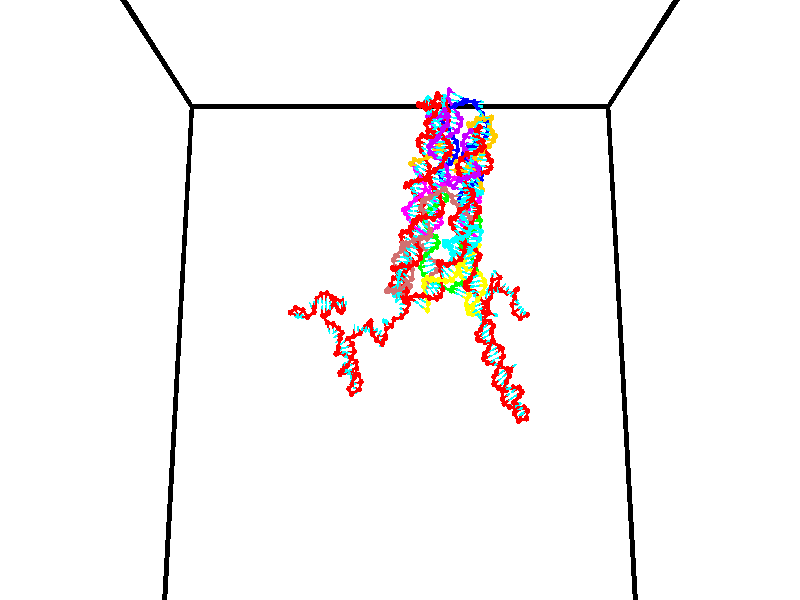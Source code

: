 // switches for output
#declare DRAW_BASES = 1; // possible values are 0, 1; only relevant for DNA ribbons
#declare DRAW_BASES_TYPE = 3; // possible values are 1, 2, 3; only relevant for DNA ribbons
#declare DRAW_FOG = 0; // set to 1 to enable fog

#include "colors.inc"

#include "transforms.inc"
background { rgb <1, 1, 1>}

#default {
   normal{
       ripples 0.25
       frequency 0.20
       turbulence 0.2
       lambda 5
   }
	finish {
		phong 0.1
		phong_size 40.
	}
}

// original window dimensions: 1024x640


// camera settings

camera {
	sky <0, 0.179814, -0.983701>
	up <0, 0.179814, -0.983701>
	right 1.6 * <1, 0, 0>
	location <35, 94.9851, 44.8844>
	look_at <35, 29.7336, 32.9568>
	direction <0, -65.2515, -11.9276>
	angle 67.0682
}


# declare cpy_camera_pos = <35, 94.9851, 44.8844>;
# if (DRAW_FOG = 1)
fog {
	fog_type 2
	up vnormalize(cpy_camera_pos)
	color rgbt<1,1,1,0.3>
	distance 1e-5
	fog_alt 3e-3
	fog_offset 56
}
# end


// LIGHTS

# declare lum = 6;
global_settings {
	ambient_light rgb lum * <0.05, 0.05, 0.05>
	max_trace_level 15
}# declare cpy_direct_light_amount = 0.25;
light_source
{	1000 * <-1, -1.16352, -0.803886>,
	rgb lum * cpy_direct_light_amount
	parallel
}

light_source
{	1000 * <1, 1.16352, 0.803886>,
	rgb lum * cpy_direct_light_amount
	parallel
}

// strand 0

// nucleotide -1

// particle -1
sphere {
	<23.943043, 35.027050, 34.994511> 0.250000
	pigment { color rgbt <1,0,0,0> }
	no_shadow
}
cylinder {
	<24.313120, 35.009743, 35.145321>,  <24.535166, 34.999359, 35.235806>, 0.100000
	pigment { color rgbt <1,0,0,0> }
	no_shadow
}
cylinder {
	<24.313120, 35.009743, 35.145321>,  <23.943043, 35.027050, 34.994511>, 0.100000
	pigment { color rgbt <1,0,0,0> }
	no_shadow
}

// particle -1
sphere {
	<24.313120, 35.009743, 35.145321> 0.100000
	pigment { color rgbt <1,0,0,0> }
	no_shadow
}
sphere {
	0, 1
	scale<0.080000,0.200000,0.300000>
	matrix <-0.010634, -0.996044, -0.088219,
		0.379350, 0.077610, -0.921992,
		0.925192, -0.043271, 0.377024,
		24.590677, 34.996761, 35.258427>
	pigment { color rgbt <0,1,1,0> }
	no_shadow
}
cylinder {
	<24.387850, 34.551636, 34.512283>,  <23.943043, 35.027050, 34.994511>, 0.130000
	pigment { color rgbt <1,0,0,0> }
	no_shadow
}

// nucleotide -1

// particle -1
sphere {
	<24.387850, 34.551636, 34.512283> 0.250000
	pigment { color rgbt <1,0,0,0> }
	no_shadow
}
cylinder {
	<24.506069, 34.573032, 34.893814>,  <24.577002, 34.585873, 35.122734>, 0.100000
	pigment { color rgbt <1,0,0,0> }
	no_shadow
}
cylinder {
	<24.506069, 34.573032, 34.893814>,  <24.387850, 34.551636, 34.512283>, 0.100000
	pigment { color rgbt <1,0,0,0> }
	no_shadow
}

// particle -1
sphere {
	<24.506069, 34.573032, 34.893814> 0.100000
	pigment { color rgbt <1,0,0,0> }
	no_shadow
}
sphere {
	0, 1
	scale<0.080000,0.200000,0.300000>
	matrix <-0.078031, -0.993743, 0.079913,
		0.952135, -0.098047, -0.289526,
		0.295550, 0.053496, 0.953828,
		24.594734, 34.589081, 35.179962>
	pigment { color rgbt <0,1,1,0> }
	no_shadow
}
cylinder {
	<25.124552, 34.355072, 34.657272>,  <24.387850, 34.551636, 34.512283>, 0.130000
	pigment { color rgbt <1,0,0,0> }
	no_shadow
}

// nucleotide -1

// particle -1
sphere {
	<25.124552, 34.355072, 34.657272> 0.250000
	pigment { color rgbt <1,0,0,0> }
	no_shadow
}
cylinder {
	<24.866032, 34.272678, 34.951172>,  <24.710918, 34.223240, 35.127514>, 0.100000
	pigment { color rgbt <1,0,0,0> }
	no_shadow
}
cylinder {
	<24.866032, 34.272678, 34.951172>,  <25.124552, 34.355072, 34.657272>, 0.100000
	pigment { color rgbt <1,0,0,0> }
	no_shadow
}

// particle -1
sphere {
	<24.866032, 34.272678, 34.951172> 0.100000
	pigment { color rgbt <1,0,0,0> }
	no_shadow
}
sphere {
	0, 1
	scale<0.080000,0.200000,0.300000>
	matrix <0.201818, -0.974732, -0.095742,
		0.735909, 0.086408, 0.671544,
		-0.646303, -0.205987, 0.734753,
		24.672140, 34.210884, 35.171597>
	pigment { color rgbt <0,1,1,0> }
	no_shadow
}
cylinder {
	<25.562290, 34.131466, 35.215416>,  <25.124552, 34.355072, 34.657272>, 0.130000
	pigment { color rgbt <1,0,0,0> }
	no_shadow
}

// nucleotide -1

// particle -1
sphere {
	<25.562290, 34.131466, 35.215416> 0.250000
	pigment { color rgbt <1,0,0,0> }
	no_shadow
}
cylinder {
	<25.208954, 33.948086, 35.176361>,  <24.996952, 33.838058, 35.152927>, 0.100000
	pigment { color rgbt <1,0,0,0> }
	no_shadow
}
cylinder {
	<25.208954, 33.948086, 35.176361>,  <25.562290, 34.131466, 35.215416>, 0.100000
	pigment { color rgbt <1,0,0,0> }
	no_shadow
}

// particle -1
sphere {
	<25.208954, 33.948086, 35.176361> 0.100000
	pigment { color rgbt <1,0,0,0> }
	no_shadow
}
sphere {
	0, 1
	scale<0.080000,0.200000,0.300000>
	matrix <0.456908, -0.795672, -0.397670,
		0.104624, -0.395889, 0.912319,
		-0.883340, -0.458452, -0.097639,
		24.943953, 33.810551, 35.147068>
	pigment { color rgbt <0,1,1,0> }
	no_shadow
}
cylinder {
	<26.226999, 34.142223, 34.826588>,  <25.562290, 34.131466, 35.215416>, 0.130000
	pigment { color rgbt <1,0,0,0> }
	no_shadow
}

// nucleotide -1

// particle -1
sphere {
	<26.226999, 34.142223, 34.826588> 0.250000
	pigment { color rgbt <1,0,0,0> }
	no_shadow
}
cylinder {
	<26.043234, 34.287327, 34.502281>,  <25.932974, 34.374390, 34.307697>, 0.100000
	pigment { color rgbt <1,0,0,0> }
	no_shadow
}
cylinder {
	<26.043234, 34.287327, 34.502281>,  <26.226999, 34.142223, 34.826588>, 0.100000
	pigment { color rgbt <1,0,0,0> }
	no_shadow
}

// particle -1
sphere {
	<26.043234, 34.287327, 34.502281> 0.100000
	pigment { color rgbt <1,0,0,0> }
	no_shadow
}
sphere {
	0, 1
	scale<0.080000,0.200000,0.300000>
	matrix <0.883533, 0.092973, -0.459048,
		-0.091144, -0.927233, -0.363223,
		-0.459414, 0.362759, -0.810768,
		25.905409, 34.396156, 34.259052>
	pigment { color rgbt <0,1,1,0> }
	no_shadow
}
cylinder {
	<26.190042, 33.681747, 34.270699>,  <26.226999, 34.142223, 34.826588>, 0.130000
	pigment { color rgbt <1,0,0,0> }
	no_shadow
}

// nucleotide -1

// particle -1
sphere {
	<26.190042, 33.681747, 34.270699> 0.250000
	pigment { color rgbt <1,0,0,0> }
	no_shadow
}
cylinder {
	<26.224028, 34.059624, 34.143990>,  <26.244419, 34.286350, 34.067966>, 0.100000
	pigment { color rgbt <1,0,0,0> }
	no_shadow
}
cylinder {
	<26.224028, 34.059624, 34.143990>,  <26.190042, 33.681747, 34.270699>, 0.100000
	pigment { color rgbt <1,0,0,0> }
	no_shadow
}

// particle -1
sphere {
	<26.224028, 34.059624, 34.143990> 0.100000
	pigment { color rgbt <1,0,0,0> }
	no_shadow
}
sphere {
	0, 1
	scale<0.080000,0.200000,0.300000>
	matrix <0.927613, -0.191057, -0.320985,
		-0.363752, -0.266569, -0.892539,
		0.084961, 0.944690, -0.316770,
		26.249516, 34.343029, 34.048958>
	pigment { color rgbt <0,1,1,0> }
	no_shadow
}
cylinder {
	<26.426491, 33.731102, 33.580425>,  <26.190042, 33.681747, 34.270699>, 0.130000
	pigment { color rgbt <1,0,0,0> }
	no_shadow
}

// nucleotide -1

// particle -1
sphere {
	<26.426491, 33.731102, 33.580425> 0.250000
	pigment { color rgbt <1,0,0,0> }
	no_shadow
}
cylinder {
	<26.538092, 34.063637, 33.772694>,  <26.605053, 34.263157, 33.888054>, 0.100000
	pigment { color rgbt <1,0,0,0> }
	no_shadow
}
cylinder {
	<26.538092, 34.063637, 33.772694>,  <26.426491, 33.731102, 33.580425>, 0.100000
	pigment { color rgbt <1,0,0,0> }
	no_shadow
}

// particle -1
sphere {
	<26.538092, 34.063637, 33.772694> 0.100000
	pigment { color rgbt <1,0,0,0> }
	no_shadow
}
sphere {
	0, 1
	scale<0.080000,0.200000,0.300000>
	matrix <0.958152, -0.274381, -0.081610,
		0.064042, 0.483323, -0.873096,
		0.279005, 0.831333, 0.480669,
		26.621794, 34.313038, 33.916893>
	pigment { color rgbt <0,1,1,0> }
	no_shadow
}
cylinder {
	<26.913273, 34.108273, 33.238419>,  <26.426491, 33.731102, 33.580425>, 0.130000
	pigment { color rgbt <1,0,0,0> }
	no_shadow
}

// nucleotide -1

// particle -1
sphere {
	<26.913273, 34.108273, 33.238419> 0.250000
	pigment { color rgbt <1,0,0,0> }
	no_shadow
}
cylinder {
	<26.976690, 34.219738, 33.617302>,  <27.014740, 34.286617, 33.844631>, 0.100000
	pigment { color rgbt <1,0,0,0> }
	no_shadow
}
cylinder {
	<26.976690, 34.219738, 33.617302>,  <26.913273, 34.108273, 33.238419>, 0.100000
	pigment { color rgbt <1,0,0,0> }
	no_shadow
}

// particle -1
sphere {
	<26.976690, 34.219738, 33.617302> 0.100000
	pigment { color rgbt <1,0,0,0> }
	no_shadow
}
sphere {
	0, 1
	scale<0.080000,0.200000,0.300000>
	matrix <0.985124, -0.109060, -0.132803,
		0.066296, 0.954177, -0.291808,
		0.158542, 0.278663, 0.947213,
		27.024252, 34.303337, 33.901466>
	pigment { color rgbt <0,1,1,0> }
	no_shadow
}
cylinder {
	<27.512280, 34.503864, 33.237228>,  <26.913273, 34.108273, 33.238419>, 0.130000
	pigment { color rgbt <1,0,0,0> }
	no_shadow
}

// nucleotide -1

// particle -1
sphere {
	<27.512280, 34.503864, 33.237228> 0.250000
	pigment { color rgbt <1,0,0,0> }
	no_shadow
}
cylinder {
	<27.481630, 34.397076, 33.621490>,  <27.463242, 34.333004, 33.852047>, 0.100000
	pigment { color rgbt <1,0,0,0> }
	no_shadow
}
cylinder {
	<27.481630, 34.397076, 33.621490>,  <27.512280, 34.503864, 33.237228>, 0.100000
	pigment { color rgbt <1,0,0,0> }
	no_shadow
}

// particle -1
sphere {
	<27.481630, 34.397076, 33.621490> 0.100000
	pigment { color rgbt <1,0,0,0> }
	no_shadow
}
sphere {
	0, 1
	scale<0.080000,0.200000,0.300000>
	matrix <0.954621, -0.297749, -0.006605,
		0.287797, 0.916555, 0.277669,
		-0.076622, -0.266970, 0.960654,
		27.458643, 34.316986, 33.909687>
	pigment { color rgbt <0,1,1,0> }
	no_shadow
}
cylinder {
	<28.030888, 34.854050, 33.594307>,  <27.512280, 34.503864, 33.237228>, 0.130000
	pigment { color rgbt <1,0,0,0> }
	no_shadow
}

// nucleotide -1

// particle -1
sphere {
	<28.030888, 34.854050, 33.594307> 0.250000
	pigment { color rgbt <1,0,0,0> }
	no_shadow
}
cylinder {
	<27.944862, 34.536377, 33.821648>,  <27.893248, 34.345772, 33.958050>, 0.100000
	pigment { color rgbt <1,0,0,0> }
	no_shadow
}
cylinder {
	<27.944862, 34.536377, 33.821648>,  <28.030888, 34.854050, 33.594307>, 0.100000
	pigment { color rgbt <1,0,0,0> }
	no_shadow
}

// particle -1
sphere {
	<27.944862, 34.536377, 33.821648> 0.100000
	pigment { color rgbt <1,0,0,0> }
	no_shadow
}
sphere {
	0, 1
	scale<0.080000,0.200000,0.300000>
	matrix <0.959661, -0.279782, -0.027820,
		0.181108, 0.539437, 0.822318,
		-0.215062, -0.794185, 0.568348,
		27.880344, 34.298122, 33.992153>
	pigment { color rgbt <0,1,1,0> }
	no_shadow
}
cylinder {
	<28.364328, 34.999168, 34.296253>,  <28.030888, 34.854050, 33.594307>, 0.130000
	pigment { color rgbt <1,0,0,0> }
	no_shadow
}

// nucleotide -1

// particle -1
sphere {
	<28.364328, 34.999168, 34.296253> 0.250000
	pigment { color rgbt <1,0,0,0> }
	no_shadow
}
cylinder {
	<28.311037, 34.608448, 34.229191>,  <28.279062, 34.374016, 34.188953>, 0.100000
	pigment { color rgbt <1,0,0,0> }
	no_shadow
}
cylinder {
	<28.311037, 34.608448, 34.229191>,  <28.364328, 34.999168, 34.296253>, 0.100000
	pigment { color rgbt <1,0,0,0> }
	no_shadow
}

// particle -1
sphere {
	<28.311037, 34.608448, 34.229191> 0.100000
	pigment { color rgbt <1,0,0,0> }
	no_shadow
}
sphere {
	0, 1
	scale<0.080000,0.200000,0.300000>
	matrix <0.943317, -0.176864, 0.280842,
		-0.303979, -0.120735, 0.944997,
		-0.133229, -0.976802, -0.167654,
		28.271069, 34.315407, 34.178894>
	pigment { color rgbt <0,1,1,0> }
	no_shadow
}
cylinder {
	<28.759546, 34.633820, 34.756500>,  <28.364328, 34.999168, 34.296253>, 0.130000
	pigment { color rgbt <1,0,0,0> }
	no_shadow
}

// nucleotide -1

// particle -1
sphere {
	<28.759546, 34.633820, 34.756500> 0.250000
	pigment { color rgbt <1,0,0,0> }
	no_shadow
}
cylinder {
	<28.704357, 34.405937, 34.432426>,  <28.671244, 34.269207, 34.237984>, 0.100000
	pigment { color rgbt <1,0,0,0> }
	no_shadow
}
cylinder {
	<28.704357, 34.405937, 34.432426>,  <28.759546, 34.633820, 34.756500>, 0.100000
	pigment { color rgbt <1,0,0,0> }
	no_shadow
}

// particle -1
sphere {
	<28.704357, 34.405937, 34.432426> 0.100000
	pigment { color rgbt <1,0,0,0> }
	no_shadow
}
sphere {
	0, 1
	scale<0.080000,0.200000,0.300000>
	matrix <0.932459, -0.350480, 0.087656,
		-0.333892, -0.743371, 0.579583,
		-0.137971, -0.569705, -0.810185,
		28.662966, 34.235027, 34.189369>
	pigment { color rgbt <0,1,1,0> }
	no_shadow
}
cylinder {
	<29.004648, 33.931728, 34.812092>,  <28.759546, 34.633820, 34.756500>, 0.130000
	pigment { color rgbt <1,0,0,0> }
	no_shadow
}

// nucleotide -1

// particle -1
sphere {
	<29.004648, 33.931728, 34.812092> 0.250000
	pigment { color rgbt <1,0,0,0> }
	no_shadow
}
cylinder {
	<29.039322, 33.987068, 34.417458>,  <29.060127, 34.020271, 34.180679>, 0.100000
	pigment { color rgbt <1,0,0,0> }
	no_shadow
}
cylinder {
	<29.039322, 33.987068, 34.417458>,  <29.004648, 33.931728, 34.812092>, 0.100000
	pigment { color rgbt <1,0,0,0> }
	no_shadow
}

// particle -1
sphere {
	<29.039322, 33.987068, 34.417458> 0.100000
	pigment { color rgbt <1,0,0,0> }
	no_shadow
}
sphere {
	0, 1
	scale<0.080000,0.200000,0.300000>
	matrix <0.901884, -0.431571, 0.018724,
		-0.423190, -0.891407, -0.162185,
		0.086685, 0.138349, -0.986583,
		29.065327, 34.028572, 34.121483>
	pigment { color rgbt <0,1,1,0> }
	no_shadow
}
cylinder {
	<29.169014, 33.304523, 34.436501>,  <29.004648, 33.931728, 34.812092>, 0.130000
	pigment { color rgbt <1,0,0,0> }
	no_shadow
}

// nucleotide -1

// particle -1
sphere {
	<29.169014, 33.304523, 34.436501> 0.250000
	pigment { color rgbt <1,0,0,0> }
	no_shadow
}
cylinder {
	<29.306240, 33.606712, 34.213226>,  <29.388575, 33.788025, 34.079262>, 0.100000
	pigment { color rgbt <1,0,0,0> }
	no_shadow
}
cylinder {
	<29.306240, 33.606712, 34.213226>,  <29.169014, 33.304523, 34.436501>, 0.100000
	pigment { color rgbt <1,0,0,0> }
	no_shadow
}

// particle -1
sphere {
	<29.306240, 33.606712, 34.213226> 0.100000
	pigment { color rgbt <1,0,0,0> }
	no_shadow
}
sphere {
	0, 1
	scale<0.080000,0.200000,0.300000>
	matrix <0.894727, -0.443730, -0.050656,
		-0.285953, -0.482047, -0.828167,
		0.343064, 0.755469, -0.558187,
		29.409159, 33.833355, 34.045769>
	pigment { color rgbt <0,1,1,0> }
	no_shadow
}
cylinder {
	<28.937025, 33.135056, 33.718571>,  <29.169014, 33.304523, 34.436501>, 0.130000
	pigment { color rgbt <1,0,0,0> }
	no_shadow
}

// nucleotide -1

// particle -1
sphere {
	<28.937025, 33.135056, 33.718571> 0.250000
	pigment { color rgbt <1,0,0,0> }
	no_shadow
}
cylinder {
	<28.970680, 32.809940, 33.487991>,  <28.990873, 32.614872, 33.349644>, 0.100000
	pigment { color rgbt <1,0,0,0> }
	no_shadow
}
cylinder {
	<28.970680, 32.809940, 33.487991>,  <28.937025, 33.135056, 33.718571>, 0.100000
	pigment { color rgbt <1,0,0,0> }
	no_shadow
}

// particle -1
sphere {
	<28.970680, 32.809940, 33.487991> 0.100000
	pigment { color rgbt <1,0,0,0> }
	no_shadow
}
sphere {
	0, 1
	scale<0.080000,0.200000,0.300000>
	matrix <0.964366, 0.212046, -0.158225,
		0.250837, -0.542592, 0.801670,
		0.084139, -0.812791, -0.576447,
		28.995922, 32.566101, 33.315056>
	pigment { color rgbt <0,1,1,0> }
	no_shadow
}
cylinder {
	<28.269140, 33.338158, 33.482346>,  <28.937025, 33.135056, 33.718571>, 0.130000
	pigment { color rgbt <1,0,0,0> }
	no_shadow
}

// nucleotide -1

// particle -1
sphere {
	<28.269140, 33.338158, 33.482346> 0.250000
	pigment { color rgbt <1,0,0,0> }
	no_shadow
}
cylinder {
	<28.383532, 33.508297, 33.825809>,  <28.452166, 33.610382, 34.031887>, 0.100000
	pigment { color rgbt <1,0,0,0> }
	no_shadow
}
cylinder {
	<28.383532, 33.508297, 33.825809>,  <28.269140, 33.338158, 33.482346>, 0.100000
	pigment { color rgbt <1,0,0,0> }
	no_shadow
}

// particle -1
sphere {
	<28.383532, 33.508297, 33.825809> 0.100000
	pigment { color rgbt <1,0,0,0> }
	no_shadow
}
sphere {
	0, 1
	scale<0.080000,0.200000,0.300000>
	matrix <-0.951677, 0.230744, 0.202653,
		-0.111932, -0.875119, 0.470784,
		0.285977, 0.425351, 0.858658,
		28.469324, 33.635902, 34.083408>
	pigment { color rgbt <0,1,1,0> }
	no_shadow
}
cylinder {
	<27.920282, 33.031338, 34.064213>,  <28.269140, 33.338158, 33.482346>, 0.130000
	pigment { color rgbt <1,0,0,0> }
	no_shadow
}

// nucleotide -1

// particle -1
sphere {
	<27.920282, 33.031338, 34.064213> 0.250000
	pigment { color rgbt <1,0,0,0> }
	no_shadow
}
cylinder {
	<28.026115, 33.412540, 34.123234>,  <28.089615, 33.641262, 34.158646>, 0.100000
	pigment { color rgbt <1,0,0,0> }
	no_shadow
}
cylinder {
	<28.026115, 33.412540, 34.123234>,  <27.920282, 33.031338, 34.064213>, 0.100000
	pigment { color rgbt <1,0,0,0> }
	no_shadow
}

// particle -1
sphere {
	<28.026115, 33.412540, 34.123234> 0.100000
	pigment { color rgbt <1,0,0,0> }
	no_shadow
}
sphere {
	0, 1
	scale<0.080000,0.200000,0.300000>
	matrix <-0.907752, 0.194467, 0.371711,
		0.325550, -0.232284, 0.916548,
		0.264581, 0.953009, 0.147548,
		28.105490, 33.698444, 34.167500>
	pigment { color rgbt <0,1,1,0> }
	no_shadow
}
cylinder {
	<27.602230, 33.240643, 34.728817>,  <27.920282, 33.031338, 34.064213>, 0.130000
	pigment { color rgbt <1,0,0,0> }
	no_shadow
}

// nucleotide -1

// particle -1
sphere {
	<27.602230, 33.240643, 34.728817> 0.250000
	pigment { color rgbt <1,0,0,0> }
	no_shadow
}
cylinder {
	<27.698502, 33.571041, 34.524937>,  <27.756264, 33.769279, 34.402607>, 0.100000
	pigment { color rgbt <1,0,0,0> }
	no_shadow
}
cylinder {
	<27.698502, 33.571041, 34.524937>,  <27.602230, 33.240643, 34.728817>, 0.100000
	pigment { color rgbt <1,0,0,0> }
	no_shadow
}

// particle -1
sphere {
	<27.698502, 33.571041, 34.524937> 0.100000
	pigment { color rgbt <1,0,0,0> }
	no_shadow
}
sphere {
	0, 1
	scale<0.080000,0.200000,0.300000>
	matrix <-0.889150, 0.398213, 0.225475,
		0.389214, 0.398939, 0.830277,
		0.240676, 0.825999, -0.509706,
		27.770704, 33.818840, 34.372025>
	pigment { color rgbt <0,1,1,0> }
	no_shadow
}
cylinder {
	<27.378044, 33.952187, 35.082130>,  <27.602230, 33.240643, 34.728817>, 0.130000
	pigment { color rgbt <1,0,0,0> }
	no_shadow
}

// nucleotide -1

// particle -1
sphere {
	<27.378044, 33.952187, 35.082130> 0.250000
	pigment { color rgbt <1,0,0,0> }
	no_shadow
}
cylinder {
	<27.420338, 34.099106, 34.712502>,  <27.445713, 34.187256, 34.490723>, 0.100000
	pigment { color rgbt <1,0,0,0> }
	no_shadow
}
cylinder {
	<27.420338, 34.099106, 34.712502>,  <27.378044, 33.952187, 35.082130>, 0.100000
	pigment { color rgbt <1,0,0,0> }
	no_shadow
}

// particle -1
sphere {
	<27.420338, 34.099106, 34.712502> 0.100000
	pigment { color rgbt <1,0,0,0> }
	no_shadow
}
sphere {
	0, 1
	scale<0.080000,0.200000,0.300000>
	matrix <-0.857426, 0.504327, 0.102351,
		0.503629, 0.781503, 0.368254,
		0.105733, 0.367298, -0.924074,
		27.452059, 34.209293, 34.435280>
	pigment { color rgbt <0,1,1,0> }
	no_shadow
}
cylinder {
	<27.169172, 34.658398, 35.194481>,  <27.378044, 33.952187, 35.082130>, 0.130000
	pigment { color rgbt <1,0,0,0> }
	no_shadow
}

// nucleotide -1

// particle -1
sphere {
	<27.169172, 34.658398, 35.194481> 0.250000
	pigment { color rgbt <1,0,0,0> }
	no_shadow
}
cylinder {
	<27.116863, 34.528183, 34.819904>,  <27.085478, 34.450054, 34.595158>, 0.100000
	pigment { color rgbt <1,0,0,0> }
	no_shadow
}
cylinder {
	<27.116863, 34.528183, 34.819904>,  <27.169172, 34.658398, 35.194481>, 0.100000
	pigment { color rgbt <1,0,0,0> }
	no_shadow
}

// particle -1
sphere {
	<27.116863, 34.528183, 34.819904> 0.100000
	pigment { color rgbt <1,0,0,0> }
	no_shadow
}
sphere {
	0, 1
	scale<0.080000,0.200000,0.300000>
	matrix <-0.897635, 0.439876, -0.027564,
		0.420892, 0.836979, -0.349737,
		-0.130771, -0.325538, -0.936442,
		27.077633, 34.430523, 34.538971>
	pigment { color rgbt <0,1,1,0> }
	no_shadow
}
cylinder {
	<27.627398, 34.319599, 35.744236>,  <27.169172, 34.658398, 35.194481>, 0.130000
	pigment { color rgbt <1,0,0,0> }
	no_shadow
}

// nucleotide -1

// particle -1
sphere {
	<27.627398, 34.319599, 35.744236> 0.250000
	pigment { color rgbt <1,0,0,0> }
	no_shadow
}
cylinder {
	<27.698692, 34.123589, 36.085552>,  <27.741470, 34.005981, 36.290344>, 0.100000
	pigment { color rgbt <1,0,0,0> }
	no_shadow
}
cylinder {
	<27.698692, 34.123589, 36.085552>,  <27.627398, 34.319599, 35.744236>, 0.100000
	pigment { color rgbt <1,0,0,0> }
	no_shadow
}

// particle -1
sphere {
	<27.698692, 34.123589, 36.085552> 0.100000
	pigment { color rgbt <1,0,0,0> }
	no_shadow
}
sphere {
	0, 1
	scale<0.080000,0.200000,0.300000>
	matrix <0.983803, 0.105536, -0.144894,
		-0.019052, 0.865298, 0.500896,
		0.178239, -0.490023, 0.853293,
		27.752165, 33.976582, 36.341541>
	pigment { color rgbt <0,1,1,0> }
	no_shadow
}
cylinder {
	<28.250351, 34.671078, 35.900578>,  <27.627398, 34.319599, 35.744236>, 0.130000
	pigment { color rgbt <1,0,0,0> }
	no_shadow
}

// nucleotide -1

// particle -1
sphere {
	<28.250351, 34.671078, 35.900578> 0.250000
	pigment { color rgbt <1,0,0,0> }
	no_shadow
}
cylinder {
	<28.237928, 34.341900, 36.127487>,  <28.230474, 34.144394, 36.263634>, 0.100000
	pigment { color rgbt <1,0,0,0> }
	no_shadow
}
cylinder {
	<28.237928, 34.341900, 36.127487>,  <28.250351, 34.671078, 35.900578>, 0.100000
	pigment { color rgbt <1,0,0,0> }
	no_shadow
}

// particle -1
sphere {
	<28.237928, 34.341900, 36.127487> 0.100000
	pigment { color rgbt <1,0,0,0> }
	no_shadow
}
sphere {
	0, 1
	scale<0.080000,0.200000,0.300000>
	matrix <0.976158, -0.146955, -0.159747,
		0.214826, 0.548790, 0.807886,
		-0.031055, -0.822942, 0.567276,
		28.228611, 34.095016, 36.297668>
	pigment { color rgbt <0,1,1,0> }
	no_shadow
}
cylinder {
	<28.821123, 34.717636, 36.296360>,  <28.250351, 34.671078, 35.900578>, 0.130000
	pigment { color rgbt <1,0,0,0> }
	no_shadow
}

// nucleotide -1

// particle -1
sphere {
	<28.821123, 34.717636, 36.296360> 0.250000
	pigment { color rgbt <1,0,0,0> }
	no_shadow
}
cylinder {
	<28.615049, 34.985825, 36.509918>,  <28.491405, 35.146740, 36.638054>, 0.100000
	pigment { color rgbt <1,0,0,0> }
	no_shadow
}
cylinder {
	<28.615049, 34.985825, 36.509918>,  <28.821123, 34.717636, 36.296360>, 0.100000
	pigment { color rgbt <1,0,0,0> }
	no_shadow
}

// particle -1
sphere {
	<28.615049, 34.985825, 36.509918> 0.100000
	pigment { color rgbt <1,0,0,0> }
	no_shadow
}
sphere {
	0, 1
	scale<0.080000,0.200000,0.300000>
	matrix <0.355979, -0.399269, 0.844904,
		0.779657, 0.625338, -0.032977,
		-0.515184, 0.670474, 0.533900,
		28.460495, 35.186966, 36.670090>
	pigment { color rgbt <0,1,1,0> }
	no_shadow
}
cylinder {
	<29.217680, 35.213730, 36.722733>,  <28.821123, 34.717636, 36.296360>, 0.130000
	pigment { color rgbt <1,0,0,0> }
	no_shadow
}

// nucleotide -1

// particle -1
sphere {
	<29.217680, 35.213730, 36.722733> 0.250000
	pigment { color rgbt <1,0,0,0> }
	no_shadow
}
cylinder {
	<28.858080, 35.176788, 36.893970>,  <28.642319, 35.154625, 36.996716>, 0.100000
	pigment { color rgbt <1,0,0,0> }
	no_shadow
}
cylinder {
	<28.858080, 35.176788, 36.893970>,  <29.217680, 35.213730, 36.722733>, 0.100000
	pigment { color rgbt <1,0,0,0> }
	no_shadow
}

// particle -1
sphere {
	<28.858080, 35.176788, 36.893970> 0.100000
	pigment { color rgbt <1,0,0,0> }
	no_shadow
}
sphere {
	0, 1
	scale<0.080000,0.200000,0.300000>
	matrix <0.433596, -0.325131, 0.840408,
		0.061572, 0.941149, 0.332337,
		-0.899001, -0.092355, 0.428097,
		28.588379, 35.149082, 37.022400>
	pigment { color rgbt <0,1,1,0> }
	no_shadow
}
cylinder {
	<29.067648, 35.549709, 37.253929>,  <29.217680, 35.213730, 36.722733>, 0.130000
	pigment { color rgbt <1,0,0,0> }
	no_shadow
}

// nucleotide -1

// particle -1
sphere {
	<29.067648, 35.549709, 37.253929> 0.250000
	pigment { color rgbt <1,0,0,0> }
	no_shadow
}
cylinder {
	<28.868048, 35.213108, 37.336750>,  <28.748287, 35.011147, 37.386444>, 0.100000
	pigment { color rgbt <1,0,0,0> }
	no_shadow
}
cylinder {
	<28.868048, 35.213108, 37.336750>,  <29.067648, 35.549709, 37.253929>, 0.100000
	pigment { color rgbt <1,0,0,0> }
	no_shadow
}

// particle -1
sphere {
	<28.868048, 35.213108, 37.336750> 0.100000
	pigment { color rgbt <1,0,0,0> }
	no_shadow
}
sphere {
	0, 1
	scale<0.080000,0.200000,0.300000>
	matrix <0.599353, -0.162550, 0.783807,
		-0.625920, 0.515217, 0.585470,
		-0.498999, -0.841504, 0.207054,
		28.718348, 34.960655, 37.398865>
	pigment { color rgbt <0,1,1,0> }
	no_shadow
}
cylinder {
	<28.880186, 35.512470, 38.005924>,  <29.067648, 35.549709, 37.253929>, 0.130000
	pigment { color rgbt <1,0,0,0> }
	no_shadow
}

// nucleotide -1

// particle -1
sphere {
	<28.880186, 35.512470, 38.005924> 0.250000
	pigment { color rgbt <1,0,0,0> }
	no_shadow
}
cylinder {
	<28.917000, 35.156033, 37.828171>,  <28.939089, 34.942169, 37.721519>, 0.100000
	pigment { color rgbt <1,0,0,0> }
	no_shadow
}
cylinder {
	<28.917000, 35.156033, 37.828171>,  <28.880186, 35.512470, 38.005924>, 0.100000
	pigment { color rgbt <1,0,0,0> }
	no_shadow
}

// particle -1
sphere {
	<28.917000, 35.156033, 37.828171> 0.100000
	pigment { color rgbt <1,0,0,0> }
	no_shadow
}
sphere {
	0, 1
	scale<0.080000,0.200000,0.300000>
	matrix <0.509350, -0.341343, 0.789967,
		-0.855624, -0.299050, 0.422466,
		0.092034, -0.891097, -0.444382,
		28.944611, 34.888702, 37.694855>
	pigment { color rgbt <0,1,1,0> }
	no_shadow
}
cylinder {
	<28.613731, 34.970741, 38.470203>,  <28.880186, 35.512470, 38.005924>, 0.130000
	pigment { color rgbt <1,0,0,0> }
	no_shadow
}

// nucleotide -1

// particle -1
sphere {
	<28.613731, 34.970741, 38.470203> 0.250000
	pigment { color rgbt <1,0,0,0> }
	no_shadow
}
cylinder {
	<28.909449, 34.879910, 38.216629>,  <29.086880, 34.825413, 38.064484>, 0.100000
	pigment { color rgbt <1,0,0,0> }
	no_shadow
}
cylinder {
	<28.909449, 34.879910, 38.216629>,  <28.613731, 34.970741, 38.470203>, 0.100000
	pigment { color rgbt <1,0,0,0> }
	no_shadow
}

// particle -1
sphere {
	<28.909449, 34.879910, 38.216629> 0.100000
	pigment { color rgbt <1,0,0,0> }
	no_shadow
}
sphere {
	0, 1
	scale<0.080000,0.200000,0.300000>
	matrix <0.534411, -0.374920, 0.757522,
		-0.409694, -0.898816, -0.155823,
		0.739294, -0.227079, -0.633940,
		29.131237, 34.811787, 38.026447>
	pigment { color rgbt <0,1,1,0> }
	no_shadow
}
cylinder {
	<28.715298, 34.210670, 38.335907>,  <28.613731, 34.970741, 38.470203>, 0.130000
	pigment { color rgbt <1,0,0,0> }
	no_shadow
}

// nucleotide -1

// particle -1
sphere {
	<28.715298, 34.210670, 38.335907> 0.250000
	pigment { color rgbt <1,0,0,0> }
	no_shadow
}
cylinder {
	<29.045071, 34.436249, 38.316830>,  <29.242935, 34.571594, 38.305382>, 0.100000
	pigment { color rgbt <1,0,0,0> }
	no_shadow
}
cylinder {
	<29.045071, 34.436249, 38.316830>,  <28.715298, 34.210670, 38.335907>, 0.100000
	pigment { color rgbt <1,0,0,0> }
	no_shadow
}

// particle -1
sphere {
	<29.045071, 34.436249, 38.316830> 0.100000
	pigment { color rgbt <1,0,0,0> }
	no_shadow
}
sphere {
	0, 1
	scale<0.080000,0.200000,0.300000>
	matrix <0.430107, -0.569534, 0.700456,
		0.367853, -0.597995, -0.712100,
		0.824434, 0.563944, -0.047697,
		29.292400, 34.605431, 38.302521>
	pigment { color rgbt <0,1,1,0> }
	no_shadow
}
cylinder {
	<29.313265, 33.777748, 38.342354>,  <28.715298, 34.210670, 38.335907>, 0.130000
	pigment { color rgbt <1,0,0,0> }
	no_shadow
}

// nucleotide -1

// particle -1
sphere {
	<29.313265, 33.777748, 38.342354> 0.250000
	pigment { color rgbt <1,0,0,0> }
	no_shadow
}
cylinder {
	<29.440264, 34.130283, 38.482319>,  <29.516464, 34.341805, 38.566299>, 0.100000
	pigment { color rgbt <1,0,0,0> }
	no_shadow
}
cylinder {
	<29.440264, 34.130283, 38.482319>,  <29.313265, 33.777748, 38.342354>, 0.100000
	pigment { color rgbt <1,0,0,0> }
	no_shadow
}

// particle -1
sphere {
	<29.440264, 34.130283, 38.482319> 0.100000
	pigment { color rgbt <1,0,0,0> }
	no_shadow
}
sphere {
	0, 1
	scale<0.080000,0.200000,0.300000>
	matrix <0.528818, -0.470865, 0.706143,
		0.787112, -0.039158, -0.615566,
		0.317499, 0.881336, 0.349916,
		29.535513, 34.394684, 38.587296>
	pigment { color rgbt <0,1,1,0> }
	no_shadow
}
cylinder {
	<30.011606, 33.551071, 38.622536>,  <29.313265, 33.777748, 38.342354>, 0.130000
	pigment { color rgbt <1,0,0,0> }
	no_shadow
}

// nucleotide -1

// particle -1
sphere {
	<30.011606, 33.551071, 38.622536> 0.250000
	pigment { color rgbt <1,0,0,0> }
	no_shadow
}
cylinder {
	<29.924812, 33.891720, 38.813389>,  <29.872736, 34.096111, 38.927898>, 0.100000
	pigment { color rgbt <1,0,0,0> }
	no_shadow
}
cylinder {
	<29.924812, 33.891720, 38.813389>,  <30.011606, 33.551071, 38.622536>, 0.100000
	pigment { color rgbt <1,0,0,0> }
	no_shadow
}

// particle -1
sphere {
	<29.924812, 33.891720, 38.813389> 0.100000
	pigment { color rgbt <1,0,0,0> }
	no_shadow
}
sphere {
	0, 1
	scale<0.080000,0.200000,0.300000>
	matrix <0.420811, -0.359423, 0.832906,
		0.880816, 0.381508, -0.280385,
		-0.216984, 0.851626, 0.477128,
		29.859716, 34.147209, 38.956528>
	pigment { color rgbt <0,1,1,0> }
	no_shadow
}
cylinder {
	<30.569742, 33.775440, 39.029686>,  <30.011606, 33.551071, 38.622536>, 0.130000
	pigment { color rgbt <1,0,0,0> }
	no_shadow
}

// nucleotide -1

// particle -1
sphere {
	<30.569742, 33.775440, 39.029686> 0.250000
	pigment { color rgbt <1,0,0,0> }
	no_shadow
}
cylinder {
	<30.247341, 33.947674, 39.192146>,  <30.053902, 34.051014, 39.289623>, 0.100000
	pigment { color rgbt <1,0,0,0> }
	no_shadow
}
cylinder {
	<30.247341, 33.947674, 39.192146>,  <30.569742, 33.775440, 39.029686>, 0.100000
	pigment { color rgbt <1,0,0,0> }
	no_shadow
}

// particle -1
sphere {
	<30.247341, 33.947674, 39.192146> 0.100000
	pigment { color rgbt <1,0,0,0> }
	no_shadow
}
sphere {
	0, 1
	scale<0.080000,0.200000,0.300000>
	matrix <0.232254, -0.401072, 0.886115,
		0.544444, 0.808539, 0.223259,
		-0.806001, 0.430587, 0.406148,
		30.005541, 34.076851, 39.313992>
	pigment { color rgbt <0,1,1,0> }
	no_shadow
}
cylinder {
	<30.662842, 34.335789, 39.622532>,  <30.569742, 33.775440, 39.029686>, 0.130000
	pigment { color rgbt <1,0,0,0> }
	no_shadow
}

// nucleotide -1

// particle -1
sphere {
	<30.662842, 34.335789, 39.622532> 0.250000
	pigment { color rgbt <1,0,0,0> }
	no_shadow
}
cylinder {
	<30.309584, 34.157536, 39.681145>,  <30.097630, 34.050583, 39.716312>, 0.100000
	pigment { color rgbt <1,0,0,0> }
	no_shadow
}
cylinder {
	<30.309584, 34.157536, 39.681145>,  <30.662842, 34.335789, 39.622532>, 0.100000
	pigment { color rgbt <1,0,0,0> }
	no_shadow
}

// particle -1
sphere {
	<30.309584, 34.157536, 39.681145> 0.100000
	pigment { color rgbt <1,0,0,0> }
	no_shadow
}
sphere {
	0, 1
	scale<0.080000,0.200000,0.300000>
	matrix <0.339565, -0.391771, 0.855109,
		-0.323654, 0.804941, 0.497310,
		-0.883144, -0.445628, 0.146531,
		30.044640, 34.023846, 39.725105>
	pigment { color rgbt <0,1,1,0> }
	no_shadow
}
cylinder {
	<30.459721, 34.451603, 40.332649>,  <30.662842, 34.335789, 39.622532>, 0.130000
	pigment { color rgbt <1,0,0,0> }
	no_shadow
}

// nucleotide -1

// particle -1
sphere {
	<30.459721, 34.451603, 40.332649> 0.250000
	pigment { color rgbt <1,0,0,0> }
	no_shadow
}
cylinder {
	<30.278116, 34.113949, 40.218586>,  <30.169153, 33.911358, 40.150146>, 0.100000
	pigment { color rgbt <1,0,0,0> }
	no_shadow
}
cylinder {
	<30.278116, 34.113949, 40.218586>,  <30.459721, 34.451603, 40.332649>, 0.100000
	pigment { color rgbt <1,0,0,0> }
	no_shadow
}

// particle -1
sphere {
	<30.278116, 34.113949, 40.218586> 0.100000
	pigment { color rgbt <1,0,0,0> }
	no_shadow
}
sphere {
	0, 1
	scale<0.080000,0.200000,0.300000>
	matrix <0.360854, -0.466825, 0.807378,
		-0.814652, 0.263659, 0.516553,
		-0.454013, -0.844132, -0.285157,
		30.141912, 33.860710, 40.133038>
	pigment { color rgbt <0,1,1,0> }
	no_shadow
}
cylinder {
	<30.190475, 34.246265, 40.946548>,  <30.459721, 34.451603, 40.332649>, 0.130000
	pigment { color rgbt <1,0,0,0> }
	no_shadow
}

// nucleotide -1

// particle -1
sphere {
	<30.190475, 34.246265, 40.946548> 0.250000
	pigment { color rgbt <1,0,0,0> }
	no_shadow
}
cylinder {
	<30.168570, 33.921036, 40.714718>,  <30.155426, 33.725899, 40.575619>, 0.100000
	pigment { color rgbt <1,0,0,0> }
	no_shadow
}
cylinder {
	<30.168570, 33.921036, 40.714718>,  <30.190475, 34.246265, 40.946548>, 0.100000
	pigment { color rgbt <1,0,0,0> }
	no_shadow
}

// particle -1
sphere {
	<30.168570, 33.921036, 40.714718> 0.100000
	pigment { color rgbt <1,0,0,0> }
	no_shadow
}
sphere {
	0, 1
	scale<0.080000,0.200000,0.300000>
	matrix <0.398403, -0.550035, 0.733987,
		-0.915574, -0.190708, 0.354054,
		-0.054765, -0.813075, -0.579577,
		30.152140, 33.677113, 40.540844>
	pigment { color rgbt <0,1,1,0> }
	no_shadow
}
cylinder {
	<29.839453, 33.747448, 41.287144>,  <30.190475, 34.246265, 40.946548>, 0.130000
	pigment { color rgbt <1,0,0,0> }
	no_shadow
}

// nucleotide -1

// particle -1
sphere {
	<29.839453, 33.747448, 41.287144> 0.250000
	pigment { color rgbt <1,0,0,0> }
	no_shadow
}
cylinder {
	<30.072256, 33.543201, 41.033993>,  <30.211937, 33.420654, 40.882103>, 0.100000
	pigment { color rgbt <1,0,0,0> }
	no_shadow
}
cylinder {
	<30.072256, 33.543201, 41.033993>,  <29.839453, 33.747448, 41.287144>, 0.100000
	pigment { color rgbt <1,0,0,0> }
	no_shadow
}

// particle -1
sphere {
	<30.072256, 33.543201, 41.033993> 0.100000
	pigment { color rgbt <1,0,0,0> }
	no_shadow
}
sphere {
	0, 1
	scale<0.080000,0.200000,0.300000>
	matrix <0.394206, -0.503552, 0.768789,
		-0.711246, -0.696926, -0.091783,
		0.582007, -0.510617, -0.632882,
		30.246859, 33.390018, 40.844128>
	pigment { color rgbt <0,1,1,0> }
	no_shadow
}
cylinder {
	<30.074524, 33.154808, 41.684231>,  <29.839453, 33.747448, 41.287144>, 0.130000
	pigment { color rgbt <1,0,0,0> }
	no_shadow
}

// nucleotide -1

// particle -1
sphere {
	<30.074524, 33.154808, 41.684231> 0.250000
	pigment { color rgbt <1,0,0,0> }
	no_shadow
}
cylinder {
	<30.288465, 32.828110, 41.597645>,  <30.416830, 32.632092, 41.545692>, 0.100000
	pigment { color rgbt <1,0,0,0> }
	no_shadow
}
cylinder {
	<30.288465, 32.828110, 41.597645>,  <30.074524, 33.154808, 41.684231>, 0.100000
	pigment { color rgbt <1,0,0,0> }
	no_shadow
}

// particle -1
sphere {
	<30.288465, 32.828110, 41.597645> 0.100000
	pigment { color rgbt <1,0,0,0> }
	no_shadow
}
sphere {
	0, 1
	scale<0.080000,0.200000,0.300000>
	matrix <0.011299, 0.263083, -0.964707,
		0.844869, 0.513531, 0.149939,
		0.534854, -0.816746, -0.216468,
		30.448921, 32.583088, 41.532703>
	pigment { color rgbt <0,1,1,0> }
	no_shadow
}
cylinder {
	<30.872866, 33.188553, 41.305492>,  <30.074524, 33.154808, 41.684231>, 0.130000
	pigment { color rgbt <1,0,0,0> }
	no_shadow
}

// nucleotide -1

// particle -1
sphere {
	<30.872866, 33.188553, 41.305492> 0.250000
	pigment { color rgbt <1,0,0,0> }
	no_shadow
}
cylinder {
	<30.612516, 32.896206, 41.223328>,  <30.456306, 32.720798, 41.174026>, 0.100000
	pigment { color rgbt <1,0,0,0> }
	no_shadow
}
cylinder {
	<30.612516, 32.896206, 41.223328>,  <30.872866, 33.188553, 41.305492>, 0.100000
	pigment { color rgbt <1,0,0,0> }
	no_shadow
}

// particle -1
sphere {
	<30.612516, 32.896206, 41.223328> 0.100000
	pigment { color rgbt <1,0,0,0> }
	no_shadow
}
sphere {
	0, 1
	scale<0.080000,0.200000,0.300000>
	matrix <-0.108879, 0.357640, -0.927491,
		0.751340, -0.581311, -0.312354,
		-0.650871, -0.730870, -0.205416,
		30.417255, 32.676945, 41.161701>
	pigment { color rgbt <0,1,1,0> }
	no_shadow
}
cylinder {
	<31.016506, 32.761024, 40.642815>,  <30.872866, 33.188553, 41.305492>, 0.130000
	pigment { color rgbt <1,0,0,0> }
	no_shadow
}

// nucleotide -1

// particle -1
sphere {
	<31.016506, 32.761024, 40.642815> 0.250000
	pigment { color rgbt <1,0,0,0> }
	no_shadow
}
cylinder {
	<30.624372, 32.752338, 40.721275>,  <30.389091, 32.747128, 40.768353>, 0.100000
	pigment { color rgbt <1,0,0,0> }
	no_shadow
}
cylinder {
	<30.624372, 32.752338, 40.721275>,  <31.016506, 32.761024, 40.642815>, 0.100000
	pigment { color rgbt <1,0,0,0> }
	no_shadow
}

// particle -1
sphere {
	<30.624372, 32.752338, 40.721275> 0.100000
	pigment { color rgbt <1,0,0,0> }
	no_shadow
}
sphere {
	0, 1
	scale<0.080000,0.200000,0.300000>
	matrix <-0.180361, 0.501988, -0.845859,
		-0.080098, -0.864602, -0.496032,
		-0.980334, -0.021713, 0.196149,
		30.330273, 32.745823, 40.780121>
	pigment { color rgbt <0,1,1,0> }
	no_shadow
}
cylinder {
	<30.718920, 32.572372, 40.004921>,  <31.016506, 32.761024, 40.642815>, 0.130000
	pigment { color rgbt <1,0,0,0> }
	no_shadow
}

// nucleotide -1

// particle -1
sphere {
	<30.718920, 32.572372, 40.004921> 0.250000
	pigment { color rgbt <1,0,0,0> }
	no_shadow
}
cylinder {
	<30.461538, 32.764240, 40.243546>,  <30.307110, 32.879360, 40.386719>, 0.100000
	pigment { color rgbt <1,0,0,0> }
	no_shadow
}
cylinder {
	<30.461538, 32.764240, 40.243546>,  <30.718920, 32.572372, 40.004921>, 0.100000
	pigment { color rgbt <1,0,0,0> }
	no_shadow
}

// particle -1
sphere {
	<30.461538, 32.764240, 40.243546> 0.100000
	pigment { color rgbt <1,0,0,0> }
	no_shadow
}
sphere {
	0, 1
	scale<0.080000,0.200000,0.300000>
	matrix <-0.275548, 0.581942, -0.765125,
		-0.714171, -0.656704, -0.242280,
		-0.643454, 0.479671, 0.596560,
		30.268501, 32.908142, 40.422512>
	pigment { color rgbt <0,1,1,0> }
	no_shadow
}
cylinder {
	<29.999063, 32.622890, 39.776546>,  <30.718920, 32.572372, 40.004921>, 0.130000
	pigment { color rgbt <1,0,0,0> }
	no_shadow
}

// nucleotide -1

// particle -1
sphere {
	<29.999063, 32.622890, 39.776546> 0.250000
	pigment { color rgbt <1,0,0,0> }
	no_shadow
}
cylinder {
	<30.040319, 32.933342, 40.025379>,  <30.065073, 33.119614, 40.174679>, 0.100000
	pigment { color rgbt <1,0,0,0> }
	no_shadow
}
cylinder {
	<30.040319, 32.933342, 40.025379>,  <29.999063, 32.622890, 39.776546>, 0.100000
	pigment { color rgbt <1,0,0,0> }
	no_shadow
}

// particle -1
sphere {
	<30.040319, 32.933342, 40.025379> 0.100000
	pigment { color rgbt <1,0,0,0> }
	no_shadow
}
sphere {
	0, 1
	scale<0.080000,0.200000,0.300000>
	matrix <-0.408612, 0.603266, -0.684913,
		-0.906862, -0.183547, 0.379358,
		0.103140, 0.776132, 0.622078,
		30.071262, 33.166183, 40.212002>
	pigment { color rgbt <0,1,1,0> }
	no_shadow
}
cylinder {
	<29.307419, 32.895550, 39.797520>,  <29.999063, 32.622890, 39.776546>, 0.130000
	pigment { color rgbt <1,0,0,0> }
	no_shadow
}

// nucleotide -1

// particle -1
sphere {
	<29.307419, 32.895550, 39.797520> 0.250000
	pigment { color rgbt <1,0,0,0> }
	no_shadow
}
cylinder {
	<29.586582, 33.168190, 39.885471>,  <29.754080, 33.331772, 39.938244>, 0.100000
	pigment { color rgbt <1,0,0,0> }
	no_shadow
}
cylinder {
	<29.586582, 33.168190, 39.885471>,  <29.307419, 32.895550, 39.797520>, 0.100000
	pigment { color rgbt <1,0,0,0> }
	no_shadow
}

// particle -1
sphere {
	<29.586582, 33.168190, 39.885471> 0.100000
	pigment { color rgbt <1,0,0,0> }
	no_shadow
}
sphere {
	0, 1
	scale<0.080000,0.200000,0.300000>
	matrix <-0.544932, 0.704602, -0.454516,
		-0.464725, 0.197391, 0.863173,
		0.697910, 0.681596, 0.219881,
		29.795956, 33.372669, 39.951435>
	pigment { color rgbt <0,1,1,0> }
	no_shadow
}
cylinder {
	<28.873369, 33.542744, 39.943466>,  <29.307419, 32.895550, 39.797520>, 0.130000
	pigment { color rgbt <1,0,0,0> }
	no_shadow
}

// nucleotide -1

// particle -1
sphere {
	<28.873369, 33.542744, 39.943466> 0.250000
	pigment { color rgbt <1,0,0,0> }
	no_shadow
}
cylinder {
	<29.241930, 33.672821, 39.858360>,  <29.463066, 33.750866, 39.807297>, 0.100000
	pigment { color rgbt <1,0,0,0> }
	no_shadow
}
cylinder {
	<29.241930, 33.672821, 39.858360>,  <28.873369, 33.542744, 39.943466>, 0.100000
	pigment { color rgbt <1,0,0,0> }
	no_shadow
}

// particle -1
sphere {
	<29.241930, 33.672821, 39.858360> 0.100000
	pigment { color rgbt <1,0,0,0> }
	no_shadow
}
sphere {
	0, 1
	scale<0.080000,0.200000,0.300000>
	matrix <-0.387763, 0.805517, -0.448088,
		0.025667, 0.495369, 0.868303,
		0.921402, 0.325195, -0.212761,
		29.518351, 33.770378, 39.794533>
	pigment { color rgbt <0,1,1,0> }
	no_shadow
}
cylinder {
	<28.981974, 34.194717, 40.102196>,  <28.873369, 33.542744, 39.943466>, 0.130000
	pigment { color rgbt <1,0,0,0> }
	no_shadow
}

// nucleotide -1

// particle -1
sphere {
	<28.981974, 34.194717, 40.102196> 0.250000
	pigment { color rgbt <1,0,0,0> }
	no_shadow
}
cylinder {
	<29.259197, 34.151264, 39.817135>,  <29.425531, 34.125191, 39.646099>, 0.100000
	pigment { color rgbt <1,0,0,0> }
	no_shadow
}
cylinder {
	<29.259197, 34.151264, 39.817135>,  <28.981974, 34.194717, 40.102196>, 0.100000
	pigment { color rgbt <1,0,0,0> }
	no_shadow
}

// particle -1
sphere {
	<29.259197, 34.151264, 39.817135> 0.100000
	pigment { color rgbt <1,0,0,0> }
	no_shadow
}
sphere {
	0, 1
	scale<0.080000,0.200000,0.300000>
	matrix <-0.461643, 0.692400, -0.554498,
		0.553674, 0.713289, 0.429725,
		0.693059, -0.108632, -0.712649,
		29.467115, 34.118675, 39.603340>
	pigment { color rgbt <0,1,1,0> }
	no_shadow
}
cylinder {
	<29.255373, 34.881317, 39.844009>,  <28.981974, 34.194717, 40.102196>, 0.130000
	pigment { color rgbt <1,0,0,0> }
	no_shadow
}

// nucleotide -1

// particle -1
sphere {
	<29.255373, 34.881317, 39.844009> 0.250000
	pigment { color rgbt <1,0,0,0> }
	no_shadow
}
cylinder {
	<29.320681, 34.628258, 39.541195>,  <29.359865, 34.476421, 39.359505>, 0.100000
	pigment { color rgbt <1,0,0,0> }
	no_shadow
}
cylinder {
	<29.320681, 34.628258, 39.541195>,  <29.255373, 34.881317, 39.844009>, 0.100000
	pigment { color rgbt <1,0,0,0> }
	no_shadow
}

// particle -1
sphere {
	<29.320681, 34.628258, 39.541195> 0.100000
	pigment { color rgbt <1,0,0,0> }
	no_shadow
}
sphere {
	0, 1
	scale<0.080000,0.200000,0.300000>
	matrix <-0.319720, 0.691992, -0.647245,
		0.933339, 0.347714, -0.089289,
		0.163269, -0.632647, -0.757035,
		29.369661, 34.438465, 39.314083>
	pigment { color rgbt <0,1,1,0> }
	no_shadow
}
cylinder {
	<29.799398, 35.251431, 39.470032>,  <29.255373, 34.881317, 39.844009>, 0.130000
	pigment { color rgbt <1,0,0,0> }
	no_shadow
}

// nucleotide -1

// particle -1
sphere {
	<29.799398, 35.251431, 39.470032> 0.250000
	pigment { color rgbt <1,0,0,0> }
	no_shadow
}
cylinder {
	<29.876417, 34.924618, 39.252636>,  <29.922628, 34.728531, 39.122200>, 0.100000
	pigment { color rgbt <1,0,0,0> }
	no_shadow
}
cylinder {
	<29.876417, 34.924618, 39.252636>,  <29.799398, 35.251431, 39.470032>, 0.100000
	pigment { color rgbt <1,0,0,0> }
	no_shadow
}

// particle -1
sphere {
	<29.876417, 34.924618, 39.252636> 0.100000
	pigment { color rgbt <1,0,0,0> }
	no_shadow
}
sphere {
	0, 1
	scale<0.080000,0.200000,0.300000>
	matrix <-0.168455, 0.518108, -0.838562,
		0.966721, 0.253015, -0.037874,
		0.192547, -0.817036, -0.543487,
		29.934181, 34.679508, 39.089588>
	pigment { color rgbt <0,1,1,0> }
	no_shadow
}
cylinder {
	<30.179441, 35.462502, 38.885410>,  <29.799398, 35.251431, 39.470032>, 0.130000
	pigment { color rgbt <1,0,0,0> }
	no_shadow
}

// nucleotide -1

// particle -1
sphere {
	<30.179441, 35.462502, 38.885410> 0.250000
	pigment { color rgbt <1,0,0,0> }
	no_shadow
}
cylinder {
	<29.982414, 35.125500, 38.798180>,  <29.864197, 34.923298, 38.745842>, 0.100000
	pigment { color rgbt <1,0,0,0> }
	no_shadow
}
cylinder {
	<29.982414, 35.125500, 38.798180>,  <30.179441, 35.462502, 38.885410>, 0.100000
	pigment { color rgbt <1,0,0,0> }
	no_shadow
}

// particle -1
sphere {
	<29.982414, 35.125500, 38.798180> 0.100000
	pigment { color rgbt <1,0,0,0> }
	no_shadow
}
sphere {
	0, 1
	scale<0.080000,0.200000,0.300000>
	matrix <-0.306739, 0.402573, -0.862465,
		0.814424, -0.357933, -0.456725,
		-0.492570, -0.842508, -0.218073,
		29.834642, 34.872749, 38.732758>
	pigment { color rgbt <0,1,1,0> }
	no_shadow
}
cylinder {
	<30.463423, 35.210648, 38.292591>,  <30.179441, 35.462502, 38.885410>, 0.130000
	pigment { color rgbt <1,0,0,0> }
	no_shadow
}

// nucleotide -1

// particle -1
sphere {
	<30.463423, 35.210648, 38.292591> 0.250000
	pigment { color rgbt <1,0,0,0> }
	no_shadow
}
cylinder {
	<30.087692, 35.075768, 38.317776>,  <29.862253, 34.994839, 38.332886>, 0.100000
	pigment { color rgbt <1,0,0,0> }
	no_shadow
}
cylinder {
	<30.087692, 35.075768, 38.317776>,  <30.463423, 35.210648, 38.292591>, 0.100000
	pigment { color rgbt <1,0,0,0> }
	no_shadow
}

// particle -1
sphere {
	<30.087692, 35.075768, 38.317776> 0.100000
	pigment { color rgbt <1,0,0,0> }
	no_shadow
}
sphere {
	0, 1
	scale<0.080000,0.200000,0.300000>
	matrix <-0.208082, 0.414219, -0.886073,
		0.272701, -0.845413, -0.459251,
		-0.939327, -0.337195, 0.062957,
		29.805895, 34.974609, 38.336662>
	pigment { color rgbt <0,1,1,0> }
	no_shadow
}
cylinder {
	<30.246120, 34.858814, 37.646652>,  <30.463423, 35.210648, 38.292591>, 0.130000
	pigment { color rgbt <1,0,0,0> }
	no_shadow
}

// nucleotide -1

// particle -1
sphere {
	<30.246120, 34.858814, 37.646652> 0.250000
	pigment { color rgbt <1,0,0,0> }
	no_shadow
}
cylinder {
	<29.894094, 34.960102, 37.807331>,  <29.682878, 35.020874, 37.903740>, 0.100000
	pigment { color rgbt <1,0,0,0> }
	no_shadow
}
cylinder {
	<29.894094, 34.960102, 37.807331>,  <30.246120, 34.858814, 37.646652>, 0.100000
	pigment { color rgbt <1,0,0,0> }
	no_shadow
}

// particle -1
sphere {
	<29.894094, 34.960102, 37.807331> 0.100000
	pigment { color rgbt <1,0,0,0> }
	no_shadow
}
sphere {
	0, 1
	scale<0.080000,0.200000,0.300000>
	matrix <-0.370813, 0.161944, -0.914479,
		-0.296618, -0.953758, -0.048624,
		-0.880066, 0.253221, 0.401701,
		29.630075, 35.036068, 37.927841>
	pigment { color rgbt <0,1,1,0> }
	no_shadow
}
cylinder {
	<29.756800, 34.644627, 37.139256>,  <30.246120, 34.858814, 37.646652>, 0.130000
	pigment { color rgbt <1,0,0,0> }
	no_shadow
}

// nucleotide -1

// particle -1
sphere {
	<29.756800, 34.644627, 37.139256> 0.250000
	pigment { color rgbt <1,0,0,0> }
	no_shadow
}
cylinder {
	<29.495832, 34.857380, 37.355198>,  <29.339252, 34.985031, 37.484764>, 0.100000
	pigment { color rgbt <1,0,0,0> }
	no_shadow
}
cylinder {
	<29.495832, 34.857380, 37.355198>,  <29.756800, 34.644627, 37.139256>, 0.100000
	pigment { color rgbt <1,0,0,0> }
	no_shadow
}

// particle -1
sphere {
	<29.495832, 34.857380, 37.355198> 0.100000
	pigment { color rgbt <1,0,0,0> }
	no_shadow
}
sphere {
	0, 1
	scale<0.080000,0.200000,0.300000>
	matrix <-0.659763, -0.048096, -0.749933,
		-0.372914, -0.845449, 0.382297,
		-0.652417, 0.531886, 0.539860,
		29.300108, 35.016945, 37.517155>
	pigment { color rgbt <0,1,1,0> }
	no_shadow
}
cylinder {
	<30.355045, 34.644985, 36.941570>,  <29.756800, 34.644627, 37.139256>, 0.130000
	pigment { color rgbt <1,0,0,0> }
	no_shadow
}

// nucleotide -1

// particle -1
sphere {
	<30.355045, 34.644985, 36.941570> 0.250000
	pigment { color rgbt <1,0,0,0> }
	no_shadow
}
cylinder {
	<30.389009, 34.768291, 36.562569>,  <30.409388, 34.842274, 36.335167>, 0.100000
	pigment { color rgbt <1,0,0,0> }
	no_shadow
}
cylinder {
	<30.389009, 34.768291, 36.562569>,  <30.355045, 34.644985, 36.941570>, 0.100000
	pigment { color rgbt <1,0,0,0> }
	no_shadow
}

// particle -1
sphere {
	<30.389009, 34.768291, 36.562569> 0.100000
	pigment { color rgbt <1,0,0,0> }
	no_shadow
}
sphere {
	0, 1
	scale<0.080000,0.200000,0.300000>
	matrix <0.990230, 0.079459, 0.114590,
		0.110612, -0.947976, -0.298508,
		0.084909, 0.308267, -0.947503,
		30.414482, 34.860771, 36.278316>
	pigment { color rgbt <0,1,1,0> }
	no_shadow
}
cylinder {
	<30.959044, 34.313736, 36.661602>,  <30.355045, 34.644985, 36.941570>, 0.130000
	pigment { color rgbt <1,0,0,0> }
	no_shadow
}

// nucleotide -1

// particle -1
sphere {
	<30.959044, 34.313736, 36.661602> 0.250000
	pigment { color rgbt <1,0,0,0> }
	no_shadow
}
cylinder {
	<30.866095, 34.661613, 36.487411>,  <30.810326, 34.870338, 36.382896>, 0.100000
	pigment { color rgbt <1,0,0,0> }
	no_shadow
}
cylinder {
	<30.866095, 34.661613, 36.487411>,  <30.959044, 34.313736, 36.661602>, 0.100000
	pigment { color rgbt <1,0,0,0> }
	no_shadow
}

// particle -1
sphere {
	<30.866095, 34.661613, 36.487411> 0.100000
	pigment { color rgbt <1,0,0,0> }
	no_shadow
}
sphere {
	0, 1
	scale<0.080000,0.200000,0.300000>
	matrix <0.945823, 0.306443, 0.107296,
		0.226764, -0.386954, -0.893781,
		-0.232375, 0.869689, -0.435480,
		30.796383, 34.922520, 36.356766>
	pigment { color rgbt <0,1,1,0> }
	no_shadow
}
cylinder {
	<31.468426, 34.424313, 36.115143>,  <30.959044, 34.313736, 36.661602>, 0.130000
	pigment { color rgbt <1,0,0,0> }
	no_shadow
}

// nucleotide -1

// particle -1
sphere {
	<31.468426, 34.424313, 36.115143> 0.250000
	pigment { color rgbt <1,0,0,0> }
	no_shadow
}
cylinder {
	<31.338154, 34.772583, 36.262573>,  <31.259991, 34.981544, 36.351032>, 0.100000
	pigment { color rgbt <1,0,0,0> }
	no_shadow
}
cylinder {
	<31.338154, 34.772583, 36.262573>,  <31.468426, 34.424313, 36.115143>, 0.100000
	pigment { color rgbt <1,0,0,0> }
	no_shadow
}

// particle -1
sphere {
	<31.338154, 34.772583, 36.262573> 0.100000
	pigment { color rgbt <1,0,0,0> }
	no_shadow
}
sphere {
	0, 1
	scale<0.080000,0.200000,0.300000>
	matrix <0.939423, 0.253939, 0.230217,
		0.106847, 0.421230, -0.900638,
		-0.325682, 0.870678, 0.368580,
		31.240450, 35.033787, 36.373146>
	pigment { color rgbt <0,1,1,0> }
	no_shadow
}
cylinder {
	<31.870499, 34.946735, 35.869404>,  <31.468426, 34.424313, 36.115143>, 0.130000
	pigment { color rgbt <1,0,0,0> }
	no_shadow
}

// nucleotide -1

// particle -1
sphere {
	<31.870499, 34.946735, 35.869404> 0.250000
	pigment { color rgbt <1,0,0,0> }
	no_shadow
}
cylinder {
	<31.713253, 35.083733, 36.210732>,  <31.618906, 35.165932, 36.415527>, 0.100000
	pigment { color rgbt <1,0,0,0> }
	no_shadow
}
cylinder {
	<31.713253, 35.083733, 36.210732>,  <31.870499, 34.946735, 35.869404>, 0.100000
	pigment { color rgbt <1,0,0,0> }
	no_shadow
}

// particle -1
sphere {
	<31.713253, 35.083733, 36.210732> 0.100000
	pigment { color rgbt <1,0,0,0> }
	no_shadow
}
sphere {
	0, 1
	scale<0.080000,0.200000,0.300000>
	matrix <0.816996, 0.555904, 0.153260,
		-0.421875, 0.757409, -0.498350,
		-0.393115, 0.342493, 0.853322,
		31.595318, 35.186481, 36.466728>
	pigment { color rgbt <0,1,1,0> }
	no_shadow
}
cylinder {
	<32.117565, 35.643040, 35.823635>,  <31.870499, 34.946735, 35.869404>, 0.130000
	pigment { color rgbt <1,0,0,0> }
	no_shadow
}

// nucleotide -1

// particle -1
sphere {
	<32.117565, 35.643040, 35.823635> 0.250000
	pigment { color rgbt <1,0,0,0> }
	no_shadow
}
cylinder {
	<32.040325, 35.511639, 36.193459>,  <31.993982, 35.432800, 36.415352>, 0.100000
	pigment { color rgbt <1,0,0,0> }
	no_shadow
}
cylinder {
	<32.040325, 35.511639, 36.193459>,  <32.117565, 35.643040, 35.823635>, 0.100000
	pigment { color rgbt <1,0,0,0> }
	no_shadow
}

// particle -1
sphere {
	<32.040325, 35.511639, 36.193459> 0.100000
	pigment { color rgbt <1,0,0,0> }
	no_shadow
}
sphere {
	0, 1
	scale<0.080000,0.200000,0.300000>
	matrix <0.840829, 0.430243, 0.328479,
		-0.505688, 0.840821, 0.193132,
		-0.193098, -0.328498, 0.924555,
		31.982395, 35.413090, 36.470825>
	pigment { color rgbt <0,1,1,0> }
	no_shadow
}
cylinder {
	<32.090458, 36.148514, 36.252666>,  <32.117565, 35.643040, 35.823635>, 0.130000
	pigment { color rgbt <1,0,0,0> }
	no_shadow
}

// nucleotide -1

// particle -1
sphere {
	<32.090458, 36.148514, 36.252666> 0.250000
	pigment { color rgbt <1,0,0,0> }
	no_shadow
}
cylinder {
	<32.220566, 35.804878, 36.410736>,  <32.298630, 35.598698, 36.505577>, 0.100000
	pigment { color rgbt <1,0,0,0> }
	no_shadow
}
cylinder {
	<32.220566, 35.804878, 36.410736>,  <32.090458, 36.148514, 36.252666>, 0.100000
	pigment { color rgbt <1,0,0,0> }
	no_shadow
}

// particle -1
sphere {
	<32.220566, 35.804878, 36.410736> 0.100000
	pigment { color rgbt <1,0,0,0> }
	no_shadow
}
sphere {
	0, 1
	scale<0.080000,0.200000,0.300000>
	matrix <0.866802, 0.437909, 0.238516,
		-0.377956, 0.264953, 0.887102,
		0.325274, -0.859090, 0.395172,
		32.318150, 35.547150, 36.529289>
	pigment { color rgbt <0,1,1,0> }
	no_shadow
}
cylinder {
	<32.292465, 36.199059, 36.986263>,  <32.090458, 36.148514, 36.252666>, 0.130000
	pigment { color rgbt <1,0,0,0> }
	no_shadow
}

// nucleotide -1

// particle -1
sphere {
	<32.292465, 36.199059, 36.986263> 0.250000
	pigment { color rgbt <1,0,0,0> }
	no_shadow
}
cylinder {
	<32.511932, 35.934368, 36.781876>,  <32.643612, 35.775555, 36.659245>, 0.100000
	pigment { color rgbt <1,0,0,0> }
	no_shadow
}
cylinder {
	<32.511932, 35.934368, 36.781876>,  <32.292465, 36.199059, 36.986263>, 0.100000
	pigment { color rgbt <1,0,0,0> }
	no_shadow
}

// particle -1
sphere {
	<32.511932, 35.934368, 36.781876> 0.100000
	pigment { color rgbt <1,0,0,0> }
	no_shadow
}
sphere {
	0, 1
	scale<0.080000,0.200000,0.300000>
	matrix <0.836008, 0.439774, 0.328160,
		0.007560, -0.607225, 0.794494,
		0.548665, -0.661723, -0.510970,
		32.676533, 35.735851, 36.628586>
	pigment { color rgbt <0,1,1,0> }
	no_shadow
}
cylinder {
	<32.653809, 35.786182, 37.395992>,  <32.292465, 36.199059, 36.986263>, 0.130000
	pigment { color rgbt <1,0,0,0> }
	no_shadow
}

// nucleotide -1

// particle -1
sphere {
	<32.653809, 35.786182, 37.395992> 0.250000
	pigment { color rgbt <1,0,0,0> }
	no_shadow
}
cylinder {
	<32.864830, 35.857185, 37.063683>,  <32.991444, 35.899788, 36.864296>, 0.100000
	pigment { color rgbt <1,0,0,0> }
	no_shadow
}
cylinder {
	<32.864830, 35.857185, 37.063683>,  <32.653809, 35.786182, 37.395992>, 0.100000
	pigment { color rgbt <1,0,0,0> }
	no_shadow
}

// particle -1
sphere {
	<32.864830, 35.857185, 37.063683> 0.100000
	pigment { color rgbt <1,0,0,0> }
	no_shadow
}
sphere {
	0, 1
	scale<0.080000,0.200000,0.300000>
	matrix <0.742692, 0.378400, 0.552470,
		0.412429, -0.908464, 0.067794,
		0.527552, 0.177505, -0.830772,
		33.023094, 35.910435, 36.814449>
	pigment { color rgbt <0,1,1,0> }
	no_shadow
}
cylinder {
	<33.235825, 35.262810, 37.669796>,  <32.653809, 35.786182, 37.395992>, 0.130000
	pigment { color rgbt <1,0,0,0> }
	no_shadow
}

// nucleotide -1

// particle -1
sphere {
	<33.235825, 35.262810, 37.669796> 0.250000
	pigment { color rgbt <1,0,0,0> }
	no_shadow
}
cylinder {
	<33.153866, 34.871735, 37.688305>,  <33.104691, 34.637089, 37.699409>, 0.100000
	pigment { color rgbt <1,0,0,0> }
	no_shadow
}
cylinder {
	<33.153866, 34.871735, 37.688305>,  <33.235825, 35.262810, 37.669796>, 0.100000
	pigment { color rgbt <1,0,0,0> }
	no_shadow
}

// particle -1
sphere {
	<33.153866, 34.871735, 37.688305> 0.100000
	pigment { color rgbt <1,0,0,0> }
	no_shadow
}
sphere {
	0, 1
	scale<0.080000,0.200000,0.300000>
	matrix <-0.443015, 0.050478, -0.895092,
		0.872787, -0.203898, -0.443474,
		-0.204893, -0.977690, 0.046273,
		33.092400, 34.578426, 37.702187>
	pigment { color rgbt <0,1,1,0> }
	no_shadow
}
cylinder {
	<33.564335, 34.853188, 37.138020>,  <33.235825, 35.262810, 37.669796>, 0.130000
	pigment { color rgbt <1,0,0,0> }
	no_shadow
}

// nucleotide -1

// particle -1
sphere {
	<33.564335, 34.853188, 37.138020> 0.250000
	pigment { color rgbt <1,0,0,0> }
	no_shadow
}
cylinder {
	<33.220844, 34.671997, 37.233860>,  <33.014751, 34.563282, 37.291363>, 0.100000
	pigment { color rgbt <1,0,0,0> }
	no_shadow
}
cylinder {
	<33.220844, 34.671997, 37.233860>,  <33.564335, 34.853188, 37.138020>, 0.100000
	pigment { color rgbt <1,0,0,0> }
	no_shadow
}

// particle -1
sphere {
	<33.220844, 34.671997, 37.233860> 0.100000
	pigment { color rgbt <1,0,0,0> }
	no_shadow
}
sphere {
	0, 1
	scale<0.080000,0.200000,0.300000>
	matrix <-0.287838, 0.039540, -0.956863,
		0.423963, -0.890645, -0.164337,
		-0.858723, -0.452977, 0.239598,
		32.963226, 34.536102, 37.305740>
	pigment { color rgbt <0,1,1,0> }
	no_shadow
}
cylinder {
	<33.539280, 34.239662, 36.874092>,  <33.564335, 34.853188, 37.138020>, 0.130000
	pigment { color rgbt <1,0,0,0> }
	no_shadow
}

// nucleotide -1

// particle -1
sphere {
	<33.539280, 34.239662, 36.874092> 0.250000
	pigment { color rgbt <1,0,0,0> }
	no_shadow
}
cylinder {
	<33.178913, 34.412521, 36.890079>,  <32.962692, 34.516235, 36.899673>, 0.100000
	pigment { color rgbt <1,0,0,0> }
	no_shadow
}
cylinder {
	<33.178913, 34.412521, 36.890079>,  <33.539280, 34.239662, 36.874092>, 0.100000
	pigment { color rgbt <1,0,0,0> }
	no_shadow
}

// particle -1
sphere {
	<33.178913, 34.412521, 36.890079> 0.100000
	pigment { color rgbt <1,0,0,0> }
	no_shadow
}
sphere {
	0, 1
	scale<0.080000,0.200000,0.300000>
	matrix <-0.134633, -0.190738, -0.972365,
		-0.412579, -0.881402, 0.230020,
		-0.900917, 0.432146, 0.039972,
		32.908638, 34.542164, 36.902069>
	pigment { color rgbt <0,1,1,0> }
	no_shadow
}
cylinder {
	<33.632599, 34.877052, 36.342636>,  <33.539280, 34.239662, 36.874092>, 0.130000
	pigment { color rgbt <1,0,0,0> }
	no_shadow
}

// nucleotide -1

// particle -1
sphere {
	<33.632599, 34.877052, 36.342636> 0.250000
	pigment { color rgbt <1,0,0,0> }
	no_shadow
}
cylinder {
	<33.501556, 35.099628, 36.037205>,  <33.422932, 35.233173, 35.853947>, 0.100000
	pigment { color rgbt <1,0,0,0> }
	no_shadow
}
cylinder {
	<33.501556, 35.099628, 36.037205>,  <33.632599, 34.877052, 36.342636>, 0.100000
	pigment { color rgbt <1,0,0,0> }
	no_shadow
}

// particle -1
sphere {
	<33.501556, 35.099628, 36.037205> 0.100000
	pigment { color rgbt <1,0,0,0> }
	no_shadow
}
sphere {
	0, 1
	scale<0.080000,0.200000,0.300000>
	matrix <0.684815, 0.696635, 0.213840,
		0.650922, -0.452851, -0.609284,
		-0.327611, 0.556440, -0.763574,
		33.403275, 35.266560, 35.808132>
	pigment { color rgbt <0,1,1,0> }
	no_shadow
}
cylinder {
	<34.188145, 35.207840, 36.149433>,  <33.632599, 34.877052, 36.342636>, 0.130000
	pigment { color rgbt <1,0,0,0> }
	no_shadow
}

// nucleotide -1

// particle -1
sphere {
	<34.188145, 35.207840, 36.149433> 0.250000
	pigment { color rgbt <1,0,0,0> }
	no_shadow
}
cylinder {
	<33.903194, 35.447582, 36.003395>,  <33.732224, 35.591427, 35.915771>, 0.100000
	pigment { color rgbt <1,0,0,0> }
	no_shadow
}
cylinder {
	<33.903194, 35.447582, 36.003395>,  <34.188145, 35.207840, 36.149433>, 0.100000
	pigment { color rgbt <1,0,0,0> }
	no_shadow
}

// particle -1
sphere {
	<33.903194, 35.447582, 36.003395> 0.100000
	pigment { color rgbt <1,0,0,0> }
	no_shadow
}
sphere {
	0, 1
	scale<0.080000,0.200000,0.300000>
	matrix <0.604619, 0.788269, 0.114315,
		0.356309, -0.139308, -0.923925,
		-0.712377, 0.599354, -0.365095,
		33.689480, 35.627388, 35.893867>
	pigment { color rgbt <0,1,1,0> }
	no_shadow
}
cylinder {
	<34.388077, 34.756542, 35.527096>,  <34.188145, 35.207840, 36.149433>, 0.130000
	pigment { color rgbt <1,0,0,0> }
	no_shadow
}

// nucleotide -1

// particle -1
sphere {
	<34.388077, 34.756542, 35.527096> 0.250000
	pigment { color rgbt <1,0,0,0> }
	no_shadow
}
cylinder {
	<34.701584, 34.519852, 35.451653>,  <34.889687, 34.377838, 35.406387>, 0.100000
	pigment { color rgbt <1,0,0,0> }
	no_shadow
}
cylinder {
	<34.701584, 34.519852, 35.451653>,  <34.388077, 34.756542, 35.527096>, 0.100000
	pigment { color rgbt <1,0,0,0> }
	no_shadow
}

// particle -1
sphere {
	<34.701584, 34.519852, 35.451653> 0.100000
	pigment { color rgbt <1,0,0,0> }
	no_shadow
}
sphere {
	0, 1
	scale<0.080000,0.200000,0.300000>
	matrix <0.102086, 0.422305, -0.900687,
		0.612612, 0.686671, 0.391394,
		0.783764, -0.591727, -0.188610,
		34.936714, 34.342335, 35.395069>
	pigment { color rgbt <0,1,1,0> }
	no_shadow
}
cylinder {
	<35.155266, 35.109577, 35.412102>,  <34.388077, 34.756542, 35.527096>, 0.130000
	pigment { color rgbt <1,0,0,0> }
	no_shadow
}

// nucleotide -1

// particle -1
sphere {
	<35.155266, 35.109577, 35.412102> 0.250000
	pigment { color rgbt <1,0,0,0> }
	no_shadow
}
cylinder {
	<35.127922, 34.781364, 35.185101>,  <35.111515, 34.584438, 35.048901>, 0.100000
	pigment { color rgbt <1,0,0,0> }
	no_shadow
}
cylinder {
	<35.127922, 34.781364, 35.185101>,  <35.155266, 35.109577, 35.412102>, 0.100000
	pigment { color rgbt <1,0,0,0> }
	no_shadow
}

// particle -1
sphere {
	<35.127922, 34.781364, 35.185101> 0.100000
	pigment { color rgbt <1,0,0,0> }
	no_shadow
}
sphere {
	0, 1
	scale<0.080000,0.200000,0.300000>
	matrix <0.050585, 0.565250, -0.823367,
		0.996378, -0.084992, 0.002867,
		-0.068359, -0.820530, -0.567502,
		35.107414, 34.535206, 35.014851>
	pigment { color rgbt <0,1,1,0> }
	no_shadow
}
cylinder {
	<35.647930, 35.125183, 34.899864>,  <35.155266, 35.109577, 35.412102>, 0.130000
	pigment { color rgbt <1,0,0,0> }
	no_shadow
}

// nucleotide -1

// particle -1
sphere {
	<35.647930, 35.125183, 34.899864> 0.250000
	pigment { color rgbt <1,0,0,0> }
	no_shadow
}
cylinder {
	<35.384712, 34.870380, 34.739265>,  <35.226784, 34.717499, 34.642906>, 0.100000
	pigment { color rgbt <1,0,0,0> }
	no_shadow
}
cylinder {
	<35.384712, 34.870380, 34.739265>,  <35.647930, 35.125183, 34.899864>, 0.100000
	pigment { color rgbt <1,0,0,0> }
	no_shadow
}

// particle -1
sphere {
	<35.384712, 34.870380, 34.739265> 0.100000
	pigment { color rgbt <1,0,0,0> }
	no_shadow
}
sphere {
	0, 1
	scale<0.080000,0.200000,0.300000>
	matrix <0.028011, 0.512129, -0.858452,
		0.752460, -0.576144, -0.319159,
		-0.658042, -0.637011, -0.401495,
		35.187298, 34.679276, 34.618816>
	pigment { color rgbt <0,1,1,0> }
	no_shadow
}
cylinder {
	<35.906326, 34.802086, 34.222256>,  <35.647930, 35.125183, 34.899864>, 0.130000
	pigment { color rgbt <1,0,0,0> }
	no_shadow
}

// nucleotide -1

// particle -1
sphere {
	<35.906326, 34.802086, 34.222256> 0.250000
	pigment { color rgbt <1,0,0,0> }
	no_shadow
}
cylinder {
	<35.509445, 34.849525, 34.237614>,  <35.271317, 34.877991, 34.246830>, 0.100000
	pigment { color rgbt <1,0,0,0> }
	no_shadow
}
cylinder {
	<35.509445, 34.849525, 34.237614>,  <35.906326, 34.802086, 34.222256>, 0.100000
	pigment { color rgbt <1,0,0,0> }
	no_shadow
}

// particle -1
sphere {
	<35.509445, 34.849525, 34.237614> 0.100000
	pigment { color rgbt <1,0,0,0> }
	no_shadow
}
sphere {
	0, 1
	scale<0.080000,0.200000,0.300000>
	matrix <0.017081, 0.434418, -0.900550,
		-0.123487, -0.892869, -0.433055,
		-0.992199, 0.118603, 0.038394,
		35.211784, 34.885105, 34.249130>
	pigment { color rgbt <0,1,1,0> }
	no_shadow
}
cylinder {
	<35.529999, 34.512814, 33.608517>,  <35.906326, 34.802086, 34.222256>, 0.130000
	pigment { color rgbt <1,0,0,0> }
	no_shadow
}

// nucleotide -1

// particle -1
sphere {
	<35.529999, 34.512814, 33.608517> 0.250000
	pigment { color rgbt <1,0,0,0> }
	no_shadow
}
cylinder {
	<35.287918, 34.805634, 33.733627>,  <35.142670, 34.981327, 33.808693>, 0.100000
	pigment { color rgbt <1,0,0,0> }
	no_shadow
}
cylinder {
	<35.287918, 34.805634, 33.733627>,  <35.529999, 34.512814, 33.608517>, 0.100000
	pigment { color rgbt <1,0,0,0> }
	no_shadow
}

// particle -1
sphere {
	<35.287918, 34.805634, 33.733627> 0.100000
	pigment { color rgbt <1,0,0,0> }
	no_shadow
}
sphere {
	0, 1
	scale<0.080000,0.200000,0.300000>
	matrix <-0.051524, 0.356050, -0.933045,
		-0.794403, -0.580796, -0.177764,
		-0.605202, 0.732054, 0.312772,
		35.106358, 35.025249, 33.827457>
	pigment { color rgbt <0,1,1,0> }
	no_shadow
}
cylinder {
	<34.784752, 34.546616, 33.387207>,  <35.529999, 34.512814, 33.608517>, 0.130000
	pigment { color rgbt <1,0,0,0> }
	no_shadow
}

// nucleotide -1

// particle -1
sphere {
	<34.784752, 34.546616, 33.387207> 0.250000
	pigment { color rgbt <1,0,0,0> }
	no_shadow
}
cylinder {
	<34.872089, 34.931519, 33.452175>,  <34.924492, 35.162460, 33.491158>, 0.100000
	pigment { color rgbt <1,0,0,0> }
	no_shadow
}
cylinder {
	<34.872089, 34.931519, 33.452175>,  <34.784752, 34.546616, 33.387207>, 0.100000
	pigment { color rgbt <1,0,0,0> }
	no_shadow
}

// particle -1
sphere {
	<34.872089, 34.931519, 33.452175> 0.100000
	pigment { color rgbt <1,0,0,0> }
	no_shadow
}
sphere {
	0, 1
	scale<0.080000,0.200000,0.300000>
	matrix <-0.184299, 0.204102, -0.961445,
		-0.958311, 0.179990, 0.221908,
		0.218343, 0.962261, 0.162421,
		34.937592, 35.220196, 33.500900>
	pigment { color rgbt <0,1,1,0> }
	no_shadow
}
cylinder {
	<34.217716, 35.053589, 33.159149>,  <34.784752, 34.546616, 33.387207>, 0.130000
	pigment { color rgbt <1,0,0,0> }
	no_shadow
}

// nucleotide -1

// particle -1
sphere {
	<34.217716, 35.053589, 33.159149> 0.250000
	pigment { color rgbt <1,0,0,0> }
	no_shadow
}
cylinder {
	<34.571510, 35.239361, 33.141281>,  <34.783787, 35.350822, 33.130562>, 0.100000
	pigment { color rgbt <1,0,0,0> }
	no_shadow
}
cylinder {
	<34.571510, 35.239361, 33.141281>,  <34.217716, 35.053589, 33.159149>, 0.100000
	pigment { color rgbt <1,0,0,0> }
	no_shadow
}

// particle -1
sphere {
	<34.571510, 35.239361, 33.141281> 0.100000
	pigment { color rgbt <1,0,0,0> }
	no_shadow
}
sphere {
	0, 1
	scale<0.080000,0.200000,0.300000>
	matrix <-0.222480, 0.335676, -0.915327,
		-0.410108, 0.819530, 0.400226,
		0.884485, 0.464426, -0.044666,
		34.836857, 35.378689, 33.127880>
	pigment { color rgbt <0,1,1,0> }
	no_shadow
}
cylinder {
	<34.061874, 35.641472, 32.744942>,  <34.217716, 35.053589, 33.159149>, 0.130000
	pigment { color rgbt <1,0,0,0> }
	no_shadow
}

// nucleotide -1

// particle -1
sphere {
	<34.061874, 35.641472, 32.744942> 0.250000
	pigment { color rgbt <1,0,0,0> }
	no_shadow
}
cylinder {
	<34.459579, 35.602978, 32.763599>,  <34.698204, 35.579880, 32.774792>, 0.100000
	pigment { color rgbt <1,0,0,0> }
	no_shadow
}
cylinder {
	<34.459579, 35.602978, 32.763599>,  <34.061874, 35.641472, 32.744942>, 0.100000
	pigment { color rgbt <1,0,0,0> }
	no_shadow
}

// particle -1
sphere {
	<34.459579, 35.602978, 32.763599> 0.100000
	pigment { color rgbt <1,0,0,0> }
	no_shadow
}
sphere {
	0, 1
	scale<0.080000,0.200000,0.300000>
	matrix <0.072035, 0.280318, -0.957200,
		0.079043, 0.955071, 0.285643,
		0.994265, -0.096236, 0.046641,
		34.757858, 35.574108, 32.777592>
	pigment { color rgbt <0,1,1,0> }
	no_shadow
}
cylinder {
	<34.327065, 36.235298, 32.313957>,  <34.061874, 35.641472, 32.744942>, 0.130000
	pigment { color rgbt <1,0,0,0> }
	no_shadow
}

// nucleotide -1

// particle -1
sphere {
	<34.327065, 36.235298, 32.313957> 0.250000
	pigment { color rgbt <1,0,0,0> }
	no_shadow
}
cylinder {
	<34.626656, 35.975033, 32.364021>,  <34.806412, 35.818874, 32.394062>, 0.100000
	pigment { color rgbt <1,0,0,0> }
	no_shadow
}
cylinder {
	<34.626656, 35.975033, 32.364021>,  <34.327065, 36.235298, 32.313957>, 0.100000
	pigment { color rgbt <1,0,0,0> }
	no_shadow
}

// particle -1
sphere {
	<34.626656, 35.975033, 32.364021> 0.100000
	pigment { color rgbt <1,0,0,0> }
	no_shadow
}
sphere {
	0, 1
	scale<0.080000,0.200000,0.300000>
	matrix <0.311718, 0.179324, -0.933099,
		0.584691, 0.737886, 0.337135,
		0.748978, -0.650666, 0.125163,
		34.851349, 35.779835, 32.401569>
	pigment { color rgbt <0,1,1,0> }
	no_shadow
}
cylinder {
	<34.865791, 36.593750, 32.067627>,  <34.327065, 36.235298, 32.313957>, 0.130000
	pigment { color rgbt <1,0,0,0> }
	no_shadow
}

// nucleotide -1

// particle -1
sphere {
	<34.865791, 36.593750, 32.067627> 0.250000
	pigment { color rgbt <1,0,0,0> }
	no_shadow
}
cylinder {
	<34.979084, 36.210152, 32.063580>,  <35.047062, 35.979992, 32.061150>, 0.100000
	pigment { color rgbt <1,0,0,0> }
	no_shadow
}
cylinder {
	<34.979084, 36.210152, 32.063580>,  <34.865791, 36.593750, 32.067627>, 0.100000
	pigment { color rgbt <1,0,0,0> }
	no_shadow
}

// particle -1
sphere {
	<34.979084, 36.210152, 32.063580> 0.100000
	pigment { color rgbt <1,0,0,0> }
	no_shadow
}
sphere {
	0, 1
	scale<0.080000,0.200000,0.300000>
	matrix <0.245892, 0.082816, -0.965753,
		0.926993, 0.271046, 0.259266,
		0.283235, -0.958997, -0.010122,
		35.064053, 35.922451, 32.060543>
	pigment { color rgbt <0,1,1,0> }
	no_shadow
}
cylinder {
	<35.524025, 36.615536, 31.833038>,  <34.865791, 36.593750, 32.067627>, 0.130000
	pigment { color rgbt <1,0,0,0> }
	no_shadow
}

// nucleotide -1

// particle -1
sphere {
	<35.524025, 36.615536, 31.833038> 0.250000
	pigment { color rgbt <1,0,0,0> }
	no_shadow
}
cylinder {
	<35.394695, 36.244732, 31.757025>,  <35.317097, 36.022247, 31.711416>, 0.100000
	pigment { color rgbt <1,0,0,0> }
	no_shadow
}
cylinder {
	<35.394695, 36.244732, 31.757025>,  <35.524025, 36.615536, 31.833038>, 0.100000
	pigment { color rgbt <1,0,0,0> }
	no_shadow
}

// particle -1
sphere {
	<35.394695, 36.244732, 31.757025> 0.100000
	pigment { color rgbt <1,0,0,0> }
	no_shadow
}
sphere {
	0, 1
	scale<0.080000,0.200000,0.300000>
	matrix <0.200632, 0.129101, -0.971123,
		0.924776, -0.352110, 0.144248,
		-0.323320, -0.927012, -0.190034,
		35.297699, 35.966629, 31.700014>
	pigment { color rgbt <0,1,1,0> }
	no_shadow
}
cylinder {
	<35.999390, 36.476357, 31.416014>,  <35.524025, 36.615536, 31.833038>, 0.130000
	pigment { color rgbt <1,0,0,0> }
	no_shadow
}

// nucleotide -1

// particle -1
sphere {
	<35.999390, 36.476357, 31.416014> 0.250000
	pigment { color rgbt <1,0,0,0> }
	no_shadow
}
cylinder {
	<35.694763, 36.222153, 31.365191>,  <35.511986, 36.069630, 31.334696>, 0.100000
	pigment { color rgbt <1,0,0,0> }
	no_shadow
}
cylinder {
	<35.694763, 36.222153, 31.365191>,  <35.999390, 36.476357, 31.416014>, 0.100000
	pigment { color rgbt <1,0,0,0> }
	no_shadow
}

// particle -1
sphere {
	<35.694763, 36.222153, 31.365191> 0.100000
	pigment { color rgbt <1,0,0,0> }
	no_shadow
}
sphere {
	0, 1
	scale<0.080000,0.200000,0.300000>
	matrix <0.025498, 0.166518, -0.985709,
		0.647587, -0.753921, -0.110610,
		-0.761565, -0.635512, -0.127059,
		35.466293, 36.031498, 31.327072>
	pigment { color rgbt <0,1,1,0> }
	no_shadow
}
cylinder {
	<36.252548, 35.982441, 30.913225>,  <35.999390, 36.476357, 31.416014>, 0.130000
	pigment { color rgbt <1,0,0,0> }
	no_shadow
}

// nucleotide -1

// particle -1
sphere {
	<36.252548, 35.982441, 30.913225> 0.250000
	pigment { color rgbt <1,0,0,0> }
	no_shadow
}
cylinder {
	<35.857025, 35.938751, 30.872580>,  <35.619709, 35.912537, 30.848192>, 0.100000
	pigment { color rgbt <1,0,0,0> }
	no_shadow
}
cylinder {
	<35.857025, 35.938751, 30.872580>,  <36.252548, 35.982441, 30.913225>, 0.100000
	pigment { color rgbt <1,0,0,0> }
	no_shadow
}

// particle -1
sphere {
	<35.857025, 35.938751, 30.872580> 0.100000
	pigment { color rgbt <1,0,0,0> }
	no_shadow
}
sphere {
	0, 1
	scale<0.080000,0.200000,0.300000>
	matrix <0.100564, 0.015101, -0.994816,
		0.110197, -0.993902, -0.003948,
		-0.988809, -0.109228, -0.101615,
		35.560383, 35.905983, 30.842094>
	pigment { color rgbt <0,1,1,0> }
	no_shadow
}
cylinder {
	<36.170956, 35.328548, 30.507235>,  <36.252548, 35.982441, 30.913225>, 0.130000
	pigment { color rgbt <1,0,0,0> }
	no_shadow
}

// nucleotide -1

// particle -1
sphere {
	<36.170956, 35.328548, 30.507235> 0.250000
	pigment { color rgbt <1,0,0,0> }
	no_shadow
}
cylinder {
	<35.814419, 35.502464, 30.455902>,  <35.600498, 35.606812, 30.425102>, 0.100000
	pigment { color rgbt <1,0,0,0> }
	no_shadow
}
cylinder {
	<35.814419, 35.502464, 30.455902>,  <36.170956, 35.328548, 30.507235>, 0.100000
	pigment { color rgbt <1,0,0,0> }
	no_shadow
}

// particle -1
sphere {
	<35.814419, 35.502464, 30.455902> 0.100000
	pigment { color rgbt <1,0,0,0> }
	no_shadow
}
sphere {
	0, 1
	scale<0.080000,0.200000,0.300000>
	matrix <0.146016, 0.007353, -0.989255,
		-0.429172, -0.900503, -0.070040,
		-0.891342, 0.434788, -0.128333,
		35.547016, 35.632900, 30.417402>
	pigment { color rgbt <0,1,1,0> }
	no_shadow
}
cylinder {
	<35.905777, 35.008579, 30.051727>,  <36.170956, 35.328548, 30.507235>, 0.130000
	pigment { color rgbt <1,0,0,0> }
	no_shadow
}

// nucleotide -1

// particle -1
sphere {
	<35.905777, 35.008579, 30.051727> 0.250000
	pigment { color rgbt <1,0,0,0> }
	no_shadow
}
cylinder {
	<35.718552, 35.362038, 30.048109>,  <35.606216, 35.574112, 30.045938>, 0.100000
	pigment { color rgbt <1,0,0,0> }
	no_shadow
}
cylinder {
	<35.718552, 35.362038, 30.048109>,  <35.905777, 35.008579, 30.051727>, 0.100000
	pigment { color rgbt <1,0,0,0> }
	no_shadow
}

// particle -1
sphere {
	<35.718552, 35.362038, 30.048109> 0.100000
	pigment { color rgbt <1,0,0,0> }
	no_shadow
}
sphere {
	0, 1
	scale<0.080000,0.200000,0.300000>
	matrix <0.235597, 0.114918, -0.965033,
		-0.851709, -0.453829, -0.261974,
		-0.468065, 0.883647, -0.009044,
		35.578133, 35.627132, 30.045395>
	pigment { color rgbt <0,1,1,0> }
	no_shadow
}
cylinder {
	<35.480934, 34.955940, 29.485874>,  <35.905777, 35.008579, 30.051727>, 0.130000
	pigment { color rgbt <1,0,0,0> }
	no_shadow
}

// nucleotide -1

// particle -1
sphere {
	<35.480934, 34.955940, 29.485874> 0.250000
	pigment { color rgbt <1,0,0,0> }
	no_shadow
}
cylinder {
	<35.529083, 35.347027, 29.554661>,  <35.557972, 35.581680, 29.595932>, 0.100000
	pigment { color rgbt <1,0,0,0> }
	no_shadow
}
cylinder {
	<35.529083, 35.347027, 29.554661>,  <35.480934, 34.955940, 29.485874>, 0.100000
	pigment { color rgbt <1,0,0,0> }
	no_shadow
}

// particle -1
sphere {
	<35.529083, 35.347027, 29.554661> 0.100000
	pigment { color rgbt <1,0,0,0> }
	no_shadow
}
sphere {
	0, 1
	scale<0.080000,0.200000,0.300000>
	matrix <0.154445, 0.152671, -0.976134,
		-0.980641, 0.144064, -0.132626,
		0.120377, 0.977720, 0.171965,
		35.565197, 35.640343, 29.606251>
	pigment { color rgbt <0,1,1,0> }
	no_shadow
}
cylinder {
	<35.171352, 35.240154, 28.958792>,  <35.480934, 34.955940, 29.485874>, 0.130000
	pigment { color rgbt <1,0,0,0> }
	no_shadow
}

// nucleotide -1

// particle -1
sphere {
	<35.171352, 35.240154, 28.958792> 0.250000
	pigment { color rgbt <1,0,0,0> }
	no_shadow
}
cylinder {
	<35.414970, 35.522385, 29.103695>,  <35.561142, 35.691723, 29.190638>, 0.100000
	pigment { color rgbt <1,0,0,0> }
	no_shadow
}
cylinder {
	<35.414970, 35.522385, 29.103695>,  <35.171352, 35.240154, 28.958792>, 0.100000
	pigment { color rgbt <1,0,0,0> }
	no_shadow
}

// particle -1
sphere {
	<35.414970, 35.522385, 29.103695> 0.100000
	pigment { color rgbt <1,0,0,0> }
	no_shadow
}
sphere {
	0, 1
	scale<0.080000,0.200000,0.300000>
	matrix <0.237713, 0.273362, -0.932076,
		-0.756676, 0.653788, -0.001235,
		0.609043, 0.705574, 0.362260,
		35.597683, 35.734058, 29.212374>
	pigment { color rgbt <0,1,1,0> }
	no_shadow
}
cylinder {
	<35.084717, 35.807983, 28.522249>,  <35.171352, 35.240154, 28.958792>, 0.130000
	pigment { color rgbt <1,0,0,0> }
	no_shadow
}

// nucleotide -1

// particle -1
sphere {
	<35.084717, 35.807983, 28.522249> 0.250000
	pigment { color rgbt <1,0,0,0> }
	no_shadow
}
cylinder {
	<35.442753, 35.845039, 28.696709>,  <35.657574, 35.867275, 28.801384>, 0.100000
	pigment { color rgbt <1,0,0,0> }
	no_shadow
}
cylinder {
	<35.442753, 35.845039, 28.696709>,  <35.084717, 35.807983, 28.522249>, 0.100000
	pigment { color rgbt <1,0,0,0> }
	no_shadow
}

// particle -1
sphere {
	<35.442753, 35.845039, 28.696709> 0.100000
	pigment { color rgbt <1,0,0,0> }
	no_shadow
}
sphere {
	0, 1
	scale<0.080000,0.200000,0.300000>
	matrix <0.335889, 0.503200, -0.796221,
		-0.293235, 0.859190, 0.419293,
		0.895093, 0.092644, 0.436148,
		35.711281, 35.872833, 28.827553>
	pigment { color rgbt <0,1,1,0> }
	no_shadow
}
cylinder {
	<35.249439, 36.493744, 28.410311>,  <35.084717, 35.807983, 28.522249>, 0.130000
	pigment { color rgbt <1,0,0,0> }
	no_shadow
}

// nucleotide -1

// particle -1
sphere {
	<35.249439, 36.493744, 28.410311> 0.250000
	pigment { color rgbt <1,0,0,0> }
	no_shadow
}
cylinder {
	<35.606846, 36.329895, 28.483883>,  <35.821289, 36.231586, 28.528027>, 0.100000
	pigment { color rgbt <1,0,0,0> }
	no_shadow
}
cylinder {
	<35.606846, 36.329895, 28.483883>,  <35.249439, 36.493744, 28.410311>, 0.100000
	pigment { color rgbt <1,0,0,0> }
	no_shadow
}

// particle -1
sphere {
	<35.606846, 36.329895, 28.483883> 0.100000
	pigment { color rgbt <1,0,0,0> }
	no_shadow
}
sphere {
	0, 1
	scale<0.080000,0.200000,0.300000>
	matrix <0.382737, 0.480580, -0.789021,
		0.234808, 0.775404, 0.586186,
		0.893520, -0.409624, 0.183932,
		35.874901, 36.207008, 28.539062>
	pigment { color rgbt <0,1,1,0> }
	no_shadow
}
cylinder {
	<35.692410, 37.029095, 28.548029>,  <35.249439, 36.493744, 28.410311>, 0.130000
	pigment { color rgbt <1,0,0,0> }
	no_shadow
}

// nucleotide -1

// particle -1
sphere {
	<35.692410, 37.029095, 28.548029> 0.250000
	pigment { color rgbt <1,0,0,0> }
	no_shadow
}
cylinder {
	<35.897705, 36.714928, 28.409636>,  <36.020882, 36.526428, 28.326599>, 0.100000
	pigment { color rgbt <1,0,0,0> }
	no_shadow
}
cylinder {
	<35.897705, 36.714928, 28.409636>,  <35.692410, 37.029095, 28.548029>, 0.100000
	pigment { color rgbt <1,0,0,0> }
	no_shadow
}

// particle -1
sphere {
	<35.897705, 36.714928, 28.409636> 0.100000
	pigment { color rgbt <1,0,0,0> }
	no_shadow
}
sphere {
	0, 1
	scale<0.080000,0.200000,0.300000>
	matrix <0.216990, 0.508784, -0.833100,
		0.830362, 0.352505, 0.431555,
		0.513240, -0.785417, -0.345984,
		36.051678, 36.479301, 28.305840>
	pigment { color rgbt <0,1,1,0> }
	no_shadow
}
cylinder {
	<36.153316, 37.255138, 28.201628>,  <35.692410, 37.029095, 28.548029>, 0.130000
	pigment { color rgbt <1,0,0,0> }
	no_shadow
}

// nucleotide -1

// particle -1
sphere {
	<36.153316, 37.255138, 28.201628> 0.250000
	pigment { color rgbt <1,0,0,0> }
	no_shadow
}
cylinder {
	<36.170319, 36.889729, 28.039801>,  <36.180519, 36.670483, 27.942705>, 0.100000
	pigment { color rgbt <1,0,0,0> }
	no_shadow
}
cylinder {
	<36.170319, 36.889729, 28.039801>,  <36.153316, 37.255138, 28.201628>, 0.100000
	pigment { color rgbt <1,0,0,0> }
	no_shadow
}

// particle -1
sphere {
	<36.170319, 36.889729, 28.039801> 0.100000
	pigment { color rgbt <1,0,0,0> }
	no_shadow
}
sphere {
	0, 1
	scale<0.080000,0.200000,0.300000>
	matrix <0.167157, 0.405727, -0.898579,
		0.985014, -0.029436, 0.169945,
		0.042501, -0.913520, -0.404567,
		36.183067, 36.615673, 27.918430>
	pigment { color rgbt <0,1,1,0> }
	no_shadow
}
cylinder {
	<36.591866, 37.319107, 27.785782>,  <36.153316, 37.255138, 28.201628>, 0.130000
	pigment { color rgbt <1,0,0,0> }
	no_shadow
}

// nucleotide -1

// particle -1
sphere {
	<36.591866, 37.319107, 27.785782> 0.250000
	pigment { color rgbt <1,0,0,0> }
	no_shadow
}
cylinder {
	<36.443138, 36.979427, 27.635792>,  <36.353901, 36.775620, 27.545797>, 0.100000
	pigment { color rgbt <1,0,0,0> }
	no_shadow
}
cylinder {
	<36.443138, 36.979427, 27.635792>,  <36.591866, 37.319107, 27.785782>, 0.100000
	pigment { color rgbt <1,0,0,0> }
	no_shadow
}

// particle -1
sphere {
	<36.443138, 36.979427, 27.635792> 0.100000
	pigment { color rgbt <1,0,0,0> }
	no_shadow
}
sphere {
	0, 1
	scale<0.080000,0.200000,0.300000>
	matrix <0.266783, 0.289147, -0.919359,
		0.889146, -0.441870, 0.119043,
		-0.371816, -0.849203, -0.374977,
		36.331593, 36.724667, 27.523298>
	pigment { color rgbt <0,1,1,0> }
	no_shadow
}
cylinder {
	<37.104725, 37.042538, 27.392128>,  <36.591866, 37.319107, 27.785782>, 0.130000
	pigment { color rgbt <1,0,0,0> }
	no_shadow
}

// nucleotide -1

// particle -1
sphere {
	<37.104725, 37.042538, 27.392128> 0.250000
	pigment { color rgbt <1,0,0,0> }
	no_shadow
}
cylinder {
	<36.772839, 36.874142, 27.245523>,  <36.573708, 36.773102, 27.157560>, 0.100000
	pigment { color rgbt <1,0,0,0> }
	no_shadow
}
cylinder {
	<36.772839, 36.874142, 27.245523>,  <37.104725, 37.042538, 27.392128>, 0.100000
	pigment { color rgbt <1,0,0,0> }
	no_shadow
}

// particle -1
sphere {
	<36.772839, 36.874142, 27.245523> 0.100000
	pigment { color rgbt <1,0,0,0> }
	no_shadow
}
sphere {
	0, 1
	scale<0.080000,0.200000,0.300000>
	matrix <0.247525, 0.311022, -0.917604,
		0.500300, -0.852074, -0.153854,
		-0.829718, -0.420994, -0.366514,
		36.523922, 36.747845, 27.135569>
	pigment { color rgbt <0,1,1,0> }
	no_shadow
}
cylinder {
	<37.314816, 36.674900, 26.772852>,  <37.104725, 37.042538, 27.392128>, 0.130000
	pigment { color rgbt <1,0,0,0> }
	no_shadow
}

// nucleotide -1

// particle -1
sphere {
	<37.314816, 36.674900, 26.772852> 0.250000
	pigment { color rgbt <1,0,0,0> }
	no_shadow
}
cylinder {
	<36.921589, 36.742992, 26.745728>,  <36.685654, 36.783848, 26.729452>, 0.100000
	pigment { color rgbt <1,0,0,0> }
	no_shadow
}
cylinder {
	<36.921589, 36.742992, 26.745728>,  <37.314816, 36.674900, 26.772852>, 0.100000
	pigment { color rgbt <1,0,0,0> }
	no_shadow
}

// particle -1
sphere {
	<36.921589, 36.742992, 26.745728> 0.100000
	pigment { color rgbt <1,0,0,0> }
	no_shadow
}
sphere {
	0, 1
	scale<0.080000,0.200000,0.300000>
	matrix <0.129422, 0.383076, -0.914605,
		-0.129714, -0.907896, -0.398622,
		-0.983069, 0.170228, -0.067812,
		36.626667, 36.794060, 26.725384>
	pigment { color rgbt <0,1,1,0> }
	no_shadow
}
cylinder {
	<37.332207, 36.675888, 26.101217>,  <37.314816, 36.674900, 26.772852>, 0.130000
	pigment { color rgbt <1,0,0,0> }
	no_shadow
}

// nucleotide -1

// particle -1
sphere {
	<37.332207, 36.675888, 26.101217> 0.250000
	pigment { color rgbt <1,0,0,0> }
	no_shadow
}
cylinder {
	<36.970966, 36.817379, 26.198608>,  <36.754223, 36.902275, 26.257042>, 0.100000
	pigment { color rgbt <1,0,0,0> }
	no_shadow
}
cylinder {
	<36.970966, 36.817379, 26.198608>,  <37.332207, 36.675888, 26.101217>, 0.100000
	pigment { color rgbt <1,0,0,0> }
	no_shadow
}

// particle -1
sphere {
	<36.970966, 36.817379, 26.198608> 0.100000
	pigment { color rgbt <1,0,0,0> }
	no_shadow
}
sphere {
	0, 1
	scale<0.080000,0.200000,0.300000>
	matrix <-0.046478, 0.483137, -0.874310,
		-0.426902, -0.800908, -0.419882,
		-0.903103, 0.353730, 0.243477,
		36.700035, 36.923496, 26.271652>
	pigment { color rgbt <0,1,1,0> }
	no_shadow
}
cylinder {
	<36.894047, 36.568989, 25.497221>,  <37.332207, 36.675888, 26.101217>, 0.130000
	pigment { color rgbt <1,0,0,0> }
	no_shadow
}

// nucleotide -1

// particle -1
sphere {
	<36.894047, 36.568989, 25.497221> 0.250000
	pigment { color rgbt <1,0,0,0> }
	no_shadow
}
cylinder {
	<36.731094, 36.858437, 25.720079>,  <36.633324, 37.032104, 25.853794>, 0.100000
	pigment { color rgbt <1,0,0,0> }
	no_shadow
}
cylinder {
	<36.731094, 36.858437, 25.720079>,  <36.894047, 36.568989, 25.497221>, 0.100000
	pigment { color rgbt <1,0,0,0> }
	no_shadow
}

// particle -1
sphere {
	<36.731094, 36.858437, 25.720079> 0.100000
	pigment { color rgbt <1,0,0,0> }
	no_shadow
}
sphere {
	0, 1
	scale<0.080000,0.200000,0.300000>
	matrix <0.030158, 0.620393, -0.783711,
		-0.912759, -0.302468, -0.274560,
		-0.407383, 0.723620, 0.557147,
		36.608879, 37.075523, 25.887224>
	pigment { color rgbt <0,1,1,0> }
	no_shadow
}
cylinder {
	<36.383148, 36.742146, 25.041143>,  <36.894047, 36.568989, 25.497221>, 0.130000
	pigment { color rgbt <1,0,0,0> }
	no_shadow
}

// nucleotide -1

// particle -1
sphere {
	<36.383148, 36.742146, 25.041143> 0.250000
	pigment { color rgbt <1,0,0,0> }
	no_shadow
}
cylinder {
	<36.426197, 37.043480, 25.300652>,  <36.452026, 37.224281, 25.456356>, 0.100000
	pigment { color rgbt <1,0,0,0> }
	no_shadow
}
cylinder {
	<36.426197, 37.043480, 25.300652>,  <36.383148, 36.742146, 25.041143>, 0.100000
	pigment { color rgbt <1,0,0,0> }
	no_shadow
}

// particle -1
sphere {
	<36.426197, 37.043480, 25.300652> 0.100000
	pigment { color rgbt <1,0,0,0> }
	no_shadow
}
sphere {
	0, 1
	scale<0.080000,0.200000,0.300000>
	matrix <-0.014945, 0.653714, -0.756594,
		-0.994079, 0.071733, 0.081615,
		0.107626, 0.753334, 0.648772,
		36.458485, 37.269482, 25.495283>
	pigment { color rgbt <0,1,1,0> }
	no_shadow
}
cylinder {
	<35.969849, 37.261005, 24.685005>,  <36.383148, 36.742146, 25.041143>, 0.130000
	pigment { color rgbt <1,0,0,0> }
	no_shadow
}

// nucleotide -1

// particle -1
sphere {
	<35.969849, 37.261005, 24.685005> 0.250000
	pigment { color rgbt <1,0,0,0> }
	no_shadow
}
cylinder {
	<36.169804, 37.461910, 24.967237>,  <36.289776, 37.582455, 25.136578>, 0.100000
	pigment { color rgbt <1,0,0,0> }
	no_shadow
}
cylinder {
	<36.169804, 37.461910, 24.967237>,  <35.969849, 37.261005, 24.685005>, 0.100000
	pigment { color rgbt <1,0,0,0> }
	no_shadow
}

// particle -1
sphere {
	<36.169804, 37.461910, 24.967237> 0.100000
	pigment { color rgbt <1,0,0,0> }
	no_shadow
}
sphere {
	0, 1
	scale<0.080000,0.200000,0.300000>
	matrix <0.067829, 0.789467, -0.610033,
		-0.863430, 0.352807, 0.360578,
		0.499889, 0.502263, 0.705580,
		36.319771, 37.612591, 25.178911>
	pigment { color rgbt <0,1,1,0> }
	no_shadow
}
cylinder {
	<35.535931, 37.890636, 24.930618>,  <35.969849, 37.261005, 24.685005>, 0.130000
	pigment { color rgbt <1,0,0,0> }
	no_shadow
}

// nucleotide -1

// particle -1
sphere {
	<35.535931, 37.890636, 24.930618> 0.250000
	pigment { color rgbt <1,0,0,0> }
	no_shadow
}
cylinder {
	<35.921692, 37.955853, 25.013895>,  <36.153149, 37.994984, 25.063860>, 0.100000
	pigment { color rgbt <1,0,0,0> }
	no_shadow
}
cylinder {
	<35.921692, 37.955853, 25.013895>,  <35.535931, 37.890636, 24.930618>, 0.100000
	pigment { color rgbt <1,0,0,0> }
	no_shadow
}

// particle -1
sphere {
	<35.921692, 37.955853, 25.013895> 0.100000
	pigment { color rgbt <1,0,0,0> }
	no_shadow
}
sphere {
	0, 1
	scale<0.080000,0.200000,0.300000>
	matrix <0.031117, 0.711861, -0.701630,
		-0.262597, 0.683133, 0.681448,
		0.964404, 0.163042, 0.208190,
		36.211014, 38.004765, 25.076351>
	pigment { color rgbt <0,1,1,0> }
	no_shadow
}
cylinder {
	<35.634441, 38.590813, 24.968214>,  <35.535931, 37.890636, 24.930618>, 0.130000
	pigment { color rgbt <1,0,0,0> }
	no_shadow
}

// nucleotide -1

// particle -1
sphere {
	<35.634441, 38.590813, 24.968214> 0.250000
	pigment { color rgbt <1,0,0,0> }
	no_shadow
}
cylinder {
	<36.001976, 38.443176, 24.912346>,  <36.222496, 38.354595, 24.878824>, 0.100000
	pigment { color rgbt <1,0,0,0> }
	no_shadow
}
cylinder {
	<36.001976, 38.443176, 24.912346>,  <35.634441, 38.590813, 24.968214>, 0.100000
	pigment { color rgbt <1,0,0,0> }
	no_shadow
}

// particle -1
sphere {
	<36.001976, 38.443176, 24.912346> 0.100000
	pigment { color rgbt <1,0,0,0> }
	no_shadow
}
sphere {
	0, 1
	scale<0.080000,0.200000,0.300000>
	matrix <0.196385, 0.734647, -0.649405,
		0.342296, 0.569269, 0.747506,
		0.918840, -0.369087, -0.139671,
		36.277626, 38.332451, 24.870445>
	pigment { color rgbt <0,1,1,0> }
	no_shadow
}
cylinder {
	<36.117817, 39.144485, 24.987768>,  <35.634441, 38.590813, 24.968214>, 0.130000
	pigment { color rgbt <1,0,0,0> }
	no_shadow
}

// nucleotide -1

// particle -1
sphere {
	<36.117817, 39.144485, 24.987768> 0.250000
	pigment { color rgbt <1,0,0,0> }
	no_shadow
}
cylinder {
	<36.314575, 38.852318, 24.798231>,  <36.432629, 38.677017, 24.684509>, 0.100000
	pigment { color rgbt <1,0,0,0> }
	no_shadow
}
cylinder {
	<36.314575, 38.852318, 24.798231>,  <36.117817, 39.144485, 24.987768>, 0.100000
	pigment { color rgbt <1,0,0,0> }
	no_shadow
}

// particle -1
sphere {
	<36.314575, 38.852318, 24.798231> 0.100000
	pigment { color rgbt <1,0,0,0> }
	no_shadow
}
sphere {
	0, 1
	scale<0.080000,0.200000,0.300000>
	matrix <0.418286, 0.675571, -0.607158,
		0.763594, 0.100456, 0.637835,
		0.491895, -0.730419, -0.473842,
		36.462143, 38.633190, 24.656078>
	pigment { color rgbt <0,1,1,0> }
	no_shadow
}
cylinder {
	<36.781364, 39.380436, 24.938055>,  <36.117817, 39.144485, 24.987768>, 0.130000
	pigment { color rgbt <1,0,0,0> }
	no_shadow
}

// nucleotide -1

// particle -1
sphere {
	<36.781364, 39.380436, 24.938055> 0.250000
	pigment { color rgbt <1,0,0,0> }
	no_shadow
}
cylinder {
	<36.769650, 39.079140, 24.675219>,  <36.762619, 38.898361, 24.517517>, 0.100000
	pigment { color rgbt <1,0,0,0> }
	no_shadow
}
cylinder {
	<36.769650, 39.079140, 24.675219>,  <36.781364, 39.380436, 24.938055>, 0.100000
	pigment { color rgbt <1,0,0,0> }
	no_shadow
}

// particle -1
sphere {
	<36.769650, 39.079140, 24.675219> 0.100000
	pigment { color rgbt <1,0,0,0> }
	no_shadow
}
sphere {
	0, 1
	scale<0.080000,0.200000,0.300000>
	matrix <0.747992, 0.419551, -0.514280,
		0.663061, -0.506561, 0.551132,
		-0.029286, -0.753241, -0.657092,
		36.760864, 38.853168, 24.478090>
	pigment { color rgbt <0,1,1,0> }
	no_shadow
}
cylinder {
	<37.544624, 39.152218, 24.755711>,  <36.781364, 39.380436, 24.938055>, 0.130000
	pigment { color rgbt <1,0,0,0> }
	no_shadow
}

// nucleotide -1

// particle -1
sphere {
	<37.544624, 39.152218, 24.755711> 0.250000
	pigment { color rgbt <1,0,0,0> }
	no_shadow
}
cylinder {
	<37.281548, 39.079258, 24.463364>,  <37.123699, 39.035480, 24.287954>, 0.100000
	pigment { color rgbt <1,0,0,0> }
	no_shadow
}
cylinder {
	<37.281548, 39.079258, 24.463364>,  <37.544624, 39.152218, 24.755711>, 0.100000
	pigment { color rgbt <1,0,0,0> }
	no_shadow
}

// particle -1
sphere {
	<37.281548, 39.079258, 24.463364> 0.100000
	pigment { color rgbt <1,0,0,0> }
	no_shadow
}
sphere {
	0, 1
	scale<0.080000,0.200000,0.300000>
	matrix <0.545393, 0.553950, -0.629036,
		0.519598, -0.812324, -0.264853,
		-0.657696, -0.182397, -0.730867,
		37.084240, 39.024536, 24.244102>
	pigment { color rgbt <0,1,1,0> }
	no_shadow
}
cylinder {
	<37.923958, 38.996910, 24.143332>,  <37.544624, 39.152218, 24.755711>, 0.130000
	pigment { color rgbt <1,0,0,0> }
	no_shadow
}

// nucleotide -1

// particle -1
sphere {
	<37.923958, 38.996910, 24.143332> 0.250000
	pigment { color rgbt <1,0,0,0> }
	no_shadow
}
cylinder {
	<37.553848, 39.074329, 24.012848>,  <37.331783, 39.120781, 23.934557>, 0.100000
	pigment { color rgbt <1,0,0,0> }
	no_shadow
}
cylinder {
	<37.553848, 39.074329, 24.012848>,  <37.923958, 38.996910, 24.143332>, 0.100000
	pigment { color rgbt <1,0,0,0> }
	no_shadow
}

// particle -1
sphere {
	<37.553848, 39.074329, 24.012848> 0.100000
	pigment { color rgbt <1,0,0,0> }
	no_shadow
}
sphere {
	0, 1
	scale<0.080000,0.200000,0.300000>
	matrix <0.379304, 0.475989, -0.793450,
		0.001701, -0.857889, -0.513833,
		-0.925271, 0.193549, -0.326210,
		37.276268, 39.132393, 23.914986>
	pigment { color rgbt <0,1,1,0> }
	no_shadow
}
cylinder {
	<37.868797, 38.689751, 23.485237>,  <37.923958, 38.996910, 24.143332>, 0.130000
	pigment { color rgbt <1,0,0,0> }
	no_shadow
}

// nucleotide -1

// particle -1
sphere {
	<37.868797, 38.689751, 23.485237> 0.250000
	pigment { color rgbt <1,0,0,0> }
	no_shadow
}
cylinder {
	<37.588276, 38.974689, 23.496069>,  <37.419964, 39.145653, 23.502569>, 0.100000
	pigment { color rgbt <1,0,0,0> }
	no_shadow
}
cylinder {
	<37.588276, 38.974689, 23.496069>,  <37.868797, 38.689751, 23.485237>, 0.100000
	pigment { color rgbt <1,0,0,0> }
	no_shadow
}

// particle -1
sphere {
	<37.588276, 38.974689, 23.496069> 0.100000
	pigment { color rgbt <1,0,0,0> }
	no_shadow
}
sphere {
	0, 1
	scale<0.080000,0.200000,0.300000>
	matrix <0.257924, 0.288973, -0.921938,
		-0.664567, -0.639573, -0.386390,
		-0.701303, 0.712349, 0.027081,
		37.377884, 39.188393, 23.504192>
	pigment { color rgbt <0,1,1,0> }
	no_shadow
}
cylinder {
	<37.464260, 38.754669, 22.769321>,  <37.868797, 38.689751, 23.485237>, 0.130000
	pigment { color rgbt <1,0,0,0> }
	no_shadow
}

// nucleotide -1

// particle -1
sphere {
	<37.464260, 38.754669, 22.769321> 0.250000
	pigment { color rgbt <1,0,0,0> }
	no_shadow
}
cylinder {
	<37.386459, 39.097023, 22.961000>,  <37.339779, 39.302437, 23.076008>, 0.100000
	pigment { color rgbt <1,0,0,0> }
	no_shadow
}
cylinder {
	<37.386459, 39.097023, 22.961000>,  <37.464260, 38.754669, 22.769321>, 0.100000
	pigment { color rgbt <1,0,0,0> }
	no_shadow
}

// particle -1
sphere {
	<37.386459, 39.097023, 22.961000> 0.100000
	pigment { color rgbt <1,0,0,0> }
	no_shadow
}
sphere {
	0, 1
	scale<0.080000,0.200000,0.300000>
	matrix <0.292280, 0.516906, -0.804600,
		-0.936344, -0.016438, -0.350699,
		-0.194505, 0.855884, 0.479197,
		37.328110, 39.353790, 23.104759>
	pigment { color rgbt <0,1,1,0> }
	no_shadow
}
cylinder {
	<37.088879, 39.114216, 22.331320>,  <37.464260, 38.754669, 22.769321>, 0.130000
	pigment { color rgbt <1,0,0,0> }
	no_shadow
}

// nucleotide -1

// particle -1
sphere {
	<37.088879, 39.114216, 22.331320> 0.250000
	pigment { color rgbt <1,0,0,0> }
	no_shadow
}
cylinder {
	<37.224701, 39.405041, 22.570009>,  <37.306194, 39.579536, 22.713223>, 0.100000
	pigment { color rgbt <1,0,0,0> }
	no_shadow
}
cylinder {
	<37.224701, 39.405041, 22.570009>,  <37.088879, 39.114216, 22.331320>, 0.100000
	pigment { color rgbt <1,0,0,0> }
	no_shadow
}

// particle -1
sphere {
	<37.224701, 39.405041, 22.570009> 0.100000
	pigment { color rgbt <1,0,0,0> }
	no_shadow
}
sphere {
	0, 1
	scale<0.080000,0.200000,0.300000>
	matrix <0.185521, 0.570185, -0.800295,
		-0.922108, 0.382450, 0.058725,
		0.339557, 0.727064, 0.596724,
		37.326569, 39.623161, 22.749027>
	pigment { color rgbt <0,1,1,0> }
	no_shadow
}
cylinder {
	<36.803623, 39.736649, 22.072672>,  <37.088879, 39.114216, 22.331320>, 0.130000
	pigment { color rgbt <1,0,0,0> }
	no_shadow
}

// nucleotide -1

// particle -1
sphere {
	<36.803623, 39.736649, 22.072672> 0.250000
	pigment { color rgbt <1,0,0,0> }
	no_shadow
}
cylinder {
	<37.089432, 39.889847, 22.306858>,  <37.260918, 39.981766, 22.447369>, 0.100000
	pigment { color rgbt <1,0,0,0> }
	no_shadow
}
cylinder {
	<37.089432, 39.889847, 22.306858>,  <36.803623, 39.736649, 22.072672>, 0.100000
	pigment { color rgbt <1,0,0,0> }
	no_shadow
}

// particle -1
sphere {
	<37.089432, 39.889847, 22.306858> 0.100000
	pigment { color rgbt <1,0,0,0> }
	no_shadow
}
sphere {
	0, 1
	scale<0.080000,0.200000,0.300000>
	matrix <0.325868, 0.558325, -0.762944,
		-0.619083, 0.735927, 0.274131,
		0.714525, 0.382995, 0.585464,
		37.303791, 40.004745, 22.482498>
	pigment { color rgbt <0,1,1,0> }
	no_shadow
}
cylinder {
	<36.724804, 40.480133, 22.008551>,  <36.803623, 39.736649, 22.072672>, 0.130000
	pigment { color rgbt <1,0,0,0> }
	no_shadow
}

// nucleotide -1

// particle -1
sphere {
	<36.724804, 40.480133, 22.008551> 0.250000
	pigment { color rgbt <1,0,0,0> }
	no_shadow
}
cylinder {
	<37.098976, 40.428154, 22.140057>,  <37.323479, 40.396965, 22.218960>, 0.100000
	pigment { color rgbt <1,0,0,0> }
	no_shadow
}
cylinder {
	<37.098976, 40.428154, 22.140057>,  <36.724804, 40.480133, 22.008551>, 0.100000
	pigment { color rgbt <1,0,0,0> }
	no_shadow
}

// particle -1
sphere {
	<37.098976, 40.428154, 22.140057> 0.100000
	pigment { color rgbt <1,0,0,0> }
	no_shadow
}
sphere {
	0, 1
	scale<0.080000,0.200000,0.300000>
	matrix <0.346372, 0.522891, -0.778852,
		-0.070696, 0.842436, 0.534138,
		0.935429, -0.129949, 0.328763,
		37.379604, 40.389168, 22.238686>
	pigment { color rgbt <0,1,1,0> }
	no_shadow
}
cylinder {
	<37.062004, 41.138664, 21.851778>,  <36.724804, 40.480133, 22.008551>, 0.130000
	pigment { color rgbt <1,0,0,0> }
	no_shadow
}

// nucleotide -1

// particle -1
sphere {
	<37.062004, 41.138664, 21.851778> 0.250000
	pigment { color rgbt <1,0,0,0> }
	no_shadow
}
cylinder {
	<37.379776, 40.905342, 21.919474>,  <37.570438, 40.765350, 21.960091>, 0.100000
	pigment { color rgbt <1,0,0,0> }
	no_shadow
}
cylinder {
	<37.379776, 40.905342, 21.919474>,  <37.062004, 41.138664, 21.851778>, 0.100000
	pigment { color rgbt <1,0,0,0> }
	no_shadow
}

// particle -1
sphere {
	<37.379776, 40.905342, 21.919474> 0.100000
	pigment { color rgbt <1,0,0,0> }
	no_shadow
}
sphere {
	0, 1
	scale<0.080000,0.200000,0.300000>
	matrix <0.553982, 0.581682, -0.595609,
		0.248976, 0.566924, 0.785244,
		0.794427, -0.583303, 0.169241,
		37.618103, 40.730350, 21.970245>
	pigment { color rgbt <0,1,1,0> }
	no_shadow
}
cylinder {
	<37.551483, 41.592953, 22.123970>,  <37.062004, 41.138664, 21.851778>, 0.130000
	pigment { color rgbt <1,0,0,0> }
	no_shadow
}

// nucleotide -1

// particle -1
sphere {
	<37.551483, 41.592953, 22.123970> 0.250000
	pigment { color rgbt <1,0,0,0> }
	no_shadow
}
cylinder {
	<37.772888, 41.295998, 21.972984>,  <37.905731, 41.117825, 21.882393>, 0.100000
	pigment { color rgbt <1,0,0,0> }
	no_shadow
}
cylinder {
	<37.772888, 41.295998, 21.972984>,  <37.551483, 41.592953, 22.123970>, 0.100000
	pigment { color rgbt <1,0,0,0> }
	no_shadow
}

// particle -1
sphere {
	<37.772888, 41.295998, 21.972984> 0.100000
	pigment { color rgbt <1,0,0,0> }
	no_shadow
}
sphere {
	0, 1
	scale<0.080000,0.200000,0.300000>
	matrix <0.503847, 0.659372, -0.558003,
		0.663144, 0.118680, 0.739023,
		0.553515, -0.742391, -0.377462,
		37.938942, 41.073280, 21.859745>
	pigment { color rgbt <0,1,1,0> }
	no_shadow
}
cylinder {
	<38.210487, 41.696388, 22.300417>,  <37.551483, 41.592953, 22.123970>, 0.130000
	pigment { color rgbt <1,0,0,0> }
	no_shadow
}

// nucleotide -1

// particle -1
sphere {
	<38.210487, 41.696388, 22.300417> 0.250000
	pigment { color rgbt <1,0,0,0> }
	no_shadow
}
cylinder {
	<38.232788, 41.478146, 21.965944>,  <38.246166, 41.347198, 21.765261>, 0.100000
	pigment { color rgbt <1,0,0,0> }
	no_shadow
}
cylinder {
	<38.232788, 41.478146, 21.965944>,  <38.210487, 41.696388, 22.300417>, 0.100000
	pigment { color rgbt <1,0,0,0> }
	no_shadow
}

// particle -1
sphere {
	<38.232788, 41.478146, 21.965944> 0.100000
	pigment { color rgbt <1,0,0,0> }
	no_shadow
}
sphere {
	0, 1
	scale<0.080000,0.200000,0.300000>
	matrix <0.562283, 0.709212, -0.425273,
		0.825064, -0.446462, 0.346325,
		0.055749, -0.545610, -0.836183,
		38.249512, 41.314465, 21.715090>
	pigment { color rgbt <0,1,1,0> }
	no_shadow
}
cylinder {
	<38.748344, 42.009750, 21.869753>,  <38.210487, 41.696388, 22.300417>, 0.130000
	pigment { color rgbt <1,0,0,0> }
	no_shadow
}

// nucleotide -1

// particle -1
sphere {
	<38.748344, 42.009750, 21.869753> 0.250000
	pigment { color rgbt <1,0,0,0> }
	no_shadow
}
cylinder {
	<38.608997, 41.751606, 21.597828>,  <38.525387, 41.596718, 21.434673>, 0.100000
	pigment { color rgbt <1,0,0,0> }
	no_shadow
}
cylinder {
	<38.608997, 41.751606, 21.597828>,  <38.748344, 42.009750, 21.869753>, 0.100000
	pigment { color rgbt <1,0,0,0> }
	no_shadow
}

// particle -1
sphere {
	<38.608997, 41.751606, 21.597828> 0.100000
	pigment { color rgbt <1,0,0,0> }
	no_shadow
}
sphere {
	0, 1
	scale<0.080000,0.200000,0.300000>
	matrix <0.293019, 0.613921, -0.732967,
		0.890381, -0.454542, -0.024767,
		-0.348369, -0.645363, -0.679813,
		38.504486, 41.557999, 21.393885>
	pigment { color rgbt <0,1,1,0> }
	no_shadow
}
cylinder {
	<39.267986, 41.703964, 21.508263>,  <38.748344, 42.009750, 21.869753>, 0.130000
	pigment { color rgbt <1,0,0,0> }
	no_shadow
}

// nucleotide -1

// particle -1
sphere {
	<39.267986, 41.703964, 21.508263> 0.250000
	pigment { color rgbt <1,0,0,0> }
	no_shadow
}
cylinder {
	<38.947876, 41.699089, 21.268459>,  <38.755810, 41.696163, 21.124578>, 0.100000
	pigment { color rgbt <1,0,0,0> }
	no_shadow
}
cylinder {
	<38.947876, 41.699089, 21.268459>,  <39.267986, 41.703964, 21.508263>, 0.100000
	pigment { color rgbt <1,0,0,0> }
	no_shadow
}

// particle -1
sphere {
	<38.947876, 41.699089, 21.268459> 0.100000
	pigment { color rgbt <1,0,0,0> }
	no_shadow
}
sphere {
	0, 1
	scale<0.080000,0.200000,0.300000>
	matrix <0.487839, 0.568123, -0.662759,
		0.348670, -0.822853, -0.448711,
		-0.800277, -0.012185, -0.599507,
		38.707794, 41.695435, 21.088608>
	pigment { color rgbt <0,1,1,0> }
	no_shadow
}
cylinder {
	<39.537041, 41.587769, 20.836273>,  <39.267986, 41.703964, 21.508263>, 0.130000
	pigment { color rgbt <1,0,0,0> }
	no_shadow
}

// nucleotide -1

// particle -1
sphere {
	<39.537041, 41.587769, 20.836273> 0.250000
	pigment { color rgbt <1,0,0,0> }
	no_shadow
}
cylinder {
	<39.170952, 41.743256, 20.793795>,  <38.951298, 41.836548, 20.768309>, 0.100000
	pigment { color rgbt <1,0,0,0> }
	no_shadow
}
cylinder {
	<39.170952, 41.743256, 20.793795>,  <39.537041, 41.587769, 20.836273>, 0.100000
	pigment { color rgbt <1,0,0,0> }
	no_shadow
}

// particle -1
sphere {
	<39.170952, 41.743256, 20.793795> 0.100000
	pigment { color rgbt <1,0,0,0> }
	no_shadow
}
sphere {
	0, 1
	scale<0.080000,0.200000,0.300000>
	matrix <0.364347, 0.685695, -0.630138,
		-0.172128, -0.615405, -0.769187,
		-0.915218, 0.388715, -0.106194,
		38.896385, 41.859871, 20.761936>
	pigment { color rgbt <0,1,1,0> }
	no_shadow
}
cylinder {
	<39.533783, 41.813278, 20.138893>,  <39.537041, 41.587769, 20.836273>, 0.130000
	pigment { color rgbt <1,0,0,0> }
	no_shadow
}

// nucleotide -1

// particle -1
sphere {
	<39.533783, 41.813278, 20.138893> 0.250000
	pigment { color rgbt <1,0,0,0> }
	no_shadow
}
cylinder {
	<39.215660, 41.988804, 20.306196>,  <39.024788, 42.094120, 20.406578>, 0.100000
	pigment { color rgbt <1,0,0,0> }
	no_shadow
}
cylinder {
	<39.215660, 41.988804, 20.306196>,  <39.533783, 41.813278, 20.138893>, 0.100000
	pigment { color rgbt <1,0,0,0> }
	no_shadow
}

// particle -1
sphere {
	<39.215660, 41.988804, 20.306196> 0.100000
	pigment { color rgbt <1,0,0,0> }
	no_shadow
}
sphere {
	0, 1
	scale<0.080000,0.200000,0.300000>
	matrix <0.240133, 0.861553, -0.447283,
		-0.556623, -0.255288, -0.790569,
		-0.795303, 0.438810, 0.418257,
		38.977070, 42.120445, 20.431673>
	pigment { color rgbt <0,1,1,0> }
	no_shadow
}
cylinder {
	<39.273182, 42.159943, 19.568502>,  <39.533783, 41.813278, 20.138893>, 0.130000
	pigment { color rgbt <1,0,0,0> }
	no_shadow
}

// nucleotide -1

// particle -1
sphere {
	<39.273182, 42.159943, 19.568502> 0.250000
	pigment { color rgbt <1,0,0,0> }
	no_shadow
}
cylinder {
	<39.152416, 42.332302, 19.908661>,  <39.079956, 42.435719, 20.112757>, 0.100000
	pigment { color rgbt <1,0,0,0> }
	no_shadow
}
cylinder {
	<39.152416, 42.332302, 19.908661>,  <39.273182, 42.159943, 19.568502>, 0.100000
	pigment { color rgbt <1,0,0,0> }
	no_shadow
}

// particle -1
sphere {
	<39.152416, 42.332302, 19.908661> 0.100000
	pigment { color rgbt <1,0,0,0> }
	no_shadow
}
sphere {
	0, 1
	scale<0.080000,0.200000,0.300000>
	matrix <0.203842, 0.900572, -0.383951,
		-0.931288, 0.057428, -0.359728,
		-0.301911, 0.430897, 0.850399,
		39.061844, 42.461571, 20.163780>
	pigment { color rgbt <0,1,1,0> }
	no_shadow
}
cylinder {
	<38.761799, 42.512550, 19.324524>,  <39.273182, 42.159943, 19.568502>, 0.130000
	pigment { color rgbt <1,0,0,0> }
	no_shadow
}

// nucleotide -1

// particle -1
sphere {
	<38.761799, 42.512550, 19.324524> 0.250000
	pigment { color rgbt <1,0,0,0> }
	no_shadow
}
cylinder {
	<38.880917, 42.647346, 19.681793>,  <38.952389, 42.728226, 19.896154>, 0.100000
	pigment { color rgbt <1,0,0,0> }
	no_shadow
}
cylinder {
	<38.880917, 42.647346, 19.681793>,  <38.761799, 42.512550, 19.324524>, 0.100000
	pigment { color rgbt <1,0,0,0> }
	no_shadow
}

// particle -1
sphere {
	<38.880917, 42.647346, 19.681793> 0.100000
	pigment { color rgbt <1,0,0,0> }
	no_shadow
}
sphere {
	0, 1
	scale<0.080000,0.200000,0.300000>
	matrix <-0.124622, 0.941338, -0.313612,
		-0.946460, -0.017916, 0.322324,
		0.297797, 0.336989, 0.893171,
		38.970257, 42.748444, 19.949745>
	pigment { color rgbt <0,1,1,0> }
	no_shadow
}
cylinder {
	<38.451267, 43.221493, 19.380251>,  <38.761799, 42.512550, 19.324524>, 0.130000
	pigment { color rgbt <1,0,0,0> }
	no_shadow
}

// nucleotide -1

// particle -1
sphere {
	<38.451267, 43.221493, 19.380251> 0.250000
	pigment { color rgbt <1,0,0,0> }
	no_shadow
}
cylinder {
	<38.752045, 43.215027, 19.643864>,  <38.932510, 43.211147, 19.802031>, 0.100000
	pigment { color rgbt <1,0,0,0> }
	no_shadow
}
cylinder {
	<38.752045, 43.215027, 19.643864>,  <38.451267, 43.221493, 19.380251>, 0.100000
	pigment { color rgbt <1,0,0,0> }
	no_shadow
}

// particle -1
sphere {
	<38.752045, 43.215027, 19.643864> 0.100000
	pigment { color rgbt <1,0,0,0> }
	no_shadow
}
sphere {
	0, 1
	scale<0.080000,0.200000,0.300000>
	matrix <0.232584, 0.941918, -0.242271,
		-0.616837, 0.335454, 0.712027,
		0.751941, -0.016165, 0.659032,
		38.977627, 43.210178, 19.841574>
	pigment { color rgbt <0,1,1,0> }
	no_shadow
}
cylinder {
	<38.329357, 43.723015, 19.876818>,  <38.451267, 43.221493, 19.380251>, 0.130000
	pigment { color rgbt <1,0,0,0> }
	no_shadow
}

// nucleotide -1

// particle -1
sphere {
	<38.329357, 43.723015, 19.876818> 0.250000
	pigment { color rgbt <1,0,0,0> }
	no_shadow
}
cylinder {
	<38.714062, 43.646137, 19.798756>,  <38.944885, 43.600010, 19.751919>, 0.100000
	pigment { color rgbt <1,0,0,0> }
	no_shadow
}
cylinder {
	<38.714062, 43.646137, 19.798756>,  <38.329357, 43.723015, 19.876818>, 0.100000
	pigment { color rgbt <1,0,0,0> }
	no_shadow
}

// particle -1
sphere {
	<38.714062, 43.646137, 19.798756> 0.100000
	pigment { color rgbt <1,0,0,0> }
	no_shadow
}
sphere {
	0, 1
	scale<0.080000,0.200000,0.300000>
	matrix <0.117445, 0.933030, -0.340089,
		0.247448, 0.304163, 0.919921,
		0.961757, -0.192195, -0.195154,
		39.002590, 43.588478, 19.740210>
	pigment { color rgbt <0,1,1,0> }
	no_shadow
}
cylinder {
	<37.807060, 43.697716, 20.530773>,  <38.329357, 43.723015, 19.876818>, 0.130000
	pigment { color rgbt <1,0,0,0> }
	no_shadow
}

// nucleotide -1

// particle -1
sphere {
	<37.807060, 43.697716, 20.530773> 0.250000
	pigment { color rgbt <1,0,0,0> }
	no_shadow
}
cylinder {
	<37.681942, 43.798664, 20.897045>,  <37.606873, 43.859234, 21.116808>, 0.100000
	pigment { color rgbt <1,0,0,0> }
	no_shadow
}
cylinder {
	<37.681942, 43.798664, 20.897045>,  <37.807060, 43.697716, 20.530773>, 0.100000
	pigment { color rgbt <1,0,0,0> }
	no_shadow
}

// particle -1
sphere {
	<37.681942, 43.798664, 20.897045> 0.100000
	pigment { color rgbt <1,0,0,0> }
	no_shadow
}
sphere {
	0, 1
	scale<0.080000,0.200000,0.300000>
	matrix <-0.242531, 0.910876, -0.333892,
		-0.918334, -0.326521, -0.223711,
		-0.312795, 0.252368, 0.915680,
		37.588104, 43.874374, 21.171749>
	pigment { color rgbt <0,1,1,0> }
	no_shadow
}
cylinder {
	<37.096897, 43.870026, 20.601444>,  <37.807060, 43.697716, 20.530773>, 0.130000
	pigment { color rgbt <1,0,0,0> }
	no_shadow
}

// nucleotide -1

// particle -1
sphere {
	<37.096897, 43.870026, 20.601444> 0.250000
	pigment { color rgbt <1,0,0,0> }
	no_shadow
}
cylinder {
	<37.282871, 44.087845, 20.880672>,  <37.394455, 44.218536, 21.048210>, 0.100000
	pigment { color rgbt <1,0,0,0> }
	no_shadow
}
cylinder {
	<37.282871, 44.087845, 20.880672>,  <37.096897, 43.870026, 20.601444>, 0.100000
	pigment { color rgbt <1,0,0,0> }
	no_shadow
}

// particle -1
sphere {
	<37.282871, 44.087845, 20.880672> 0.100000
	pigment { color rgbt <1,0,0,0> }
	no_shadow
}
sphere {
	0, 1
	scale<0.080000,0.200000,0.300000>
	matrix <-0.443680, 0.825627, -0.348552,
		-0.766151, -0.147667, 0.625466,
		0.464931, 0.544550, 0.698071,
		37.422352, 44.251209, 21.090094>
	pigment { color rgbt <0,1,1,0> }
	no_shadow
}
cylinder {
	<36.649483, 44.403702, 20.810026>,  <37.096897, 43.870026, 20.601444>, 0.130000
	pigment { color rgbt <1,0,0,0> }
	no_shadow
}

// nucleotide -1

// particle -1
sphere {
	<36.649483, 44.403702, 20.810026> 0.250000
	pigment { color rgbt <1,0,0,0> }
	no_shadow
}
cylinder {
	<37.016083, 44.527927, 20.910881>,  <37.236042, 44.602463, 20.971394>, 0.100000
	pigment { color rgbt <1,0,0,0> }
	no_shadow
}
cylinder {
	<37.016083, 44.527927, 20.910881>,  <36.649483, 44.403702, 20.810026>, 0.100000
	pigment { color rgbt <1,0,0,0> }
	no_shadow
}

// particle -1
sphere {
	<37.016083, 44.527927, 20.910881> 0.100000
	pigment { color rgbt <1,0,0,0> }
	no_shadow
}
sphere {
	0, 1
	scale<0.080000,0.200000,0.300000>
	matrix <-0.234015, 0.927439, -0.291709,
		-0.324436, 0.208348, 0.922677,
		0.916503, 0.310561, 0.252138,
		37.291035, 44.621094, 20.986523>
	pigment { color rgbt <0,1,1,0> }
	no_shadow
}
cylinder {
	<36.757221, 45.179203, 21.233047>,  <36.649483, 44.403702, 20.810026>, 0.130000
	pigment { color rgbt <1,0,0,0> }
	no_shadow
}

// nucleotide -1

// particle -1
sphere {
	<36.757221, 45.179203, 21.233047> 0.250000
	pigment { color rgbt <1,0,0,0> }
	no_shadow
}
cylinder {
	<37.076057, 45.148029, 20.993525>,  <37.267361, 45.129326, 20.849810>, 0.100000
	pigment { color rgbt <1,0,0,0> }
	no_shadow
}
cylinder {
	<37.076057, 45.148029, 20.993525>,  <36.757221, 45.179203, 21.233047>, 0.100000
	pigment { color rgbt <1,0,0,0> }
	no_shadow
}

// particle -1
sphere {
	<37.076057, 45.148029, 20.993525> 0.100000
	pigment { color rgbt <1,0,0,0> }
	no_shadow
}
sphere {
	0, 1
	scale<0.080000,0.200000,0.300000>
	matrix <0.014496, 0.993821, -0.110044,
		0.603684, 0.079035, 0.793296,
		0.797092, -0.077932, -0.598808,
		37.315186, 45.124649, 20.813883>
	pigment { color rgbt <0,1,1,0> }
	no_shadow
}
cylinder {
	<37.269009, 45.534119, 21.638664>,  <36.757221, 45.179203, 21.233047>, 0.130000
	pigment { color rgbt <1,0,0,0> }
	no_shadow
}

// nucleotide -1

// particle -1
sphere {
	<37.269009, 45.534119, 21.638664> 0.250000
	pigment { color rgbt <1,0,0,0> }
	no_shadow
}
cylinder {
	<37.337936, 45.555000, 21.245201>,  <37.379295, 45.567528, 21.009123>, 0.100000
	pigment { color rgbt <1,0,0,0> }
	no_shadow
}
cylinder {
	<37.337936, 45.555000, 21.245201>,  <37.269009, 45.534119, 21.638664>, 0.100000
	pigment { color rgbt <1,0,0,0> }
	no_shadow
}

// particle -1
sphere {
	<37.337936, 45.555000, 21.245201> 0.100000
	pigment { color rgbt <1,0,0,0> }
	no_shadow
}
sphere {
	0, 1
	scale<0.080000,0.200000,0.300000>
	matrix <0.154202, 0.984854, 0.079279,
		0.972896, -0.165344, 0.161664,
		0.172323, 0.052201, -0.983656,
		37.389633, 45.570660, 20.950104>
	pigment { color rgbt <0,1,1,0> }
	no_shadow
}
cylinder {
	<38.057129, 45.806511, 21.504646>,  <37.269009, 45.534119, 21.638664>, 0.130000
	pigment { color rgbt <1,0,0,0> }
	no_shadow
}

// nucleotide -1

// particle -1
sphere {
	<38.057129, 45.806511, 21.504646> 0.250000
	pigment { color rgbt <1,0,0,0> }
	no_shadow
}
cylinder {
	<37.749329, 45.898392, 21.266281>,  <37.564648, 45.953522, 21.123262>, 0.100000
	pigment { color rgbt <1,0,0,0> }
	no_shadow
}
cylinder {
	<37.749329, 45.898392, 21.266281>,  <38.057129, 45.806511, 21.504646>, 0.100000
	pigment { color rgbt <1,0,0,0> }
	no_shadow
}

// particle -1
sphere {
	<37.749329, 45.898392, 21.266281> 0.100000
	pigment { color rgbt <1,0,0,0> }
	no_shadow
}
sphere {
	0, 1
	scale<0.080000,0.200000,0.300000>
	matrix <0.025206, 0.943276, 0.331052,
		0.638154, 0.239723, -0.731638,
		-0.769497, 0.229703, -0.595912,
		37.518478, 45.967304, 21.087507>
	pigment { color rgbt <0,1,1,0> }
	no_shadow
}
cylinder {
	<38.441715, 45.177807, 21.242830>,  <38.057129, 45.806511, 21.504646>, 0.130000
	pigment { color rgbt <1,0,0,0> }
	no_shadow
}

// nucleotide -1

// particle -1
sphere {
	<38.441715, 45.177807, 21.242830> 0.250000
	pigment { color rgbt <1,0,0,0> }
	no_shadow
}
cylinder {
	<38.092453, 44.997303, 21.169121>,  <37.882896, 44.889000, 21.124895>, 0.100000
	pigment { color rgbt <1,0,0,0> }
	no_shadow
}
cylinder {
	<38.092453, 44.997303, 21.169121>,  <38.441715, 45.177807, 21.242830>, 0.100000
	pigment { color rgbt <1,0,0,0> }
	no_shadow
}

// particle -1
sphere {
	<38.092453, 44.997303, 21.169121> 0.100000
	pigment { color rgbt <1,0,0,0> }
	no_shadow
}
sphere {
	0, 1
	scale<0.080000,0.200000,0.300000>
	matrix <0.312055, -0.807934, 0.499865,
		-0.374451, 0.378958, 0.846273,
		-0.873160, -0.451259, -0.184276,
		37.830505, 44.861927, 21.113838>
	pigment { color rgbt <0,1,1,0> }
	no_shadow
}
cylinder {
	<38.107910, 44.997498, 21.857176>,  <38.441715, 45.177807, 21.242830>, 0.130000
	pigment { color rgbt <1,0,0,0> }
	no_shadow
}

// nucleotide -1

// particle -1
sphere {
	<38.107910, 44.997498, 21.857176> 0.250000
	pigment { color rgbt <1,0,0,0> }
	no_shadow
}
cylinder {
	<37.953690, 44.737072, 21.595652>,  <37.861156, 44.580818, 21.438736>, 0.100000
	pigment { color rgbt <1,0,0,0> }
	no_shadow
}
cylinder {
	<37.953690, 44.737072, 21.595652>,  <38.107910, 44.997498, 21.857176>, 0.100000
	pigment { color rgbt <1,0,0,0> }
	no_shadow
}

// particle -1
sphere {
	<37.953690, 44.737072, 21.595652> 0.100000
	pigment { color rgbt <1,0,0,0> }
	no_shadow
}
sphere {
	0, 1
	scale<0.080000,0.200000,0.300000>
	matrix <0.214568, -0.752433, 0.622741,
		-0.897393, 0.099808, 0.429795,
		-0.385547, -0.651063, -0.653812,
		37.838024, 44.541752, 21.399508>
	pigment { color rgbt <0,1,1,0> }
	no_shadow
}
cylinder {
	<37.520508, 44.614468, 22.197758>,  <38.107910, 44.997498, 21.857176>, 0.130000
	pigment { color rgbt <1,0,0,0> }
	no_shadow
}

// nucleotide -1

// particle -1
sphere {
	<37.520508, 44.614468, 22.197758> 0.250000
	pigment { color rgbt <1,0,0,0> }
	no_shadow
}
cylinder {
	<37.756618, 44.439671, 21.926285>,  <37.898285, 44.334793, 21.763401>, 0.100000
	pigment { color rgbt <1,0,0,0> }
	no_shadow
}
cylinder {
	<37.756618, 44.439671, 21.926285>,  <37.520508, 44.614468, 22.197758>, 0.100000
	pigment { color rgbt <1,0,0,0> }
	no_shadow
}

// particle -1
sphere {
	<37.756618, 44.439671, 21.926285> 0.100000
	pigment { color rgbt <1,0,0,0> }
	no_shadow
}
sphere {
	0, 1
	scale<0.080000,0.200000,0.300000>
	matrix <0.313731, -0.650478, 0.691702,
		-0.743736, -0.621220, -0.246865,
		0.590280, -0.436994, -0.678680,
		37.933701, 44.308571, 21.722681>
	pigment { color rgbt <0,1,1,0> }
	no_shadow
}
cylinder {
	<37.348778, 43.899635, 22.059511>,  <37.520508, 44.614468, 22.197758>, 0.130000
	pigment { color rgbt <1,0,0,0> }
	no_shadow
}

// nucleotide -1

// particle -1
sphere {
	<37.348778, 43.899635, 22.059511> 0.250000
	pigment { color rgbt <1,0,0,0> }
	no_shadow
}
cylinder {
	<37.738911, 43.958309, 21.993521>,  <37.972988, 43.993515, 21.953926>, 0.100000
	pigment { color rgbt <1,0,0,0> }
	no_shadow
}
cylinder {
	<37.738911, 43.958309, 21.993521>,  <37.348778, 43.899635, 22.059511>, 0.100000
	pigment { color rgbt <1,0,0,0> }
	no_shadow
}

// particle -1
sphere {
	<37.738911, 43.958309, 21.993521> 0.100000
	pigment { color rgbt <1,0,0,0> }
	no_shadow
}
sphere {
	0, 1
	scale<0.080000,0.200000,0.300000>
	matrix <0.220198, -0.593230, 0.774333,
		0.015717, -0.791556, -0.610895,
		0.975329, 0.146688, -0.164975,
		38.031509, 44.002316, 21.944029>
	pigment { color rgbt <0,1,1,0> }
	no_shadow
}
cylinder {
	<37.556755, 43.369713, 22.421900>,  <37.348778, 43.899635, 22.059511>, 0.130000
	pigment { color rgbt <1,0,0,0> }
	no_shadow
}

// nucleotide -1

// particle -1
sphere {
	<37.556755, 43.369713, 22.421900> 0.250000
	pigment { color rgbt <1,0,0,0> }
	no_shadow
}
cylinder {
	<37.901047, 43.571747, 22.396519>,  <38.107624, 43.692966, 22.381290>, 0.100000
	pigment { color rgbt <1,0,0,0> }
	no_shadow
}
cylinder {
	<37.901047, 43.571747, 22.396519>,  <37.556755, 43.369713, 22.421900>, 0.100000
	pigment { color rgbt <1,0,0,0> }
	no_shadow
}

// particle -1
sphere {
	<37.901047, 43.571747, 22.396519> 0.100000
	pigment { color rgbt <1,0,0,0> }
	no_shadow
}
sphere {
	0, 1
	scale<0.080000,0.200000,0.300000>
	matrix <0.338476, -0.474743, 0.812437,
		0.380229, -0.720767, -0.579586,
		0.860732, 0.505088, -0.063451,
		38.159267, 43.723274, 22.377483>
	pigment { color rgbt <0,1,1,0> }
	no_shadow
}
cylinder {
	<38.147739, 42.929626, 22.422338>,  <37.556755, 43.369713, 22.421900>, 0.130000
	pigment { color rgbt <1,0,0,0> }
	no_shadow
}

// nucleotide -1

// particle -1
sphere {
	<38.147739, 42.929626, 22.422338> 0.250000
	pigment { color rgbt <1,0,0,0> }
	no_shadow
}
cylinder {
	<38.285069, 43.280693, 22.556107>,  <38.367466, 43.491333, 22.636368>, 0.100000
	pigment { color rgbt <1,0,0,0> }
	no_shadow
}
cylinder {
	<38.285069, 43.280693, 22.556107>,  <38.147739, 42.929626, 22.422338>, 0.100000
	pigment { color rgbt <1,0,0,0> }
	no_shadow
}

// particle -1
sphere {
	<38.285069, 43.280693, 22.556107> 0.100000
	pigment { color rgbt <1,0,0,0> }
	no_shadow
}
sphere {
	0, 1
	scale<0.080000,0.200000,0.300000>
	matrix <0.402335, -0.459172, 0.792015,
		0.848679, -0.137367, -0.510758,
		0.343322, 0.877663, 0.334422,
		38.388065, 43.543991, 22.656433>
	pigment { color rgbt <0,1,1,0> }
	no_shadow
}
cylinder {
	<38.865200, 42.771980, 22.646532>,  <38.147739, 42.929626, 22.422338>, 0.130000
	pigment { color rgbt <1,0,0,0> }
	no_shadow
}

// nucleotide -1

// particle -1
sphere {
	<38.865200, 42.771980, 22.646532> 0.250000
	pigment { color rgbt <1,0,0,0> }
	no_shadow
}
cylinder {
	<38.764610, 43.123196, 22.809406>,  <38.704254, 43.333927, 22.907131>, 0.100000
	pigment { color rgbt <1,0,0,0> }
	no_shadow
}
cylinder {
	<38.764610, 43.123196, 22.809406>,  <38.865200, 42.771980, 22.646532>, 0.100000
	pigment { color rgbt <1,0,0,0> }
	no_shadow
}

// particle -1
sphere {
	<38.764610, 43.123196, 22.809406> 0.100000
	pigment { color rgbt <1,0,0,0> }
	no_shadow
}
sphere {
	0, 1
	scale<0.080000,0.200000,0.300000>
	matrix <0.326253, -0.319181, 0.889765,
		0.911218, 0.356602, -0.206197,
		-0.251478, 0.878042, 0.407186,
		38.689167, 43.386608, 22.931562>
	pigment { color rgbt <0,1,1,0> }
	no_shadow
}
cylinder {
	<39.372253, 42.991127, 23.171747>,  <38.865200, 42.771980, 22.646532>, 0.130000
	pigment { color rgbt <1,0,0,0> }
	no_shadow
}

// nucleotide -1

// particle -1
sphere {
	<39.372253, 42.991127, 23.171747> 0.250000
	pigment { color rgbt <1,0,0,0> }
	no_shadow
}
cylinder {
	<39.070442, 43.229603, 23.281473>,  <38.889355, 43.372688, 23.347309>, 0.100000
	pigment { color rgbt <1,0,0,0> }
	no_shadow
}
cylinder {
	<39.070442, 43.229603, 23.281473>,  <39.372253, 42.991127, 23.171747>, 0.100000
	pigment { color rgbt <1,0,0,0> }
	no_shadow
}

// particle -1
sphere {
	<39.070442, 43.229603, 23.281473> 0.100000
	pigment { color rgbt <1,0,0,0> }
	no_shadow
}
sphere {
	0, 1
	scale<0.080000,0.200000,0.300000>
	matrix <-0.015697, -0.434266, 0.900648,
		0.656079, 0.675259, 0.337024,
		-0.754529, 0.596187, 0.274313,
		38.844082, 43.408459, 23.363768>
	pigment { color rgbt <0,1,1,0> }
	no_shadow
}
cylinder {
	<39.601475, 43.406849, 23.767056>,  <39.372253, 42.991127, 23.171747>, 0.130000
	pigment { color rgbt <1,0,0,0> }
	no_shadow
}

// nucleotide -1

// particle -1
sphere {
	<39.601475, 43.406849, 23.767056> 0.250000
	pigment { color rgbt <1,0,0,0> }
	no_shadow
}
cylinder {
	<39.202068, 43.385059, 23.767879>,  <38.962425, 43.371986, 23.768373>, 0.100000
	pigment { color rgbt <1,0,0,0> }
	no_shadow
}
cylinder {
	<39.202068, 43.385059, 23.767879>,  <39.601475, 43.406849, 23.767056>, 0.100000
	pigment { color rgbt <1,0,0,0> }
	no_shadow
}

// particle -1
sphere {
	<39.202068, 43.385059, 23.767879> 0.100000
	pigment { color rgbt <1,0,0,0> }
	no_shadow
}
sphere {
	0, 1
	scale<0.080000,0.200000,0.300000>
	matrix <0.015191, -0.241786, 0.970211,
		-0.052358, 0.968799, 0.242254,
		-0.998513, -0.054478, 0.002058,
		38.902515, 43.368717, 23.768497>
	pigment { color rgbt <0,1,1,0> }
	no_shadow
}
cylinder {
	<39.437698, 43.660366, 24.387976>,  <39.601475, 43.406849, 23.767056>, 0.130000
	pigment { color rgbt <1,0,0,0> }
	no_shadow
}

// nucleotide -1

// particle -1
sphere {
	<39.437698, 43.660366, 24.387976> 0.250000
	pigment { color rgbt <1,0,0,0> }
	no_shadow
}
cylinder {
	<39.087292, 43.505177, 24.273382>,  <38.877048, 43.412064, 24.204626>, 0.100000
	pigment { color rgbt <1,0,0,0> }
	no_shadow
}
cylinder {
	<39.087292, 43.505177, 24.273382>,  <39.437698, 43.660366, 24.387976>, 0.100000
	pigment { color rgbt <1,0,0,0> }
	no_shadow
}

// particle -1
sphere {
	<39.087292, 43.505177, 24.273382> 0.100000
	pigment { color rgbt <1,0,0,0> }
	no_shadow
}
sphere {
	0, 1
	scale<0.080000,0.200000,0.300000>
	matrix <-0.145150, -0.354383, 0.923766,
		-0.459921, 0.850817, 0.254131,
		-0.876016, -0.387972, -0.286485,
		38.824486, 43.388786, 24.187437>
	pigment { color rgbt <0,1,1,0> }
	no_shadow
}
cylinder {
	<39.008595, 43.988041, 24.831808>,  <39.437698, 43.660366, 24.387976>, 0.130000
	pigment { color rgbt <1,0,0,0> }
	no_shadow
}

// nucleotide -1

// particle -1
sphere {
	<39.008595, 43.988041, 24.831808> 0.250000
	pigment { color rgbt <1,0,0,0> }
	no_shadow
}
cylinder {
	<38.893967, 43.634346, 24.684298>,  <38.825191, 43.422127, 24.595791>, 0.100000
	pigment { color rgbt <1,0,0,0> }
	no_shadow
}
cylinder {
	<38.893967, 43.634346, 24.684298>,  <39.008595, 43.988041, 24.831808>, 0.100000
	pigment { color rgbt <1,0,0,0> }
	no_shadow
}

// particle -1
sphere {
	<38.893967, 43.634346, 24.684298> 0.100000
	pigment { color rgbt <1,0,0,0> }
	no_shadow
}
sphere {
	0, 1
	scale<0.080000,0.200000,0.300000>
	matrix <0.127345, -0.416660, 0.900099,
		-0.949558, 0.210980, 0.232006,
		-0.286571, -0.884241, -0.368775,
		38.807995, 43.369072, 24.573666>
	pigment { color rgbt <0,1,1,0> }
	no_shadow
}
cylinder {
	<38.710705, 43.799385, 25.370714>,  <39.008595, 43.988041, 24.831808>, 0.130000
	pigment { color rgbt <1,0,0,0> }
	no_shadow
}

// nucleotide -1

// particle -1
sphere {
	<38.710705, 43.799385, 25.370714> 0.250000
	pigment { color rgbt <1,0,0,0> }
	no_shadow
}
cylinder {
	<38.691360, 43.464558, 25.152735>,  <38.679752, 43.263660, 25.021946>, 0.100000
	pigment { color rgbt <1,0,0,0> }
	no_shadow
}
cylinder {
	<38.691360, 43.464558, 25.152735>,  <38.710705, 43.799385, 25.370714>, 0.100000
	pigment { color rgbt <1,0,0,0> }
	no_shadow
}

// particle -1
sphere {
	<38.691360, 43.464558, 25.152735> 0.100000
	pigment { color rgbt <1,0,0,0> }
	no_shadow
}
sphere {
	0, 1
	scale<0.080000,0.200000,0.300000>
	matrix <-0.015911, -0.544874, 0.838367,
		-0.998703, 0.049215, 0.013032,
		-0.048361, -0.837072, -0.544951,
		38.676853, 43.213436, 24.989250>
	pigment { color rgbt <0,1,1,0> }
	no_shadow
}
cylinder {
	<38.080448, 43.364178, 25.600855>,  <38.710705, 43.799385, 25.370714>, 0.130000
	pigment { color rgbt <1,0,0,0> }
	no_shadow
}

// nucleotide -1

// particle -1
sphere {
	<38.080448, 43.364178, 25.600855> 0.250000
	pigment { color rgbt <1,0,0,0> }
	no_shadow
}
cylinder {
	<38.353096, 43.110214, 25.455374>,  <38.516685, 42.957836, 25.368086>, 0.100000
	pigment { color rgbt <1,0,0,0> }
	no_shadow
}
cylinder {
	<38.353096, 43.110214, 25.455374>,  <38.080448, 43.364178, 25.600855>, 0.100000
	pigment { color rgbt <1,0,0,0> }
	no_shadow
}

// particle -1
sphere {
	<38.353096, 43.110214, 25.455374> 0.100000
	pigment { color rgbt <1,0,0,0> }
	no_shadow
}
sphere {
	0, 1
	scale<0.080000,0.200000,0.300000>
	matrix <-0.073440, -0.553913, 0.829329,
		-0.728010, -0.538578, -0.424187,
		0.681621, -0.634912, -0.363701,
		38.557583, 42.919739, 25.346264>
	pigment { color rgbt <0,1,1,0> }
	no_shadow
}
cylinder {
	<37.683582, 42.854279, 25.547462>,  <38.080448, 43.364178, 25.600855>, 0.130000
	pigment { color rgbt <1,0,0,0> }
	no_shadow
}

// nucleotide -1

// particle -1
sphere {
	<37.683582, 42.854279, 25.547462> 0.250000
	pigment { color rgbt <1,0,0,0> }
	no_shadow
}
cylinder {
	<38.068153, 42.745293, 25.562590>,  <38.298897, 42.679901, 25.571665>, 0.100000
	pigment { color rgbt <1,0,0,0> }
	no_shadow
}
cylinder {
	<38.068153, 42.745293, 25.562590>,  <37.683582, 42.854279, 25.547462>, 0.100000
	pigment { color rgbt <1,0,0,0> }
	no_shadow
}

// particle -1
sphere {
	<38.068153, 42.745293, 25.562590> 0.100000
	pigment { color rgbt <1,0,0,0> }
	no_shadow
}
sphere {
	0, 1
	scale<0.080000,0.200000,0.300000>
	matrix <-0.209535, -0.636332, 0.742413,
		-0.178214, -0.721697, -0.668875,
		0.961424, -0.272461, 0.037817,
		38.356579, 42.663555, 25.573935>
	pigment { color rgbt <0,1,1,0> }
	no_shadow
}
cylinder {
	<37.576546, 42.156197, 25.582884>,  <37.683582, 42.854279, 25.547462>, 0.130000
	pigment { color rgbt <1,0,0,0> }
	no_shadow
}

// nucleotide -1

// particle -1
sphere {
	<37.576546, 42.156197, 25.582884> 0.250000
	pigment { color rgbt <1,0,0,0> }
	no_shadow
}
cylinder {
	<37.940422, 42.236904, 25.728073>,  <38.158749, 42.285328, 25.815187>, 0.100000
	pigment { color rgbt <1,0,0,0> }
	no_shadow
}
cylinder {
	<37.940422, 42.236904, 25.728073>,  <37.576546, 42.156197, 25.582884>, 0.100000
	pigment { color rgbt <1,0,0,0> }
	no_shadow
}

// particle -1
sphere {
	<37.940422, 42.236904, 25.728073> 0.100000
	pigment { color rgbt <1,0,0,0> }
	no_shadow
}
sphere {
	0, 1
	scale<0.080000,0.200000,0.300000>
	matrix <-0.187964, -0.579344, 0.793114,
		0.370311, -0.789716, -0.489099,
		0.909692, 0.201765, 0.362976,
		38.213329, 42.297432, 25.836966>
	pigment { color rgbt <0,1,1,0> }
	no_shadow
}
cylinder {
	<37.807205, 41.494499, 25.814093>,  <37.576546, 42.156197, 25.582884>, 0.130000
	pigment { color rgbt <1,0,0,0> }
	no_shadow
}

// nucleotide -1

// particle -1
sphere {
	<37.807205, 41.494499, 25.814093> 0.250000
	pigment { color rgbt <1,0,0,0> }
	no_shadow
}
cylinder {
	<38.040638, 41.743942, 26.022146>,  <38.180698, 41.893608, 26.146978>, 0.100000
	pigment { color rgbt <1,0,0,0> }
	no_shadow
}
cylinder {
	<38.040638, 41.743942, 26.022146>,  <37.807205, 41.494499, 25.814093>, 0.100000
	pigment { color rgbt <1,0,0,0> }
	no_shadow
}

// particle -1
sphere {
	<38.040638, 41.743942, 26.022146> 0.100000
	pigment { color rgbt <1,0,0,0> }
	no_shadow
}
sphere {
	0, 1
	scale<0.080000,0.200000,0.300000>
	matrix <0.022049, -0.652448, 0.757513,
		0.811753, -0.430604, -0.394509,
		0.583584, 0.623612, 0.520132,
		38.215714, 41.931026, 26.178186>
	pigment { color rgbt <0,1,1,0> }
	no_shadow
}
cylinder {
	<38.185551, 41.004246, 26.259268>,  <37.807205, 41.494499, 25.814093>, 0.130000
	pigment { color rgbt <1,0,0,0> }
	no_shadow
}

// nucleotide -1

// particle -1
sphere {
	<38.185551, 41.004246, 26.259268> 0.250000
	pigment { color rgbt <1,0,0,0> }
	no_shadow
}
cylinder {
	<38.212513, 41.353428, 26.452515>,  <38.228691, 41.562939, 26.568462>, 0.100000
	pigment { color rgbt <1,0,0,0> }
	no_shadow
}
cylinder {
	<38.212513, 41.353428, 26.452515>,  <38.185551, 41.004246, 26.259268>, 0.100000
	pigment { color rgbt <1,0,0,0> }
	no_shadow
}

// particle -1
sphere {
	<38.212513, 41.353428, 26.452515> 0.100000
	pigment { color rgbt <1,0,0,0> }
	no_shadow
}
sphere {
	0, 1
	scale<0.080000,0.200000,0.300000>
	matrix <0.069052, -0.487138, 0.870591,
		0.995333, -0.025322, -0.093115,
		0.067405, 0.872958, 0.483116,
		38.232735, 41.615314, 26.597450>
	pigment { color rgbt <0,1,1,0> }
	no_shadow
}
cylinder {
	<38.673637, 40.919079, 26.755196>,  <38.185551, 41.004246, 26.259268>, 0.130000
	pigment { color rgbt <1,0,0,0> }
	no_shadow
}

// nucleotide -1

// particle -1
sphere {
	<38.673637, 40.919079, 26.755196> 0.250000
	pigment { color rgbt <1,0,0,0> }
	no_shadow
}
cylinder {
	<38.484264, 41.247383, 26.883076>,  <38.370640, 41.444366, 26.959803>, 0.100000
	pigment { color rgbt <1,0,0,0> }
	no_shadow
}
cylinder {
	<38.484264, 41.247383, 26.883076>,  <38.673637, 40.919079, 26.755196>, 0.100000
	pigment { color rgbt <1,0,0,0> }
	no_shadow
}

// particle -1
sphere {
	<38.484264, 41.247383, 26.883076> 0.100000
	pigment { color rgbt <1,0,0,0> }
	no_shadow
}
sphere {
	0, 1
	scale<0.080000,0.200000,0.300000>
	matrix <0.031298, -0.347049, 0.937325,
		0.880273, 0.453768, 0.138617,
		-0.473435, 0.820763, 0.319699,
		38.342236, 41.493610, 26.978985>
	pigment { color rgbt <0,1,1,0> }
	no_shadow
}
cylinder {
	<38.993835, 40.948456, 27.472559>,  <38.673637, 40.919079, 26.755196>, 0.130000
	pigment { color rgbt <1,0,0,0> }
	no_shadow
}

// nucleotide -1

// particle -1
sphere {
	<38.993835, 40.948456, 27.472559> 0.250000
	pigment { color rgbt <1,0,0,0> }
	no_shadow
}
cylinder {
	<38.663300, 41.173622, 27.465786>,  <38.464977, 41.308723, 27.461721>, 0.100000
	pigment { color rgbt <1,0,0,0> }
	no_shadow
}
cylinder {
	<38.663300, 41.173622, 27.465786>,  <38.993835, 40.948456, 27.472559>, 0.100000
	pigment { color rgbt <1,0,0,0> }
	no_shadow
}

// particle -1
sphere {
	<38.663300, 41.173622, 27.465786> 0.100000
	pigment { color rgbt <1,0,0,0> }
	no_shadow
}
sphere {
	0, 1
	scale<0.080000,0.200000,0.300000>
	matrix <-0.239081, -0.323422, 0.915554,
		0.509903, 0.760608, 0.401839,
		-0.826341, 0.562916, -0.016933,
		38.415398, 41.342499, 27.460707>
	pigment { color rgbt <0,1,1,0> }
	no_shadow
}
cylinder {
	<38.895241, 41.083591, 28.145578>,  <38.993835, 40.948456, 27.472559>, 0.130000
	pigment { color rgbt <1,0,0,0> }
	no_shadow
}

// nucleotide -1

// particle -1
sphere {
	<38.895241, 41.083591, 28.145578> 0.250000
	pigment { color rgbt <1,0,0,0> }
	no_shadow
}
cylinder {
	<38.534058, 41.171856, 27.998081>,  <38.317348, 41.224815, 27.909584>, 0.100000
	pigment { color rgbt <1,0,0,0> }
	no_shadow
}
cylinder {
	<38.534058, 41.171856, 27.998081>,  <38.895241, 41.083591, 28.145578>, 0.100000
	pigment { color rgbt <1,0,0,0> }
	no_shadow
}

// particle -1
sphere {
	<38.534058, 41.171856, 27.998081> 0.100000
	pigment { color rgbt <1,0,0,0> }
	no_shadow
}
sphere {
	0, 1
	scale<0.080000,0.200000,0.300000>
	matrix <-0.420909, -0.281268, 0.862394,
		0.086581, 0.933915, 0.346852,
		-0.902961, 0.220660, -0.368741,
		38.263168, 41.238052, 27.887459>
	pigment { color rgbt <0,1,1,0> }
	no_shadow
}
cylinder {
	<38.587051, 41.633301, 28.535456>,  <38.895241, 41.083591, 28.145578>, 0.130000
	pigment { color rgbt <1,0,0,0> }
	no_shadow
}

// nucleotide -1

// particle -1
sphere {
	<38.587051, 41.633301, 28.535456> 0.250000
	pigment { color rgbt <1,0,0,0> }
	no_shadow
}
cylinder {
	<38.277122, 41.438194, 28.374592>,  <38.091164, 41.321129, 28.278074>, 0.100000
	pigment { color rgbt <1,0,0,0> }
	no_shadow
}
cylinder {
	<38.277122, 41.438194, 28.374592>,  <38.587051, 41.633301, 28.535456>, 0.100000
	pigment { color rgbt <1,0,0,0> }
	no_shadow
}

// particle -1
sphere {
	<38.277122, 41.438194, 28.374592> 0.100000
	pigment { color rgbt <1,0,0,0> }
	no_shadow
}
sphere {
	0, 1
	scale<0.080000,0.200000,0.300000>
	matrix <-0.428185, -0.063088, 0.901486,
		-0.465085, 0.870692, -0.159971,
		-0.774825, -0.487765, -0.402159,
		38.044674, 41.291866, 28.253944>
	pigment { color rgbt <0,1,1,0> }
	no_shadow
}
cylinder {
	<38.075748, 41.931652, 28.907684>,  <38.587051, 41.633301, 28.535456>, 0.130000
	pigment { color rgbt <1,0,0,0> }
	no_shadow
}

// nucleotide -1

// particle -1
sphere {
	<38.075748, 41.931652, 28.907684> 0.250000
	pigment { color rgbt <1,0,0,0> }
	no_shadow
}
cylinder {
	<37.906906, 41.611912, 28.736635>,  <37.805599, 41.420067, 28.634005>, 0.100000
	pigment { color rgbt <1,0,0,0> }
	no_shadow
}
cylinder {
	<37.906906, 41.611912, 28.736635>,  <38.075748, 41.931652, 28.907684>, 0.100000
	pigment { color rgbt <1,0,0,0> }
	no_shadow
}

// particle -1
sphere {
	<37.906906, 41.611912, 28.736635> 0.100000
	pigment { color rgbt <1,0,0,0> }
	no_shadow
}
sphere {
	0, 1
	scale<0.080000,0.200000,0.300000>
	matrix <-0.591067, -0.114988, 0.798384,
		-0.687362, 0.589758, -0.423934,
		-0.422106, -0.799352, -0.427625,
		37.780273, 41.372105, 28.608347>
	pigment { color rgbt <0,1,1,0> }
	no_shadow
}
cylinder {
	<37.338787, 42.076576, 28.780474>,  <38.075748, 41.931652, 28.907684>, 0.130000
	pigment { color rgbt <1,0,0,0> }
	no_shadow
}

// nucleotide -1

// particle -1
sphere {
	<37.338787, 42.076576, 28.780474> 0.250000
	pigment { color rgbt <1,0,0,0> }
	no_shadow
}
cylinder {
	<37.369259, 41.677811, 28.772867>,  <37.387543, 41.438553, 28.768303>, 0.100000
	pigment { color rgbt <1,0,0,0> }
	no_shadow
}
cylinder {
	<37.369259, 41.677811, 28.772867>,  <37.338787, 42.076576, 28.780474>, 0.100000
	pigment { color rgbt <1,0,0,0> }
	no_shadow
}

// particle -1
sphere {
	<37.369259, 41.677811, 28.772867> 0.100000
	pigment { color rgbt <1,0,0,0> }
	no_shadow
}
sphere {
	0, 1
	scale<0.080000,0.200000,0.300000>
	matrix <-0.680937, -0.065948, 0.729367,
		-0.728369, -0.042613, -0.683858,
		0.076180, -0.996913, -0.019017,
		37.392113, 41.378738, 28.767162>
	pigment { color rgbt <0,1,1,0> }
	no_shadow
}
cylinder {
	<36.712032, 41.857769, 28.796577>,  <37.338787, 42.076576, 28.780474>, 0.130000
	pigment { color rgbt <1,0,0,0> }
	no_shadow
}

// nucleotide -1

// particle -1
sphere {
	<36.712032, 41.857769, 28.796577> 0.250000
	pigment { color rgbt <1,0,0,0> }
	no_shadow
}
cylinder {
	<36.905510, 41.535076, 28.932354>,  <37.021595, 41.341461, 29.013821>, 0.100000
	pigment { color rgbt <1,0,0,0> }
	no_shadow
}
cylinder {
	<36.905510, 41.535076, 28.932354>,  <36.712032, 41.857769, 28.796577>, 0.100000
	pigment { color rgbt <1,0,0,0> }
	no_shadow
}

// particle -1
sphere {
	<36.905510, 41.535076, 28.932354> 0.100000
	pigment { color rgbt <1,0,0,0> }
	no_shadow
}
sphere {
	0, 1
	scale<0.080000,0.200000,0.300000>
	matrix <-0.653029, -0.074423, 0.753668,
		-0.582746, -0.586212, -0.562818,
		0.483695, -0.806732, 0.339443,
		37.050617, 41.293056, 29.034187>
	pigment { color rgbt <0,1,1,0> }
	no_shadow
}
cylinder {
	<36.220131, 41.376953, 28.930647>,  <36.712032, 41.857769, 28.796577>, 0.130000
	pigment { color rgbt <1,0,0,0> }
	no_shadow
}

// nucleotide -1

// particle -1
sphere {
	<36.220131, 41.376953, 28.930647> 0.250000
	pigment { color rgbt <1,0,0,0> }
	no_shadow
}
cylinder {
	<36.522675, 41.212624, 29.134272>,  <36.704201, 41.114025, 29.256447>, 0.100000
	pigment { color rgbt <1,0,0,0> }
	no_shadow
}
cylinder {
	<36.522675, 41.212624, 29.134272>,  <36.220131, 41.376953, 28.930647>, 0.100000
	pigment { color rgbt <1,0,0,0> }
	no_shadow
}

// particle -1
sphere {
	<36.522675, 41.212624, 29.134272> 0.100000
	pigment { color rgbt <1,0,0,0> }
	no_shadow
}
sphere {
	0, 1
	scale<0.080000,0.200000,0.300000>
	matrix <-0.611963, -0.169422, 0.772526,
		-0.231126, -0.895835, -0.379553,
		0.756361, -0.410824, 0.509061,
		36.749584, 41.089378, 29.286989>
	pigment { color rgbt <0,1,1,0> }
	no_shadow
}
cylinder {
	<35.964634, 40.716019, 29.251474>,  <36.220131, 41.376953, 28.930647>, 0.130000
	pigment { color rgbt <1,0,0,0> }
	no_shadow
}

// nucleotide -1

// particle -1
sphere {
	<35.964634, 40.716019, 29.251474> 0.250000
	pigment { color rgbt <1,0,0,0> }
	no_shadow
}
cylinder {
	<36.297756, 40.824406, 29.444561>,  <36.497631, 40.889439, 29.560413>, 0.100000
	pigment { color rgbt <1,0,0,0> }
	no_shadow
}
cylinder {
	<36.297756, 40.824406, 29.444561>,  <35.964634, 40.716019, 29.251474>, 0.100000
	pigment { color rgbt <1,0,0,0> }
	no_shadow
}

// particle -1
sphere {
	<36.297756, 40.824406, 29.444561> 0.100000
	pigment { color rgbt <1,0,0,0> }
	no_shadow
}
sphere {
	0, 1
	scale<0.080000,0.200000,0.300000>
	matrix <-0.423696, -0.249179, 0.870857,
		0.356256, -0.929778, -0.092709,
		0.832805, 0.270968, 0.482715,
		36.547596, 40.905697, 29.589375>
	pigment { color rgbt <0,1,1,0> }
	no_shadow
}
cylinder {
	<36.067139, 40.132786, 29.665609>,  <35.964634, 40.716019, 29.251474>, 0.130000
	pigment { color rgbt <1,0,0,0> }
	no_shadow
}

// nucleotide -1

// particle -1
sphere {
	<36.067139, 40.132786, 29.665609> 0.250000
	pigment { color rgbt <1,0,0,0> }
	no_shadow
}
cylinder {
	<36.246689, 40.447212, 29.835600>,  <36.354420, 40.635868, 29.937593>, 0.100000
	pigment { color rgbt <1,0,0,0> }
	no_shadow
}
cylinder {
	<36.246689, 40.447212, 29.835600>,  <36.067139, 40.132786, 29.665609>, 0.100000
	pigment { color rgbt <1,0,0,0> }
	no_shadow
}

// particle -1
sphere {
	<36.246689, 40.447212, 29.835600> 0.100000
	pigment { color rgbt <1,0,0,0> }
	no_shadow
}
sphere {
	0, 1
	scale<0.080000,0.200000,0.300000>
	matrix <-0.389691, -0.255777, 0.884714,
		0.804146, -0.562736, 0.191513,
		0.448876, 0.786070, 0.424975,
		36.381351, 40.683033, 29.963093>
	pigment { color rgbt <0,1,1,0> }
	no_shadow
}
cylinder {
	<36.568352, 39.937603, 30.313303>,  <36.067139, 40.132786, 29.665609>, 0.130000
	pigment { color rgbt <1,0,0,0> }
	no_shadow
}

// nucleotide -1

// particle -1
sphere {
	<36.568352, 39.937603, 30.313303> 0.250000
	pigment { color rgbt <1,0,0,0> }
	no_shadow
}
cylinder {
	<36.472443, 40.323967, 30.352346>,  <36.414898, 40.555786, 30.375772>, 0.100000
	pigment { color rgbt <1,0,0,0> }
	no_shadow
}
cylinder {
	<36.472443, 40.323967, 30.352346>,  <36.568352, 39.937603, 30.313303>, 0.100000
	pigment { color rgbt <1,0,0,0> }
	no_shadow
}

// particle -1
sphere {
	<36.472443, 40.323967, 30.352346> 0.100000
	pigment { color rgbt <1,0,0,0> }
	no_shadow
}
sphere {
	0, 1
	scale<0.080000,0.200000,0.300000>
	matrix <-0.352929, -0.180387, 0.918097,
		0.904407, 0.185684, 0.384149,
		-0.239771, 0.965910, 0.097610,
		36.400513, 40.613739, 30.381630>
	pigment { color rgbt <0,1,1,0> }
	no_shadow
}
cylinder {
	<36.879208, 40.046776, 30.909851>,  <36.568352, 39.937603, 30.313303>, 0.130000
	pigment { color rgbt <1,0,0,0> }
	no_shadow
}

// nucleotide -1

// particle -1
sphere {
	<36.879208, 40.046776, 30.909851> 0.250000
	pigment { color rgbt <1,0,0,0> }
	no_shadow
}
cylinder {
	<36.610546, 40.339539, 30.863903>,  <36.449348, 40.515198, 30.836334>, 0.100000
	pigment { color rgbt <1,0,0,0> }
	no_shadow
}
cylinder {
	<36.610546, 40.339539, 30.863903>,  <36.879208, 40.046776, 30.909851>, 0.100000
	pigment { color rgbt <1,0,0,0> }
	no_shadow
}

// particle -1
sphere {
	<36.610546, 40.339539, 30.863903> 0.100000
	pigment { color rgbt <1,0,0,0> }
	no_shadow
}
sphere {
	0, 1
	scale<0.080000,0.200000,0.300000>
	matrix <-0.402915, -0.230736, 0.885675,
		0.621729, 0.641147, 0.449871,
		-0.671649, 0.731909, -0.114872,
		36.409050, 40.559113, 30.829441>
	pigment { color rgbt <0,1,1,0> }
	no_shadow
}
cylinder {
	<36.910221, 40.365578, 31.567276>,  <36.879208, 40.046776, 30.909851>, 0.130000
	pigment { color rgbt <1,0,0,0> }
	no_shadow
}

// nucleotide -1

// particle -1
sphere {
	<36.910221, 40.365578, 31.567276> 0.250000
	pigment { color rgbt <1,0,0,0> }
	no_shadow
}
cylinder {
	<36.567772, 40.464584, 31.385820>,  <36.362301, 40.523987, 31.276947>, 0.100000
	pigment { color rgbt <1,0,0,0> }
	no_shadow
}
cylinder {
	<36.567772, 40.464584, 31.385820>,  <36.910221, 40.365578, 31.567276>, 0.100000
	pigment { color rgbt <1,0,0,0> }
	no_shadow
}

// particle -1
sphere {
	<36.567772, 40.464584, 31.385820> 0.100000
	pigment { color rgbt <1,0,0,0> }
	no_shadow
}
sphere {
	0, 1
	scale<0.080000,0.200000,0.300000>
	matrix <-0.508360, -0.245646, 0.825365,
		0.092855, 0.937227, 0.336130,
		-0.856124, 0.247515, -0.453639,
		36.310936, 40.538837, 31.249729>
	pigment { color rgbt <0,1,1,0> }
	no_shadow
}
cylinder {
	<36.528599, 40.670357, 32.105453>,  <36.910221, 40.365578, 31.567276>, 0.130000
	pigment { color rgbt <1,0,0,0> }
	no_shadow
}

// nucleotide -1

// particle -1
sphere {
	<36.528599, 40.670357, 32.105453> 0.250000
	pigment { color rgbt <1,0,0,0> }
	no_shadow
}
cylinder {
	<36.251579, 40.561691, 31.838150>,  <36.085365, 40.496494, 31.677767>, 0.100000
	pigment { color rgbt <1,0,0,0> }
	no_shadow
}
cylinder {
	<36.251579, 40.561691, 31.838150>,  <36.528599, 40.670357, 32.105453>, 0.100000
	pigment { color rgbt <1,0,0,0> }
	no_shadow
}

// particle -1
sphere {
	<36.251579, 40.561691, 31.838150> 0.100000
	pigment { color rgbt <1,0,0,0> }
	no_shadow
}
sphere {
	0, 1
	scale<0.080000,0.200000,0.300000>
	matrix <-0.575294, -0.350902, 0.738854,
		-0.435212, 0.896141, 0.086732,
		-0.692552, -0.271662, -0.668261,
		36.043816, 40.480194, 31.637672>
	pigment { color rgbt <0,1,1,0> }
	no_shadow
}
cylinder {
	<35.818001, 40.877007, 32.414062>,  <36.528599, 40.670357, 32.105453>, 0.130000
	pigment { color rgbt <1,0,0,0> }
	no_shadow
}

// nucleotide -1

// particle -1
sphere {
	<35.818001, 40.877007, 32.414062> 0.250000
	pigment { color rgbt <1,0,0,0> }
	no_shadow
}
cylinder {
	<35.802696, 40.578808, 32.147900>,  <35.793514, 40.399887, 31.988201>, 0.100000
	pigment { color rgbt <1,0,0,0> }
	no_shadow
}
cylinder {
	<35.802696, 40.578808, 32.147900>,  <35.818001, 40.877007, 32.414062>, 0.100000
	pigment { color rgbt <1,0,0,0> }
	no_shadow
}

// particle -1
sphere {
	<35.802696, 40.578808, 32.147900> 0.100000
	pigment { color rgbt <1,0,0,0> }
	no_shadow
}
sphere {
	0, 1
	scale<0.080000,0.200000,0.300000>
	matrix <-0.553046, -0.538813, 0.635469,
		-0.832272, 0.392317, -0.391678,
		-0.038264, -0.745498, -0.665408,
		35.791218, 40.355160, 31.948277>
	pigment { color rgbt <0,1,1,0> }
	no_shadow
}
cylinder {
	<35.146523, 40.797012, 32.292274>,  <35.818001, 40.877007, 32.414062>, 0.130000
	pigment { color rgbt <1,0,0,0> }
	no_shadow
}

// nucleotide -1

// particle -1
sphere {
	<35.146523, 40.797012, 32.292274> 0.250000
	pigment { color rgbt <1,0,0,0> }
	no_shadow
}
cylinder {
	<35.328129, 40.462376, 32.169651>,  <35.437092, 40.261593, 32.096077>, 0.100000
	pigment { color rgbt <1,0,0,0> }
	no_shadow
}
cylinder {
	<35.328129, 40.462376, 32.169651>,  <35.146523, 40.797012, 32.292274>, 0.100000
	pigment { color rgbt <1,0,0,0> }
	no_shadow
}

// particle -1
sphere {
	<35.328129, 40.462376, 32.169651> 0.100000
	pigment { color rgbt <1,0,0,0> }
	no_shadow
}
sphere {
	0, 1
	scale<0.080000,0.200000,0.300000>
	matrix <-0.599298, -0.541343, 0.589737,
		-0.659325, -0.084027, -0.747147,
		0.454017, -0.836593, -0.306564,
		35.464333, 40.211399, 32.077682>
	pigment { color rgbt <0,1,1,0> }
	no_shadow
}
cylinder {
	<34.606594, 40.419525, 32.447933>,  <35.146523, 40.797012, 32.292274>, 0.130000
	pigment { color rgbt <1,0,0,0> }
	no_shadow
}

// nucleotide -1

// particle -1
sphere {
	<34.606594, 40.419525, 32.447933> 0.250000
	pigment { color rgbt <1,0,0,0> }
	no_shadow
}
cylinder {
	<34.899982, 40.163780, 32.355637>,  <35.076015, 40.010334, 32.300259>, 0.100000
	pigment { color rgbt <1,0,0,0> }
	no_shadow
}
cylinder {
	<34.899982, 40.163780, 32.355637>,  <34.606594, 40.419525, 32.447933>, 0.100000
	pigment { color rgbt <1,0,0,0> }
	no_shadow
}

// particle -1
sphere {
	<34.899982, 40.163780, 32.355637> 0.100000
	pigment { color rgbt <1,0,0,0> }
	no_shadow
}
sphere {
	0, 1
	scale<0.080000,0.200000,0.300000>
	matrix <-0.374523, -0.663427, 0.647763,
		-0.567232, -0.388698, -0.726059,
		0.733471, -0.639358, -0.230741,
		35.120022, 39.971973, 32.286415>
	pigment { color rgbt <0,1,1,0> }
	no_shadow
}
cylinder {
	<34.296963, 39.787830, 32.252998>,  <34.606594, 40.419525, 32.447933>, 0.130000
	pigment { color rgbt <1,0,0,0> }
	no_shadow
}

// nucleotide -1

// particle -1
sphere {
	<34.296963, 39.787830, 32.252998> 0.250000
	pigment { color rgbt <1,0,0,0> }
	no_shadow
}
cylinder {
	<34.671883, 39.744118, 32.385380>,  <34.896835, 39.717892, 32.464809>, 0.100000
	pigment { color rgbt <1,0,0,0> }
	no_shadow
}
cylinder {
	<34.671883, 39.744118, 32.385380>,  <34.296963, 39.787830, 32.252998>, 0.100000
	pigment { color rgbt <1,0,0,0> }
	no_shadow
}

// particle -1
sphere {
	<34.671883, 39.744118, 32.385380> 0.100000
	pigment { color rgbt <1,0,0,0> }
	no_shadow
}
sphere {
	0, 1
	scale<0.080000,0.200000,0.300000>
	matrix <-0.317434, -0.659743, 0.681157,
		0.143912, -0.743503, -0.653064,
		0.937296, -0.109278, 0.330958,
		34.953072, 39.711334, 32.484669>
	pigment { color rgbt <0,1,1,0> }
	no_shadow
}
cylinder {
	<34.364452, 39.029713, 32.152866>,  <34.296963, 39.787830, 32.252998>, 0.130000
	pigment { color rgbt <1,0,0,0> }
	no_shadow
}

// nucleotide -1

// particle -1
sphere {
	<34.364452, 39.029713, 32.152866> 0.250000
	pigment { color rgbt <1,0,0,0> }
	no_shadow
}
cylinder {
	<34.644493, 39.154781, 32.409645>,  <34.812519, 39.229824, 32.563713>, 0.100000
	pigment { color rgbt <1,0,0,0> }
	no_shadow
}
cylinder {
	<34.644493, 39.154781, 32.409645>,  <34.364452, 39.029713, 32.152866>, 0.100000
	pigment { color rgbt <1,0,0,0> }
	no_shadow
}

// particle -1
sphere {
	<34.644493, 39.154781, 32.409645> 0.100000
	pigment { color rgbt <1,0,0,0> }
	no_shadow
}
sphere {
	0, 1
	scale<0.080000,0.200000,0.300000>
	matrix <-0.215318, -0.764735, 0.607305,
		0.680806, -0.563397, -0.468068,
		0.700101, 0.312673, 0.641946,
		34.854523, 39.248585, 32.602230>
	pigment { color rgbt <0,1,1,0> }
	no_shadow
}
cylinder {
	<34.725746, 38.526188, 32.230843>,  <34.364452, 39.029713, 32.152866>, 0.130000
	pigment { color rgbt <1,0,0,0> }
	no_shadow
}

// nucleotide -1

// particle -1
sphere {
	<34.725746, 38.526188, 32.230843> 0.250000
	pigment { color rgbt <1,0,0,0> }
	no_shadow
}
cylinder {
	<34.782932, 38.749027, 32.558064>,  <34.817242, 38.882732, 32.754395>, 0.100000
	pigment { color rgbt <1,0,0,0> }
	no_shadow
}
cylinder {
	<34.782932, 38.749027, 32.558064>,  <34.725746, 38.526188, 32.230843>, 0.100000
	pigment { color rgbt <1,0,0,0> }
	no_shadow
}

// particle -1
sphere {
	<34.782932, 38.749027, 32.558064> 0.100000
	pigment { color rgbt <1,0,0,0> }
	no_shadow
}
sphere {
	0, 1
	scale<0.080000,0.200000,0.300000>
	matrix <-0.135773, -0.807685, 0.573769,
		0.980371, -0.193096, -0.039829,
		0.142962, 0.557098, 0.818048,
		34.825821, 38.916157, 32.803478>
	pigment { color rgbt <0,1,1,0> }
	no_shadow
}
cylinder {
	<35.203300, 38.204247, 32.598198>,  <34.725746, 38.526188, 32.230843>, 0.130000
	pigment { color rgbt <1,0,0,0> }
	no_shadow
}

// nucleotide -1

// particle -1
sphere {
	<35.203300, 38.204247, 32.598198> 0.250000
	pigment { color rgbt <1,0,0,0> }
	no_shadow
}
cylinder {
	<35.029732, 38.416771, 32.889244>,  <34.925591, 38.544285, 33.063873>, 0.100000
	pigment { color rgbt <1,0,0,0> }
	no_shadow
}
cylinder {
	<35.029732, 38.416771, 32.889244>,  <35.203300, 38.204247, 32.598198>, 0.100000
	pigment { color rgbt <1,0,0,0> }
	no_shadow
}

// particle -1
sphere {
	<35.029732, 38.416771, 32.889244> 0.100000
	pigment { color rgbt <1,0,0,0> }
	no_shadow
}
sphere {
	0, 1
	scale<0.080000,0.200000,0.300000>
	matrix <-0.240265, -0.846603, 0.474907,
		0.868323, 0.031252, 0.495014,
		-0.433922, 0.531307, 0.727616,
		34.899555, 38.576164, 33.107529>
	pigment { color rgbt <0,1,1,0> }
	no_shadow
}
cylinder {
	<35.533791, 37.940395, 33.178993>,  <35.203300, 38.204247, 32.598198>, 0.130000
	pigment { color rgbt <1,0,0,0> }
	no_shadow
}

// nucleotide -1

// particle -1
sphere {
	<35.533791, 37.940395, 33.178993> 0.250000
	pigment { color rgbt <1,0,0,0> }
	no_shadow
}
cylinder {
	<35.202961, 38.122967, 33.310219>,  <35.004463, 38.232510, 33.388954>, 0.100000
	pigment { color rgbt <1,0,0,0> }
	no_shadow
}
cylinder {
	<35.202961, 38.122967, 33.310219>,  <35.533791, 37.940395, 33.178993>, 0.100000
	pigment { color rgbt <1,0,0,0> }
	no_shadow
}

// particle -1
sphere {
	<35.202961, 38.122967, 33.310219> 0.100000
	pigment { color rgbt <1,0,0,0> }
	no_shadow
}
sphere {
	0, 1
	scale<0.080000,0.200000,0.300000>
	matrix <-0.160309, -0.750938, 0.640619,
		0.538751, 0.477247, 0.694250,
		-0.827072, 0.456429, 0.328062,
		34.954838, 38.259895, 33.408638>
	pigment { color rgbt <0,1,1,0> }
	no_shadow
}
cylinder {
	<35.689079, 38.123581, 33.823822>,  <35.533791, 37.940395, 33.178993>, 0.130000
	pigment { color rgbt <1,0,0,0> }
	no_shadow
}

// nucleotide -1

// particle -1
sphere {
	<35.689079, 38.123581, 33.823822> 0.250000
	pigment { color rgbt <1,0,0,0> }
	no_shadow
}
cylinder {
	<35.289162, 38.129269, 33.817955>,  <35.049213, 38.132683, 33.814434>, 0.100000
	pigment { color rgbt <1,0,0,0> }
	no_shadow
}
cylinder {
	<35.289162, 38.129269, 33.817955>,  <35.689079, 38.123581, 33.823822>, 0.100000
	pigment { color rgbt <1,0,0,0> }
	no_shadow
}

// particle -1
sphere {
	<35.289162, 38.129269, 33.817955> 0.100000
	pigment { color rgbt <1,0,0,0> }
	no_shadow
}
sphere {
	0, 1
	scale<0.080000,0.200000,0.300000>
	matrix <-0.020345, -0.626781, 0.778930,
		0.001883, 0.779066, 0.626939,
		-0.999791, 0.014222, -0.014670,
		34.989223, 38.133533, 33.813553>
	pigment { color rgbt <0,1,1,0> }
	no_shadow
}
cylinder {
	<35.428898, 38.041023, 34.550068>,  <35.689079, 38.123581, 33.823822>, 0.130000
	pigment { color rgbt <1,0,0,0> }
	no_shadow
}

// nucleotide -1

// particle -1
sphere {
	<35.428898, 38.041023, 34.550068> 0.250000
	pigment { color rgbt <1,0,0,0> }
	no_shadow
}
cylinder {
	<35.147182, 37.938007, 34.285446>,  <34.978153, 37.876198, 34.126675>, 0.100000
	pigment { color rgbt <1,0,0,0> }
	no_shadow
}
cylinder {
	<35.147182, 37.938007, 34.285446>,  <35.428898, 38.041023, 34.550068>, 0.100000
	pigment { color rgbt <1,0,0,0> }
	no_shadow
}

// particle -1
sphere {
	<35.147182, 37.938007, 34.285446> 0.100000
	pigment { color rgbt <1,0,0,0> }
	no_shadow
}
sphere {
	0, 1
	scale<0.080000,0.200000,0.300000>
	matrix <-0.063592, -0.905246, 0.420103,
		-0.707060, 0.337943, 0.621177,
		-0.704288, -0.257536, -0.661554,
		34.935898, 37.860748, 34.086979>
	pigment { color rgbt <0,1,1,0> }
	no_shadow
}
cylinder {
	<36.006073, 38.410946, 34.392208>,  <35.428898, 38.041023, 34.550068>, 0.130000
	pigment { color rgbt <1,0,0,0> }
	no_shadow
}

// nucleotide -1

// particle -1
sphere {
	<36.006073, 38.410946, 34.392208> 0.250000
	pigment { color rgbt <1,0,0,0> }
	no_shadow
}
cylinder {
	<36.334820, 38.240055, 34.542950>,  <36.532066, 38.137520, 34.633392>, 0.100000
	pigment { color rgbt <1,0,0,0> }
	no_shadow
}
cylinder {
	<36.334820, 38.240055, 34.542950>,  <36.006073, 38.410946, 34.392208>, 0.100000
	pigment { color rgbt <1,0,0,0> }
	no_shadow
}

// particle -1
sphere {
	<36.334820, 38.240055, 34.542950> 0.100000
	pigment { color rgbt <1,0,0,0> }
	no_shadow
}
sphere {
	0, 1
	scale<0.080000,0.200000,0.300000>
	matrix <0.563303, 0.510725, -0.649500,
		0.085017, 0.746082, 0.660405,
		0.821865, -0.427226, 0.376850,
		36.581379, 38.111889, 34.656006>
	pigment { color rgbt <0,1,1,0> }
	no_shadow
}
cylinder {
	<36.516403, 38.899487, 34.250648>,  <36.006073, 38.410946, 34.392208>, 0.130000
	pigment { color rgbt <1,0,0,0> }
	no_shadow
}

// nucleotide -1

// particle -1
sphere {
	<36.516403, 38.899487, 34.250648> 0.250000
	pigment { color rgbt <1,0,0,0> }
	no_shadow
}
cylinder {
	<36.754372, 38.594292, 34.351776>,  <36.897152, 38.411175, 34.412453>, 0.100000
	pigment { color rgbt <1,0,0,0> }
	no_shadow
}
cylinder {
	<36.754372, 38.594292, 34.351776>,  <36.516403, 38.899487, 34.250648>, 0.100000
	pigment { color rgbt <1,0,0,0> }
	no_shadow
}

// particle -1
sphere {
	<36.754372, 38.594292, 34.351776> 0.100000
	pigment { color rgbt <1,0,0,0> }
	no_shadow
}
sphere {
	0, 1
	scale<0.080000,0.200000,0.300000>
	matrix <0.596108, 0.207817, -0.775543,
		0.539189, 0.612096, 0.578458,
		0.594920, -0.762988, 0.252823,
		36.932846, 38.365395, 34.427624>
	pigment { color rgbt <0,1,1,0> }
	no_shadow
}
cylinder {
	<37.165783, 39.184929, 34.325134>,  <36.516403, 38.899487, 34.250648>, 0.130000
	pigment { color rgbt <1,0,0,0> }
	no_shadow
}

// nucleotide -1

// particle -1
sphere {
	<37.165783, 39.184929, 34.325134> 0.250000
	pigment { color rgbt <1,0,0,0> }
	no_shadow
}
cylinder {
	<37.218155, 38.794281, 34.256931>,  <37.249577, 38.559891, 34.216011>, 0.100000
	pigment { color rgbt <1,0,0,0> }
	no_shadow
}
cylinder {
	<37.218155, 38.794281, 34.256931>,  <37.165783, 39.184929, 34.325134>, 0.100000
	pigment { color rgbt <1,0,0,0> }
	no_shadow
}

// particle -1
sphere {
	<37.218155, 38.794281, 34.256931> 0.100000
	pigment { color rgbt <1,0,0,0> }
	no_shadow
}
sphere {
	0, 1
	scale<0.080000,0.200000,0.300000>
	matrix <0.755253, 0.209670, -0.620992,
		0.642223, -0.047468, 0.765047,
		0.130930, -0.976619, -0.170506,
		37.257435, 38.501297, 34.205780>
	pigment { color rgbt <0,1,1,0> }
	no_shadow
}
cylinder {
	<37.801754, 39.083042, 34.502136>,  <37.165783, 39.184929, 34.325134>, 0.130000
	pigment { color rgbt <1,0,0,0> }
	no_shadow
}

// nucleotide -1

// particle -1
sphere {
	<37.801754, 39.083042, 34.502136> 0.250000
	pigment { color rgbt <1,0,0,0> }
	no_shadow
}
cylinder {
	<37.721981, 38.761368, 34.278168>,  <37.674118, 38.568363, 34.143787>, 0.100000
	pigment { color rgbt <1,0,0,0> }
	no_shadow
}
cylinder {
	<37.721981, 38.761368, 34.278168>,  <37.801754, 39.083042, 34.502136>, 0.100000
	pigment { color rgbt <1,0,0,0> }
	no_shadow
}

// particle -1
sphere {
	<37.721981, 38.761368, 34.278168> 0.100000
	pigment { color rgbt <1,0,0,0> }
	no_shadow
}
sphere {
	0, 1
	scale<0.080000,0.200000,0.300000>
	matrix <0.812630, 0.183581, -0.553110,
		0.547593, -0.565319, 0.616892,
		-0.199434, -0.804184, -0.559923,
		37.662151, 38.520111, 34.110191>
	pigment { color rgbt <0,1,1,0> }
	no_shadow
}
cylinder {
	<38.499023, 38.714382, 34.478313>,  <37.801754, 39.083042, 34.502136>, 0.130000
	pigment { color rgbt <1,0,0,0> }
	no_shadow
}

// nucleotide -1

// particle -1
sphere {
	<38.499023, 38.714382, 34.478313> 0.250000
	pigment { color rgbt <1,0,0,0> }
	no_shadow
}
cylinder {
	<38.279274, 38.580151, 34.172222>,  <38.147423, 38.499611, 33.988567>, 0.100000
	pigment { color rgbt <1,0,0,0> }
	no_shadow
}
cylinder {
	<38.279274, 38.580151, 34.172222>,  <38.499023, 38.714382, 34.478313>, 0.100000
	pigment { color rgbt <1,0,0,0> }
	no_shadow
}

// particle -1
sphere {
	<38.279274, 38.580151, 34.172222> 0.100000
	pigment { color rgbt <1,0,0,0> }
	no_shadow
}
sphere {
	0, 1
	scale<0.080000,0.200000,0.300000>
	matrix <0.744232, 0.219829, -0.630709,
		0.379873, -0.916002, 0.128982,
		-0.549377, -0.335582, -0.765225,
		38.114460, 38.479477, 33.942654>
	pigment { color rgbt <0,1,1,0> }
	no_shadow
}
cylinder {
	<38.887344, 38.179108, 34.185532>,  <38.499023, 38.714382, 34.478313>, 0.130000
	pigment { color rgbt <1,0,0,0> }
	no_shadow
}

// nucleotide -1

// particle -1
sphere {
	<38.887344, 38.179108, 34.185532> 0.250000
	pigment { color rgbt <1,0,0,0> }
	no_shadow
}
cylinder {
	<38.628063, 38.289452, 33.901634>,  <38.472496, 38.355656, 33.731297>, 0.100000
	pigment { color rgbt <1,0,0,0> }
	no_shadow
}
cylinder {
	<38.628063, 38.289452, 33.901634>,  <38.887344, 38.179108, 34.185532>, 0.100000
	pigment { color rgbt <1,0,0,0> }
	no_shadow
}

// particle -1
sphere {
	<38.628063, 38.289452, 33.901634> 0.100000
	pigment { color rgbt <1,0,0,0> }
	no_shadow
}
sphere {
	0, 1
	scale<0.080000,0.200000,0.300000>
	matrix <0.755166, 0.352560, -0.552653,
		0.097776, -0.894206, -0.436847,
		-0.648201, 0.275856, -0.709746,
		38.433601, 38.372208, 33.688709>
	pigment { color rgbt <0,1,1,0> }
	no_shadow
}
cylinder {
	<39.122314, 37.923103, 33.589050>,  <38.887344, 38.179108, 34.185532>, 0.130000
	pigment { color rgbt <1,0,0,0> }
	no_shadow
}

// nucleotide -1

// particle -1
sphere {
	<39.122314, 37.923103, 33.589050> 0.250000
	pigment { color rgbt <1,0,0,0> }
	no_shadow
}
cylinder {
	<38.887154, 38.226398, 33.476307>,  <38.746056, 38.408375, 33.408661>, 0.100000
	pigment { color rgbt <1,0,0,0> }
	no_shadow
}
cylinder {
	<38.887154, 38.226398, 33.476307>,  <39.122314, 37.923103, 33.589050>, 0.100000
	pigment { color rgbt <1,0,0,0> }
	no_shadow
}

// particle -1
sphere {
	<38.887154, 38.226398, 33.476307> 0.100000
	pigment { color rgbt <1,0,0,0> }
	no_shadow
}
sphere {
	0, 1
	scale<0.080000,0.200000,0.300000>
	matrix <0.645723, 0.230000, -0.728109,
		-0.487252, -0.610061, -0.624829,
		-0.587902, 0.758238, -0.281862,
		38.710785, 38.453869, 33.391747>
	pigment { color rgbt <0,1,1,0> }
	no_shadow
}
cylinder {
	<38.991917, 37.797760, 32.823963>,  <39.122314, 37.923103, 33.589050>, 0.130000
	pigment { color rgbt <1,0,0,0> }
	no_shadow
}

// nucleotide -1

// particle -1
sphere {
	<38.991917, 37.797760, 32.823963> 0.250000
	pigment { color rgbt <1,0,0,0> }
	no_shadow
}
cylinder {
	<38.913704, 38.184135, 32.891766>,  <38.866776, 38.415958, 32.932446>, 0.100000
	pigment { color rgbt <1,0,0,0> }
	no_shadow
}
cylinder {
	<38.913704, 38.184135, 32.891766>,  <38.991917, 37.797760, 32.823963>, 0.100000
	pigment { color rgbt <1,0,0,0> }
	no_shadow
}

// particle -1
sphere {
	<38.913704, 38.184135, 32.891766> 0.100000
	pigment { color rgbt <1,0,0,0> }
	no_shadow
}
sphere {
	0, 1
	scale<0.080000,0.200000,0.300000>
	matrix <0.633355, 0.256343, -0.730171,
		-0.748750, -0.035419, -0.661906,
		-0.195537, 0.965937, 0.169504,
		38.855042, 38.473915, 32.942616>
	pigment { color rgbt <0,1,1,0> }
	no_shadow
}
cylinder {
	<38.946831, 38.099159, 32.065681>,  <38.991917, 37.797760, 32.823963>, 0.130000
	pigment { color rgbt <1,0,0,0> }
	no_shadow
}

// nucleotide -1

// particle -1
sphere {
	<38.946831, 38.099159, 32.065681> 0.250000
	pigment { color rgbt <1,0,0,0> }
	no_shadow
}
cylinder {
	<39.011059, 38.404148, 32.316395>,  <39.049595, 38.587143, 32.466824>, 0.100000
	pigment { color rgbt <1,0,0,0> }
	no_shadow
}
cylinder {
	<39.011059, 38.404148, 32.316395>,  <38.946831, 38.099159, 32.065681>, 0.100000
	pigment { color rgbt <1,0,0,0> }
	no_shadow
}

// particle -1
sphere {
	<39.011059, 38.404148, 32.316395> 0.100000
	pigment { color rgbt <1,0,0,0> }
	no_shadow
}
sphere {
	0, 1
	scale<0.080000,0.200000,0.300000>
	matrix <0.519131, 0.474853, -0.710646,
		-0.839476, 0.439490, -0.319575,
		0.160571, 0.762472, 0.626781,
		39.059231, 38.632889, 32.504429>
	pigment { color rgbt <0,1,1,0> }
	no_shadow
}
cylinder {
	<38.699402, 38.731869, 31.735638>,  <38.946831, 38.099159, 32.065681>, 0.130000
	pigment { color rgbt <1,0,0,0> }
	no_shadow
}

// nucleotide -1

// particle -1
sphere {
	<38.699402, 38.731869, 31.735638> 0.250000
	pigment { color rgbt <1,0,0,0> }
	no_shadow
}
cylinder {
	<38.938065, 38.875252, 32.022835>,  <39.081261, 38.961281, 32.195152>, 0.100000
	pigment { color rgbt <1,0,0,0> }
	no_shadow
}
cylinder {
	<38.938065, 38.875252, 32.022835>,  <38.699402, 38.731869, 31.735638>, 0.100000
	pigment { color rgbt <1,0,0,0> }
	no_shadow
}

// particle -1
sphere {
	<38.938065, 38.875252, 32.022835> 0.100000
	pigment { color rgbt <1,0,0,0> }
	no_shadow
}
sphere {
	0, 1
	scale<0.080000,0.200000,0.300000>
	matrix <0.484344, 0.552514, -0.678336,
		-0.639853, 0.752488, 0.156045,
		0.596656, 0.358456, 0.717990,
		39.117062, 38.982788, 32.238232>
	pigment { color rgbt <0,1,1,0> }
	no_shadow
}
cylinder {
	<38.622787, 39.484386, 31.723139>,  <38.699402, 38.731869, 31.735638>, 0.130000
	pigment { color rgbt <1,0,0,0> }
	no_shadow
}

// nucleotide -1

// particle -1
sphere {
	<38.622787, 39.484386, 31.723139> 0.250000
	pigment { color rgbt <1,0,0,0> }
	no_shadow
}
cylinder {
	<38.981220, 39.411205, 31.884912>,  <39.196281, 39.367298, 31.981977>, 0.100000
	pigment { color rgbt <1,0,0,0> }
	no_shadow
}
cylinder {
	<38.981220, 39.411205, 31.884912>,  <38.622787, 39.484386, 31.723139>, 0.100000
	pigment { color rgbt <1,0,0,0> }
	no_shadow
}

// particle -1
sphere {
	<38.981220, 39.411205, 31.884912> 0.100000
	pigment { color rgbt <1,0,0,0> }
	no_shadow
}
sphere {
	0, 1
	scale<0.080000,0.200000,0.300000>
	matrix <0.406602, 0.703821, -0.582504,
		-0.178081, 0.686415, 0.705068,
		0.896082, -0.182949, 0.404435,
		39.250046, 39.356319, 32.006245>
	pigment { color rgbt <0,1,1,0> }
	no_shadow
}
cylinder {
	<38.895386, 40.118916, 31.891218>,  <38.622787, 39.484386, 31.723139>, 0.130000
	pigment { color rgbt <1,0,0,0> }
	no_shadow
}

// nucleotide -1

// particle -1
sphere {
	<38.895386, 40.118916, 31.891218> 0.250000
	pigment { color rgbt <1,0,0,0> }
	no_shadow
}
cylinder {
	<39.232368, 39.903561, 31.899237>,  <39.434559, 39.774345, 31.904047>, 0.100000
	pigment { color rgbt <1,0,0,0> }
	no_shadow
}
cylinder {
	<39.232368, 39.903561, 31.899237>,  <38.895386, 40.118916, 31.891218>, 0.100000
	pigment { color rgbt <1,0,0,0> }
	no_shadow
}

// particle -1
sphere {
	<39.232368, 39.903561, 31.899237> 0.100000
	pigment { color rgbt <1,0,0,0> }
	no_shadow
}
sphere {
	0, 1
	scale<0.080000,0.200000,0.300000>
	matrix <0.482279, 0.737026, -0.473496,
		0.240152, 0.408568, 0.880567,
		0.842457, -0.538390, 0.020046,
		39.485107, 39.742043, 31.905251>
	pigment { color rgbt <0,1,1,0> }
	no_shadow
}
cylinder {
	<39.402576, 40.529343, 32.201332>,  <38.895386, 40.118916, 31.891218>, 0.130000
	pigment { color rgbt <1,0,0,0> }
	no_shadow
}

// nucleotide -1

// particle -1
sphere {
	<39.402576, 40.529343, 32.201332> 0.250000
	pigment { color rgbt <1,0,0,0> }
	no_shadow
}
cylinder {
	<39.579182, 40.266277, 31.957186>,  <39.685146, 40.108440, 31.810698>, 0.100000
	pigment { color rgbt <1,0,0,0> }
	no_shadow
}
cylinder {
	<39.579182, 40.266277, 31.957186>,  <39.402576, 40.529343, 32.201332>, 0.100000
	pigment { color rgbt <1,0,0,0> }
	no_shadow
}

// particle -1
sphere {
	<39.579182, 40.266277, 31.957186> 0.100000
	pigment { color rgbt <1,0,0,0> }
	no_shadow
}
sphere {
	0, 1
	scale<0.080000,0.200000,0.300000>
	matrix <0.265633, 0.745574, -0.611194,
		0.857032, 0.107717, 0.503878,
		0.441515, -0.657659, -0.610368,
		39.711636, 40.068981, 31.774075>
	pigment { color rgbt <0,1,1,0> }
	no_shadow
}
cylinder {
	<40.052708, 40.892506, 32.056896>,  <39.402576, 40.529343, 32.201332>, 0.130000
	pigment { color rgbt <1,0,0,0> }
	no_shadow
}

// nucleotide -1

// particle -1
sphere {
	<40.052708, 40.892506, 32.056896> 0.250000
	pigment { color rgbt <1,0,0,0> }
	no_shadow
}
cylinder {
	<39.980801, 40.621418, 31.771690>,  <39.937656, 40.458767, 31.600567>, 0.100000
	pigment { color rgbt <1,0,0,0> }
	no_shadow
}
cylinder {
	<39.980801, 40.621418, 31.771690>,  <40.052708, 40.892506, 32.056896>, 0.100000
	pigment { color rgbt <1,0,0,0> }
	no_shadow
}

// particle -1
sphere {
	<39.980801, 40.621418, 31.771690> 0.100000
	pigment { color rgbt <1,0,0,0> }
	no_shadow
}
sphere {
	0, 1
	scale<0.080000,0.200000,0.300000>
	matrix <0.334309, 0.639589, -0.692216,
		0.925160, -0.362805, 0.111589,
		-0.179768, -0.677716, -0.713011,
		39.926868, 40.418102, 31.557787>
	pigment { color rgbt <0,1,1,0> }
	no_shadow
}
cylinder {
	<40.621040, 40.821087, 31.773088>,  <40.052708, 40.892506, 32.056896>, 0.130000
	pigment { color rgbt <1,0,0,0> }
	no_shadow
}

// nucleotide -1

// particle -1
sphere {
	<40.621040, 40.821087, 31.773088> 0.250000
	pigment { color rgbt <1,0,0,0> }
	no_shadow
}
cylinder {
	<40.347179, 40.696735, 31.509392>,  <40.182861, 40.622124, 31.351173>, 0.100000
	pigment { color rgbt <1,0,0,0> }
	no_shadow
}
cylinder {
	<40.347179, 40.696735, 31.509392>,  <40.621040, 40.821087, 31.773088>, 0.100000
	pigment { color rgbt <1,0,0,0> }
	no_shadow
}

// particle -1
sphere {
	<40.347179, 40.696735, 31.509392> 0.100000
	pigment { color rgbt <1,0,0,0> }
	no_shadow
}
sphere {
	0, 1
	scale<0.080000,0.200000,0.300000>
	matrix <0.453092, 0.526949, -0.719049,
		0.570925, -0.790999, -0.219922,
		-0.684655, -0.310878, -0.659244,
		40.141781, 40.603474, 31.311619>
	pigment { color rgbt <0,1,1,0> }
	no_shadow
}
cylinder {
	<40.973232, 40.531914, 31.102877>,  <40.621040, 40.821087, 31.773088>, 0.130000
	pigment { color rgbt <1,0,0,0> }
	no_shadow
}

// nucleotide -1

// particle -1
sphere {
	<40.973232, 40.531914, 31.102877> 0.250000
	pigment { color rgbt <1,0,0,0> }
	no_shadow
}
cylinder {
	<40.599216, 40.607697, 30.983000>,  <40.374809, 40.653168, 30.911074>, 0.100000
	pigment { color rgbt <1,0,0,0> }
	no_shadow
}
cylinder {
	<40.599216, 40.607697, 30.983000>,  <40.973232, 40.531914, 31.102877>, 0.100000
	pigment { color rgbt <1,0,0,0> }
	no_shadow
}

// particle -1
sphere {
	<40.599216, 40.607697, 30.983000> 0.100000
	pigment { color rgbt <1,0,0,0> }
	no_shadow
}
sphere {
	0, 1
	scale<0.080000,0.200000,0.300000>
	matrix <0.354487, 0.516142, -0.779703,
		0.006962, -0.835286, -0.549771,
		-0.935035, 0.189459, -0.299691,
		40.318707, 40.664536, 30.893093>
	pigment { color rgbt <0,1,1,0> }
	no_shadow
}
cylinder {
	<40.993290, 40.452927, 30.355860>,  <40.973232, 40.531914, 31.102877>, 0.130000
	pigment { color rgbt <1,0,0,0> }
	no_shadow
}

// nucleotide -1

// particle -1
sphere {
	<40.993290, 40.452927, 30.355860> 0.250000
	pigment { color rgbt <1,0,0,0> }
	no_shadow
}
cylinder {
	<40.652607, 40.654907, 30.411900>,  <40.448196, 40.776096, 30.445522>, 0.100000
	pigment { color rgbt <1,0,0,0> }
	no_shadow
}
cylinder {
	<40.652607, 40.654907, 30.411900>,  <40.993290, 40.452927, 30.355860>, 0.100000
	pigment { color rgbt <1,0,0,0> }
	no_shadow
}

// particle -1
sphere {
	<40.652607, 40.654907, 30.411900> 0.100000
	pigment { color rgbt <1,0,0,0> }
	no_shadow
}
sphere {
	0, 1
	scale<0.080000,0.200000,0.300000>
	matrix <0.167108, 0.515109, -0.840677,
		-0.496664, -0.692596, -0.523101,
		-0.851704, 0.504948, 0.140098,
		40.397095, 40.806393, 30.453928>
	pigment { color rgbt <0,1,1,0> }
	no_shadow
}
cylinder {
	<40.463005, 40.367252, 29.721077>,  <40.993290, 40.452927, 30.355860>, 0.130000
	pigment { color rgbt <1,0,0,0> }
	no_shadow
}

// nucleotide -1

// particle -1
sphere {
	<40.463005, 40.367252, 29.721077> 0.250000
	pigment { color rgbt <1,0,0,0> }
	no_shadow
}
cylinder {
	<40.327820, 40.704178, 29.889021>,  <40.246708, 40.906334, 29.989788>, 0.100000
	pigment { color rgbt <1,0,0,0> }
	no_shadow
}
cylinder {
	<40.327820, 40.704178, 29.889021>,  <40.463005, 40.367252, 29.721077>, 0.100000
	pigment { color rgbt <1,0,0,0> }
	no_shadow
}

// particle -1
sphere {
	<40.327820, 40.704178, 29.889021> 0.100000
	pigment { color rgbt <1,0,0,0> }
	no_shadow
}
sphere {
	0, 1
	scale<0.080000,0.200000,0.300000>
	matrix <0.050383, 0.461664, -0.885623,
		-0.939809, -0.278156, -0.198465,
		-0.337965, 0.842316, 0.419861,
		40.226429, 40.956871, 30.014978>
	pigment { color rgbt <0,1,1,0> }
	no_shadow
}
cylinder {
	<40.009369, 40.658337, 29.275446>,  <40.463005, 40.367252, 29.721077>, 0.130000
	pigment { color rgbt <1,0,0,0> }
	no_shadow
}

// nucleotide -1

// particle -1
sphere {
	<40.009369, 40.658337, 29.275446> 0.250000
	pigment { color rgbt <1,0,0,0> }
	no_shadow
}
cylinder {
	<40.119991, 40.964756, 29.507542>,  <40.186367, 41.148609, 29.646799>, 0.100000
	pigment { color rgbt <1,0,0,0> }
	no_shadow
}
cylinder {
	<40.119991, 40.964756, 29.507542>,  <40.009369, 40.658337, 29.275446>, 0.100000
	pigment { color rgbt <1,0,0,0> }
	no_shadow
}

// particle -1
sphere {
	<40.119991, 40.964756, 29.507542> 0.100000
	pigment { color rgbt <1,0,0,0> }
	no_shadow
}
sphere {
	0, 1
	scale<0.080000,0.200000,0.300000>
	matrix <0.237435, 0.530602, -0.813687,
		-0.931203, 0.362802, -0.035146,
		0.276559, 0.766053, 0.580240,
		40.202957, 41.194572, 29.681614>
	pigment { color rgbt <0,1,1,0> }
	no_shadow
}
cylinder {
	<39.641670, 41.345684, 29.038235>,  <40.009369, 40.658337, 29.275446>, 0.130000
	pigment { color rgbt <1,0,0,0> }
	no_shadow
}

// nucleotide -1

// particle -1
sphere {
	<39.641670, 41.345684, 29.038235> 0.250000
	pigment { color rgbt <1,0,0,0> }
	no_shadow
}
cylinder {
	<39.967834, 41.460484, 29.239328>,  <40.163532, 41.529362, 29.359985>, 0.100000
	pigment { color rgbt <1,0,0,0> }
	no_shadow
}
cylinder {
	<39.967834, 41.460484, 29.239328>,  <39.641670, 41.345684, 29.038235>, 0.100000
	pigment { color rgbt <1,0,0,0> }
	no_shadow
}

// particle -1
sphere {
	<39.967834, 41.460484, 29.239328> 0.100000
	pigment { color rgbt <1,0,0,0> }
	no_shadow
}
sphere {
	0, 1
	scale<0.080000,0.200000,0.300000>
	matrix <0.293186, 0.544088, -0.786136,
		-0.499153, 0.788416, 0.359509,
		0.815407, 0.287000, 0.502736,
		40.212456, 41.546585, 29.390150>
	pigment { color rgbt <0,1,1,0> }
	no_shadow
}
cylinder {
	<39.629440, 42.045998, 28.929306>,  <39.641670, 41.345684, 29.038235>, 0.130000
	pigment { color rgbt <1,0,0,0> }
	no_shadow
}

// nucleotide -1

// particle -1
sphere {
	<39.629440, 42.045998, 28.929306> 0.250000
	pigment { color rgbt <1,0,0,0> }
	no_shadow
}
cylinder {
	<40.006618, 41.949650, 29.021244>,  <40.232925, 41.891842, 29.076406>, 0.100000
	pigment { color rgbt <1,0,0,0> }
	no_shadow
}
cylinder {
	<40.006618, 41.949650, 29.021244>,  <39.629440, 42.045998, 28.929306>, 0.100000
	pigment { color rgbt <1,0,0,0> }
	no_shadow
}

// particle -1
sphere {
	<40.006618, 41.949650, 29.021244> 0.100000
	pigment { color rgbt <1,0,0,0> }
	no_shadow
}
sphere {
	0, 1
	scale<0.080000,0.200000,0.300000>
	matrix <0.328570, 0.561802, -0.759224,
		0.053744, 0.791430, 0.608892,
		0.942949, -0.240867, 0.229847,
		40.289505, 41.877388, 29.090199>
	pigment { color rgbt <0,1,1,0> }
	no_shadow
}
cylinder {
	<39.957508, 42.620880, 29.048466>,  <39.629440, 42.045998, 28.929306>, 0.130000
	pigment { color rgbt <1,0,0,0> }
	no_shadow
}

// nucleotide -1

// particle -1
sphere {
	<39.957508, 42.620880, 29.048466> 0.250000
	pigment { color rgbt <1,0,0,0> }
	no_shadow
}
cylinder {
	<40.232246, 42.351555, 28.939003>,  <40.397091, 42.189960, 28.873325>, 0.100000
	pigment { color rgbt <1,0,0,0> }
	no_shadow
}
cylinder {
	<40.232246, 42.351555, 28.939003>,  <39.957508, 42.620880, 29.048466>, 0.100000
	pigment { color rgbt <1,0,0,0> }
	no_shadow
}

// particle -1
sphere {
	<40.232246, 42.351555, 28.939003> 0.100000
	pigment { color rgbt <1,0,0,0> }
	no_shadow
}
sphere {
	0, 1
	scale<0.080000,0.200000,0.300000>
	matrix <0.256129, 0.576608, -0.775835,
		0.680173, 0.462790, 0.568498,
		0.686850, -0.673311, -0.273659,
		40.438301, 42.149563, 28.856905>
	pigment { color rgbt <0,1,1,0> }
	no_shadow
}
cylinder {
	<40.327171, 43.035168, 28.597004>,  <39.957508, 42.620880, 29.048466>, 0.130000
	pigment { color rgbt <1,0,0,0> }
	no_shadow
}

// nucleotide -1

// particle -1
sphere {
	<40.327171, 43.035168, 28.597004> 0.250000
	pigment { color rgbt <1,0,0,0> }
	no_shadow
}
cylinder {
	<40.478436, 42.672935, 28.520142>,  <40.569195, 42.455597, 28.474024>, 0.100000
	pigment { color rgbt <1,0,0,0> }
	no_shadow
}
cylinder {
	<40.478436, 42.672935, 28.520142>,  <40.327171, 43.035168, 28.597004>, 0.100000
	pigment { color rgbt <1,0,0,0> }
	no_shadow
}

// particle -1
sphere {
	<40.478436, 42.672935, 28.520142> 0.100000
	pigment { color rgbt <1,0,0,0> }
	no_shadow
}
sphere {
	0, 1
	scale<0.080000,0.200000,0.300000>
	matrix <0.178549, 0.275019, -0.944714,
		0.908359, 0.322944, 0.265691,
		0.378160, -0.905578, -0.192154,
		40.591885, 42.401260, 28.462496>
	pigment { color rgbt <0,1,1,0> }
	no_shadow
}
cylinder {
	<41.035660, 43.031685, 28.275564>,  <40.327171, 43.035168, 28.597004>, 0.130000
	pigment { color rgbt <1,0,0,0> }
	no_shadow
}

// nucleotide -1

// particle -1
sphere {
	<41.035660, 43.031685, 28.275564> 0.250000
	pigment { color rgbt <1,0,0,0> }
	no_shadow
}
cylinder {
	<40.879097, 42.683243, 28.156918>,  <40.785160, 42.474178, 28.085730>, 0.100000
	pigment { color rgbt <1,0,0,0> }
	no_shadow
}
cylinder {
	<40.879097, 42.683243, 28.156918>,  <41.035660, 43.031685, 28.275564>, 0.100000
	pigment { color rgbt <1,0,0,0> }
	no_shadow
}

// particle -1
sphere {
	<40.879097, 42.683243, 28.156918> 0.100000
	pigment { color rgbt <1,0,0,0> }
	no_shadow
}
sphere {
	0, 1
	scale<0.080000,0.200000,0.300000>
	matrix <0.319095, 0.173855, -0.931640,
		0.863121, -0.459301, 0.209915,
		-0.391409, -0.871101, -0.296619,
		40.761673, 42.421913, 28.067932>
	pigment { color rgbt <0,1,1,0> }
	no_shadow
}
cylinder {
	<41.479599, 42.871559, 27.680313>,  <41.035660, 43.031685, 28.275564>, 0.130000
	pigment { color rgbt <1,0,0,0> }
	no_shadow
}

// nucleotide -1

// particle -1
sphere {
	<41.479599, 42.871559, 27.680313> 0.250000
	pigment { color rgbt <1,0,0,0> }
	no_shadow
}
cylinder {
	<41.155899, 42.637909, 27.655308>,  <40.961678, 42.497719, 27.640305>, 0.100000
	pigment { color rgbt <1,0,0,0> }
	no_shadow
}
cylinder {
	<41.155899, 42.637909, 27.655308>,  <41.479599, 42.871559, 27.680313>, 0.100000
	pigment { color rgbt <1,0,0,0> }
	no_shadow
}

// particle -1
sphere {
	<41.155899, 42.637909, 27.655308> 0.100000
	pigment { color rgbt <1,0,0,0> }
	no_shadow
}
sphere {
	0, 1
	scale<0.080000,0.200000,0.300000>
	matrix <0.132193, -0.077381, -0.988199,
		0.572396, -0.807965, 0.139838,
		-0.809251, -0.584127, -0.062515,
		40.913124, 42.462669, 27.636553>
	pigment { color rgbt <0,1,1,0> }
	no_shadow
}
cylinder {
	<41.683193, 42.488636, 27.180025>,  <41.479599, 42.871559, 27.680313>, 0.130000
	pigment { color rgbt <1,0,0,0> }
	no_shadow
}

// nucleotide -1

// particle -1
sphere {
	<41.683193, 42.488636, 27.180025> 0.250000
	pigment { color rgbt <1,0,0,0> }
	no_shadow
}
cylinder {
	<41.290085, 42.414707, 27.179064>,  <41.054222, 42.370350, 27.178488>, 0.100000
	pigment { color rgbt <1,0,0,0> }
	no_shadow
}
cylinder {
	<41.290085, 42.414707, 27.179064>,  <41.683193, 42.488636, 27.180025>, 0.100000
	pigment { color rgbt <1,0,0,0> }
	no_shadow
}

// particle -1
sphere {
	<41.290085, 42.414707, 27.179064> 0.100000
	pigment { color rgbt <1,0,0,0> }
	no_shadow
}
sphere {
	0, 1
	scale<0.080000,0.200000,0.300000>
	matrix <0.003735, -0.006860, -0.999970,
		0.184804, -0.982747, 0.007432,
		-0.982768, -0.184826, -0.002403,
		40.995255, 42.359261, 27.178343>
	pigment { color rgbt <0,1,1,0> }
	no_shadow
}
cylinder {
	<41.622276, 41.906059, 26.679472>,  <41.683193, 42.488636, 27.180025>, 0.130000
	pigment { color rgbt <1,0,0,0> }
	no_shadow
}

// nucleotide -1

// particle -1
sphere {
	<41.622276, 41.906059, 26.679472> 0.250000
	pigment { color rgbt <1,0,0,0> }
	no_shadow
}
cylinder {
	<41.277451, 42.104504, 26.720881>,  <41.070553, 42.223568, 26.745726>, 0.100000
	pigment { color rgbt <1,0,0,0> }
	no_shadow
}
cylinder {
	<41.277451, 42.104504, 26.720881>,  <41.622276, 41.906059, 26.679472>, 0.100000
	pigment { color rgbt <1,0,0,0> }
	no_shadow
}

// particle -1
sphere {
	<41.277451, 42.104504, 26.720881> 0.100000
	pigment { color rgbt <1,0,0,0> }
	no_shadow
}
sphere {
	0, 1
	scale<0.080000,0.200000,0.300000>
	matrix <-0.099574, 0.034478, -0.994433,
		-0.496916, -0.867576, 0.019677,
		-0.862067, 0.496108, 0.103521,
		41.018829, 42.253338, 26.751936>
	pigment { color rgbt <0,1,1,0> }
	no_shadow
}
cylinder {
	<41.122997, 41.524544, 26.402596>,  <41.622276, 41.906059, 26.679472>, 0.130000
	pigment { color rgbt <1,0,0,0> }
	no_shadow
}

// nucleotide -1

// particle -1
sphere {
	<41.122997, 41.524544, 26.402596> 0.250000
	pigment { color rgbt <1,0,0,0> }
	no_shadow
}
cylinder {
	<41.003899, 41.906059, 26.386431>,  <40.932438, 42.134968, 26.376732>, 0.100000
	pigment { color rgbt <1,0,0,0> }
	no_shadow
}
cylinder {
	<41.003899, 41.906059, 26.386431>,  <41.122997, 41.524544, 26.402596>, 0.100000
	pigment { color rgbt <1,0,0,0> }
	no_shadow
}

// particle -1
sphere {
	<41.003899, 41.906059, 26.386431> 0.100000
	pigment { color rgbt <1,0,0,0> }
	no_shadow
}
sphere {
	0, 1
	scale<0.080000,0.200000,0.300000>
	matrix <-0.047526, -0.057090, -0.997237,
		-0.953461, -0.295003, 0.062328,
		-0.297746, 0.953789, -0.040413,
		40.914574, 42.192196, 26.374308>
	pigment { color rgbt <0,1,1,0> }
	no_shadow
}
cylinder {
	<40.875595, 41.539879, 25.752003>,  <41.122997, 41.524544, 26.402596>, 0.130000
	pigment { color rgbt <1,0,0,0> }
	no_shadow
}

// nucleotide -1

// particle -1
sphere {
	<40.875595, 41.539879, 25.752003> 0.250000
	pigment { color rgbt <1,0,0,0> }
	no_shadow
}
cylinder {
	<40.863762, 41.929611, 25.841265>,  <40.856663, 42.163452, 25.894821>, 0.100000
	pigment { color rgbt <1,0,0,0> }
	no_shadow
}
cylinder {
	<40.863762, 41.929611, 25.841265>,  <40.875595, 41.539879, 25.752003>, 0.100000
	pigment { color rgbt <1,0,0,0> }
	no_shadow
}

// particle -1
sphere {
	<40.863762, 41.929611, 25.841265> 0.100000
	pigment { color rgbt <1,0,0,0> }
	no_shadow
}
sphere {
	0, 1
	scale<0.080000,0.200000,0.300000>
	matrix <-0.138307, 0.217115, -0.966298,
		-0.989948, -0.059450, 0.128334,
		-0.029583, 0.974334, 0.223155,
		40.854885, 42.221912, 25.908211>
	pigment { color rgbt <0,1,1,0> }
	no_shadow
}
cylinder {
	<40.418491, 41.947006, 25.256315>,  <40.875595, 41.539879, 25.752003>, 0.130000
	pigment { color rgbt <1,0,0,0> }
	no_shadow
}

// nucleotide -1

// particle -1
sphere {
	<40.418491, 41.947006, 25.256315> 0.250000
	pigment { color rgbt <1,0,0,0> }
	no_shadow
}
cylinder {
	<40.694435, 42.203651, 25.390429>,  <40.860001, 42.357639, 25.470898>, 0.100000
	pigment { color rgbt <1,0,0,0> }
	no_shadow
}
cylinder {
	<40.694435, 42.203651, 25.390429>,  <40.418491, 41.947006, 25.256315>, 0.100000
	pigment { color rgbt <1,0,0,0> }
	no_shadow
}

// particle -1
sphere {
	<40.694435, 42.203651, 25.390429> 0.100000
	pigment { color rgbt <1,0,0,0> }
	no_shadow
}
sphere {
	0, 1
	scale<0.080000,0.200000,0.300000>
	matrix <0.227869, 0.247147, -0.941804,
		-0.687142, 0.726117, 0.024293,
		0.689864, 0.641617, 0.335284,
		40.901394, 42.396137, 25.491014>
	pigment { color rgbt <0,1,1,0> }
	no_shadow
}
cylinder {
	<40.259220, 42.548882, 24.955477>,  <40.418491, 41.947006, 25.256315>, 0.130000
	pigment { color rgbt <1,0,0,0> }
	no_shadow
}

// nucleotide -1

// particle -1
sphere {
	<40.259220, 42.548882, 24.955477> 0.250000
	pigment { color rgbt <1,0,0,0> }
	no_shadow
}
cylinder {
	<40.641945, 42.573193, 25.069187>,  <40.871582, 42.587780, 25.137413>, 0.100000
	pigment { color rgbt <1,0,0,0> }
	no_shadow
}
cylinder {
	<40.641945, 42.573193, 25.069187>,  <40.259220, 42.548882, 24.955477>, 0.100000
	pigment { color rgbt <1,0,0,0> }
	no_shadow
}

// particle -1
sphere {
	<40.641945, 42.573193, 25.069187> 0.100000
	pigment { color rgbt <1,0,0,0> }
	no_shadow
}
sphere {
	0, 1
	scale<0.080000,0.200000,0.300000>
	matrix <0.255646, 0.289629, -0.922366,
		-0.138393, 0.955207, 0.261584,
		0.956813, 0.060776, 0.284278,
		40.928989, 42.591427, 25.154470>
	pigment { color rgbt <0,1,1,0> }
	no_shadow
}
cylinder {
	<40.507931, 43.070236, 24.582617>,  <40.259220, 42.548882, 24.955477>, 0.130000
	pigment { color rgbt <1,0,0,0> }
	no_shadow
}

// nucleotide -1

// particle -1
sphere {
	<40.507931, 43.070236, 24.582617> 0.250000
	pigment { color rgbt <1,0,0,0> }
	no_shadow
}
cylinder {
	<40.859215, 42.915977, 24.695778>,  <41.069984, 42.823421, 24.763674>, 0.100000
	pigment { color rgbt <1,0,0,0> }
	no_shadow
}
cylinder {
	<40.859215, 42.915977, 24.695778>,  <40.507931, 43.070236, 24.582617>, 0.100000
	pigment { color rgbt <1,0,0,0> }
	no_shadow
}

// particle -1
sphere {
	<40.859215, 42.915977, 24.695778> 0.100000
	pigment { color rgbt <1,0,0,0> }
	no_shadow
}
sphere {
	0, 1
	scale<0.080000,0.200000,0.300000>
	matrix <0.339367, 0.085644, -0.936747,
		0.337020, 0.918665, 0.206087,
		0.878207, -0.385642, 0.282901,
		41.122677, 42.800285, 24.780647>
	pigment { color rgbt <0,1,1,0> }
	no_shadow
}
cylinder {
	<41.034985, 43.562710, 24.369574>,  <40.507931, 43.070236, 24.582617>, 0.130000
	pigment { color rgbt <1,0,0,0> }
	no_shadow
}

// nucleotide -1

// particle -1
sphere {
	<41.034985, 43.562710, 24.369574> 0.250000
	pigment { color rgbt <1,0,0,0> }
	no_shadow
}
cylinder {
	<41.218170, 43.213341, 24.435791>,  <41.328083, 43.003719, 24.475521>, 0.100000
	pigment { color rgbt <1,0,0,0> }
	no_shadow
}
cylinder {
	<41.218170, 43.213341, 24.435791>,  <41.034985, 43.562710, 24.369574>, 0.100000
	pigment { color rgbt <1,0,0,0> }
	no_shadow
}

// particle -1
sphere {
	<41.218170, 43.213341, 24.435791> 0.100000
	pigment { color rgbt <1,0,0,0> }
	no_shadow
}
sphere {
	0, 1
	scale<0.080000,0.200000,0.300000>
	matrix <0.344522, 0.002714, -0.938774,
		0.819496, 0.486958, 0.302156,
		0.457964, -0.873421, 0.165544,
		41.355560, 42.951313, 24.485455>
	pigment { color rgbt <0,1,1,0> }
	no_shadow
}
cylinder {
	<41.730587, 43.717880, 24.339308>,  <41.034985, 43.562710, 24.369574>, 0.130000
	pigment { color rgbt <1,0,0,0> }
	no_shadow
}

// nucleotide -1

// particle -1
sphere {
	<41.730587, 43.717880, 24.339308> 0.250000
	pigment { color rgbt <1,0,0,0> }
	no_shadow
}
cylinder {
	<41.643410, 43.342213, 24.233133>,  <41.591103, 43.116810, 24.169430>, 0.100000
	pigment { color rgbt <1,0,0,0> }
	no_shadow
}
cylinder {
	<41.643410, 43.342213, 24.233133>,  <41.730587, 43.717880, 24.339308>, 0.100000
	pigment { color rgbt <1,0,0,0> }
	no_shadow
}

// particle -1
sphere {
	<41.643410, 43.342213, 24.233133> 0.100000
	pigment { color rgbt <1,0,0,0> }
	no_shadow
}
sphere {
	0, 1
	scale<0.080000,0.200000,0.300000>
	matrix <0.405476, 0.160255, -0.899949,
		0.887745, -0.303764, 0.345885,
		-0.217942, -0.939173, -0.265434,
		41.578026, 43.060459, 24.153503>
	pigment { color rgbt <0,1,1,0> }
	no_shadow
}
cylinder {
	<42.311790, 43.587902, 24.025728>,  <41.730587, 43.717880, 24.339308>, 0.130000
	pigment { color rgbt <1,0,0,0> }
	no_shadow
}

// nucleotide -1

// particle -1
sphere {
	<42.311790, 43.587902, 24.025728> 0.250000
	pigment { color rgbt <1,0,0,0> }
	no_shadow
}
cylinder {
	<42.034874, 43.325500, 23.905468>,  <41.868725, 43.168060, 23.833311>, 0.100000
	pigment { color rgbt <1,0,0,0> }
	no_shadow
}
cylinder {
	<42.034874, 43.325500, 23.905468>,  <42.311790, 43.587902, 24.025728>, 0.100000
	pigment { color rgbt <1,0,0,0> }
	no_shadow
}

// particle -1
sphere {
	<42.034874, 43.325500, 23.905468> 0.100000
	pigment { color rgbt <1,0,0,0> }
	no_shadow
}
sphere {
	0, 1
	scale<0.080000,0.200000,0.300000>
	matrix <0.378788, 0.024271, -0.925165,
		0.614212, -0.754365, 0.231685,
		-0.692289, -0.656007, -0.300652,
		41.827187, 43.128700, 23.815273>
	pigment { color rgbt <0,1,1,0> }
	no_shadow
}
cylinder {
	<42.659275, 43.060604, 23.568272>,  <42.311790, 43.587902, 24.025728>, 0.130000
	pigment { color rgbt <1,0,0,0> }
	no_shadow
}

// nucleotide -1

// particle -1
sphere {
	<42.659275, 43.060604, 23.568272> 0.250000
	pigment { color rgbt <1,0,0,0> }
	no_shadow
}
cylinder {
	<42.272621, 43.023506, 23.472755>,  <42.040630, 43.001247, 23.415445>, 0.100000
	pigment { color rgbt <1,0,0,0> }
	no_shadow
}
cylinder {
	<42.272621, 43.023506, 23.472755>,  <42.659275, 43.060604, 23.568272>, 0.100000
	pigment { color rgbt <1,0,0,0> }
	no_shadow
}

// particle -1
sphere {
	<42.272621, 43.023506, 23.472755> 0.100000
	pigment { color rgbt <1,0,0,0> }
	no_shadow
}
sphere {
	0, 1
	scale<0.080000,0.200000,0.300000>
	matrix <0.235752, 0.042627, -0.970878,
		0.100231, -0.994776, -0.019338,
		-0.966631, -0.092753, -0.238793,
		41.982632, 42.995682, 23.401117>
	pigment { color rgbt <0,1,1,0> }
	no_shadow
}
cylinder {
	<42.618744, 42.628128, 22.968630>,  <42.659275, 43.060604, 23.568272>, 0.130000
	pigment { color rgbt <1,0,0,0> }
	no_shadow
}

// nucleotide -1

// particle -1
sphere {
	<42.618744, 42.628128, 22.968630> 0.250000
	pigment { color rgbt <1,0,0,0> }
	no_shadow
}
cylinder {
	<42.275143, 42.832909, 22.967613>,  <42.068981, 42.955776, 22.967003>, 0.100000
	pigment { color rgbt <1,0,0,0> }
	no_shadow
}
cylinder {
	<42.275143, 42.832909, 22.967613>,  <42.618744, 42.628128, 22.968630>, 0.100000
	pigment { color rgbt <1,0,0,0> }
	no_shadow
}

// particle -1
sphere {
	<42.275143, 42.832909, 22.967613> 0.100000
	pigment { color rgbt <1,0,0,0> }
	no_shadow
}
sphere {
	0, 1
	scale<0.080000,0.200000,0.300000>
	matrix <0.044644, 0.069964, -0.996550,
		-0.510013, -0.856157, -0.082955,
		-0.859007, 0.511956, -0.002539,
		42.017441, 42.986496, 22.966852>
	pigment { color rgbt <0,1,1,0> }
	no_shadow
}
cylinder {
	<42.189892, 42.278252, 22.430578>,  <42.618744, 42.628128, 22.968630>, 0.130000
	pigment { color rgbt <1,0,0,0> }
	no_shadow
}

// nucleotide -1

// particle -1
sphere {
	<42.189892, 42.278252, 22.430578> 0.250000
	pigment { color rgbt <1,0,0,0> }
	no_shadow
}
cylinder {
	<42.075375, 42.658092, 22.481623>,  <42.006664, 42.885998, 22.512249>, 0.100000
	pigment { color rgbt <1,0,0,0> }
	no_shadow
}
cylinder {
	<42.075375, 42.658092, 22.481623>,  <42.189892, 42.278252, 22.430578>, 0.100000
	pigment { color rgbt <1,0,0,0> }
	no_shadow
}

// particle -1
sphere {
	<42.075375, 42.658092, 22.481623> 0.100000
	pigment { color rgbt <1,0,0,0> }
	no_shadow
}
sphere {
	0, 1
	scale<0.080000,0.200000,0.300000>
	matrix <-0.055043, 0.116666, -0.991645,
		-0.956560, -0.290923, 0.018869,
		-0.286291, 0.949607, 0.127611,
		41.989487, 42.942974, 22.519905>
	pigment { color rgbt <0,1,1,0> }
	no_shadow
}
cylinder {
	<42.346924, 42.471798, 21.732309>,  <42.189892, 42.278252, 22.430578>, 0.130000
	pigment { color rgbt <1,0,0,0> }
	no_shadow
}

// nucleotide -1

// particle -1
sphere {
	<42.346924, 42.471798, 21.732309> 0.250000
	pigment { color rgbt <1,0,0,0> }
	no_shadow
}
cylinder {
	<42.614098, 42.185883, 21.649429>,  <42.774403, 42.014332, 21.599701>, 0.100000
	pigment { color rgbt <1,0,0,0> }
	no_shadow
}
cylinder {
	<42.614098, 42.185883, 21.649429>,  <42.346924, 42.471798, 21.732309>, 0.100000
	pigment { color rgbt <1,0,0,0> }
	no_shadow
}

// particle -1
sphere {
	<42.614098, 42.185883, 21.649429> 0.100000
	pigment { color rgbt <1,0,0,0> }
	no_shadow
}
sphere {
	0, 1
	scale<0.080000,0.200000,0.300000>
	matrix <-0.193131, -0.435359, 0.879296,
		-0.718720, -0.547299, -0.428842,
		0.667938, -0.714791, -0.207201,
		42.814480, 41.971447, 21.587269>
	pigment { color rgbt <0,1,1,0> }
	no_shadow
}
cylinder {
	<41.999119, 41.847298, 21.782948>,  <42.346924, 42.471798, 21.732309>, 0.130000
	pigment { color rgbt <1,0,0,0> }
	no_shadow
}

// nucleotide -1

// particle -1
sphere {
	<41.999119, 41.847298, 21.782948> 0.250000
	pigment { color rgbt <1,0,0,0> }
	no_shadow
}
cylinder {
	<42.388763, 41.775578, 21.838034>,  <42.622551, 41.732548, 21.871086>, 0.100000
	pigment { color rgbt <1,0,0,0> }
	no_shadow
}
cylinder {
	<42.388763, 41.775578, 21.838034>,  <41.999119, 41.847298, 21.782948>, 0.100000
	pigment { color rgbt <1,0,0,0> }
	no_shadow
}

// particle -1
sphere {
	<42.388763, 41.775578, 21.838034> 0.100000
	pigment { color rgbt <1,0,0,0> }
	no_shadow
}
sphere {
	0, 1
	scale<0.080000,0.200000,0.300000>
	matrix <-0.205221, -0.445661, 0.871361,
		-0.094857, -0.877063, -0.470917,
		0.974108, -0.179297, 0.137717,
		42.680996, 41.721786, 21.879349>
	pigment { color rgbt <0,1,1,0> }
	no_shadow
}
cylinder {
	<42.091492, 41.071304, 21.925741>,  <41.999119, 41.847298, 21.782948>, 0.130000
	pigment { color rgbt <1,0,0,0> }
	no_shadow
}

// nucleotide -1

// particle -1
sphere {
	<42.091492, 41.071304, 21.925741> 0.250000
	pigment { color rgbt <1,0,0,0> }
	no_shadow
}
cylinder {
	<42.413956, 41.244328, 22.087233>,  <42.607433, 41.348141, 22.184128>, 0.100000
	pigment { color rgbt <1,0,0,0> }
	no_shadow
}
cylinder {
	<42.413956, 41.244328, 22.087233>,  <42.091492, 41.071304, 21.925741>, 0.100000
	pigment { color rgbt <1,0,0,0> }
	no_shadow
}

// particle -1
sphere {
	<42.413956, 41.244328, 22.087233> 0.100000
	pigment { color rgbt <1,0,0,0> }
	no_shadow
}
sphere {
	0, 1
	scale<0.080000,0.200000,0.300000>
	matrix <-0.135196, -0.529617, 0.837393,
		0.576042, -0.729657, -0.368478,
		0.806162, 0.432557, 0.403729,
		42.655804, 41.374096, 22.208351>
	pigment { color rgbt <0,1,1,0> }
	no_shadow
}
cylinder {
	<42.519062, 40.537209, 22.106567>,  <42.091492, 41.071304, 21.925741>, 0.130000
	pigment { color rgbt <1,0,0,0> }
	no_shadow
}

// nucleotide -1

// particle -1
sphere {
	<42.519062, 40.537209, 22.106567> 0.250000
	pigment { color rgbt <1,0,0,0> }
	no_shadow
}
cylinder {
	<42.650536, 40.848770, 22.320211>,  <42.729420, 41.035709, 22.448399>, 0.100000
	pigment { color rgbt <1,0,0,0> }
	no_shadow
}
cylinder {
	<42.650536, 40.848770, 22.320211>,  <42.519062, 40.537209, 22.106567>, 0.100000
	pigment { color rgbt <1,0,0,0> }
	no_shadow
}

// particle -1
sphere {
	<42.650536, 40.848770, 22.320211> 0.100000
	pigment { color rgbt <1,0,0,0> }
	no_shadow
}
sphere {
	0, 1
	scale<0.080000,0.200000,0.300000>
	matrix <0.071305, -0.584383, 0.808339,
		0.941745, -0.227601, -0.247616,
		0.328681, 0.778906, 0.534111,
		42.749142, 41.082443, 22.480444>
	pigment { color rgbt <0,1,1,0> }
	no_shadow
}
cylinder {
	<43.052116, 40.306465, 22.528654>,  <42.519062, 40.537209, 22.106567>, 0.130000
	pigment { color rgbt <1,0,0,0> }
	no_shadow
}

// nucleotide -1

// particle -1
sphere {
	<43.052116, 40.306465, 22.528654> 0.250000
	pigment { color rgbt <1,0,0,0> }
	no_shadow
}
cylinder {
	<42.933601, 40.642544, 22.710325>,  <42.862492, 40.844193, 22.819328>, 0.100000
	pigment { color rgbt <1,0,0,0> }
	no_shadow
}
cylinder {
	<42.933601, 40.642544, 22.710325>,  <43.052116, 40.306465, 22.528654>, 0.100000
	pigment { color rgbt <1,0,0,0> }
	no_shadow
}

// particle -1
sphere {
	<42.933601, 40.642544, 22.710325> 0.100000
	pigment { color rgbt <1,0,0,0> }
	no_shadow
}
sphere {
	0, 1
	scale<0.080000,0.200000,0.300000>
	matrix <-0.000388, -0.475637, 0.879642,
		0.955099, 0.260451, 0.141251,
		-0.296288, 0.840199, 0.454179,
		42.844715, 40.894604, 22.846579>
	pigment { color rgbt <0,1,1,0> }
	no_shadow
}
cylinder {
	<43.414299, 40.267704, 23.170248>,  <43.052116, 40.306465, 22.528654>, 0.130000
	pigment { color rgbt <1,0,0,0> }
	no_shadow
}

// nucleotide -1

// particle -1
sphere {
	<43.414299, 40.267704, 23.170248> 0.250000
	pigment { color rgbt <1,0,0,0> }
	no_shadow
}
cylinder {
	<43.125122, 40.533531, 23.245832>,  <42.951614, 40.693027, 23.291183>, 0.100000
	pigment { color rgbt <1,0,0,0> }
	no_shadow
}
cylinder {
	<43.125122, 40.533531, 23.245832>,  <43.414299, 40.267704, 23.170248>, 0.100000
	pigment { color rgbt <1,0,0,0> }
	no_shadow
}

// particle -1
sphere {
	<43.125122, 40.533531, 23.245832> 0.100000
	pigment { color rgbt <1,0,0,0> }
	no_shadow
}
sphere {
	0, 1
	scale<0.080000,0.200000,0.300000>
	matrix <0.022514, -0.250691, 0.967805,
		0.690542, 0.703921, 0.166273,
		-0.722941, 0.664567, 0.188961,
		42.908241, 40.732903, 23.302521>
	pigment { color rgbt <0,1,1,0> }
	no_shadow
}
cylinder {
	<43.667976, 40.537758, 23.748940>,  <43.414299, 40.267704, 23.170248>, 0.130000
	pigment { color rgbt <1,0,0,0> }
	no_shadow
}

// nucleotide -1

// particle -1
sphere {
	<43.667976, 40.537758, 23.748940> 0.250000
	pigment { color rgbt <1,0,0,0> }
	no_shadow
}
cylinder {
	<43.286980, 40.659363, 23.741621>,  <43.058380, 40.732327, 23.737230>, 0.100000
	pigment { color rgbt <1,0,0,0> }
	no_shadow
}
cylinder {
	<43.286980, 40.659363, 23.741621>,  <43.667976, 40.537758, 23.748940>, 0.100000
	pigment { color rgbt <1,0,0,0> }
	no_shadow
}

// particle -1
sphere {
	<43.286980, 40.659363, 23.741621> 0.100000
	pigment { color rgbt <1,0,0,0> }
	no_shadow
}
sphere {
	0, 1
	scale<0.080000,0.200000,0.300000>
	matrix <-0.104513, -0.269830, 0.957220,
		0.286072, 0.913656, 0.288784,
		-0.952491, 0.304016, -0.018298,
		43.001232, 40.750568, 23.736132>
	pigment { color rgbt <0,1,1,0> }
	no_shadow
}
cylinder {
	<43.566956, 40.857712, 24.398821>,  <43.667976, 40.537758, 23.748940>, 0.130000
	pigment { color rgbt <1,0,0,0> }
	no_shadow
}

// nucleotide -1

// particle -1
sphere {
	<43.566956, 40.857712, 24.398821> 0.250000
	pigment { color rgbt <1,0,0,0> }
	no_shadow
}
cylinder {
	<43.183754, 40.789143, 24.306873>,  <42.953835, 40.748001, 24.251705>, 0.100000
	pigment { color rgbt <1,0,0,0> }
	no_shadow
}
cylinder {
	<43.183754, 40.789143, 24.306873>,  <43.566956, 40.857712, 24.398821>, 0.100000
	pigment { color rgbt <1,0,0,0> }
	no_shadow
}

// particle -1
sphere {
	<43.183754, 40.789143, 24.306873> 0.100000
	pigment { color rgbt <1,0,0,0> }
	no_shadow
}
sphere {
	0, 1
	scale<0.080000,0.200000,0.300000>
	matrix <-0.200650, -0.171942, 0.964456,
		-0.204858, 0.970077, 0.130324,
		-0.958005, -0.171427, -0.229870,
		42.896351, 40.737713, 24.237913>
	pigment { color rgbt <0,1,1,0> }
	no_shadow
}
cylinder {
	<43.174770, 41.175991, 24.914389>,  <43.566956, 40.857712, 24.398821>, 0.130000
	pigment { color rgbt <1,0,0,0> }
	no_shadow
}

// nucleotide -1

// particle -1
sphere {
	<43.174770, 41.175991, 24.914389> 0.250000
	pigment { color rgbt <1,0,0,0> }
	no_shadow
}
cylinder {
	<42.936878, 40.895229, 24.757608>,  <42.794144, 40.726772, 24.663540>, 0.100000
	pigment { color rgbt <1,0,0,0> }
	no_shadow
}
cylinder {
	<42.936878, 40.895229, 24.757608>,  <43.174770, 41.175991, 24.914389>, 0.100000
	pigment { color rgbt <1,0,0,0> }
	no_shadow
}

// particle -1
sphere {
	<42.936878, 40.895229, 24.757608> 0.100000
	pigment { color rgbt <1,0,0,0> }
	no_shadow
}
sphere {
	0, 1
	scale<0.080000,0.200000,0.300000>
	matrix <-0.318108, -0.242284, 0.916573,
		-0.738308, 0.669799, -0.079186,
		-0.594734, -0.701903, -0.391949,
		42.758457, 40.684658, 24.640024>
	pigment { color rgbt <0,1,1,0> }
	no_shadow
}
cylinder {
	<42.517475, 41.337345, 25.037251>,  <43.174770, 41.175991, 24.914389>, 0.130000
	pigment { color rgbt <1,0,0,0> }
	no_shadow
}

// nucleotide -1

// particle -1
sphere {
	<42.517475, 41.337345, 25.037251> 0.250000
	pigment { color rgbt <1,0,0,0> }
	no_shadow
}
cylinder {
	<42.513683, 40.942467, 24.973555>,  <42.511410, 40.705540, 24.935337>, 0.100000
	pigment { color rgbt <1,0,0,0> }
	no_shadow
}
cylinder {
	<42.513683, 40.942467, 24.973555>,  <42.517475, 41.337345, 25.037251>, 0.100000
	pigment { color rgbt <1,0,0,0> }
	no_shadow
}

// particle -1
sphere {
	<42.513683, 40.942467, 24.973555> 0.100000
	pigment { color rgbt <1,0,0,0> }
	no_shadow
}
sphere {
	0, 1
	scale<0.080000,0.200000,0.300000>
	matrix <-0.623463, -0.118671, 0.772794,
		-0.781796, 0.106607, -0.614354,
		-0.009479, -0.987194, -0.159242,
		42.510841, 40.646309, 24.925781>
	pigment { color rgbt <0,1,1,0> }
	no_shadow
}
cylinder {
	<41.783188, 41.181973, 24.998541>,  <42.517475, 41.337345, 25.037251>, 0.130000
	pigment { color rgbt <1,0,0,0> }
	no_shadow
}

// nucleotide -1

// particle -1
sphere {
	<41.783188, 41.181973, 24.998541> 0.250000
	pigment { color rgbt <1,0,0,0> }
	no_shadow
}
cylinder {
	<41.988934, 40.851601, 25.090851>,  <42.112381, 40.653378, 25.146236>, 0.100000
	pigment { color rgbt <1,0,0,0> }
	no_shadow
}
cylinder {
	<41.988934, 40.851601, 25.090851>,  <41.783188, 41.181973, 24.998541>, 0.100000
	pigment { color rgbt <1,0,0,0> }
	no_shadow
}

// particle -1
sphere {
	<41.988934, 40.851601, 25.090851> 0.100000
	pigment { color rgbt <1,0,0,0> }
	no_shadow
}
sphere {
	0, 1
	scale<0.080000,0.200000,0.300000>
	matrix <-0.674580, -0.223530, 0.703545,
		-0.529496, -0.517559, -0.672136,
		0.514369, -0.825934, 0.230777,
		42.143246, 40.603821, 25.160084>
	pigment { color rgbt <0,1,1,0> }
	no_shadow
}
cylinder {
	<41.275360, 40.647255, 25.007603>,  <41.783188, 41.181973, 24.998541>, 0.130000
	pigment { color rgbt <1,0,0,0> }
	no_shadow
}

// nucleotide -1

// particle -1
sphere {
	<41.275360, 40.647255, 25.007603> 0.250000
	pigment { color rgbt <1,0,0,0> }
	no_shadow
}
cylinder {
	<41.592632, 40.517014, 25.213459>,  <41.782993, 40.438869, 25.336973>, 0.100000
	pigment { color rgbt <1,0,0,0> }
	no_shadow
}
cylinder {
	<41.592632, 40.517014, 25.213459>,  <41.275360, 40.647255, 25.007603>, 0.100000
	pigment { color rgbt <1,0,0,0> }
	no_shadow
}

// particle -1
sphere {
	<41.592632, 40.517014, 25.213459> 0.100000
	pigment { color rgbt <1,0,0,0> }
	no_shadow
}
sphere {
	0, 1
	scale<0.080000,0.200000,0.300000>
	matrix <-0.592482, -0.217149, 0.775765,
		-0.140828, -0.920238, -0.365144,
		0.793179, -0.325591, 0.514644,
		41.830585, 40.419334, 25.367851>
	pigment { color rgbt <0,1,1,0> }
	no_shadow
}
cylinder {
	<41.131847, 39.904278, 25.282585>,  <41.275360, 40.647255, 25.007603>, 0.130000
	pigment { color rgbt <1,0,0,0> }
	no_shadow
}

// nucleotide -1

// particle -1
sphere {
	<41.131847, 39.904278, 25.282585> 0.250000
	pigment { color rgbt <1,0,0,0> }
	no_shadow
}
cylinder {
	<41.425537, 40.061722, 25.503851>,  <41.601749, 40.156189, 25.636610>, 0.100000
	pigment { color rgbt <1,0,0,0> }
	no_shadow
}
cylinder {
	<41.425537, 40.061722, 25.503851>,  <41.131847, 39.904278, 25.282585>, 0.100000
	pigment { color rgbt <1,0,0,0> }
	no_shadow
}

// particle -1
sphere {
	<41.425537, 40.061722, 25.503851> 0.100000
	pigment { color rgbt <1,0,0,0> }
	no_shadow
}
sphere {
	0, 1
	scale<0.080000,0.200000,0.300000>
	matrix <-0.455773, -0.318118, 0.831307,
		0.503181, -0.862481, -0.054173,
		0.734220, 0.393608, 0.553167,
		41.645802, 40.179806, 25.669802>
	pigment { color rgbt <0,1,1,0> }
	no_shadow
}
cylinder {
	<41.364273, 39.314251, 25.813339>,  <41.131847, 39.904278, 25.282585>, 0.130000
	pigment { color rgbt <1,0,0,0> }
	no_shadow
}

// nucleotide -1

// particle -1
sphere {
	<41.364273, 39.314251, 25.813339> 0.250000
	pigment { color rgbt <1,0,0,0> }
	no_shadow
}
cylinder {
	<41.524155, 39.644783, 25.972042>,  <41.620083, 39.843102, 26.067265>, 0.100000
	pigment { color rgbt <1,0,0,0> }
	no_shadow
}
cylinder {
	<41.524155, 39.644783, 25.972042>,  <41.364273, 39.314251, 25.813339>, 0.100000
	pigment { color rgbt <1,0,0,0> }
	no_shadow
}

// particle -1
sphere {
	<41.524155, 39.644783, 25.972042> 0.100000
	pigment { color rgbt <1,0,0,0> }
	no_shadow
}
sphere {
	0, 1
	scale<0.080000,0.200000,0.300000>
	matrix <-0.264767, -0.310311, 0.913020,
		0.877574, -0.469986, 0.094752,
		0.399704, 0.826330, 0.396758,
		41.644066, 39.892681, 26.091070>
	pigment { color rgbt <0,1,1,0> }
	no_shadow
}
cylinder {
	<41.691975, 39.082481, 26.365099>,  <41.364273, 39.314251, 25.813339>, 0.130000
	pigment { color rgbt <1,0,0,0> }
	no_shadow
}

// nucleotide -1

// particle -1
sphere {
	<41.691975, 39.082481, 26.365099> 0.250000
	pigment { color rgbt <1,0,0,0> }
	no_shadow
}
cylinder {
	<41.664909, 39.471573, 26.453836>,  <41.648670, 39.705029, 26.507078>, 0.100000
	pigment { color rgbt <1,0,0,0> }
	no_shadow
}
cylinder {
	<41.664909, 39.471573, 26.453836>,  <41.691975, 39.082481, 26.365099>, 0.100000
	pigment { color rgbt <1,0,0,0> }
	no_shadow
}

// particle -1
sphere {
	<41.664909, 39.471573, 26.453836> 0.100000
	pigment { color rgbt <1,0,0,0> }
	no_shadow
}
sphere {
	0, 1
	scale<0.080000,0.200000,0.300000>
	matrix <-0.080298, -0.226942, 0.970592,
		0.994471, 0.047863, 0.093465,
		-0.067667, 0.972731, 0.221844,
		41.644608, 39.763393, 26.520390>
	pigment { color rgbt <0,1,1,0> }
	no_shadow
}
cylinder {
	<42.225353, 39.196903, 26.875042>,  <41.691975, 39.082481, 26.365099>, 0.130000
	pigment { color rgbt <1,0,0,0> }
	no_shadow
}

// nucleotide -1

// particle -1
sphere {
	<42.225353, 39.196903, 26.875042> 0.250000
	pigment { color rgbt <1,0,0,0> }
	no_shadow
}
cylinder {
	<41.996929, 39.521877, 26.922092>,  <41.859875, 39.716862, 26.950323>, 0.100000
	pigment { color rgbt <1,0,0,0> }
	no_shadow
}
cylinder {
	<41.996929, 39.521877, 26.922092>,  <42.225353, 39.196903, 26.875042>, 0.100000
	pigment { color rgbt <1,0,0,0> }
	no_shadow
}

// particle -1
sphere {
	<41.996929, 39.521877, 26.922092> 0.100000
	pigment { color rgbt <1,0,0,0> }
	no_shadow
}
sphere {
	0, 1
	scale<0.080000,0.200000,0.300000>
	matrix <-0.013171, -0.152341, 0.988240,
		0.820801, 0.562798, 0.097697,
		-0.571063, 0.812435, 0.117628,
		41.825611, 39.765606, 26.957380>
	pigment { color rgbt <0,1,1,0> }
	no_shadow
}
cylinder {
	<42.598320, 39.713745, 27.379652>,  <42.225353, 39.196903, 26.875042>, 0.130000
	pigment { color rgbt <1,0,0,0> }
	no_shadow
}

// nucleotide -1

// particle -1
sphere {
	<42.598320, 39.713745, 27.379652> 0.250000
	pigment { color rgbt <1,0,0,0> }
	no_shadow
}
cylinder {
	<42.207829, 39.799110, 27.364489>,  <41.973534, 39.850330, 27.355391>, 0.100000
	pigment { color rgbt <1,0,0,0> }
	no_shadow
}
cylinder {
	<42.207829, 39.799110, 27.364489>,  <42.598320, 39.713745, 27.379652>, 0.100000
	pigment { color rgbt <1,0,0,0> }
	no_shadow
}

// particle -1
sphere {
	<42.207829, 39.799110, 27.364489> 0.100000
	pigment { color rgbt <1,0,0,0> }
	no_shadow
}
sphere {
	0, 1
	scale<0.080000,0.200000,0.300000>
	matrix <-0.044669, -0.026938, 0.998639,
		0.212101, 0.976591, 0.035831,
		-0.976226, 0.213413, -0.037909,
		41.914959, 39.863132, 27.353115>
	pigment { color rgbt <0,1,1,0> }
	no_shadow
}
cylinder {
	<42.512875, 40.320591, 27.820349>,  <42.598320, 39.713745, 27.379652>, 0.130000
	pigment { color rgbt <1,0,0,0> }
	no_shadow
}

// nucleotide -1

// particle -1
sphere {
	<42.512875, 40.320591, 27.820349> 0.250000
	pigment { color rgbt <1,0,0,0> }
	no_shadow
}
cylinder {
	<42.164330, 40.129139, 27.777180>,  <41.955204, 40.014267, 27.751278>, 0.100000
	pigment { color rgbt <1,0,0,0> }
	no_shadow
}
cylinder {
	<42.164330, 40.129139, 27.777180>,  <42.512875, 40.320591, 27.820349>, 0.100000
	pigment { color rgbt <1,0,0,0> }
	no_shadow
}

// particle -1
sphere {
	<42.164330, 40.129139, 27.777180> 0.100000
	pigment { color rgbt <1,0,0,0> }
	no_shadow
}
sphere {
	0, 1
	scale<0.080000,0.200000,0.300000>
	matrix <-0.113596, -0.017181, 0.993379,
		-0.477314, 0.877849, -0.039400,
		-0.871360, -0.478629, -0.107921,
		41.902920, 39.985550, 27.744804>
	pigment { color rgbt <0,1,1,0> }
	no_shadow
}
cylinder {
	<42.087467, 40.642673, 28.308983>,  <42.512875, 40.320591, 27.820349>, 0.130000
	pigment { color rgbt <1,0,0,0> }
	no_shadow
}

// nucleotide -1

// particle -1
sphere {
	<42.087467, 40.642673, 28.308983> 0.250000
	pigment { color rgbt <1,0,0,0> }
	no_shadow
}
cylinder {
	<41.884369, 40.302711, 28.252613>,  <41.762508, 40.098736, 28.218792>, 0.100000
	pigment { color rgbt <1,0,0,0> }
	no_shadow
}
cylinder {
	<41.884369, 40.302711, 28.252613>,  <42.087467, 40.642673, 28.308983>, 0.100000
	pigment { color rgbt <1,0,0,0> }
	no_shadow
}

// particle -1
sphere {
	<41.884369, 40.302711, 28.252613> 0.100000
	pigment { color rgbt <1,0,0,0> }
	no_shadow
}
sphere {
	0, 1
	scale<0.080000,0.200000,0.300000>
	matrix <-0.014012, -0.155408, 0.987751,
		-0.861393, 0.503501, 0.066999,
		-0.507746, -0.849903, -0.140923,
		41.732044, 40.047741, 28.210337>
	pigment { color rgbt <0,1,1,0> }
	no_shadow
}
cylinder {
	<41.658253, 40.620392, 28.885859>,  <42.087467, 40.642673, 28.308983>, 0.130000
	pigment { color rgbt <1,0,0,0> }
	no_shadow
}

// nucleotide -1

// particle -1
sphere {
	<41.658253, 40.620392, 28.885859> 0.250000
	pigment { color rgbt <1,0,0,0> }
	no_shadow
}
cylinder {
	<41.662586, 40.238716, 28.766258>,  <41.665184, 40.009708, 28.694498>, 0.100000
	pigment { color rgbt <1,0,0,0> }
	no_shadow
}
cylinder {
	<41.662586, 40.238716, 28.766258>,  <41.658253, 40.620392, 28.885859>, 0.100000
	pigment { color rgbt <1,0,0,0> }
	no_shadow
}

// particle -1
sphere {
	<41.662586, 40.238716, 28.766258> 0.100000
	pigment { color rgbt <1,0,0,0> }
	no_shadow
}
sphere {
	0, 1
	scale<0.080000,0.200000,0.300000>
	matrix <0.094131, -0.296716, 0.950315,
		-0.995501, -0.038437, 0.086605,
		0.010830, -0.954192, -0.298999,
		41.665836, 39.952457, 28.676559>
	pigment { color rgbt <0,1,1,0> }
	no_shadow
}
cylinder {
	<41.064114, 40.300587, 29.285069>,  <41.658253, 40.620392, 28.885859>, 0.130000
	pigment { color rgbt <1,0,0,0> }
	no_shadow
}

// nucleotide -1

// particle -1
sphere {
	<41.064114, 40.300587, 29.285069> 0.250000
	pigment { color rgbt <1,0,0,0> }
	no_shadow
}
cylinder {
	<41.324203, 40.027008, 29.152752>,  <41.480259, 39.862862, 29.073362>, 0.100000
	pigment { color rgbt <1,0,0,0> }
	no_shadow
}
cylinder {
	<41.324203, 40.027008, 29.152752>,  <41.064114, 40.300587, 29.285069>, 0.100000
	pigment { color rgbt <1,0,0,0> }
	no_shadow
}

// particle -1
sphere {
	<41.324203, 40.027008, 29.152752> 0.100000
	pigment { color rgbt <1,0,0,0> }
	no_shadow
}
sphere {
	0, 1
	scale<0.080000,0.200000,0.300000>
	matrix <-0.011314, -0.444071, 0.895920,
		-0.759657, -0.578808, -0.296485,
		0.650226, -0.683946, -0.330793,
		41.519272, 39.821823, 29.053514>
	pigment { color rgbt <0,1,1,0> }
	no_shadow
}
cylinder {
	<40.735878, 39.623463, 29.463459>,  <41.064114, 40.300587, 29.285069>, 0.130000
	pigment { color rgbt <1,0,0,0> }
	no_shadow
}

// nucleotide -1

// particle -1
sphere {
	<40.735878, 39.623463, 29.463459> 0.250000
	pigment { color rgbt <1,0,0,0> }
	no_shadow
}
cylinder {
	<41.125759, 39.541992, 29.426649>,  <41.359688, 39.493111, 29.404564>, 0.100000
	pigment { color rgbt <1,0,0,0> }
	no_shadow
}
cylinder {
	<41.125759, 39.541992, 29.426649>,  <40.735878, 39.623463, 29.463459>, 0.100000
	pigment { color rgbt <1,0,0,0> }
	no_shadow
}

// particle -1
sphere {
	<41.125759, 39.541992, 29.426649> 0.100000
	pigment { color rgbt <1,0,0,0> }
	no_shadow
}
sphere {
	0, 1
	scale<0.080000,0.200000,0.300000>
	matrix <-0.039888, -0.563657, 0.825046,
		-0.219909, -0.800505, -0.557523,
		0.974705, -0.203673, -0.092022,
		41.418171, 39.480888, 29.399042>
	pigment { color rgbt <0,1,1,0> }
	no_shadow
}
cylinder {
	<40.718414, 38.860909, 29.519314>,  <40.735878, 39.623463, 29.463459>, 0.130000
	pigment { color rgbt <1,0,0,0> }
	no_shadow
}

// nucleotide -1

// particle -1
sphere {
	<40.718414, 38.860909, 29.519314> 0.250000
	pigment { color rgbt <1,0,0,0> }
	no_shadow
}
cylinder {
	<41.094795, 38.990917, 29.557207>,  <41.320621, 39.068924, 29.579943>, 0.100000
	pigment { color rgbt <1,0,0,0> }
	no_shadow
}
cylinder {
	<41.094795, 38.990917, 29.557207>,  <40.718414, 38.860909, 29.519314>, 0.100000
	pigment { color rgbt <1,0,0,0> }
	no_shadow
}

// particle -1
sphere {
	<41.094795, 38.990917, 29.557207> 0.100000
	pigment { color rgbt <1,0,0,0> }
	no_shadow
}
sphere {
	0, 1
	scale<0.080000,0.200000,0.300000>
	matrix <0.095316, -0.522839, 0.847086,
		0.324851, -0.788035, -0.522945,
		0.940950, 0.325022, 0.094733,
		41.377079, 39.088425, 29.585627>
	pigment { color rgbt <0,1,1,0> }
	no_shadow
}
cylinder {
	<41.078602, 38.265053, 29.676304>,  <40.718414, 38.860909, 29.519314>, 0.130000
	pigment { color rgbt <1,0,0,0> }
	no_shadow
}

// nucleotide -1

// particle -1
sphere {
	<41.078602, 38.265053, 29.676304> 0.250000
	pigment { color rgbt <1,0,0,0> }
	no_shadow
}
cylinder {
	<41.274204, 38.583397, 29.819124>,  <41.391563, 38.774403, 29.904816>, 0.100000
	pigment { color rgbt <1,0,0,0> }
	no_shadow
}
cylinder {
	<41.274204, 38.583397, 29.819124>,  <41.078602, 38.265053, 29.676304>, 0.100000
	pigment { color rgbt <1,0,0,0> }
	no_shadow
}

// particle -1
sphere {
	<41.274204, 38.583397, 29.819124> 0.100000
	pigment { color rgbt <1,0,0,0> }
	no_shadow
}
sphere {
	0, 1
	scale<0.080000,0.200000,0.300000>
	matrix <0.093341, -0.454720, 0.885730,
		0.867274, -0.399797, -0.296646,
		0.489003, 0.795859, 0.357049,
		41.420906, 38.822155, 29.926239>
	pigment { color rgbt <0,1,1,0> }
	no_shadow
}
cylinder {
	<41.666069, 37.968800, 30.033060>,  <41.078602, 38.265053, 29.676304>, 0.130000
	pigment { color rgbt <1,0,0,0> }
	no_shadow
}

// nucleotide -1

// particle -1
sphere {
	<41.666069, 37.968800, 30.033060> 0.250000
	pigment { color rgbt <1,0,0,0> }
	no_shadow
}
cylinder {
	<41.665749, 38.351543, 30.149286>,  <41.665554, 38.581188, 30.219021>, 0.100000
	pigment { color rgbt <1,0,0,0> }
	no_shadow
}
cylinder {
	<41.665749, 38.351543, 30.149286>,  <41.666069, 37.968800, 30.033060>, 0.100000
	pigment { color rgbt <1,0,0,0> }
	no_shadow
}

// particle -1
sphere {
	<41.665749, 38.351543, 30.149286> 0.100000
	pigment { color rgbt <1,0,0,0> }
	no_shadow
}
sphere {
	0, 1
	scale<0.080000,0.200000,0.300000>
	matrix <0.117035, -0.288478, 0.950307,
		0.993127, 0.034771, -0.111753,
		-0.000805, 0.956855, 0.290565,
		41.665508, 38.638599, 30.236456>
	pigment { color rgbt <0,1,1,0> }
	no_shadow
}
cylinder {
	<42.326313, 38.022446, 30.318954>,  <41.666069, 37.968800, 30.033060>, 0.130000
	pigment { color rgbt <1,0,0,0> }
	no_shadow
}

// nucleotide -1

// particle -1
sphere {
	<42.326313, 38.022446, 30.318954> 0.250000
	pigment { color rgbt <1,0,0,0> }
	no_shadow
}
cylinder {
	<42.067482, 38.276344, 30.487900>,  <41.912182, 38.428684, 30.589268>, 0.100000
	pigment { color rgbt <1,0,0,0> }
	no_shadow
}
cylinder {
	<42.067482, 38.276344, 30.487900>,  <42.326313, 38.022446, 30.318954>, 0.100000
	pigment { color rgbt <1,0,0,0> }
	no_shadow
}

// particle -1
sphere {
	<42.067482, 38.276344, 30.487900> 0.100000
	pigment { color rgbt <1,0,0,0> }
	no_shadow
}
sphere {
	0, 1
	scale<0.080000,0.200000,0.300000>
	matrix <0.250468, -0.346255, 0.904087,
		0.720109, 0.690803, 0.065071,
		-0.647078, 0.634743, 0.422365,
		41.873360, 38.466766, 30.614609>
	pigment { color rgbt <0,1,1,0> }
	no_shadow
}
cylinder {
	<42.715229, 38.439816, 30.895674>,  <42.326313, 38.022446, 30.318954>, 0.130000
	pigment { color rgbt <1,0,0,0> }
	no_shadow
}

// nucleotide -1

// particle -1
sphere {
	<42.715229, 38.439816, 30.895674> 0.250000
	pigment { color rgbt <1,0,0,0> }
	no_shadow
}
cylinder {
	<42.319462, 38.458824, 30.950521>,  <42.082001, 38.470230, 30.983431>, 0.100000
	pigment { color rgbt <1,0,0,0> }
	no_shadow
}
cylinder {
	<42.319462, 38.458824, 30.950521>,  <42.715229, 38.439816, 30.895674>, 0.100000
	pigment { color rgbt <1,0,0,0> }
	no_shadow
}

// particle -1
sphere {
	<42.319462, 38.458824, 30.950521> 0.100000
	pigment { color rgbt <1,0,0,0> }
	no_shadow
}
sphere {
	0, 1
	scale<0.080000,0.200000,0.300000>
	matrix <0.136917, -0.007539, 0.990554,
		0.048102, 0.998842, 0.000954,
		-0.989414, 0.047517, 0.137121,
		42.022636, 38.473080, 30.991657>
	pigment { color rgbt <0,1,1,0> }
	no_shadow
}
cylinder {
	<42.513546, 39.052589, 31.318302>,  <42.715229, 38.439816, 30.895674>, 0.130000
	pigment { color rgbt <1,0,0,0> }
	no_shadow
}

// nucleotide -1

// particle -1
sphere {
	<42.513546, 39.052589, 31.318302> 0.250000
	pigment { color rgbt <1,0,0,0> }
	no_shadow
}
cylinder {
	<42.231007, 38.775074, 31.374495>,  <42.061485, 38.608566, 31.408211>, 0.100000
	pigment { color rgbt <1,0,0,0> }
	no_shadow
}
cylinder {
	<42.231007, 38.775074, 31.374495>,  <42.513546, 39.052589, 31.318302>, 0.100000
	pigment { color rgbt <1,0,0,0> }
	no_shadow
}

// particle -1
sphere {
	<42.231007, 38.775074, 31.374495> 0.100000
	pigment { color rgbt <1,0,0,0> }
	no_shadow
}
sphere {
	0, 1
	scale<0.080000,0.200000,0.300000>
	matrix <0.073287, 0.125717, 0.989356,
		-0.704063, 0.709122, -0.037954,
		-0.706346, -0.693787, 0.140482,
		42.019104, 38.566936, 31.416639>
	pigment { color rgbt <0,1,1,0> }
	no_shadow
}
cylinder {
	<42.149521, 39.340755, 31.867626>,  <42.513546, 39.052589, 31.318302>, 0.130000
	pigment { color rgbt <1,0,0,0> }
	no_shadow
}

// nucleotide -1

// particle -1
sphere {
	<42.149521, 39.340755, 31.867626> 0.250000
	pigment { color rgbt <1,0,0,0> }
	no_shadow
}
cylinder {
	<42.015411, 38.964031, 31.877380>,  <41.934948, 38.737999, 31.883232>, 0.100000
	pigment { color rgbt <1,0,0,0> }
	no_shadow
}
cylinder {
	<42.015411, 38.964031, 31.877380>,  <42.149521, 39.340755, 31.867626>, 0.100000
	pigment { color rgbt <1,0,0,0> }
	no_shadow
}

// particle -1
sphere {
	<42.015411, 38.964031, 31.877380> 0.100000
	pigment { color rgbt <1,0,0,0> }
	no_shadow
}
sphere {
	0, 1
	scale<0.080000,0.200000,0.300000>
	matrix <0.225921, -0.055243, 0.972578,
		-0.914632, 0.331586, 0.231296,
		-0.335271, -0.941806, 0.024385,
		41.914829, 38.681488, 31.884695>
	pigment { color rgbt <0,1,1,0> }
	no_shadow
}
cylinder {
	<41.980354, 39.286472, 32.534794>,  <42.149521, 39.340755, 31.867626>, 0.130000
	pigment { color rgbt <1,0,0,0> }
	no_shadow
}

// nucleotide -1

// particle -1
sphere {
	<41.980354, 39.286472, 32.534794> 0.250000
	pigment { color rgbt <1,0,0,0> }
	no_shadow
}
cylinder {
	<41.999107, 38.906342, 32.411716>,  <42.010361, 38.678261, 32.337872>, 0.100000
	pigment { color rgbt <1,0,0,0> }
	no_shadow
}
cylinder {
	<41.999107, 38.906342, 32.411716>,  <41.980354, 39.286472, 32.534794>, 0.100000
	pigment { color rgbt <1,0,0,0> }
	no_shadow
}

// particle -1
sphere {
	<41.999107, 38.906342, 32.411716> 0.100000
	pigment { color rgbt <1,0,0,0> }
	no_shadow
}
sphere {
	0, 1
	scale<0.080000,0.200000,0.300000>
	matrix <0.155858, -0.297299, 0.941978,
		-0.986666, -0.092119, 0.134178,
		0.046883, -0.950330, -0.307692,
		42.013172, 38.621243, 32.319408>
	pigment { color rgbt <0,1,1,0> }
	no_shadow
}
cylinder {
	<41.628098, 38.981525, 32.967598>,  <41.980354, 39.286472, 32.534794>, 0.130000
	pigment { color rgbt <1,0,0,0> }
	no_shadow
}

// nucleotide -1

// particle -1
sphere {
	<41.628098, 38.981525, 32.967598> 0.250000
	pigment { color rgbt <1,0,0,0> }
	no_shadow
}
cylinder {
	<41.832150, 38.667065, 32.828037>,  <41.954582, 38.478390, 32.744301>, 0.100000
	pigment { color rgbt <1,0,0,0> }
	no_shadow
}
cylinder {
	<41.832150, 38.667065, 32.828037>,  <41.628098, 38.981525, 32.967598>, 0.100000
	pigment { color rgbt <1,0,0,0> }
	no_shadow
}

// particle -1
sphere {
	<41.832150, 38.667065, 32.828037> 0.100000
	pigment { color rgbt <1,0,0,0> }
	no_shadow
}
sphere {
	0, 1
	scale<0.080000,0.200000,0.300000>
	matrix <-0.012582, -0.412429, 0.910903,
		-0.860005, -0.460290, -0.220284,
		0.510131, -0.786152, -0.348899,
		41.985188, 38.431217, 32.723366>
	pigment { color rgbt <0,1,1,0> }
	no_shadow
}
cylinder {
	<41.266338, 38.331551, 33.162048>,  <41.628098, 38.981525, 32.967598>, 0.130000
	pigment { color rgbt <1,0,0,0> }
	no_shadow
}

// nucleotide -1

// particle -1
sphere {
	<41.266338, 38.331551, 33.162048> 0.250000
	pigment { color rgbt <1,0,0,0> }
	no_shadow
}
cylinder {
	<41.648663, 38.230423, 33.102036>,  <41.878056, 38.169746, 33.066029>, 0.100000
	pigment { color rgbt <1,0,0,0> }
	no_shadow
}
cylinder {
	<41.648663, 38.230423, 33.102036>,  <41.266338, 38.331551, 33.162048>, 0.100000
	pigment { color rgbt <1,0,0,0> }
	no_shadow
}

// particle -1
sphere {
	<41.648663, 38.230423, 33.102036> 0.100000
	pigment { color rgbt <1,0,0,0> }
	no_shadow
}
sphere {
	0, 1
	scale<0.080000,0.200000,0.300000>
	matrix <-0.043307, -0.625847, 0.778742,
		-0.290775, -0.737833, -0.609141,
		0.955811, -0.252819, -0.150027,
		41.935406, 38.154575, 33.057026>
	pigment { color rgbt <0,1,1,0> }
	no_shadow
}
cylinder {
	<41.314480, 37.557915, 33.304588>,  <41.266338, 38.331551, 33.162048>, 0.130000
	pigment { color rgbt <1,0,0,0> }
	no_shadow
}

// nucleotide -1

// particle -1
sphere {
	<41.314480, 37.557915, 33.304588> 0.250000
	pigment { color rgbt <1,0,0,0> }
	no_shadow
}
cylinder {
	<41.691662, 37.691067, 33.306435>,  <41.917973, 37.770958, 33.307541>, 0.100000
	pigment { color rgbt <1,0,0,0> }
	no_shadow
}
cylinder {
	<41.691662, 37.691067, 33.306435>,  <41.314480, 37.557915, 33.304588>, 0.100000
	pigment { color rgbt <1,0,0,0> }
	no_shadow
}

// particle -1
sphere {
	<41.691662, 37.691067, 33.306435> 0.100000
	pigment { color rgbt <1,0,0,0> }
	no_shadow
}
sphere {
	0, 1
	scale<0.080000,0.200000,0.300000>
	matrix <0.231427, -0.665415, 0.709693,
		0.239314, -0.668143, -0.704496,
		0.942958, 0.332879, 0.004617,
		41.974548, 37.790932, 33.307819>
	pigment { color rgbt <0,1,1,0> }
	no_shadow
}
cylinder {
	<41.639069, 36.972878, 33.402813>,  <41.314480, 37.557915, 33.304588>, 0.130000
	pigment { color rgbt <1,0,0,0> }
	no_shadow
}

// nucleotide -1

// particle -1
sphere {
	<41.639069, 36.972878, 33.402813> 0.250000
	pigment { color rgbt <1,0,0,0> }
	no_shadow
}
cylinder {
	<41.882858, 37.256702, 33.544270>,  <42.029133, 37.426998, 33.629143>, 0.100000
	pigment { color rgbt <1,0,0,0> }
	no_shadow
}
cylinder {
	<41.882858, 37.256702, 33.544270>,  <41.639069, 36.972878, 33.402813>, 0.100000
	pigment { color rgbt <1,0,0,0> }
	no_shadow
}

// particle -1
sphere {
	<41.882858, 37.256702, 33.544270> 0.100000
	pigment { color rgbt <1,0,0,0> }
	no_shadow
}
sphere {
	0, 1
	scale<0.080000,0.200000,0.300000>
	matrix <0.166560, -0.550709, 0.817911,
		0.775115, -0.439590, -0.453825,
		0.609471, 0.709564, 0.353645,
		42.065701, 37.469570, 33.650364>
	pigment { color rgbt <0,1,1,0> }
	no_shadow
}
cylinder {
	<42.334713, 36.641106, 33.518364>,  <41.639069, 36.972878, 33.402813>, 0.130000
	pigment { color rgbt <1,0,0,0> }
	no_shadow
}

// nucleotide -1

// particle -1
sphere {
	<42.334713, 36.641106, 33.518364> 0.250000
	pigment { color rgbt <1,0,0,0> }
	no_shadow
}
cylinder {
	<42.304558, 36.974609, 33.737148>,  <42.286465, 37.174713, 33.868420>, 0.100000
	pigment { color rgbt <1,0,0,0> }
	no_shadow
}
cylinder {
	<42.304558, 36.974609, 33.737148>,  <42.334713, 36.641106, 33.518364>, 0.100000
	pigment { color rgbt <1,0,0,0> }
	no_shadow
}

// particle -1
sphere {
	<42.304558, 36.974609, 33.737148> 0.100000
	pigment { color rgbt <1,0,0,0> }
	no_shadow
}
sphere {
	0, 1
	scale<0.080000,0.200000,0.300000>
	matrix <0.364937, -0.487393, 0.793265,
		0.927975, 0.259409, -0.267525,
		-0.075391, 0.833760, 0.546956,
		42.281940, 37.224739, 33.901234>
	pigment { color rgbt <0,1,1,0> }
	no_shadow
}
cylinder {
	<42.809322, 36.525936, 33.998589>,  <42.334713, 36.641106, 33.518364>, 0.130000
	pigment { color rgbt <1,0,0,0> }
	no_shadow
}

// nucleotide -1

// particle -1
sphere {
	<42.809322, 36.525936, 33.998589> 0.250000
	pigment { color rgbt <1,0,0,0> }
	no_shadow
}
cylinder {
	<42.631512, 36.848789, 34.153988>,  <42.524826, 37.042503, 34.247227>, 0.100000
	pigment { color rgbt <1,0,0,0> }
	no_shadow
}
cylinder {
	<42.631512, 36.848789, 34.153988>,  <42.809322, 36.525936, 33.998589>, 0.100000
	pigment { color rgbt <1,0,0,0> }
	no_shadow
}

// particle -1
sphere {
	<42.631512, 36.848789, 34.153988> 0.100000
	pigment { color rgbt <1,0,0,0> }
	no_shadow
}
sphere {
	0, 1
	scale<0.080000,0.200000,0.300000>
	matrix <0.321729, -0.260902, 0.910176,
		0.835995, 0.529586, -0.143701,
		-0.444525, 0.807136, 0.388496,
		42.498154, 37.090931, 34.270538>
	pigment { color rgbt <0,1,1,0> }
	no_shadow
}
cylinder {
	<43.310123, 36.726944, 34.469585>,  <42.809322, 36.525936, 33.998589>, 0.130000
	pigment { color rgbt <1,0,0,0> }
	no_shadow
}

// nucleotide -1

// particle -1
sphere {
	<43.310123, 36.726944, 34.469585> 0.250000
	pigment { color rgbt <1,0,0,0> }
	no_shadow
}
cylinder {
	<42.961838, 36.886501, 34.584644>,  <42.752865, 36.982235, 34.653679>, 0.100000
	pigment { color rgbt <1,0,0,0> }
	no_shadow
}
cylinder {
	<42.961838, 36.886501, 34.584644>,  <43.310123, 36.726944, 34.469585>, 0.100000
	pigment { color rgbt <1,0,0,0> }
	no_shadow
}

// particle -1
sphere {
	<42.961838, 36.886501, 34.584644> 0.100000
	pigment { color rgbt <1,0,0,0> }
	no_shadow
}
sphere {
	0, 1
	scale<0.080000,0.200000,0.300000>
	matrix <0.286218, -0.064611, 0.955984,
		0.399923, 0.914717, -0.057914,
		-0.870713, 0.398895, 0.287648,
		42.700623, 37.006168, 34.670940>
	pigment { color rgbt <0,1,1,0> }
	no_shadow
}
cylinder {
	<43.512691, 37.324986, 34.939793>,  <43.310123, 36.726944, 34.469585>, 0.130000
	pigment { color rgbt <1,0,0,0> }
	no_shadow
}

// nucleotide -1

// particle -1
sphere {
	<43.512691, 37.324986, 34.939793> 0.250000
	pigment { color rgbt <1,0,0,0> }
	no_shadow
}
cylinder {
	<43.139500, 37.197563, 35.006813>,  <42.915585, 37.121109, 35.047028>, 0.100000
	pigment { color rgbt <1,0,0,0> }
	no_shadow
}
cylinder {
	<43.139500, 37.197563, 35.006813>,  <43.512691, 37.324986, 34.939793>, 0.100000
	pigment { color rgbt <1,0,0,0> }
	no_shadow
}

// particle -1
sphere {
	<43.139500, 37.197563, 35.006813> 0.100000
	pigment { color rgbt <1,0,0,0> }
	no_shadow
}
sphere {
	0, 1
	scale<0.080000,0.200000,0.300000>
	matrix <0.233097, -0.180036, 0.955643,
		-0.274258, 0.930650, 0.242224,
		-0.932978, -0.318555, 0.167556,
		42.859608, 37.101997, 35.057079>
	pigment { color rgbt <0,1,1,0> }
	no_shadow
}
cylinder {
	<43.244068, 37.749496, 35.481941>,  <43.512691, 37.324986, 34.939793>, 0.130000
	pigment { color rgbt <1,0,0,0> }
	no_shadow
}

// nucleotide -1

// particle -1
sphere {
	<43.244068, 37.749496, 35.481941> 0.250000
	pigment { color rgbt <1,0,0,0> }
	no_shadow
}
cylinder {
	<43.030830, 37.411106, 35.477234>,  <42.902889, 37.208073, 35.474411>, 0.100000
	pigment { color rgbt <1,0,0,0> }
	no_shadow
}
cylinder {
	<43.030830, 37.411106, 35.477234>,  <43.244068, 37.749496, 35.481941>, 0.100000
	pigment { color rgbt <1,0,0,0> }
	no_shadow
}

// particle -1
sphere {
	<43.030830, 37.411106, 35.477234> 0.100000
	pigment { color rgbt <1,0,0,0> }
	no_shadow
}
sphere {
	0, 1
	scale<0.080000,0.200000,0.300000>
	matrix <0.383232, -0.253850, 0.888084,
		-0.754285, 0.468921, 0.459530,
		-0.533093, -0.845975, -0.011769,
		42.870903, 37.157314, 35.473701>
	pigment { color rgbt <0,1,1,0> }
	no_shadow
}
cylinder {
	<43.128235, 37.591305, 36.178009>,  <43.244068, 37.749496, 35.481941>, 0.130000
	pigment { color rgbt <1,0,0,0> }
	no_shadow
}

// nucleotide -1

// particle -1
sphere {
	<43.128235, 37.591305, 36.178009> 0.250000
	pigment { color rgbt <1,0,0,0> }
	no_shadow
}
cylinder {
	<43.049103, 37.237171, 36.009701>,  <43.001625, 37.024693, 35.908714>, 0.100000
	pigment { color rgbt <1,0,0,0> }
	no_shadow
}
cylinder {
	<43.049103, 37.237171, 36.009701>,  <43.128235, 37.591305, 36.178009>, 0.100000
	pigment { color rgbt <1,0,0,0> }
	no_shadow
}

// particle -1
sphere {
	<43.049103, 37.237171, 36.009701> 0.100000
	pigment { color rgbt <1,0,0,0> }
	no_shadow
}
sphere {
	0, 1
	scale<0.080000,0.200000,0.300000>
	matrix <0.318180, -0.464011, 0.826714,
		-0.927160, 0.029668, 0.373490,
		-0.197830, -0.885333, -0.420772,
		42.989754, 36.971573, 35.883469>
	pigment { color rgbt <0,1,1,0> }
	no_shadow
}
cylinder {
	<42.797874, 37.244881, 36.738605>,  <43.128235, 37.591305, 36.178009>, 0.130000
	pigment { color rgbt <1,0,0,0> }
	no_shadow
}

// nucleotide -1

// particle -1
sphere {
	<42.797874, 37.244881, 36.738605> 0.250000
	pigment { color rgbt <1,0,0,0> }
	no_shadow
}
cylinder {
	<42.880268, 36.938946, 36.494446>,  <42.929707, 36.755383, 36.347950>, 0.100000
	pigment { color rgbt <1,0,0,0> }
	no_shadow
}
cylinder {
	<42.880268, 36.938946, 36.494446>,  <42.797874, 37.244881, 36.738605>, 0.100000
	pigment { color rgbt <1,0,0,0> }
	no_shadow
}

// particle -1
sphere {
	<42.880268, 36.938946, 36.494446> 0.100000
	pigment { color rgbt <1,0,0,0> }
	no_shadow
}
sphere {
	0, 1
	scale<0.080000,0.200000,0.300000>
	matrix <0.124429, -0.598241, 0.791597,
		-0.970612, -0.239009, -0.028061,
		0.205986, -0.764841, -0.610400,
		42.942062, 36.709492, 36.311325>
	pigment { color rgbt <0,1,1,0> }
	no_shadow
}
cylinder {
	<42.461731, 36.706432, 37.014248>,  <42.797874, 37.244881, 36.738605>, 0.130000
	pigment { color rgbt <1,0,0,0> }
	no_shadow
}

// nucleotide -1

// particle -1
sphere {
	<42.461731, 36.706432, 37.014248> 0.250000
	pigment { color rgbt <1,0,0,0> }
	no_shadow
}
cylinder {
	<42.760429, 36.550205, 36.798904>,  <42.939648, 36.456470, 36.669697>, 0.100000
	pigment { color rgbt <1,0,0,0> }
	no_shadow
}
cylinder {
	<42.760429, 36.550205, 36.798904>,  <42.461731, 36.706432, 37.014248>, 0.100000
	pigment { color rgbt <1,0,0,0> }
	no_shadow
}

// particle -1
sphere {
	<42.760429, 36.550205, 36.798904> 0.100000
	pigment { color rgbt <1,0,0,0> }
	no_shadow
}
sphere {
	0, 1
	scale<0.080000,0.200000,0.300000>
	matrix <0.266577, -0.565823, 0.780244,
		-0.609355, -0.726156, -0.318408,
		0.746742, -0.390566, -0.538364,
		42.984451, 36.433037, 36.637394>
	pigment { color rgbt <0,1,1,0> }
	no_shadow
}
cylinder {
	<42.584538, 36.052948, 37.359589>,  <42.461731, 36.706432, 37.014248>, 0.130000
	pigment { color rgbt <1,0,0,0> }
	no_shadow
}

// nucleotide -1

// particle -1
sphere {
	<42.584538, 36.052948, 37.359589> 0.250000
	pigment { color rgbt <1,0,0,0> }
	no_shadow
}
cylinder {
	<42.901340, 36.076279, 37.116497>,  <43.091423, 36.090275, 36.970642>, 0.100000
	pigment { color rgbt <1,0,0,0> }
	no_shadow
}
cylinder {
	<42.901340, 36.076279, 37.116497>,  <42.584538, 36.052948, 37.359589>, 0.100000
	pigment { color rgbt <1,0,0,0> }
	no_shadow
}

// particle -1
sphere {
	<42.901340, 36.076279, 37.116497> 0.100000
	pigment { color rgbt <1,0,0,0> }
	no_shadow
}
sphere {
	0, 1
	scale<0.080000,0.200000,0.300000>
	matrix <0.558792, -0.470236, 0.683103,
		-0.245934, -0.880611, -0.405019,
		0.792003, 0.058323, -0.607725,
		43.138943, 36.093777, 36.934181>
	pigment { color rgbt <0,1,1,0> }
	no_shadow
}
cylinder {
	<42.825603, 35.321037, 37.380375>,  <42.584538, 36.052948, 37.359589>, 0.130000
	pigment { color rgbt <1,0,0,0> }
	no_shadow
}

// nucleotide -1

// particle -1
sphere {
	<42.825603, 35.321037, 37.380375> 0.250000
	pigment { color rgbt <1,0,0,0> }
	no_shadow
}
cylinder {
	<43.113739, 35.577972, 37.275669>,  <43.286621, 35.732132, 37.212845>, 0.100000
	pigment { color rgbt <1,0,0,0> }
	no_shadow
}
cylinder {
	<43.113739, 35.577972, 37.275669>,  <42.825603, 35.321037, 37.380375>, 0.100000
	pigment { color rgbt <1,0,0,0> }
	no_shadow
}

// particle -1
sphere {
	<43.113739, 35.577972, 37.275669> 0.100000
	pigment { color rgbt <1,0,0,0> }
	no_shadow
}
sphere {
	0, 1
	scale<0.080000,0.200000,0.300000>
	matrix <0.485518, -0.197419, 0.851645,
		0.495365, -0.740561, -0.454074,
		0.720337, 0.642336, -0.261761,
		43.329842, 35.770672, 37.197140>
	pigment { color rgbt <0,1,1,0> }
	no_shadow
}
cylinder {
	<43.502926, 35.063412, 37.520180>,  <42.825603, 35.321037, 37.380375>, 0.130000
	pigment { color rgbt <1,0,0,0> }
	no_shadow
}

// nucleotide -1

// particle -1
sphere {
	<43.502926, 35.063412, 37.520180> 0.250000
	pigment { color rgbt <1,0,0,0> }
	no_shadow
}
cylinder {
	<43.581696, 35.455456, 37.510311>,  <43.628956, 35.690681, 37.504391>, 0.100000
	pigment { color rgbt <1,0,0,0> }
	no_shadow
}
cylinder {
	<43.581696, 35.455456, 37.510311>,  <43.502926, 35.063412, 37.520180>, 0.100000
	pigment { color rgbt <1,0,0,0> }
	no_shadow
}

// particle -1
sphere {
	<43.581696, 35.455456, 37.510311> 0.100000
	pigment { color rgbt <1,0,0,0> }
	no_shadow
}
sphere {
	0, 1
	scale<0.080000,0.200000,0.300000>
	matrix <0.607829, -0.102304, 0.787450,
		0.769263, -0.170061, -0.615885,
		0.196922, 0.980109, -0.024670,
		43.640774, 35.749489, 37.502911>
	pigment { color rgbt <0,1,1,0> }
	no_shadow
}
cylinder {
	<44.331676, 35.176453, 37.520473>,  <43.502926, 35.063412, 37.520180>, 0.130000
	pigment { color rgbt <1,0,0,0> }
	no_shadow
}

// nucleotide -1

// particle -1
sphere {
	<44.331676, 35.176453, 37.520473> 0.250000
	pigment { color rgbt <1,0,0,0> }
	no_shadow
}
cylinder {
	<44.146278, 35.494823, 37.676250>,  <44.035038, 35.685848, 37.769714>, 0.100000
	pigment { color rgbt <1,0,0,0> }
	no_shadow
}
cylinder {
	<44.146278, 35.494823, 37.676250>,  <44.331676, 35.176453, 37.520473>, 0.100000
	pigment { color rgbt <1,0,0,0> }
	no_shadow
}

// particle -1
sphere {
	<44.146278, 35.494823, 37.676250> 0.100000
	pigment { color rgbt <1,0,0,0> }
	no_shadow
}
sphere {
	0, 1
	scale<0.080000,0.200000,0.300000>
	matrix <0.609447, -0.032687, 0.792153,
		0.643229, 0.604504, -0.469927,
		-0.463499, 0.795931, 0.389438,
		44.007229, 35.733604, 37.793083>
	pigment { color rgbt <0,1,1,0> }
	no_shadow
}
cylinder {
	<44.872673, 35.462193, 37.933319>,  <44.331676, 35.176453, 37.520473>, 0.130000
	pigment { color rgbt <1,0,0,0> }
	no_shadow
}

// nucleotide -1

// particle -1
sphere {
	<44.872673, 35.462193, 37.933319> 0.250000
	pigment { color rgbt <1,0,0,0> }
	no_shadow
}
cylinder {
	<44.536976, 35.639420, 38.059402>,  <44.335556, 35.745758, 38.135052>, 0.100000
	pigment { color rgbt <1,0,0,0> }
	no_shadow
}
cylinder {
	<44.536976, 35.639420, 38.059402>,  <44.872673, 35.462193, 37.933319>, 0.100000
	pigment { color rgbt <1,0,0,0> }
	no_shadow
}

// particle -1
sphere {
	<44.536976, 35.639420, 38.059402> 0.100000
	pigment { color rgbt <1,0,0,0> }
	no_shadow
}
sphere {
	0, 1
	scale<0.080000,0.200000,0.300000>
	matrix <0.449446, 0.238972, 0.860750,
		0.306047, 0.864049, -0.399692,
		-0.839246, 0.443070, 0.315206,
		44.285202, 35.772339, 38.153965>
	pigment { color rgbt <0,1,1,0> }
	no_shadow
}
cylinder {
	<44.997662, 36.157516, 38.169151>,  <44.872673, 35.462193, 37.933319>, 0.130000
	pigment { color rgbt <1,0,0,0> }
	no_shadow
}

// nucleotide -1

// particle -1
sphere {
	<44.997662, 36.157516, 38.169151> 0.250000
	pigment { color rgbt <1,0,0,0> }
	no_shadow
}
cylinder {
	<44.662582, 36.063622, 38.366398>,  <44.461536, 36.007286, 38.484745>, 0.100000
	pigment { color rgbt <1,0,0,0> }
	no_shadow
}
cylinder {
	<44.662582, 36.063622, 38.366398>,  <44.997662, 36.157516, 38.169151>, 0.100000
	pigment { color rgbt <1,0,0,0> }
	no_shadow
}

// particle -1
sphere {
	<44.662582, 36.063622, 38.366398> 0.100000
	pigment { color rgbt <1,0,0,0> }
	no_shadow
}
sphere {
	0, 1
	scale<0.080000,0.200000,0.300000>
	matrix <0.482230, 0.105900, 0.869620,
		-0.256351, 0.966274, 0.024484,
		-0.837699, -0.234734, 0.493113,
		44.411274, 35.993202, 38.514332>
	pigment { color rgbt <0,1,1,0> }
	no_shadow
}
cylinder {
	<45.034565, 36.633667, 38.847172>,  <44.997662, 36.157516, 38.169151>, 0.130000
	pigment { color rgbt <1,0,0,0> }
	no_shadow
}

// nucleotide -1

// particle -1
sphere {
	<45.034565, 36.633667, 38.847172> 0.250000
	pigment { color rgbt <1,0,0,0> }
	no_shadow
}
cylinder {
	<44.763794, 36.344173, 38.900806>,  <44.601334, 36.170475, 38.932987>, 0.100000
	pigment { color rgbt <1,0,0,0> }
	no_shadow
}
cylinder {
	<44.763794, 36.344173, 38.900806>,  <45.034565, 36.633667, 38.847172>, 0.100000
	pigment { color rgbt <1,0,0,0> }
	no_shadow
}

// particle -1
sphere {
	<44.763794, 36.344173, 38.900806> 0.100000
	pigment { color rgbt <1,0,0,0> }
	no_shadow
}
sphere {
	0, 1
	scale<0.080000,0.200000,0.300000>
	matrix <0.186173, 0.007889, 0.982485,
		-0.712118, 0.690032, 0.129400,
		-0.676925, -0.723736, 0.134083,
		44.560715, 36.127052, 38.941032>
	pigment { color rgbt <0,1,1,0> }
	no_shadow
}
cylinder {
	<44.675812, 36.833462, 39.453541>,  <45.034565, 36.633667, 38.847172>, 0.130000
	pigment { color rgbt <1,0,0,0> }
	no_shadow
}

// nucleotide -1

// particle -1
sphere {
	<44.675812, 36.833462, 39.453541> 0.250000
	pigment { color rgbt <1,0,0,0> }
	no_shadow
}
cylinder {
	<44.579216, 36.446220, 39.426830>,  <44.521259, 36.213875, 39.410805>, 0.100000
	pigment { color rgbt <1,0,0,0> }
	no_shadow
}
cylinder {
	<44.579216, 36.446220, 39.426830>,  <44.675812, 36.833462, 39.453541>, 0.100000
	pigment { color rgbt <1,0,0,0> }
	no_shadow
}

// particle -1
sphere {
	<44.579216, 36.446220, 39.426830> 0.100000
	pigment { color rgbt <1,0,0,0> }
	no_shadow
}
sphere {
	0, 1
	scale<0.080000,0.200000,0.300000>
	matrix <0.331375, -0.146947, 0.931985,
		-0.912070, 0.202940, 0.356292,
		-0.241493, -0.968102, -0.066777,
		44.506767, 36.155788, 39.406796>
	pigment { color rgbt <0,1,1,0> }
	no_shadow
}
cylinder {
	<44.326801, 36.712868, 40.054344>,  <44.675812, 36.833462, 39.453541>, 0.130000
	pigment { color rgbt <1,0,0,0> }
	no_shadow
}

// nucleotide -1

// particle -1
sphere {
	<44.326801, 36.712868, 40.054344> 0.250000
	pigment { color rgbt <1,0,0,0> }
	no_shadow
}
cylinder {
	<44.442822, 36.353737, 39.921810>,  <44.512432, 36.138260, 39.842289>, 0.100000
	pigment { color rgbt <1,0,0,0> }
	no_shadow
}
cylinder {
	<44.442822, 36.353737, 39.921810>,  <44.326801, 36.712868, 40.054344>, 0.100000
	pigment { color rgbt <1,0,0,0> }
	no_shadow
}

// particle -1
sphere {
	<44.442822, 36.353737, 39.921810> 0.100000
	pigment { color rgbt <1,0,0,0> }
	no_shadow
}
sphere {
	0, 1
	scale<0.080000,0.200000,0.300000>
	matrix <0.315007, -0.237357, 0.918930,
		-0.903683, -0.370906, 0.213976,
		0.290048, -0.897825, -0.331334,
		44.529835, 36.084389, 39.822411>
	pigment { color rgbt <0,1,1,0> }
	no_shadow
}
cylinder {
	<44.110252, 36.287491, 40.456264>,  <44.326801, 36.712868, 40.054344>, 0.130000
	pigment { color rgbt <1,0,0,0> }
	no_shadow
}

// nucleotide -1

// particle -1
sphere {
	<44.110252, 36.287491, 40.456264> 0.250000
	pigment { color rgbt <1,0,0,0> }
	no_shadow
}
cylinder {
	<44.436066, 36.098999, 40.320923>,  <44.631554, 35.985905, 40.239719>, 0.100000
	pigment { color rgbt <1,0,0,0> }
	no_shadow
}
cylinder {
	<44.436066, 36.098999, 40.320923>,  <44.110252, 36.287491, 40.456264>, 0.100000
	pigment { color rgbt <1,0,0,0> }
	no_shadow
}

// particle -1
sphere {
	<44.436066, 36.098999, 40.320923> 0.100000
	pigment { color rgbt <1,0,0,0> }
	no_shadow
}
sphere {
	0, 1
	scale<0.080000,0.200000,0.300000>
	matrix <0.325276, -0.111949, 0.938969,
		-0.480344, -0.874879, 0.062092,
		0.814533, -0.471226, -0.338351,
		44.680428, 35.957630, 40.219418>
	pigment { color rgbt <0,1,1,0> }
	no_shadow
}
cylinder {
	<44.170128, 35.692951, 41.010578>,  <44.110252, 36.287491, 40.456264>, 0.130000
	pigment { color rgbt <1,0,0,0> }
	no_shadow
}

// nucleotide -1

// particle -1
sphere {
	<44.170128, 35.692951, 41.010578> 0.250000
	pigment { color rgbt <1,0,0,0> }
	no_shadow
}
cylinder {
	<44.501495, 35.785545, 40.806564>,  <44.700314, 35.841103, 40.684155>, 0.100000
	pigment { color rgbt <1,0,0,0> }
	no_shadow
}
cylinder {
	<44.501495, 35.785545, 40.806564>,  <44.170128, 35.692951, 41.010578>, 0.100000
	pigment { color rgbt <1,0,0,0> }
	no_shadow
}

// particle -1
sphere {
	<44.501495, 35.785545, 40.806564> 0.100000
	pigment { color rgbt <1,0,0,0> }
	no_shadow
}
sphere {
	0, 1
	scale<0.080000,0.200000,0.300000>
	matrix <0.511119, 0.060019, 0.857412,
		0.229094, -0.970984, -0.068597,
		0.828416, 0.231489, -0.510038,
		44.750019, 35.854992, 40.653553>
	pigment { color rgbt <0,1,1,0> }
	no_shadow
}
cylinder {
	<44.679749, 35.372383, 41.330524>,  <44.170128, 35.692951, 41.010578>, 0.130000
	pigment { color rgbt <1,0,0,0> }
	no_shadow
}

// nucleotide -1

// particle -1
sphere {
	<44.679749, 35.372383, 41.330524> 0.250000
	pigment { color rgbt <1,0,0,0> }
	no_shadow
}
cylinder {
	<44.866600, 35.656487, 41.119881>,  <44.978710, 35.826950, 40.993496>, 0.100000
	pigment { color rgbt <1,0,0,0> }
	no_shadow
}
cylinder {
	<44.866600, 35.656487, 41.119881>,  <44.679749, 35.372383, 41.330524>, 0.100000
	pigment { color rgbt <1,0,0,0> }
	no_shadow
}

// particle -1
sphere {
	<44.866600, 35.656487, 41.119881> 0.100000
	pigment { color rgbt <1,0,0,0> }
	no_shadow
}
sphere {
	0, 1
	scale<0.080000,0.200000,0.300000>
	matrix <0.624784, 0.156276, 0.764998,
		0.625645, -0.686371, -0.370759,
		0.467132, 0.710262, -0.526607,
		45.006741, 35.869564, 40.961899>
	pigment { color rgbt <0,1,1,0> }
	no_shadow
}
cylinder {
	<45.437649, 35.355312, 41.474258>,  <44.679749, 35.372383, 41.330524>, 0.130000
	pigment { color rgbt <1,0,0,0> }
	no_shadow
}

// nucleotide -1

// particle -1
sphere {
	<45.437649, 35.355312, 41.474258> 0.250000
	pigment { color rgbt <1,0,0,0> }
	no_shadow
}
cylinder {
	<45.356762, 35.715282, 41.319733>,  <45.308231, 35.931267, 41.227016>, 0.100000
	pigment { color rgbt <1,0,0,0> }
	no_shadow
}
cylinder {
	<45.356762, 35.715282, 41.319733>,  <45.437649, 35.355312, 41.474258>, 0.100000
	pigment { color rgbt <1,0,0,0> }
	no_shadow
}

// particle -1
sphere {
	<45.356762, 35.715282, 41.319733> 0.100000
	pigment { color rgbt <1,0,0,0> }
	no_shadow
}
sphere {
	0, 1
	scale<0.080000,0.200000,0.300000>
	matrix <0.722585, 0.403359, 0.561403,
		0.661044, -0.165616, -0.731841,
		-0.202217, 0.899930, -0.386310,
		45.296097, 35.985260, 41.203838>
	pigment { color rgbt <0,1,1,0> }
	no_shadow
}
cylinder {
	<46.075283, 35.597927, 41.256279>,  <45.437649, 35.355312, 41.474258>, 0.130000
	pigment { color rgbt <1,0,0,0> }
	no_shadow
}

// nucleotide -1

// particle -1
sphere {
	<46.075283, 35.597927, 41.256279> 0.250000
	pigment { color rgbt <1,0,0,0> }
	no_shadow
}
cylinder {
	<45.820866, 35.896698, 41.333782>,  <45.668217, 36.075962, 41.380283>, 0.100000
	pigment { color rgbt <1,0,0,0> }
	no_shadow
}
cylinder {
	<45.820866, 35.896698, 41.333782>,  <46.075283, 35.597927, 41.256279>, 0.100000
	pigment { color rgbt <1,0,0,0> }
	no_shadow
}

// particle -1
sphere {
	<45.820866, 35.896698, 41.333782> 0.100000
	pigment { color rgbt <1,0,0,0> }
	no_shadow
}
sphere {
	0, 1
	scale<0.080000,0.200000,0.300000>
	matrix <0.601506, 0.322632, 0.730821,
		0.483361, 0.581380, -0.654491,
		-0.636045, 0.746931, 0.193756,
		45.630051, 36.120777, 41.391911>
	pigment { color rgbt <0,1,1,0> }
	no_shadow
}
cylinder {
	<46.569870, 36.186264, 41.326939>,  <46.075283, 35.597927, 41.256279>, 0.130000
	pigment { color rgbt <1,0,0,0> }
	no_shadow
}

// nucleotide -1

// particle -1
sphere {
	<46.569870, 36.186264, 41.326939> 0.250000
	pigment { color rgbt <1,0,0,0> }
	no_shadow
}
cylinder {
	<46.212723, 36.244991, 41.497227>,  <45.998436, 36.280228, 41.599400>, 0.100000
	pigment { color rgbt <1,0,0,0> }
	no_shadow
}
cylinder {
	<46.212723, 36.244991, 41.497227>,  <46.569870, 36.186264, 41.326939>, 0.100000
	pigment { color rgbt <1,0,0,0> }
	no_shadow
}

// particle -1
sphere {
	<46.212723, 36.244991, 41.497227> 0.100000
	pigment { color rgbt <1,0,0,0> }
	no_shadow
}
sphere {
	0, 1
	scale<0.080000,0.200000,0.300000>
	matrix <0.440386, 0.482190, 0.757333,
		-0.094087, 0.863676, -0.495187,
		-0.892865, 0.146818, 0.425719,
		45.944862, 36.289036, 41.624943>
	pigment { color rgbt <0,1,1,0> }
	no_shadow
}
cylinder {
	<46.686855, 36.856426, 41.707901>,  <46.569870, 36.186264, 41.326939>, 0.130000
	pigment { color rgbt <1,0,0,0> }
	no_shadow
}

// nucleotide -1

// particle -1
sphere {
	<46.686855, 36.856426, 41.707901> 0.250000
	pigment { color rgbt <1,0,0,0> }
	no_shadow
}
cylinder {
	<46.361885, 36.691597, 41.872906>,  <46.166904, 36.592701, 41.971909>, 0.100000
	pigment { color rgbt <1,0,0,0> }
	no_shadow
}
cylinder {
	<46.361885, 36.691597, 41.872906>,  <46.686855, 36.856426, 41.707901>, 0.100000
	pigment { color rgbt <1,0,0,0> }
	no_shadow
}

// particle -1
sphere {
	<46.361885, 36.691597, 41.872906> 0.100000
	pigment { color rgbt <1,0,0,0> }
	no_shadow
}
sphere {
	0, 1
	scale<0.080000,0.200000,0.300000>
	matrix <0.312967, 0.288746, 0.904808,
		-0.491958, 0.864188, -0.105618,
		-0.812422, -0.412073, 0.412513,
		46.118160, 36.567974, 41.996658>
	pigment { color rgbt <0,1,1,0> }
	no_shadow
}
cylinder {
	<46.329865, 37.425114, 42.041409>,  <46.686855, 36.856426, 41.707901>, 0.130000
	pigment { color rgbt <1,0,0,0> }
	no_shadow
}

// nucleotide -1

// particle -1
sphere {
	<46.329865, 37.425114, 42.041409> 0.250000
	pigment { color rgbt <1,0,0,0> }
	no_shadow
}
cylinder {
	<46.216587, 37.085384, 42.219601>,  <46.148621, 36.881546, 42.326515>, 0.100000
	pigment { color rgbt <1,0,0,0> }
	no_shadow
}
cylinder {
	<46.216587, 37.085384, 42.219601>,  <46.329865, 37.425114, 42.041409>, 0.100000
	pigment { color rgbt <1,0,0,0> }
	no_shadow
}

// particle -1
sphere {
	<46.216587, 37.085384, 42.219601> 0.100000
	pigment { color rgbt <1,0,0,0> }
	no_shadow
}
sphere {
	0, 1
	scale<0.080000,0.200000,0.300000>
	matrix <0.346708, 0.342413, 0.873239,
		-0.894199, 0.401750, 0.197497,
		-0.283198, -0.849323, 0.445476,
		46.131626, 36.830585, 42.353245>
	pigment { color rgbt <0,1,1,0> }
	no_shadow
}
cylinder {
	<45.778820, 37.326309, 42.571583>,  <46.329865, 37.425114, 42.041409>, 0.130000
	pigment { color rgbt <1,0,0,0> }
	no_shadow
}

// nucleotide -1

// particle -1
sphere {
	<45.778820, 37.326309, 42.571583> 0.250000
	pigment { color rgbt <1,0,0,0> }
	no_shadow
}
cylinder {
	<46.099918, 37.093208, 42.622162>,  <46.292580, 36.953346, 42.652512>, 0.100000
	pigment { color rgbt <1,0,0,0> }
	no_shadow
}
cylinder {
	<46.099918, 37.093208, 42.622162>,  <45.778820, 37.326309, 42.571583>, 0.100000
	pigment { color rgbt <1,0,0,0> }
	no_shadow
}

// particle -1
sphere {
	<46.099918, 37.093208, 42.622162> 0.100000
	pigment { color rgbt <1,0,0,0> }
	no_shadow
}
sphere {
	0, 1
	scale<0.080000,0.200000,0.300000>
	matrix <0.297360, 0.575003, 0.762200,
		-0.516887, -0.574253, 0.634871,
		0.802749, -0.582756, 0.126451,
		46.340744, 36.918381, 42.660099>
	pigment { color rgbt <0,1,1,0> }
	no_shadow
}
cylinder {
	<45.822289, 37.165993, 43.394142>,  <45.778820, 37.326309, 42.571583>, 0.130000
	pigment { color rgbt <1,0,0,0> }
	no_shadow
}

// nucleotide -1

// particle -1
sphere {
	<45.822289, 37.165993, 43.394142> 0.250000
	pigment { color rgbt <1,0,0,0> }
	no_shadow
}
cylinder {
	<46.174129, 37.127266, 43.207844>,  <46.385235, 37.104031, 43.096066>, 0.100000
	pigment { color rgbt <1,0,0,0> }
	no_shadow
}
cylinder {
	<46.174129, 37.127266, 43.207844>,  <45.822289, 37.165993, 43.394142>, 0.100000
	pigment { color rgbt <1,0,0,0> }
	no_shadow
}

// particle -1
sphere {
	<46.174129, 37.127266, 43.207844> 0.100000
	pigment { color rgbt <1,0,0,0> }
	no_shadow
}
sphere {
	0, 1
	scale<0.080000,0.200000,0.300000>
	matrix <0.413098, 0.640968, 0.646924,
		0.235896, -0.761437, 0.603793,
		0.879604, -0.096819, -0.465750,
		46.438011, 37.098221, 43.068119>
	pigment { color rgbt <0,1,1,0> }
	no_shadow
}
cylinder {
	<46.201653, 37.024300, 43.978588>,  <45.822289, 37.165993, 43.394142>, 0.130000
	pigment { color rgbt <1,0,0,0> }
	no_shadow
}

// nucleotide -1

// particle -1
sphere {
	<46.201653, 37.024300, 43.978588> 0.250000
	pigment { color rgbt <1,0,0,0> }
	no_shadow
}
cylinder {
	<46.390099, 37.230724, 43.692448>,  <46.503166, 37.354580, 43.520763>, 0.100000
	pigment { color rgbt <1,0,0,0> }
	no_shadow
}
cylinder {
	<46.390099, 37.230724, 43.692448>,  <46.201653, 37.024300, 43.978588>, 0.100000
	pigment { color rgbt <1,0,0,0> }
	no_shadow
}

// particle -1
sphere {
	<46.390099, 37.230724, 43.692448> 0.100000
	pigment { color rgbt <1,0,0,0> }
	no_shadow
}
sphere {
	0, 1
	scale<0.080000,0.200000,0.300000>
	matrix <0.304202, 0.666175, 0.680935,
		0.827954, -0.538412, 0.156860,
		0.471120, 0.516066, -0.715348,
		46.531433, 37.385544, 43.477844>
	pigment { color rgbt <0,1,1,0> }
	no_shadow
}
cylinder {
	<46.963428, 37.158764, 43.797951>,  <46.201653, 37.024300, 43.978588>, 0.130000
	pigment { color rgbt <1,0,0,0> }
	no_shadow
}

// nucleotide -1

// particle -1
sphere {
	<46.963428, 37.158764, 43.797951> 0.250000
	pigment { color rgbt <1,0,0,0> }
	no_shadow
}
cylinder {
	<46.798504, 36.797905, 43.848751>,  <46.699551, 36.581390, 43.879230>, 0.100000
	pigment { color rgbt <1,0,0,0> }
	no_shadow
}
cylinder {
	<46.798504, 36.797905, 43.848751>,  <46.963428, 37.158764, 43.797951>, 0.100000
	pigment { color rgbt <1,0,0,0> }
	no_shadow
}

// particle -1
sphere {
	<46.798504, 36.797905, 43.848751> 0.100000
	pigment { color rgbt <1,0,0,0> }
	no_shadow
}
sphere {
	0, 1
	scale<0.080000,0.200000,0.300000>
	matrix <-0.130432, -0.079510, -0.988264,
		0.901658, -0.424037, -0.084886,
		-0.412311, -0.902148, 0.126999,
		46.674812, 36.527260, 43.886852>
	pigment { color rgbt <0,1,1,0> }
	no_shadow
}
cylinder {
	<47.149345, 36.807716, 43.201645>,  <46.963428, 37.158764, 43.797951>, 0.130000
	pigment { color rgbt <1,0,0,0> }
	no_shadow
}

// nucleotide -1

// particle -1
sphere {
	<47.149345, 36.807716, 43.201645> 0.250000
	pigment { color rgbt <1,0,0,0> }
	no_shadow
}
cylinder {
	<46.819599, 36.644779, 43.358868>,  <46.621750, 36.547016, 43.453201>, 0.100000
	pigment { color rgbt <1,0,0,0> }
	no_shadow
}
cylinder {
	<46.819599, 36.644779, 43.358868>,  <47.149345, 36.807716, 43.201645>, 0.100000
	pigment { color rgbt <1,0,0,0> }
	no_shadow
}

// particle -1
sphere {
	<46.819599, 36.644779, 43.358868> 0.100000
	pigment { color rgbt <1,0,0,0> }
	no_shadow
}
sphere {
	0, 1
	scale<0.080000,0.200000,0.300000>
	matrix <-0.336149, -0.206393, -0.918916,
		0.455440, -0.889647, 0.033214,
		-0.824366, -0.407346, 0.393053,
		46.572289, 36.522575, 43.476784>
	pigment { color rgbt <0,1,1,0> }
	no_shadow
}
cylinder {
	<46.966316, 36.139561, 42.886761>,  <47.149345, 36.807716, 43.201645>, 0.130000
	pigment { color rgbt <1,0,0,0> }
	no_shadow
}

// nucleotide -1

// particle -1
sphere {
	<46.966316, 36.139561, 42.886761> 0.250000
	pigment { color rgbt <1,0,0,0> }
	no_shadow
}
cylinder {
	<46.621113, 36.289505, 43.022232>,  <46.413990, 36.379471, 43.103516>, 0.100000
	pigment { color rgbt <1,0,0,0> }
	no_shadow
}
cylinder {
	<46.621113, 36.289505, 43.022232>,  <46.966316, 36.139561, 42.886761>, 0.100000
	pigment { color rgbt <1,0,0,0> }
	no_shadow
}

// particle -1
sphere {
	<46.621113, 36.289505, 43.022232> 0.100000
	pigment { color rgbt <1,0,0,0> }
	no_shadow
}
sphere {
	0, 1
	scale<0.080000,0.200000,0.300000>
	matrix <-0.368062, -0.007320, -0.929772,
		-0.346055, -0.927053, 0.144289,
		-0.863004, 0.374859, 0.338680,
		46.362213, 36.401962, 43.123837>
	pigment { color rgbt <0,1,1,0> }
	no_shadow
}
cylinder {
	<46.369080, 35.670105, 42.925011>,  <46.966316, 36.139561, 42.886761>, 0.130000
	pigment { color rgbt <1,0,0,0> }
	no_shadow
}

// nucleotide -1

// particle -1
sphere {
	<46.369080, 35.670105, 42.925011> 0.250000
	pigment { color rgbt <1,0,0,0> }
	no_shadow
}
cylinder {
	<46.215042, 36.037777, 42.891975>,  <46.122620, 36.258381, 42.872154>, 0.100000
	pigment { color rgbt <1,0,0,0> }
	no_shadow
}
cylinder {
	<46.215042, 36.037777, 42.891975>,  <46.369080, 35.670105, 42.925011>, 0.100000
	pigment { color rgbt <1,0,0,0> }
	no_shadow
}

// particle -1
sphere {
	<46.215042, 36.037777, 42.891975> 0.100000
	pigment { color rgbt <1,0,0,0> }
	no_shadow
}
sphere {
	0, 1
	scale<0.080000,0.200000,0.300000>
	matrix <-0.388606, -0.242672, -0.888874,
		-0.837073, -0.310203, 0.450648,
		-0.385091, 0.919176, -0.082587,
		46.099514, 36.313530, 42.867199>
	pigment { color rgbt <0,1,1,0> }
	no_shadow
}
cylinder {
	<45.623909, 35.706474, 42.839714>,  <46.369080, 35.670105, 42.925011>, 0.130000
	pigment { color rgbt <1,0,0,0> }
	no_shadow
}

// nucleotide -1

// particle -1
sphere {
	<45.623909, 35.706474, 42.839714> 0.250000
	pigment { color rgbt <1,0,0,0> }
	no_shadow
}
cylinder {
	<45.779839, 36.043648, 42.691391>,  <45.873394, 36.245953, 42.602398>, 0.100000
	pigment { color rgbt <1,0,0,0> }
	no_shadow
}
cylinder {
	<45.779839, 36.043648, 42.691391>,  <45.623909, 35.706474, 42.839714>, 0.100000
	pigment { color rgbt <1,0,0,0> }
	no_shadow
}

// particle -1
sphere {
	<45.779839, 36.043648, 42.691391> 0.100000
	pigment { color rgbt <1,0,0,0> }
	no_shadow
}
sphere {
	0, 1
	scale<0.080000,0.200000,0.300000>
	matrix <-0.477525, -0.159270, -0.864062,
		-0.787407, 0.513900, 0.340436,
		0.389820, 0.842935, -0.370810,
		45.896786, 36.296528, 42.580147>
	pigment { color rgbt <0,1,1,0> }
	no_shadow
}
cylinder {
	<45.067013, 36.067062, 42.593281>,  <45.623909, 35.706474, 42.839714>, 0.130000
	pigment { color rgbt <1,0,0,0> }
	no_shadow
}

// nucleotide -1

// particle -1
sphere {
	<45.067013, 36.067062, 42.593281> 0.250000
	pigment { color rgbt <1,0,0,0> }
	no_shadow
}
cylinder {
	<45.383369, 36.227829, 42.408691>,  <45.573181, 36.324287, 42.297939>, 0.100000
	pigment { color rgbt <1,0,0,0> }
	no_shadow
}
cylinder {
	<45.383369, 36.227829, 42.408691>,  <45.067013, 36.067062, 42.593281>, 0.100000
	pigment { color rgbt <1,0,0,0> }
	no_shadow
}

// particle -1
sphere {
	<45.383369, 36.227829, 42.408691> 0.100000
	pigment { color rgbt <1,0,0,0> }
	no_shadow
}
sphere {
	0, 1
	scale<0.080000,0.200000,0.300000>
	matrix <-0.478148, -0.064778, -0.875887,
		-0.381927, 0.913382, 0.140944,
		0.790889, 0.401917, -0.461472,
		45.620636, 36.348404, 42.270248>
	pigment { color rgbt <0,1,1,0> }
	no_shadow
}
cylinder {
	<44.809540, 36.709930, 42.245018>,  <45.067013, 36.067062, 42.593281>, 0.130000
	pigment { color rgbt <1,0,0,0> }
	no_shadow
}

// nucleotide -1

// particle -1
sphere {
	<44.809540, 36.709930, 42.245018> 0.250000
	pigment { color rgbt <1,0,0,0> }
	no_shadow
}
cylinder {
	<45.140137, 36.591213, 42.053677>,  <45.338493, 36.519981, 41.938873>, 0.100000
	pigment { color rgbt <1,0,0,0> }
	no_shadow
}
cylinder {
	<45.140137, 36.591213, 42.053677>,  <44.809540, 36.709930, 42.245018>, 0.100000
	pigment { color rgbt <1,0,0,0> }
	no_shadow
}

// particle -1
sphere {
	<45.140137, 36.591213, 42.053677> 0.100000
	pigment { color rgbt <1,0,0,0> }
	no_shadow
}
sphere {
	0, 1
	scale<0.080000,0.200000,0.300000>
	matrix <-0.475718, 0.086120, -0.875372,
		0.301003, 0.951050, -0.070014,
		0.826492, -0.296796, -0.478354,
		45.388084, 36.502174, 41.910172>
	pigment { color rgbt <0,1,1,0> }
	no_shadow
}
cylinder {
	<44.770779, 37.082630, 41.614300>,  <44.809540, 36.709930, 42.245018>, 0.130000
	pigment { color rgbt <1,0,0,0> }
	no_shadow
}

// nucleotide -1

// particle -1
sphere {
	<44.770779, 37.082630, 41.614300> 0.250000
	pigment { color rgbt <1,0,0,0> }
	no_shadow
}
cylinder {
	<45.051907, 36.812206, 41.525772>,  <45.220585, 36.649952, 41.472656>, 0.100000
	pigment { color rgbt <1,0,0,0> }
	no_shadow
}
cylinder {
	<45.051907, 36.812206, 41.525772>,  <44.770779, 37.082630, 41.614300>, 0.100000
	pigment { color rgbt <1,0,0,0> }
	no_shadow
}

// particle -1
sphere {
	<45.051907, 36.812206, 41.525772> 0.100000
	pigment { color rgbt <1,0,0,0> }
	no_shadow
}
sphere {
	0, 1
	scale<0.080000,0.200000,0.300000>
	matrix <-0.379236, -0.092861, -0.920629,
		0.601850, 0.730969, -0.321652,
		0.702820, -0.676062, -0.221321,
		45.262753, 36.609386, 41.459377>
	pigment { color rgbt <0,1,1,0> }
	no_shadow
}
cylinder {
	<45.135597, 37.252789, 40.950237>,  <44.770779, 37.082630, 41.614300>, 0.130000
	pigment { color rgbt <1,0,0,0> }
	no_shadow
}

// nucleotide -1

// particle -1
sphere {
	<45.135597, 37.252789, 40.950237> 0.250000
	pigment { color rgbt <1,0,0,0> }
	no_shadow
}
cylinder {
	<45.178371, 36.859596, 41.009998>,  <45.204037, 36.623680, 41.045856>, 0.100000
	pigment { color rgbt <1,0,0,0> }
	no_shadow
}
cylinder {
	<45.178371, 36.859596, 41.009998>,  <45.135597, 37.252789, 40.950237>, 0.100000
	pigment { color rgbt <1,0,0,0> }
	no_shadow
}

// particle -1
sphere {
	<45.178371, 36.859596, 41.009998> 0.100000
	pigment { color rgbt <1,0,0,0> }
	no_shadow
}
sphere {
	0, 1
	scale<0.080000,0.200000,0.300000>
	matrix <-0.358259, -0.178270, -0.916444,
		0.927477, 0.044476, -0.371224,
		0.106938, -0.982976, 0.149407,
		45.210453, 36.564705, 41.054821>
	pigment { color rgbt <0,1,1,0> }
	no_shadow
}
cylinder {
	<45.501537, 36.918892, 40.418739>,  <45.135597, 37.252789, 40.950237>, 0.130000
	pigment { color rgbt <1,0,0,0> }
	no_shadow
}

// nucleotide -1

// particle -1
sphere {
	<45.501537, 36.918892, 40.418739> 0.250000
	pigment { color rgbt <1,0,0,0> }
	no_shadow
}
cylinder {
	<45.335384, 36.598087, 40.590431>,  <45.235695, 36.405605, 40.693447>, 0.100000
	pigment { color rgbt <1,0,0,0> }
	no_shadow
}
cylinder {
	<45.335384, 36.598087, 40.590431>,  <45.501537, 36.918892, 40.418739>, 0.100000
	pigment { color rgbt <1,0,0,0> }
	no_shadow
}

// particle -1
sphere {
	<45.335384, 36.598087, 40.590431> 0.100000
	pigment { color rgbt <1,0,0,0> }
	no_shadow
}
sphere {
	0, 1
	scale<0.080000,0.200000,0.300000>
	matrix <-0.306224, -0.321037, -0.896193,
		0.856555, -0.503701, -0.112243,
		-0.415379, -0.802010, 0.429231,
		45.210770, 36.357483, 40.719200>
	pigment { color rgbt <0,1,1,0> }
	no_shadow
}
cylinder {
	<45.428352, 36.463589, 39.904510>,  <45.501537, 36.918892, 40.418739>, 0.130000
	pigment { color rgbt <1,0,0,0> }
	no_shadow
}

// nucleotide -1

// particle -1
sphere {
	<45.428352, 36.463589, 39.904510> 0.250000
	pigment { color rgbt <1,0,0,0> }
	no_shadow
}
cylinder {
	<45.787495, 36.450531, 39.728878>,  <46.002979, 36.442696, 39.623501>, 0.100000
	pigment { color rgbt <1,0,0,0> }
	no_shadow
}
cylinder {
	<45.787495, 36.450531, 39.728878>,  <45.428352, 36.463589, 39.904510>, 0.100000
	pigment { color rgbt <1,0,0,0> }
	no_shadow
}

// particle -1
sphere {
	<45.787495, 36.450531, 39.728878> 0.100000
	pigment { color rgbt <1,0,0,0> }
	no_shadow
}
sphere {
	0, 1
	scale<0.080000,0.200000,0.300000>
	matrix <0.435128, 0.218072, 0.873561,
		0.067233, -0.975387, 0.210002,
		0.897855, -0.032645, -0.439079,
		46.056850, 36.440739, 39.597153>
	pigment { color rgbt <0,1,1,0> }
	no_shadow
}
cylinder {
	<45.808037, 35.928795, 39.918495>,  <45.428352, 36.463589, 39.904510>, 0.130000
	pigment { color rgbt <1,0,0,0> }
	no_shadow
}

// nucleotide -1

// particle -1
sphere {
	<45.808037, 35.928795, 39.918495> 0.250000
	pigment { color rgbt <1,0,0,0> }
	no_shadow
}
cylinder {
	<45.484501, 35.872002, 40.146748>,  <45.290379, 35.837925, 40.283699>, 0.100000
	pigment { color rgbt <1,0,0,0> }
	no_shadow
}
cylinder {
	<45.484501, 35.872002, 40.146748>,  <45.808037, 35.928795, 39.918495>, 0.100000
	pigment { color rgbt <1,0,0,0> }
	no_shadow
}

// particle -1
sphere {
	<45.484501, 35.872002, 40.146748> 0.100000
	pigment { color rgbt <1,0,0,0> }
	no_shadow
}
sphere {
	0, 1
	scale<0.080000,0.200000,0.300000>
	matrix <-0.536021, -0.220977, -0.814770,
		0.241781, -0.964888, 0.102629,
		-0.808841, -0.141985, 0.570629,
		45.241848, 35.829407, 40.317936>
	pigment { color rgbt <0,1,1,0> }
	no_shadow
}
cylinder {
	<45.609261, 35.254505, 39.746956>,  <45.808037, 35.928795, 39.918495>, 0.130000
	pigment { color rgbt <1,0,0,0> }
	no_shadow
}

// nucleotide -1

// particle -1
sphere {
	<45.609261, 35.254505, 39.746956> 0.250000
	pigment { color rgbt <1,0,0,0> }
	no_shadow
}
cylinder {
	<45.291908, 35.449924, 39.892216>,  <45.101498, 35.567177, 39.979370>, 0.100000
	pigment { color rgbt <1,0,0,0> }
	no_shadow
}
cylinder {
	<45.291908, 35.449924, 39.892216>,  <45.609261, 35.254505, 39.746956>, 0.100000
	pigment { color rgbt <1,0,0,0> }
	no_shadow
}

// particle -1
sphere {
	<45.291908, 35.449924, 39.892216> 0.100000
	pigment { color rgbt <1,0,0,0> }
	no_shadow
}
sphere {
	0, 1
	scale<0.080000,0.200000,0.300000>
	matrix <-0.517812, -0.227991, -0.824555,
		-0.320042, -0.842223, 0.433859,
		-0.793375, 0.488549, 0.363146,
		45.053894, 35.596489, 40.001160>
	pigment { color rgbt <0,1,1,0> }
	no_shadow
}
cylinder {
	<45.035694, 34.910580, 39.480202>,  <45.609261, 35.254505, 39.746956>, 0.130000
	pigment { color rgbt <1,0,0,0> }
	no_shadow
}

// nucleotide -1

// particle -1
sphere {
	<45.035694, 34.910580, 39.480202> 0.250000
	pigment { color rgbt <1,0,0,0> }
	no_shadow
}
cylinder {
	<44.872051, 35.258026, 39.592014>,  <44.773865, 35.466496, 39.659100>, 0.100000
	pigment { color rgbt <1,0,0,0> }
	no_shadow
}
cylinder {
	<44.872051, 35.258026, 39.592014>,  <45.035694, 34.910580, 39.480202>, 0.100000
	pigment { color rgbt <1,0,0,0> }
	no_shadow
}

// particle -1
sphere {
	<44.872051, 35.258026, 39.592014> 0.100000
	pigment { color rgbt <1,0,0,0> }
	no_shadow
}
sphere {
	0, 1
	scale<0.080000,0.200000,0.300000>
	matrix <-0.470498, 0.061669, -0.880243,
		-0.781831, -0.491634, 0.383453,
		-0.409110, 0.868616, 0.279528,
		44.749317, 35.518612, 39.675873>
	pigment { color rgbt <0,1,1,0> }
	no_shadow
}
cylinder {
	<44.283707, 34.880211, 39.227814>,  <45.035694, 34.910580, 39.480202>, 0.130000
	pigment { color rgbt <1,0,0,0> }
	no_shadow
}

// nucleotide -1

// particle -1
sphere {
	<44.283707, 34.880211, 39.227814> 0.250000
	pigment { color rgbt <1,0,0,0> }
	no_shadow
}
cylinder {
	<44.358009, 35.262054, 39.320953>,  <44.402592, 35.491161, 39.376839>, 0.100000
	pigment { color rgbt <1,0,0,0> }
	no_shadow
}
cylinder {
	<44.358009, 35.262054, 39.320953>,  <44.283707, 34.880211, 39.227814>, 0.100000
	pigment { color rgbt <1,0,0,0> }
	no_shadow
}

// particle -1
sphere {
	<44.358009, 35.262054, 39.320953> 0.100000
	pigment { color rgbt <1,0,0,0> }
	no_shadow
}
sphere {
	0, 1
	scale<0.080000,0.200000,0.300000>
	matrix <-0.630267, 0.297563, -0.717091,
		-0.753828, -0.013551, 0.656932,
		0.185761, 0.954606, 0.232852,
		44.413738, 35.548435, 39.390808>
	pigment { color rgbt <0,1,1,0> }
	no_shadow
}
cylinder {
	<43.638557, 35.236893, 39.255329>,  <44.283707, 34.880211, 39.227814>, 0.130000
	pigment { color rgbt <1,0,0,0> }
	no_shadow
}

// nucleotide -1

// particle -1
sphere {
	<43.638557, 35.236893, 39.255329> 0.250000
	pigment { color rgbt <1,0,0,0> }
	no_shadow
}
cylinder {
	<43.891685, 35.540005, 39.191696>,  <44.043560, 35.721874, 39.153515>, 0.100000
	pigment { color rgbt <1,0,0,0> }
	no_shadow
}
cylinder {
	<43.891685, 35.540005, 39.191696>,  <43.638557, 35.236893, 39.255329>, 0.100000
	pigment { color rgbt <1,0,0,0> }
	no_shadow
}

// particle -1
sphere {
	<43.891685, 35.540005, 39.191696> 0.100000
	pigment { color rgbt <1,0,0,0> }
	no_shadow
}
sphere {
	0, 1
	scale<0.080000,0.200000,0.300000>
	matrix <-0.574902, 0.322201, -0.752113,
		-0.518682, 0.567407, 0.639545,
		0.632816, 0.757784, -0.159083,
		44.081532, 35.767342, 39.143970>
	pigment { color rgbt <0,1,1,0> }
	no_shadow
}
cylinder {
	<43.219620, 35.790054, 38.957798>,  <43.638557, 35.236893, 39.255329>, 0.130000
	pigment { color rgbt <1,0,0,0> }
	no_shadow
}

// nucleotide -1

// particle -1
sphere {
	<43.219620, 35.790054, 38.957798> 0.250000
	pigment { color rgbt <1,0,0,0> }
	no_shadow
}
cylinder {
	<43.596607, 35.859425, 38.843483>,  <43.822800, 35.901047, 38.774895>, 0.100000
	pigment { color rgbt <1,0,0,0> }
	no_shadow
}
cylinder {
	<43.596607, 35.859425, 38.843483>,  <43.219620, 35.790054, 38.957798>, 0.100000
	pigment { color rgbt <1,0,0,0> }
	no_shadow
}

// particle -1
sphere {
	<43.596607, 35.859425, 38.843483> 0.100000
	pigment { color rgbt <1,0,0,0> }
	no_shadow
}
sphere {
	0, 1
	scale<0.080000,0.200000,0.300000>
	matrix <-0.323335, 0.255808, -0.911052,
		-0.084895, 0.951044, 0.297167,
		0.942469, 0.173428, -0.285789,
		43.879349, 35.911453, 38.757748>
	pigment { color rgbt <0,1,1,0> }
	no_shadow
}
cylinder {
	<43.231533, 36.394657, 38.613617>,  <43.219620, 35.790054, 38.957798>, 0.130000
	pigment { color rgbt <1,0,0,0> }
	no_shadow
}

// nucleotide -1

// particle -1
sphere {
	<43.231533, 36.394657, 38.613617> 0.250000
	pigment { color rgbt <1,0,0,0> }
	no_shadow
}
cylinder {
	<43.555233, 36.206818, 38.472431>,  <43.749454, 36.094112, 38.387718>, 0.100000
	pigment { color rgbt <1,0,0,0> }
	no_shadow
}
cylinder {
	<43.555233, 36.206818, 38.472431>,  <43.231533, 36.394657, 38.613617>, 0.100000
	pigment { color rgbt <1,0,0,0> }
	no_shadow
}

// particle -1
sphere {
	<43.555233, 36.206818, 38.472431> 0.100000
	pigment { color rgbt <1,0,0,0> }
	no_shadow
}
sphere {
	0, 1
	scale<0.080000,0.200000,0.300000>
	matrix <-0.313599, 0.162740, -0.935506,
		0.496758, 0.867750, -0.015569,
		0.809251, -0.469602, -0.352968,
		43.798008, 36.065937, 38.366539>
	pigment { color rgbt <0,1,1,0> }
	no_shadow
}
cylinder {
	<43.594063, 36.821823, 38.196827>,  <43.231533, 36.394657, 38.613617>, 0.130000
	pigment { color rgbt <1,0,0,0> }
	no_shadow
}

// nucleotide -1

// particle -1
sphere {
	<43.594063, 36.821823, 38.196827> 0.250000
	pigment { color rgbt <1,0,0,0> }
	no_shadow
}
cylinder {
	<43.756889, 36.485573, 38.053921>,  <43.854588, 36.283821, 37.968178>, 0.100000
	pigment { color rgbt <1,0,0,0> }
	no_shadow
}
cylinder {
	<43.756889, 36.485573, 38.053921>,  <43.594063, 36.821823, 38.196827>, 0.100000
	pigment { color rgbt <1,0,0,0> }
	no_shadow
}

// particle -1
sphere {
	<43.756889, 36.485573, 38.053921> 0.100000
	pigment { color rgbt <1,0,0,0> }
	no_shadow
}
sphere {
	0, 1
	scale<0.080000,0.200000,0.300000>
	matrix <-0.433196, 0.166670, -0.885755,
		0.804137, 0.515329, -0.296310,
		0.407069, -0.840629, -0.357264,
		43.879009, 36.233383, 37.946743>
	pigment { color rgbt <0,1,1,0> }
	no_shadow
}
cylinder {
	<43.964134, 36.987194, 37.588020>,  <43.594063, 36.821823, 38.196827>, 0.130000
	pigment { color rgbt <1,0,0,0> }
	no_shadow
}

// nucleotide -1

// particle -1
sphere {
	<43.964134, 36.987194, 37.588020> 0.250000
	pigment { color rgbt <1,0,0,0> }
	no_shadow
}
cylinder {
	<43.882980, 36.598450, 37.540138>,  <43.834290, 36.365204, 37.511410>, 0.100000
	pigment { color rgbt <1,0,0,0> }
	no_shadow
}
cylinder {
	<43.882980, 36.598450, 37.540138>,  <43.964134, 36.987194, 37.588020>, 0.100000
	pigment { color rgbt <1,0,0,0> }
	no_shadow
}

// particle -1
sphere {
	<43.882980, 36.598450, 37.540138> 0.100000
	pigment { color rgbt <1,0,0,0> }
	no_shadow
}
sphere {
	0, 1
	scale<0.080000,0.200000,0.300000>
	matrix <-0.265825, 0.172326, -0.948494,
		0.942430, -0.160613, -0.293306,
		-0.202885, -0.971858, -0.119710,
		43.822113, 36.306892, 37.504227>
	pigment { color rgbt <0,1,1,0> }
	no_shadow
}
cylinder {
	<43.884995, 37.031055, 36.921841>,  <43.964134, 36.987194, 37.588020>, 0.130000
	pigment { color rgbt <1,0,0,0> }
	no_shadow
}

// nucleotide -1

// particle -1
sphere {
	<43.884995, 37.031055, 36.921841> 0.250000
	pigment { color rgbt <1,0,0,0> }
	no_shadow
}
cylinder {
	<43.788574, 36.651695, 37.004242>,  <43.730721, 36.424080, 37.053684>, 0.100000
	pigment { color rgbt <1,0,0,0> }
	no_shadow
}
cylinder {
	<43.788574, 36.651695, 37.004242>,  <43.884995, 37.031055, 36.921841>, 0.100000
	pigment { color rgbt <1,0,0,0> }
	no_shadow
}

// particle -1
sphere {
	<43.788574, 36.651695, 37.004242> 0.100000
	pigment { color rgbt <1,0,0,0> }
	no_shadow
}
sphere {
	0, 1
	scale<0.080000,0.200000,0.300000>
	matrix <-0.448255, -0.079470, -0.890366,
		0.860792, -0.306967, -0.405967,
		-0.241051, -0.948397, 0.206007,
		43.716259, 36.367176, 37.066044>
	pigment { color rgbt <0,1,1,0> }
	no_shadow
}
cylinder {
	<44.173485, 36.492744, 36.366711>,  <43.884995, 37.031055, 36.921841>, 0.130000
	pigment { color rgbt <1,0,0,0> }
	no_shadow
}

// nucleotide -1

// particle -1
sphere {
	<44.173485, 36.492744, 36.366711> 0.250000
	pigment { color rgbt <1,0,0,0> }
	no_shadow
}
cylinder {
	<43.853340, 36.342007, 36.553223>,  <43.661255, 36.251564, 36.665131>, 0.100000
	pigment { color rgbt <1,0,0,0> }
	no_shadow
}
cylinder {
	<43.853340, 36.342007, 36.553223>,  <44.173485, 36.492744, 36.366711>, 0.100000
	pigment { color rgbt <1,0,0,0> }
	no_shadow
}

// particle -1
sphere {
	<43.853340, 36.342007, 36.553223> 0.100000
	pigment { color rgbt <1,0,0,0> }
	no_shadow
}
sphere {
	0, 1
	scale<0.080000,0.200000,0.300000>
	matrix <-0.553660, 0.166263, -0.815976,
		0.229970, -0.911233, -0.341713,
		-0.800359, -0.376842, 0.466278,
		43.613232, 36.228954, 36.693108>
	pigment { color rgbt <0,1,1,0> }
	no_shadow
}
cylinder {
	<43.895473, 35.967960, 35.908810>,  <44.173485, 36.492744, 36.366711>, 0.130000
	pigment { color rgbt <1,0,0,0> }
	no_shadow
}

// nucleotide -1

// particle -1
sphere {
	<43.895473, 35.967960, 35.908810> 0.250000
	pigment { color rgbt <1,0,0,0> }
	no_shadow
}
cylinder {
	<43.616413, 36.122524, 36.150131>,  <43.448978, 36.215263, 36.294922>, 0.100000
	pigment { color rgbt <1,0,0,0> }
	no_shadow
}
cylinder {
	<43.616413, 36.122524, 36.150131>,  <43.895473, 35.967960, 35.908810>, 0.100000
	pigment { color rgbt <1,0,0,0> }
	no_shadow
}

// particle -1
sphere {
	<43.616413, 36.122524, 36.150131> 0.100000
	pigment { color rgbt <1,0,0,0> }
	no_shadow
}
sphere {
	0, 1
	scale<0.080000,0.200000,0.300000>
	matrix <-0.598125, 0.149403, -0.787353,
		-0.394380, -0.910144, 0.126894,
		-0.697647, 0.386415, 0.603302,
		43.407120, 36.238449, 36.331123>
	pigment { color rgbt <0,1,1,0> }
	no_shadow
}
cylinder {
	<43.318535, 35.679905, 35.655727>,  <43.895473, 35.967960, 35.908810>, 0.130000
	pigment { color rgbt <1,0,0,0> }
	no_shadow
}

// nucleotide -1

// particle -1
sphere {
	<43.318535, 35.679905, 35.655727> 0.250000
	pigment { color rgbt <1,0,0,0> }
	no_shadow
}
cylinder {
	<43.207100, 36.006477, 35.858047>,  <43.140240, 36.202419, 35.979439>, 0.100000
	pigment { color rgbt <1,0,0,0> }
	no_shadow
}
cylinder {
	<43.207100, 36.006477, 35.858047>,  <43.318535, 35.679905, 35.655727>, 0.100000
	pigment { color rgbt <1,0,0,0> }
	no_shadow
}

// particle -1
sphere {
	<43.207100, 36.006477, 35.858047> 0.100000
	pigment { color rgbt <1,0,0,0> }
	no_shadow
}
sphere {
	0, 1
	scale<0.080000,0.200000,0.300000>
	matrix <-0.623066, 0.247145, -0.742097,
		-0.730875, -0.521887, 0.439837,
		-0.278587, 0.816427, 0.505802,
		43.123524, 36.251404, 36.009789>
	pigment { color rgbt <0,1,1,0> }
	no_shadow
}
cylinder {
	<43.845509, 35.689148, 35.123917>,  <43.318535, 35.679905, 35.655727>, 0.130000
	pigment { color rgbt <1,0,0,0> }
	no_shadow
}

// nucleotide -1

// particle -1
sphere {
	<43.845509, 35.689148, 35.123917> 0.250000
	pigment { color rgbt <1,0,0,0> }
	no_shadow
}
cylinder {
	<44.198528, 35.827503, 35.251328>,  <44.410339, 35.910519, 35.327774>, 0.100000
	pigment { color rgbt <1,0,0,0> }
	no_shadow
}
cylinder {
	<44.198528, 35.827503, 35.251328>,  <43.845509, 35.689148, 35.123917>, 0.100000
	pigment { color rgbt <1,0,0,0> }
	no_shadow
}

// particle -1
sphere {
	<44.198528, 35.827503, 35.251328> 0.100000
	pigment { color rgbt <1,0,0,0> }
	no_shadow
}
sphere {
	0, 1
	scale<0.080000,0.200000,0.300000>
	matrix <0.468049, -0.581242, -0.665649,
		-0.045099, 0.736557, -0.674870,
		0.882551, 0.345892, 0.318531,
		44.463295, 35.931271, 35.346886>
	pigment { color rgbt <0,1,1,0> }
	no_shadow
}
cylinder {
	<43.327927, 35.152939, 34.827492>,  <43.845509, 35.689148, 35.123917>, 0.130000
	pigment { color rgbt <1,0,0,0> }
	no_shadow
}

// nucleotide -1

// particle -1
sphere {
	<43.327927, 35.152939, 34.827492> 0.250000
	pigment { color rgbt <1,0,0,0> }
	no_shadow
}
cylinder {
	<43.346809, 34.754036, 34.850311>,  <43.358139, 34.514694, 34.864002>, 0.100000
	pigment { color rgbt <1,0,0,0> }
	no_shadow
}
cylinder {
	<43.346809, 34.754036, 34.850311>,  <43.327927, 35.152939, 34.827492>, 0.100000
	pigment { color rgbt <1,0,0,0> }
	no_shadow
}

// particle -1
sphere {
	<43.346809, 34.754036, 34.850311> 0.100000
	pigment { color rgbt <1,0,0,0> }
	no_shadow
}
sphere {
	0, 1
	scale<0.080000,0.200000,0.300000>
	matrix <-0.488537, -0.072865, -0.869495,
		0.871265, 0.013175, -0.490636,
		0.047206, -0.997255, 0.057048,
		43.360970, 34.454861, 34.867424>
	pigment { color rgbt <0,1,1,0> }
	no_shadow
}
cylinder {
	<43.814079, 34.793076, 34.336361>,  <43.327927, 35.152939, 34.827492>, 0.130000
	pigment { color rgbt <1,0,0,0> }
	no_shadow
}

// nucleotide -1

// particle -1
sphere {
	<43.814079, 34.793076, 34.336361> 0.250000
	pigment { color rgbt <1,0,0,0> }
	no_shadow
}
cylinder {
	<43.499596, 34.573338, 34.449570>,  <43.310905, 34.441494, 34.517494>, 0.100000
	pigment { color rgbt <1,0,0,0> }
	no_shadow
}
cylinder {
	<43.499596, 34.573338, 34.449570>,  <43.814079, 34.793076, 34.336361>, 0.100000
	pigment { color rgbt <1,0,0,0> }
	no_shadow
}

// particle -1
sphere {
	<43.499596, 34.573338, 34.449570> 0.100000
	pigment { color rgbt <1,0,0,0> }
	no_shadow
}
sphere {
	0, 1
	scale<0.080000,0.200000,0.300000>
	matrix <-0.362177, 0.038535, -0.931312,
		0.500707, -0.834706, -0.229257,
		-0.786206, -0.549346, 0.283017,
		43.263733, 34.408535, 34.534473>
	pigment { color rgbt <0,1,1,0> }
	no_shadow
}
cylinder {
	<44.010513, 34.074581, 34.085186>,  <43.814079, 34.793076, 34.336361>, 0.130000
	pigment { color rgbt <1,0,0,0> }
	no_shadow
}

// nucleotide -1

// particle -1
sphere {
	<44.010513, 34.074581, 34.085186> 0.250000
	pigment { color rgbt <1,0,0,0> }
	no_shadow
}
cylinder {
	<43.887196, 34.174183, 33.717937>,  <43.813206, 34.233944, 33.497589>, 0.100000
	pigment { color rgbt <1,0,0,0> }
	no_shadow
}
cylinder {
	<43.887196, 34.174183, 33.717937>,  <44.010513, 34.074581, 34.085186>, 0.100000
	pigment { color rgbt <1,0,0,0> }
	no_shadow
}

// particle -1
sphere {
	<43.887196, 34.174183, 33.717937> 0.100000
	pigment { color rgbt <1,0,0,0> }
	no_shadow
}
sphere {
	0, 1
	scale<0.080000,0.200000,0.300000>
	matrix <0.907771, -0.211578, -0.362198,
		-0.284443, -0.945110, -0.160808,
		-0.308293, 0.249002, -0.918125,
		43.794708, 34.248882, 33.442501>
	pigment { color rgbt <0,1,1,0> }
	no_shadow
}
cylinder {
	<44.355782, 33.603878, 33.468884>,  <44.010513, 34.074581, 34.085186>, 0.130000
	pigment { color rgbt <1,0,0,0> }
	no_shadow
}

// nucleotide -1

// particle -1
sphere {
	<44.355782, 33.603878, 33.468884> 0.250000
	pigment { color rgbt <1,0,0,0> }
	no_shadow
}
cylinder {
	<44.259644, 33.961346, 33.317310>,  <44.201962, 34.175827, 33.226368>, 0.100000
	pigment { color rgbt <1,0,0,0> }
	no_shadow
}
cylinder {
	<44.259644, 33.961346, 33.317310>,  <44.355782, 33.603878, 33.468884>, 0.100000
	pigment { color rgbt <1,0,0,0> }
	no_shadow
}

// particle -1
sphere {
	<44.259644, 33.961346, 33.317310> 0.100000
	pigment { color rgbt <1,0,0,0> }
	no_shadow
}
sphere {
	0, 1
	scale<0.080000,0.200000,0.300000>
	matrix <0.963984, 0.173939, -0.201199,
		-0.113894, -0.413640, -0.903288,
		-0.240341, 0.893670, -0.378932,
		44.187542, 34.229446, 33.203632>
	pigment { color rgbt <0,1,1,0> }
	no_shadow
}
cylinder {
	<44.717812, 33.585617, 32.815144>,  <44.355782, 33.603878, 33.468884>, 0.130000
	pigment { color rgbt <1,0,0,0> }
	no_shadow
}

// nucleotide -1

// particle -1
sphere {
	<44.717812, 33.585617, 32.815144> 0.250000
	pigment { color rgbt <1,0,0,0> }
	no_shadow
}
cylinder {
	<44.653534, 33.961918, 32.934586>,  <44.614967, 34.187698, 33.006252>, 0.100000
	pigment { color rgbt <1,0,0,0> }
	no_shadow
}
cylinder {
	<44.653534, 33.961918, 32.934586>,  <44.717812, 33.585617, 32.815144>, 0.100000
	pigment { color rgbt <1,0,0,0> }
	no_shadow
}

// particle -1
sphere {
	<44.653534, 33.961918, 32.934586> 0.100000
	pigment { color rgbt <1,0,0,0> }
	no_shadow
}
sphere {
	0, 1
	scale<0.080000,0.200000,0.300000>
	matrix <0.962661, 0.216160, -0.162968,
		-0.217859, 0.261272, -0.940359,
		-0.160689, 0.940751, 0.298608,
		44.605328, 34.244144, 33.024170>
	pigment { color rgbt <0,1,1,0> }
	no_shadow
}
cylinder {
	<45.060795, 33.998192, 32.403980>,  <44.717812, 33.585617, 32.815144>, 0.130000
	pigment { color rgbt <1,0,0,0> }
	no_shadow
}

// nucleotide -1

// particle -1
sphere {
	<45.060795, 33.998192, 32.403980> 0.250000
	pigment { color rgbt <1,0,0,0> }
	no_shadow
}
cylinder {
	<45.023151, 34.230389, 32.727505>,  <45.000565, 34.369709, 32.921619>, 0.100000
	pigment { color rgbt <1,0,0,0> }
	no_shadow
}
cylinder {
	<45.023151, 34.230389, 32.727505>,  <45.060795, 33.998192, 32.403980>, 0.100000
	pigment { color rgbt <1,0,0,0> }
	no_shadow
}

// particle -1
sphere {
	<45.023151, 34.230389, 32.727505> 0.100000
	pigment { color rgbt <1,0,0,0> }
	no_shadow
}
sphere {
	0, 1
	scale<0.080000,0.200000,0.300000>
	matrix <0.912401, 0.375343, -0.163226,
		-0.398332, 0.722596, -0.564966,
		-0.094109, 0.580494, 0.808808,
		44.994919, 34.404537, 32.970146>
	pigment { color rgbt <0,1,1,0> }
	no_shadow
}
cylinder {
	<45.379246, 33.771736, 31.710371>,  <45.060795, 33.998192, 32.403980>, 0.130000
	pigment { color rgbt <1,0,0,0> }
	no_shadow
}

// nucleotide -1

// particle -1
sphere {
	<45.379246, 33.771736, 31.710371> 0.250000
	pigment { color rgbt <1,0,0,0> }
	no_shadow
}
cylinder {
	<45.126774, 33.656395, 31.422352>,  <44.975292, 33.587193, 31.249540>, 0.100000
	pigment { color rgbt <1,0,0,0> }
	no_shadow
}
cylinder {
	<45.126774, 33.656395, 31.422352>,  <45.379246, 33.771736, 31.710371>, 0.100000
	pigment { color rgbt <1,0,0,0> }
	no_shadow
}

// particle -1
sphere {
	<45.126774, 33.656395, 31.422352> 0.100000
	pigment { color rgbt <1,0,0,0> }
	no_shadow
}
sphere {
	0, 1
	scale<0.080000,0.200000,0.300000>
	matrix <-0.266138, -0.791460, 0.550238,
		-0.728551, 0.538930, 0.422810,
		-0.631177, -0.288351, -0.720048,
		44.937420, 33.569889, 31.206337>
	pigment { color rgbt <0,1,1,0> }
	no_shadow
}
cylinder {
	<44.572292, 33.668938, 31.953346>,  <45.379246, 33.771736, 31.710371>, 0.130000
	pigment { color rgbt <1,0,0,0> }
	no_shadow
}

// nucleotide -1

// particle -1
sphere {
	<44.572292, 33.668938, 31.953346> 0.250000
	pigment { color rgbt <1,0,0,0> }
	no_shadow
}
cylinder {
	<44.637253, 33.441868, 31.630516>,  <44.676228, 33.305626, 31.436817>, 0.100000
	pigment { color rgbt <1,0,0,0> }
	no_shadow
}
cylinder {
	<44.637253, 33.441868, 31.630516>,  <44.572292, 33.668938, 31.953346>, 0.100000
	pigment { color rgbt <1,0,0,0> }
	no_shadow
}

// particle -1
sphere {
	<44.637253, 33.441868, 31.630516> 0.100000
	pigment { color rgbt <1,0,0,0> }
	no_shadow
}
sphere {
	0, 1
	scale<0.080000,0.200000,0.300000>
	matrix <-0.110344, -0.823253, 0.556847,
		-0.980536, -0.001374, -0.196334,
		0.162398, -0.567673, -0.807078,
		44.685974, 33.271564, 31.388393>
	pigment { color rgbt <0,1,1,0> }
	no_shadow
}
cylinder {
	<44.535202, 33.031914, 32.425182>,  <44.572292, 33.668938, 31.953346>, 0.130000
	pigment { color rgbt <1,0,0,0> }
	no_shadow
}

// nucleotide -1

// particle -1
sphere {
	<44.535202, 33.031914, 32.425182> 0.250000
	pigment { color rgbt <1,0,0,0> }
	no_shadow
}
cylinder {
	<44.389538, 32.711807, 32.615742>,  <44.302139, 32.519741, 32.730080>, 0.100000
	pigment { color rgbt <1,0,0,0> }
	no_shadow
}
cylinder {
	<44.389538, 32.711807, 32.615742>,  <44.535202, 33.031914, 32.425182>, 0.100000
	pigment { color rgbt <1,0,0,0> }
	no_shadow
}

// particle -1
sphere {
	<44.389538, 32.711807, 32.615742> 0.100000
	pigment { color rgbt <1,0,0,0> }
	no_shadow
}
sphere {
	0, 1
	scale<0.080000,0.200000,0.300000>
	matrix <0.459467, -0.599314, -0.655525,
		0.810111, -0.019824, 0.585942,
		-0.364158, -0.800268, 0.476403,
		44.280289, 32.471725, 32.758663>
	pigment { color rgbt <0,1,1,0> }
	no_shadow
}
cylinder {
	<45.051296, 32.529301, 32.498219>,  <44.535202, 33.031914, 32.425182>, 0.130000
	pigment { color rgbt <1,0,0,0> }
	no_shadow
}

// nucleotide -1

// particle -1
sphere {
	<45.051296, 32.529301, 32.498219> 0.250000
	pigment { color rgbt <1,0,0,0> }
	no_shadow
}
cylinder {
	<44.707054, 32.326313, 32.481083>,  <44.500507, 32.204521, 32.470802>, 0.100000
	pigment { color rgbt <1,0,0,0> }
	no_shadow
}
cylinder {
	<44.707054, 32.326313, 32.481083>,  <45.051296, 32.529301, 32.498219>, 0.100000
	pigment { color rgbt <1,0,0,0> }
	no_shadow
}

// particle -1
sphere {
	<44.707054, 32.326313, 32.481083> 0.100000
	pigment { color rgbt <1,0,0,0> }
	no_shadow
}
sphere {
	0, 1
	scale<0.080000,0.200000,0.300000>
	matrix <0.457878, -0.734192, -0.501307,
		0.222947, -0.451041, 0.864209,
		-0.860606, -0.507467, -0.042836,
		44.448872, 32.174072, 32.468231>
	pigment { color rgbt <0,1,1,0> }
	no_shadow
}
cylinder {
	<45.541611, 32.949295, 32.687588>,  <45.051296, 32.529301, 32.498219>, 0.130000
	pigment { color rgbt <1,0,0,0> }
	no_shadow
}

// nucleotide -1

// particle -1
sphere {
	<45.541611, 32.949295, 32.687588> 0.250000
	pigment { color rgbt <1,0,0,0> }
	no_shadow
}
cylinder {
	<45.703716, 33.265884, 32.504578>,  <45.800980, 33.455837, 32.394772>, 0.100000
	pigment { color rgbt <1,0,0,0> }
	no_shadow
}
cylinder {
	<45.703716, 33.265884, 32.504578>,  <45.541611, 32.949295, 32.687588>, 0.100000
	pigment { color rgbt <1,0,0,0> }
	no_shadow
}

// particle -1
sphere {
	<45.703716, 33.265884, 32.504578> 0.100000
	pigment { color rgbt <1,0,0,0> }
	no_shadow
}
sphere {
	0, 1
	scale<0.080000,0.200000,0.300000>
	matrix <0.732032, 0.018845, 0.681010,
		0.547624, -0.610911, -0.571748,
		0.405262, 0.791475, -0.457526,
		45.825294, 33.503326, 32.367321>
	pigment { color rgbt <0,1,1,0> }
	no_shadow
}
cylinder {
	<46.197960, 32.935944, 32.935883>,  <45.541611, 32.949295, 32.687588>, 0.130000
	pigment { color rgbt <1,0,0,0> }
	no_shadow
}

// nucleotide -1

// particle -1
sphere {
	<46.197960, 32.935944, 32.935883> 0.250000
	pigment { color rgbt <1,0,0,0> }
	no_shadow
}
cylinder {
	<46.182198, 33.299126, 32.769001>,  <46.172741, 33.517036, 32.668873>, 0.100000
	pigment { color rgbt <1,0,0,0> }
	no_shadow
}
cylinder {
	<46.182198, 33.299126, 32.769001>,  <46.197960, 32.935944, 32.935883>, 0.100000
	pigment { color rgbt <1,0,0,0> }
	no_shadow
}

// particle -1
sphere {
	<46.182198, 33.299126, 32.769001> 0.100000
	pigment { color rgbt <1,0,0,0> }
	no_shadow
}
sphere {
	0, 1
	scale<0.080000,0.200000,0.300000>
	matrix <0.597300, 0.356122, 0.718617,
		0.801049, -0.220880, -0.556356,
		-0.039403, 0.907959, -0.417203,
		46.170376, 33.571514, 32.643841>
	pigment { color rgbt <0,1,1,0> }
	no_shadow
}
cylinder {
	<46.932323, 33.362061, 32.934441>,  <46.197960, 32.935944, 32.935883>, 0.130000
	pigment { color rgbt <1,0,0,0> }
	no_shadow
}

// nucleotide -1

// particle -1
sphere {
	<46.932323, 33.362061, 32.934441> 0.250000
	pigment { color rgbt <1,0,0,0> }
	no_shadow
}
cylinder {
	<46.591076, 33.565033, 32.982933>,  <46.386326, 33.686817, 33.012028>, 0.100000
	pigment { color rgbt <1,0,0,0> }
	no_shadow
}
cylinder {
	<46.591076, 33.565033, 32.982933>,  <46.932323, 33.362061, 32.934441>, 0.100000
	pigment { color rgbt <1,0,0,0> }
	no_shadow
}

// particle -1
sphere {
	<46.591076, 33.565033, 32.982933> 0.100000
	pigment { color rgbt <1,0,0,0> }
	no_shadow
}
sphere {
	0, 1
	scale<0.080000,0.200000,0.300000>
	matrix <0.412750, 0.514336, 0.751729,
		0.319098, 0.691353, -0.648234,
		-0.853120, 0.507433, 0.121232,
		46.335140, 33.717262, 33.019302>
	pigment { color rgbt <0,1,1,0> }
	no_shadow
}
cylinder {
	<47.128368, 34.090519, 32.814499>,  <46.932323, 33.362061, 32.934441>, 0.130000
	pigment { color rgbt <1,0,0,0> }
	no_shadow
}

// nucleotide -1

// particle -1
sphere {
	<47.128368, 34.090519, 32.814499> 0.250000
	pigment { color rgbt <1,0,0,0> }
	no_shadow
}
cylinder {
	<46.816460, 34.051712, 33.061901>,  <46.629314, 34.028427, 33.210342>, 0.100000
	pigment { color rgbt <1,0,0,0> }
	no_shadow
}
cylinder {
	<46.816460, 34.051712, 33.061901>,  <47.128368, 34.090519, 32.814499>, 0.100000
	pigment { color rgbt <1,0,0,0> }
	no_shadow
}

// particle -1
sphere {
	<46.816460, 34.051712, 33.061901> 0.100000
	pigment { color rgbt <1,0,0,0> }
	no_shadow
}
sphere {
	0, 1
	scale<0.080000,0.200000,0.300000>
	matrix <0.464281, 0.573153, 0.675233,
		-0.420008, 0.813685, -0.401883,
		-0.779767, -0.097016, 0.618507,
		46.582531, 34.022606, 33.247452>
	pigment { color rgbt <0,1,1,0> }
	no_shadow
}
cylinder {
	<46.763565, 34.720455, 33.028084>,  <47.128368, 34.090519, 32.814499>, 0.130000
	pigment { color rgbt <1,0,0,0> }
	no_shadow
}

// nucleotide -1

// particle -1
sphere {
	<46.763565, 34.720455, 33.028084> 0.250000
	pigment { color rgbt <1,0,0,0> }
	no_shadow
}
cylinder {
	<46.739491, 34.441875, 33.314114>,  <46.725044, 34.274727, 33.485733>, 0.100000
	pigment { color rgbt <1,0,0,0> }
	no_shadow
}
cylinder {
	<46.739491, 34.441875, 33.314114>,  <46.763565, 34.720455, 33.028084>, 0.100000
	pigment { color rgbt <1,0,0,0> }
	no_shadow
}

// particle -1
sphere {
	<46.739491, 34.441875, 33.314114> 0.100000
	pigment { color rgbt <1,0,0,0> }
	no_shadow
}
sphere {
	0, 1
	scale<0.080000,0.200000,0.300000>
	matrix <0.516188, 0.591434, 0.619480,
		-0.854358, 0.406400, 0.323902,
		-0.060190, -0.696452, 0.715075,
		46.721436, 34.232941, 33.528637>
	pigment { color rgbt <0,1,1,0> }
	no_shadow
}
cylinder {
	<46.553726, 35.144997, 33.659054>,  <46.763565, 34.720455, 33.028084>, 0.130000
	pigment { color rgbt <1,0,0,0> }
	no_shadow
}

// nucleotide -1

// particle -1
sphere {
	<46.553726, 35.144997, 33.659054> 0.250000
	pigment { color rgbt <1,0,0,0> }
	no_shadow
}
cylinder {
	<46.732468, 34.811359, 33.788425>,  <46.839714, 34.611176, 33.866047>, 0.100000
	pigment { color rgbt <1,0,0,0> }
	no_shadow
}
cylinder {
	<46.732468, 34.811359, 33.788425>,  <46.553726, 35.144997, 33.659054>, 0.100000
	pigment { color rgbt <1,0,0,0> }
	no_shadow
}

// particle -1
sphere {
	<46.732468, 34.811359, 33.788425> 0.100000
	pigment { color rgbt <1,0,0,0> }
	no_shadow
}
sphere {
	0, 1
	scale<0.080000,0.200000,0.300000>
	matrix <0.294417, 0.478503, 0.827257,
		-0.844772, -0.274442, 0.459394,
		0.446855, -0.834097, 0.323425,
		46.866524, 34.561131, 33.885452>
	pigment { color rgbt <0,1,1,0> }
	no_shadow
}
cylinder {
	<46.287376, 35.072014, 34.321949>,  <46.553726, 35.144997, 33.659054>, 0.130000
	pigment { color rgbt <1,0,0,0> }
	no_shadow
}

// nucleotide -1

// particle -1
sphere {
	<46.287376, 35.072014, 34.321949> 0.250000
	pigment { color rgbt <1,0,0,0> }
	no_shadow
}
cylinder {
	<46.636185, 34.885792, 34.261513>,  <46.845470, 34.774059, 34.225250>, 0.100000
	pigment { color rgbt <1,0,0,0> }
	no_shadow
}
cylinder {
	<46.636185, 34.885792, 34.261513>,  <46.287376, 35.072014, 34.321949>, 0.100000
	pigment { color rgbt <1,0,0,0> }
	no_shadow
}

// particle -1
sphere {
	<46.636185, 34.885792, 34.261513> 0.100000
	pigment { color rgbt <1,0,0,0> }
	no_shadow
}
sphere {
	0, 1
	scale<0.080000,0.200000,0.300000>
	matrix <0.353600, 0.385766, 0.852146,
		-0.338440, -0.796517, 0.501019,
		0.872024, -0.465560, -0.151090,
		46.897793, 34.746124, 34.216187>
	pigment { color rgbt <0,1,1,0> }
	no_shadow
}
cylinder {
	<46.506248, 34.788815, 34.980347>,  <46.287376, 35.072014, 34.321949>, 0.130000
	pigment { color rgbt <1,0,0,0> }
	no_shadow
}

// nucleotide -1

// particle -1
sphere {
	<46.506248, 34.788815, 34.980347> 0.250000
	pigment { color rgbt <1,0,0,0> }
	no_shadow
}
cylinder {
	<46.836330, 34.844593, 34.761410>,  <47.034382, 34.878059, 34.630047>, 0.100000
	pigment { color rgbt <1,0,0,0> }
	no_shadow
}
cylinder {
	<46.836330, 34.844593, 34.761410>,  <46.506248, 34.788815, 34.980347>, 0.100000
	pigment { color rgbt <1,0,0,0> }
	no_shadow
}

// particle -1
sphere {
	<46.836330, 34.844593, 34.761410> 0.100000
	pigment { color rgbt <1,0,0,0> }
	no_shadow
}
sphere {
	0, 1
	scale<0.080000,0.200000,0.300000>
	matrix <0.415315, 0.506972, 0.755310,
		0.382814, -0.850608, 0.360444,
		0.825207, 0.139445, -0.547346,
		47.083893, 34.886425, 34.597206>
	pigment { color rgbt <0,1,1,0> }
	no_shadow
}
cylinder {
	<47.158535, 34.686325, 35.442883>,  <46.506248, 34.788815, 34.980347>, 0.130000
	pigment { color rgbt <1,0,0,0> }
	no_shadow
}

// nucleotide -1

// particle -1
sphere {
	<47.158535, 34.686325, 35.442883> 0.250000
	pigment { color rgbt <1,0,0,0> }
	no_shadow
}
cylinder {
	<47.226128, 34.911587, 35.119328>,  <47.266682, 35.046745, 34.925194>, 0.100000
	pigment { color rgbt <1,0,0,0> }
	no_shadow
}
cylinder {
	<47.226128, 34.911587, 35.119328>,  <47.158535, 34.686325, 35.442883>, 0.100000
	pigment { color rgbt <1,0,0,0> }
	no_shadow
}

// particle -1
sphere {
	<47.226128, 34.911587, 35.119328> 0.100000
	pigment { color rgbt <1,0,0,0> }
	no_shadow
}
sphere {
	0, 1
	scale<0.080000,0.200000,0.300000>
	matrix <0.550302, 0.626954, 0.551450,
		0.817688, -0.538318, -0.203962,
		0.168980, 0.563154, -0.808890,
		47.276821, 35.080532, 34.876659>
	pigment { color rgbt <0,1,1,0> }
	no_shadow
}
cylinder {
	<47.880665, 34.717644, 35.137871>,  <47.158535, 34.686325, 35.442883>, 0.130000
	pigment { color rgbt <1,0,0,0> }
	no_shadow
}

// nucleotide -1

// particle -1
sphere {
	<47.880665, 34.717644, 35.137871> 0.250000
	pigment { color rgbt <1,0,0,0> }
	no_shadow
}
cylinder {
	<47.659184, 35.050365, 35.122295>,  <47.526295, 35.249996, 35.112949>, 0.100000
	pigment { color rgbt <1,0,0,0> }
	no_shadow
}
cylinder {
	<47.659184, 35.050365, 35.122295>,  <47.880665, 34.717644, 35.137871>, 0.100000
	pigment { color rgbt <1,0,0,0> }
	no_shadow
}

// particle -1
sphere {
	<47.659184, 35.050365, 35.122295> 0.100000
	pigment { color rgbt <1,0,0,0> }
	no_shadow
}
sphere {
	0, 1
	scale<0.080000,0.200000,0.300000>
	matrix <0.640889, 0.455548, 0.617849,
		0.531667, 0.317150, -0.785332,
		-0.553707, 0.831800, -0.038942,
		47.493073, 35.299904, 35.110611>
	pigment { color rgbt <0,1,1,0> }
	no_shadow
}
// strand 1

// nucleotide -1

// particle -1
sphere {
	<39.817699, 35.486519, 24.894804> 0.250000
	pigment { color rgbt <0,1,0,0> }
	no_shadow
}
cylinder {
	<39.485149, 35.683582, 24.791962>,  <39.285618, 35.801819, 24.730257>, 0.100000
	pigment { color rgbt <0,1,0,0> }
	no_shadow
}
cylinder {
	<39.485149, 35.683582, 24.791962>,  <39.817699, 35.486519, 24.894804>, 0.100000
	pigment { color rgbt <0,1,0,0> }
	no_shadow
}

// particle -1
sphere {
	<39.485149, 35.683582, 24.791962> 0.100000
	pigment { color rgbt <0,1,0,0> }
	no_shadow
}
sphere {
	0, 1
	scale<0.080000,0.200000,0.300000>
	matrix <-0.324072, -0.053978, 0.944491,
		0.451432, 0.868548, 0.204532,
		-0.831376, 0.492657, -0.257104,
		39.235737, 35.831379, 24.714830>
	pigment { color rgbt <0,1,1,0> }
	no_shadow
}
cylinder {
	<39.747837, 36.027122, 25.453186>,  <39.817699, 35.486519, 24.894804>, 0.130000
	pigment { color rgbt <0,1,0,0> }
	no_shadow
}

// nucleotide -1

// particle -1
sphere {
	<39.747837, 36.027122, 25.453186> 0.250000
	pigment { color rgbt <0,1,0,0> }
	no_shadow
}
cylinder {
	<39.391758, 35.968594, 25.280609>,  <39.178112, 35.933475, 25.177063>, 0.100000
	pigment { color rgbt <0,1,0,0> }
	no_shadow
}
cylinder {
	<39.391758, 35.968594, 25.280609>,  <39.747837, 36.027122, 25.453186>, 0.100000
	pigment { color rgbt <0,1,0,0> }
	no_shadow
}

// particle -1
sphere {
	<39.391758, 35.968594, 25.280609> 0.100000
	pigment { color rgbt <0,1,0,0> }
	no_shadow
}
sphere {
	0, 1
	scale<0.080000,0.200000,0.300000>
	matrix <-0.400414, -0.200429, 0.894146,
		-0.217309, 0.968719, 0.119830,
		-0.890194, -0.146324, -0.431444,
		39.124699, 35.924698, 25.151176>
	pigment { color rgbt <0,1,1,0> }
	no_shadow
}
cylinder {
	<39.288662, 36.357971, 25.885529>,  <39.747837, 36.027122, 25.453186>, 0.130000
	pigment { color rgbt <0,1,0,0> }
	no_shadow
}

// nucleotide -1

// particle -1
sphere {
	<39.288662, 36.357971, 25.885529> 0.250000
	pigment { color rgbt <0,1,0,0> }
	no_shadow
}
cylinder {
	<39.064301, 36.105579, 25.671144>,  <38.929684, 35.954144, 25.542515>, 0.100000
	pigment { color rgbt <0,1,0,0> }
	no_shadow
}
cylinder {
	<39.064301, 36.105579, 25.671144>,  <39.288662, 36.357971, 25.885529>, 0.100000
	pigment { color rgbt <0,1,0,0> }
	no_shadow
}

// particle -1
sphere {
	<39.064301, 36.105579, 25.671144> 0.100000
	pigment { color rgbt <0,1,0,0> }
	no_shadow
}
sphere {
	0, 1
	scale<0.080000,0.200000,0.300000>
	matrix <-0.372749, -0.385575, 0.844032,
		-0.739219, 0.673199, -0.018927,
		-0.560904, -0.630980, -0.535959,
		38.896030, 35.916286, 25.510357>
	pigment { color rgbt <0,1,1,0> }
	no_shadow
}
cylinder {
	<38.583374, 36.431122, 26.150553>,  <39.288662, 36.357971, 25.885529>, 0.130000
	pigment { color rgbt <0,1,0,0> }
	no_shadow
}

// nucleotide -1

// particle -1
sphere {
	<38.583374, 36.431122, 26.150553> 0.250000
	pigment { color rgbt <0,1,0,0> }
	no_shadow
}
cylinder {
	<38.582962, 36.065613, 25.988060>,  <38.582714, 35.846310, 25.890564>, 0.100000
	pigment { color rgbt <0,1,0,0> }
	no_shadow
}
cylinder {
	<38.582962, 36.065613, 25.988060>,  <38.583374, 36.431122, 26.150553>, 0.100000
	pigment { color rgbt <0,1,0,0> }
	no_shadow
}

// particle -1
sphere {
	<38.582962, 36.065613, 25.988060> 0.100000
	pigment { color rgbt <0,1,0,0> }
	no_shadow
}
sphere {
	0, 1
	scale<0.080000,0.200000,0.300000>
	matrix <-0.323286, -0.384114, 0.864837,
		-0.946301, 0.132221, -0.295013,
		-0.001031, -0.913769, -0.406232,
		38.582653, 35.791481, 25.866190>
	pigment { color rgbt <0,1,1,0> }
	no_shadow
}
cylinder {
	<38.017933, 36.245258, 26.306913>,  <38.583374, 36.431122, 26.150553>, 0.130000
	pigment { color rgbt <0,1,0,0> }
	no_shadow
}

// nucleotide -1

// particle -1
sphere {
	<38.017933, 36.245258, 26.306913> 0.250000
	pigment { color rgbt <0,1,0,0> }
	no_shadow
}
cylinder {
	<38.215717, 35.903065, 26.245388>,  <38.334389, 35.697750, 26.208473>, 0.100000
	pigment { color rgbt <0,1,0,0> }
	no_shadow
}
cylinder {
	<38.215717, 35.903065, 26.245388>,  <38.017933, 36.245258, 26.306913>, 0.100000
	pigment { color rgbt <0,1,0,0> }
	no_shadow
}

// particle -1
sphere {
	<38.215717, 35.903065, 26.245388> 0.100000
	pigment { color rgbt <0,1,0,0> }
	no_shadow
}
sphere {
	0, 1
	scale<0.080000,0.200000,0.300000>
	matrix <-0.418387, -0.389362, 0.820579,
		-0.761877, -0.341394, -0.550448,
		0.494464, -0.855481, -0.153811,
		38.364056, 35.646420, 26.199245>
	pigment { color rgbt <0,1,1,0> }
	no_shadow
}
cylinder {
	<37.532452, 35.801346, 26.443470>,  <38.017933, 36.245258, 26.306913>, 0.130000
	pigment { color rgbt <0,1,0,0> }
	no_shadow
}

// nucleotide -1

// particle -1
sphere {
	<37.532452, 35.801346, 26.443470> 0.250000
	pigment { color rgbt <0,1,0,0> }
	no_shadow
}
cylinder {
	<37.867790, 35.588837, 26.492346>,  <38.068993, 35.461330, 26.521671>, 0.100000
	pigment { color rgbt <0,1,0,0> }
	no_shadow
}
cylinder {
	<37.867790, 35.588837, 26.492346>,  <37.532452, 35.801346, 26.443470>, 0.100000
	pigment { color rgbt <0,1,0,0> }
	no_shadow
}

// particle -1
sphere {
	<37.867790, 35.588837, 26.492346> 0.100000
	pigment { color rgbt <0,1,0,0> }
	no_shadow
}
sphere {
	0, 1
	scale<0.080000,0.200000,0.300000>
	matrix <-0.430762, -0.508212, 0.745765,
		-0.334105, -0.677842, -0.654908,
		0.838342, -0.531273, 0.122192,
		38.119293, 35.429455, 26.529003>
	pigment { color rgbt <0,1,1,0> }
	no_shadow
}
cylinder {
	<37.367397, 35.129570, 26.546499>,  <37.532452, 35.801346, 26.443470>, 0.130000
	pigment { color rgbt <0,1,0,0> }
	no_shadow
}

// nucleotide -1

// particle -1
sphere {
	<37.367397, 35.129570, 26.546499> 0.250000
	pigment { color rgbt <0,1,0,0> }
	no_shadow
}
cylinder {
	<37.737175, 35.140862, 26.698605>,  <37.959042, 35.147636, 26.789867>, 0.100000
	pigment { color rgbt <0,1,0,0> }
	no_shadow
}
cylinder {
	<37.737175, 35.140862, 26.698605>,  <37.367397, 35.129570, 26.546499>, 0.100000
	pigment { color rgbt <0,1,0,0> }
	no_shadow
}

// particle -1
sphere {
	<37.737175, 35.140862, 26.698605> 0.100000
	pigment { color rgbt <0,1,0,0> }
	no_shadow
}
sphere {
	0, 1
	scale<0.080000,0.200000,0.300000>
	matrix <-0.302224, -0.553836, 0.775839,
		0.232507, -0.832147, -0.503460,
		0.924446, 0.028230, 0.380266,
		38.014507, 35.149330, 26.812685>
	pigment { color rgbt <0,1,1,0> }
	no_shadow
}
cylinder {
	<37.377323, 34.466232, 26.860634>,  <37.367397, 35.129570, 26.546499>, 0.130000
	pigment { color rgbt <0,1,0,0> }
	no_shadow
}

// nucleotide -1

// particle -1
sphere {
	<37.377323, 34.466232, 26.860634> 0.250000
	pigment { color rgbt <0,1,0,0> }
	no_shadow
}
cylinder {
	<37.711292, 34.635677, 27.001183>,  <37.911674, 34.737343, 27.085512>, 0.100000
	pigment { color rgbt <0,1,0,0> }
	no_shadow
}
cylinder {
	<37.711292, 34.635677, 27.001183>,  <37.377323, 34.466232, 26.860634>, 0.100000
	pigment { color rgbt <0,1,0,0> }
	no_shadow
}

// particle -1
sphere {
	<37.711292, 34.635677, 27.001183> 0.100000
	pigment { color rgbt <0,1,0,0> }
	no_shadow
}
sphere {
	0, 1
	scale<0.080000,0.200000,0.300000>
	matrix <-0.097283, -0.514788, 0.851780,
		0.541703, -0.745352, -0.388597,
		0.834921, 0.423608, 0.351372,
		37.961769, 34.762760, 27.106594>
	pigment { color rgbt <0,1,1,0> }
	no_shadow
}
cylinder {
	<37.773338, 33.890549, 27.200720>,  <37.377323, 34.466232, 26.860634>, 0.130000
	pigment { color rgbt <0,1,0,0> }
	no_shadow
}

// nucleotide -1

// particle -1
sphere {
	<37.773338, 33.890549, 27.200720> 0.250000
	pigment { color rgbt <0,1,0,0> }
	no_shadow
}
cylinder {
	<37.883427, 34.235363, 27.370962>,  <37.949478, 34.442253, 27.473108>, 0.100000
	pigment { color rgbt <0,1,0,0> }
	no_shadow
}
cylinder {
	<37.883427, 34.235363, 27.370962>,  <37.773338, 33.890549, 27.200720>, 0.100000
	pigment { color rgbt <0,1,0,0> }
	no_shadow
}

// particle -1
sphere {
	<37.883427, 34.235363, 27.370962> 0.100000
	pigment { color rgbt <0,1,0,0> }
	no_shadow
}
sphere {
	0, 1
	scale<0.080000,0.200000,0.300000>
	matrix <-0.043067, -0.431204, 0.901226,
		0.960416, -0.266366, -0.081550,
		0.275221, 0.862040, 0.425607,
		37.965992, 34.493977, 27.498644>
	pigment { color rgbt <0,1,1,0> }
	no_shadow
}
cylinder {
	<38.227928, 33.598537, 27.674011>,  <37.773338, 33.890549, 27.200720>, 0.130000
	pigment { color rgbt <0,1,0,0> }
	no_shadow
}

// nucleotide -1

// particle -1
sphere {
	<38.227928, 33.598537, 27.674011> 0.250000
	pigment { color rgbt <0,1,0,0> }
	no_shadow
}
cylinder {
	<38.139832, 33.964867, 27.808336>,  <38.086975, 34.184662, 27.888931>, 0.100000
	pigment { color rgbt <0,1,0,0> }
	no_shadow
}
cylinder {
	<38.139832, 33.964867, 27.808336>,  <38.227928, 33.598537, 27.674011>, 0.100000
	pigment { color rgbt <0,1,0,0> }
	no_shadow
}

// particle -1
sphere {
	<38.139832, 33.964867, 27.808336> 0.100000
	pigment { color rgbt <0,1,0,0> }
	no_shadow
}
sphere {
	0, 1
	scale<0.080000,0.200000,0.300000>
	matrix <0.049952, -0.333223, 0.941524,
		0.974166, 0.224135, 0.027642,
		-0.220239, 0.915820, 0.335811,
		38.073761, 34.239613, 27.909081>
	pigment { color rgbt <0,1,1,0> }
	no_shadow
}
cylinder {
	<38.786938, 33.859329, 28.107731>,  <38.227928, 33.598537, 27.674011>, 0.130000
	pigment { color rgbt <0,1,0,0> }
	no_shadow
}

// nucleotide -1

// particle -1
sphere {
	<38.786938, 33.859329, 28.107731> 0.250000
	pigment { color rgbt <0,1,0,0> }
	no_shadow
}
cylinder {
	<38.461082, 34.056751, 28.229567>,  <38.265572, 34.175205, 28.302668>, 0.100000
	pigment { color rgbt <0,1,0,0> }
	no_shadow
}
cylinder {
	<38.461082, 34.056751, 28.229567>,  <38.786938, 33.859329, 28.107731>, 0.100000
	pigment { color rgbt <0,1,0,0> }
	no_shadow
}

// particle -1
sphere {
	<38.461082, 34.056751, 28.229567> 0.100000
	pigment { color rgbt <0,1,0,0> }
	no_shadow
}
sphere {
	0, 1
	scale<0.080000,0.200000,0.300000>
	matrix <0.227797, -0.210685, 0.950642,
		0.533366, 0.843810, 0.059201,
		-0.814634, 0.493554, 0.304590,
		38.216694, 34.204819, 28.320944>
	pigment { color rgbt <0,1,1,0> }
	no_shadow
}
cylinder {
	<38.976368, 34.285423, 28.749704>,  <38.786938, 33.859329, 28.107731>, 0.130000
	pigment { color rgbt <0,1,0,0> }
	no_shadow
}

// nucleotide -1

// particle -1
sphere {
	<38.976368, 34.285423, 28.749704> 0.250000
	pigment { color rgbt <0,1,0,0> }
	no_shadow
}
cylinder {
	<38.576645, 34.299343, 28.755041>,  <38.336811, 34.307693, 28.758244>, 0.100000
	pigment { color rgbt <0,1,0,0> }
	no_shadow
}
cylinder {
	<38.576645, 34.299343, 28.755041>,  <38.976368, 34.285423, 28.749704>, 0.100000
	pigment { color rgbt <0,1,0,0> }
	no_shadow
}

// particle -1
sphere {
	<38.576645, 34.299343, 28.755041> 0.100000
	pigment { color rgbt <0,1,0,0> }
	no_shadow
}
sphere {
	0, 1
	scale<0.080000,0.200000,0.300000>
	matrix <0.014538, 0.034315, 0.999305,
		0.034315, 0.998805, -0.034797,
		-0.999305, 0.034797, 0.013343,
		38.276852, 34.309784, 28.759045>
	pigment { color rgbt <0,1,1,0> }
	no_shadow
}
cylinder {
	<38.779907, 34.821556, 29.255741>,  <38.976368, 34.285423, 28.749704>, 0.130000
	pigment { color rgbt <0,1,0,0> }
	no_shadow
}

// nucleotide -1

// particle -1
sphere {
	<38.779907, 34.821556, 29.255741> 0.250000
	pigment { color rgbt <0,1,0,0> }
	no_shadow
}
cylinder {
	<38.491055, 34.549202, 29.206886>,  <38.317741, 34.385788, 29.177574>, 0.100000
	pigment { color rgbt <0,1,0,0> }
	no_shadow
}
cylinder {
	<38.491055, 34.549202, 29.206886>,  <38.779907, 34.821556, 29.255741>, 0.100000
	pigment { color rgbt <0,1,0,0> }
	no_shadow
}

// particle -1
sphere {
	<38.491055, 34.549202, 29.206886> 0.100000
	pigment { color rgbt <0,1,0,0> }
	no_shadow
}
sphere {
	0, 1
	scale<0.080000,0.200000,0.300000>
	matrix <-0.132867, -0.036751, 0.990452,
		-0.678872, 0.731469, -0.063928,
		-0.722135, -0.680884, -0.122137,
		38.274414, 34.344936, 29.170244>
	pigment { color rgbt <0,1,1,0> }
	no_shadow
}
cylinder {
	<38.243320, 35.053467, 29.625998>,  <38.779907, 34.821556, 29.255741>, 0.130000
	pigment { color rgbt <0,1,0,0> }
	no_shadow
}

// nucleotide -1

// particle -1
sphere {
	<38.243320, 35.053467, 29.625998> 0.250000
	pigment { color rgbt <0,1,0,0> }
	no_shadow
}
cylinder {
	<38.150066, 34.665806, 29.594002>,  <38.094112, 34.433208, 29.574804>, 0.100000
	pigment { color rgbt <0,1,0,0> }
	no_shadow
}
cylinder {
	<38.150066, 34.665806, 29.594002>,  <38.243320, 35.053467, 29.625998>, 0.100000
	pigment { color rgbt <0,1,0,0> }
	no_shadow
}

// particle -1
sphere {
	<38.150066, 34.665806, 29.594002> 0.100000
	pigment { color rgbt <0,1,0,0> }
	no_shadow
}
sphere {
	0, 1
	scale<0.080000,0.200000,0.300000>
	matrix <-0.351086, 0.007176, 0.936316,
		-0.906855, 0.246371, -0.341928,
		-0.233135, -0.969149, -0.079990,
		38.080128, 34.375061, 29.570005>
	pigment { color rgbt <0,1,1,0> }
	no_shadow
}
cylinder {
	<37.638889, 34.985149, 30.017765>,  <38.243320, 35.053467, 29.625998>, 0.130000
	pigment { color rgbt <0,1,0,0> }
	no_shadow
}

// nucleotide -1

// particle -1
sphere {
	<37.638889, 34.985149, 30.017765> 0.250000
	pigment { color rgbt <0,1,0,0> }
	no_shadow
}
cylinder {
	<37.765732, 34.607296, 29.984032>,  <37.841839, 34.380585, 29.963793>, 0.100000
	pigment { color rgbt <0,1,0,0> }
	no_shadow
}
cylinder {
	<37.765732, 34.607296, 29.984032>,  <37.638889, 34.985149, 30.017765>, 0.100000
	pigment { color rgbt <0,1,0,0> }
	no_shadow
}

// particle -1
sphere {
	<37.765732, 34.607296, 29.984032> 0.100000
	pigment { color rgbt <0,1,0,0> }
	no_shadow
}
sphere {
	0, 1
	scale<0.080000,0.200000,0.300000>
	matrix <-0.110460, -0.125102, 0.985976,
		-0.941936, -0.303342, -0.144015,
		0.317105, -0.944634, -0.084331,
		37.860863, 34.323906, 29.958733>
	pigment { color rgbt <0,1,1,0> }
	no_shadow
}
cylinder {
	<37.260834, 34.644558, 30.490791>,  <37.638889, 34.985149, 30.017765>, 0.130000
	pigment { color rgbt <0,1,0,0> }
	no_shadow
}

// nucleotide -1

// particle -1
sphere {
	<37.260834, 34.644558, 30.490791> 0.250000
	pigment { color rgbt <0,1,0,0> }
	no_shadow
}
cylinder {
	<37.532070, 34.363514, 30.404509>,  <37.694813, 34.194889, 30.352739>, 0.100000
	pigment { color rgbt <0,1,0,0> }
	no_shadow
}
cylinder {
	<37.532070, 34.363514, 30.404509>,  <37.260834, 34.644558, 30.490791>, 0.100000
	pigment { color rgbt <0,1,0,0> }
	no_shadow
}

// particle -1
sphere {
	<37.532070, 34.363514, 30.404509> 0.100000
	pigment { color rgbt <0,1,0,0> }
	no_shadow
}
sphere {
	0, 1
	scale<0.080000,0.200000,0.300000>
	matrix <0.028655, -0.267990, 0.962995,
		-0.734417, -0.659182, -0.161589,
		0.678093, -0.702610, -0.215705,
		37.735497, 34.152733, 30.339796>
	pigment { color rgbt <0,1,1,0> }
	no_shadow
}
cylinder {
	<37.097286, 34.065441, 30.882607>,  <37.260834, 34.644558, 30.490791>, 0.130000
	pigment { color rgbt <0,1,0,0> }
	no_shadow
}

// nucleotide -1

// particle -1
sphere {
	<37.097286, 34.065441, 30.882607> 0.250000
	pigment { color rgbt <0,1,0,0> }
	no_shadow
}
cylinder {
	<37.490372, 34.078388, 30.809689>,  <37.726223, 34.086155, 30.765938>, 0.100000
	pigment { color rgbt <0,1,0,0> }
	no_shadow
}
cylinder {
	<37.490372, 34.078388, 30.809689>,  <37.097286, 34.065441, 30.882607>, 0.100000
	pigment { color rgbt <0,1,0,0> }
	no_shadow
}

// particle -1
sphere {
	<37.490372, 34.078388, 30.809689> 0.100000
	pigment { color rgbt <0,1,0,0> }
	no_shadow
}
sphere {
	0, 1
	scale<0.080000,0.200000,0.300000>
	matrix <0.184664, -0.100561, 0.977643,
		0.013310, -0.994404, -0.104800,
		0.982711, 0.032365, -0.182292,
		37.785187, 34.088097, 30.755001>
	pigment { color rgbt <0,1,1,0> }
	no_shadow
}
cylinder {
	<37.423496, 33.420547, 31.375244>,  <37.097286, 34.065441, 30.882607>, 0.130000
	pigment { color rgbt <0,1,0,0> }
	no_shadow
}

// nucleotide -1

// particle -1
sphere {
	<37.423496, 33.420547, 31.375244> 0.250000
	pigment { color rgbt <0,1,0,0> }
	no_shadow
}
cylinder {
	<37.711529, 33.690594, 31.311106>,  <37.884346, 33.852623, 31.272623>, 0.100000
	pigment { color rgbt <0,1,0,0> }
	no_shadow
}
cylinder {
	<37.711529, 33.690594, 31.311106>,  <37.423496, 33.420547, 31.375244>, 0.100000
	pigment { color rgbt <0,1,0,0> }
	no_shadow
}

// particle -1
sphere {
	<37.711529, 33.690594, 31.311106> 0.100000
	pigment { color rgbt <0,1,0,0> }
	no_shadow
}
sphere {
	0, 1
	scale<0.080000,0.200000,0.300000>
	matrix <0.273490, -0.063755, 0.959759,
		0.637724, -0.734953, -0.230545,
		0.720076, 0.675114, -0.160345,
		37.927551, 33.893127, 31.263002>
	pigment { color rgbt <0,1,1,0> }
	no_shadow
}
cylinder {
	<37.962414, 33.080799, 31.643478>,  <37.423496, 33.420547, 31.375244>, 0.130000
	pigment { color rgbt <0,1,0,0> }
	no_shadow
}

// nucleotide -1

// particle -1
sphere {
	<37.962414, 33.080799, 31.643478> 0.250000
	pigment { color rgbt <0,1,0,0> }
	no_shadow
}
cylinder {
	<38.062321, 33.467731, 31.626064>,  <38.122265, 33.699890, 31.615616>, 0.100000
	pigment { color rgbt <0,1,0,0> }
	no_shadow
}
cylinder {
	<38.062321, 33.467731, 31.626064>,  <37.962414, 33.080799, 31.643478>, 0.100000
	pigment { color rgbt <0,1,0,0> }
	no_shadow
}

// particle -1
sphere {
	<38.062321, 33.467731, 31.626064> 0.100000
	pigment { color rgbt <0,1,0,0> }
	no_shadow
}
sphere {
	0, 1
	scale<0.080000,0.200000,0.300000>
	matrix <0.340906, -0.045765, 0.938983,
		0.906311, -0.249367, -0.341199,
		0.249766, 0.967327, -0.043534,
		38.137249, 33.757931, 31.613005>
	pigment { color rgbt <0,1,1,0> }
	no_shadow
}
cylinder {
	<38.652039, 33.232014, 32.006920>,  <37.962414, 33.080799, 31.643478>, 0.130000
	pigment { color rgbt <0,1,0,0> }
	no_shadow
}

// nucleotide -1

// particle -1
sphere {
	<38.652039, 33.232014, 32.006920> 0.250000
	pigment { color rgbt <0,1,0,0> }
	no_shadow
}
cylinder {
	<38.540913, 33.615860, 31.989214>,  <38.474236, 33.846169, 31.978590>, 0.100000
	pigment { color rgbt <0,1,0,0> }
	no_shadow
}
cylinder {
	<38.540913, 33.615860, 31.989214>,  <38.652039, 33.232014, 32.006920>, 0.100000
	pigment { color rgbt <0,1,0,0> }
	no_shadow
}

// particle -1
sphere {
	<38.540913, 33.615860, 31.989214> 0.100000
	pigment { color rgbt <0,1,0,0> }
	no_shadow
}
sphere {
	0, 1
	scale<0.080000,0.200000,0.300000>
	matrix <0.153583, 0.089860, 0.984041,
		0.948277, 0.266586, -0.172345,
		-0.277818, 0.959613, -0.044269,
		38.457565, 33.903744, 31.975933>
	pigment { color rgbt <0,1,1,0> }
	no_shadow
}
cylinder {
	<39.127209, 33.539352, 32.348389>,  <38.652039, 33.232014, 32.006920>, 0.130000
	pigment { color rgbt <0,1,0,0> }
	no_shadow
}

// nucleotide -1

// particle -1
sphere {
	<39.127209, 33.539352, 32.348389> 0.250000
	pigment { color rgbt <0,1,0,0> }
	no_shadow
}
cylinder {
	<38.841393, 33.819126, 32.342541>,  <38.669903, 33.986992, 32.339031>, 0.100000
	pigment { color rgbt <0,1,0,0> }
	no_shadow
}
cylinder {
	<38.841393, 33.819126, 32.342541>,  <39.127209, 33.539352, 32.348389>, 0.100000
	pigment { color rgbt <0,1,0,0> }
	no_shadow
}

// particle -1
sphere {
	<38.841393, 33.819126, 32.342541> 0.100000
	pigment { color rgbt <0,1,0,0> }
	no_shadow
}
sphere {
	0, 1
	scale<0.080000,0.200000,0.300000>
	matrix <0.174159, 0.198077, 0.964590,
		0.677565, 0.686698, -0.263348,
		-0.714545, 0.699437, -0.014615,
		38.627029, 34.028957, 32.338158>
	pigment { color rgbt <0,1,1,0> }
	no_shadow
}
cylinder {
	<39.489441, 34.074902, 32.657856>,  <39.127209, 33.539352, 32.348389>, 0.130000
	pigment { color rgbt <0,1,0,0> }
	no_shadow
}

// nucleotide -1

// particle -1
sphere {
	<39.489441, 34.074902, 32.657856> 0.250000
	pigment { color rgbt <0,1,0,0> }
	no_shadow
}
cylinder {
	<39.103222, 34.167217, 32.705952>,  <38.871490, 34.222607, 32.734810>, 0.100000
	pigment { color rgbt <0,1,0,0> }
	no_shadow
}
cylinder {
	<39.103222, 34.167217, 32.705952>,  <39.489441, 34.074902, 32.657856>, 0.100000
	pigment { color rgbt <0,1,0,0> }
	no_shadow
}

// particle -1
sphere {
	<39.103222, 34.167217, 32.705952> 0.100000
	pigment { color rgbt <0,1,0,0> }
	no_shadow
}
sphere {
	0, 1
	scale<0.080000,0.200000,0.300000>
	matrix <0.180296, 0.260069, 0.948608,
		0.187656, 0.937604, -0.292719,
		-0.965546, 0.230788, 0.120243,
		38.813557, 34.236454, 32.742023>
	pigment { color rgbt <0,1,1,0> }
	no_shadow
}
cylinder {
	<40.305107, 33.821602, 32.895409>,  <39.489441, 34.074902, 32.657856>, 0.130000
	pigment { color rgbt <0,1,0,0> }
	no_shadow
}

// nucleotide -1

// particle -1
sphere {
	<40.305107, 33.821602, 32.895409> 0.250000
	pigment { color rgbt <0,1,0,0> }
	no_shadow
}
cylinder {
	<40.630726, 33.976982, 33.068119>,  <40.826096, 34.070210, 33.171745>, 0.100000
	pigment { color rgbt <0,1,0,0> }
	no_shadow
}
cylinder {
	<40.630726, 33.976982, 33.068119>,  <40.305107, 33.821602, 32.895409>, 0.100000
	pigment { color rgbt <0,1,0,0> }
	no_shadow
}

// particle -1
sphere {
	<40.630726, 33.976982, 33.068119> 0.100000
	pigment { color rgbt <0,1,0,0> }
	no_shadow
}
sphere {
	0, 1
	scale<0.080000,0.200000,0.300000>
	matrix <0.208585, 0.498288, -0.841547,
		-0.542050, 0.775122, 0.324605,
		0.814048, 0.388453, 0.431776,
		40.874939, 34.093517, 33.197651>
	pigment { color rgbt <0,1,1,0> }
	no_shadow
}
cylinder {
	<40.327206, 34.599831, 32.782326>,  <40.305107, 33.821602, 32.895409>, 0.130000
	pigment { color rgbt <0,1,0,0> }
	no_shadow
}

// nucleotide -1

// particle -1
sphere {
	<40.327206, 34.599831, 32.782326> 0.250000
	pigment { color rgbt <0,1,0,0> }
	no_shadow
}
cylinder {
	<40.704906, 34.520115, 32.887146>,  <40.931526, 34.472286, 32.950039>, 0.100000
	pigment { color rgbt <0,1,0,0> }
	no_shadow
}
cylinder {
	<40.704906, 34.520115, 32.887146>,  <40.327206, 34.599831, 32.782326>, 0.100000
	pigment { color rgbt <0,1,0,0> }
	no_shadow
}

// particle -1
sphere {
	<40.704906, 34.520115, 32.887146> 0.100000
	pigment { color rgbt <0,1,0,0> }
	no_shadow
}
sphere {
	0, 1
	scale<0.080000,0.200000,0.300000>
	matrix <0.323635, 0.415888, -0.849881,
		0.060386, 0.887312, 0.457200,
		0.944253, -0.199286, 0.262051,
		40.988182, 34.460327, 32.965763>
	pigment { color rgbt <0,1,1,0> }
	no_shadow
}
cylinder {
	<40.678493, 35.237434, 32.615307>,  <40.327206, 34.599831, 32.782326>, 0.130000
	pigment { color rgbt <0,1,0,0> }
	no_shadow
}

// nucleotide -1

// particle -1
sphere {
	<40.678493, 35.237434, 32.615307> 0.250000
	pigment { color rgbt <0,1,0,0> }
	no_shadow
}
cylinder {
	<40.976158, 34.973427, 32.656483>,  <41.154758, 34.815022, 32.681187>, 0.100000
	pigment { color rgbt <0,1,0,0> }
	no_shadow
}
cylinder {
	<40.976158, 34.973427, 32.656483>,  <40.678493, 35.237434, 32.615307>, 0.100000
	pigment { color rgbt <0,1,0,0> }
	no_shadow
}

// particle -1
sphere {
	<40.976158, 34.973427, 32.656483> 0.100000
	pigment { color rgbt <0,1,0,0> }
	no_shadow
}
sphere {
	0, 1
	scale<0.080000,0.200000,0.300000>
	matrix <0.418120, 0.340054, -0.842342,
		0.520959, 0.669879, 0.529023,
		0.744163, -0.660020, 0.102935,
		41.199406, 34.775421, 32.687363>
	pigment { color rgbt <0,1,1,0> }
	no_shadow
}
cylinder {
	<41.265038, 35.587360, 32.599274>,  <40.678493, 35.237434, 32.615307>, 0.130000
	pigment { color rgbt <0,1,0,0> }
	no_shadow
}

// nucleotide -1

// particle -1
sphere {
	<41.265038, 35.587360, 32.599274> 0.250000
	pigment { color rgbt <0,1,0,0> }
	no_shadow
}
cylinder {
	<41.420544, 35.230820, 32.506023>,  <41.513847, 35.016895, 32.450073>, 0.100000
	pigment { color rgbt <0,1,0,0> }
	no_shadow
}
cylinder {
	<41.420544, 35.230820, 32.506023>,  <41.265038, 35.587360, 32.599274>, 0.100000
	pigment { color rgbt <0,1,0,0> }
	no_shadow
}

// particle -1
sphere {
	<41.420544, 35.230820, 32.506023> 0.100000
	pigment { color rgbt <0,1,0,0> }
	no_shadow
}
sphere {
	0, 1
	scale<0.080000,0.200000,0.300000>
	matrix <0.556525, 0.428840, -0.711601,
		0.734263, 0.146906, 0.662780,
		0.388765, -0.891356, -0.233124,
		41.537174, 34.963413, 32.436085>
	pigment { color rgbt <0,1,1,0> }
	no_shadow
}
cylinder {
	<41.942474, 35.777607, 32.369633>,  <41.265038, 35.587360, 32.599274>, 0.130000
	pigment { color rgbt <0,1,0,0> }
	no_shadow
}

// nucleotide -1

// particle -1
sphere {
	<41.942474, 35.777607, 32.369633> 0.250000
	pigment { color rgbt <0,1,0,0> }
	no_shadow
}
cylinder {
	<41.838852, 35.423935, 32.214138>,  <41.776680, 35.211731, 32.120842>, 0.100000
	pigment { color rgbt <0,1,0,0> }
	no_shadow
}
cylinder {
	<41.838852, 35.423935, 32.214138>,  <41.942474, 35.777607, 32.369633>, 0.100000
	pigment { color rgbt <0,1,0,0> }
	no_shadow
}

// particle -1
sphere {
	<41.838852, 35.423935, 32.214138> 0.100000
	pigment { color rgbt <0,1,0,0> }
	no_shadow
}
sphere {
	0, 1
	scale<0.080000,0.200000,0.300000>
	matrix <0.339329, 0.293508, -0.893705,
		0.904293, -0.363430, 0.223993,
		-0.259055, -0.884178, -0.388740,
		41.761135, 35.158680, 32.097515>
	pigment { color rgbt <0,1,1,0> }
	no_shadow
}
cylinder {
	<42.515331, 35.552151, 31.906731>,  <41.942474, 35.777607, 32.369633>, 0.130000
	pigment { color rgbt <0,1,0,0> }
	no_shadow
}

// nucleotide -1

// particle -1
sphere {
	<42.515331, 35.552151, 31.906731> 0.250000
	pigment { color rgbt <0,1,0,0> }
	no_shadow
}
cylinder {
	<42.181942, 35.364262, 31.790331>,  <41.981907, 35.251526, 31.720491>, 0.100000
	pigment { color rgbt <0,1,0,0> }
	no_shadow
}
cylinder {
	<42.181942, 35.364262, 31.790331>,  <42.515331, 35.552151, 31.906731>, 0.100000
	pigment { color rgbt <0,1,0,0> }
	no_shadow
}

// particle -1
sphere {
	<42.181942, 35.364262, 31.790331> 0.100000
	pigment { color rgbt <0,1,0,0> }
	no_shadow
}
sphere {
	0, 1
	scale<0.080000,0.200000,0.300000>
	matrix <0.250043, 0.149010, -0.956700,
		0.492748, -0.870146, -0.006744,
		-0.833473, -0.469725, -0.290998,
		41.931900, 35.223343, 31.703032>
	pigment { color rgbt <0,1,1,0> }
	no_shadow
}
cylinder {
	<42.787018, 35.137436, 31.422998>,  <42.515331, 35.552151, 31.906731>, 0.130000
	pigment { color rgbt <0,1,0,0> }
	no_shadow
}

// nucleotide -1

// particle -1
sphere {
	<42.787018, 35.137436, 31.422998> 0.250000
	pigment { color rgbt <0,1,0,0> }
	no_shadow
}
cylinder {
	<42.395355, 35.167839, 31.347654>,  <42.160358, 35.186081, 31.302448>, 0.100000
	pigment { color rgbt <0,1,0,0> }
	no_shadow
}
cylinder {
	<42.395355, 35.167839, 31.347654>,  <42.787018, 35.137436, 31.422998>, 0.100000
	pigment { color rgbt <0,1,0,0> }
	no_shadow
}

// particle -1
sphere {
	<42.395355, 35.167839, 31.347654> 0.100000
	pigment { color rgbt <0,1,0,0> }
	no_shadow
}
sphere {
	0, 1
	scale<0.080000,0.200000,0.300000>
	matrix <0.202888, 0.321554, -0.924900,
		-0.009736, -0.943835, -0.330272,
		-0.979154, 0.076013, -0.188362,
		42.101608, 35.190643, 31.291145>
	pigment { color rgbt <0,1,1,0> }
	no_shadow
}
cylinder {
	<42.752934, 34.937656, 30.747955>,  <42.787018, 35.137436, 31.422998>, 0.130000
	pigment { color rgbt <0,1,0,0> }
	no_shadow
}

// nucleotide -1

// particle -1
sphere {
	<42.752934, 34.937656, 30.747955> 0.250000
	pigment { color rgbt <0,1,0,0> }
	no_shadow
}
cylinder {
	<42.395329, 35.114193, 30.778820>,  <42.180763, 35.220116, 30.797338>, 0.100000
	pigment { color rgbt <0,1,0,0> }
	no_shadow
}
cylinder {
	<42.395329, 35.114193, 30.778820>,  <42.752934, 34.937656, 30.747955>, 0.100000
	pigment { color rgbt <0,1,0,0> }
	no_shadow
}

// particle -1
sphere {
	<42.395329, 35.114193, 30.778820> 0.100000
	pigment { color rgbt <0,1,0,0> }
	no_shadow
}
sphere {
	0, 1
	scale<0.080000,0.200000,0.300000>
	matrix <0.033475, 0.237543, -0.970800,
		-0.446786, -0.865326, -0.227141,
		-0.894014, 0.441343, 0.077164,
		42.127125, 35.246597, 30.801970>
	pigment { color rgbt <0,1,1,0> }
	no_shadow
}
cylinder {
	<42.353035, 34.684696, 30.191254>,  <42.752934, 34.937656, 30.747955>, 0.130000
	pigment { color rgbt <0,1,0,0> }
	no_shadow
}

// nucleotide -1

// particle -1
sphere {
	<42.353035, 34.684696, 30.191254> 0.250000
	pigment { color rgbt <0,1,0,0> }
	no_shadow
}
cylinder {
	<42.180107, 35.033543, 30.282911>,  <42.076351, 35.242851, 30.337906>, 0.100000
	pigment { color rgbt <0,1,0,0> }
	no_shadow
}
cylinder {
	<42.180107, 35.033543, 30.282911>,  <42.353035, 34.684696, 30.191254>, 0.100000
	pigment { color rgbt <0,1,0,0> }
	no_shadow
}

// particle -1
sphere {
	<42.180107, 35.033543, 30.282911> 0.100000
	pigment { color rgbt <0,1,0,0> }
	no_shadow
}
sphere {
	0, 1
	scale<0.080000,0.200000,0.300000>
	matrix <-0.158065, 0.176887, -0.971456,
		-0.887757, -0.456201, 0.061379,
		-0.432322, 0.872119, 0.229143,
		42.050411, 35.295177, 30.351654>
	pigment { color rgbt <0,1,1,0> }
	no_shadow
}
cylinder {
	<41.911400, 34.731422, 29.612486>,  <42.353035, 34.684696, 30.191254>, 0.130000
	pigment { color rgbt <0,1,0,0> }
	no_shadow
}

// nucleotide -1

// particle -1
sphere {
	<41.911400, 34.731422, 29.612486> 0.250000
	pigment { color rgbt <0,1,0,0> }
	no_shadow
}
cylinder {
	<41.901760, 35.090977, 29.787497>,  <41.895977, 35.306709, 29.892504>, 0.100000
	pigment { color rgbt <0,1,0,0> }
	no_shadow
}
cylinder {
	<41.901760, 35.090977, 29.787497>,  <41.911400, 34.731422, 29.612486>, 0.100000
	pigment { color rgbt <0,1,0,0> }
	no_shadow
}

// particle -1
sphere {
	<41.901760, 35.090977, 29.787497> 0.100000
	pigment { color rgbt <0,1,0,0> }
	no_shadow
}
sphere {
	0, 1
	scale<0.080000,0.200000,0.300000>
	matrix <-0.115020, 0.432255, -0.894386,
		-0.993071, -0.071875, 0.092974,
		-0.024095, 0.898882, 0.437526,
		41.894531, 35.360641, 29.918755>
	pigment { color rgbt <0,1,1,0> }
	no_shadow
}
cylinder {
	<41.245674, 35.169853, 29.346071>,  <41.911400, 34.731422, 29.612486>, 0.130000
	pigment { color rgbt <0,1,0,0> }
	no_shadow
}

// nucleotide -1

// particle -1
sphere {
	<41.245674, 35.169853, 29.346071> 0.250000
	pigment { color rgbt <0,1,0,0> }
	no_shadow
}
cylinder {
	<41.519283, 35.429394, 29.479406>,  <41.683449, 35.585117, 29.559408>, 0.100000
	pigment { color rgbt <0,1,0,0> }
	no_shadow
}
cylinder {
	<41.519283, 35.429394, 29.479406>,  <41.245674, 35.169853, 29.346071>, 0.100000
	pigment { color rgbt <0,1,0,0> }
	no_shadow
}

// particle -1
sphere {
	<41.519283, 35.429394, 29.479406> 0.100000
	pigment { color rgbt <0,1,0,0> }
	no_shadow
}
sphere {
	0, 1
	scale<0.080000,0.200000,0.300000>
	matrix <-0.051258, 0.498587, -0.865323,
		-0.727660, 0.574812, 0.374302,
		0.684020, 0.648847, 0.333339,
		41.724487, 35.624046, 29.579409>
	pigment { color rgbt <0,1,1,0> }
	no_shadow
}
cylinder {
	<41.003170, 35.916870, 29.133759>,  <41.245674, 35.169853, 29.346071>, 0.130000
	pigment { color rgbt <0,1,0,0> }
	no_shadow
}

// nucleotide -1

// particle -1
sphere {
	<41.003170, 35.916870, 29.133759> 0.250000
	pigment { color rgbt <0,1,0,0> }
	no_shadow
}
cylinder {
	<41.395802, 35.900639, 29.208433>,  <41.631382, 35.890900, 29.253237>, 0.100000
	pigment { color rgbt <0,1,0,0> }
	no_shadow
}
cylinder {
	<41.395802, 35.900639, 29.208433>,  <41.003170, 35.916870, 29.133759>, 0.100000
	pigment { color rgbt <0,1,0,0> }
	no_shadow
}

// particle -1
sphere {
	<41.395802, 35.900639, 29.208433> 0.100000
	pigment { color rgbt <0,1,0,0> }
	no_shadow
}
sphere {
	0, 1
	scale<0.080000,0.200000,0.300000>
	matrix <0.176825, 0.562906, -0.807385,
		-0.072325, 0.825525, 0.559713,
		0.981581, -0.040577, 0.186685,
		41.690277, 35.888466, 29.264439>
	pigment { color rgbt <0,1,1,0> }
	no_shadow
}
cylinder {
	<41.252209, 36.616936, 29.324205>,  <41.003170, 35.916870, 29.133759>, 0.130000
	pigment { color rgbt <0,1,0,0> }
	no_shadow
}

// nucleotide -1

// particle -1
sphere {
	<41.252209, 36.616936, 29.324205> 0.250000
	pigment { color rgbt <0,1,0,0> }
	no_shadow
}
cylinder {
	<41.526672, 36.384621, 29.148991>,  <41.691349, 36.245232, 29.043861>, 0.100000
	pigment { color rgbt <0,1,0,0> }
	no_shadow
}
cylinder {
	<41.526672, 36.384621, 29.148991>,  <41.252209, 36.616936, 29.324205>, 0.100000
	pigment { color rgbt <0,1,0,0> }
	no_shadow
}

// particle -1
sphere {
	<41.526672, 36.384621, 29.148991> 0.100000
	pigment { color rgbt <0,1,0,0> }
	no_shadow
}
sphere {
	0, 1
	scale<0.080000,0.200000,0.300000>
	matrix <0.006192, 0.606796, -0.794833,
		0.727426, 0.542669, 0.419954,
		0.686158, -0.580783, -0.438039,
		41.732521, 36.210384, 29.017578>
	pigment { color rgbt <0,1,1,0> }
	no_shadow
}
cylinder {
	<41.724953, 37.120777, 28.925352>,  <41.252209, 36.616936, 29.324205>, 0.130000
	pigment { color rgbt <0,1,0,0> }
	no_shadow
}

// nucleotide -1

// particle -1
sphere {
	<41.724953, 37.120777, 28.925352> 0.250000
	pigment { color rgbt <0,1,0,0> }
	no_shadow
}
cylinder {
	<41.848488, 36.761086, 28.801414>,  <41.922611, 36.545269, 28.727051>, 0.100000
	pigment { color rgbt <0,1,0,0> }
	no_shadow
}
cylinder {
	<41.848488, 36.761086, 28.801414>,  <41.724953, 37.120777, 28.925352>, 0.100000
	pigment { color rgbt <0,1,0,0> }
	no_shadow
}

// particle -1
sphere {
	<41.848488, 36.761086, 28.801414> 0.100000
	pigment { color rgbt <0,1,0,0> }
	no_shadow
}
sphere {
	0, 1
	scale<0.080000,0.200000,0.300000>
	matrix <0.199732, 0.379825, -0.903239,
		0.929906, 0.217070, 0.296910,
		0.308840, -0.899229, -0.309845,
		41.941139, 36.491318, 28.708462>
	pigment { color rgbt <0,1,1,0> }
	no_shadow
}
cylinder {
	<42.312237, 37.353703, 28.522856>,  <41.724953, 37.120777, 28.925352>, 0.130000
	pigment { color rgbt <0,1,0,0> }
	no_shadow
}

// nucleotide -1

// particle -1
sphere {
	<42.312237, 37.353703, 28.522856> 0.250000
	pigment { color rgbt <0,1,0,0> }
	no_shadow
}
cylinder {
	<42.241497, 36.974598, 28.416666>,  <42.199055, 36.747135, 28.352951>, 0.100000
	pigment { color rgbt <0,1,0,0> }
	no_shadow
}
cylinder {
	<42.241497, 36.974598, 28.416666>,  <42.312237, 37.353703, 28.522856>, 0.100000
	pigment { color rgbt <0,1,0,0> }
	no_shadow
}

// particle -1
sphere {
	<42.241497, 36.974598, 28.416666> 0.100000
	pigment { color rgbt <0,1,0,0> }
	no_shadow
}
sphere {
	0, 1
	scale<0.080000,0.200000,0.300000>
	matrix <0.275922, 0.211171, -0.937696,
		0.944771, -0.239082, 0.224162,
		-0.176849, -0.947759, -0.265476,
		42.188442, 36.690269, 28.337023>
	pigment { color rgbt <0,1,1,0> }
	no_shadow
}
cylinder {
	<42.877384, 37.113255, 28.135820>,  <42.312237, 37.353703, 28.522856>, 0.130000
	pigment { color rgbt <0,1,0,0> }
	no_shadow
}

// nucleotide -1

// particle -1
sphere {
	<42.877384, 37.113255, 28.135820> 0.250000
	pigment { color rgbt <0,1,0,0> }
	no_shadow
}
cylinder {
	<42.576385, 36.869198, 28.036646>,  <42.395786, 36.722763, 27.977142>, 0.100000
	pigment { color rgbt <0,1,0,0> }
	no_shadow
}
cylinder {
	<42.576385, 36.869198, 28.036646>,  <42.877384, 37.113255, 28.135820>, 0.100000
	pigment { color rgbt <0,1,0,0> }
	no_shadow
}

// particle -1
sphere {
	<42.576385, 36.869198, 28.036646> 0.100000
	pigment { color rgbt <0,1,0,0> }
	no_shadow
}
sphere {
	0, 1
	scale<0.080000,0.200000,0.300000>
	matrix <0.145475, 0.213172, -0.966124,
		0.642328, -0.763074, -0.071650,
		-0.752497, -0.610145, -0.247934,
		42.350636, 36.686153, 27.962265>
	pigment { color rgbt <0,1,1,0> }
	no_shadow
}
cylinder {
	<43.039566, 36.823990, 27.505033>,  <42.877384, 37.113255, 28.135820>, 0.130000
	pigment { color rgbt <0,1,0,0> }
	no_shadow
}

// nucleotide -1

// particle -1
sphere {
	<43.039566, 36.823990, 27.505033> 0.250000
	pigment { color rgbt <0,1,0,0> }
	no_shadow
}
cylinder {
	<42.655136, 36.713490, 27.502974>,  <42.424480, 36.647190, 27.501738>, 0.100000
	pigment { color rgbt <0,1,0,0> }
	no_shadow
}
cylinder {
	<42.655136, 36.713490, 27.502974>,  <43.039566, 36.823990, 27.505033>, 0.100000
	pigment { color rgbt <0,1,0,0> }
	no_shadow
}

// particle -1
sphere {
	<42.655136, 36.713490, 27.502974> 0.100000
	pigment { color rgbt <0,1,0,0> }
	no_shadow
}
sphere {
	0, 1
	scale<0.080000,0.200000,0.300000>
	matrix <0.017280, -0.041493, -0.998989,
		0.275762, -0.960188, 0.044652,
		-0.961070, -0.276254, -0.005150,
		42.366814, 36.630611, 27.501429>
	pigment { color rgbt <0,1,1,0> }
	no_shadow
}
cylinder {
	<42.970089, 36.199524, 27.125332>,  <43.039566, 36.823990, 27.505033>, 0.130000
	pigment { color rgbt <0,1,0,0> }
	no_shadow
}

// nucleotide -1

// particle -1
sphere {
	<42.970089, 36.199524, 27.125332> 0.250000
	pigment { color rgbt <0,1,0,0> }
	no_shadow
}
cylinder {
	<42.621834, 36.392551, 27.087147>,  <42.412880, 36.508366, 27.064236>, 0.100000
	pigment { color rgbt <0,1,0,0> }
	no_shadow
}
cylinder {
	<42.621834, 36.392551, 27.087147>,  <42.970089, 36.199524, 27.125332>, 0.100000
	pigment { color rgbt <0,1,0,0> }
	no_shadow
}

// particle -1
sphere {
	<42.621834, 36.392551, 27.087147> 0.100000
	pigment { color rgbt <0,1,0,0> }
	no_shadow
}
sphere {
	0, 1
	scale<0.080000,0.200000,0.300000>
	matrix <0.022596, -0.154629, -0.987714,
		-0.491400, -0.862101, 0.123723,
		-0.870641, 0.482567, -0.095465,
		42.360641, 36.537323, 27.058508>
	pigment { color rgbt <0,1,1,0> }
	no_shadow
}
// strand 2

// nucleotide -1

// particle -1
sphere {
	<41.929642, 35.623634, 26.461773> 0.250000
	pigment { color rgbt <0,0,1,0> }
	no_shadow
}
cylinder {
	<41.932858, 36.019573, 26.518534>,  <41.934788, 36.257137, 26.552589>, 0.100000
	pigment { color rgbt <0,0,1,0> }
	no_shadow
}
cylinder {
	<41.932858, 36.019573, 26.518534>,  <41.929642, 35.623634, 26.461773>, 0.100000
	pigment { color rgbt <0,0,1,0> }
	no_shadow
}

// particle -1
sphere {
	<41.932858, 36.019573, 26.518534> 0.100000
	pigment { color rgbt <0,0,1,0> }
	no_shadow
}
sphere {
	0, 1
	scale<0.080000,0.200000,0.300000>
	matrix <-0.147185, 0.141533, -0.978931,
		-0.989076, -0.013017, 0.146829,
		0.008038, 0.989848, 0.141903,
		41.935268, 36.316528, 26.561104>
	pigment { color rgbt <0,1,1,0> }
	no_shadow
}
cylinder {
	<41.411991, 35.854996, 26.018232>,  <41.929642, 35.623634, 26.461773>, 0.130000
	pigment { color rgbt <0,0,1,0> }
	no_shadow
}

// nucleotide -1

// particle -1
sphere {
	<41.411991, 35.854996, 26.018232> 0.250000
	pigment { color rgbt <0,0,1,0> }
	no_shadow
}
cylinder {
	<41.621857, 36.185833, 26.098879>,  <41.747776, 36.384335, 26.147266>, 0.100000
	pigment { color rgbt <0,0,1,0> }
	no_shadow
}
cylinder {
	<41.621857, 36.185833, 26.098879>,  <41.411991, 35.854996, 26.018232>, 0.100000
	pigment { color rgbt <0,0,1,0> }
	no_shadow
}

// particle -1
sphere {
	<41.621857, 36.185833, 26.098879> 0.100000
	pigment { color rgbt <0,0,1,0> }
	no_shadow
}
sphere {
	0, 1
	scale<0.080000,0.200000,0.300000>
	matrix <-0.110613, 0.301057, -0.947169,
		-0.844092, 0.474645, 0.249440,
		0.524665, 0.827089, 0.201618,
		41.779255, 36.433960, 26.159365>
	pigment { color rgbt <0,1,1,0> }
	no_shadow
}
cylinder {
	<41.034313, 36.444427, 25.607872>,  <41.411991, 35.854996, 26.018232>, 0.130000
	pigment { color rgbt <0,0,1,0> }
	no_shadow
}

// nucleotide -1

// particle -1
sphere {
	<41.034313, 36.444427, 25.607872> 0.250000
	pigment { color rgbt <0,0,1,0> }
	no_shadow
}
cylinder {
	<41.409924, 36.553608, 25.691525>,  <41.635288, 36.619114, 25.741716>, 0.100000
	pigment { color rgbt <0,0,1,0> }
	no_shadow
}
cylinder {
	<41.409924, 36.553608, 25.691525>,  <41.034313, 36.444427, 25.607872>, 0.100000
	pigment { color rgbt <0,0,1,0> }
	no_shadow
}

// particle -1
sphere {
	<41.409924, 36.553608, 25.691525> 0.100000
	pigment { color rgbt <0,0,1,0> }
	no_shadow
}
sphere {
	0, 1
	scale<0.080000,0.200000,0.300000>
	matrix <0.107349, 0.345089, -0.932411,
		-0.326668, 0.898005, 0.294745,
		0.939023, 0.272948, 0.209129,
		41.691631, 36.635494, 25.754263>
	pigment { color rgbt <0,1,1,0> }
	no_shadow
}
cylinder {
	<41.089294, 37.126667, 25.338774>,  <41.034313, 36.444427, 25.607872>, 0.130000
	pigment { color rgbt <0,0,1,0> }
	no_shadow
}

// nucleotide -1

// particle -1
sphere {
	<41.089294, 37.126667, 25.338774> 0.250000
	pigment { color rgbt <0,0,1,0> }
	no_shadow
}
cylinder {
	<41.464619, 36.989258, 25.354574>,  <41.689812, 36.906811, 25.364054>, 0.100000
	pigment { color rgbt <0,0,1,0> }
	no_shadow
}
cylinder {
	<41.464619, 36.989258, 25.354574>,  <41.089294, 37.126667, 25.338774>, 0.100000
	pigment { color rgbt <0,0,1,0> }
	no_shadow
}

// particle -1
sphere {
	<41.464619, 36.989258, 25.354574> 0.100000
	pigment { color rgbt <0,0,1,0> }
	no_shadow
}
sphere {
	0, 1
	scale<0.080000,0.200000,0.300000>
	matrix <0.132492, 0.251654, -0.958705,
		0.319401, 0.904798, 0.281645,
		0.938312, -0.343527, 0.039500,
		41.746113, 36.886200, 25.366425>
	pigment { color rgbt <0,1,1,0> }
	no_shadow
}
cylinder {
	<41.413395, 37.673306, 25.098488>,  <41.089294, 37.126667, 25.338774>, 0.130000
	pigment { color rgbt <0,0,1,0> }
	no_shadow
}

// nucleotide -1

// particle -1
sphere {
	<41.413395, 37.673306, 25.098488> 0.250000
	pigment { color rgbt <0,0,1,0> }
	no_shadow
}
cylinder {
	<41.686852, 37.382866, 25.069048>,  <41.850925, 37.208603, 25.051384>, 0.100000
	pigment { color rgbt <0,0,1,0> }
	no_shadow
}
cylinder {
	<41.686852, 37.382866, 25.069048>,  <41.413395, 37.673306, 25.098488>, 0.100000
	pigment { color rgbt <0,0,1,0> }
	no_shadow
}

// particle -1
sphere {
	<41.686852, 37.382866, 25.069048> 0.100000
	pigment { color rgbt <0,0,1,0> }
	no_shadow
}
sphere {
	0, 1
	scale<0.080000,0.200000,0.300000>
	matrix <0.276707, 0.351197, -0.894480,
		0.675329, 0.591136, 0.441009,
		0.683640, -0.726099, -0.073602,
		41.891945, 37.165035, 25.046967>
	pigment { color rgbt <0,1,1,0> }
	no_shadow
}
cylinder {
	<42.098213, 38.023319, 24.932663>,  <41.413395, 37.673306, 25.098488>, 0.130000
	pigment { color rgbt <0,0,1,0> }
	no_shadow
}

// nucleotide -1

// particle -1
sphere {
	<42.098213, 38.023319, 24.932663> 0.250000
	pigment { color rgbt <0,0,1,0> }
	no_shadow
}
cylinder {
	<42.093426, 37.635838, 24.833496>,  <42.090553, 37.403347, 24.773996>, 0.100000
	pigment { color rgbt <0,0,1,0> }
	no_shadow
}
cylinder {
	<42.093426, 37.635838, 24.833496>,  <42.098213, 38.023319, 24.932663>, 0.100000
	pigment { color rgbt <0,0,1,0> }
	no_shadow
}

// particle -1
sphere {
	<42.093426, 37.635838, 24.833496> 0.100000
	pigment { color rgbt <0,0,1,0> }
	no_shadow
}
sphere {
	0, 1
	scale<0.080000,0.200000,0.300000>
	matrix <0.211574, 0.239869, -0.947470,
		0.977289, -0.063791, 0.202082,
		-0.011966, -0.968707, -0.247918,
		42.089836, 37.345226, 24.759121>
	pigment { color rgbt <0,1,1,0> }
	no_shadow
}
cylinder {
	<42.653992, 37.926052, 24.515369>,  <42.098213, 38.023319, 24.932663>, 0.130000
	pigment { color rgbt <0,0,1,0> }
	no_shadow
}

// nucleotide -1

// particle -1
sphere {
	<42.653992, 37.926052, 24.515369> 0.250000
	pigment { color rgbt <0,0,1,0> }
	no_shadow
}
cylinder {
	<42.420864, 37.611641, 24.432936>,  <42.280987, 37.422993, 24.383474>, 0.100000
	pigment { color rgbt <0,0,1,0> }
	no_shadow
}
cylinder {
	<42.420864, 37.611641, 24.432936>,  <42.653992, 37.926052, 24.515369>, 0.100000
	pigment { color rgbt <0,0,1,0> }
	no_shadow
}

// particle -1
sphere {
	<42.420864, 37.611641, 24.432936> 0.100000
	pigment { color rgbt <0,0,1,0> }
	no_shadow
}
sphere {
	0, 1
	scale<0.080000,0.200000,0.300000>
	matrix <0.268584, 0.053020, -0.961796,
		0.766929, -0.615908, 0.180214,
		-0.582823, -0.786032, -0.206086,
		42.246017, 37.375832, 24.371109>
	pigment { color rgbt <0,1,1,0> }
	no_shadow
}
cylinder {
	<43.096519, 37.519253, 24.207382>,  <42.653992, 37.926052, 24.515369>, 0.130000
	pigment { color rgbt <0,0,1,0> }
	no_shadow
}

// nucleotide -1

// particle -1
sphere {
	<43.096519, 37.519253, 24.207382> 0.250000
	pigment { color rgbt <0,0,1,0> }
	no_shadow
}
cylinder {
	<42.737202, 37.382053, 24.097536>,  <42.521610, 37.299732, 24.031628>, 0.100000
	pigment { color rgbt <0,0,1,0> }
	no_shadow
}
cylinder {
	<42.737202, 37.382053, 24.097536>,  <43.096519, 37.519253, 24.207382>, 0.100000
	pigment { color rgbt <0,0,1,0> }
	no_shadow
}

// particle -1
sphere {
	<42.737202, 37.382053, 24.097536> 0.100000
	pigment { color rgbt <0,0,1,0> }
	no_shadow
}
sphere {
	0, 1
	scale<0.080000,0.200000,0.300000>
	matrix <0.301633, -0.026924, -0.953044,
		0.319503, -0.938948, 0.127647,
		-0.898296, -0.343003, -0.274615,
		42.467712, 37.279152, 24.015152>
	pigment { color rgbt <0,1,1,0> }
	no_shadow
}
cylinder {
	<43.206036, 37.006500, 23.629986>,  <43.096519, 37.519253, 24.207382>, 0.130000
	pigment { color rgbt <0,0,1,0> }
	no_shadow
}

// nucleotide -1

// particle -1
sphere {
	<43.206036, 37.006500, 23.629986> 0.250000
	pigment { color rgbt <0,0,1,0> }
	no_shadow
}
cylinder {
	<42.826748, 37.128624, 23.594973>,  <42.599174, 37.201900, 23.573965>, 0.100000
	pigment { color rgbt <0,0,1,0> }
	no_shadow
}
cylinder {
	<42.826748, 37.128624, 23.594973>,  <43.206036, 37.006500, 23.629986>, 0.100000
	pigment { color rgbt <0,0,1,0> }
	no_shadow
}

// particle -1
sphere {
	<42.826748, 37.128624, 23.594973> 0.100000
	pigment { color rgbt <0,0,1,0> }
	no_shadow
}
sphere {
	0, 1
	scale<0.080000,0.200000,0.300000>
	matrix <0.121106, 0.092773, -0.988295,
		-0.293619, -0.947722, -0.124945,
		-0.948220, 0.305314, -0.087535,
		42.542282, 37.220219, 23.568712>
	pigment { color rgbt <0,1,1,0> }
	no_shadow
}
cylinder {
	<43.060009, 36.843769, 22.998083>,  <43.206036, 37.006500, 23.629986>, 0.130000
	pigment { color rgbt <0,0,1,0> }
	no_shadow
}

// nucleotide -1

// particle -1
sphere {
	<43.060009, 36.843769, 22.998083> 0.250000
	pigment { color rgbt <0,0,1,0> }
	no_shadow
}
cylinder {
	<42.758118, 37.089714, 23.089581>,  <42.576984, 37.237282, 23.144478>, 0.100000
	pigment { color rgbt <0,0,1,0> }
	no_shadow
}
cylinder {
	<42.758118, 37.089714, 23.089581>,  <43.060009, 36.843769, 22.998083>, 0.100000
	pigment { color rgbt <0,0,1,0> }
	no_shadow
}

// particle -1
sphere {
	<42.758118, 37.089714, 23.089581> 0.100000
	pigment { color rgbt <0,0,1,0> }
	no_shadow
}
sphere {
	0, 1
	scale<0.080000,0.200000,0.300000>
	matrix <-0.182736, 0.137839, -0.973451,
		-0.630073, -0.776491, 0.008328,
		-0.754729, 0.614867, 0.228742,
		42.531700, 37.274174, 23.158203>
	pigment { color rgbt <0,1,1,0> }
	no_shadow
}
cylinder {
	<42.433880, 36.737843, 22.499340>,  <43.060009, 36.843769, 22.998083>, 0.130000
	pigment { color rgbt <0,0,1,0> }
	no_shadow
}

// nucleotide -1

// particle -1
sphere {
	<42.433880, 36.737843, 22.499340> 0.250000
	pigment { color rgbt <0,0,1,0> }
	no_shadow
}
cylinder {
	<42.376034, 37.099262, 22.660675>,  <42.341328, 37.316116, 22.757477>, 0.100000
	pigment { color rgbt <0,0,1,0> }
	no_shadow
}
cylinder {
	<42.376034, 37.099262, 22.660675>,  <42.433880, 36.737843, 22.499340>, 0.100000
	pigment { color rgbt <0,0,1,0> }
	no_shadow
}

// particle -1
sphere {
	<42.376034, 37.099262, 22.660675> 0.100000
	pigment { color rgbt <0,0,1,0> }
	no_shadow
}
sphere {
	0, 1
	scale<0.080000,0.200000,0.300000>
	matrix <-0.296079, 0.349435, -0.888950,
		-0.944153, -0.247974, 0.216990,
		-0.144612, 0.903551, 0.403340,
		42.332649, 37.370327, 22.781677>
	pigment { color rgbt <0,1,1,0> }
	no_shadow
}
cylinder {
	<41.760658, 37.061237, 22.185020>,  <42.433880, 36.737843, 22.499340>, 0.130000
	pigment { color rgbt <0,0,1,0> }
	no_shadow
}

// nucleotide -1

// particle -1
sphere {
	<41.760658, 37.061237, 22.185020> 0.250000
	pigment { color rgbt <0,0,1,0> }
	no_shadow
}
cylinder {
	<41.996952, 37.356949, 22.314331>,  <42.138729, 37.534374, 22.391916>, 0.100000
	pigment { color rgbt <0,0,1,0> }
	no_shadow
}
cylinder {
	<41.996952, 37.356949, 22.314331>,  <41.760658, 37.061237, 22.185020>, 0.100000
	pigment { color rgbt <0,0,1,0> }
	no_shadow
}

// particle -1
sphere {
	<41.996952, 37.356949, 22.314331> 0.100000
	pigment { color rgbt <0,0,1,0> }
	no_shadow
}
sphere {
	0, 1
	scale<0.080000,0.200000,0.300000>
	matrix <-0.110439, 0.470966, -0.875211,
		-0.799273, 0.481315, 0.359860,
		0.590734, 0.739275, 0.323275,
		42.174171, 37.578732, 22.411314>
	pigment { color rgbt <0,1,1,0> }
	no_shadow
}
cylinder {
	<41.343792, 37.728176, 22.052626>,  <41.760658, 37.061237, 22.185020>, 0.130000
	pigment { color rgbt <0,0,1,0> }
	no_shadow
}

// nucleotide -1

// particle -1
sphere {
	<41.343792, 37.728176, 22.052626> 0.250000
	pigment { color rgbt <0,0,1,0> }
	no_shadow
}
cylinder {
	<41.732483, 37.818104, 22.081453>,  <41.965698, 37.872063, 22.098751>, 0.100000
	pigment { color rgbt <0,0,1,0> }
	no_shadow
}
cylinder {
	<41.732483, 37.818104, 22.081453>,  <41.343792, 37.728176, 22.052626>, 0.100000
	pigment { color rgbt <0,0,1,0> }
	no_shadow
}

// particle -1
sphere {
	<41.732483, 37.818104, 22.081453> 0.100000
	pigment { color rgbt <0,0,1,0> }
	no_shadow
}
sphere {
	0, 1
	scale<0.080000,0.200000,0.300000>
	matrix <-0.104426, 0.683070, -0.722849,
		-0.211743, 0.694888, 0.687237,
		0.971730, 0.224823, 0.072071,
		42.024002, 37.885551, 22.103075>
	pigment { color rgbt <0,1,1,0> }
	no_shadow
}
cylinder {
	<41.367931, 38.426533, 21.981304>,  <41.343792, 37.728176, 22.052626>, 0.130000
	pigment { color rgbt <0,0,1,0> }
	no_shadow
}

// nucleotide -1

// particle -1
sphere {
	<41.367931, 38.426533, 21.981304> 0.250000
	pigment { color rgbt <0,0,1,0> }
	no_shadow
}
cylinder {
	<41.735180, 38.294155, 21.894098>,  <41.955528, 38.214729, 21.841774>, 0.100000
	pigment { color rgbt <0,0,1,0> }
	no_shadow
}
cylinder {
	<41.735180, 38.294155, 21.894098>,  <41.367931, 38.426533, 21.981304>, 0.100000
	pigment { color rgbt <0,0,1,0> }
	no_shadow
}

// particle -1
sphere {
	<41.735180, 38.294155, 21.894098> 0.100000
	pigment { color rgbt <0,0,1,0> }
	no_shadow
}
sphere {
	0, 1
	scale<0.080000,0.200000,0.300000>
	matrix <0.138304, 0.783108, -0.606312,
		0.371386, 0.526515, 0.764758,
		0.918120, -0.330944, -0.218016,
		42.010616, 38.194870, 21.828693>
	pigment { color rgbt <0,1,1,0> }
	no_shadow
}
cylinder {
	<41.712242, 38.988575, 21.969967>,  <41.367931, 38.426533, 21.981304>, 0.130000
	pigment { color rgbt <0,0,1,0> }
	no_shadow
}

// nucleotide -1

// particle -1
sphere {
	<41.712242, 38.988575, 21.969967> 0.250000
	pigment { color rgbt <0,0,1,0> }
	no_shadow
}
cylinder {
	<41.933327, 38.718452, 21.774633>,  <42.065979, 38.556377, 21.657434>, 0.100000
	pigment { color rgbt <0,0,1,0> }
	no_shadow
}
cylinder {
	<41.933327, 38.718452, 21.774633>,  <41.712242, 38.988575, 21.969967>, 0.100000
	pigment { color rgbt <0,0,1,0> }
	no_shadow
}

// particle -1
sphere {
	<41.933327, 38.718452, 21.774633> 0.100000
	pigment { color rgbt <0,0,1,0> }
	no_shadow
}
sphere {
	0, 1
	scale<0.080000,0.200000,0.300000>
	matrix <0.141693, 0.653590, -0.743467,
		0.821239, 0.341729, 0.456934,
		0.552712, -0.675308, -0.488333,
		42.099140, 38.515862, 21.628134>
	pigment { color rgbt <0,1,1,0> }
	no_shadow
}
cylinder {
	<42.336639, 39.281609, 21.906710>,  <41.712242, 38.988575, 21.969967>, 0.130000
	pigment { color rgbt <0,0,1,0> }
	no_shadow
}

// nucleotide -1

// particle -1
sphere {
	<42.336639, 39.281609, 21.906710> 0.250000
	pigment { color rgbt <0,0,1,0> }
	no_shadow
}
cylinder {
	<42.338020, 38.996391, 21.626263>,  <42.338848, 38.825260, 21.457994>, 0.100000
	pigment { color rgbt <0,0,1,0> }
	no_shadow
}
cylinder {
	<42.338020, 38.996391, 21.626263>,  <42.336639, 39.281609, 21.906710>, 0.100000
	pigment { color rgbt <0,0,1,0> }
	no_shadow
}

// particle -1
sphere {
	<42.338020, 38.996391, 21.626263> 0.100000
	pigment { color rgbt <0,0,1,0> }
	no_shadow
}
sphere {
	0, 1
	scale<0.080000,0.200000,0.300000>
	matrix <0.268560, 0.676023, -0.686198,
		0.963257, -0.185925, 0.193826,
		0.003449, -0.713039, -0.701116,
		42.339054, 38.782478, 21.415928>
	pigment { color rgbt <0,1,1,0> }
	no_shadow
}
cylinder {
	<42.973064, 39.400890, 21.573444>,  <42.336639, 39.281609, 21.906710>, 0.130000
	pigment { color rgbt <0,0,1,0> }
	no_shadow
}

// nucleotide -1

// particle -1
sphere {
	<42.973064, 39.400890, 21.573444> 0.250000
	pigment { color rgbt <0,0,1,0> }
	no_shadow
}
cylinder {
	<42.786339, 39.153446, 21.320648>,  <42.674305, 39.004982, 21.168970>, 0.100000
	pigment { color rgbt <0,0,1,0> }
	no_shadow
}
cylinder {
	<42.786339, 39.153446, 21.320648>,  <42.973064, 39.400890, 21.573444>, 0.100000
	pigment { color rgbt <0,0,1,0> }
	no_shadow
}

// particle -1
sphere {
	<42.786339, 39.153446, 21.320648> 0.100000
	pigment { color rgbt <0,0,1,0> }
	no_shadow
}
sphere {
	0, 1
	scale<0.080000,0.200000,0.300000>
	matrix <0.367842, 0.514060, -0.774877,
		0.804227, -0.594193, -0.012418,
		-0.466810, -0.618608, -0.631990,
		42.646297, 38.967865, 21.131050>
	pigment { color rgbt <0,1,1,0> }
	no_shadow
}
cylinder {
	<43.440063, 39.368561, 21.067516>,  <42.973064, 39.400890, 21.573444>, 0.130000
	pigment { color rgbt <0,0,1,0> }
	no_shadow
}

// nucleotide -1

// particle -1
sphere {
	<43.440063, 39.368561, 21.067516> 0.250000
	pigment { color rgbt <0,0,1,0> }
	no_shadow
}
cylinder {
	<43.096256, 39.246418, 20.903570>,  <42.889973, 39.173134, 20.805202>, 0.100000
	pigment { color rgbt <0,0,1,0> }
	no_shadow
}
cylinder {
	<43.096256, 39.246418, 20.903570>,  <43.440063, 39.368561, 21.067516>, 0.100000
	pigment { color rgbt <0,0,1,0> }
	no_shadow
}

// particle -1
sphere {
	<43.096256, 39.246418, 20.903570> 0.100000
	pigment { color rgbt <0,0,1,0> }
	no_shadow
}
sphere {
	0, 1
	scale<0.080000,0.200000,0.300000>
	matrix <0.225688, 0.492748, -0.840395,
		0.458577, -0.814836, -0.354611,
		-0.859519, -0.305355, -0.409862,
		42.838402, 39.154812, 20.780611>
	pigment { color rgbt <0,1,1,0> }
	no_shadow
}
cylinder {
	<43.679153, 39.283745, 20.419119>,  <43.440063, 39.368561, 21.067516>, 0.130000
	pigment { color rgbt <0,0,1,0> }
	no_shadow
}

// nucleotide -1

// particle -1
sphere {
	<43.679153, 39.283745, 20.419119> 0.250000
	pigment { color rgbt <0,0,1,0> }
	no_shadow
}
cylinder {
	<43.282333, 39.332489, 20.406569>,  <43.044243, 39.361736, 20.399038>, 0.100000
	pigment { color rgbt <0,0,1,0> }
	no_shadow
}
cylinder {
	<43.282333, 39.332489, 20.406569>,  <43.679153, 39.283745, 20.419119>, 0.100000
	pigment { color rgbt <0,0,1,0> }
	no_shadow
}

// particle -1
sphere {
	<43.282333, 39.332489, 20.406569> 0.100000
	pigment { color rgbt <0,0,1,0> }
	no_shadow
}
sphere {
	0, 1
	scale<0.080000,0.200000,0.300000>
	matrix <0.100628, 0.618584, -0.779249,
		-0.075552, -0.776212, -0.625929,
		-0.992051, 0.121859, -0.031373,
		42.984718, 39.369045, 20.397156>
	pigment { color rgbt <0,1,1,0> }
	no_shadow
}
cylinder {
	<43.519825, 39.115540, 19.754725>,  <43.679153, 39.283745, 20.419119>, 0.130000
	pigment { color rgbt <0,0,1,0> }
	no_shadow
}

// nucleotide -1

// particle -1
sphere {
	<43.519825, 39.115540, 19.754725> 0.250000
	pigment { color rgbt <0,0,1,0> }
	no_shadow
}
cylinder {
	<43.188274, 39.307121, 19.870356>,  <42.989346, 39.422070, 19.939734>, 0.100000
	pigment { color rgbt <0,0,1,0> }
	no_shadow
}
cylinder {
	<43.188274, 39.307121, 19.870356>,  <43.519825, 39.115540, 19.754725>, 0.100000
	pigment { color rgbt <0,0,1,0> }
	no_shadow
}

// particle -1
sphere {
	<43.188274, 39.307121, 19.870356> 0.100000
	pigment { color rgbt <0,0,1,0> }
	no_shadow
}
sphere {
	0, 1
	scale<0.080000,0.200000,0.300000>
	matrix <0.101404, 0.636802, -0.764330,
		-0.550166, -0.604221, -0.576398,
		-0.828875, 0.478958, 0.289076,
		42.939613, 39.450809, 19.957079>
	pigment { color rgbt <0,1,1,0> }
	no_shadow
}
cylinder {
	<43.102695, 39.187176, 19.116930>,  <43.519825, 39.115540, 19.754725>, 0.130000
	pigment { color rgbt <0,0,1,0> }
	no_shadow
}

// nucleotide -1

// particle -1
sphere {
	<43.102695, 39.187176, 19.116930> 0.250000
	pigment { color rgbt <0,0,1,0> }
	no_shadow
}
cylinder {
	<42.984894, 39.466858, 19.377506>,  <42.914211, 39.634666, 19.533852>, 0.100000
	pigment { color rgbt <0,0,1,0> }
	no_shadow
}
cylinder {
	<42.984894, 39.466858, 19.377506>,  <43.102695, 39.187176, 19.116930>, 0.100000
	pigment { color rgbt <0,0,1,0> }
	no_shadow
}

// particle -1
sphere {
	<42.984894, 39.466858, 19.377506> 0.100000
	pigment { color rgbt <0,0,1,0> }
	no_shadow
}
sphere {
	0, 1
	scale<0.080000,0.200000,0.300000>
	matrix <0.066600, 0.695032, -0.715887,
		-0.953326, -0.167448, -0.251259,
		-0.294507, 0.699207, 0.651441,
		42.896542, 39.676620, 19.572939>
	pigment { color rgbt <0,1,1,0> }
	no_shadow
}
cylinder {
	<42.639622, 39.563885, 18.741863>,  <43.102695, 39.187176, 19.116930>, 0.130000
	pigment { color rgbt <0,0,1,0> }
	no_shadow
}

// nucleotide -1

// particle -1
sphere {
	<42.639622, 39.563885, 18.741863> 0.250000
	pigment { color rgbt <0,0,1,0> }
	no_shadow
}
cylinder {
	<42.721687, 39.799458, 19.054546>,  <42.770927, 39.940800, 19.242157>, 0.100000
	pigment { color rgbt <0,0,1,0> }
	no_shadow
}
cylinder {
	<42.721687, 39.799458, 19.054546>,  <42.639622, 39.563885, 18.741863>, 0.100000
	pigment { color rgbt <0,0,1,0> }
	no_shadow
}

// particle -1
sphere {
	<42.721687, 39.799458, 19.054546> 0.100000
	pigment { color rgbt <0,0,1,0> }
	no_shadow
}
sphere {
	0, 1
	scale<0.080000,0.200000,0.300000>
	matrix <0.126897, 0.775949, -0.617900,
		-0.970467, 0.225966, 0.084461,
		0.205162, 0.588933, 0.781707,
		42.783237, 39.976139, 19.289059>
	pigment { color rgbt <0,1,1,0> }
	no_shadow
}
cylinder {
	<42.260269, 40.096775, 18.649422>,  <42.639622, 39.563885, 18.741863>, 0.130000
	pigment { color rgbt <0,0,1,0> }
	no_shadow
}

// nucleotide -1

// particle -1
sphere {
	<42.260269, 40.096775, 18.649422> 0.250000
	pigment { color rgbt <0,0,1,0> }
	no_shadow
}
cylinder {
	<42.570606, 40.239338, 18.857668>,  <42.756809, 40.324875, 18.982615>, 0.100000
	pigment { color rgbt <0,0,1,0> }
	no_shadow
}
cylinder {
	<42.570606, 40.239338, 18.857668>,  <42.260269, 40.096775, 18.649422>, 0.100000
	pigment { color rgbt <0,0,1,0> }
	no_shadow
}

// particle -1
sphere {
	<42.570606, 40.239338, 18.857668> 0.100000
	pigment { color rgbt <0,0,1,0> }
	no_shadow
}
sphere {
	0, 1
	scale<0.080000,0.200000,0.300000>
	matrix <0.019067, 0.811539, -0.583987,
		-0.630636, 0.463010, 0.622832,
		0.775844, 0.356408, 0.520614,
		42.803360, 40.346260, 19.013851>
	pigment { color rgbt <0,1,1,0> }
	no_shadow
}
cylinder {
	<42.118858, 40.730000, 18.846855>,  <42.260269, 40.096775, 18.649422>, 0.130000
	pigment { color rgbt <0,0,1,0> }
	no_shadow
}

// nucleotide -1

// particle -1
sphere {
	<42.118858, 40.730000, 18.846855> 0.250000
	pigment { color rgbt <0,0,1,0> }
	no_shadow
}
cylinder {
	<42.515717, 40.690960, 18.815565>,  <42.753830, 40.667538, 18.796791>, 0.100000
	pigment { color rgbt <0,0,1,0> }
	no_shadow
}
cylinder {
	<42.515717, 40.690960, 18.815565>,  <42.118858, 40.730000, 18.846855>, 0.100000
	pigment { color rgbt <0,0,1,0> }
	no_shadow
}

// particle -1
sphere {
	<42.515717, 40.690960, 18.815565> 0.100000
	pigment { color rgbt <0,0,1,0> }
	no_shadow
}
sphere {
	0, 1
	scale<0.080000,0.200000,0.300000>
	matrix <0.030357, 0.794610, -0.606361,
		0.121337, 0.599224, 0.791333,
		0.992147, -0.097596, -0.078225,
		42.813362, 40.661682, 18.792097>
	pigment { color rgbt <0,1,1,0> }
	no_shadow
}
cylinder {
	<41.408466, 40.824551, 18.779804>,  <42.118858, 40.730000, 18.846855>, 0.130000
	pigment { color rgbt <0,0,1,0> }
	no_shadow
}

// nucleotide -1

// particle -1
sphere {
	<41.408466, 40.824551, 18.779804> 0.250000
	pigment { color rgbt <0,0,1,0> }
	no_shadow
}
cylinder {
	<41.053226, 40.849720, 18.597677>,  <40.840080, 40.864822, 18.488401>, 0.100000
	pigment { color rgbt <0,0,1,0> }
	no_shadow
}
cylinder {
	<41.053226, 40.849720, 18.597677>,  <41.408466, 40.824551, 18.779804>, 0.100000
	pigment { color rgbt <0,0,1,0> }
	no_shadow
}

// particle -1
sphere {
	<41.053226, 40.849720, 18.597677> 0.100000
	pigment { color rgbt <0,0,1,0> }
	no_shadow
}
sphere {
	0, 1
	scale<0.080000,0.200000,0.300000>
	matrix <-0.454489, -0.268159, 0.849430,
		-0.068652, 0.961318, 0.266748,
		-0.888103, 0.062919, -0.455318,
		40.786797, 40.868595, 18.461082>
	pigment { color rgbt <0,1,1,0> }
	no_shadow
}
cylinder {
	<40.959354, 41.227692, 19.167143>,  <41.408466, 40.824551, 18.779804>, 0.130000
	pigment { color rgbt <0,0,1,0> }
	no_shadow
}

// nucleotide -1

// particle -1
sphere {
	<40.959354, 41.227692, 19.167143> 0.250000
	pigment { color rgbt <0,0,1,0> }
	no_shadow
}
cylinder {
	<40.735043, 40.963531, 18.967384>,  <40.600456, 40.805035, 18.847528>, 0.100000
	pigment { color rgbt <0,0,1,0> }
	no_shadow
}
cylinder {
	<40.735043, 40.963531, 18.967384>,  <40.959354, 41.227692, 19.167143>, 0.100000
	pigment { color rgbt <0,0,1,0> }
	no_shadow
}

// particle -1
sphere {
	<40.735043, 40.963531, 18.967384> 0.100000
	pigment { color rgbt <0,0,1,0> }
	no_shadow
}
sphere {
	0, 1
	scale<0.080000,0.200000,0.300000>
	matrix <-0.446783, -0.266445, 0.854045,
		-0.697070, 0.702056, -0.145636,
		-0.560783, -0.660397, -0.499397,
		40.566807, 40.765411, 18.817566>
	pigment { color rgbt <0,1,1,0> }
	no_shadow
}
cylinder {
	<40.263790, 41.353180, 19.421997>,  <40.959354, 41.227692, 19.167143>, 0.130000
	pigment { color rgbt <0,0,1,0> }
	no_shadow
}

// nucleotide -1

// particle -1
sphere {
	<40.263790, 41.353180, 19.421997> 0.250000
	pigment { color rgbt <0,0,1,0> }
	no_shadow
}
cylinder {
	<40.285336, 40.976437, 19.289330>,  <40.298264, 40.750393, 19.209728>, 0.100000
	pigment { color rgbt <0,0,1,0> }
	no_shadow
}
cylinder {
	<40.285336, 40.976437, 19.289330>,  <40.263790, 41.353180, 19.421997>, 0.100000
	pigment { color rgbt <0,0,1,0> }
	no_shadow
}

// particle -1
sphere {
	<40.285336, 40.976437, 19.289330> 0.100000
	pigment { color rgbt <0,0,1,0> }
	no_shadow
}
sphere {
	0, 1
	scale<0.080000,0.200000,0.300000>
	matrix <-0.352791, -0.328683, 0.876074,
		-0.934150, 0.069818, -0.349983,
		0.053867, -0.941856, -0.331670,
		40.301495, 40.693878, 19.189829>
	pigment { color rgbt <0,1,1,0> }
	no_shadow
}
cylinder {
	<39.548840, 41.016376, 19.588587>,  <40.263790, 41.353180, 19.421997>, 0.130000
	pigment { color rgbt <0,0,1,0> }
	no_shadow
}

// nucleotide -1

// particle -1
sphere {
	<39.548840, 41.016376, 19.588587> 0.250000
	pigment { color rgbt <0,0,1,0> }
	no_shadow
}
cylinder {
	<39.777092, 40.695461, 19.518480>,  <39.914043, 40.502914, 19.476416>, 0.100000
	pigment { color rgbt <0,0,1,0> }
	no_shadow
}
cylinder {
	<39.777092, 40.695461, 19.518480>,  <39.548840, 41.016376, 19.588587>, 0.100000
	pigment { color rgbt <0,0,1,0> }
	no_shadow
}

// particle -1
sphere {
	<39.777092, 40.695461, 19.518480> 0.100000
	pigment { color rgbt <0,0,1,0> }
	no_shadow
}
sphere {
	0, 1
	scale<0.080000,0.200000,0.300000>
	matrix <-0.426219, -0.471772, 0.771861,
		-0.701939, -0.365746, -0.611157,
		0.570631, -0.802285, -0.175267,
		39.948280, 40.454777, 19.465900>
	pigment { color rgbt <0,1,1,0> }
	no_shadow
}
cylinder {
	<39.124207, 40.372742, 19.833523>,  <39.548840, 41.016376, 19.588587>, 0.130000
	pigment { color rgbt <0,0,1,0> }
	no_shadow
}

// nucleotide -1

// particle -1
sphere {
	<39.124207, 40.372742, 19.833523> 0.250000
	pigment { color rgbt <0,0,1,0> }
	no_shadow
}
cylinder {
	<39.503593, 40.246910, 19.818295>,  <39.731224, 40.171410, 19.809158>, 0.100000
	pigment { color rgbt <0,0,1,0> }
	no_shadow
}
cylinder {
	<39.503593, 40.246910, 19.818295>,  <39.124207, 40.372742, 19.833523>, 0.100000
	pigment { color rgbt <0,0,1,0> }
	no_shadow
}

// particle -1
sphere {
	<39.503593, 40.246910, 19.818295> 0.100000
	pigment { color rgbt <0,0,1,0> }
	no_shadow
}
sphere {
	0, 1
	scale<0.080000,0.200000,0.300000>
	matrix <-0.181432, -0.637621, 0.748680,
		-0.259794, -0.703191, -0.661838,
		0.948467, -0.314581, -0.038069,
		39.788132, 40.152534, 19.806873>
	pigment { color rgbt <0,1,1,0> }
	no_shadow
}
cylinder {
	<39.050056, 39.657043, 19.788004>,  <39.124207, 40.372742, 19.833523>, 0.130000
	pigment { color rgbt <0,0,1,0> }
	no_shadow
}

// nucleotide -1

// particle -1
sphere {
	<39.050056, 39.657043, 19.788004> 0.250000
	pigment { color rgbt <0,0,1,0> }
	no_shadow
}
cylinder {
	<39.420727, 39.722591, 19.923306>,  <39.643127, 39.761921, 20.004486>, 0.100000
	pigment { color rgbt <0,0,1,0> }
	no_shadow
}
cylinder {
	<39.420727, 39.722591, 19.923306>,  <39.050056, 39.657043, 19.788004>, 0.100000
	pigment { color rgbt <0,0,1,0> }
	no_shadow
}

// particle -1
sphere {
	<39.420727, 39.722591, 19.923306> 0.100000
	pigment { color rgbt <0,0,1,0> }
	no_shadow
}
sphere {
	0, 1
	scale<0.080000,0.200000,0.300000>
	matrix <-0.180962, -0.594266, 0.783646,
		0.329427, -0.787399, -0.521039,
		0.926677, 0.163866, 0.338256,
		39.698730, 39.771751, 20.024782>
	pigment { color rgbt <0,1,1,0> }
	no_shadow
}
cylinder {
	<39.278488, 39.081764, 19.996918>,  <39.050056, 39.657043, 19.788004>, 0.130000
	pigment { color rgbt <0,0,1,0> }
	no_shadow
}

// nucleotide -1

// particle -1
sphere {
	<39.278488, 39.081764, 19.996918> 0.250000
	pigment { color rgbt <0,0,1,0> }
	no_shadow
}
cylinder {
	<39.549149, 39.297657, 20.197254>,  <39.711544, 39.427193, 20.317455>, 0.100000
	pigment { color rgbt <0,0,1,0> }
	no_shadow
}
cylinder {
	<39.549149, 39.297657, 20.197254>,  <39.278488, 39.081764, 19.996918>, 0.100000
	pigment { color rgbt <0,0,1,0> }
	no_shadow
}

// particle -1
sphere {
	<39.549149, 39.297657, 20.197254> 0.100000
	pigment { color rgbt <0,0,1,0> }
	no_shadow
}
sphere {
	0, 1
	scale<0.080000,0.200000,0.300000>
	matrix <-0.157199, -0.558631, 0.814383,
		0.719330, -0.629782, -0.293152,
		0.676648, 0.539727, 0.500841,
		39.752144, 39.459576, 20.347506>
	pigment { color rgbt <0,1,1,0> }
	no_shadow
}
cylinder {
	<39.781193, 38.615803, 20.277117>,  <39.278488, 39.081764, 19.996918>, 0.130000
	pigment { color rgbt <0,0,1,0> }
	no_shadow
}

// nucleotide -1

// particle -1
sphere {
	<39.781193, 38.615803, 20.277117> 0.250000
	pigment { color rgbt <0,0,1,0> }
	no_shadow
}
cylinder {
	<39.775101, 38.936348, 20.516308>,  <39.771446, 39.128677, 20.659822>, 0.100000
	pigment { color rgbt <0,0,1,0> }
	no_shadow
}
cylinder {
	<39.775101, 38.936348, 20.516308>,  <39.781193, 38.615803, 20.277117>, 0.100000
	pigment { color rgbt <0,0,1,0> }
	no_shadow
}

// particle -1
sphere {
	<39.775101, 38.936348, 20.516308> 0.100000
	pigment { color rgbt <0,0,1,0> }
	no_shadow
}
sphere {
	0, 1
	scale<0.080000,0.200000,0.300000>
	matrix <-0.059220, -0.597722, 0.799513,
		0.998129, -0.023235, 0.056561,
		-0.015231, 0.801367, 0.597980,
		39.770531, 39.176758, 20.695702>
	pigment { color rgbt <0,1,1,0> }
	no_shadow
}
cylinder {
	<40.202515, 38.425854, 20.799337>,  <39.781193, 38.615803, 20.277117>, 0.130000
	pigment { color rgbt <0,0,1,0> }
	no_shadow
}

// nucleotide -1

// particle -1
sphere {
	<40.202515, 38.425854, 20.799337> 0.250000
	pigment { color rgbt <0,0,1,0> }
	no_shadow
}
cylinder {
	<39.977970, 38.713856, 20.962538>,  <39.843243, 38.886658, 21.060457>, 0.100000
	pigment { color rgbt <0,0,1,0> }
	no_shadow
}
cylinder {
	<39.977970, 38.713856, 20.962538>,  <40.202515, 38.425854, 20.799337>, 0.100000
	pigment { color rgbt <0,0,1,0> }
	no_shadow
}

// particle -1
sphere {
	<39.977970, 38.713856, 20.962538> 0.100000
	pigment { color rgbt <0,0,1,0> }
	no_shadow
}
sphere {
	0, 1
	scale<0.080000,0.200000,0.300000>
	matrix <-0.183173, -0.588883, 0.787188,
		0.807045, 0.367161, 0.462461,
		-0.561361, 0.720007, 0.408001,
		39.809563, 38.929859, 21.084938>
	pigment { color rgbt <0,1,1,0> }
	no_shadow
}
cylinder {
	<40.628441, 38.639561, 21.367361>,  <40.202515, 38.425854, 20.799337>, 0.130000
	pigment { color rgbt <0,0,1,0> }
	no_shadow
}

// nucleotide -1

// particle -1
sphere {
	<40.628441, 38.639561, 21.367361> 0.250000
	pigment { color rgbt <0,0,1,0> }
	no_shadow
}
cylinder {
	<40.256344, 38.752937, 21.460579>,  <40.033085, 38.820965, 21.516510>, 0.100000
	pigment { color rgbt <0,0,1,0> }
	no_shadow
}
cylinder {
	<40.256344, 38.752937, 21.460579>,  <40.628441, 38.639561, 21.367361>, 0.100000
	pigment { color rgbt <0,0,1,0> }
	no_shadow
}

// particle -1
sphere {
	<40.256344, 38.752937, 21.460579> 0.100000
	pigment { color rgbt <0,0,1,0> }
	no_shadow
}
sphere {
	0, 1
	scale<0.080000,0.200000,0.300000>
	matrix <0.039602, -0.553832, 0.831686,
		0.364802, 0.782899, 0.503973,
		-0.930242, 0.283443, 0.233043,
		39.977272, 38.837971, 21.530493>
	pigment { color rgbt <0,1,1,0> }
	no_shadow
}
cylinder {
	<40.681469, 38.604130, 22.079535>,  <40.628441, 38.639561, 21.367361>, 0.130000
	pigment { color rgbt <0,0,1,0> }
	no_shadow
}

// nucleotide -1

// particle -1
sphere {
	<40.681469, 38.604130, 22.079535> 0.250000
	pigment { color rgbt <0,0,1,0> }
	no_shadow
}
cylinder {
	<40.287750, 38.609489, 22.009132>,  <40.051517, 38.612705, 21.966890>, 0.100000
	pigment { color rgbt <0,0,1,0> }
	no_shadow
}
cylinder {
	<40.287750, 38.609489, 22.009132>,  <40.681469, 38.604130, 22.079535>, 0.100000
	pigment { color rgbt <0,0,1,0> }
	no_shadow
}

// particle -1
sphere {
	<40.287750, 38.609489, 22.009132> 0.100000
	pigment { color rgbt <0,0,1,0> }
	no_shadow
}
sphere {
	0, 1
	scale<0.080000,0.200000,0.300000>
	matrix <-0.144084, -0.636970, 0.757304,
		-0.101967, 0.770772, 0.628898,
		-0.984298, 0.013395, -0.176006,
		39.992462, 38.613506, 21.956331>
	pigment { color rgbt <0,1,1,0> }
	no_shadow
}
cylinder {
	<40.471462, 38.824646, 22.677681>,  <40.681469, 38.604130, 22.079535>, 0.130000
	pigment { color rgbt <0,0,1,0> }
	no_shadow
}

// nucleotide -1

// particle -1
sphere {
	<40.471462, 38.824646, 22.677681> 0.250000
	pigment { color rgbt <0,0,1,0> }
	no_shadow
}
cylinder {
	<40.203846, 38.599911, 22.483065>,  <40.043274, 38.465069, 22.366295>, 0.100000
	pigment { color rgbt <0,0,1,0> }
	no_shadow
}
cylinder {
	<40.203846, 38.599911, 22.483065>,  <40.471462, 38.824646, 22.677681>, 0.100000
	pigment { color rgbt <0,0,1,0> }
	no_shadow
}

// particle -1
sphere {
	<40.203846, 38.599911, 22.483065> 0.100000
	pigment { color rgbt <0,0,1,0> }
	no_shadow
}
sphere {
	0, 1
	scale<0.080000,0.200000,0.300000>
	matrix <-0.123270, -0.561684, 0.818117,
		-0.732930, 0.607331, 0.306534,
		-0.669043, -0.561836, -0.486541,
		40.003132, 38.431358, 22.337103>
	pigment { color rgbt <0,1,1,0> }
	no_shadow
}
cylinder {
	<39.994057, 38.576389, 23.137726>,  <40.471462, 38.824646, 22.677681>, 0.130000
	pigment { color rgbt <0,0,1,0> }
	no_shadow
}

// nucleotide -1

// particle -1
sphere {
	<39.994057, 38.576389, 23.137726> 0.250000
	pigment { color rgbt <0,0,1,0> }
	no_shadow
}
cylinder {
	<39.894794, 38.331604, 22.837347>,  <39.835239, 38.184734, 22.657120>, 0.100000
	pigment { color rgbt <0,0,1,0> }
	no_shadow
}
cylinder {
	<39.894794, 38.331604, 22.837347>,  <39.994057, 38.576389, 23.137726>, 0.100000
	pigment { color rgbt <0,0,1,0> }
	no_shadow
}

// particle -1
sphere {
	<39.894794, 38.331604, 22.837347> 0.100000
	pigment { color rgbt <0,0,1,0> }
	no_shadow
}
sphere {
	0, 1
	scale<0.080000,0.200000,0.300000>
	matrix <-0.178270, -0.733109, 0.656332,
		-0.952176, 0.296743, 0.072829,
		-0.248153, -0.611960, -0.750949,
		39.820347, 38.148014, 22.612062>
	pigment { color rgbt <0,1,1,0> }
	no_shadow
}
cylinder {
	<39.336288, 38.241554, 23.356846>,  <39.994057, 38.576389, 23.137726>, 0.130000
	pigment { color rgbt <0,0,1,0> }
	no_shadow
}

// nucleotide -1

// particle -1
sphere {
	<39.336288, 38.241554, 23.356846> 0.250000
	pigment { color rgbt <0,0,1,0> }
	no_shadow
}
cylinder {
	<39.515629, 38.007511, 23.086550>,  <39.623234, 37.867085, 22.924372>, 0.100000
	pigment { color rgbt <0,0,1,0> }
	no_shadow
}
cylinder {
	<39.515629, 38.007511, 23.086550>,  <39.336288, 38.241554, 23.356846>, 0.100000
	pigment { color rgbt <0,0,1,0> }
	no_shadow
}

// particle -1
sphere {
	<39.515629, 38.007511, 23.086550> 0.100000
	pigment { color rgbt <0,0,1,0> }
	no_shadow
}
sphere {
	0, 1
	scale<0.080000,0.200000,0.300000>
	matrix <-0.232198, -0.806273, 0.544067,
		-0.863170, -0.087029, -0.497356,
		0.448354, -0.585107, -0.675742,
		39.650135, 37.831978, 22.883827>
	pigment { color rgbt <0,1,1,0> }
	no_shadow
}
cylinder {
	<38.854889, 37.750206, 23.313236>,  <39.336288, 38.241554, 23.356846>, 0.130000
	pigment { color rgbt <0,0,1,0> }
	no_shadow
}

// nucleotide -1

// particle -1
sphere {
	<38.854889, 37.750206, 23.313236> 0.250000
	pigment { color rgbt <0,0,1,0> }
	no_shadow
}
cylinder {
	<39.192982, 37.598892, 23.162247>,  <39.395836, 37.508106, 23.071653>, 0.100000
	pigment { color rgbt <0,0,1,0> }
	no_shadow
}
cylinder {
	<39.192982, 37.598892, 23.162247>,  <38.854889, 37.750206, 23.313236>, 0.100000
	pigment { color rgbt <0,0,1,0> }
	no_shadow
}

// particle -1
sphere {
	<39.192982, 37.598892, 23.162247> 0.100000
	pigment { color rgbt <0,0,1,0> }
	no_shadow
}
sphere {
	0, 1
	scale<0.080000,0.200000,0.300000>
	matrix <-0.182340, -0.868106, 0.461675,
		-0.502329, -0.321394, -0.802727,
		0.845232, -0.378282, -0.377472,
		39.446552, 37.485409, 23.049006>
	pigment { color rgbt <0,1,1,0> }
	no_shadow
}
cylinder {
	<38.649300, 37.172157, 23.249630>,  <38.854889, 37.750206, 23.313236>, 0.130000
	pigment { color rgbt <0,0,1,0> }
	no_shadow
}

// nucleotide -1

// particle -1
sphere {
	<38.649300, 37.172157, 23.249630> 0.250000
	pigment { color rgbt <0,0,1,0> }
	no_shadow
}
cylinder {
	<39.044033, 37.127182, 23.203114>,  <39.280872, 37.100197, 23.175203>, 0.100000
	pigment { color rgbt <0,0,1,0> }
	no_shadow
}
cylinder {
	<39.044033, 37.127182, 23.203114>,  <38.649300, 37.172157, 23.249630>, 0.100000
	pigment { color rgbt <0,0,1,0> }
	no_shadow
}

// particle -1
sphere {
	<39.044033, 37.127182, 23.203114> 0.100000
	pigment { color rgbt <0,0,1,0> }
	no_shadow
}
sphere {
	0, 1
	scale<0.080000,0.200000,0.300000>
	matrix <-0.037665, -0.858868, 0.510810,
		-0.157312, -0.499703, -0.851792,
		0.986830, -0.112439, -0.116289,
		39.340084, 37.093449, 23.168226>
	pigment { color rgbt <0,1,1,0> }
	no_shadow
}
cylinder {
	<38.757935, 36.511383, 23.041353>,  <38.649300, 37.172157, 23.249630>, 0.130000
	pigment { color rgbt <0,0,1,0> }
	no_shadow
}

// nucleotide -1

// particle -1
sphere {
	<38.757935, 36.511383, 23.041353> 0.250000
	pigment { color rgbt <0,0,1,0> }
	no_shadow
}
cylinder {
	<39.108635, 36.617493, 23.201824>,  <39.319054, 36.681156, 23.298107>, 0.100000
	pigment { color rgbt <0,0,1,0> }
	no_shadow
}
cylinder {
	<39.108635, 36.617493, 23.201824>,  <38.757935, 36.511383, 23.041353>, 0.100000
	pigment { color rgbt <0,0,1,0> }
	no_shadow
}

// particle -1
sphere {
	<39.108635, 36.617493, 23.201824> 0.100000
	pigment { color rgbt <0,0,1,0> }
	no_shadow
}
sphere {
	0, 1
	scale<0.080000,0.200000,0.300000>
	matrix <-0.058218, -0.769467, 0.636028,
		0.477412, -0.580992, -0.659185,
		0.876748, 0.265271, 0.401177,
		39.371658, 36.697075, 23.322178>
	pigment { color rgbt <0,1,1,0> }
	no_shadow
}
cylinder {
	<39.064304, 35.856174, 23.051441>,  <38.757935, 36.511383, 23.041353>, 0.130000
	pigment { color rgbt <0,0,1,0> }
	no_shadow
}

// nucleotide -1

// particle -1
sphere {
	<39.064304, 35.856174, 23.051441> 0.250000
	pigment { color rgbt <0,0,1,0> }
	no_shadow
}
cylinder {
	<39.214363, 36.112354, 23.319498>,  <39.304398, 36.266060, 23.480331>, 0.100000
	pigment { color rgbt <0,0,1,0> }
	no_shadow
}
cylinder {
	<39.214363, 36.112354, 23.319498>,  <39.064304, 35.856174, 23.051441>, 0.100000
	pigment { color rgbt <0,0,1,0> }
	no_shadow
}

// particle -1
sphere {
	<39.214363, 36.112354, 23.319498> 0.100000
	pigment { color rgbt <0,0,1,0> }
	no_shadow
}
sphere {
	0, 1
	scale<0.080000,0.200000,0.300000>
	matrix <-0.236301, -0.632985, 0.737219,
		0.896339, -0.434923, -0.086126,
		0.375150, 0.640446, 0.670142,
		39.326908, 36.304489, 23.520540>
	pigment { color rgbt <0,1,1,0> }
	no_shadow
}
cylinder {
	<39.239624, 35.419971, 23.453247>,  <39.064304, 35.856174, 23.051441>, 0.130000
	pigment { color rgbt <0,0,1,0> }
	no_shadow
}

// nucleotide -1

// particle -1
sphere {
	<39.239624, 35.419971, 23.453247> 0.250000
	pigment { color rgbt <0,0,1,0> }
	no_shadow
}
cylinder {
	<39.244602, 35.753872, 23.673439>,  <39.247589, 35.954212, 23.805555>, 0.100000
	pigment { color rgbt <0,0,1,0> }
	no_shadow
}
cylinder {
	<39.244602, 35.753872, 23.673439>,  <39.239624, 35.419971, 23.453247>, 0.100000
	pigment { color rgbt <0,0,1,0> }
	no_shadow
}

// particle -1
sphere {
	<39.244602, 35.753872, 23.673439> 0.100000
	pigment { color rgbt <0,0,1,0> }
	no_shadow
}
sphere {
	0, 1
	scale<0.080000,0.200000,0.300000>
	matrix <-0.164365, -0.541327, 0.824591,
		0.986321, -0.100744, 0.130466,
		0.012448, 0.834755, 0.550481,
		39.248337, 36.004299, 23.838583>
	pigment { color rgbt <0,1,1,0> }
	no_shadow
}
cylinder {
	<39.650856, 35.233761, 24.090717>,  <39.239624, 35.419971, 23.453247>, 0.130000
	pigment { color rgbt <0,0,1,0> }
	no_shadow
}

// nucleotide -1

// particle -1
sphere {
	<39.650856, 35.233761, 24.090717> 0.250000
	pigment { color rgbt <0,0,1,0> }
	no_shadow
}
cylinder {
	<39.442860, 35.568214, 24.160566>,  <39.318062, 35.768887, 24.202475>, 0.100000
	pigment { color rgbt <0,0,1,0> }
	no_shadow
}
cylinder {
	<39.442860, 35.568214, 24.160566>,  <39.650856, 35.233761, 24.090717>, 0.100000
	pigment { color rgbt <0,0,1,0> }
	no_shadow
}

// particle -1
sphere {
	<39.442860, 35.568214, 24.160566> 0.100000
	pigment { color rgbt <0,0,1,0> }
	no_shadow
}
sphere {
	0, 1
	scale<0.080000,0.200000,0.300000>
	matrix <-0.201677, -0.318834, 0.926106,
		0.830022, 0.446349, 0.334419,
		-0.519991, 0.836132, 0.174621,
		39.286861, 35.819054, 24.212954>
	pigment { color rgbt <0,1,1,0> }
	no_shadow
}
// strand 3

// nucleotide -1

// particle -1
sphere {
	<42.981586, 35.939548, 29.405466> 0.250000
	pigment { color rgbt <1,1,0,0> }
	no_shadow
}
cylinder {
	<42.582844, 35.926743, 29.376476>,  <42.343597, 35.919060, 29.359081>, 0.100000
	pigment { color rgbt <1,1,0,0> }
	no_shadow
}
cylinder {
	<42.582844, 35.926743, 29.376476>,  <42.981586, 35.939548, 29.405466>, 0.100000
	pigment { color rgbt <1,1,0,0> }
	no_shadow
}

// particle -1
sphere {
	<42.582844, 35.926743, 29.376476> 0.100000
	pigment { color rgbt <1,1,0,0> }
	no_shadow
}
sphere {
	0, 1
	scale<0.080000,0.200000,0.300000>
	matrix <-0.065014, -0.192306, 0.979179,
		-0.045285, 0.980813, 0.189621,
		-0.996856, -0.032014, -0.072476,
		42.283787, 35.917137, 29.354734>
	pigment { color rgbt <0,1,1,0> }
	no_shadow
}
cylinder {
	<42.678226, 36.306622, 29.962330>,  <42.981586, 35.939548, 29.405466>, 0.130000
	pigment { color rgbt <1,1,0,0> }
	no_shadow
}

// nucleotide -1

// particle -1
sphere {
	<42.678226, 36.306622, 29.962330> 0.250000
	pigment { color rgbt <1,1,0,0> }
	no_shadow
}
cylinder {
	<42.371971, 36.074421, 29.851467>,  <42.188217, 35.935101, 29.784948>, 0.100000
	pigment { color rgbt <1,1,0,0> }
	no_shadow
}
cylinder {
	<42.371971, 36.074421, 29.851467>,  <42.678226, 36.306622, 29.962330>, 0.100000
	pigment { color rgbt <1,1,0,0> }
	no_shadow
}

// particle -1
sphere {
	<42.371971, 36.074421, 29.851467> 0.100000
	pigment { color rgbt <1,1,0,0> }
	no_shadow
}
sphere {
	0, 1
	scale<0.080000,0.200000,0.300000>
	matrix <-0.228960, -0.156721, 0.960737,
		-0.601142, 0.799038, -0.012918,
		-0.765641, -0.580497, -0.277159,
		42.142281, 35.900272, 29.768320>
	pigment { color rgbt <0,1,1,0> }
	no_shadow
}
cylinder {
	<42.182285, 36.563660, 30.375353>,  <42.678226, 36.306622, 29.962330>, 0.130000
	pigment { color rgbt <1,1,0,0> }
	no_shadow
}

// nucleotide -1

// particle -1
sphere {
	<42.182285, 36.563660, 30.375353> 0.250000
	pigment { color rgbt <1,1,0,0> }
	no_shadow
}
cylinder {
	<42.069668, 36.200409, 30.251392>,  <42.002098, 35.982460, 30.177015>, 0.100000
	pigment { color rgbt <1,1,0,0> }
	no_shadow
}
cylinder {
	<42.069668, 36.200409, 30.251392>,  <42.182285, 36.563660, 30.375353>, 0.100000
	pigment { color rgbt <1,1,0,0> }
	no_shadow
}

// particle -1
sphere {
	<42.069668, 36.200409, 30.251392> 0.100000
	pigment { color rgbt <1,1,0,0> }
	no_shadow
}
sphere {
	0, 1
	scale<0.080000,0.200000,0.300000>
	matrix <-0.306576, -0.220905, 0.925858,
		-0.909255, 0.355677, -0.216216,
		-0.281543, -0.908127, -0.309901,
		41.985207, 35.927971, 30.158422>
	pigment { color rgbt <0,1,1,0> }
	no_shadow
}
cylinder {
	<41.506180, 36.384331, 30.718777>,  <42.182285, 36.563660, 30.375353>, 0.130000
	pigment { color rgbt <1,1,0,0> }
	no_shadow
}

// nucleotide -1

// particle -1
sphere {
	<41.506180, 36.384331, 30.718777> 0.250000
	pigment { color rgbt <1,1,0,0> }
	no_shadow
}
cylinder {
	<41.712318, 36.059071, 30.610556>,  <41.836002, 35.863914, 30.545624>, 0.100000
	pigment { color rgbt <1,1,0,0> }
	no_shadow
}
cylinder {
	<41.712318, 36.059071, 30.610556>,  <41.506180, 36.384331, 30.718777>, 0.100000
	pigment { color rgbt <1,1,0,0> }
	no_shadow
}

// particle -1
sphere {
	<41.712318, 36.059071, 30.610556> 0.100000
	pigment { color rgbt <1,1,0,0> }
	no_shadow
}
sphere {
	0, 1
	scale<0.080000,0.200000,0.300000>
	matrix <-0.081283, -0.360661, 0.929148,
		-0.853116, -0.456846, -0.251962,
		0.515351, -0.813152, -0.270551,
		41.866924, 35.815125, 30.529390>
	pigment { color rgbt <0,1,1,0> }
	no_shadow
}
cylinder {
	<41.016476, 35.802643, 31.031513>,  <41.506180, 36.384331, 30.718777>, 0.130000
	pigment { color rgbt <1,1,0,0> }
	no_shadow
}

// nucleotide -1

// particle -1
sphere {
	<41.016476, 35.802643, 31.031513> 0.250000
	pigment { color rgbt <1,1,0,0> }
	no_shadow
}
cylinder {
	<41.384193, 35.664268, 30.956440>,  <41.604824, 35.581245, 30.911396>, 0.100000
	pigment { color rgbt <1,1,0,0> }
	no_shadow
}
cylinder {
	<41.384193, 35.664268, 30.956440>,  <41.016476, 35.802643, 31.031513>, 0.100000
	pigment { color rgbt <1,1,0,0> }
	no_shadow
}

// particle -1
sphere {
	<41.384193, 35.664268, 30.956440> 0.100000
	pigment { color rgbt <1,1,0,0> }
	no_shadow
}
sphere {
	0, 1
	scale<0.080000,0.200000,0.300000>
	matrix <-0.007787, -0.492770, 0.870125,
		-0.393488, -0.798442, -0.455695,
		0.919297, -0.345932, -0.187682,
		41.659981, 35.560490, 30.900135>
	pigment { color rgbt <0,1,1,0> }
	no_shadow
}
cylinder {
	<40.821430, 35.086842, 30.986807>,  <41.016476, 35.802643, 31.031513>, 0.130000
	pigment { color rgbt <1,1,0,0> }
	no_shadow
}

// nucleotide -1

// particle -1
sphere {
	<40.821430, 35.086842, 30.986807> 0.250000
	pigment { color rgbt <1,1,0,0> }
	no_shadow
}
cylinder {
	<41.202496, 35.147327, 31.092308>,  <41.431133, 35.183617, 31.155609>, 0.100000
	pigment { color rgbt <1,1,0,0> }
	no_shadow
}
cylinder {
	<41.202496, 35.147327, 31.092308>,  <40.821430, 35.086842, 30.986807>, 0.100000
	pigment { color rgbt <1,1,0,0> }
	no_shadow
}

// particle -1
sphere {
	<41.202496, 35.147327, 31.092308> 0.100000
	pigment { color rgbt <1,1,0,0> }
	no_shadow
}
sphere {
	0, 1
	scale<0.080000,0.200000,0.300000>
	matrix <-0.093699, -0.679283, 0.727871,
		0.289225, -0.718130, -0.632960,
		0.952664, 0.151211, 0.263753,
		41.488297, 35.192692, 31.171434>
	pigment { color rgbt <0,1,1,0> }
	no_shadow
}
cylinder {
	<41.049679, 34.481125, 31.244757>,  <40.821430, 35.086842, 30.986807>, 0.130000
	pigment { color rgbt <1,1,0,0> }
	no_shadow
}

// nucleotide -1

// particle -1
sphere {
	<41.049679, 34.481125, 31.244757> 0.250000
	pigment { color rgbt <1,1,0,0> }
	no_shadow
}
cylinder {
	<41.339516, 34.711884, 31.395573>,  <41.513416, 34.850338, 31.486061>, 0.100000
	pigment { color rgbt <1,1,0,0> }
	no_shadow
}
cylinder {
	<41.339516, 34.711884, 31.395573>,  <41.049679, 34.481125, 31.244757>, 0.100000
	pigment { color rgbt <1,1,0,0> }
	no_shadow
}

// particle -1
sphere {
	<41.339516, 34.711884, 31.395573> 0.100000
	pigment { color rgbt <1,1,0,0> }
	no_shadow
}
sphere {
	0, 1
	scale<0.080000,0.200000,0.300000>
	matrix <-0.126354, -0.426607, 0.895568,
		0.677497, -0.696561, -0.236222,
		0.724591, 0.576897, 0.377039,
		41.556892, 34.884953, 31.508684>
	pigment { color rgbt <0,1,1,0> }
	no_shadow
}
cylinder {
	<41.350883, 34.004360, 31.695627>,  <41.049679, 34.481125, 31.244757>, 0.130000
	pigment { color rgbt <1,1,0,0> }
	no_shadow
}

// nucleotide -1

// particle -1
sphere {
	<41.350883, 34.004360, 31.695627> 0.250000
	pigment { color rgbt <1,1,0,0> }
	no_shadow
}
cylinder {
	<41.513161, 34.355267, 31.798252>,  <41.610527, 34.565811, 31.859827>, 0.100000
	pigment { color rgbt <1,1,0,0> }
	no_shadow
}
cylinder {
	<41.513161, 34.355267, 31.798252>,  <41.350883, 34.004360, 31.695627>, 0.100000
	pigment { color rgbt <1,1,0,0> }
	no_shadow
}

// particle -1
sphere {
	<41.513161, 34.355267, 31.798252> 0.100000
	pigment { color rgbt <1,1,0,0> }
	no_shadow
}
sphere {
	0, 1
	scale<0.080000,0.200000,0.300000>
	matrix <0.287288, -0.388859, 0.875359,
		0.867688, -0.281417, -0.409783,
		0.405689, 0.877265, 0.256561,
		41.634869, 34.618446, 31.875221>
	pigment { color rgbt <0,1,1,0> }
	no_shadow
}
cylinder {
	<41.863159, 33.771492, 32.084511>,  <41.350883, 34.004360, 31.695627>, 0.130000
	pigment { color rgbt <1,1,0,0> }
	no_shadow
}

// nucleotide -1

// particle -1
sphere {
	<41.863159, 33.771492, 32.084511> 0.250000
	pigment { color rgbt <1,1,0,0> }
	no_shadow
}
cylinder {
	<41.769360, 34.146172, 32.188511>,  <41.713081, 34.370979, 32.250912>, 0.100000
	pigment { color rgbt <1,1,0,0> }
	no_shadow
}
cylinder {
	<41.769360, 34.146172, 32.188511>,  <41.863159, 33.771492, 32.084511>, 0.100000
	pigment { color rgbt <1,1,0,0> }
	no_shadow
}

// particle -1
sphere {
	<41.769360, 34.146172, 32.188511> 0.100000
	pigment { color rgbt <1,1,0,0> }
	no_shadow
}
sphere {
	0, 1
	scale<0.080000,0.200000,0.300000>
	matrix <-0.100411, -0.289369, 0.951937,
		0.966917, 0.197120, 0.161911,
		-0.234497, 0.936701, 0.260002,
		41.699009, 34.427181, 32.266510>
	pigment { color rgbt <0,1,1,0> }
	no_shadow
}
cylinder {
	<42.137093, 33.871109, 32.755157>,  <41.863159, 33.771492, 32.084511>, 0.130000
	pigment { color rgbt <1,1,0,0> }
	no_shadow
}

// nucleotide -1

// particle -1
sphere {
	<42.137093, 33.871109, 32.755157> 0.250000
	pigment { color rgbt <1,1,0,0> }
	no_shadow
}
cylinder {
	<41.862896, 34.161510, 32.733135>,  <41.698380, 34.335751, 32.719921>, 0.100000
	pigment { color rgbt <1,1,0,0> }
	no_shadow
}
cylinder {
	<41.862896, 34.161510, 32.733135>,  <42.137093, 33.871109, 32.755157>, 0.100000
	pigment { color rgbt <1,1,0,0> }
	no_shadow
}

// particle -1
sphere {
	<41.862896, 34.161510, 32.733135> 0.100000
	pigment { color rgbt <1,1,0,0> }
	no_shadow
}
sphere {
	0, 1
	scale<0.080000,0.200000,0.300000>
	matrix <-0.223797, -0.138141, 0.964796,
		0.692835, 0.673678, 0.257170,
		-0.685488, 0.725999, -0.055058,
		41.657249, 34.379311, 32.716618>
	pigment { color rgbt <0,1,1,0> }
	no_shadow
}
cylinder {
	<42.159100, 34.130032, 33.333344>,  <42.137093, 33.871109, 32.755157>, 0.130000
	pigment { color rgbt <1,1,0,0> }
	no_shadow
}

// nucleotide -1

// particle -1
sphere {
	<42.159100, 34.130032, 33.333344> 0.250000
	pigment { color rgbt <1,1,0,0> }
	no_shadow
}
cylinder {
	<41.790958, 34.222836, 33.207405>,  <41.570076, 34.278519, 33.131844>, 0.100000
	pigment { color rgbt <1,1,0,0> }
	no_shadow
}
cylinder {
	<41.790958, 34.222836, 33.207405>,  <42.159100, 34.130032, 33.333344>, 0.100000
	pigment { color rgbt <1,1,0,0> }
	no_shadow
}

// particle -1
sphere {
	<41.790958, 34.222836, 33.207405> 0.100000
	pigment { color rgbt <1,1,0,0> }
	no_shadow
}
sphere {
	0, 1
	scale<0.080000,0.200000,0.300000>
	matrix <-0.353786, -0.150731, 0.923101,
		0.166710, 0.960964, 0.220807,
		-0.920349, 0.232009, -0.314848,
		41.514854, 34.292439, 33.112949>
	pigment { color rgbt <0,1,1,0> }
	no_shadow
}
cylinder {
	<41.802502, 34.766506, 33.786739>,  <42.159100, 34.130032, 33.333344>, 0.130000
	pigment { color rgbt <1,1,0,0> }
	no_shadow
}

// nucleotide -1

// particle -1
sphere {
	<41.802502, 34.766506, 33.786739> 0.250000
	pigment { color rgbt <1,1,0,0> }
	no_shadow
}
cylinder {
	<41.521965, 34.545738, 33.606297>,  <41.353642, 34.413277, 33.498032>, 0.100000
	pigment { color rgbt <1,1,0,0> }
	no_shadow
}
cylinder {
	<41.521965, 34.545738, 33.606297>,  <41.802502, 34.766506, 33.786739>, 0.100000
	pigment { color rgbt <1,1,0,0> }
	no_shadow
}

// particle -1
sphere {
	<41.521965, 34.545738, 33.606297> 0.100000
	pigment { color rgbt <1,1,0,0> }
	no_shadow
}
sphere {
	0, 1
	scale<0.080000,0.200000,0.300000>
	matrix <-0.416297, -0.196571, 0.887726,
		-0.578628, 0.810397, -0.091899,
		-0.701346, -0.551920, -0.451107,
		41.311562, 34.380161, 33.470963>
	pigment { color rgbt <0,1,1,0> }
	no_shadow
}
cylinder {
	<41.645206, 35.280956, 34.345848>,  <41.802502, 34.766506, 33.786739>, 0.130000
	pigment { color rgbt <1,1,0,0> }
	no_shadow
}

// nucleotide -1

// particle -1
sphere {
	<41.645206, 35.280956, 34.345848> 0.250000
	pigment { color rgbt <1,1,0,0> }
	no_shadow
}
cylinder {
	<41.910679, 34.983952, 34.382069>,  <42.069962, 34.805748, 34.403801>, 0.100000
	pigment { color rgbt <1,1,0,0> }
	no_shadow
}
cylinder {
	<41.910679, 34.983952, 34.382069>,  <41.645206, 35.280956, 34.345848>, 0.100000
	pigment { color rgbt <1,1,0,0> }
	no_shadow
}

// particle -1
sphere {
	<41.910679, 34.983952, 34.382069> 0.100000
	pigment { color rgbt <1,1,0,0> }
	no_shadow
}
sphere {
	0, 1
	scale<0.080000,0.200000,0.300000>
	matrix <0.636001, 0.496420, -0.590821,
		0.393742, 0.449707, 0.801705,
		0.663679, -0.742516, 0.090553,
		42.109783, 34.761196, 34.409233>
	pigment { color rgbt <0,1,1,0> }
	no_shadow
}
cylinder {
	<42.303513, 35.465332, 34.826164>,  <41.645206, 35.280956, 34.345848>, 0.130000
	pigment { color rgbt <1,1,0,0> }
	no_shadow
}

// nucleotide -1

// particle -1
sphere {
	<42.303513, 35.465332, 34.826164> 0.250000
	pigment { color rgbt <1,1,0,0> }
	no_shadow
}
cylinder {
	<42.339466, 35.237423, 34.499413>,  <42.361038, 35.100677, 34.303364>, 0.100000
	pigment { color rgbt <1,1,0,0> }
	no_shadow
}
cylinder {
	<42.339466, 35.237423, 34.499413>,  <42.303513, 35.465332, 34.826164>, 0.100000
	pigment { color rgbt <1,1,0,0> }
	no_shadow
}

// particle -1
sphere {
	<42.339466, 35.237423, 34.499413> 0.100000
	pigment { color rgbt <1,1,0,0> }
	no_shadow
}
sphere {
	0, 1
	scale<0.080000,0.200000,0.300000>
	matrix <0.737235, 0.589523, -0.330069,
		0.669630, -0.572561, 0.473043,
		0.089885, -0.569768, -0.816875,
		42.366432, 35.066494, 34.254349>
	pigment { color rgbt <0,1,1,0> }
	no_shadow
}
cylinder {
	<42.758736, 35.853920, 35.232121>,  <42.303513, 35.465332, 34.826164>, 0.130000
	pigment { color rgbt <1,1,0,0> }
	no_shadow
}

// nucleotide -1

// particle -1
sphere {
	<42.758736, 35.853920, 35.232121> 0.250000
	pigment { color rgbt <1,1,0,0> }
	no_shadow
}
cylinder {
	<42.816273, 36.193760, 35.435093>,  <42.850796, 36.397663, 35.556877>, 0.100000
	pigment { color rgbt <1,1,0,0> }
	no_shadow
}
cylinder {
	<42.816273, 36.193760, 35.435093>,  <42.758736, 35.853920, 35.232121>, 0.100000
	pigment { color rgbt <1,1,0,0> }
	no_shadow
}

// particle -1
sphere {
	<42.816273, 36.193760, 35.435093> 0.100000
	pigment { color rgbt <1,1,0,0> }
	no_shadow
}
sphere {
	0, 1
	scale<0.080000,0.200000,0.300000>
	matrix <-0.374187, 0.521392, -0.766899,
		-0.916129, -0.079560, 0.392910,
		0.143846, 0.849600, 0.507433,
		42.859425, 36.448639, 35.587322>
	pigment { color rgbt <0,1,1,0> }
	no_shadow
}
cylinder {
	<42.158428, 36.094158, 35.294956>,  <42.758736, 35.853920, 35.232121>, 0.130000
	pigment { color rgbt <1,1,0,0> }
	no_shadow
}

// nucleotide -1

// particle -1
sphere {
	<42.158428, 36.094158, 35.294956> 0.250000
	pigment { color rgbt <1,1,0,0> }
	no_shadow
}
cylinder {
	<42.371433, 36.420940, 35.383507>,  <42.499237, 36.617012, 35.436638>, 0.100000
	pigment { color rgbt <1,1,0,0> }
	no_shadow
}
cylinder {
	<42.371433, 36.420940, 35.383507>,  <42.158428, 36.094158, 35.294956>, 0.100000
	pigment { color rgbt <1,1,0,0> }
	no_shadow
}

// particle -1
sphere {
	<42.371433, 36.420940, 35.383507> 0.100000
	pigment { color rgbt <1,1,0,0> }
	no_shadow
}
sphere {
	0, 1
	scale<0.080000,0.200000,0.300000>
	matrix <-0.453293, 0.496130, -0.740527,
		-0.714811, 0.293992, 0.634518,
		0.532513, 0.816959, 0.221375,
		42.531189, 36.666027, 35.449921>
	pigment { color rgbt <0,1,1,0> }
	no_shadow
}
cylinder {
	<41.663799, 36.656635, 35.299614>,  <42.158428, 36.094158, 35.294956>, 0.130000
	pigment { color rgbt <1,1,0,0> }
	no_shadow
}

// nucleotide -1

// particle -1
sphere {
	<41.663799, 36.656635, 35.299614> 0.250000
	pigment { color rgbt <1,1,0,0> }
	no_shadow
}
cylinder {
	<42.025803, 36.812241, 35.230762>,  <42.243004, 36.905602, 35.189449>, 0.100000
	pigment { color rgbt <1,1,0,0> }
	no_shadow
}
cylinder {
	<42.025803, 36.812241, 35.230762>,  <41.663799, 36.656635, 35.299614>, 0.100000
	pigment { color rgbt <1,1,0,0> }
	no_shadow
}

// particle -1
sphere {
	<42.025803, 36.812241, 35.230762> 0.100000
	pigment { color rgbt <1,1,0,0> }
	no_shadow
}
sphere {
	0, 1
	scale<0.080000,0.200000,0.300000>
	matrix <-0.370040, 0.520328, -0.769629,
		-0.209828, 0.760217, 0.614852,
		0.905010, 0.389010, -0.172131,
		42.297306, 36.928944, 35.179123>
	pigment { color rgbt <0,1,1,0> }
	no_shadow
}
cylinder {
	<41.552753, 37.394894, 35.091721>,  <41.663799, 36.656635, 35.299614>, 0.130000
	pigment { color rgbt <1,1,0,0> }
	no_shadow
}

// nucleotide -1

// particle -1
sphere {
	<41.552753, 37.394894, 35.091721> 0.250000
	pigment { color rgbt <1,1,0,0> }
	no_shadow
}
cylinder {
	<41.920471, 37.308876, 34.959873>,  <42.141102, 37.257263, 34.880764>, 0.100000
	pigment { color rgbt <1,1,0,0> }
	no_shadow
}
cylinder {
	<41.920471, 37.308876, 34.959873>,  <41.552753, 37.394894, 35.091721>, 0.100000
	pigment { color rgbt <1,1,0,0> }
	no_shadow
}

// particle -1
sphere {
	<41.920471, 37.308876, 34.959873> 0.100000
	pigment { color rgbt <1,1,0,0> }
	no_shadow
}
sphere {
	0, 1
	scale<0.080000,0.200000,0.300000>
	matrix <-0.162546, 0.555282, -0.815623,
		0.358427, 0.803378, 0.475515,
		0.919298, -0.215048, -0.329614,
		42.196262, 37.244362, 34.860989>
	pigment { color rgbt <0,1,1,0> }
	no_shadow
}
cylinder {
	<41.954174, 38.094360, 34.929241>,  <41.552753, 37.394894, 35.091721>, 0.130000
	pigment { color rgbt <1,1,0,0> }
	no_shadow
}

// nucleotide -1

// particle -1
sphere {
	<41.954174, 38.094360, 34.929241> 0.250000
	pigment { color rgbt <1,1,0,0> }
	no_shadow
}
cylinder {
	<42.123264, 37.799011, 34.719059>,  <42.224720, 37.621803, 34.592949>, 0.100000
	pigment { color rgbt <1,1,0,0> }
	no_shadow
}
cylinder {
	<42.123264, 37.799011, 34.719059>,  <41.954174, 38.094360, 34.929241>, 0.100000
	pigment { color rgbt <1,1,0,0> }
	no_shadow
}

// particle -1
sphere {
	<42.123264, 37.799011, 34.719059> 0.100000
	pigment { color rgbt <1,1,0,0> }
	no_shadow
}
sphere {
	0, 1
	scale<0.080000,0.200000,0.300000>
	matrix <-0.036068, 0.565646, -0.823859,
		0.905539, 0.367220, 0.212481,
		0.422726, -0.738373, -0.525459,
		42.250084, 37.577499, 34.561420>
	pigment { color rgbt <0,1,1,0> }
	no_shadow
}
cylinder {
	<42.426762, 38.346790, 34.513790>,  <41.954174, 38.094360, 34.929241>, 0.130000
	pigment { color rgbt <1,1,0,0> }
	no_shadow
}

// nucleotide -1

// particle -1
sphere {
	<42.426762, 38.346790, 34.513790> 0.250000
	pigment { color rgbt <1,1,0,0> }
	no_shadow
}
cylinder {
	<42.390045, 37.999397, 34.318932>,  <42.368015, 37.790962, 34.202019>, 0.100000
	pigment { color rgbt <1,1,0,0> }
	no_shadow
}
cylinder {
	<42.390045, 37.999397, 34.318932>,  <42.426762, 38.346790, 34.513790>, 0.100000
	pigment { color rgbt <1,1,0,0> }
	no_shadow
}

// particle -1
sphere {
	<42.390045, 37.999397, 34.318932> 0.100000
	pigment { color rgbt <1,1,0,0> }
	no_shadow
}
sphere {
	0, 1
	scale<0.080000,0.200000,0.300000>
	matrix <0.080777, 0.481102, -0.872935,
		0.992497, -0.119476, 0.025994,
		-0.091789, -0.868485, -0.487143,
		42.362507, 37.738853, 34.172787>
	pigment { color rgbt <0,1,1,0> }
	no_shadow
}
cylinder {
	<42.929451, 38.398022, 33.947025>,  <42.426762, 38.346790, 34.513790>, 0.130000
	pigment { color rgbt <1,1,0,0> }
	no_shadow
}

// nucleotide -1

// particle -1
sphere {
	<42.929451, 38.398022, 33.947025> 0.250000
	pigment { color rgbt <1,1,0,0> }
	no_shadow
}
cylinder {
	<42.663700, 38.112858, 33.857262>,  <42.504250, 37.941757, 33.803406>, 0.100000
	pigment { color rgbt <1,1,0,0> }
	no_shadow
}
cylinder {
	<42.663700, 38.112858, 33.857262>,  <42.929451, 38.398022, 33.947025>, 0.100000
	pigment { color rgbt <1,1,0,0> }
	no_shadow
}

// particle -1
sphere {
	<42.663700, 38.112858, 33.857262> 0.100000
	pigment { color rgbt <1,1,0,0> }
	no_shadow
}
sphere {
	0, 1
	scale<0.080000,0.200000,0.300000>
	matrix <0.017336, 0.285471, -0.958231,
		0.747195, -0.640518, -0.177302,
		-0.664378, -0.712912, -0.224406,
		42.464386, 37.898983, 33.789940>
	pigment { color rgbt <0,1,1,0> }
	no_shadow
}
cylinder {
	<43.142170, 38.345177, 33.311367>,  <42.929451, 38.398022, 33.947025>, 0.130000
	pigment { color rgbt <1,1,0,0> }
	no_shadow
}

// nucleotide -1

// particle -1
sphere {
	<43.142170, 38.345177, 33.311367> 0.250000
	pigment { color rgbt <1,1,0,0> }
	no_shadow
}
cylinder {
	<42.779537, 38.176796, 33.323414>,  <42.561958, 38.075768, 33.330643>, 0.100000
	pigment { color rgbt <1,1,0,0> }
	no_shadow
}
cylinder {
	<42.779537, 38.176796, 33.323414>,  <43.142170, 38.345177, 33.311367>, 0.100000
	pigment { color rgbt <1,1,0,0> }
	no_shadow
}

// particle -1
sphere {
	<42.779537, 38.176796, 33.323414> 0.100000
	pigment { color rgbt <1,1,0,0> }
	no_shadow
}
sphere {
	0, 1
	scale<0.080000,0.200000,0.300000>
	matrix <-0.096189, 0.136615, -0.985943,
		0.410917, -0.896738, -0.164344,
		-0.906584, -0.420948, 0.030119,
		42.507561, 38.050510, 33.332451>
	pigment { color rgbt <0,1,1,0> }
	no_shadow
}
cylinder {
	<43.146328, 37.729347, 32.813568>,  <43.142170, 38.345177, 33.311367>, 0.130000
	pigment { color rgbt <1,1,0,0> }
	no_shadow
}

// nucleotide -1

// particle -1
sphere {
	<43.146328, 37.729347, 32.813568> 0.250000
	pigment { color rgbt <1,1,0,0> }
	no_shadow
}
cylinder {
	<42.778275, 37.867920, 32.886597>,  <42.557442, 37.951065, 32.930416>, 0.100000
	pigment { color rgbt <1,1,0,0> }
	no_shadow
}
cylinder {
	<42.778275, 37.867920, 32.886597>,  <43.146328, 37.729347, 32.813568>, 0.100000
	pigment { color rgbt <1,1,0,0> }
	no_shadow
}

// particle -1
sphere {
	<42.778275, 37.867920, 32.886597> 0.100000
	pigment { color rgbt <1,1,0,0> }
	no_shadow
}
sphere {
	0, 1
	scale<0.080000,0.200000,0.300000>
	matrix <-0.169933, 0.066809, -0.983188,
		-0.352805, -0.935693, -0.002604,
		-0.920137, 0.346431, 0.182575,
		42.502232, 37.971848, 32.941368>
	pigment { color rgbt <0,1,1,0> }
	no_shadow
}
cylinder {
	<42.797462, 37.581501, 32.262489>,  <43.146328, 37.729347, 32.813568>, 0.130000
	pigment { color rgbt <1,1,0,0> }
	no_shadow
}

// nucleotide -1

// particle -1
sphere {
	<42.797462, 37.581501, 32.262489> 0.250000
	pigment { color rgbt <1,1,0,0> }
	no_shadow
}
cylinder {
	<42.547535, 37.856766, 32.410023>,  <42.397579, 38.021923, 32.498543>, 0.100000
	pigment { color rgbt <1,1,0,0> }
	no_shadow
}
cylinder {
	<42.547535, 37.856766, 32.410023>,  <42.797462, 37.581501, 32.262489>, 0.100000
	pigment { color rgbt <1,1,0,0> }
	no_shadow
}

// particle -1
sphere {
	<42.547535, 37.856766, 32.410023> 0.100000
	pigment { color rgbt <1,1,0,0> }
	no_shadow
}
sphere {
	0, 1
	scale<0.080000,0.200000,0.300000>
	matrix <-0.294704, 0.229584, -0.927600,
		-0.723014, -0.688279, 0.059355,
		-0.624820, 0.688160, 0.368831,
		42.360088, 38.063213, 32.520672>
	pigment { color rgbt <0,1,1,0> }
	no_shadow
}
cylinder {
	<42.180771, 37.418278, 31.950567>,  <42.797462, 37.581501, 32.262489>, 0.130000
	pigment { color rgbt <1,1,0,0> }
	no_shadow
}

// nucleotide -1

// particle -1
sphere {
	<42.180771, 37.418278, 31.950567> 0.250000
	pigment { color rgbt <1,1,0,0> }
	no_shadow
}
cylinder {
	<42.104439, 37.790497, 32.075569>,  <42.058640, 38.013828, 32.150570>, 0.100000
	pigment { color rgbt <1,1,0,0> }
	no_shadow
}
cylinder {
	<42.104439, 37.790497, 32.075569>,  <42.180771, 37.418278, 31.950567>, 0.100000
	pigment { color rgbt <1,1,0,0> }
	no_shadow
}

// particle -1
sphere {
	<42.104439, 37.790497, 32.075569> 0.100000
	pigment { color rgbt <1,1,0,0> }
	no_shadow
}
sphere {
	0, 1
	scale<0.080000,0.200000,0.300000>
	matrix <-0.478206, 0.189897, -0.857472,
		-0.857265, -0.313072, 0.408757,
		-0.190829, 0.930551, 0.312504,
		42.047192, 38.069664, 32.169319>
	pigment { color rgbt <0,1,1,0> }
	no_shadow
}
cylinder {
	<41.526402, 37.448009, 31.798599>,  <42.180771, 37.418278, 31.950567>, 0.130000
	pigment { color rgbt <1,1,0,0> }
	no_shadow
}

// nucleotide -1

// particle -1
sphere {
	<41.526402, 37.448009, 31.798599> 0.250000
	pigment { color rgbt <1,1,0,0> }
	no_shadow
}
cylinder {
	<41.647587, 37.828026, 31.828619>,  <41.720299, 38.056034, 31.846630>, 0.100000
	pigment { color rgbt <1,1,0,0> }
	no_shadow
}
cylinder {
	<41.647587, 37.828026, 31.828619>,  <41.526402, 37.448009, 31.798599>, 0.100000
	pigment { color rgbt <1,1,0,0> }
	no_shadow
}

// particle -1
sphere {
	<41.647587, 37.828026, 31.828619> 0.100000
	pigment { color rgbt <1,1,0,0> }
	no_shadow
}
sphere {
	0, 1
	scale<0.080000,0.200000,0.300000>
	matrix <-0.320968, 0.175869, -0.930618,
		-0.897325, 0.257857, 0.358216,
		0.302965, 0.950042, 0.075048,
		41.738476, 38.113037, 31.851133>
	pigment { color rgbt <0,1,1,0> }
	no_shadow
}
cylinder {
	<40.960743, 37.866302, 31.493824>,  <41.526402, 37.448009, 31.798599>, 0.130000
	pigment { color rgbt <1,1,0,0> }
	no_shadow
}

// nucleotide -1

// particle -1
sphere {
	<40.960743, 37.866302, 31.493824> 0.250000
	pigment { color rgbt <1,1,0,0> }
	no_shadow
}
cylinder {
	<41.306377, 38.066525, 31.472685>,  <41.513760, 38.186657, 31.460001>, 0.100000
	pigment { color rgbt <1,1,0,0> }
	no_shadow
}
cylinder {
	<41.306377, 38.066525, 31.472685>,  <40.960743, 37.866302, 31.493824>, 0.100000
	pigment { color rgbt <1,1,0,0> }
	no_shadow
}

// particle -1
sphere {
	<41.306377, 38.066525, 31.472685> 0.100000
	pigment { color rgbt <1,1,0,0> }
	no_shadow
}
sphere {
	0, 1
	scale<0.080000,0.200000,0.300000>
	matrix <-0.246515, 0.329318, -0.911471,
		-0.438840, 0.800620, 0.407955,
		0.864089, 0.500557, -0.052847,
		41.565605, 38.216690, 31.456831>
	pigment { color rgbt <0,1,1,0> }
	no_shadow
}
cylinder {
	<40.738762, 38.546970, 31.316124>,  <40.960743, 37.866302, 31.493824>, 0.130000
	pigment { color rgbt <1,1,0,0> }
	no_shadow
}

// nucleotide -1

// particle -1
sphere {
	<40.738762, 38.546970, 31.316124> 0.250000
	pigment { color rgbt <1,1,0,0> }
	no_shadow
}
cylinder {
	<41.129845, 38.545334, 31.232149>,  <41.364494, 38.544350, 31.181765>, 0.100000
	pigment { color rgbt <1,1,0,0> }
	no_shadow
}
cylinder {
	<41.129845, 38.545334, 31.232149>,  <40.738762, 38.546970, 31.316124>, 0.100000
	pigment { color rgbt <1,1,0,0> }
	no_shadow
}

// particle -1
sphere {
	<41.129845, 38.545334, 31.232149> 0.100000
	pigment { color rgbt <1,1,0,0> }
	no_shadow
}
sphere {
	0, 1
	scale<0.080000,0.200000,0.300000>
	matrix <-0.181042, 0.490035, -0.852695,
		0.106369, 0.871693, 0.478369,
		0.977706, -0.004095, -0.209938,
		41.423157, 38.544106, 31.169168>
	pigment { color rgbt <0,1,1,0> }
	no_shadow
}
cylinder {
	<40.536640, 38.989338, 31.876413>,  <40.738762, 38.546970, 31.316124>, 0.130000
	pigment { color rgbt <1,1,0,0> }
	no_shadow
}

// nucleotide -1

// particle -1
sphere {
	<40.536640, 38.989338, 31.876413> 0.250000
	pigment { color rgbt <1,1,0,0> }
	no_shadow
}
cylinder {
	<40.218216, 39.231098, 31.863787>,  <40.027161, 39.376152, 31.856211>, 0.100000
	pigment { color rgbt <1,1,0,0> }
	no_shadow
}
cylinder {
	<40.218216, 39.231098, 31.863787>,  <40.536640, 38.989338, 31.876413>, 0.100000
	pigment { color rgbt <1,1,0,0> }
	no_shadow
}

// particle -1
sphere {
	<40.218216, 39.231098, 31.863787> 0.100000
	pigment { color rgbt <1,1,0,0> }
	no_shadow
}
sphere {
	0, 1
	scale<0.080000,0.200000,0.300000>
	matrix <-0.456625, -0.565555, 0.686761,
		0.397224, 0.561115, 0.726198,
		-0.796057, 0.604398, -0.031567,
		39.979401, 39.412418, 31.854317>
	pigment { color rgbt <0,1,1,0> }
	no_shadow
}
cylinder {
	<40.339783, 39.027763, 32.607857>,  <40.536640, 38.989338, 31.876413>, 0.130000
	pigment { color rgbt <1,1,0,0> }
	no_shadow
}

// nucleotide -1

// particle -1
sphere {
	<40.339783, 39.027763, 32.607857> 0.250000
	pigment { color rgbt <1,1,0,0> }
	no_shadow
}
cylinder {
	<40.007149, 39.158180, 32.428005>,  <39.807568, 39.236431, 32.320095>, 0.100000
	pigment { color rgbt <1,1,0,0> }
	no_shadow
}
cylinder {
	<40.007149, 39.158180, 32.428005>,  <40.339783, 39.027763, 32.607857>, 0.100000
	pigment { color rgbt <1,1,0,0> }
	no_shadow
}

// particle -1
sphere {
	<40.007149, 39.158180, 32.428005> 0.100000
	pigment { color rgbt <1,1,0,0> }
	no_shadow
}
sphere {
	0, 1
	scale<0.080000,0.200000,0.300000>
	matrix <-0.544247, -0.316961, 0.776744,
		0.110741, 0.890634, 0.441029,
		-0.831584, 0.326046, -0.449624,
		39.757675, 39.255993, 32.293118>
	pigment { color rgbt <0,1,1,0> }
	no_shadow
}
cylinder {
	<39.921207, 39.395515, 33.150040>,  <40.339783, 39.027763, 32.607857>, 0.130000
	pigment { color rgbt <1,1,0,0> }
	no_shadow
}

// nucleotide -1

// particle -1
sphere {
	<39.921207, 39.395515, 33.150040> 0.250000
	pigment { color rgbt <1,1,0,0> }
	no_shadow
}
cylinder {
	<39.673531, 39.265690, 32.864033>,  <39.524925, 39.187794, 32.692429>, 0.100000
	pigment { color rgbt <1,1,0,0> }
	no_shadow
}
cylinder {
	<39.673531, 39.265690, 32.864033>,  <39.921207, 39.395515, 33.150040>, 0.100000
	pigment { color rgbt <1,1,0,0> }
	no_shadow
}

// particle -1
sphere {
	<39.673531, 39.265690, 32.864033> 0.100000
	pigment { color rgbt <1,1,0,0> }
	no_shadow
}
sphere {
	0, 1
	scale<0.080000,0.200000,0.300000>
	matrix <-0.654664, -0.289441, 0.698312,
		-0.433603, 0.900490, -0.033260,
		-0.619196, -0.324564, -0.715021,
		39.487770, 39.168320, 32.649525>
	pigment { color rgbt <0,1,1,0> }
	no_shadow
}
cylinder {
	<39.279419, 39.676228, 33.296082>,  <39.921207, 39.395515, 33.150040>, 0.130000
	pigment { color rgbt <1,1,0,0> }
	no_shadow
}

// nucleotide -1

// particle -1
sphere {
	<39.279419, 39.676228, 33.296082> 0.250000
	pigment { color rgbt <1,1,0,0> }
	no_shadow
}
cylinder {
	<39.198490, 39.360989, 33.063541>,  <39.149933, 39.171844, 32.924019>, 0.100000
	pigment { color rgbt <1,1,0,0> }
	no_shadow
}
cylinder {
	<39.198490, 39.360989, 33.063541>,  <39.279419, 39.676228, 33.296082>, 0.100000
	pigment { color rgbt <1,1,0,0> }
	no_shadow
}

// particle -1
sphere {
	<39.198490, 39.360989, 33.063541> 0.100000
	pigment { color rgbt <1,1,0,0> }
	no_shadow
}
sphere {
	0, 1
	scale<0.080000,0.200000,0.300000>
	matrix <-0.844832, -0.159774, 0.510619,
		-0.495302, 0.594453, -0.633483,
		-0.202325, -0.788098, -0.581349,
		39.137794, 39.124557, 32.889137>
	pigment { color rgbt <0,1,1,0> }
	no_shadow
}
cylinder {
	<38.615795, 39.723473, 33.178185>,  <39.279419, 39.676228, 33.296082>, 0.130000
	pigment { color rgbt <1,1,0,0> }
	no_shadow
}

// nucleotide -1

// particle -1
sphere {
	<38.615795, 39.723473, 33.178185> 0.250000
	pigment { color rgbt <1,1,0,0> }
	no_shadow
}
cylinder {
	<38.669949, 39.336193, 33.094032>,  <38.702442, 39.103825, 33.043541>, 0.100000
	pigment { color rgbt <1,1,0,0> }
	no_shadow
}
cylinder {
	<38.669949, 39.336193, 33.094032>,  <38.615795, 39.723473, 33.178185>, 0.100000
	pigment { color rgbt <1,1,0,0> }
	no_shadow
}

// particle -1
sphere {
	<38.669949, 39.336193, 33.094032> 0.100000
	pigment { color rgbt <1,1,0,0> }
	no_shadow
}
sphere {
	0, 1
	scale<0.080000,0.200000,0.300000>
	matrix <-0.782315, -0.234759, 0.576950,
		-0.607991, 0.086473, -0.789221,
		0.135386, -0.968200, -0.210380,
		38.710564, 39.045734, 33.030918>
	pigment { color rgbt <0,1,1,0> }
	no_shadow
}
cylinder {
	<38.007999, 39.437294, 33.039055>,  <38.615795, 39.723473, 33.178185>, 0.130000
	pigment { color rgbt <1,1,0,0> }
	no_shadow
}

// nucleotide -1

// particle -1
sphere {
	<38.007999, 39.437294, 33.039055> 0.250000
	pigment { color rgbt <1,1,0,0> }
	no_shadow
}
cylinder {
	<38.225800, 39.116852, 33.138451>,  <38.356480, 38.924587, 33.198086>, 0.100000
	pigment { color rgbt <1,1,0,0> }
	no_shadow
}
cylinder {
	<38.225800, 39.116852, 33.138451>,  <38.007999, 39.437294, 33.039055>, 0.100000
	pigment { color rgbt <1,1,0,0> }
	no_shadow
}

// particle -1
sphere {
	<38.225800, 39.116852, 33.138451> 0.100000
	pigment { color rgbt <1,1,0,0> }
	no_shadow
}
sphere {
	0, 1
	scale<0.080000,0.200000,0.300000>
	matrix <-0.789894, -0.390119, 0.473154,
		-0.282107, -0.453912, -0.845210,
		0.544502, -0.801106, 0.248487,
		38.389149, 38.876518, 33.212997>
	pigment { color rgbt <0,1,1,0> }
	no_shadow
}
cylinder {
	<37.562485, 38.873798, 32.855236>,  <38.007999, 39.437294, 33.039055>, 0.130000
	pigment { color rgbt <1,1,0,0> }
	no_shadow
}

// nucleotide -1

// particle -1
sphere {
	<37.562485, 38.873798, 32.855236> 0.250000
	pigment { color rgbt <1,1,0,0> }
	no_shadow
}
cylinder {
	<37.823959, 38.727402, 33.120186>,  <37.980846, 38.639565, 33.279156>, 0.100000
	pigment { color rgbt <1,1,0,0> }
	no_shadow
}
cylinder {
	<37.823959, 38.727402, 33.120186>,  <37.562485, 38.873798, 32.855236>, 0.100000
	pigment { color rgbt <1,1,0,0> }
	no_shadow
}

// particle -1
sphere {
	<37.823959, 38.727402, 33.120186> 0.100000
	pigment { color rgbt <1,1,0,0> }
	no_shadow
}
sphere {
	0, 1
	scale<0.080000,0.200000,0.300000>
	matrix <-0.743479, -0.473872, 0.471894,
		0.141169, -0.800932, -0.581875,
		0.653690, -0.365995, 0.662373,
		38.020065, 38.617603, 33.318897>
	pigment { color rgbt <0,1,1,0> }
	no_shadow
}
cylinder {
	<37.285648, 38.238636, 32.937050>,  <37.562485, 38.873798, 32.855236>, 0.130000
	pigment { color rgbt <1,1,0,0> }
	no_shadow
}

// nucleotide -1

// particle -1
sphere {
	<37.285648, 38.238636, 32.937050> 0.250000
	pigment { color rgbt <1,1,0,0> }
	no_shadow
}
cylinder {
	<37.542286, 38.288944, 33.239716>,  <37.696270, 38.319130, 33.421314>, 0.100000
	pigment { color rgbt <1,1,0,0> }
	no_shadow
}
cylinder {
	<37.542286, 38.288944, 33.239716>,  <37.285648, 38.238636, 32.937050>, 0.100000
	pigment { color rgbt <1,1,0,0> }
	no_shadow
}

// particle -1
sphere {
	<37.542286, 38.288944, 33.239716> 0.100000
	pigment { color rgbt <1,1,0,0> }
	no_shadow
}
sphere {
	0, 1
	scale<0.080000,0.200000,0.300000>
	matrix <-0.678657, -0.366646, 0.636392,
		0.357468, -0.921820, -0.149882,
		0.641593, 0.125771, 0.756664,
		37.734764, 38.326675, 33.466713>
	pigment { color rgbt <0,1,1,0> }
	no_shadow
}
cylinder {
	<37.311375, 37.601414, 33.286373>,  <37.285648, 38.238636, 32.937050>, 0.130000
	pigment { color rgbt <1,1,0,0> }
	no_shadow
}

// nucleotide -1

// particle -1
sphere {
	<37.311375, 37.601414, 33.286373> 0.250000
	pigment { color rgbt <1,1,0,0> }
	no_shadow
}
cylinder {
	<37.444225, 37.873642, 33.547604>,  <37.523937, 38.036980, 33.704342>, 0.100000
	pigment { color rgbt <1,1,0,0> }
	no_shadow
}
cylinder {
	<37.444225, 37.873642, 33.547604>,  <37.311375, 37.601414, 33.286373>, 0.100000
	pigment { color rgbt <1,1,0,0> }
	no_shadow
}

// particle -1
sphere {
	<37.444225, 37.873642, 33.547604> 0.100000
	pigment { color rgbt <1,1,0,0> }
	no_shadow
}
sphere {
	0, 1
	scale<0.080000,0.200000,0.300000>
	matrix <-0.713518, -0.271566, 0.645867,
		0.616914, -0.680492, 0.395408,
		0.332128, 0.680575, 0.653076,
		37.543865, 38.077816, 33.743526>
	pigment { color rgbt <0,1,1,0> }
	no_shadow
}
cylinder {
	<37.471622, 37.273228, 33.939751>,  <37.311375, 37.601414, 33.286373>, 0.130000
	pigment { color rgbt <1,1,0,0> }
	no_shadow
}

// nucleotide -1

// particle -1
sphere {
	<37.471622, 37.273228, 33.939751> 0.250000
	pigment { color rgbt <1,1,0,0> }
	no_shadow
}
cylinder {
	<37.413925, 37.657482, 34.034725>,  <37.379307, 37.888035, 34.091709>, 0.100000
	pigment { color rgbt <1,1,0,0> }
	no_shadow
}
cylinder {
	<37.413925, 37.657482, 34.034725>,  <37.471622, 37.273228, 33.939751>, 0.100000
	pigment { color rgbt <1,1,0,0> }
	no_shadow
}

// particle -1
sphere {
	<37.413925, 37.657482, 34.034725> 0.100000
	pigment { color rgbt <1,1,0,0> }
	no_shadow
}
sphere {
	0, 1
	scale<0.080000,0.200000,0.300000>
	matrix <-0.538476, -0.277509, 0.795633,
		0.830204, -0.013094, 0.557306,
		-0.144239, 0.960634, 0.237440,
		37.370655, 37.945671, 34.105957>
	pigment { color rgbt <0,1,1,0> }
	no_shadow
}
cylinder {
	<37.745941, 37.430916, 34.650482>,  <37.471622, 37.273228, 33.939751>, 0.130000
	pigment { color rgbt <1,1,0,0> }
	no_shadow
}

// nucleotide -1

// particle -1
sphere {
	<37.745941, 37.430916, 34.650482> 0.250000
	pigment { color rgbt <1,1,0,0> }
	no_shadow
}
cylinder {
	<37.464458, 37.706715, 34.581917>,  <37.295567, 37.872192, 34.540775>, 0.100000
	pigment { color rgbt <1,1,0,0> }
	no_shadow
}
cylinder {
	<37.464458, 37.706715, 34.581917>,  <37.745941, 37.430916, 34.650482>, 0.100000
	pigment { color rgbt <1,1,0,0> }
	no_shadow
}

// particle -1
sphere {
	<37.464458, 37.706715, 34.581917> 0.100000
	pigment { color rgbt <1,1,0,0> }
	no_shadow
}
sphere {
	0, 1
	scale<0.080000,0.200000,0.300000>
	matrix <-0.485044, -0.289931, 0.825029,
		0.519156, 0.663727, 0.538464,
		-0.703711, 0.689498, -0.171417,
		37.253345, 37.913563, 34.530491>
	pigment { color rgbt <0,1,1,0> }
	no_shadow
}
cylinder {
	<37.644711, 37.707714, 35.265022>,  <37.745941, 37.430916, 34.650482>, 0.130000
	pigment { color rgbt <1,1,0,0> }
	no_shadow
}

// nucleotide -1

// particle -1
sphere {
	<37.644711, 37.707714, 35.265022> 0.250000
	pigment { color rgbt <1,1,0,0> }
	no_shadow
}
cylinder {
	<37.300396, 37.817070, 35.093300>,  <37.093807, 37.882683, 34.990269>, 0.100000
	pigment { color rgbt <1,1,0,0> }
	no_shadow
}
cylinder {
	<37.300396, 37.817070, 35.093300>,  <37.644711, 37.707714, 35.265022>, 0.100000
	pigment { color rgbt <1,1,0,0> }
	no_shadow
}

// particle -1
sphere {
	<37.300396, 37.817070, 35.093300> 0.100000
	pigment { color rgbt <1,1,0,0> }
	no_shadow
}
sphere {
	0, 1
	scale<0.080000,0.200000,0.300000>
	matrix <-0.495537, -0.257708, 0.829476,
		0.116139, 0.926738, 0.357308,
		-0.860788, 0.273393, -0.429303,
		37.042160, 37.899090, 34.964508>
	pigment { color rgbt <0,1,1,0> }
	no_shadow
}
// strand 4

// nucleotide -1

// particle -1
sphere {
	<41.475021, 41.500042, 29.492754> 0.250000
	pigment { color rgbt <0,1,1,0> }
	no_shadow
}
cylinder {
	<41.119888, 41.622746, 29.355553>,  <40.906807, 41.696369, 29.273232>, 0.100000
	pigment { color rgbt <0,1,1,0> }
	no_shadow
}
cylinder {
	<41.119888, 41.622746, 29.355553>,  <41.475021, 41.500042, 29.492754>, 0.100000
	pigment { color rgbt <0,1,1,0> }
	no_shadow
}

// particle -1
sphere {
	<41.119888, 41.622746, 29.355553> 0.100000
	pigment { color rgbt <0,1,1,0> }
	no_shadow
}
sphere {
	0, 1
	scale<0.080000,0.200000,0.300000>
	matrix <-0.411682, -0.196460, 0.889900,
		0.205602, 0.931289, 0.300712,
		-0.887832, 0.306763, -0.343002,
		40.853539, 41.714775, 29.252651>
	pigment { color rgbt <0,1,1,0> }
	no_shadow
}
cylinder {
	<41.246128, 41.931057, 30.051270>,  <41.475021, 41.500042, 29.492754>, 0.130000
	pigment { color rgbt <0,1,1,0> }
	no_shadow
}

// nucleotide -1

// particle -1
sphere {
	<41.246128, 41.931057, 30.051270> 0.250000
	pigment { color rgbt <0,1,1,0> }
	no_shadow
}
cylinder {
	<40.927113, 41.812145, 29.841293>,  <40.735703, 41.740799, 29.715307>, 0.100000
	pigment { color rgbt <0,1,1,0> }
	no_shadow
}
cylinder {
	<40.927113, 41.812145, 29.841293>,  <41.246128, 41.931057, 30.051270>, 0.100000
	pigment { color rgbt <0,1,1,0> }
	no_shadow
}

// particle -1
sphere {
	<40.927113, 41.812145, 29.841293> 0.100000
	pigment { color rgbt <0,1,1,0> }
	no_shadow
}
sphere {
	0, 1
	scale<0.080000,0.200000,0.300000>
	matrix <-0.423127, -0.344577, 0.837992,
		-0.430000, 0.890444, 0.149025,
		-0.797536, -0.297280, -0.524939,
		40.687851, 41.722961, 29.683811>
	pigment { color rgbt <0,1,1,0> }
	no_shadow
}
cylinder {
	<40.624107, 42.166542, 30.497635>,  <41.246128, 41.931057, 30.051270>, 0.130000
	pigment { color rgbt <0,1,1,0> }
	no_shadow
}

// nucleotide -1

// particle -1
sphere {
	<40.624107, 42.166542, 30.497635> 0.250000
	pigment { color rgbt <0,1,1,0> }
	no_shadow
}
cylinder {
	<40.505039, 41.869720, 30.257387>,  <40.433598, 41.691628, 30.113239>, 0.100000
	pigment { color rgbt <0,1,1,0> }
	no_shadow
}
cylinder {
	<40.505039, 41.869720, 30.257387>,  <40.624107, 42.166542, 30.497635>, 0.100000
	pigment { color rgbt <0,1,1,0> }
	no_shadow
}

// particle -1
sphere {
	<40.505039, 41.869720, 30.257387> 0.100000
	pigment { color rgbt <0,1,1,0> }
	no_shadow
}
sphere {
	0, 1
	scale<0.080000,0.200000,0.300000>
	matrix <-0.503576, -0.412445, 0.759145,
		-0.811051, 0.528431, -0.250911,
		-0.297669, -0.742058, -0.600619,
		40.415737, 41.647102, 30.077202>
	pigment { color rgbt <0,1,1,0> }
	no_shadow
}
cylinder {
	<39.844765, 42.078548, 30.606098>,  <40.624107, 42.166542, 30.497635>, 0.130000
	pigment { color rgbt <0,1,1,0> }
	no_shadow
}

// nucleotide -1

// particle -1
sphere {
	<39.844765, 42.078548, 30.606098> 0.250000
	pigment { color rgbt <0,1,1,0> }
	no_shadow
}
cylinder {
	<39.974098, 41.738811, 30.439207>,  <40.051701, 41.534969, 30.339073>, 0.100000
	pigment { color rgbt <0,1,1,0> }
	no_shadow
}
cylinder {
	<39.974098, 41.738811, 30.439207>,  <39.844765, 42.078548, 30.606098>, 0.100000
	pigment { color rgbt <0,1,1,0> }
	no_shadow
}

// particle -1
sphere {
	<39.974098, 41.738811, 30.439207> 0.100000
	pigment { color rgbt <0,1,1,0> }
	no_shadow
}
sphere {
	0, 1
	scale<0.080000,0.200000,0.300000>
	matrix <-0.371213, -0.519414, 0.769682,
		-0.870434, -0.093987, -0.483231,
		0.323336, -0.849339, -0.417226,
		40.071098, 41.484009, 30.314039>
	pigment { color rgbt <0,1,1,0> }
	no_shadow
}
cylinder {
	<39.327240, 41.523243, 30.651884>,  <39.844765, 42.078548, 30.606098>, 0.130000
	pigment { color rgbt <0,1,1,0> }
	no_shadow
}

// nucleotide -1

// particle -1
sphere {
	<39.327240, 41.523243, 30.651884> 0.250000
	pigment { color rgbt <0,1,1,0> }
	no_shadow
}
cylinder {
	<39.656822, 41.312943, 30.567331>,  <39.854572, 41.186760, 30.516600>, 0.100000
	pigment { color rgbt <0,1,1,0> }
	no_shadow
}
cylinder {
	<39.656822, 41.312943, 30.567331>,  <39.327240, 41.523243, 30.651884>, 0.100000
	pigment { color rgbt <0,1,1,0> }
	no_shadow
}

// particle -1
sphere {
	<39.656822, 41.312943, 30.567331> 0.100000
	pigment { color rgbt <0,1,1,0> }
	no_shadow
}
sphere {
	0, 1
	scale<0.080000,0.200000,0.300000>
	matrix <-0.378303, -0.788097, 0.485582,
		-0.421887, -0.320131, -0.848250,
		0.823953, -0.525756, -0.211382,
		39.904007, 41.155216, 30.503918>
	pigment { color rgbt <0,1,1,0> }
	no_shadow
}
cylinder {
	<39.092018, 40.927402, 30.451529>,  <39.327240, 41.523243, 30.651884>, 0.130000
	pigment { color rgbt <0,1,1,0> }
	no_shadow
}

// nucleotide -1

// particle -1
sphere {
	<39.092018, 40.927402, 30.451529> 0.250000
	pigment { color rgbt <0,1,1,0> }
	no_shadow
}
cylinder {
	<39.458042, 40.858952, 30.597610>,  <39.677658, 40.817883, 30.685259>, 0.100000
	pigment { color rgbt <0,1,1,0> }
	no_shadow
}
cylinder {
	<39.458042, 40.858952, 30.597610>,  <39.092018, 40.927402, 30.451529>, 0.100000
	pigment { color rgbt <0,1,1,0> }
	no_shadow
}

// particle -1
sphere {
	<39.458042, 40.858952, 30.597610> 0.100000
	pigment { color rgbt <0,1,1,0> }
	no_shadow
}
sphere {
	0, 1
	scale<0.080000,0.200000,0.300000>
	matrix <-0.355268, -0.770627, 0.529073,
		0.190900, -0.613882, -0.765967,
		0.915063, -0.171124, 0.365206,
		39.732563, 40.807613, 30.707172>
	pigment { color rgbt <0,1,1,0> }
	no_shadow
}
cylinder {
	<39.206223, 40.067215, 30.512512>,  <39.092018, 40.927402, 30.451529>, 0.130000
	pigment { color rgbt <0,1,1,0> }
	no_shadow
}

// nucleotide -1

// particle -1
sphere {
	<39.206223, 40.067215, 30.512512> 0.250000
	pigment { color rgbt <0,1,1,0> }
	no_shadow
}
cylinder {
	<39.489510, 40.229095, 30.743906>,  <39.659481, 40.326225, 30.882742>, 0.100000
	pigment { color rgbt <0,1,1,0> }
	no_shadow
}
cylinder {
	<39.489510, 40.229095, 30.743906>,  <39.206223, 40.067215, 30.512512>, 0.100000
	pigment { color rgbt <0,1,1,0> }
	no_shadow
}

// particle -1
sphere {
	<39.489510, 40.229095, 30.743906> 0.100000
	pigment { color rgbt <0,1,1,0> }
	no_shadow
}
sphere {
	0, 1
	scale<0.080000,0.200000,0.300000>
	matrix <0.087164, -0.863242, 0.497209,
		0.700595, -0.301708, -0.646637,
		0.708216, 0.404706, 0.578484,
		39.701973, 40.350506, 30.917452>
	pigment { color rgbt <0,1,1,0> }
	no_shadow
}
cylinder {
	<39.731438, 39.556171, 30.603823>,  <39.206223, 40.067215, 30.512512>, 0.130000
	pigment { color rgbt <0,1,1,0> }
	no_shadow
}

// nucleotide -1

// particle -1
sphere {
	<39.731438, 39.556171, 30.603823> 0.250000
	pigment { color rgbt <0,1,1,0> }
	no_shadow
}
cylinder {
	<39.772629, 39.814487, 30.906439>,  <39.797344, 39.969475, 31.088009>, 0.100000
	pigment { color rgbt <0,1,1,0> }
	no_shadow
}
cylinder {
	<39.772629, 39.814487, 30.906439>,  <39.731438, 39.556171, 30.603823>, 0.100000
	pigment { color rgbt <0,1,1,0> }
	no_shadow
}

// particle -1
sphere {
	<39.772629, 39.814487, 30.906439> 0.100000
	pigment { color rgbt <0,1,1,0> }
	no_shadow
}
sphere {
	0, 1
	scale<0.080000,0.200000,0.300000>
	matrix <0.165721, -0.761095, 0.627114,
		0.980781, 0.060794, -0.185399,
		0.102981, 0.645786, 0.756542,
		39.803524, 40.008224, 31.133402>
	pigment { color rgbt <0,1,1,0> }
	no_shadow
}
cylinder {
	<40.266594, 39.269764, 30.913141>,  <39.731438, 39.556171, 30.603823>, 0.130000
	pigment { color rgbt <0,1,1,0> }
	no_shadow
}

// nucleotide -1

// particle -1
sphere {
	<40.266594, 39.269764, 30.913141> 0.250000
	pigment { color rgbt <0,1,1,0> }
	no_shadow
}
cylinder {
	<40.090530, 39.499706, 31.189054>,  <39.984894, 39.637672, 31.354603>, 0.100000
	pigment { color rgbt <0,1,1,0> }
	no_shadow
}
cylinder {
	<40.090530, 39.499706, 31.189054>,  <40.266594, 39.269764, 30.913141>, 0.100000
	pigment { color rgbt <0,1,1,0> }
	no_shadow
}

// particle -1
sphere {
	<40.090530, 39.499706, 31.189054> 0.100000
	pigment { color rgbt <0,1,1,0> }
	no_shadow
}
sphere {
	0, 1
	scale<0.080000,0.200000,0.300000>
	matrix <-0.130844, -0.801062, 0.584106,
		0.888337, 0.166844, 0.427808,
		-0.440155, 0.574860, 0.689782,
		39.958485, 39.672165, 31.395988>
	pigment { color rgbt <0,1,1,0> }
	no_shadow
}
cylinder {
	<41.039131, 39.387711, 31.105017>,  <40.266594, 39.269764, 30.913141>, 0.130000
	pigment { color rgbt <0,1,1,0> }
	no_shadow
}

// nucleotide -1

// particle -1
sphere {
	<41.039131, 39.387711, 31.105017> 0.250000
	pigment { color rgbt <0,1,1,0> }
	no_shadow
}
cylinder {
	<41.315521, 39.135979, 30.962748>,  <41.481354, 38.984940, 30.877386>, 0.100000
	pigment { color rgbt <0,1,1,0> }
	no_shadow
}
cylinder {
	<41.315521, 39.135979, 30.962748>,  <41.039131, 39.387711, 31.105017>, 0.100000
	pigment { color rgbt <0,1,1,0> }
	no_shadow
}

// particle -1
sphere {
	<41.315521, 39.135979, 30.962748> 0.100000
	pigment { color rgbt <0,1,1,0> }
	no_shadow
}
sphere {
	0, 1
	scale<0.080000,0.200000,0.300000>
	matrix <0.032108, 0.518253, -0.854625,
		0.722169, 0.579100, 0.378304,
		0.690970, -0.629330, -0.355673,
		41.522812, 38.947178, 30.856047>
	pigment { color rgbt <0,1,1,0> }
	no_shadow
}
cylinder {
	<41.595909, 39.717373, 30.890209>,  <41.039131, 39.387711, 31.105017>, 0.130000
	pigment { color rgbt <0,1,1,0> }
	no_shadow
}

// nucleotide -1

// particle -1
sphere {
	<41.595909, 39.717373, 30.890209> 0.250000
	pigment { color rgbt <0,1,1,0> }
	no_shadow
}
cylinder {
	<41.610710, 39.382915, 30.671303>,  <41.619591, 39.182243, 30.539959>, 0.100000
	pigment { color rgbt <0,1,1,0> }
	no_shadow
}
cylinder {
	<41.610710, 39.382915, 30.671303>,  <41.595909, 39.717373, 30.890209>, 0.100000
	pigment { color rgbt <0,1,1,0> }
	no_shadow
}

// particle -1
sphere {
	<41.610710, 39.382915, 30.671303> 0.100000
	pigment { color rgbt <0,1,1,0> }
	no_shadow
}
sphere {
	0, 1
	scale<0.080000,0.200000,0.300000>
	matrix <-0.101102, 0.541701, -0.834469,
		0.994188, 0.086204, -0.064494,
		0.036998, -0.836139, -0.547268,
		41.621811, 39.132072, 30.507122>
	pigment { color rgbt <0,1,1,0> }
	no_shadow
}
cylinder {
	<42.084587, 39.797188, 30.380131>,  <41.595909, 39.717373, 30.890209>, 0.130000
	pigment { color rgbt <0,1,1,0> }
	no_shadow
}

// nucleotide -1

// particle -1
sphere {
	<42.084587, 39.797188, 30.380131> 0.250000
	pigment { color rgbt <0,1,1,0> }
	no_shadow
}
cylinder {
	<41.891266, 39.484558, 30.222364>,  <41.775272, 39.296982, 30.127705>, 0.100000
	pigment { color rgbt <0,1,1,0> }
	no_shadow
}
cylinder {
	<41.891266, 39.484558, 30.222364>,  <42.084587, 39.797188, 30.380131>, 0.100000
	pigment { color rgbt <0,1,1,0> }
	no_shadow
}

// particle -1
sphere {
	<41.891266, 39.484558, 30.222364> 0.100000
	pigment { color rgbt <0,1,1,0> }
	no_shadow
}
sphere {
	0, 1
	scale<0.080000,0.200000,0.300000>
	matrix <0.127636, 0.382806, -0.914969,
		0.866098, -0.492550, -0.085256,
		-0.483305, -0.781571, -0.394415,
		41.746273, 39.250088, 30.104040>
	pigment { color rgbt <0,1,1,0> }
	no_shadow
}
cylinder {
	<42.542942, 39.454742, 29.860132>,  <42.084587, 39.797188, 30.380131>, 0.130000
	pigment { color rgbt <0,1,1,0> }
	no_shadow
}

// nucleotide -1

// particle -1
sphere {
	<42.542942, 39.454742, 29.860132> 0.250000
	pigment { color rgbt <0,1,1,0> }
	no_shadow
}
cylinder {
	<42.159363, 39.391052, 29.766270>,  <41.929214, 39.352837, 29.709953>, 0.100000
	pigment { color rgbt <0,1,1,0> }
	no_shadow
}
cylinder {
	<42.159363, 39.391052, 29.766270>,  <42.542942, 39.454742, 29.860132>, 0.100000
	pigment { color rgbt <0,1,1,0> }
	no_shadow
}

// particle -1
sphere {
	<42.159363, 39.391052, 29.766270> 0.100000
	pigment { color rgbt <0,1,1,0> }
	no_shadow
}
sphere {
	0, 1
	scale<0.080000,0.200000,0.300000>
	matrix <0.215014, 0.131259, -0.967750,
		0.184894, -0.978477, -0.091634,
		-0.958949, -0.159228, -0.234655,
		41.871677, 39.343285, 29.695873>
	pigment { color rgbt <0,1,1,0> }
	no_shadow
}
cylinder {
	<42.732193, 39.328735, 29.184664>,  <42.542942, 39.454742, 29.860132>, 0.130000
	pigment { color rgbt <0,1,1,0> }
	no_shadow
}

// nucleotide -1

// particle -1
sphere {
	<42.732193, 39.328735, 29.184664> 0.250000
	pigment { color rgbt <0,1,1,0> }
	no_shadow
}
cylinder {
	<42.335854, 39.361225, 29.227793>,  <42.098049, 39.380718, 29.253670>, 0.100000
	pigment { color rgbt <0,1,1,0> }
	no_shadow
}
cylinder {
	<42.335854, 39.361225, 29.227793>,  <42.732193, 39.328735, 29.184664>, 0.100000
	pigment { color rgbt <0,1,1,0> }
	no_shadow
}

// particle -1
sphere {
	<42.335854, 39.361225, 29.227793> 0.100000
	pigment { color rgbt <0,1,1,0> }
	no_shadow
}
sphere {
	0, 1
	scale<0.080000,0.200000,0.300000>
	matrix <-0.081234, 0.279160, -0.956802,
		-0.107819, -0.956803, -0.270006,
		-0.990846, 0.081228, 0.107824,
		42.038601, 39.385593, 29.260139>
	pigment { color rgbt <0,1,1,0> }
	no_shadow
}
cylinder {
	<42.330437, 38.864246, 28.654478>,  <42.732193, 39.328735, 29.184664>, 0.130000
	pigment { color rgbt <0,1,1,0> }
	no_shadow
}

// nucleotide -1

// particle -1
sphere {
	<42.330437, 38.864246, 28.654478> 0.250000
	pigment { color rgbt <0,1,1,0> }
	no_shadow
}
cylinder {
	<42.094753, 39.161682, 28.780914>,  <41.953342, 39.340141, 28.856775>, 0.100000
	pigment { color rgbt <0,1,1,0> }
	no_shadow
}
cylinder {
	<42.094753, 39.161682, 28.780914>,  <42.330437, 38.864246, 28.654478>, 0.100000
	pigment { color rgbt <0,1,1,0> }
	no_shadow
}

// particle -1
sphere {
	<42.094753, 39.161682, 28.780914> 0.100000
	pigment { color rgbt <0,1,1,0> }
	no_shadow
}
sphere {
	0, 1
	scale<0.080000,0.200000,0.300000>
	matrix <-0.156526, 0.278750, -0.947522,
		-0.792676, -0.607763, -0.047851,
		-0.589207, 0.743588, 0.316089,
		41.917992, 39.384758, 28.875742>
	pigment { color rgbt <0,1,1,0> }
	no_shadow
}
cylinder {
	<41.703129, 38.743015, 28.306965>,  <42.330437, 38.864246, 28.654478>, 0.130000
	pigment { color rgbt <0,1,1,0> }
	no_shadow
}

// nucleotide -1

// particle -1
sphere {
	<41.703129, 38.743015, 28.306965> 0.250000
	pigment { color rgbt <0,1,1,0> }
	no_shadow
}
cylinder {
	<41.682652, 39.127060, 28.416925>,  <41.670364, 39.357487, 28.482903>, 0.100000
	pigment { color rgbt <0,1,1,0> }
	no_shadow
}
cylinder {
	<41.682652, 39.127060, 28.416925>,  <41.703129, 38.743015, 28.306965>, 0.100000
	pigment { color rgbt <0,1,1,0> }
	no_shadow
}

// particle -1
sphere {
	<41.682652, 39.127060, 28.416925> 0.100000
	pigment { color rgbt <0,1,1,0> }
	no_shadow
}
sphere {
	0, 1
	scale<0.080000,0.200000,0.300000>
	matrix <-0.277089, 0.250802, -0.927535,
		-0.959480, -0.123655, 0.253196,
		-0.051193, 0.960108, 0.274903,
		41.667294, 39.415092, 28.499395>
	pigment { color rgbt <0,1,1,0> }
	no_shadow
}
cylinder {
	<41.086250, 38.968601, 27.969515>,  <41.703129, 38.743015, 28.306965>, 0.130000
	pigment { color rgbt <0,1,1,0> }
	no_shadow
}

// nucleotide -1

// particle -1
sphere {
	<41.086250, 38.968601, 27.969515> 0.250000
	pigment { color rgbt <0,1,1,0> }
	no_shadow
}
cylinder {
	<41.298904, 39.294754, 28.061186>,  <41.426495, 39.490444, 28.116188>, 0.100000
	pigment { color rgbt <0,1,1,0> }
	no_shadow
}
cylinder {
	<41.298904, 39.294754, 28.061186>,  <41.086250, 38.968601, 27.969515>, 0.100000
	pigment { color rgbt <0,1,1,0> }
	no_shadow
}

// particle -1
sphere {
	<41.298904, 39.294754, 28.061186> 0.100000
	pigment { color rgbt <0,1,1,0> }
	no_shadow
}
sphere {
	0, 1
	scale<0.080000,0.200000,0.300000>
	matrix <-0.167317, 0.366356, -0.915308,
		-0.830284, 0.448263, 0.331194,
		0.531633, 0.815380, 0.229178,
		41.458393, 39.539368, 28.129940>
	pigment { color rgbt <0,1,1,0> }
	no_shadow
}
cylinder {
	<40.731598, 39.445026, 27.608881>,  <41.086250, 38.968601, 27.969515>, 0.130000
	pigment { color rgbt <0,1,1,0> }
	no_shadow
}

// nucleotide -1

// particle -1
sphere {
	<40.731598, 39.445026, 27.608881> 0.250000
	pigment { color rgbt <0,1,1,0> }
	no_shadow
}
cylinder {
	<41.089321, 39.615582, 27.663143>,  <41.303955, 39.717915, 27.695700>, 0.100000
	pigment { color rgbt <0,1,1,0> }
	no_shadow
}
cylinder {
	<41.089321, 39.615582, 27.663143>,  <40.731598, 39.445026, 27.608881>, 0.100000
	pigment { color rgbt <0,1,1,0> }
	no_shadow
}

// particle -1
sphere {
	<41.089321, 39.615582, 27.663143> 0.100000
	pigment { color rgbt <0,1,1,0> }
	no_shadow
}
sphere {
	0, 1
	scale<0.080000,0.200000,0.300000>
	matrix <-0.076206, 0.443894, -0.892833,
		-0.440906, 0.788134, 0.429473,
		0.894313, 0.426384, 0.135655,
		41.357616, 39.743496, 27.703840>
	pigment { color rgbt <0,1,1,0> }
	no_shadow
}
cylinder {
	<40.625744, 40.067532, 27.331749>,  <40.731598, 39.445026, 27.608881>, 0.130000
	pigment { color rgbt <0,1,1,0> }
	no_shadow
}

// nucleotide -1

// particle -1
sphere {
	<40.625744, 40.067532, 27.331749> 0.250000
	pigment { color rgbt <0,1,1,0> }
	no_shadow
}
cylinder {
	<41.022190, 40.014664, 27.337631>,  <41.260059, 39.982944, 27.341162>, 0.100000
	pigment { color rgbt <0,1,1,0> }
	no_shadow
}
cylinder {
	<41.022190, 40.014664, 27.337631>,  <40.625744, 40.067532, 27.331749>, 0.100000
	pigment { color rgbt <0,1,1,0> }
	no_shadow
}

// particle -1
sphere {
	<41.022190, 40.014664, 27.337631> 0.100000
	pigment { color rgbt <0,1,1,0> }
	no_shadow
}
sphere {
	0, 1
	scale<0.080000,0.200000,0.300000>
	matrix <0.057551, 0.326579, -0.943416,
		0.119888, 0.935883, 0.331285,
		0.991118, -0.132170, 0.014708,
		41.319527, 39.975014, 27.342043>
	pigment { color rgbt <0,1,1,0> }
	no_shadow
}
cylinder {
	<40.958035, 40.701126, 27.053722>,  <40.625744, 40.067532, 27.331749>, 0.130000
	pigment { color rgbt <0,1,1,0> }
	no_shadow
}

// nucleotide -1

// particle -1
sphere {
	<40.958035, 40.701126, 27.053722> 0.250000
	pigment { color rgbt <0,1,1,0> }
	no_shadow
}
cylinder {
	<41.231216, 40.411366, 27.016142>,  <41.395126, 40.237511, 26.993593>, 0.100000
	pigment { color rgbt <0,1,1,0> }
	no_shadow
}
cylinder {
	<41.231216, 40.411366, 27.016142>,  <40.958035, 40.701126, 27.053722>, 0.100000
	pigment { color rgbt <0,1,1,0> }
	no_shadow
}

// particle -1
sphere {
	<41.231216, 40.411366, 27.016142> 0.100000
	pigment { color rgbt <0,1,1,0> }
	no_shadow
}
sphere {
	0, 1
	scale<0.080000,0.200000,0.300000>
	matrix <0.287738, 0.385005, -0.876914,
		0.671405, 0.571856, 0.471376,
		0.682951, -0.724397, -0.093950,
		41.436100, 40.194046, 26.987957>
	pigment { color rgbt <0,1,1,0> }
	no_shadow
}
cylinder {
	<41.570023, 41.037506, 26.754618>,  <40.958035, 40.701126, 27.053722>, 0.130000
	pigment { color rgbt <0,1,1,0> }
	no_shadow
}

// nucleotide -1

// particle -1
sphere {
	<41.570023, 41.037506, 26.754618> 0.250000
	pigment { color rgbt <0,1,1,0> }
	no_shadow
}
cylinder {
	<41.608543, 40.644993, 26.687906>,  <41.631657, 40.409485, 26.647879>, 0.100000
	pigment { color rgbt <0,1,1,0> }
	no_shadow
}
cylinder {
	<41.608543, 40.644993, 26.687906>,  <41.570023, 41.037506, 26.754618>, 0.100000
	pigment { color rgbt <0,1,1,0> }
	no_shadow
}

// particle -1
sphere {
	<41.608543, 40.644993, 26.687906> 0.100000
	pigment { color rgbt <0,1,1,0> }
	no_shadow
}
sphere {
	0, 1
	scale<0.080000,0.200000,0.300000>
	matrix <0.391495, 0.191395, -0.900055,
		0.915127, 0.021386, 0.402598,
		0.096304, -0.981280, -0.166778,
		41.637436, 40.350609, 26.637873>
	pigment { color rgbt <0,1,1,0> }
	no_shadow
}
cylinder {
	<42.212135, 40.942276, 26.601728>,  <41.570023, 41.037506, 26.754618>, 0.130000
	pigment { color rgbt <0,1,1,0> }
	no_shadow
}

// nucleotide -1

// particle -1
sphere {
	<42.212135, 40.942276, 26.601728> 0.250000
	pigment { color rgbt <0,1,1,0> }
	no_shadow
}
cylinder {
	<42.014645, 40.632366, 26.443760>,  <41.896149, 40.446423, 26.348978>, 0.100000
	pigment { color rgbt <0,1,1,0> }
	no_shadow
}
cylinder {
	<42.014645, 40.632366, 26.443760>,  <42.212135, 40.942276, 26.601728>, 0.100000
	pigment { color rgbt <0,1,1,0> }
	no_shadow
}

// particle -1
sphere {
	<42.014645, 40.632366, 26.443760> 0.100000
	pigment { color rgbt <0,1,1,0> }
	no_shadow
}
sphere {
	0, 1
	scale<0.080000,0.200000,0.300000>
	matrix <0.455916, 0.156102, -0.876226,
		0.740522, -0.612669, 0.276159,
		-0.493728, -0.774771, -0.394922,
		41.866528, 40.399937, 26.325283>
	pigment { color rgbt <0,1,1,0> }
	no_shadow
}
cylinder {
	<42.694756, 40.403961, 26.307425>,  <42.212135, 40.942276, 26.601728>, 0.130000
	pigment { color rgbt <0,1,1,0> }
	no_shadow
}

// nucleotide -1

// particle -1
sphere {
	<42.694756, 40.403961, 26.307425> 0.250000
	pigment { color rgbt <0,1,1,0> }
	no_shadow
}
cylinder {
	<42.342941, 40.375011, 26.119308>,  <42.131851, 40.357643, 26.006439>, 0.100000
	pigment { color rgbt <0,1,1,0> }
	no_shadow
}
cylinder {
	<42.342941, 40.375011, 26.119308>,  <42.694756, 40.403961, 26.307425>, 0.100000
	pigment { color rgbt <0,1,1,0> }
	no_shadow
}

// particle -1
sphere {
	<42.342941, 40.375011, 26.119308> 0.100000
	pigment { color rgbt <0,1,1,0> }
	no_shadow
}
sphere {
	0, 1
	scale<0.080000,0.200000,0.300000>
	matrix <0.465459, 0.074333, -0.881943,
		0.098786, -0.994604, -0.031692,
		-0.879540, -0.072372, -0.470290,
		42.079079, 40.353298, 25.978222>
	pigment { color rgbt <0,1,1,0> }
	no_shadow
}
// strand 5

// nucleotide -1

// particle -1
sphere {
	<36.188793, 38.671127, 23.294556> 0.250000
	pigment { color rgbt <1,0,1,0> }
	no_shadow
}
cylinder {
	<36.433090, 38.798012, 23.584761>,  <36.579670, 38.874142, 23.758884>, 0.100000
	pigment { color rgbt <1,0,1,0> }
	no_shadow
}
cylinder {
	<36.433090, 38.798012, 23.584761>,  <36.188793, 38.671127, 23.294556>, 0.100000
	pigment { color rgbt <1,0,1,0> }
	no_shadow
}

// particle -1
sphere {
	<36.433090, 38.798012, 23.584761> 0.100000
	pigment { color rgbt <1,0,1,0> }
	no_shadow
}
sphere {
	0, 1
	scale<0.080000,0.200000,0.300000>
	matrix <-0.348438, -0.715107, 0.605981,
		0.711045, -0.622895, -0.326216,
		0.610742, 0.317214, 0.725514,
		36.616314, 38.893177, 23.802414>
	pigment { color rgbt <0,1,1,0> }
	no_shadow
}
cylinder {
	<36.565975, 38.030113, 23.547098>,  <36.188793, 38.671127, 23.294556>, 0.130000
	pigment { color rgbt <1,0,1,0> }
	no_shadow
}

// nucleotide -1

// particle -1
sphere {
	<36.565975, 38.030113, 23.547098> 0.250000
	pigment { color rgbt <1,0,1,0> }
	no_shadow
}
cylinder {
	<36.626217, 38.302925, 23.833357>,  <36.662361, 38.466614, 24.005112>, 0.100000
	pigment { color rgbt <1,0,1,0> }
	no_shadow
}
cylinder {
	<36.626217, 38.302925, 23.833357>,  <36.565975, 38.030113, 23.547098>, 0.100000
	pigment { color rgbt <1,0,1,0> }
	no_shadow
}

// particle -1
sphere {
	<36.626217, 38.302925, 23.833357> 0.100000
	pigment { color rgbt <1,0,1,0> }
	no_shadow
}
sphere {
	0, 1
	scale<0.080000,0.200000,0.300000>
	matrix <-0.073843, -0.714122, 0.696116,
		0.985832, -0.157686, -0.057190,
		0.150609, 0.682030, 0.715648,
		36.671398, 38.507534, 24.048052>
	pigment { color rgbt <0,1,1,0> }
	no_shadow
}
cylinder {
	<37.067894, 37.700146, 24.021654>,  <36.565975, 38.030113, 23.547098>, 0.130000
	pigment { color rgbt <1,0,1,0> }
	no_shadow
}

// nucleotide -1

// particle -1
sphere {
	<37.067894, 37.700146, 24.021654> 0.250000
	pigment { color rgbt <1,0,1,0> }
	no_shadow
}
cylinder {
	<36.914860, 38.006767, 24.227962>,  <36.823040, 38.190742, 24.351748>, 0.100000
	pigment { color rgbt <1,0,1,0> }
	no_shadow
}
cylinder {
	<36.914860, 38.006767, 24.227962>,  <37.067894, 37.700146, 24.021654>, 0.100000
	pigment { color rgbt <1,0,1,0> }
	no_shadow
}

// particle -1
sphere {
	<36.914860, 38.006767, 24.227962> 0.100000
	pigment { color rgbt <1,0,1,0> }
	no_shadow
}
sphere {
	0, 1
	scale<0.080000,0.200000,0.300000>
	matrix <-0.125998, -0.596315, 0.792801,
		0.915289, 0.238327, 0.324725,
		-0.382584, 0.766557, 0.515772,
		36.800083, 38.236732, 24.382694>
	pigment { color rgbt <0,1,1,0> }
	no_shadow
}
cylinder {
	<37.470181, 37.813866, 24.579792>,  <37.067894, 37.700146, 24.021654>, 0.130000
	pigment { color rgbt <1,0,1,0> }
	no_shadow
}

// nucleotide -1

// particle -1
sphere {
	<37.470181, 37.813866, 24.579792> 0.250000
	pigment { color rgbt <1,0,1,0> }
	no_shadow
}
cylinder {
	<37.117397, 37.977825, 24.672857>,  <36.905727, 38.076202, 24.728697>, 0.100000
	pigment { color rgbt <1,0,1,0> }
	no_shadow
}
cylinder {
	<37.117397, 37.977825, 24.672857>,  <37.470181, 37.813866, 24.579792>, 0.100000
	pigment { color rgbt <1,0,1,0> }
	no_shadow
}

// particle -1
sphere {
	<37.117397, 37.977825, 24.672857> 0.100000
	pigment { color rgbt <1,0,1,0> }
	no_shadow
}
sphere {
	0, 1
	scale<0.080000,0.200000,0.300000>
	matrix <-0.024197, -0.532360, 0.846172,
		0.470705, 0.740659, 0.479438,
		-0.881959, 0.409898, 0.232663,
		36.852810, 38.100796, 24.742657>
	pigment { color rgbt <0,1,1,0> }
	no_shadow
}
cylinder {
	<37.515308, 38.065483, 25.247564>,  <37.470181, 37.813866, 24.579792>, 0.130000
	pigment { color rgbt <1,0,1,0> }
	no_shadow
}

// nucleotide -1

// particle -1
sphere {
	<37.515308, 38.065483, 25.247564> 0.250000
	pigment { color rgbt <1,0,1,0> }
	no_shadow
}
cylinder {
	<37.117977, 38.064342, 25.201443>,  <36.879578, 38.063660, 25.173769>, 0.100000
	pigment { color rgbt <1,0,1,0> }
	no_shadow
}
cylinder {
	<37.117977, 38.064342, 25.201443>,  <37.515308, 38.065483, 25.247564>, 0.100000
	pigment { color rgbt <1,0,1,0> }
	no_shadow
}

// particle -1
sphere {
	<37.117977, 38.064342, 25.201443> 0.100000
	pigment { color rgbt <1,0,1,0> }
	no_shadow
}
sphere {
	0, 1
	scale<0.080000,0.200000,0.300000>
	matrix <-0.093100, -0.570318, 0.816131,
		-0.068083, 0.821419, 0.566247,
		-0.993326, -0.002847, -0.115303,
		36.819981, 38.063488, 25.166851>
	pigment { color rgbt <0,1,1,0> }
	no_shadow
}
cylinder {
	<37.127972, 38.309464, 25.847595>,  <37.515308, 38.065483, 25.247564>, 0.130000
	pigment { color rgbt <1,0,1,0> }
	no_shadow
}

// nucleotide -1

// particle -1
sphere {
	<37.127972, 38.309464, 25.847595> 0.250000
	pigment { color rgbt <1,0,1,0> }
	no_shadow
}
cylinder {
	<36.879284, 38.074303, 25.640583>,  <36.730072, 37.933205, 25.516376>, 0.100000
	pigment { color rgbt <1,0,1,0> }
	no_shadow
}
cylinder {
	<36.879284, 38.074303, 25.640583>,  <37.127972, 38.309464, 25.847595>, 0.100000
	pigment { color rgbt <1,0,1,0> }
	no_shadow
}

// particle -1
sphere {
	<36.879284, 38.074303, 25.640583> 0.100000
	pigment { color rgbt <1,0,1,0> }
	no_shadow
}
sphere {
	0, 1
	scale<0.080000,0.200000,0.300000>
	matrix <-0.266578, -0.462476, 0.845607,
		-0.736480, 0.663692, 0.130808,
		-0.621718, -0.587902, -0.517530,
		36.692768, 37.897930, 25.485325>
	pigment { color rgbt <0,1,1,0> }
	no_shadow
}
cylinder {
	<36.518318, 38.335983, 26.202162>,  <37.127972, 38.309464, 25.847595>, 0.130000
	pigment { color rgbt <1,0,1,0> }
	no_shadow
}

// nucleotide -1

// particle -1
sphere {
	<36.518318, 38.335983, 26.202162> 0.250000
	pigment { color rgbt <1,0,1,0> }
	no_shadow
}
cylinder {
	<36.510784, 37.995785, 25.991905>,  <36.506264, 37.791664, 25.865751>, 0.100000
	pigment { color rgbt <1,0,1,0> }
	no_shadow
}
cylinder {
	<36.510784, 37.995785, 25.991905>,  <36.518318, 38.335983, 26.202162>, 0.100000
	pigment { color rgbt <1,0,1,0> }
	no_shadow
}

// particle -1
sphere {
	<36.510784, 37.995785, 25.991905> 0.100000
	pigment { color rgbt <1,0,1,0> }
	no_shadow
}
sphere {
	0, 1
	scale<0.080000,0.200000,0.300000>
	matrix <-0.334878, -0.489999, 0.804834,
		-0.942073, 0.191188, -0.275582,
		-0.018840, -0.850499, -0.525640,
		36.505131, 37.740635, 25.834213>
	pigment { color rgbt <0,1,1,0> }
	no_shadow
}
cylinder {
	<35.989849, 38.044075, 26.509672>,  <36.518318, 38.335983, 26.202162>, 0.130000
	pigment { color rgbt <1,0,1,0> }
	no_shadow
}

// nucleotide -1

// particle -1
sphere {
	<35.989849, 38.044075, 26.509672> 0.250000
	pigment { color rgbt <1,0,1,0> }
	no_shadow
}
cylinder {
	<36.164711, 37.739243, 26.318621>,  <36.269627, 37.556343, 26.203991>, 0.100000
	pigment { color rgbt <1,0,1,0> }
	no_shadow
}
cylinder {
	<36.164711, 37.739243, 26.318621>,  <35.989849, 38.044075, 26.509672>, 0.100000
	pigment { color rgbt <1,0,1,0> }
	no_shadow
}

// particle -1
sphere {
	<36.164711, 37.739243, 26.318621> 0.100000
	pigment { color rgbt <1,0,1,0> }
	no_shadow
}
sphere {
	0, 1
	scale<0.080000,0.200000,0.300000>
	matrix <-0.307849, -0.625768, 0.716689,
		-0.845060, -0.166265, -0.508162,
		0.437152, -0.762083, -0.477628,
		36.295856, 37.510616, 26.175333>
	pigment { color rgbt <0,1,1,0> }
	no_shadow
}
cylinder {
	<35.576092, 37.526825, 26.741819>,  <35.989849, 38.044075, 26.509672>, 0.130000
	pigment { color rgbt <1,0,1,0> }
	no_shadow
}

// nucleotide -1

// particle -1
sphere {
	<35.576092, 37.526825, 26.741819> 0.250000
	pigment { color rgbt <1,0,1,0> }
	no_shadow
}
cylinder {
	<35.883934, 37.333279, 26.575167>,  <36.068638, 37.217152, 26.475176>, 0.100000
	pigment { color rgbt <1,0,1,0> }
	no_shadow
}
cylinder {
	<35.883934, 37.333279, 26.575167>,  <35.576092, 37.526825, 26.741819>, 0.100000
	pigment { color rgbt <1,0,1,0> }
	no_shadow
}

// particle -1
sphere {
	<35.883934, 37.333279, 26.575167> 0.100000
	pigment { color rgbt <1,0,1,0> }
	no_shadow
}
sphere {
	0, 1
	scale<0.080000,0.200000,0.300000>
	matrix <-0.039226, -0.687092, 0.725511,
		-0.637316, -0.542013, -0.547768,
		0.769603, -0.483867, -0.416634,
		36.114815, 37.188118, 26.450176>
	pigment { color rgbt <0,1,1,0> }
	no_shadow
}
cylinder {
	<35.339108, 36.818085, 26.568993>,  <35.576092, 37.526825, 26.741819>, 0.130000
	pigment { color rgbt <1,0,1,0> }
	no_shadow
}

// nucleotide -1

// particle -1
sphere {
	<35.339108, 36.818085, 26.568993> 0.250000
	pigment { color rgbt <1,0,1,0> }
	no_shadow
}
cylinder {
	<35.734848, 36.816628, 26.627184>,  <35.972294, 36.815754, 26.662098>, 0.100000
	pigment { color rgbt <1,0,1,0> }
	no_shadow
}
cylinder {
	<35.734848, 36.816628, 26.627184>,  <35.339108, 36.818085, 26.568993>, 0.100000
	pigment { color rgbt <1,0,1,0> }
	no_shadow
}

// particle -1
sphere {
	<35.734848, 36.816628, 26.627184> 0.100000
	pigment { color rgbt <1,0,1,0> }
	no_shadow
}
sphere {
	0, 1
	scale<0.080000,0.200000,0.300000>
	matrix <-0.112510, -0.653209, 0.748772,
		0.092298, -0.757169, -0.646666,
		0.989354, -0.003646, 0.145479,
		36.031654, 36.815533, 26.670828>
	pigment { color rgbt <0,1,1,0> }
	no_shadow
}
cylinder {
	<35.508194, 36.131729, 26.628687>,  <35.339108, 36.818085, 26.568993>, 0.130000
	pigment { color rgbt <1,0,1,0> }
	no_shadow
}

// nucleotide -1

// particle -1
sphere {
	<35.508194, 36.131729, 26.628687> 0.250000
	pigment { color rgbt <1,0,1,0> }
	no_shadow
}
cylinder {
	<35.810711, 36.337715, 26.790094>,  <35.992222, 36.461308, 26.886938>, 0.100000
	pigment { color rgbt <1,0,1,0> }
	no_shadow
}
cylinder {
	<35.810711, 36.337715, 26.790094>,  <35.508194, 36.131729, 26.628687>, 0.100000
	pigment { color rgbt <1,0,1,0> }
	no_shadow
}

// particle -1
sphere {
	<35.810711, 36.337715, 26.790094> 0.100000
	pigment { color rgbt <1,0,1,0> }
	no_shadow
}
sphere {
	0, 1
	scale<0.080000,0.200000,0.300000>
	matrix <-0.103266, -0.515089, 0.850893,
		0.646027, -0.685198, -0.336381,
		0.756297, 0.514964, 0.403520,
		36.037601, 36.492203, 26.911150>
	pigment { color rgbt <0,1,1,0> }
	no_shadow
}
cylinder {
	<35.851391, 35.708088, 26.981693>,  <35.508194, 36.131729, 26.628687>, 0.130000
	pigment { color rgbt <1,0,1,0> }
	no_shadow
}

// nucleotide -1

// particle -1
sphere {
	<35.851391, 35.708088, 26.981693> 0.250000
	pigment { color rgbt <1,0,1,0> }
	no_shadow
}
cylinder {
	<36.018570, 36.023823, 27.161592>,  <36.118877, 36.213264, 27.269531>, 0.100000
	pigment { color rgbt <1,0,1,0> }
	no_shadow
}
cylinder {
	<36.018570, 36.023823, 27.161592>,  <35.851391, 35.708088, 26.981693>, 0.100000
	pigment { color rgbt <1,0,1,0> }
	no_shadow
}

// particle -1
sphere {
	<36.018570, 36.023823, 27.161592> 0.100000
	pigment { color rgbt <1,0,1,0> }
	no_shadow
}
sphere {
	0, 1
	scale<0.080000,0.200000,0.300000>
	matrix <0.135624, -0.543723, 0.828234,
		0.898291, -0.285162, -0.334300,
		0.417947, 0.789334, 0.449746,
		36.143955, 36.260624, 27.296516>
	pigment { color rgbt <0,1,1,0> }
	no_shadow
}
cylinder {
	<36.265144, 35.441608, 27.505188>,  <35.851391, 35.708088, 26.981693>, 0.130000
	pigment { color rgbt <1,0,1,0> }
	no_shadow
}

// nucleotide -1

// particle -1
sphere {
	<36.265144, 35.441608, 27.505188> 0.250000
	pigment { color rgbt <1,0,1,0> }
	no_shadow
}
cylinder {
	<36.262585, 35.815834, 27.646433>,  <36.261047, 36.040367, 27.731180>, 0.100000
	pigment { color rgbt <1,0,1,0> }
	no_shadow
}
cylinder {
	<36.262585, 35.815834, 27.646433>,  <36.265144, 35.441608, 27.505188>, 0.100000
	pigment { color rgbt <1,0,1,0> }
	no_shadow
}

// particle -1
sphere {
	<36.262585, 35.815834, 27.646433> 0.100000
	pigment { color rgbt <1,0,1,0> }
	no_shadow
}
sphere {
	0, 1
	scale<0.080000,0.200000,0.300000>
	matrix <0.103803, -0.350588, 0.930759,
		0.994577, 0.042610, -0.094870,
		-0.006399, 0.935560, 0.353110,
		36.260666, 36.096500, 27.752365>
	pigment { color rgbt <0,1,1,0> }
	no_shadow
}
cylinder {
	<36.848965, 35.500237, 27.948084>,  <36.265144, 35.441608, 27.505188>, 0.130000
	pigment { color rgbt <1,0,1,0> }
	no_shadow
}

// nucleotide -1

// particle -1
sphere {
	<36.848965, 35.500237, 27.948084> 0.250000
	pigment { color rgbt <1,0,1,0> }
	no_shadow
}
cylinder {
	<36.591400, 35.782360, 28.066687>,  <36.436859, 35.951633, 28.137848>, 0.100000
	pigment { color rgbt <1,0,1,0> }
	no_shadow
}
cylinder {
	<36.591400, 35.782360, 28.066687>,  <36.848965, 35.500237, 27.948084>, 0.100000
	pigment { color rgbt <1,0,1,0> }
	no_shadow
}

// particle -1
sphere {
	<36.591400, 35.782360, 28.066687> 0.100000
	pigment { color rgbt <1,0,1,0> }
	no_shadow
}
sphere {
	0, 1
	scale<0.080000,0.200000,0.300000>
	matrix <-0.013445, -0.397914, 0.917324,
		0.764978, 0.586693, 0.265706,
		-0.643916, 0.705306, 0.296508,
		36.398224, 35.993950, 28.155640>
	pigment { color rgbt <0,1,1,0> }
	no_shadow
}
cylinder {
	<37.521366, 35.386879, 28.199606>,  <36.848965, 35.500237, 27.948084>, 0.130000
	pigment { color rgbt <1,0,1,0> }
	no_shadow
}

// nucleotide -1

// particle -1
sphere {
	<37.521366, 35.386879, 28.199606> 0.250000
	pigment { color rgbt <1,0,1,0> }
	no_shadow
}
cylinder {
	<37.723785, 35.048496, 28.132359>,  <37.845238, 34.845467, 28.092010>, 0.100000
	pigment { color rgbt <1,0,1,0> }
	no_shadow
}
cylinder {
	<37.723785, 35.048496, 28.132359>,  <37.521366, 35.386879, 28.199606>, 0.100000
	pigment { color rgbt <1,0,1,0> }
	no_shadow
}

// particle -1
sphere {
	<37.723785, 35.048496, 28.132359> 0.100000
	pigment { color rgbt <1,0,1,0> }
	no_shadow
}
sphere {
	0, 1
	scale<0.080000,0.200000,0.300000>
	matrix <0.281661, 0.346321, -0.894834,
		0.815219, 0.405477, 0.413530,
		0.506049, -0.845961, -0.168121,
		37.875599, 34.794708, 28.081923>
	pigment { color rgbt <0,1,1,0> }
	no_shadow
}
cylinder {
	<38.232285, 35.659874, 28.037451>,  <37.521366, 35.386879, 28.199606>, 0.130000
	pigment { color rgbt <1,0,1,0> }
	no_shadow
}

// nucleotide -1

// particle -1
sphere {
	<38.232285, 35.659874, 28.037451> 0.250000
	pigment { color rgbt <1,0,1,0> }
	no_shadow
}
cylinder {
	<38.164478, 35.308014, 27.859692>,  <38.123795, 35.096897, 27.753036>, 0.100000
	pigment { color rgbt <1,0,1,0> }
	no_shadow
}
cylinder {
	<38.164478, 35.308014, 27.859692>,  <38.232285, 35.659874, 28.037451>, 0.100000
	pigment { color rgbt <1,0,1,0> }
	no_shadow
}

// particle -1
sphere {
	<38.164478, 35.308014, 27.859692> 0.100000
	pigment { color rgbt <1,0,1,0> }
	no_shadow
}
sphere {
	0, 1
	scale<0.080000,0.200000,0.300000>
	matrix <0.365597, 0.362620, -0.857231,
		0.915207, -0.307782, 0.260127,
		-0.169513, -0.879646, -0.444397,
		38.113625, 35.044121, 27.726372>
	pigment { color rgbt <0,1,1,0> }
	no_shadow
}
cylinder {
	<38.859818, 35.555435, 27.683058>,  <38.232285, 35.659874, 28.037451>, 0.130000
	pigment { color rgbt <1,0,1,0> }
	no_shadow
}

// nucleotide -1

// particle -1
sphere {
	<38.859818, 35.555435, 27.683058> 0.250000
	pigment { color rgbt <1,0,1,0> }
	no_shadow
}
cylinder {
	<38.577614, 35.326767, 27.515511>,  <38.408291, 35.189568, 27.414982>, 0.100000
	pigment { color rgbt <1,0,1,0> }
	no_shadow
}
cylinder {
	<38.577614, 35.326767, 27.515511>,  <38.859818, 35.555435, 27.683058>, 0.100000
	pigment { color rgbt <1,0,1,0> }
	no_shadow
}

// particle -1
sphere {
	<38.577614, 35.326767, 27.515511> 0.100000
	pigment { color rgbt <1,0,1,0> }
	no_shadow
}
sphere {
	0, 1
	scale<0.080000,0.200000,0.300000>
	matrix <0.293709, 0.302041, -0.906921,
		0.644973, -0.762868, -0.045189,
		-0.705510, -0.571668, -0.418870,
		38.365959, 35.155266, 27.389851>
	pigment { color rgbt <0,1,1,0> }
	no_shadow
}
cylinder {
	<39.252991, 35.192711, 27.223852>,  <38.859818, 35.555435, 27.683058>, 0.130000
	pigment { color rgbt <1,0,1,0> }
	no_shadow
}

// nucleotide -1

// particle -1
sphere {
	<39.252991, 35.192711, 27.223852> 0.250000
	pigment { color rgbt <1,0,1,0> }
	no_shadow
}
cylinder {
	<38.867989, 35.167976, 27.118210>,  <38.636986, 35.153137, 27.054825>, 0.100000
	pigment { color rgbt <1,0,1,0> }
	no_shadow
}
cylinder {
	<38.867989, 35.167976, 27.118210>,  <39.252991, 35.192711, 27.223852>, 0.100000
	pigment { color rgbt <1,0,1,0> }
	no_shadow
}

// particle -1
sphere {
	<38.867989, 35.167976, 27.118210> 0.100000
	pigment { color rgbt <1,0,1,0> }
	no_shadow
}
sphere {
	0, 1
	scale<0.080000,0.200000,0.300000>
	matrix <0.253428, 0.142111, -0.956859,
		0.096696, -0.987918, -0.121113,
		-0.962509, -0.061831, -0.264107,
		38.579235, 35.149426, 27.038977>
	pigment { color rgbt <0,1,1,0> }
	no_shadow
}
cylinder {
	<39.187881, 34.781204, 26.629532>,  <39.252991, 35.192711, 27.223852>, 0.130000
	pigment { color rgbt <1,0,1,0> }
	no_shadow
}

// nucleotide -1

// particle -1
sphere {
	<39.187881, 34.781204, 26.629532> 0.250000
	pigment { color rgbt <1,0,1,0> }
	no_shadow
}
cylinder {
	<38.843678, 34.984390, 26.614113>,  <38.637154, 35.106300, 26.604862>, 0.100000
	pigment { color rgbt <1,0,1,0> }
	no_shadow
}
cylinder {
	<38.843678, 34.984390, 26.614113>,  <39.187881, 34.781204, 26.629532>, 0.100000
	pigment { color rgbt <1,0,1,0> }
	no_shadow
}

// particle -1
sphere {
	<38.843678, 34.984390, 26.614113> 0.100000
	pigment { color rgbt <1,0,1,0> }
	no_shadow
}
sphere {
	0, 1
	scale<0.080000,0.200000,0.300000>
	matrix <0.223118, 0.307780, -0.924927,
		-0.457968, -0.804513, -0.378185,
		-0.860514, 0.507967, -0.038548,
		38.585522, 35.136780, 26.602549>
	pigment { color rgbt <0,1,1,0> }
	no_shadow
}
cylinder {
	<38.931232, 34.490688, 25.939276>,  <39.187881, 34.781204, 26.629532>, 0.130000
	pigment { color rgbt <1,0,1,0> }
	no_shadow
}

// nucleotide -1

// particle -1
sphere {
	<38.931232, 34.490688, 25.939276> 0.250000
	pigment { color rgbt <1,0,1,0> }
	no_shadow
}
cylinder {
	<38.738674, 34.833477, 26.012867>,  <38.623138, 35.039150, 26.057022>, 0.100000
	pigment { color rgbt <1,0,1,0> }
	no_shadow
}
cylinder {
	<38.738674, 34.833477, 26.012867>,  <38.931232, 34.490688, 25.939276>, 0.100000
	pigment { color rgbt <1,0,1,0> }
	no_shadow
}

// particle -1
sphere {
	<38.738674, 34.833477, 26.012867> 0.100000
	pigment { color rgbt <1,0,1,0> }
	no_shadow
}
sphere {
	0, 1
	scale<0.080000,0.200000,0.300000>
	matrix <0.177735, 0.300984, -0.936920,
		-0.858292, -0.418332, -0.297208,
		-0.481399, 0.856975, 0.183980,
		38.594254, 35.090569, 26.068062>
	pigment { color rgbt <0,1,1,0> }
	no_shadow
}
cylinder {
	<38.595852, 34.644695, 25.279598>,  <38.931232, 34.490688, 25.939276>, 0.130000
	pigment { color rgbt <1,0,1,0> }
	no_shadow
}

// nucleotide -1

// particle -1
sphere {
	<38.595852, 34.644695, 25.279598> 0.250000
	pigment { color rgbt <1,0,1,0> }
	no_shadow
}
cylinder {
	<38.562103, 35.005848, 25.448210>,  <38.541855, 35.222538, 25.549377>, 0.100000
	pigment { color rgbt <1,0,1,0> }
	no_shadow
}
cylinder {
	<38.562103, 35.005848, 25.448210>,  <38.595852, 34.644695, 25.279598>, 0.100000
	pigment { color rgbt <1,0,1,0> }
	no_shadow
}

// particle -1
sphere {
	<38.562103, 35.005848, 25.448210> 0.100000
	pigment { color rgbt <1,0,1,0> }
	no_shadow
}
sphere {
	0, 1
	scale<0.080000,0.200000,0.300000>
	matrix <0.114927, 0.429033, -0.895948,
		-0.989784, -0.027147, -0.139964,
		-0.084372, 0.902881, 0.421531,
		38.536793, 35.276711, 25.574669>
	pigment { color rgbt <0,1,1,0> }
	no_shadow
}
cylinder {
	<38.075512, 35.035717, 24.907604>,  <38.595852, 34.644695, 25.279598>, 0.130000
	pigment { color rgbt <1,0,1,0> }
	no_shadow
}

// nucleotide -1

// particle -1
sphere {
	<38.075512, 35.035717, 24.907604> 0.250000
	pigment { color rgbt <1,0,1,0> }
	no_shadow
}
cylinder {
	<38.328247, 35.288754, 25.086761>,  <38.479889, 35.440575, 25.194256>, 0.100000
	pigment { color rgbt <1,0,1,0> }
	no_shadow
}
cylinder {
	<38.328247, 35.288754, 25.086761>,  <38.075512, 35.035717, 24.907604>, 0.100000
	pigment { color rgbt <1,0,1,0> }
	no_shadow
}

// particle -1
sphere {
	<38.328247, 35.288754, 25.086761> 0.100000
	pigment { color rgbt <1,0,1,0> }
	no_shadow
}
sphere {
	0, 1
	scale<0.080000,0.200000,0.300000>
	matrix <0.094922, 0.510348, -0.854713,
		-0.769269, 0.582552, 0.262409,
		0.631835, 0.632596, 0.447892,
		38.517799, 35.478531, 25.221128>
	pigment { color rgbt <0,1,1,0> }
	no_shadow
}
cylinder {
	<37.979355, 35.596153, 24.593689>,  <38.075512, 35.035717, 24.907604>, 0.130000
	pigment { color rgbt <1,0,1,0> }
	no_shadow
}

// nucleotide -1

// particle -1
sphere {
	<37.979355, 35.596153, 24.593689> 0.250000
	pigment { color rgbt <1,0,1,0> }
	no_shadow
}
cylinder {
	<38.336559, 35.676090, 24.754982>,  <38.550880, 35.724052, 24.851757>, 0.100000
	pigment { color rgbt <1,0,1,0> }
	no_shadow
}
cylinder {
	<38.336559, 35.676090, 24.754982>,  <37.979355, 35.596153, 24.593689>, 0.100000
	pigment { color rgbt <1,0,1,0> }
	no_shadow
}

// particle -1
sphere {
	<38.336559, 35.676090, 24.754982> 0.100000
	pigment { color rgbt <1,0,1,0> }
	no_shadow
}
sphere {
	0, 1
	scale<0.080000,0.200000,0.300000>
	matrix <0.255813, 0.511757, -0.820161,
		-0.370264, 0.835563, 0.405880,
		0.893009, 0.199847, 0.403233,
		38.604462, 35.736046, 24.875952>
	pigment { color rgbt <0,1,1,0> }
	no_shadow
}
cylinder {
	<38.135342, 36.281036, 24.369339>,  <37.979355, 35.596153, 24.593689>, 0.130000
	pigment { color rgbt <1,0,1,0> }
	no_shadow
}

// nucleotide -1

// particle -1
sphere {
	<38.135342, 36.281036, 24.369339> 0.250000
	pigment { color rgbt <1,0,1,0> }
	no_shadow
}
cylinder {
	<38.498062, 36.158257, 24.484917>,  <38.715694, 36.084587, 24.554262>, 0.100000
	pigment { color rgbt <1,0,1,0> }
	no_shadow
}
cylinder {
	<38.498062, 36.158257, 24.484917>,  <38.135342, 36.281036, 24.369339>, 0.100000
	pigment { color rgbt <1,0,1,0> }
	no_shadow
}

// particle -1
sphere {
	<38.498062, 36.158257, 24.484917> 0.100000
	pigment { color rgbt <1,0,1,0> }
	no_shadow
}
sphere {
	0, 1
	scale<0.080000,0.200000,0.300000>
	matrix <0.420016, 0.599430, -0.681374,
		0.035946, 0.739234, 0.672489,
		0.906805, -0.306949, 0.288943,
		38.770103, 36.066174, 24.571600>
	pigment { color rgbt <0,1,1,0> }
	no_shadow
}
cylinder {
	<38.605225, 36.934231, 24.505129>,  <38.135342, 36.281036, 24.369339>, 0.130000
	pigment { color rgbt <1,0,1,0> }
	no_shadow
}

// nucleotide -1

// particle -1
sphere {
	<38.605225, 36.934231, 24.505129> 0.250000
	pigment { color rgbt <1,0,1,0> }
	no_shadow
}
cylinder {
	<38.804600, 36.595562, 24.430611>,  <38.924225, 36.392361, 24.385899>, 0.100000
	pigment { color rgbt <1,0,1,0> }
	no_shadow
}
cylinder {
	<38.804600, 36.595562, 24.430611>,  <38.605225, 36.934231, 24.505129>, 0.100000
	pigment { color rgbt <1,0,1,0> }
	no_shadow
}

// particle -1
sphere {
	<38.804600, 36.595562, 24.430611> 0.100000
	pigment { color rgbt <1,0,1,0> }
	no_shadow
}
sphere {
	0, 1
	scale<0.080000,0.200000,0.300000>
	matrix <0.426660, 0.426643, -0.797457,
		0.754667, 0.317996, 0.573896,
		0.498436, -0.846673, -0.186297,
		38.954132, 36.341560, 24.374722>
	pigment { color rgbt <0,1,1,0> }
	no_shadow
}
cylinder {
	<39.187401, 37.156178, 24.531946>,  <38.605225, 36.934231, 24.505129>, 0.130000
	pigment { color rgbt <1,0,1,0> }
	no_shadow
}

// nucleotide -1

// particle -1
sphere {
	<39.187401, 37.156178, 24.531946> 0.250000
	pigment { color rgbt <1,0,1,0> }
	no_shadow
}
cylinder {
	<39.217937, 36.809639, 24.334520>,  <39.236259, 36.601715, 24.216064>, 0.100000
	pigment { color rgbt <1,0,1,0> }
	no_shadow
}
cylinder {
	<39.217937, 36.809639, 24.334520>,  <39.187401, 37.156178, 24.531946>, 0.100000
	pigment { color rgbt <1,0,1,0> }
	no_shadow
}

// particle -1
sphere {
	<39.217937, 36.809639, 24.334520> 0.100000
	pigment { color rgbt <1,0,1,0> }
	no_shadow
}
sphere {
	0, 1
	scale<0.080000,0.200000,0.300000>
	matrix <0.510831, 0.459097, -0.726830,
		0.856285, -0.196639, 0.477608,
		0.076345, -0.866351, -0.493567,
		39.240841, 36.549732, 24.186451>
	pigment { color rgbt <0,1,1,0> }
	no_shadow
}
cylinder {
	<39.928989, 37.074322, 24.412228>,  <39.187401, 37.156178, 24.531946>, 0.130000
	pigment { color rgbt <1,0,1,0> }
	no_shadow
}

// nucleotide -1

// particle -1
sphere {
	<39.928989, 37.074322, 24.412228> 0.250000
	pigment { color rgbt <1,0,1,0> }
	no_shadow
}
cylinder {
	<39.762917, 36.842999, 24.131321>,  <39.663273, 36.704205, 23.962776>, 0.100000
	pigment { color rgbt <1,0,1,0> }
	no_shadow
}
cylinder {
	<39.762917, 36.842999, 24.131321>,  <39.928989, 37.074322, 24.412228>, 0.100000
	pigment { color rgbt <1,0,1,0> }
	no_shadow
}

// particle -1
sphere {
	<39.762917, 36.842999, 24.131321> 0.100000
	pigment { color rgbt <1,0,1,0> }
	no_shadow
}
sphere {
	0, 1
	scale<0.080000,0.200000,0.300000>
	matrix <0.558023, 0.447778, -0.698646,
		0.718495, -0.681946, 0.136802,
		-0.415182, -0.578312, -0.702267,
		39.638363, 36.669506, 23.920641>
	pigment { color rgbt <0,1,1,0> }
	no_shadow
}
cylinder {
	<40.466236, 37.020336, 23.911219>,  <39.928989, 37.074322, 24.412228>, 0.130000
	pigment { color rgbt <1,0,1,0> }
	no_shadow
}

// nucleotide -1

// particle -1
sphere {
	<40.466236, 37.020336, 23.911219> 0.250000
	pigment { color rgbt <1,0,1,0> }
	no_shadow
}
cylinder {
	<40.122677, 36.936523, 23.724287>,  <39.916542, 36.886234, 23.612127>, 0.100000
	pigment { color rgbt <1,0,1,0> }
	no_shadow
}
cylinder {
	<40.122677, 36.936523, 23.724287>,  <40.466236, 37.020336, 23.911219>, 0.100000
	pigment { color rgbt <1,0,1,0> }
	no_shadow
}

// particle -1
sphere {
	<40.122677, 36.936523, 23.724287> 0.100000
	pigment { color rgbt <1,0,1,0> }
	no_shadow
}
sphere {
	0, 1
	scale<0.080000,0.200000,0.300000>
	matrix <0.326848, 0.478250, -0.815136,
		0.394298, -0.852862, -0.342281,
		-0.858894, -0.209533, -0.467329,
		39.865009, 36.873665, 23.584089>
	pigment { color rgbt <0,1,1,0> }
	no_shadow
}
cylinder {
	<41.261333, 36.880714, 23.743523>,  <40.466236, 37.020336, 23.911219>, 0.130000
	pigment { color rgbt <1,0,1,0> }
	no_shadow
}

// nucleotide -1

// particle -1
sphere {
	<41.261333, 36.880714, 23.743523> 0.250000
	pigment { color rgbt <1,0,1,0> }
	no_shadow
}
cylinder {
	<41.643902, 36.980377, 23.804432>,  <41.873444, 37.040176, 23.840977>, 0.100000
	pigment { color rgbt <1,0,1,0> }
	no_shadow
}
cylinder {
	<41.643902, 36.980377, 23.804432>,  <41.261333, 36.880714, 23.743523>, 0.100000
	pigment { color rgbt <1,0,1,0> }
	no_shadow
}

// particle -1
sphere {
	<41.643902, 36.980377, 23.804432> 0.100000
	pigment { color rgbt <1,0,1,0> }
	no_shadow
}
sphere {
	0, 1
	scale<0.080000,0.200000,0.300000>
	matrix <-0.049313, -0.376164, 0.925240,
		0.287812, -0.892424, -0.347483,
		0.956417, 0.249160, 0.152273,
		41.930828, 37.055126, 23.850113>
	pigment { color rgbt <0,1,1,0> }
	no_shadow
}
cylinder {
	<41.615105, 36.296814, 24.084333>,  <41.261333, 36.880714, 23.743523>, 0.130000
	pigment { color rgbt <1,0,1,0> }
	no_shadow
}

// nucleotide -1

// particle -1
sphere {
	<41.615105, 36.296814, 24.084333> 0.250000
	pigment { color rgbt <1,0,1,0> }
	no_shadow
}
cylinder {
	<41.818047, 36.625912, 24.186855>,  <41.939812, 36.823368, 24.248369>, 0.100000
	pigment { color rgbt <1,0,1,0> }
	no_shadow
}
cylinder {
	<41.818047, 36.625912, 24.186855>,  <41.615105, 36.296814, 24.084333>, 0.100000
	pigment { color rgbt <1,0,1,0> }
	no_shadow
}

// particle -1
sphere {
	<41.818047, 36.625912, 24.186855> 0.100000
	pigment { color rgbt <1,0,1,0> }
	no_shadow
}
sphere {
	0, 1
	scale<0.080000,0.200000,0.300000>
	matrix <0.016160, -0.306461, 0.951746,
		0.861588, -0.478728, -0.168779,
		0.507351, 0.822740, 0.256307,
		41.970253, 36.872734, 24.263748>
	pigment { color rgbt <0,1,1,0> }
	no_shadow
}
cylinder {
	<42.056538, 36.046131, 24.556314>,  <41.615105, 36.296814, 24.084333>, 0.130000
	pigment { color rgbt <1,0,1,0> }
	no_shadow
}

// nucleotide -1

// particle -1
sphere {
	<42.056538, 36.046131, 24.556314> 0.250000
	pigment { color rgbt <1,0,1,0> }
	no_shadow
}
cylinder {
	<42.083847, 36.442284, 24.604454>,  <42.100231, 36.679974, 24.633339>, 0.100000
	pigment { color rgbt <1,0,1,0> }
	no_shadow
}
cylinder {
	<42.083847, 36.442284, 24.604454>,  <42.056538, 36.046131, 24.556314>, 0.100000
	pigment { color rgbt <1,0,1,0> }
	no_shadow
}

// particle -1
sphere {
	<42.083847, 36.442284, 24.604454> 0.100000
	pigment { color rgbt <1,0,1,0> }
	no_shadow
}
sphere {
	0, 1
	scale<0.080000,0.200000,0.300000>
	matrix <0.137839, -0.128838, 0.982039,
		0.988099, -0.050456, -0.145309,
		0.068271, 0.990381, 0.120350,
		42.104328, 36.739399, 24.640558>
	pigment { color rgbt <0,1,1,0> }
	no_shadow
}
cylinder {
	<42.620705, 36.140827, 24.987772>,  <42.056538, 36.046131, 24.556314>, 0.130000
	pigment { color rgbt <1,0,1,0> }
	no_shadow
}

// nucleotide -1

// particle -1
sphere {
	<42.620705, 36.140827, 24.987772> 0.250000
	pigment { color rgbt <1,0,1,0> }
	no_shadow
}
cylinder {
	<42.385174, 36.462097, 25.023970>,  <42.243855, 36.654858, 25.045689>, 0.100000
	pigment { color rgbt <1,0,1,0> }
	no_shadow
}
cylinder {
	<42.385174, 36.462097, 25.023970>,  <42.620705, 36.140827, 24.987772>, 0.100000
	pigment { color rgbt <1,0,1,0> }
	no_shadow
}

// particle -1
sphere {
	<42.385174, 36.462097, 25.023970> 0.100000
	pigment { color rgbt <1,0,1,0> }
	no_shadow
}
sphere {
	0, 1
	scale<0.080000,0.200000,0.300000>
	matrix <0.102961, -0.036511, 0.994015,
		0.801673, 0.594623, -0.061197,
		-0.588829, 0.803176, 0.090493,
		42.208527, 36.703049, 25.051117>
	pigment { color rgbt <0,1,1,0> }
	no_shadow
}
cylinder {
	<43.008774, 36.569733, 25.423075>,  <42.620705, 36.140827, 24.987772>, 0.130000
	pigment { color rgbt <1,0,1,0> }
	no_shadow
}

// nucleotide -1

// particle -1
sphere {
	<43.008774, 36.569733, 25.423075> 0.250000
	pigment { color rgbt <1,0,1,0> }
	no_shadow
}
cylinder {
	<42.620232, 36.664532, 25.416227>,  <42.387104, 36.721413, 25.412119>, 0.100000
	pigment { color rgbt <1,0,1,0> }
	no_shadow
}
cylinder {
	<42.620232, 36.664532, 25.416227>,  <43.008774, 36.569733, 25.423075>, 0.100000
	pigment { color rgbt <1,0,1,0> }
	no_shadow
}

// particle -1
sphere {
	<42.620232, 36.664532, 25.416227> 0.100000
	pigment { color rgbt <1,0,1,0> }
	no_shadow
}
sphere {
	0, 1
	scale<0.080000,0.200000,0.300000>
	matrix <0.008777, 0.107782, 0.994136,
		0.237456, 0.965512, -0.106775,
		-0.971359, 0.237001, -0.017119,
		42.328823, 36.735630, 25.411091>
	pigment { color rgbt <0,1,1,0> }
	no_shadow
}
cylinder {
	<42.929485, 37.118862, 25.945419>,  <43.008774, 36.569733, 25.423075>, 0.130000
	pigment { color rgbt <1,0,1,0> }
	no_shadow
}

// nucleotide -1

// particle -1
sphere {
	<42.929485, 37.118862, 25.945419> 0.250000
	pigment { color rgbt <1,0,1,0> }
	no_shadow
}
cylinder {
	<42.559155, 36.978104, 25.890257>,  <42.336956, 36.893646, 25.857159>, 0.100000
	pigment { color rgbt <1,0,1,0> }
	no_shadow
}
cylinder {
	<42.559155, 36.978104, 25.890257>,  <42.929485, 37.118862, 25.945419>, 0.100000
	pigment { color rgbt <1,0,1,0> }
	no_shadow
}

// particle -1
sphere {
	<42.559155, 36.978104, 25.890257> 0.100000
	pigment { color rgbt <1,0,1,0> }
	no_shadow
}
sphere {
	0, 1
	scale<0.080000,0.200000,0.300000>
	matrix <-0.116094, -0.082461, 0.989809,
		-0.359685, 0.932399, 0.035491,
		-0.925823, -0.351899, -0.137906,
		42.281406, 36.872536, 25.848885>
	pigment { color rgbt <0,1,1,0> }
	no_shadow
}
cylinder {
	<42.463940, 37.533272, 26.346033>,  <42.929485, 37.118862, 25.945419>, 0.130000
	pigment { color rgbt <1,0,1,0> }
	no_shadow
}

// nucleotide -1

// particle -1
sphere {
	<42.463940, 37.533272, 26.346033> 0.250000
	pigment { color rgbt <1,0,1,0> }
	no_shadow
}
cylinder {
	<42.264069, 37.190887, 26.292887>,  <42.144146, 36.985458, 26.261000>, 0.100000
	pigment { color rgbt <1,0,1,0> }
	no_shadow
}
cylinder {
	<42.264069, 37.190887, 26.292887>,  <42.463940, 37.533272, 26.346033>, 0.100000
	pigment { color rgbt <1,0,1,0> }
	no_shadow
}

// particle -1
sphere {
	<42.264069, 37.190887, 26.292887> 0.100000
	pigment { color rgbt <1,0,1,0> }
	no_shadow
}
sphere {
	0, 1
	scale<0.080000,0.200000,0.300000>
	matrix <0.082916, -0.199947, 0.976292,
		-0.862231, 0.476819, 0.170882,
		-0.499682, -0.855959, -0.132864,
		42.114162, 36.934101, 26.253027>
	pigment { color rgbt <0,1,1,0> }
	no_shadow
}
cylinder {
	<41.814087, 37.578739, 26.707649>,  <42.463940, 37.533272, 26.346033>, 0.130000
	pigment { color rgbt <1,0,1,0> }
	no_shadow
}

// nucleotide -1

// particle -1
sphere {
	<41.814087, 37.578739, 26.707649> 0.250000
	pigment { color rgbt <1,0,1,0> }
	no_shadow
}
cylinder {
	<41.871220, 37.184383, 26.672729>,  <41.905499, 36.947769, 26.651777>, 0.100000
	pigment { color rgbt <1,0,1,0> }
	no_shadow
}
cylinder {
	<41.871220, 37.184383, 26.672729>,  <41.814087, 37.578739, 26.707649>, 0.100000
	pigment { color rgbt <1,0,1,0> }
	no_shadow
}

// particle -1
sphere {
	<41.871220, 37.184383, 26.672729> 0.100000
	pigment { color rgbt <1,0,1,0> }
	no_shadow
}
sphere {
	0, 1
	scale<0.080000,0.200000,0.300000>
	matrix <-0.211406, -0.116558, 0.970423,
		-0.966906, -0.120149, -0.225071,
		0.142829, -0.985889, -0.087301,
		41.914070, 36.888615, 26.646540>
	pigment { color rgbt <0,1,1,0> }
	no_shadow
}
cylinder {
	<41.207920, 37.162399, 27.083717>,  <41.814087, 37.578739, 26.707649>, 0.130000
	pigment { color rgbt <1,0,1,0> }
	no_shadow
}

// nucleotide -1

// particle -1
sphere {
	<41.207920, 37.162399, 27.083717> 0.250000
	pigment { color rgbt <1,0,1,0> }
	no_shadow
}
cylinder {
	<41.540638, 36.941525, 27.061066>,  <41.740269, 36.809002, 27.047476>, 0.100000
	pigment { color rgbt <1,0,1,0> }
	no_shadow
}
cylinder {
	<41.540638, 36.941525, 27.061066>,  <41.207920, 37.162399, 27.083717>, 0.100000
	pigment { color rgbt <1,0,1,0> }
	no_shadow
}

// particle -1
sphere {
	<41.540638, 36.941525, 27.061066> 0.100000
	pigment { color rgbt <1,0,1,0> }
	no_shadow
}
sphere {
	0, 1
	scale<0.080000,0.200000,0.300000>
	matrix <-0.103385, -0.254348, 0.961571,
		-0.545366, -0.793978, -0.268654,
		0.831797, -0.552183, -0.056627,
		41.790176, 36.775871, 27.044077>
	pigment { color rgbt <0,1,1,0> }
	no_shadow
}
cylinder {
	<41.063622, 36.535500, 27.532612>,  <41.207920, 37.162399, 27.083717>, 0.130000
	pigment { color rgbt <1,0,1,0> }
	no_shadow
}

// nucleotide -1

// particle -1
sphere {
	<41.063622, 36.535500, 27.532612> 0.250000
	pigment { color rgbt <1,0,1,0> }
	no_shadow
}
cylinder {
	<41.462799, 36.552856, 27.513725>,  <41.702305, 36.563271, 27.502394>, 0.100000
	pigment { color rgbt <1,0,1,0> }
	no_shadow
}
cylinder {
	<41.462799, 36.552856, 27.513725>,  <41.063622, 36.535500, 27.532612>, 0.100000
	pigment { color rgbt <1,0,1,0> }
	no_shadow
}

// particle -1
sphere {
	<41.462799, 36.552856, 27.513725> 0.100000
	pigment { color rgbt <1,0,1,0> }
	no_shadow
}
sphere {
	0, 1
	scale<0.080000,0.200000,0.300000>
	matrix <0.061005, -0.415401, 0.907590,
		0.019768, -0.908603, -0.417193,
		0.997942, 0.043392, -0.047217,
		41.762180, 36.565872, 27.499559>
	pigment { color rgbt <0,1,1,0> }
	no_shadow
}
cylinder {
	<41.352962, 35.890263, 27.588139>,  <41.063622, 36.535500, 27.532612>, 0.130000
	pigment { color rgbt <1,0,1,0> }
	no_shadow
}

// nucleotide -1

// particle -1
sphere {
	<41.352962, 35.890263, 27.588139> 0.250000
	pigment { color rgbt <1,0,1,0> }
	no_shadow
}
cylinder {
	<41.648487, 36.132141, 27.707136>,  <41.825802, 36.277267, 27.778534>, 0.100000
	pigment { color rgbt <1,0,1,0> }
	no_shadow
}
cylinder {
	<41.648487, 36.132141, 27.707136>,  <41.352962, 35.890263, 27.588139>, 0.100000
	pigment { color rgbt <1,0,1,0> }
	no_shadow
}

// particle -1
sphere {
	<41.648487, 36.132141, 27.707136> 0.100000
	pigment { color rgbt <1,0,1,0> }
	no_shadow
}
sphere {
	0, 1
	scale<0.080000,0.200000,0.300000>
	matrix <0.046484, -0.486113, 0.872659,
		0.672311, -0.630898, -0.387253,
		0.738808, 0.604700, 0.297493,
		41.870129, 36.313549, 27.796383>
	pigment { color rgbt <0,1,1,0> }
	no_shadow
}
cylinder {
	<41.748295, 35.479012, 27.926752>,  <41.352962, 35.890263, 27.588139>, 0.130000
	pigment { color rgbt <1,0,1,0> }
	no_shadow
}

// nucleotide -1

// particle -1
sphere {
	<41.748295, 35.479012, 27.926752> 0.250000
	pigment { color rgbt <1,0,1,0> }
	no_shadow
}
cylinder {
	<41.873127, 35.839325, 28.047544>,  <41.948029, 36.055511, 28.120020>, 0.100000
	pigment { color rgbt <1,0,1,0> }
	no_shadow
}
cylinder {
	<41.873127, 35.839325, 28.047544>,  <41.748295, 35.479012, 27.926752>, 0.100000
	pigment { color rgbt <1,0,1,0> }
	no_shadow
}

// particle -1
sphere {
	<41.873127, 35.839325, 28.047544> 0.100000
	pigment { color rgbt <1,0,1,0> }
	no_shadow
}
sphere {
	0, 1
	scale<0.080000,0.200000,0.300000>
	matrix <0.289652, -0.392936, 0.872756,
		0.904823, -0.184904, -0.383543,
		0.312084, 0.900784, 0.301980,
		41.966751, 36.109562, 28.138138>
	pigment { color rgbt <0,1,1,0> }
	no_shadow
}
cylinder {
	<42.381519, 35.363377, 28.227306>,  <41.748295, 35.479012, 27.926752>, 0.130000
	pigment { color rgbt <1,0,1,0> }
	no_shadow
}

// nucleotide -1

// particle -1
sphere {
	<42.381519, 35.363377, 28.227306> 0.250000
	pigment { color rgbt <1,0,1,0> }
	no_shadow
}
cylinder {
	<42.236153, 35.704803, 28.376629>,  <42.148933, 35.909660, 28.466223>, 0.100000
	pigment { color rgbt <1,0,1,0> }
	no_shadow
}
cylinder {
	<42.236153, 35.704803, 28.376629>,  <42.381519, 35.363377, 28.227306>, 0.100000
	pigment { color rgbt <1,0,1,0> }
	no_shadow
}

// particle -1
sphere {
	<42.236153, 35.704803, 28.376629> 0.100000
	pigment { color rgbt <1,0,1,0> }
	no_shadow
}
sphere {
	0, 1
	scale<0.080000,0.200000,0.300000>
	matrix <0.268158, -0.287908, 0.919348,
		0.892201, 0.434209, -0.124261,
		-0.363413, 0.853564, 0.373308,
		42.127129, 35.960873, 28.488621>
	pigment { color rgbt <0,1,1,0> }
	no_shadow
}
cylinder {
	<42.914589, 35.590492, 28.741379>,  <42.381519, 35.363377, 28.227306>, 0.130000
	pigment { color rgbt <1,0,1,0> }
	no_shadow
}

// nucleotide -1

// particle -1
sphere {
	<42.914589, 35.590492, 28.741379> 0.250000
	pigment { color rgbt <1,0,1,0> }
	no_shadow
}
cylinder {
	<42.557381, 35.753933, 28.816809>,  <42.343056, 35.851997, 28.862066>, 0.100000
	pigment { color rgbt <1,0,1,0> }
	no_shadow
}
cylinder {
	<42.557381, 35.753933, 28.816809>,  <42.914589, 35.590492, 28.741379>, 0.100000
	pigment { color rgbt <1,0,1,0> }
	no_shadow
}

// particle -1
sphere {
	<42.557381, 35.753933, 28.816809> 0.100000
	pigment { color rgbt <1,0,1,0> }
	no_shadow
}
sphere {
	0, 1
	scale<0.080000,0.200000,0.300000>
	matrix <0.036241, -0.352379, 0.935156,
		0.448560, 0.841944, 0.299872,
		-0.893017, 0.408606, 0.188576,
		42.289474, 35.876514, 28.873383>
	pigment { color rgbt <0,1,1,0> }
	no_shadow
}
// strand 6

// nucleotide -1

// particle -1
sphere {
	<42.870468, 39.842079, 25.887445> 0.250000
	pigment { color rgbt <1,0.6,0,0> }
	no_shadow
}
cylinder {
	<42.540646, 40.007893, 25.733425>,  <42.342751, 40.107380, 25.641012>, 0.100000
	pigment { color rgbt <1,0.6,0,0> }
	no_shadow
}
cylinder {
	<42.540646, 40.007893, 25.733425>,  <42.870468, 39.842079, 25.887445>, 0.100000
	pigment { color rgbt <1,0.6,0,0> }
	no_shadow
}

// particle -1
sphere {
	<42.540646, 40.007893, 25.733425> 0.100000
	pigment { color rgbt <1,0.6,0,0> }
	no_shadow
}
sphere {
	0, 1
	scale<0.080000,0.200000,0.300000>
	matrix <0.457821, 0.089003, -0.884578,
		-0.332414, -0.905672, -0.263169,
		-0.824560, 0.414531, -0.385050,
		42.293278, 40.132252, 25.617910>
	pigment { color rgbt <0,1,1,0> }
	no_shadow
}
cylinder {
	<42.738235, 39.520988, 25.322313>,  <42.870468, 39.842079, 25.887445>, 0.130000
	pigment { color rgbt <1,0.6,0,0> }
	no_shadow
}

// nucleotide -1

// particle -1
sphere {
	<42.738235, 39.520988, 25.322313> 0.250000
	pigment { color rgbt <1,0.6,0,0> }
	no_shadow
}
cylinder {
	<42.532337, 39.858307, 25.260490>,  <42.408798, 40.060699, 25.223396>, 0.100000
	pigment { color rgbt <1,0.6,0,0> }
	no_shadow
}
cylinder {
	<42.532337, 39.858307, 25.260490>,  <42.738235, 39.520988, 25.322313>, 0.100000
	pigment { color rgbt <1,0.6,0,0> }
	no_shadow
}

// particle -1
sphere {
	<42.532337, 39.858307, 25.260490> 0.100000
	pigment { color rgbt <1,0.6,0,0> }
	no_shadow
}
sphere {
	0, 1
	scale<0.080000,0.200000,0.300000>
	matrix <0.383182, 0.065025, -0.921381,
		-0.766950, -0.533497, -0.356608,
		-0.514743, 0.843299, -0.154555,
		42.377914, 40.111298, 25.214125>
	pigment { color rgbt <0,1,1,0> }
	no_shadow
}
cylinder {
	<42.418877, 39.356407, 24.660852>,  <42.738235, 39.520988, 25.322313>, 0.130000
	pigment { color rgbt <1,0.6,0,0> }
	no_shadow
}

// nucleotide -1

// particle -1
sphere {
	<42.418877, 39.356407, 24.660852> 0.250000
	pigment { color rgbt <1,0.6,0,0> }
	no_shadow
}
cylinder {
	<42.416447, 39.750511, 24.729235>,  <42.414989, 39.986973, 24.770264>, 0.100000
	pigment { color rgbt <1,0.6,0,0> }
	no_shadow
}
cylinder {
	<42.416447, 39.750511, 24.729235>,  <42.418877, 39.356407, 24.660852>, 0.100000
	pigment { color rgbt <1,0.6,0,0> }
	no_shadow
}

// particle -1
sphere {
	<42.416447, 39.750511, 24.729235> 0.100000
	pigment { color rgbt <1,0.6,0,0> }
	no_shadow
}
sphere {
	0, 1
	scale<0.080000,0.200000,0.300000>
	matrix <0.172546, 0.169429, -0.970321,
		-0.984983, 0.023603, -0.171031,
		-0.006075, 0.985260, 0.170957,
		42.414623, 40.046089, 24.780521>
	pigment { color rgbt <0,1,1,0> }
	no_shadow
}
cylinder {
	<42.149292, 39.683540, 24.064499>,  <42.418877, 39.356407, 24.660852>, 0.130000
	pigment { color rgbt <1,0.6,0,0> }
	no_shadow
}

// nucleotide -1

// particle -1
sphere {
	<42.149292, 39.683540, 24.064499> 0.250000
	pigment { color rgbt <1,0.6,0,0> }
	no_shadow
}
cylinder {
	<42.307232, 39.998123, 24.254475>,  <42.401997, 40.186874, 24.368460>, 0.100000
	pigment { color rgbt <1,0.6,0,0> }
	no_shadow
}
cylinder {
	<42.307232, 39.998123, 24.254475>,  <42.149292, 39.683540, 24.064499>, 0.100000
	pigment { color rgbt <1,0.6,0,0> }
	no_shadow
}

// particle -1
sphere {
	<42.307232, 39.998123, 24.254475> 0.100000
	pigment { color rgbt <1,0.6,0,0> }
	no_shadow
}
sphere {
	0, 1
	scale<0.080000,0.200000,0.300000>
	matrix <0.096098, 0.478756, -0.872673,
		-0.913704, 0.390219, 0.113461,
		0.394854, 0.786462, 0.474941,
		42.425690, 40.234062, 24.396957>
	pigment { color rgbt <0,1,1,0> }
	no_shadow
}
cylinder {
	<41.771923, 40.277042, 23.869535>,  <42.149292, 39.683540, 24.064499>, 0.130000
	pigment { color rgbt <1,0.6,0,0> }
	no_shadow
}

// nucleotide -1

// particle -1
sphere {
	<41.771923, 40.277042, 23.869535> 0.250000
	pigment { color rgbt <1,0.6,0,0> }
	no_shadow
}
cylinder {
	<42.130783, 40.414764, 23.980225>,  <42.346100, 40.497398, 24.046638>, 0.100000
	pigment { color rgbt <1,0.6,0,0> }
	no_shadow
}
cylinder {
	<42.130783, 40.414764, 23.980225>,  <41.771923, 40.277042, 23.869535>, 0.100000
	pigment { color rgbt <1,0.6,0,0> }
	no_shadow
}

// particle -1
sphere {
	<42.130783, 40.414764, 23.980225> 0.100000
	pigment { color rgbt <1,0.6,0,0> }
	no_shadow
}
sphere {
	0, 1
	scale<0.080000,0.200000,0.300000>
	matrix <0.054233, 0.535866, -0.842560,
		-0.438380, 0.770912, 0.462081,
		0.897152, 0.344301, 0.276722,
		42.399929, 40.518055, 24.063242>
	pigment { color rgbt <0,1,1,0> }
	no_shadow
}
cylinder {
	<41.751122, 41.079433, 23.729424>,  <41.771923, 40.277042, 23.869535>, 0.130000
	pigment { color rgbt <1,0.6,0,0> }
	no_shadow
}

// nucleotide -1

// particle -1
sphere {
	<41.751122, 41.079433, 23.729424> 0.250000
	pigment { color rgbt <1,0.6,0,0> }
	no_shadow
}
cylinder {
	<42.140572, 40.989086, 23.716566>,  <42.374241, 40.934879, 23.708851>, 0.100000
	pigment { color rgbt <1,0.6,0,0> }
	no_shadow
}
cylinder {
	<42.140572, 40.989086, 23.716566>,  <41.751122, 41.079433, 23.729424>, 0.100000
	pigment { color rgbt <1,0.6,0,0> }
	no_shadow
}

// particle -1
sphere {
	<42.140572, 40.989086, 23.716566> 0.100000
	pigment { color rgbt <1,0.6,0,0> }
	no_shadow
}
sphere {
	0, 1
	scale<0.080000,0.200000,0.300000>
	matrix <0.144178, 0.718362, -0.680565,
		0.176806, 0.657983, 0.731982,
		0.973628, -0.225864, -0.032144,
		42.432659, 40.921326, 23.706923>
	pigment { color rgbt <0,1,1,0> }
	no_shadow
}
cylinder {
	<42.073650, 41.686501, 23.585808>,  <41.751122, 41.079433, 23.729424>, 0.130000
	pigment { color rgbt <1,0.6,0,0> }
	no_shadow
}

// nucleotide -1

// particle -1
sphere {
	<42.073650, 41.686501, 23.585808> 0.250000
	pigment { color rgbt <1,0.6,0,0> }
	no_shadow
}
cylinder {
	<42.331326, 41.390339, 23.509043>,  <42.485931, 41.212643, 23.462984>, 0.100000
	pigment { color rgbt <1,0.6,0,0> }
	no_shadow
}
cylinder {
	<42.331326, 41.390339, 23.509043>,  <42.073650, 41.686501, 23.585808>, 0.100000
	pigment { color rgbt <1,0.6,0,0> }
	no_shadow
}

// particle -1
sphere {
	<42.331326, 41.390339, 23.509043> 0.100000
	pigment { color rgbt <1,0.6,0,0> }
	no_shadow
}
sphere {
	0, 1
	scale<0.080000,0.200000,0.300000>
	matrix <0.369504, 0.520935, -0.769476,
		0.669695, 0.424773, 0.609160,
		0.644186, -0.740402, -0.191913,
		42.524582, 41.168217, 23.451469>
	pigment { color rgbt <0,1,1,0> }
	no_shadow
}
cylinder {
	<42.630745, 41.981686, 23.387270>,  <42.073650, 41.686501, 23.585808>, 0.130000
	pigment { color rgbt <1,0.6,0,0> }
	no_shadow
}

// nucleotide -1

// particle -1
sphere {
	<42.630745, 41.981686, 23.387270> 0.250000
	pigment { color rgbt <1,0.6,0,0> }
	no_shadow
}
cylinder {
	<42.715488, 41.622845, 23.232182>,  <42.766335, 41.407539, 23.139128>, 0.100000
	pigment { color rgbt <1,0.6,0,0> }
	no_shadow
}
cylinder {
	<42.715488, 41.622845, 23.232182>,  <42.630745, 41.981686, 23.387270>, 0.100000
	pigment { color rgbt <1,0.6,0,0> }
	no_shadow
}

// particle -1
sphere {
	<42.715488, 41.622845, 23.232182> 0.100000
	pigment { color rgbt <1,0.6,0,0> }
	no_shadow
}
sphere {
	0, 1
	scale<0.080000,0.200000,0.300000>
	matrix <0.331266, 0.439158, -0.835107,
		0.919445, 0.048484, 0.390218,
		0.211856, -0.897101, -0.387720,
		42.779045, 41.353714, 23.115866>
	pigment { color rgbt <0,1,1,0> }
	no_shadow
}
cylinder {
	<43.250195, 42.134026, 23.147795>,  <42.630745, 41.981686, 23.387270>, 0.130000
	pigment { color rgbt <1,0.6,0,0> }
	no_shadow
}

// nucleotide -1

// particle -1
sphere {
	<43.250195, 42.134026, 23.147795> 0.250000
	pigment { color rgbt <1,0.6,0,0> }
	no_shadow
}
cylinder {
	<43.089260, 41.823246, 22.954102>,  <42.992699, 41.636780, 22.837885>, 0.100000
	pigment { color rgbt <1,0.6,0,0> }
	no_shadow
}
cylinder {
	<43.089260, 41.823246, 22.954102>,  <43.250195, 42.134026, 23.147795>, 0.100000
	pigment { color rgbt <1,0.6,0,0> }
	no_shadow
}

// particle -1
sphere {
	<43.089260, 41.823246, 22.954102> 0.100000
	pigment { color rgbt <1,0.6,0,0> }
	no_shadow
}
sphere {
	0, 1
	scale<0.080000,0.200000,0.300000>
	matrix <0.275317, 0.401765, -0.873376,
		0.873115, -0.484705, 0.052263,
		-0.402332, -0.776946, -0.484235,
		42.968559, 41.590160, 22.808830>
	pigment { color rgbt <0,1,1,0> }
	no_shadow
}
cylinder {
	<43.706207, 42.031303, 22.627243>,  <43.250195, 42.134026, 23.147795>, 0.130000
	pigment { color rgbt <1,0.6,0,0> }
	no_shadow
}

// nucleotide -1

// particle -1
sphere {
	<43.706207, 42.031303, 22.627243> 0.250000
	pigment { color rgbt <1,0.6,0,0> }
	no_shadow
}
cylinder {
	<43.369179, 41.850307, 22.510397>,  <43.166962, 41.741711, 22.440289>, 0.100000
	pigment { color rgbt <1,0.6,0,0> }
	no_shadow
}
cylinder {
	<43.369179, 41.850307, 22.510397>,  <43.706207, 42.031303, 22.627243>, 0.100000
	pigment { color rgbt <1,0.6,0,0> }
	no_shadow
}

// particle -1
sphere {
	<43.369179, 41.850307, 22.510397> 0.100000
	pigment { color rgbt <1,0.6,0,0> }
	no_shadow
}
sphere {
	0, 1
	scale<0.080000,0.200000,0.300000>
	matrix <0.149606, 0.324402, -0.934014,
		0.517392, -0.830674, -0.205636,
		-0.842569, -0.452487, -0.292117,
		43.116409, 41.714561, 22.422762>
	pigment { color rgbt <0,1,1,0> }
	no_shadow
}
cylinder {
	<43.949554, 41.615414, 22.103180>,  <43.706207, 42.031303, 22.627243>, 0.130000
	pigment { color rgbt <1,0.6,0,0> }
	no_shadow
}

// nucleotide -1

// particle -1
sphere {
	<43.949554, 41.615414, 22.103180> 0.250000
	pigment { color rgbt <1,0.6,0,0> }
	no_shadow
}
cylinder {
	<43.557274, 41.616428, 22.024982>,  <43.321907, 41.617039, 21.978064>, 0.100000
	pigment { color rgbt <1,0.6,0,0> }
	no_shadow
}
cylinder {
	<43.557274, 41.616428, 22.024982>,  <43.949554, 41.615414, 22.103180>, 0.100000
	pigment { color rgbt <1,0.6,0,0> }
	no_shadow
}

// particle -1
sphere {
	<43.557274, 41.616428, 22.024982> 0.100000
	pigment { color rgbt <1,0.6,0,0> }
	no_shadow
}
sphere {
	0, 1
	scale<0.080000,0.200000,0.300000>
	matrix <0.195508, 0.009780, -0.980653,
		-0.000603, -0.999949, -0.010093,
		-0.980702, 0.002565, -0.195492,
		43.263062, 41.617191, 21.966335>
	pigment { color rgbt <0,1,1,0> }
	no_shadow
}
cylinder {
	<43.786339, 41.155968, 21.586788>,  <43.949554, 41.615414, 22.103180>, 0.130000
	pigment { color rgbt <1,0.6,0,0> }
	no_shadow
}

// nucleotide -1

// particle -1
sphere {
	<43.786339, 41.155968, 21.586788> 0.250000
	pigment { color rgbt <1,0.6,0,0> }
	no_shadow
}
cylinder {
	<43.469860, 41.398979, 21.558762>,  <43.279972, 41.544785, 21.541946>, 0.100000
	pigment { color rgbt <1,0.6,0,0> }
	no_shadow
}
cylinder {
	<43.469860, 41.398979, 21.558762>,  <43.786339, 41.155968, 21.586788>, 0.100000
	pigment { color rgbt <1,0.6,0,0> }
	no_shadow
}

// particle -1
sphere {
	<43.469860, 41.398979, 21.558762> 0.100000
	pigment { color rgbt <1,0.6,0,0> }
	no_shadow
}
sphere {
	0, 1
	scale<0.080000,0.200000,0.300000>
	matrix <0.197165, 0.144952, -0.969595,
		-0.578902, -0.780958, -0.234469,
		-0.791201, 0.607530, -0.070065,
		43.232498, 41.581238, 21.537743>
	pigment { color rgbt <0,1,1,0> }
	no_shadow
}
cylinder {
	<43.514896, 40.989563, 20.953646>,  <43.786339, 41.155968, 21.586788>, 0.130000
	pigment { color rgbt <1,0.6,0,0> }
	no_shadow
}

// nucleotide -1

// particle -1
sphere {
	<43.514896, 40.989563, 20.953646> 0.250000
	pigment { color rgbt <1,0.6,0,0> }
	no_shadow
}
cylinder {
	<43.398846, 41.360405, 21.048557>,  <43.329216, 41.582909, 21.105505>, 0.100000
	pigment { color rgbt <1,0.6,0,0> }
	no_shadow
}
cylinder {
	<43.398846, 41.360405, 21.048557>,  <43.514896, 40.989563, 20.953646>, 0.100000
	pigment { color rgbt <1,0.6,0,0> }
	no_shadow
}

// particle -1
sphere {
	<43.398846, 41.360405, 21.048557> 0.100000
	pigment { color rgbt <1,0.6,0,0> }
	no_shadow
}
sphere {
	0, 1
	scale<0.080000,0.200000,0.300000>
	matrix <0.195917, 0.300235, -0.933528,
		-0.936719, -0.224355, -0.268742,
		-0.290128, 0.927105, 0.237281,
		43.311806, 41.638535, 21.119741>
	pigment { color rgbt <0,1,1,0> }
	no_shadow
}
cylinder {
	<43.684742, 41.202908, 20.377390>,  <43.514896, 40.989563, 20.953646>, 0.130000
	pigment { color rgbt <1,0.6,0,0> }
	no_shadow
}

// nucleotide -1

// particle -1
sphere {
	<43.684742, 41.202908, 20.377390> 0.250000
	pigment { color rgbt <1,0.6,0,0> }
	no_shadow
}
cylinder {
	<43.429646, 41.482407, 20.507030>,  <43.276588, 41.650105, 20.584816>, 0.100000
	pigment { color rgbt <1,0.6,0,0> }
	no_shadow
}
cylinder {
	<43.429646, 41.482407, 20.507030>,  <43.684742, 41.202908, 20.377390>, 0.100000
	pigment { color rgbt <1,0.6,0,0> }
	no_shadow
}

// particle -1
sphere {
	<43.429646, 41.482407, 20.507030> 0.100000
	pigment { color rgbt <1,0.6,0,0> }
	no_shadow
}
sphere {
	0, 1
	scale<0.080000,0.200000,0.300000>
	matrix <-0.090456, 0.349923, -0.932401,
		-0.764921, -0.623947, -0.159955,
		-0.637741, 0.698744, 0.324104,
		43.238323, 41.692028, 20.604261>
	pigment { color rgbt <0,1,1,0> }
	no_shadow
}
cylinder {
	<43.127628, 40.719727, 20.261723>,  <43.684742, 41.202908, 20.377390>, 0.130000
	pigment { color rgbt <1,0.6,0,0> }
	no_shadow
}

// nucleotide -1

// particle -1
sphere {
	<43.127628, 40.719727, 20.261723> 0.250000
	pigment { color rgbt <1,0.6,0,0> }
	no_shadow
}
cylinder {
	<43.009216, 40.501678, 19.947983>,  <42.938168, 40.370850, 19.759739>, 0.100000
	pigment { color rgbt <1,0.6,0,0> }
	no_shadow
}
cylinder {
	<43.009216, 40.501678, 19.947983>,  <43.127628, 40.719727, 20.261723>, 0.100000
	pigment { color rgbt <1,0.6,0,0> }
	no_shadow
}

// particle -1
sphere {
	<43.009216, 40.501678, 19.947983> 0.100000
	pigment { color rgbt <1,0.6,0,0> }
	no_shadow
}
sphere {
	0, 1
	scale<0.080000,0.200000,0.300000>
	matrix <-0.424062, -0.660789, 0.619298,
		-0.855882, 0.515947, -0.035549,
		-0.296035, -0.545121, -0.784351,
		42.920406, 40.338142, 19.712677>
	pigment { color rgbt <0,1,1,0> }
	no_shadow
}
cylinder {
	<42.365124, 40.705879, 20.262827>,  <43.127628, 40.719727, 20.261723>, 0.130000
	pigment { color rgbt <1,0.6,0,0> }
	no_shadow
}

// nucleotide -1

// particle -1
sphere {
	<42.365124, 40.705879, 20.262827> 0.250000
	pigment { color rgbt <1,0.6,0,0> }
	no_shadow
}
cylinder {
	<42.536018, 40.391678, 20.083742>,  <42.638557, 40.203156, 19.976292>, 0.100000
	pigment { color rgbt <1,0.6,0,0> }
	no_shadow
}
cylinder {
	<42.536018, 40.391678, 20.083742>,  <42.365124, 40.705879, 20.262827>, 0.100000
	pigment { color rgbt <1,0.6,0,0> }
	no_shadow
}

// particle -1
sphere {
	<42.536018, 40.391678, 20.083742> 0.100000
	pigment { color rgbt <1,0.6,0,0> }
	no_shadow
}
sphere {
	0, 1
	scale<0.080000,0.200000,0.300000>
	matrix <-0.401003, -0.608440, 0.684834,
		-0.810348, -0.113053, -0.574939,
		0.427238, -0.785506, -0.447714,
		42.664188, 40.156025, 19.949429>
	pigment { color rgbt <0,1,1,0> }
	no_shadow
}
cylinder {
	<41.960239, 40.224487, 20.519663>,  <42.365124, 40.705879, 20.262827>, 0.130000
	pigment { color rgbt <1,0.6,0,0> }
	no_shadow
}

// nucleotide -1

// particle -1
sphere {
	<41.960239, 40.224487, 20.519663> 0.250000
	pigment { color rgbt <1,0.6,0,0> }
	no_shadow
}
cylinder {
	<42.247833, 40.004562, 20.349600>,  <42.420391, 39.872608, 20.247562>, 0.100000
	pigment { color rgbt <1,0.6,0,0> }
	no_shadow
}
cylinder {
	<42.247833, 40.004562, 20.349600>,  <41.960239, 40.224487, 20.519663>, 0.100000
	pigment { color rgbt <1,0.6,0,0> }
	no_shadow
}

// particle -1
sphere {
	<42.247833, 40.004562, 20.349600> 0.100000
	pigment { color rgbt <1,0.6,0,0> }
	no_shadow
}
sphere {
	0, 1
	scale<0.080000,0.200000,0.300000>
	matrix <-0.292889, -0.794437, 0.532058,
		-0.630296, -0.258019, -0.732225,
		0.718988, -0.549815, -0.425159,
		42.463528, 39.839619, 20.222052>
	pigment { color rgbt <0,1,1,0> }
	no_shadow
}
cylinder {
	<41.665783, 39.594246, 20.213160>,  <41.960239, 40.224487, 20.519663>, 0.130000
	pigment { color rgbt <1,0.6,0,0> }
	no_shadow
}

// nucleotide -1

// particle -1
sphere {
	<41.665783, 39.594246, 20.213160> 0.250000
	pigment { color rgbt <1,0.6,0,0> }
	no_shadow
}
cylinder {
	<42.054626, 39.533676, 20.284807>,  <42.287933, 39.497334, 20.327795>, 0.100000
	pigment { color rgbt <1,0.6,0,0> }
	no_shadow
}
cylinder {
	<42.054626, 39.533676, 20.284807>,  <41.665783, 39.594246, 20.213160>, 0.100000
	pigment { color rgbt <1,0.6,0,0> }
	no_shadow
}

// particle -1
sphere {
	<42.054626, 39.533676, 20.284807> 0.100000
	pigment { color rgbt <1,0.6,0,0> }
	no_shadow
}
sphere {
	0, 1
	scale<0.080000,0.200000,0.300000>
	matrix <-0.221326, -0.845005, 0.486808,
		0.077641, -0.512872, -0.854947,
		0.972104, -0.151426, 0.179119,
		42.346256, 39.488247, 20.338543>
	pigment { color rgbt <0,1,1,0> }
	no_shadow
}
cylinder {
	<41.857166, 38.907902, 20.056376>,  <41.665783, 39.594246, 20.213160>, 0.130000
	pigment { color rgbt <1,0.6,0,0> }
	no_shadow
}

// nucleotide -1

// particle -1
sphere {
	<41.857166, 38.907902, 20.056376> 0.250000
	pigment { color rgbt <1,0.6,0,0> }
	no_shadow
}
cylinder {
	<42.140602, 38.995415, 20.324715>,  <42.310661, 39.047924, 20.485718>, 0.100000
	pigment { color rgbt <1,0.6,0,0> }
	no_shadow
}
cylinder {
	<42.140602, 38.995415, 20.324715>,  <41.857166, 38.907902, 20.056376>, 0.100000
	pigment { color rgbt <1,0.6,0,0> }
	no_shadow
}

// particle -1
sphere {
	<42.140602, 38.995415, 20.324715> 0.100000
	pigment { color rgbt <1,0.6,0,0> }
	no_shadow
}
sphere {
	0, 1
	scale<0.080000,0.200000,0.300000>
	matrix <-0.105186, -0.907345, 0.407015,
		0.697740, -0.358969, -0.619920,
		0.708587, 0.218783, 0.670849,
		42.353180, 39.061050, 20.525969>
	pigment { color rgbt <0,1,1,0> }
	no_shadow
}
cylinder {
	<42.083141, 38.266064, 20.207520>,  <41.857166, 38.907902, 20.056376>, 0.130000
	pigment { color rgbt <1,0.6,0,0> }
	no_shadow
}

// nucleotide -1

// particle -1
sphere {
	<42.083141, 38.266064, 20.207520> 0.250000
	pigment { color rgbt <1,0.6,0,0> }
	no_shadow
}
cylinder {
	<42.238045, 38.474121, 20.512014>,  <42.330986, 38.598957, 20.694712>, 0.100000
	pigment { color rgbt <1,0.6,0,0> }
	no_shadow
}
cylinder {
	<42.238045, 38.474121, 20.512014>,  <42.083141, 38.266064, 20.207520>, 0.100000
	pigment { color rgbt <1,0.6,0,0> }
	no_shadow
}

// particle -1
sphere {
	<42.238045, 38.474121, 20.512014> 0.100000
	pigment { color rgbt <1,0.6,0,0> }
	no_shadow
}
sphere {
	0, 1
	scale<0.080000,0.200000,0.300000>
	matrix <0.007344, -0.827377, 0.561598,
		0.921942, -0.211893, -0.324228,
		0.387258, 0.520142, 0.761238,
		42.354221, 38.630165, 20.740385>
	pigment { color rgbt <0,1,1,0> }
	no_shadow
}
cylinder {
	<42.433079, 37.776833, 20.578209>,  <42.083141, 38.266064, 20.207520>, 0.130000
	pigment { color rgbt <1,0.6,0,0> }
	no_shadow
}

// nucleotide -1

// particle -1
sphere {
	<42.433079, 37.776833, 20.578209> 0.250000
	pigment { color rgbt <1,0.6,0,0> }
	no_shadow
}
cylinder {
	<42.431919, 38.091011, 20.825779>,  <42.431225, 38.279518, 20.974321>, 0.100000
	pigment { color rgbt <1,0.6,0,0> }
	no_shadow
}
cylinder {
	<42.431919, 38.091011, 20.825779>,  <42.433079, 37.776833, 20.578209>, 0.100000
	pigment { color rgbt <1,0.6,0,0> }
	no_shadow
}

// particle -1
sphere {
	<42.431919, 38.091011, 20.825779> 0.100000
	pigment { color rgbt <1,0.6,0,0> }
	no_shadow
}
sphere {
	0, 1
	scale<0.080000,0.200000,0.300000>
	matrix <-0.056916, -0.618052, 0.784074,
		0.998375, -0.032957, 0.046493,
		-0.002895, 0.785446, 0.618923,
		42.431049, 38.326645, 21.011456>
	pigment { color rgbt <0,1,1,0> }
	no_shadow
}
cylinder {
	<42.862843, 37.579651, 21.047581>,  <42.433079, 37.776833, 20.578209>, 0.130000
	pigment { color rgbt <1,0.6,0,0> }
	no_shadow
}

// nucleotide -1

// particle -1
sphere {
	<42.862843, 37.579651, 21.047581> 0.250000
	pigment { color rgbt <1,0.6,0,0> }
	no_shadow
}
cylinder {
	<42.662308, 37.879288, 21.220793>,  <42.541988, 38.059071, 21.324720>, 0.100000
	pigment { color rgbt <1,0.6,0,0> }
	no_shadow
}
cylinder {
	<42.662308, 37.879288, 21.220793>,  <42.862843, 37.579651, 21.047581>, 0.100000
	pigment { color rgbt <1,0.6,0,0> }
	no_shadow
}

// particle -1
sphere {
	<42.662308, 37.879288, 21.220793> 0.100000
	pigment { color rgbt <1,0.6,0,0> }
	no_shadow
}
sphere {
	0, 1
	scale<0.080000,0.200000,0.300000>
	matrix <0.091755, -0.451621, 0.887479,
		0.860374, 0.484658, 0.157681,
		-0.501336, 0.749096, 0.433033,
		42.511906, 38.104015, 21.350702>
	pigment { color rgbt <0,1,1,0> }
	no_shadow
}
cylinder {
	<43.231995, 37.871445, 21.598309>,  <42.862843, 37.579651, 21.047581>, 0.130000
	pigment { color rgbt <1,0.6,0,0> }
	no_shadow
}

// nucleotide -1

// particle -1
sphere {
	<43.231995, 37.871445, 21.598309> 0.250000
	pigment { color rgbt <1,0.6,0,0> }
	no_shadow
}
cylinder {
	<42.847168, 37.961239, 21.660322>,  <42.616272, 38.015114, 21.697531>, 0.100000
	pigment { color rgbt <1,0.6,0,0> }
	no_shadow
}
cylinder {
	<42.847168, 37.961239, 21.660322>,  <43.231995, 37.871445, 21.598309>, 0.100000
	pigment { color rgbt <1,0.6,0,0> }
	no_shadow
}

// particle -1
sphere {
	<42.847168, 37.961239, 21.660322> 0.100000
	pigment { color rgbt <1,0.6,0,0> }
	no_shadow
}
sphere {
	0, 1
	scale<0.080000,0.200000,0.300000>
	matrix <0.052894, -0.404012, 0.913223,
		0.267641, 0.886781, 0.376812,
		-0.962066, 0.224485, 0.155036,
		42.558548, 38.028584, 21.706833>
	pigment { color rgbt <0,1,1,0> }
	no_shadow
}
cylinder {
	<43.299267, 38.142796, 22.201042>,  <43.231995, 37.871445, 21.598309>, 0.130000
	pigment { color rgbt <1,0.6,0,0> }
	no_shadow
}

// nucleotide -1

// particle -1
sphere {
	<43.299267, 38.142796, 22.201042> 0.250000
	pigment { color rgbt <1,0.6,0,0> }
	no_shadow
}
cylinder {
	<42.905102, 38.082005, 22.170393>,  <42.668602, 38.045528, 22.152004>, 0.100000
	pigment { color rgbt <1,0.6,0,0> }
	no_shadow
}
cylinder {
	<42.905102, 38.082005, 22.170393>,  <43.299267, 38.142796, 22.201042>, 0.100000
	pigment { color rgbt <1,0.6,0,0> }
	no_shadow
}

// particle -1
sphere {
	<42.905102, 38.082005, 22.170393> 0.100000
	pigment { color rgbt <1,0.6,0,0> }
	no_shadow
}
sphere {
	0, 1
	scale<0.080000,0.200000,0.300000>
	matrix <-0.002684, -0.436255, 0.899819,
		-0.170178, 0.886896, 0.429482,
		-0.985410, -0.151977, -0.076621,
		42.609478, 38.036411, 22.147408>
	pigment { color rgbt <0,1,1,0> }
	no_shadow
}
cylinder {
	<42.948303, 38.521481, 22.751284>,  <43.299267, 38.142796, 22.201042>, 0.130000
	pigment { color rgbt <1,0.6,0,0> }
	no_shadow
}

// nucleotide -1

// particle -1
sphere {
	<42.948303, 38.521481, 22.751284> 0.250000
	pigment { color rgbt <1,0.6,0,0> }
	no_shadow
}
cylinder {
	<42.689445, 38.232380, 22.654253>,  <42.534130, 38.058922, 22.596035>, 0.100000
	pigment { color rgbt <1,0.6,0,0> }
	no_shadow
}
cylinder {
	<42.689445, 38.232380, 22.654253>,  <42.948303, 38.521481, 22.751284>, 0.100000
	pigment { color rgbt <1,0.6,0,0> }
	no_shadow
}

// particle -1
sphere {
	<42.689445, 38.232380, 22.654253> 0.100000
	pigment { color rgbt <1,0.6,0,0> }
	no_shadow
}
sphere {
	0, 1
	scale<0.080000,0.200000,0.300000>
	matrix <-0.236556, -0.112118, 0.965127,
		-0.724741, 0.681957, -0.098414,
		-0.647141, -0.722748, -0.242578,
		42.495304, 38.015556, 22.581480>
	pigment { color rgbt <0,1,1,0> }
	no_shadow
}
cylinder {
	<42.339455, 38.561760, 23.176638>,  <42.948303, 38.521481, 22.751284>, 0.130000
	pigment { color rgbt <1,0.6,0,0> }
	no_shadow
}

// nucleotide -1

// particle -1
sphere {
	<42.339455, 38.561760, 23.176638> 0.250000
	pigment { color rgbt <1,0.6,0,0> }
	no_shadow
}
cylinder {
	<42.289574, 38.186375, 23.047800>,  <42.259647, 37.961143, 22.970497>, 0.100000
	pigment { color rgbt <1,0.6,0,0> }
	no_shadow
}
cylinder {
	<42.289574, 38.186375, 23.047800>,  <42.339455, 38.561760, 23.176638>, 0.100000
	pigment { color rgbt <1,0.6,0,0> }
	no_shadow
}

// particle -1
sphere {
	<42.289574, 38.186375, 23.047800> 0.100000
	pigment { color rgbt <1,0.6,0,0> }
	no_shadow
}
sphere {
	0, 1
	scale<0.080000,0.200000,0.300000>
	matrix <-0.161855, -0.301039, 0.939775,
		-0.978904, 0.169321, -0.114355,
		-0.124699, -0.938459, -0.322094,
		42.252163, 37.904839, 22.951172>
	pigment { color rgbt <0,1,1,0> }
	no_shadow
}
cylinder {
	<41.641064, 38.210663, 23.373657>,  <42.339455, 38.561760, 23.176638>, 0.130000
	pigment { color rgbt <1,0.6,0,0> }
	no_shadow
}

// nucleotide -1

// particle -1
sphere {
	<41.641064, 38.210663, 23.373657> 0.250000
	pigment { color rgbt <1,0.6,0,0> }
	no_shadow
}
cylinder {
	<41.919605, 37.929844, 23.314039>,  <42.086731, 37.761353, 23.278269>, 0.100000
	pigment { color rgbt <1,0.6,0,0> }
	no_shadow
}
cylinder {
	<41.919605, 37.929844, 23.314039>,  <41.641064, 38.210663, 23.373657>, 0.100000
	pigment { color rgbt <1,0.6,0,0> }
	no_shadow
}

// particle -1
sphere {
	<41.919605, 37.929844, 23.314039> 0.100000
	pigment { color rgbt <1,0.6,0,0> }
	no_shadow
}
sphere {
	0, 1
	scale<0.080000,0.200000,0.300000>
	matrix <-0.227610, -0.412979, 0.881840,
		-0.680646, -0.580153, -0.447374,
		0.696358, -0.702048, -0.149044,
		42.128513, 37.719231, 23.269325>
	pigment { color rgbt <0,1,1,0> }
	no_shadow
}
cylinder {
	<41.317017, 37.516426, 23.412600>,  <41.641064, 38.210663, 23.373657>, 0.130000
	pigment { color rgbt <1,0.6,0,0> }
	no_shadow
}

// nucleotide -1

// particle -1
sphere {
	<41.317017, 37.516426, 23.412600> 0.250000
	pigment { color rgbt <1,0.6,0,0> }
	no_shadow
}
cylinder {
	<41.704090, 37.433590, 23.470142>,  <41.936337, 37.383888, 23.504667>, 0.100000
	pigment { color rgbt <1,0.6,0,0> }
	no_shadow
}
cylinder {
	<41.704090, 37.433590, 23.470142>,  <41.317017, 37.516426, 23.412600>, 0.100000
	pigment { color rgbt <1,0.6,0,0> }
	no_shadow
}

// particle -1
sphere {
	<41.704090, 37.433590, 23.470142> 0.100000
	pigment { color rgbt <1,0.6,0,0> }
	no_shadow
}
sphere {
	0, 1
	scale<0.080000,0.200000,0.300000>
	matrix <-0.216688, -0.391232, 0.894418,
		-0.128942, -0.896689, -0.423464,
		0.967688, -0.207088, 0.143855,
		41.994396, 37.371464, 23.513298>
	pigment { color rgbt <0,1,1,0> }
	no_shadow
}
cylinder {
	<40.633831, 37.026699, 23.188313>,  <41.317017, 37.516426, 23.412600>, 0.130000
	pigment { color rgbt <1,0.6,0,0> }
	no_shadow
}

// nucleotide -1

// particle -1
sphere {
	<40.633831, 37.026699, 23.188313> 0.250000
	pigment { color rgbt <1,0.6,0,0> }
	no_shadow
}
cylinder {
	<40.233883, 37.031483, 23.183882>,  <39.993916, 37.034351, 23.181223>, 0.100000
	pigment { color rgbt <1,0.6,0,0> }
	no_shadow
}
cylinder {
	<40.233883, 37.031483, 23.183882>,  <40.633831, 37.026699, 23.188313>, 0.100000
	pigment { color rgbt <1,0.6,0,0> }
	no_shadow
}

// particle -1
sphere {
	<40.233883, 37.031483, 23.183882> 0.100000
	pigment { color rgbt <1,0.6,0,0> }
	no_shadow
}
sphere {
	0, 1
	scale<0.080000,0.200000,0.300000>
	matrix <0.016092, 0.615084, -0.788297,
		-0.002614, -0.788371, -0.615195,
		-0.999867, 0.011960, -0.011079,
		39.933922, 37.035072, 23.180557>
	pigment { color rgbt <0,1,1,0> }
	no_shadow
}
cylinder {
	<40.641338, 37.233776, 22.549454>,  <40.633831, 37.026699, 23.188313>, 0.130000
	pigment { color rgbt <1,0.6,0,0> }
	no_shadow
}

// nucleotide -1

// particle -1
sphere {
	<40.641338, 37.233776, 22.549454> 0.250000
	pigment { color rgbt <1,0.6,0,0> }
	no_shadow
}
cylinder {
	<40.274296, 37.278954, 22.701900>,  <40.054070, 37.306061, 22.793369>, 0.100000
	pigment { color rgbt <1,0.6,0,0> }
	no_shadow
}
cylinder {
	<40.274296, 37.278954, 22.701900>,  <40.641338, 37.233776, 22.549454>, 0.100000
	pigment { color rgbt <1,0.6,0,0> }
	no_shadow
}

// particle -1
sphere {
	<40.274296, 37.278954, 22.701900> 0.100000
	pigment { color rgbt <1,0.6,0,0> }
	no_shadow
}
sphere {
	0, 1
	scale<0.080000,0.200000,0.300000>
	matrix <-0.216479, 0.662134, -0.717436,
		-0.333382, -0.740825, -0.583125,
		-0.917602, 0.112945, 0.381117,
		39.999016, 37.312836, 22.816235>
	pigment { color rgbt <0,1,1,0> }
	no_shadow
}
cylinder {
	<40.169266, 37.225300, 21.912548>,  <40.641338, 37.233776, 22.549454>, 0.130000
	pigment { color rgbt <1,0.6,0,0> }
	no_shadow
}

// nucleotide -1

// particle -1
sphere {
	<40.169266, 37.225300, 21.912548> 0.250000
	pigment { color rgbt <1,0.6,0,0> }
	no_shadow
}
cylinder {
	<39.993679, 37.407063, 22.222599>,  <39.888329, 37.516121, 22.408630>, 0.100000
	pigment { color rgbt <1,0.6,0,0> }
	no_shadow
}
cylinder {
	<39.993679, 37.407063, 22.222599>,  <40.169266, 37.225300, 21.912548>, 0.100000
	pigment { color rgbt <1,0.6,0,0> }
	no_shadow
}

// particle -1
sphere {
	<39.993679, 37.407063, 22.222599> 0.100000
	pigment { color rgbt <1,0.6,0,0> }
	no_shadow
}
sphere {
	0, 1
	scale<0.080000,0.200000,0.300000>
	matrix <-0.208749, 0.787504, -0.579880,
		-0.873918, -0.416355, -0.250831,
		-0.438966, 0.454407, 0.775128,
		39.861988, 37.543385, 22.455137>
	pigment { color rgbt <0,1,1,0> }
	no_shadow
}
cylinder {
	<39.503418, 37.333210, 21.724636>,  <40.169266, 37.225300, 21.912548>, 0.130000
	pigment { color rgbt <1,0.6,0,0> }
	no_shadow
}

// nucleotide -1

// particle -1
sphere {
	<39.503418, 37.333210, 21.724636> 0.250000
	pigment { color rgbt <1,0.6,0,0> }
	no_shadow
}
cylinder {
	<39.587032, 37.602394, 22.008448>,  <39.637199, 37.763905, 22.178734>, 0.100000
	pigment { color rgbt <1,0.6,0,0> }
	no_shadow
}
cylinder {
	<39.587032, 37.602394, 22.008448>,  <39.503418, 37.333210, 21.724636>, 0.100000
	pigment { color rgbt <1,0.6,0,0> }
	no_shadow
}

// particle -1
sphere {
	<39.587032, 37.602394, 22.008448> 0.100000
	pigment { color rgbt <1,0.6,0,0> }
	no_shadow
}
sphere {
	0, 1
	scale<0.080000,0.200000,0.300000>
	matrix <-0.302556, 0.734464, -0.607472,
		-0.929927, -0.087690, 0.357136,
		0.209035, 0.672958, 0.709529,
		39.649742, 37.804283, 22.221306>
	pigment { color rgbt <0,1,1,0> }
	no_shadow
}
cylinder {
	<38.939400, 37.898972, 21.617870>,  <39.503418, 37.333210, 21.724636>, 0.130000
	pigment { color rgbt <1,0.6,0,0> }
	no_shadow
}

// nucleotide -1

// particle -1
sphere {
	<38.939400, 37.898972, 21.617870> 0.250000
	pigment { color rgbt <1,0.6,0,0> }
	no_shadow
}
cylinder {
	<39.263664, 38.021507, 21.817463>,  <39.458221, 38.095028, 21.937220>, 0.100000
	pigment { color rgbt <1,0.6,0,0> }
	no_shadow
}
cylinder {
	<39.263664, 38.021507, 21.817463>,  <38.939400, 37.898972, 21.617870>, 0.100000
	pigment { color rgbt <1,0.6,0,0> }
	no_shadow
}

// particle -1
sphere {
	<39.263664, 38.021507, 21.817463> 0.100000
	pigment { color rgbt <1,0.6,0,0> }
	no_shadow
}
sphere {
	0, 1
	scale<0.080000,0.200000,0.300000>
	matrix <0.093796, 0.773261, -0.627112,
		-0.577954, 0.555178, 0.598119,
		0.810661, 0.306341, 0.498983,
		39.506863, 38.113411, 21.967157>
	pigment { color rgbt <0,1,1,0> }
	no_shadow
}
cylinder {
	<38.742748, 38.591877, 21.778561>,  <38.939400, 37.898972, 21.617870>, 0.130000
	pigment { color rgbt <1,0.6,0,0> }
	no_shadow
}

// nucleotide -1

// particle -1
sphere {
	<38.742748, 38.591877, 21.778561> 0.250000
	pigment { color rgbt <1,0.6,0,0> }
	no_shadow
}
cylinder {
	<39.141430, 38.590580, 21.810968>,  <39.380638, 38.589802, 21.830412>, 0.100000
	pigment { color rgbt <1,0.6,0,0> }
	no_shadow
}
cylinder {
	<39.141430, 38.590580, 21.810968>,  <38.742748, 38.591877, 21.778561>, 0.100000
	pigment { color rgbt <1,0.6,0,0> }
	no_shadow
}

// particle -1
sphere {
	<39.141430, 38.590580, 21.810968> 0.100000
	pigment { color rgbt <1,0.6,0,0> }
	no_shadow
}
sphere {
	0, 1
	scale<0.080000,0.200000,0.300000>
	matrix <0.039382, 0.892766, -0.448796,
		-0.070876, 0.450509, 0.889954,
		0.996707, -0.003239, 0.081018,
		39.440441, 38.589607, 21.835274>
	pigment { color rgbt <0,1,1,0> }
	no_shadow
}
cylinder {
	<38.813915, 39.288910, 21.807369>,  <38.742748, 38.591877, 21.778561>, 0.130000
	pigment { color rgbt <1,0.6,0,0> }
	no_shadow
}

// nucleotide -1

// particle -1
sphere {
	<38.813915, 39.288910, 21.807369> 0.250000
	pigment { color rgbt <1,0.6,0,0> }
	no_shadow
}
cylinder {
	<39.172756, 39.131966, 21.726118>,  <39.388062, 39.037800, 21.677368>, 0.100000
	pigment { color rgbt <1,0.6,0,0> }
	no_shadow
}
cylinder {
	<39.172756, 39.131966, 21.726118>,  <38.813915, 39.288910, 21.807369>, 0.100000
	pigment { color rgbt <1,0.6,0,0> }
	no_shadow
}

// particle -1
sphere {
	<39.172756, 39.131966, 21.726118> 0.100000
	pigment { color rgbt <1,0.6,0,0> }
	no_shadow
}
sphere {
	0, 1
	scale<0.080000,0.200000,0.300000>
	matrix <0.216386, 0.791005, -0.572266,
		0.385212, 0.469426, 0.794513,
		0.897100, -0.392365, -0.203127,
		39.441887, 39.014256, 21.665180>
	pigment { color rgbt <0,1,1,0> }
	no_shadow
}
cylinder {
	<38.615555, 39.920307, 22.136415>,  <38.813915, 39.288910, 21.807369>, 0.130000
	pigment { color rgbt <1,0.6,0,0> }
	no_shadow
}

// nucleotide -1

// particle -1
sphere {
	<38.615555, 39.920307, 22.136415> 0.250000
	pigment { color rgbt <1,0.6,0,0> }
	no_shadow
}
cylinder {
	<38.311981, 40.175091, 22.082310>,  <38.129837, 40.327961, 22.049847>, 0.100000
	pigment { color rgbt <1,0.6,0,0> }
	no_shadow
}
cylinder {
	<38.311981, 40.175091, 22.082310>,  <38.615555, 39.920307, 22.136415>, 0.100000
	pigment { color rgbt <1,0.6,0,0> }
	no_shadow
}

// particle -1
sphere {
	<38.311981, 40.175091, 22.082310> 0.100000
	pigment { color rgbt <1,0.6,0,0> }
	no_shadow
}
sphere {
	0, 1
	scale<0.080000,0.200000,0.300000>
	matrix <-0.493338, -0.426868, 0.757893,
		0.425008, 0.641924, 0.638202,
		-0.758938, 0.636960, -0.135264,
		38.084301, 40.366180, 22.041731>
	pigment { color rgbt <0,1,1,0> }
	no_shadow
}
cylinder {
	<38.561848, 40.030884, 22.759823>,  <38.615555, 39.920307, 22.136415>, 0.130000
	pigment { color rgbt <1,0.6,0,0> }
	no_shadow
}

// nucleotide -1

// particle -1
sphere {
	<38.561848, 40.030884, 22.759823> 0.250000
	pigment { color rgbt <1,0.6,0,0> }
	no_shadow
}
cylinder {
	<38.215763, 40.149548, 22.598131>,  <38.008114, 40.220745, 22.501116>, 0.100000
	pigment { color rgbt <1,0.6,0,0> }
	no_shadow
}
cylinder {
	<38.215763, 40.149548, 22.598131>,  <38.561848, 40.030884, 22.759823>, 0.100000
	pigment { color rgbt <1,0.6,0,0> }
	no_shadow
}

// particle -1
sphere {
	<38.215763, 40.149548, 22.598131> 0.100000
	pigment { color rgbt <1,0.6,0,0> }
	no_shadow
}
sphere {
	0, 1
	scale<0.080000,0.200000,0.300000>
	matrix <-0.481822, -0.268804, 0.834022,
		0.138765, 0.916371, 0.375510,
		-0.865212, 0.296662, -0.404227,
		37.956200, 40.238544, 22.476864>
	pigment { color rgbt <0,1,1,0> }
	no_shadow
}
cylinder {
	<38.243614, 40.438618, 23.284086>,  <38.561848, 40.030884, 22.759823>, 0.130000
	pigment { color rgbt <1,0.6,0,0> }
	no_shadow
}

// nucleotide -1

// particle -1
sphere {
	<38.243614, 40.438618, 23.284086> 0.250000
	pigment { color rgbt <1,0.6,0,0> }
	no_shadow
}
cylinder {
	<37.961967, 40.307121, 23.032326>,  <37.792980, 40.228222, 22.881269>, 0.100000
	pigment { color rgbt <1,0.6,0,0> }
	no_shadow
}
cylinder {
	<37.961967, 40.307121, 23.032326>,  <38.243614, 40.438618, 23.284086>, 0.100000
	pigment { color rgbt <1,0.6,0,0> }
	no_shadow
}

// particle -1
sphere {
	<37.961967, 40.307121, 23.032326> 0.100000
	pigment { color rgbt <1,0.6,0,0> }
	no_shadow
}
sphere {
	0, 1
	scale<0.080000,0.200000,0.300000>
	matrix <-0.566144, -0.275109, 0.777043,
		-0.428600, 0.903462, 0.007595,
		-0.704119, -0.328741, -0.629401,
		37.750732, 40.208500, 22.843506>
	pigment { color rgbt <0,1,1,0> }
	no_shadow
}
cylinder {
	<37.574394, 40.702827, 23.479145>,  <38.243614, 40.438618, 23.284086>, 0.130000
	pigment { color rgbt <1,0.6,0,0> }
	no_shadow
}

// nucleotide -1

// particle -1
sphere {
	<37.574394, 40.702827, 23.479145> 0.250000
	pigment { color rgbt <1,0.6,0,0> }
	no_shadow
}
cylinder {
	<37.533382, 40.367668, 23.264700>,  <37.508774, 40.166573, 23.136034>, 0.100000
	pigment { color rgbt <1,0.6,0,0> }
	no_shadow
}
cylinder {
	<37.533382, 40.367668, 23.264700>,  <37.574394, 40.702827, 23.479145>, 0.100000
	pigment { color rgbt <1,0.6,0,0> }
	no_shadow
}

// particle -1
sphere {
	<37.533382, 40.367668, 23.264700> 0.100000
	pigment { color rgbt <1,0.6,0,0> }
	no_shadow
}
sphere {
	0, 1
	scale<0.080000,0.200000,0.300000>
	matrix <-0.509003, -0.418854, 0.751982,
		-0.854636, 0.349985, -0.383547,
		-0.102532, -0.837897, -0.536111,
		37.502625, 40.116299, 23.103867>
	pigment { color rgbt <0,1,1,0> }
	no_shadow
}
cylinder {
	<36.883694, 40.417732, 23.690054>,  <37.574394, 40.702827, 23.479145>, 0.130000
	pigment { color rgbt <1,0.6,0,0> }
	no_shadow
}

// nucleotide -1

// particle -1
sphere {
	<36.883694, 40.417732, 23.690054> 0.250000
	pigment { color rgbt <1,0.6,0,0> }
	no_shadow
}
cylinder {
	<37.043629, 40.096031, 23.514189>,  <37.139591, 39.903011, 23.408670>, 0.100000
	pigment { color rgbt <1,0.6,0,0> }
	no_shadow
}
cylinder {
	<37.043629, 40.096031, 23.514189>,  <36.883694, 40.417732, 23.690054>, 0.100000
	pigment { color rgbt <1,0.6,0,0> }
	no_shadow
}

// particle -1
sphere {
	<37.043629, 40.096031, 23.514189> 0.100000
	pigment { color rgbt <1,0.6,0,0> }
	no_shadow
}
sphere {
	0, 1
	scale<0.080000,0.200000,0.300000>
	matrix <-0.593284, -0.592721, 0.544697,
		-0.698673, 0.043055, -0.714144,
		0.399836, -0.804256, -0.439663,
		37.163578, 39.854755, 23.382290>
	pigment { color rgbt <0,1,1,0> }
	no_shadow
}
cylinder {
	<36.357903, 39.974979, 23.415340>,  <36.883694, 40.417732, 23.690054>, 0.130000
	pigment { color rgbt <1,0.6,0,0> }
	no_shadow
}

// nucleotide -1

// particle -1
sphere {
	<36.357903, 39.974979, 23.415340> 0.250000
	pigment { color rgbt <1,0.6,0,0> }
	no_shadow
}
cylinder {
	<36.681259, 39.746544, 23.472416>,  <36.875275, 39.609482, 23.506660>, 0.100000
	pigment { color rgbt <1,0.6,0,0> }
	no_shadow
}
cylinder {
	<36.681259, 39.746544, 23.472416>,  <36.357903, 39.974979, 23.415340>, 0.100000
	pigment { color rgbt <1,0.6,0,0> }
	no_shadow
}

// particle -1
sphere {
	<36.681259, 39.746544, 23.472416> 0.100000
	pigment { color rgbt <1,0.6,0,0> }
	no_shadow
}
sphere {
	0, 1
	scale<0.080000,0.200000,0.300000>
	matrix <-0.565440, -0.685969, 0.457956,
		-0.163656, -0.450888, -0.877449,
		0.808390, -0.571092, 0.142687,
		36.923775, 39.575214, 23.515223>
	pigment { color rgbt <0,1,1,0> }
	no_shadow
}
cylinder {
	<36.049686, 39.349426, 23.510073>,  <36.357903, 39.974979, 23.415340>, 0.130000
	pigment { color rgbt <1,0.6,0,0> }
	no_shadow
}

// nucleotide -1

// particle -1
sphere {
	<36.049686, 39.349426, 23.510073> 0.250000
	pigment { color rgbt <1,0.6,0,0> }
	no_shadow
}
cylinder {
	<36.429054, 39.274715, 23.612530>,  <36.656677, 39.229889, 23.674004>, 0.100000
	pigment { color rgbt <1,0.6,0,0> }
	no_shadow
}
cylinder {
	<36.429054, 39.274715, 23.612530>,  <36.049686, 39.349426, 23.510073>, 0.100000
	pigment { color rgbt <1,0.6,0,0> }
	no_shadow
}

// particle -1
sphere {
	<36.429054, 39.274715, 23.612530> 0.100000
	pigment { color rgbt <1,0.6,0,0> }
	no_shadow
}
sphere {
	0, 1
	scale<0.080000,0.200000,0.300000>
	matrix <-0.299123, -0.794849, 0.527959,
		0.104981, -0.577345, -0.809723,
		0.948422, -0.186781, 0.256141,
		36.713581, 39.218681, 23.689373>
	pigment { color rgbt <0,1,1,0> }
	no_shadow
}
// strand 7

// nucleotide -1

// particle -1
sphere {
	<41.352623, 44.030636, 22.734550> 0.250000
	pigment { color rgbt <0.56,0,1,0> }
	no_shadow
}
cylinder {
	<41.456146, 43.654964, 22.644258>,  <41.518261, 43.429562, 22.590084>, 0.100000
	pigment { color rgbt <0.56,0,1,0> }
	no_shadow
}
cylinder {
	<41.456146, 43.654964, 22.644258>,  <41.352623, 44.030636, 22.734550>, 0.100000
	pigment { color rgbt <0.56,0,1,0> }
	no_shadow
}

// particle -1
sphere {
	<41.456146, 43.654964, 22.644258> 0.100000
	pigment { color rgbt <0.56,0,1,0> }
	no_shadow
}
sphere {
	0, 1
	scale<0.080000,0.200000,0.300000>
	matrix <-0.063565, -0.249745, 0.966223,
		-0.963835, -0.235717, -0.124335,
		0.258808, -0.939183, -0.225729,
		41.533787, 43.373211, 22.576540>
	pigment { color rgbt <0,1,1,0> }
	no_shadow
}
cylinder {
	<40.858727, 43.545830, 22.947823>,  <41.352623, 44.030636, 22.734550>, 0.130000
	pigment { color rgbt <0.56,0,1,0> }
	no_shadow
}

// nucleotide -1

// particle -1
sphere {
	<40.858727, 43.545830, 22.947823> 0.250000
	pigment { color rgbt <0.56,0,1,0> }
	no_shadow
}
cylinder {
	<41.222656, 43.379848, 22.949879>,  <41.441013, 43.280258, 22.951113>, 0.100000
	pigment { color rgbt <0.56,0,1,0> }
	no_shadow
}
cylinder {
	<41.222656, 43.379848, 22.949879>,  <40.858727, 43.545830, 22.947823>, 0.100000
	pigment { color rgbt <0.56,0,1,0> }
	no_shadow
}

// particle -1
sphere {
	<41.222656, 43.379848, 22.949879> 0.100000
	pigment { color rgbt <0.56,0,1,0> }
	no_shadow
}
sphere {
	0, 1
	scale<0.080000,0.200000,0.300000>
	matrix <-0.183156, -0.390408, 0.902239,
		-0.372372, -0.821828, -0.431206,
		0.909831, -0.414947, 0.005146,
		41.495605, 43.255363, 22.951422>
	pigment { color rgbt <0,1,1,0> }
	no_shadow
}
cylinder {
	<40.705833, 42.701843, 23.203869>,  <40.858727, 43.545830, 22.947823>, 0.130000
	pigment { color rgbt <0.56,0,1,0> }
	no_shadow
}

// nucleotide -1

// particle -1
sphere {
	<40.705833, 42.701843, 23.203869> 0.250000
	pigment { color rgbt <0.56,0,1,0> }
	no_shadow
}
cylinder {
	<41.095860, 42.785381, 23.233870>,  <41.329876, 42.835506, 23.251869>, 0.100000
	pigment { color rgbt <0.56,0,1,0> }
	no_shadow
}
cylinder {
	<41.095860, 42.785381, 23.233870>,  <40.705833, 42.701843, 23.203869>, 0.100000
	pigment { color rgbt <0.56,0,1,0> }
	no_shadow
}

// particle -1
sphere {
	<41.095860, 42.785381, 23.233870> 0.100000
	pigment { color rgbt <0.56,0,1,0> }
	no_shadow
}
sphere {
	0, 1
	scale<0.080000,0.200000,0.300000>
	matrix <0.034442, -0.476320, 0.878597,
		0.219218, -0.854109, -0.471637,
		0.975068, 0.208849, 0.075000,
		41.388378, 42.848038, 23.256369>
	pigment { color rgbt <0,1,1,0> }
	no_shadow
}
cylinder {
	<41.010342, 42.135406, 23.414316>,  <40.705833, 42.701843, 23.203869>, 0.130000
	pigment { color rgbt <0.56,0,1,0> }
	no_shadow
}

// nucleotide -1

// particle -1
sphere {
	<41.010342, 42.135406, 23.414316> 0.250000
	pigment { color rgbt <0.56,0,1,0> }
	no_shadow
}
cylinder {
	<41.255314, 42.428272, 23.533556>,  <41.402298, 42.603992, 23.605101>, 0.100000
	pigment { color rgbt <0.56,0,1,0> }
	no_shadow
}
cylinder {
	<41.255314, 42.428272, 23.533556>,  <41.010342, 42.135406, 23.414316>, 0.100000
	pigment { color rgbt <0.56,0,1,0> }
	no_shadow
}

// particle -1
sphere {
	<41.255314, 42.428272, 23.533556> 0.100000
	pigment { color rgbt <0.56,0,1,0> }
	no_shadow
}
sphere {
	0, 1
	scale<0.080000,0.200000,0.300000>
	matrix <0.000733, -0.377621, 0.925960,
		0.790523, -0.566869, -0.231804,
		0.612432, 0.732163, 0.298102,
		41.439045, 42.647923, 23.622986>
	pigment { color rgbt <0,1,1,0> }
	no_shadow
}
cylinder {
	<41.397160, 41.795723, 23.949686>,  <41.010342, 42.135406, 23.414316>, 0.130000
	pigment { color rgbt <0.56,0,1,0> }
	no_shadow
}

// nucleotide -1

// particle -1
sphere {
	<41.397160, 41.795723, 23.949686> 0.250000
	pigment { color rgbt <0.56,0,1,0> }
	no_shadow
}
cylinder {
	<41.491634, 42.178570, 24.016794>,  <41.548321, 42.408276, 24.057060>, 0.100000
	pigment { color rgbt <0.56,0,1,0> }
	no_shadow
}
cylinder {
	<41.491634, 42.178570, 24.016794>,  <41.397160, 41.795723, 23.949686>, 0.100000
	pigment { color rgbt <0.56,0,1,0> }
	no_shadow
}

// particle -1
sphere {
	<41.491634, 42.178570, 24.016794> 0.100000
	pigment { color rgbt <0.56,0,1,0> }
	no_shadow
}
sphere {
	0, 1
	scale<0.080000,0.200000,0.300000>
	matrix <-0.055369, -0.159120, 0.985705,
		0.970129, -0.242100, 0.015413,
		0.236187, 0.957114, 0.167772,
		41.562489, 42.465706, 24.067125>
	pigment { color rgbt <0,1,1,0> }
	no_shadow
}
cylinder {
	<41.967896, 41.827564, 24.516310>,  <41.397160, 41.795723, 23.949686>, 0.130000
	pigment { color rgbt <0.56,0,1,0> }
	no_shadow
}

// nucleotide -1

// particle -1
sphere {
	<41.967896, 41.827564, 24.516310> 0.250000
	pigment { color rgbt <0.56,0,1,0> }
	no_shadow
}
cylinder {
	<41.763336, 42.171162, 24.506462>,  <41.640602, 42.377319, 24.500553>, 0.100000
	pigment { color rgbt <0.56,0,1,0> }
	no_shadow
}
cylinder {
	<41.763336, 42.171162, 24.506462>,  <41.967896, 41.827564, 24.516310>, 0.100000
	pigment { color rgbt <0.56,0,1,0> }
	no_shadow
}

// particle -1
sphere {
	<41.763336, 42.171162, 24.506462> 0.100000
	pigment { color rgbt <0.56,0,1,0> }
	no_shadow
}
sphere {
	0, 1
	scale<0.080000,0.200000,0.300000>
	matrix <-0.049821, -0.001039, 0.998758,
		0.857898, 0.511991, 0.043327,
		-0.511400, 0.858990, -0.024617,
		41.609917, 42.428860, 24.499077>
	pigment { color rgbt <0,1,1,0> }
	no_shadow
}
cylinder {
	<42.215256, 42.259838, 25.013464>,  <41.967896, 41.827564, 24.516310>, 0.130000
	pigment { color rgbt <0.56,0,1,0> }
	no_shadow
}

// nucleotide -1

// particle -1
sphere {
	<42.215256, 42.259838, 25.013464> 0.250000
	pigment { color rgbt <0.56,0,1,0> }
	no_shadow
}
cylinder {
	<41.848293, 42.410583, 24.962336>,  <41.628117, 42.501030, 24.931658>, 0.100000
	pigment { color rgbt <0.56,0,1,0> }
	no_shadow
}
cylinder {
	<41.848293, 42.410583, 24.962336>,  <42.215256, 42.259838, 25.013464>, 0.100000
	pigment { color rgbt <0.56,0,1,0> }
	no_shadow
}

// particle -1
sphere {
	<41.848293, 42.410583, 24.962336> 0.100000
	pigment { color rgbt <0.56,0,1,0> }
	no_shadow
}
sphere {
	0, 1
	scale<0.080000,0.200000,0.300000>
	matrix <-0.077853, 0.145030, 0.986360,
		0.390261, 0.914844, -0.103712,
		-0.917407, 0.376863, -0.127823,
		41.573071, 42.523643, 24.923988>
	pigment { color rgbt <0,1,1,0> }
	no_shadow
}
cylinder {
	<42.140114, 42.672684, 25.627613>,  <42.215256, 42.259838, 25.013464>, 0.130000
	pigment { color rgbt <0.56,0,1,0> }
	no_shadow
}

// nucleotide -1

// particle -1
sphere {
	<42.140114, 42.672684, 25.627613> 0.250000
	pigment { color rgbt <0.56,0,1,0> }
	no_shadow
}
cylinder {
	<41.775665, 42.657066, 25.463503>,  <41.556995, 42.647694, 25.365036>, 0.100000
	pigment { color rgbt <0.56,0,1,0> }
	no_shadow
}
cylinder {
	<41.775665, 42.657066, 25.463503>,  <42.140114, 42.672684, 25.627613>, 0.100000
	pigment { color rgbt <0.56,0,1,0> }
	no_shadow
}

// particle -1
sphere {
	<41.775665, 42.657066, 25.463503> 0.100000
	pigment { color rgbt <0.56,0,1,0> }
	no_shadow
}
sphere {
	0, 1
	scale<0.080000,0.200000,0.300000>
	matrix <-0.409646, -0.023341, 0.911946,
		-0.045186, 0.998965, 0.005271,
		-0.911125, -0.039048, -0.410277,
		41.502327, 42.645351, 25.340420>
	pigment { color rgbt <0,1,1,0> }
	no_shadow
}
cylinder {
	<41.675644, 43.285698, 25.975847>,  <42.140114, 42.672684, 25.627613>, 0.130000
	pigment { color rgbt <0.56,0,1,0> }
	no_shadow
}

// nucleotide -1

// particle -1
sphere {
	<41.675644, 43.285698, 25.975847> 0.250000
	pigment { color rgbt <0.56,0,1,0> }
	no_shadow
}
cylinder {
	<41.454357, 42.992241, 25.817999>,  <41.321587, 42.816166, 25.723289>, 0.100000
	pigment { color rgbt <0.56,0,1,0> }
	no_shadow
}
cylinder {
	<41.454357, 42.992241, 25.817999>,  <41.675644, 43.285698, 25.975847>, 0.100000
	pigment { color rgbt <0.56,0,1,0> }
	no_shadow
}

// particle -1
sphere {
	<41.454357, 42.992241, 25.817999> 0.100000
	pigment { color rgbt <0.56,0,1,0> }
	no_shadow
}
sphere {
	0, 1
	scale<0.080000,0.200000,0.300000>
	matrix <-0.545937, -0.038511, 0.836941,
		-0.629211, 0.678446, -0.379216,
		-0.553215, -0.733640, -0.394620,
		41.288391, 42.772148, 25.699614>
	pigment { color rgbt <0,1,1,0> }
	no_shadow
}
cylinder {
	<41.001812, 43.485012, 26.192392>,  <41.675644, 43.285698, 25.975847>, 0.130000
	pigment { color rgbt <0.56,0,1,0> }
	no_shadow
}

// nucleotide -1

// particle -1
sphere {
	<41.001812, 43.485012, 26.192392> 0.250000
	pigment { color rgbt <0.56,0,1,0> }
	no_shadow
}
cylinder {
	<40.956581, 43.098946, 26.098009>,  <40.929443, 42.867306, 26.041378>, 0.100000
	pigment { color rgbt <0.56,0,1,0> }
	no_shadow
}
cylinder {
	<40.956581, 43.098946, 26.098009>,  <41.001812, 43.485012, 26.192392>, 0.100000
	pigment { color rgbt <0.56,0,1,0> }
	no_shadow
}

// particle -1
sphere {
	<40.956581, 43.098946, 26.098009> 0.100000
	pigment { color rgbt <0.56,0,1,0> }
	no_shadow
}
sphere {
	0, 1
	scale<0.080000,0.200000,0.300000>
	matrix <-0.479137, -0.155078, 0.863932,
		-0.870426, 0.210744, -0.444910,
		-0.113073, -0.965162, -0.235959,
		40.922661, 42.809399, 26.027222>
	pigment { color rgbt <0,1,1,0> }
	no_shadow
}
cylinder {
	<40.313763, 43.298958, 26.280174>,  <41.001812, 43.485012, 26.192392>, 0.130000
	pigment { color rgbt <0.56,0,1,0> }
	no_shadow
}

// nucleotide -1

// particle -1
sphere {
	<40.313763, 43.298958, 26.280174> 0.250000
	pigment { color rgbt <0.56,0,1,0> }
	no_shadow
}
cylinder {
	<40.527451, 42.964199, 26.327852>,  <40.655663, 42.763344, 26.356459>, 0.100000
	pigment { color rgbt <0.56,0,1,0> }
	no_shadow
}
cylinder {
	<40.527451, 42.964199, 26.327852>,  <40.313763, 43.298958, 26.280174>, 0.100000
	pigment { color rgbt <0.56,0,1,0> }
	no_shadow
}

// particle -1
sphere {
	<40.527451, 42.964199, 26.327852> 0.100000
	pigment { color rgbt <0.56,0,1,0> }
	no_shadow
}
sphere {
	0, 1
	scale<0.080000,0.200000,0.300000>
	matrix <-0.407967, -0.131744, 0.903442,
		-0.740388, -0.531262, -0.411808,
		0.534217, -0.836901, 0.119195,
		40.687717, 42.713127, 26.363611>
	pigment { color rgbt <0,1,1,0> }
	no_shadow
}
cylinder {
	<39.842400, 42.893169, 26.727295>,  <40.313763, 43.298958, 26.280174>, 0.130000
	pigment { color rgbt <0.56,0,1,0> }
	no_shadow
}

// nucleotide -1

// particle -1
sphere {
	<39.842400, 42.893169, 26.727295> 0.250000
	pigment { color rgbt <0.56,0,1,0> }
	no_shadow
}
cylinder {
	<40.202782, 42.723392, 26.763355>,  <40.419010, 42.621529, 26.784990>, 0.100000
	pigment { color rgbt <0.56,0,1,0> }
	no_shadow
}
cylinder {
	<40.202782, 42.723392, 26.763355>,  <39.842400, 42.893169, 26.727295>, 0.100000
	pigment { color rgbt <0.56,0,1,0> }
	no_shadow
}

// particle -1
sphere {
	<40.202782, 42.723392, 26.763355> 0.100000
	pigment { color rgbt <0.56,0,1,0> }
	no_shadow
}
sphere {
	0, 1
	scale<0.080000,0.200000,0.300000>
	matrix <-0.153158, -0.116688, 0.981288,
		-0.405979, -0.897906, -0.170137,
		0.900957, -0.424440, 0.090149,
		40.473068, 42.596062, 26.790400>
	pigment { color rgbt <0,1,1,0> }
	no_shadow
}
cylinder {
	<39.428860, 42.394650, 26.225689>,  <39.842400, 42.893169, 26.727295>, 0.130000
	pigment { color rgbt <0.56,0,1,0> }
	no_shadow
}

// nucleotide -1

// particle -1
sphere {
	<39.428860, 42.394650, 26.225689> 0.250000
	pigment { color rgbt <0.56,0,1,0> }
	no_shadow
}
cylinder {
	<39.052925, 42.351643, 26.095989>,  <38.827362, 42.325840, 26.018169>, 0.100000
	pigment { color rgbt <0.56,0,1,0> }
	no_shadow
}
cylinder {
	<39.052925, 42.351643, 26.095989>,  <39.428860, 42.394650, 26.225689>, 0.100000
	pigment { color rgbt <0.56,0,1,0> }
	no_shadow
}

// particle -1
sphere {
	<39.052925, 42.351643, 26.095989> 0.100000
	pigment { color rgbt <0.56,0,1,0> }
	no_shadow
}
sphere {
	0, 1
	scale<0.080000,0.200000,0.300000>
	matrix <0.282202, 0.290543, -0.914301,
		0.192512, -0.950802, -0.242723,
		-0.939841, -0.107517, -0.324251,
		38.770973, 42.319386, 25.998714>
	pigment { color rgbt <0,1,1,0> }
	no_shadow
}
cylinder {
	<39.484650, 42.066406, 25.563210>,  <39.428860, 42.394650, 26.225689>, 0.130000
	pigment { color rgbt <0.56,0,1,0> }
	no_shadow
}

// nucleotide -1

// particle -1
sphere {
	<39.484650, 42.066406, 25.563210> 0.250000
	pigment { color rgbt <0.56,0,1,0> }
	no_shadow
}
cylinder {
	<39.139431, 42.267868, 25.578609>,  <38.932301, 42.388744, 25.587849>, 0.100000
	pigment { color rgbt <0.56,0,1,0> }
	no_shadow
}
cylinder {
	<39.139431, 42.267868, 25.578609>,  <39.484650, 42.066406, 25.563210>, 0.100000
	pigment { color rgbt <0.56,0,1,0> }
	no_shadow
}

// particle -1
sphere {
	<39.139431, 42.267868, 25.578609> 0.100000
	pigment { color rgbt <0.56,0,1,0> }
	no_shadow
}
sphere {
	0, 1
	scale<0.080000,0.200000,0.300000>
	matrix <0.159014, 0.343236, -0.925691,
		-0.479445, -0.792792, -0.376317,
		-0.863045, 0.503657, 0.038498,
		38.880516, 42.418964, 25.590158>
	pigment { color rgbt <0,1,1,0> }
	no_shadow
}
cylinder {
	<39.274944, 41.976013, 24.849186>,  <39.484650, 42.066406, 25.563210>, 0.130000
	pigment { color rgbt <0.56,0,1,0> }
	no_shadow
}

// nucleotide -1

// particle -1
sphere {
	<39.274944, 41.976013, 24.849186> 0.250000
	pigment { color rgbt <0.56,0,1,0> }
	no_shadow
}
cylinder {
	<39.051498, 42.264484, 25.013063>,  <38.917431, 42.437569, 25.111391>, 0.100000
	pigment { color rgbt <0.56,0,1,0> }
	no_shadow
}
cylinder {
	<39.051498, 42.264484, 25.013063>,  <39.274944, 41.976013, 24.849186>, 0.100000
	pigment { color rgbt <0.56,0,1,0> }
	no_shadow
}

// particle -1
sphere {
	<39.051498, 42.264484, 25.013063> 0.100000
	pigment { color rgbt <0.56,0,1,0> }
	no_shadow
}
sphere {
	0, 1
	scale<0.080000,0.200000,0.300000>
	matrix <-0.004760, 0.491154, -0.871060,
		-0.829413, -0.488537, -0.270933,
		-0.558615, 0.721179, 0.409695,
		38.883915, 42.480839, 25.135971>
	pigment { color rgbt <0,1,1,0> }
	no_shadow
}
cylinder {
	<38.931133, 42.125252, 24.296404>,  <39.274944, 41.976013, 24.849186>, 0.130000
	pigment { color rgbt <0.56,0,1,0> }
	no_shadow
}

// nucleotide -1

// particle -1
sphere {
	<38.931133, 42.125252, 24.296404> 0.250000
	pigment { color rgbt <0.56,0,1,0> }
	no_shadow
}
cylinder {
	<38.817226, 42.440228, 24.515074>,  <38.748882, 42.629211, 24.646275>, 0.100000
	pigment { color rgbt <0.56,0,1,0> }
	no_shadow
}
cylinder {
	<38.817226, 42.440228, 24.515074>,  <38.931133, 42.125252, 24.296404>, 0.100000
	pigment { color rgbt <0.56,0,1,0> }
	no_shadow
}

// particle -1
sphere {
	<38.817226, 42.440228, 24.515074> 0.100000
	pigment { color rgbt <0.56,0,1,0> }
	no_shadow
}
sphere {
	0, 1
	scale<0.080000,0.200000,0.300000>
	matrix <-0.293323, 0.471352, -0.831739,
		-0.912615, -0.397207, 0.096745,
		-0.284772, 0.787435, 0.546673,
		38.731796, 42.676456, 24.679075>
	pigment { color rgbt <0,1,1,0> }
	no_shadow
}
cylinder {
	<38.254337, 42.274624, 24.080042>,  <38.931133, 42.125252, 24.296404>, 0.130000
	pigment { color rgbt <0.56,0,1,0> }
	no_shadow
}

// nucleotide -1

// particle -1
sphere {
	<38.254337, 42.274624, 24.080042> 0.250000
	pigment { color rgbt <0.56,0,1,0> }
	no_shadow
}
cylinder {
	<38.414974, 42.606407, 24.235336>,  <38.511356, 42.805477, 24.328514>, 0.100000
	pigment { color rgbt <0.56,0,1,0> }
	no_shadow
}
cylinder {
	<38.414974, 42.606407, 24.235336>,  <38.254337, 42.274624, 24.080042>, 0.100000
	pigment { color rgbt <0.56,0,1,0> }
	no_shadow
}

// particle -1
sphere {
	<38.414974, 42.606407, 24.235336> 0.100000
	pigment { color rgbt <0.56,0,1,0> }
	no_shadow
}
sphere {
	0, 1
	scale<0.080000,0.200000,0.300000>
	matrix <-0.294890, 0.518462, -0.802644,
		-0.867044, 0.207847, 0.452807,
		0.401590, 0.829456, 0.388237,
		38.535450, 42.855244, 24.351807>
	pigment { color rgbt <0,1,1,0> }
	no_shadow
}
cylinder {
	<37.737919, 42.773933, 23.965504>,  <38.254337, 42.274624, 24.080042>, 0.130000
	pigment { color rgbt <0.56,0,1,0> }
	no_shadow
}

// nucleotide -1

// particle -1
sphere {
	<37.737919, 42.773933, 23.965504> 0.250000
	pigment { color rgbt <0.56,0,1,0> }
	no_shadow
}
cylinder {
	<38.093346, 42.952118, 24.009359>,  <38.306602, 43.059029, 24.035673>, 0.100000
	pigment { color rgbt <0.56,0,1,0> }
	no_shadow
}
cylinder {
	<38.093346, 42.952118, 24.009359>,  <37.737919, 42.773933, 23.965504>, 0.100000
	pigment { color rgbt <0.56,0,1,0> }
	no_shadow
}

// particle -1
sphere {
	<38.093346, 42.952118, 24.009359> 0.100000
	pigment { color rgbt <0.56,0,1,0> }
	no_shadow
}
sphere {
	0, 1
	scale<0.080000,0.200000,0.300000>
	matrix <-0.161164, 0.526875, -0.834523,
		-0.429512, 0.723857, 0.539954,
		0.888564, 0.445458, 0.109639,
		38.359917, 43.085754, 24.042252>
	pigment { color rgbt <0,1,1,0> }
	no_shadow
}
cylinder {
	<37.622597, 43.499981, 23.743797>,  <37.737919, 42.773933, 23.965504>, 0.130000
	pigment { color rgbt <0.56,0,1,0> }
	no_shadow
}

// nucleotide -1

// particle -1
sphere {
	<37.622597, 43.499981, 23.743797> 0.250000
	pigment { color rgbt <0.56,0,1,0> }
	no_shadow
}
cylinder {
	<38.019680, 43.461636, 23.773052>,  <38.257931, 43.438629, 23.790606>, 0.100000
	pigment { color rgbt <0.56,0,1,0> }
	no_shadow
}
cylinder {
	<38.019680, 43.461636, 23.773052>,  <37.622597, 43.499981, 23.743797>, 0.100000
	pigment { color rgbt <0.56,0,1,0> }
	no_shadow
}

// particle -1
sphere {
	<38.019680, 43.461636, 23.773052> 0.100000
	pigment { color rgbt <0.56,0,1,0> }
	no_shadow
}
sphere {
	0, 1
	scale<0.080000,0.200000,0.300000>
	matrix <0.115252, 0.576145, -0.809181,
		0.035435, 0.811706, 0.582990,
		0.992704, -0.095865, 0.073135,
		38.317490, 43.432877, 23.794992>
	pigment { color rgbt <0,1,1,0> }
	no_shadow
}
cylinder {
	<37.837555, 44.125343, 23.660732>,  <37.622597, 43.499981, 23.743797>, 0.130000
	pigment { color rgbt <0.56,0,1,0> }
	no_shadow
}

// nucleotide -1

// particle -1
sphere {
	<37.837555, 44.125343, 23.660732> 0.250000
	pigment { color rgbt <0.56,0,1,0> }
	no_shadow
}
cylinder {
	<38.166939, 43.913235, 23.580021>,  <38.364571, 43.785969, 23.531593>, 0.100000
	pigment { color rgbt <0.56,0,1,0> }
	no_shadow
}
cylinder {
	<38.166939, 43.913235, 23.580021>,  <37.837555, 44.125343, 23.660732>, 0.100000
	pigment { color rgbt <0.56,0,1,0> }
	no_shadow
}

// particle -1
sphere {
	<38.166939, 43.913235, 23.580021> 0.100000
	pigment { color rgbt <0.56,0,1,0> }
	no_shadow
}
sphere {
	0, 1
	scale<0.080000,0.200000,0.300000>
	matrix <0.077290, 0.457170, -0.886015,
		0.562079, 0.714006, 0.417448,
		0.823464, -0.530275, -0.201780,
		38.413979, 43.754150, 23.519487>
	pigment { color rgbt <0,1,1,0> }
	no_shadow
}
cylinder {
	<38.380932, 44.585201, 23.466282>,  <37.837555, 44.125343, 23.660732>, 0.130000
	pigment { color rgbt <0.56,0,1,0> }
	no_shadow
}

// nucleotide -1

// particle -1
sphere {
	<38.380932, 44.585201, 23.466282> 0.250000
	pigment { color rgbt <0.56,0,1,0> }
	no_shadow
}
cylinder {
	<38.469227, 44.229618, 23.305767>,  <38.522205, 44.016270, 23.209457>, 0.100000
	pigment { color rgbt <0.56,0,1,0> }
	no_shadow
}
cylinder {
	<38.469227, 44.229618, 23.305767>,  <38.380932, 44.585201, 23.466282>, 0.100000
	pigment { color rgbt <0.56,0,1,0> }
	no_shadow
}

// particle -1
sphere {
	<38.469227, 44.229618, 23.305767> 0.100000
	pigment { color rgbt <0.56,0,1,0> }
	no_shadow
}
sphere {
	0, 1
	scale<0.080000,0.200000,0.300000>
	matrix <0.022405, 0.415949, -0.909112,
		0.975075, 0.191688, 0.111735,
		0.220742, -0.888955, -0.401287,
		38.535450, 43.962933, 23.185381>
	pigment { color rgbt <0,1,1,0> }
	no_shadow
}
cylinder {
	<38.780624, 44.705456, 22.919142>,  <38.380932, 44.585201, 23.466282>, 0.130000
	pigment { color rgbt <0.56,0,1,0> }
	no_shadow
}

// nucleotide -1

// particle -1
sphere {
	<38.780624, 44.705456, 22.919142> 0.250000
	pigment { color rgbt <0.56,0,1,0> }
	no_shadow
}
cylinder {
	<38.691319, 44.320816, 22.855288>,  <38.637737, 44.090034, 22.816975>, 0.100000
	pigment { color rgbt <0.56,0,1,0> }
	no_shadow
}
cylinder {
	<38.691319, 44.320816, 22.855288>,  <38.780624, 44.705456, 22.919142>, 0.100000
	pigment { color rgbt <0.56,0,1,0> }
	no_shadow
}

// particle -1
sphere {
	<38.691319, 44.320816, 22.855288> 0.100000
	pigment { color rgbt <0.56,0,1,0> }
	no_shadow
}
sphere {
	0, 1
	scale<0.080000,0.200000,0.300000>
	matrix <-0.009334, 0.165873, -0.986103,
		0.974714, -0.218670, -0.046009,
		-0.223263, -0.961598, -0.159637,
		38.624340, 44.032337, 22.807396>
	pigment { color rgbt <0,1,1,0> }
	no_shadow
}
cylinder {
	<39.207291, 44.475994, 22.454861>,  <38.780624, 44.705456, 22.919142>, 0.130000
	pigment { color rgbt <0.56,0,1,0> }
	no_shadow
}

// nucleotide -1

// particle -1
sphere {
	<39.207291, 44.475994, 22.454861> 0.250000
	pigment { color rgbt <0.56,0,1,0> }
	no_shadow
}
cylinder {
	<38.886929, 44.240780, 22.409672>,  <38.694710, 44.099651, 22.382559>, 0.100000
	pigment { color rgbt <0.56,0,1,0> }
	no_shadow
}
cylinder {
	<38.886929, 44.240780, 22.409672>,  <39.207291, 44.475994, 22.454861>, 0.100000
	pigment { color rgbt <0.56,0,1,0> }
	no_shadow
}

// particle -1
sphere {
	<38.886929, 44.240780, 22.409672> 0.100000
	pigment { color rgbt <0.56,0,1,0> }
	no_shadow
}
sphere {
	0, 1
	scale<0.080000,0.200000,0.300000>
	matrix <-0.178114, 0.414084, -0.892642,
		0.571684, -0.694802, -0.436380,
		-0.800907, -0.588035, -0.112971,
		38.646656, 44.064369, 22.375780>
	pigment { color rgbt <0,1,1,0> }
	no_shadow
}
cylinder {
	<39.285603, 44.344296, 21.732393>,  <39.207291, 44.475994, 22.454861>, 0.130000
	pigment { color rgbt <0.56,0,1,0> }
	no_shadow
}

// nucleotide -1

// particle -1
sphere {
	<39.285603, 44.344296, 21.732393> 0.250000
	pigment { color rgbt <0.56,0,1,0> }
	no_shadow
}
cylinder {
	<38.905849, 44.238407, 21.800030>,  <38.677998, 44.174873, 21.840611>, 0.100000
	pigment { color rgbt <0.56,0,1,0> }
	no_shadow
}
cylinder {
	<38.905849, 44.238407, 21.800030>,  <39.285603, 44.344296, 21.732393>, 0.100000
	pigment { color rgbt <0.56,0,1,0> }
	no_shadow
}

// particle -1
sphere {
	<38.905849, 44.238407, 21.800030> 0.100000
	pigment { color rgbt <0.56,0,1,0> }
	no_shadow
}
sphere {
	0, 1
	scale<0.080000,0.200000,0.300000>
	matrix <-0.253596, 0.328287, -0.909899,
		0.185361, -0.906725, -0.378803,
		-0.949384, -0.264723, 0.169090,
		38.621033, 44.158989, 21.850758>
	pigment { color rgbt <0,1,1,0> }
	no_shadow
}
cylinder {
	<39.032791, 44.047558, 21.092495>,  <39.285603, 44.344296, 21.732393>, 0.130000
	pigment { color rgbt <0.56,0,1,0> }
	no_shadow
}

// nucleotide -1

// particle -1
sphere {
	<39.032791, 44.047558, 21.092495> 0.250000
	pigment { color rgbt <0.56,0,1,0> }
	no_shadow
}
cylinder {
	<38.700710, 44.143627, 21.293724>,  <38.501461, 44.201271, 21.414461>, 0.100000
	pigment { color rgbt <0.56,0,1,0> }
	no_shadow
}
cylinder {
	<38.700710, 44.143627, 21.293724>,  <39.032791, 44.047558, 21.092495>, 0.100000
	pigment { color rgbt <0.56,0,1,0> }
	no_shadow
}

// particle -1
sphere {
	<38.700710, 44.143627, 21.293724> 0.100000
	pigment { color rgbt <0.56,0,1,0> }
	no_shadow
}
sphere {
	0, 1
	scale<0.080000,0.200000,0.300000>
	matrix <-0.471137, 0.180089, -0.863480,
		-0.297985, -0.953878, -0.036355,
		-0.830202, 0.240176, 0.503071,
		38.451649, 44.215679, 21.444645>
	pigment { color rgbt <0,1,1,0> }
	no_shadow
}
cylinder {
	<39.310711, 43.286453, 21.138578>,  <39.032791, 44.047558, 21.092495>, 0.130000
	pigment { color rgbt <0.56,0,1,0> }
	no_shadow
}

// nucleotide -1

// particle -1
sphere {
	<39.310711, 43.286453, 21.138578> 0.250000
	pigment { color rgbt <0.56,0,1,0> }
	no_shadow
}
cylinder {
	<39.196663, 43.167683, 20.774042>,  <39.128235, 43.096420, 20.555321>, 0.100000
	pigment { color rgbt <0.56,0,1,0> }
	no_shadow
}
cylinder {
	<39.196663, 43.167683, 20.774042>,  <39.310711, 43.286453, 21.138578>, 0.100000
	pigment { color rgbt <0.56,0,1,0> }
	no_shadow
}

// particle -1
sphere {
	<39.196663, 43.167683, 20.774042> 0.100000
	pigment { color rgbt <0.56,0,1,0> }
	no_shadow
}
sphere {
	0, 1
	scale<0.080000,0.200000,0.300000>
	matrix <-0.364018, -0.846026, 0.389528,
		-0.886678, 0.442807, 0.133135,
		-0.285121, -0.296922, -0.911341,
		39.111126, 43.078606, 20.500639>
	pigment { color rgbt <0,1,1,0> }
	no_shadow
}
cylinder {
	<38.641399, 42.995556, 21.250851>,  <39.310711, 43.286453, 21.138578>, 0.130000
	pigment { color rgbt <0.56,0,1,0> }
	no_shadow
}

// nucleotide -1

// particle -1
sphere {
	<38.641399, 42.995556, 21.250851> 0.250000
	pigment { color rgbt <0.56,0,1,0> }
	no_shadow
}
cylinder {
	<38.749855, 42.846092, 20.896030>,  <38.814930, 42.756416, 20.683138>, 0.100000
	pigment { color rgbt <0.56,0,1,0> }
	no_shadow
}
cylinder {
	<38.749855, 42.846092, 20.896030>,  <38.641399, 42.995556, 21.250851>, 0.100000
	pigment { color rgbt <0.56,0,1,0> }
	no_shadow
}

// particle -1
sphere {
	<38.749855, 42.846092, 20.896030> 0.100000
	pigment { color rgbt <0.56,0,1,0> }
	no_shadow
}
sphere {
	0, 1
	scale<0.080000,0.200000,0.300000>
	matrix <-0.363031, -0.893214, 0.265286,
		-0.891456, 0.250100, -0.377832,
		0.271137, -0.373655, -0.887055,
		38.831196, 42.733994, 20.629915>
	pigment { color rgbt <0,1,1,0> }
	no_shadow
}
cylinder {
	<38.014641, 42.776970, 20.976650>,  <38.641399, 42.995556, 21.250851>, 0.130000
	pigment { color rgbt <0.56,0,1,0> }
	no_shadow
}

// nucleotide -1

// particle -1
sphere {
	<38.014641, 42.776970, 20.976650> 0.250000
	pigment { color rgbt <0.56,0,1,0> }
	no_shadow
}
cylinder {
	<38.300781, 42.577484, 20.780870>,  <38.472466, 42.457794, 20.663403>, 0.100000
	pigment { color rgbt <0.56,0,1,0> }
	no_shadow
}
cylinder {
	<38.300781, 42.577484, 20.780870>,  <38.014641, 42.776970, 20.976650>, 0.100000
	pigment { color rgbt <0.56,0,1,0> }
	no_shadow
}

// particle -1
sphere {
	<38.300781, 42.577484, 20.780870> 0.100000
	pigment { color rgbt <0.56,0,1,0> }
	no_shadow
}
sphere {
	0, 1
	scale<0.080000,0.200000,0.300000>
	matrix <-0.399833, -0.866582, 0.298613,
		-0.573069, -0.017915, -0.819311,
		0.715350, -0.498714, -0.489448,
		38.515385, 42.427872, 20.634035>
	pigment { color rgbt <0,1,1,0> }
	no_shadow
}
cylinder {
	<37.675537, 42.268833, 20.672441>,  <38.014641, 42.776970, 20.976650>, 0.130000
	pigment { color rgbt <0.56,0,1,0> }
	no_shadow
}

// nucleotide -1

// particle -1
sphere {
	<37.675537, 42.268833, 20.672441> 0.250000
	pigment { color rgbt <0.56,0,1,0> }
	no_shadow
}
cylinder {
	<38.046082, 42.118282, 20.666779>,  <38.268406, 42.027954, 20.663382>, 0.100000
	pigment { color rgbt <0.56,0,1,0> }
	no_shadow
}
cylinder {
	<38.046082, 42.118282, 20.666779>,  <37.675537, 42.268833, 20.672441>, 0.100000
	pigment { color rgbt <0.56,0,1,0> }
	no_shadow
}

// particle -1
sphere {
	<38.046082, 42.118282, 20.666779> 0.100000
	pigment { color rgbt <0.56,0,1,0> }
	no_shadow
}
sphere {
	0, 1
	scale<0.080000,0.200000,0.300000>
	matrix <-0.344782, -0.862531, 0.370358,
		-0.151603, -0.338204, -0.928781,
		0.926360, -0.376375, -0.014156,
		38.323990, 42.005371, 20.662531>
	pigment { color rgbt <0,1,1,0> }
	no_shadow
}
cylinder {
	<37.627163, 41.518845, 20.402884>,  <37.675537, 42.268833, 20.672441>, 0.130000
	pigment { color rgbt <0.56,0,1,0> }
	no_shadow
}

// nucleotide -1

// particle -1
sphere {
	<37.627163, 41.518845, 20.402884> 0.250000
	pigment { color rgbt <0.56,0,1,0> }
	no_shadow
}
cylinder {
	<37.959599, 41.561108, 20.621284>,  <38.159061, 41.586464, 20.752325>, 0.100000
	pigment { color rgbt <0.56,0,1,0> }
	no_shadow
}
cylinder {
	<37.959599, 41.561108, 20.621284>,  <37.627163, 41.518845, 20.402884>, 0.100000
	pigment { color rgbt <0.56,0,1,0> }
	no_shadow
}

// particle -1
sphere {
	<37.959599, 41.561108, 20.621284> 0.100000
	pigment { color rgbt <0.56,0,1,0> }
	no_shadow
}
sphere {
	0, 1
	scale<0.080000,0.200000,0.300000>
	matrix <-0.250464, -0.805471, 0.537107,
		0.496540, -0.583140, -0.642958,
		0.831093, 0.105658, 0.546004,
		38.208927, 41.592804, 20.785086>
	pigment { color rgbt <0,1,1,0> }
	no_shadow
}
cylinder {
	<37.862900, 40.839252, 20.542219>,  <37.627163, 41.518845, 20.402884>, 0.130000
	pigment { color rgbt <0.56,0,1,0> }
	no_shadow
}

// nucleotide -1

// particle -1
sphere {
	<37.862900, 40.839252, 20.542219> 0.250000
	pigment { color rgbt <0.56,0,1,0> }
	no_shadow
}
cylinder {
	<38.059010, 41.048222, 20.821274>,  <38.176678, 41.173603, 20.988707>, 0.100000
	pigment { color rgbt <0.56,0,1,0> }
	no_shadow
}
cylinder {
	<38.059010, 41.048222, 20.821274>,  <37.862900, 40.839252, 20.542219>, 0.100000
	pigment { color rgbt <0.56,0,1,0> }
	no_shadow
}

// particle -1
sphere {
	<38.059010, 41.048222, 20.821274> 0.100000
	pigment { color rgbt <0.56,0,1,0> }
	no_shadow
}
sphere {
	0, 1
	scale<0.080000,0.200000,0.300000>
	matrix <-0.049538, -0.782444, 0.620747,
		0.870158, -0.338898, -0.357735,
		0.490277, 0.522426, 0.697638,
		38.206093, 41.204948, 21.030565>
	pigment { color rgbt <0,1,1,0> }
	no_shadow
}
cylinder {
	<38.257713, 40.372536, 20.777069>,  <37.862900, 40.839252, 20.542219>, 0.130000
	pigment { color rgbt <0.56,0,1,0> }
	no_shadow
}

// nucleotide -1

// particle -1
sphere {
	<38.257713, 40.372536, 20.777069> 0.250000
	pigment { color rgbt <0.56,0,1,0> }
	no_shadow
}
cylinder {
	<38.254417, 40.655685, 21.059586>,  <38.252441, 40.825573, 21.229095>, 0.100000
	pigment { color rgbt <0.56,0,1,0> }
	no_shadow
}
cylinder {
	<38.254417, 40.655685, 21.059586>,  <38.257713, 40.372536, 20.777069>, 0.100000
	pigment { color rgbt <0.56,0,1,0> }
	no_shadow
}

// particle -1
sphere {
	<38.254417, 40.655685, 21.059586> 0.100000
	pigment { color rgbt <0.56,0,1,0> }
	no_shadow
}
sphere {
	0, 1
	scale<0.080000,0.200000,0.300000>
	matrix <-0.063441, -0.705264, 0.706101,
		0.997952, -0.038989, 0.050720,
		-0.008241, 0.707872, 0.706292,
		38.251945, 40.868046, 21.271473>
	pigment { color rgbt <0,1,1,0> }
	no_shadow
}
cylinder {
	<38.534035, 40.004280, 21.378063>,  <38.257713, 40.372536, 20.777069>, 0.130000
	pigment { color rgbt <0.56,0,1,0> }
	no_shadow
}

// nucleotide -1

// particle -1
sphere {
	<38.534035, 40.004280, 21.378063> 0.250000
	pigment { color rgbt <0.56,0,1,0> }
	no_shadow
}
cylinder {
	<38.328682, 40.318832, 21.515497>,  <38.205471, 40.507565, 21.597958>, 0.100000
	pigment { color rgbt <0.56,0,1,0> }
	no_shadow
}
cylinder {
	<38.328682, 40.318832, 21.515497>,  <38.534035, 40.004280, 21.378063>, 0.100000
	pigment { color rgbt <0.56,0,1,0> }
	no_shadow
}

// particle -1
sphere {
	<38.328682, 40.318832, 21.515497> 0.100000
	pigment { color rgbt <0.56,0,1,0> }
	no_shadow
}
sphere {
	0, 1
	scale<0.080000,0.200000,0.300000>
	matrix <-0.254520, -0.521883, 0.814161,
		0.819551, 0.330523, 0.468072,
		-0.513377, 0.786380, 0.343585,
		38.174667, 40.554745, 21.618572>
	pigment { color rgbt <0,1,1,0> }
	no_shadow
}
cylinder {
	<39.217911, 39.913486, 21.597845>,  <38.534035, 40.004280, 21.378063>, 0.130000
	pigment { color rgbt <0.56,0,1,0> }
	no_shadow
}

// nucleotide -1

// particle -1
sphere {
	<39.217911, 39.913486, 21.597845> 0.250000
	pigment { color rgbt <0.56,0,1,0> }
	no_shadow
}
cylinder {
	<39.421181, 39.605591, 21.443312>,  <39.543144, 39.420853, 21.350592>, 0.100000
	pigment { color rgbt <0.56,0,1,0> }
	no_shadow
}
cylinder {
	<39.421181, 39.605591, 21.443312>,  <39.217911, 39.913486, 21.597845>, 0.100000
	pigment { color rgbt <0.56,0,1,0> }
	no_shadow
}

// particle -1
sphere {
	<39.421181, 39.605591, 21.443312> 0.100000
	pigment { color rgbt <0.56,0,1,0> }
	no_shadow
}
sphere {
	0, 1
	scale<0.080000,0.200000,0.300000>
	matrix <0.376250, 0.601919, -0.704364,
		0.774719, 0.212586, 0.595498,
		0.508179, -0.769741, -0.386333,
		39.573635, 39.374668, 21.327412>
	pigment { color rgbt <0,1,1,0> }
	no_shadow
}
cylinder {
	<39.850483, 40.201702, 21.436108>,  <39.217911, 39.913486, 21.597845>, 0.130000
	pigment { color rgbt <0.56,0,1,0> }
	no_shadow
}

// nucleotide -1

// particle -1
sphere {
	<39.850483, 40.201702, 21.436108> 0.250000
	pigment { color rgbt <0.56,0,1,0> }
	no_shadow
}
cylinder {
	<39.820202, 39.875866, 21.206076>,  <39.802032, 39.680367, 21.068056>, 0.100000
	pigment { color rgbt <0.56,0,1,0> }
	no_shadow
}
cylinder {
	<39.820202, 39.875866, 21.206076>,  <39.850483, 40.201702, 21.436108>, 0.100000
	pigment { color rgbt <0.56,0,1,0> }
	no_shadow
}

// particle -1
sphere {
	<39.820202, 39.875866, 21.206076> 0.100000
	pigment { color rgbt <0.56,0,1,0> }
	no_shadow
}
sphere {
	0, 1
	scale<0.080000,0.200000,0.300000>
	matrix <0.320527, 0.526243, -0.787611,
		0.944209, -0.243955, 0.221258,
		-0.075706, -0.814588, -0.575078,
		39.797489, 39.631489, 21.033552>
	pigment { color rgbt <0,1,1,0> }
	no_shadow
}
cylinder {
	<40.526936, 40.138756, 21.054710>,  <39.850483, 40.201702, 21.436108>, 0.130000
	pigment { color rgbt <0.56,0,1,0> }
	no_shadow
}

// nucleotide -1

// particle -1
sphere {
	<40.526936, 40.138756, 21.054710> 0.250000
	pigment { color rgbt <0.56,0,1,0> }
	no_shadow
}
cylinder {
	<40.271996, 39.938160, 20.820686>,  <40.119034, 39.817802, 20.680271>, 0.100000
	pigment { color rgbt <0.56,0,1,0> }
	no_shadow
}
cylinder {
	<40.271996, 39.938160, 20.820686>,  <40.526936, 40.138756, 21.054710>, 0.100000
	pigment { color rgbt <0.56,0,1,0> }
	no_shadow
}

// particle -1
sphere {
	<40.271996, 39.938160, 20.820686> 0.100000
	pigment { color rgbt <0.56,0,1,0> }
	no_shadow
}
sphere {
	0, 1
	scale<0.080000,0.200000,0.300000>
	matrix <0.253560, 0.580482, -0.773788,
		0.727666, -0.641518, -0.242809,
		-0.637345, -0.501493, -0.585061,
		40.080791, 39.787712, 20.645168>
	pigment { color rgbt <0,1,1,0> }
	no_shadow
}
cylinder {
	<40.898891, 39.959740, 20.415415>,  <40.526936, 40.138756, 21.054710>, 0.130000
	pigment { color rgbt <0.56,0,1,0> }
	no_shadow
}

// nucleotide -1

// particle -1
sphere {
	<40.898891, 39.959740, 20.415415> 0.250000
	pigment { color rgbt <0.56,0,1,0> }
	no_shadow
}
cylinder {
	<40.522312, 39.898026, 20.295504>,  <40.296364, 39.860996, 20.223557>, 0.100000
	pigment { color rgbt <0.56,0,1,0> }
	no_shadow
}
cylinder {
	<40.522312, 39.898026, 20.295504>,  <40.898891, 39.959740, 20.415415>, 0.100000
	pigment { color rgbt <0.56,0,1,0> }
	no_shadow
}

// particle -1
sphere {
	<40.522312, 39.898026, 20.295504> 0.100000
	pigment { color rgbt <0.56,0,1,0> }
	no_shadow
}
sphere {
	0, 1
	scale<0.080000,0.200000,0.300000>
	matrix <0.225253, 0.373758, -0.899759,
		0.250861, -0.914605, -0.317123,
		-0.941451, -0.154282, -0.299779,
		40.239876, 39.851742, 20.205570>
	pigment { color rgbt <0,1,1,0> }
	no_shadow
}
cylinder {
	<40.966473, 39.688519, 19.802393>,  <40.898891, 39.959740, 20.415415>, 0.130000
	pigment { color rgbt <0.56,0,1,0> }
	no_shadow
}

// nucleotide -1

// particle -1
sphere {
	<40.966473, 39.688519, 19.802393> 0.250000
	pigment { color rgbt <0.56,0,1,0> }
	no_shadow
}
cylinder {
	<40.588341, 39.818954, 19.804375>,  <40.361462, 39.897217, 19.805563>, 0.100000
	pigment { color rgbt <0.56,0,1,0> }
	no_shadow
}
cylinder {
	<40.588341, 39.818954, 19.804375>,  <40.966473, 39.688519, 19.802393>, 0.100000
	pigment { color rgbt <0.56,0,1,0> }
	no_shadow
}

// particle -1
sphere {
	<40.588341, 39.818954, 19.804375> 0.100000
	pigment { color rgbt <0.56,0,1,0> }
	no_shadow
}
sphere {
	0, 1
	scale<0.080000,0.200000,0.300000>
	matrix <0.120892, 0.364487, -0.923328,
		-0.302896, -0.872246, -0.383981,
		-0.945325, 0.326092, 0.004954,
		40.304745, 39.916782, 19.805861>
	pigment { color rgbt <0,1,1,0> }
	no_shadow
}
cylinder {
	<40.628265, 39.375992, 19.222647>,  <40.966473, 39.688519, 19.802393>, 0.130000
	pigment { color rgbt <0.56,0,1,0> }
	no_shadow
}

// nucleotide -1

// particle -1
sphere {
	<40.628265, 39.375992, 19.222647> 0.250000
	pigment { color rgbt <0.56,0,1,0> }
	no_shadow
}
cylinder {
	<40.407753, 39.701359, 19.296879>,  <40.275444, 39.896580, 19.341419>, 0.100000
	pigment { color rgbt <0.56,0,1,0> }
	no_shadow
}
cylinder {
	<40.407753, 39.701359, 19.296879>,  <40.628265, 39.375992, 19.222647>, 0.100000
	pigment { color rgbt <0.56,0,1,0> }
	no_shadow
}

// particle -1
sphere {
	<40.407753, 39.701359, 19.296879> 0.100000
	pigment { color rgbt <0.56,0,1,0> }
	no_shadow
}
sphere {
	0, 1
	scale<0.080000,0.200000,0.300000>
	matrix <0.114190, 0.293903, -0.948990,
		-0.826468, -0.501968, -0.254907,
		-0.551281, 0.813418, 0.185582,
		40.242367, 39.945385, 19.352554>
	pigment { color rgbt <0,1,1,0> }
	no_shadow
}
cylinder {
	<40.165791, 39.534626, 18.625898>,  <40.628265, 39.375992, 19.222647>, 0.130000
	pigment { color rgbt <0.56,0,1,0> }
	no_shadow
}

// nucleotide -1

// particle -1
sphere {
	<40.165791, 39.534626, 18.625898> 0.250000
	pigment { color rgbt <0.56,0,1,0> }
	no_shadow
}
cylinder {
	<40.191799, 39.900200, 18.786148>,  <40.207405, 40.119545, 18.882298>, 0.100000
	pigment { color rgbt <0.56,0,1,0> }
	no_shadow
}
cylinder {
	<40.191799, 39.900200, 18.786148>,  <40.165791, 39.534626, 18.625898>, 0.100000
	pigment { color rgbt <0.56,0,1,0> }
	no_shadow
}

// particle -1
sphere {
	<40.191799, 39.900200, 18.786148> 0.100000
	pigment { color rgbt <0.56,0,1,0> }
	no_shadow
}
sphere {
	0, 1
	scale<0.080000,0.200000,0.300000>
	matrix <0.121025, 0.391290, -0.912274,
		-0.990518, 0.107800, -0.085168,
		0.065017, 0.913932, 0.400626,
		40.211304, 40.174381, 18.906336>
	pigment { color rgbt <0,1,1,0> }
	no_shadow
}
cylinder {
	<39.642323, 40.065830, 18.245829>,  <40.165791, 39.534626, 18.625898>, 0.130000
	pigment { color rgbt <0.56,0,1,0> }
	no_shadow
}

// nucleotide -1

// particle -1
sphere {
	<39.642323, 40.065830, 18.245829> 0.250000
	pigment { color rgbt <0.56,0,1,0> }
	no_shadow
}
cylinder {
	<39.931866, 40.282467, 18.416803>,  <40.105591, 40.412449, 18.519388>, 0.100000
	pigment { color rgbt <0.56,0,1,0> }
	no_shadow
}
cylinder {
	<39.931866, 40.282467, 18.416803>,  <39.642323, 40.065830, 18.245829>, 0.100000
	pigment { color rgbt <0.56,0,1,0> }
	no_shadow
}

// particle -1
sphere {
	<39.931866, 40.282467, 18.416803> 0.100000
	pigment { color rgbt <0.56,0,1,0> }
	no_shadow
}
sphere {
	0, 1
	scale<0.080000,0.200000,0.300000>
	matrix <0.213833, 0.412909, -0.885314,
		-0.655974, 0.732244, 0.183078,
		0.723860, 0.541595, 0.427436,
		40.149025, 40.444946, 18.545034>
	pigment { color rgbt <0,1,1,0> }
	no_shadow
}
cylinder {
	<39.771889, 40.506359, 17.731579>,  <39.642323, 40.065830, 18.245829>, 0.130000
	pigment { color rgbt <0.56,0,1,0> }
	no_shadow
}

// nucleotide -1

// particle -1
sphere {
	<39.771889, 40.506359, 17.731579> 0.250000
	pigment { color rgbt <0.56,0,1,0> }
	no_shadow
}
cylinder {
	<40.079365, 40.604782, 17.967739>,  <40.263851, 40.663837, 18.109436>, 0.100000
	pigment { color rgbt <0.56,0,1,0> }
	no_shadow
}
cylinder {
	<40.079365, 40.604782, 17.967739>,  <39.771889, 40.506359, 17.731579>, 0.100000
	pigment { color rgbt <0.56,0,1,0> }
	no_shadow
}

// particle -1
sphere {
	<40.079365, 40.604782, 17.967739> 0.100000
	pigment { color rgbt <0.56,0,1,0> }
	no_shadow
}
sphere {
	0, 1
	scale<0.080000,0.200000,0.300000>
	matrix <0.272363, 0.709264, -0.650202,
		-0.578738, 0.660606, 0.478186,
		0.768688, 0.246056, 0.590403,
		40.309971, 40.678600, 18.144859>
	pigment { color rgbt <0,1,1,0> }
	no_shadow
}
// strand 8

// nucleotide -1

// particle -1
sphere {
	<37.530556, 34.543953, 32.793831> 0.250000
	pigment { color rgbt <0.647,0.165,0.165,0> }
	no_shadow
}
cylinder {
	<37.919621, 34.453663, 32.772018>,  <38.153061, 34.399490, 32.758930>, 0.100000
	pigment { color rgbt <0.647,0.165,0.165,0> }
	no_shadow
}
cylinder {
	<37.919621, 34.453663, 32.772018>,  <37.530556, 34.543953, 32.793831>, 0.100000
	pigment { color rgbt <0.647,0.165,0.165,0> }
	no_shadow
}

// particle -1
sphere {
	<37.919621, 34.453663, 32.772018> 0.100000
	pigment { color rgbt <0.647,0.165,0.165,0> }
	no_shadow
}
sphere {
	0, 1
	scale<0.080000,0.200000,0.300000>
	matrix <-0.035126, 0.089121, -0.995401,
		0.229544, 0.970107, 0.078756,
		0.972664, -0.225722, -0.054533,
		38.211418, 34.385944, 32.755657>
	pigment { color rgbt <0,1,1,0> }
	no_shadow
}
cylinder {
	<37.836060, 35.040207, 32.374428>,  <37.530556, 34.543953, 32.793831>, 0.130000
	pigment { color rgbt <0.647,0.165,0.165,0> }
	no_shadow
}

// nucleotide -1

// particle -1
sphere {
	<37.836060, 35.040207, 32.374428> 0.250000
	pigment { color rgbt <0.647,0.165,0.165,0> }
	no_shadow
}
cylinder {
	<38.058243, 34.708004, 32.357834>,  <38.191551, 34.508682, 32.347878>, 0.100000
	pigment { color rgbt <0.647,0.165,0.165,0> }
	no_shadow
}
cylinder {
	<38.058243, 34.708004, 32.357834>,  <37.836060, 35.040207, 32.374428>, 0.100000
	pigment { color rgbt <0.647,0.165,0.165,0> }
	no_shadow
}

// particle -1
sphere {
	<38.058243, 34.708004, 32.357834> 0.100000
	pigment { color rgbt <0.647,0.165,0.165,0> }
	no_shadow
}
sphere {
	0, 1
	scale<0.080000,0.200000,0.300000>
	matrix <-0.001182, 0.049098, -0.998793,
		0.831547, 0.554833, 0.026290,
		0.555454, -0.830512, -0.041483,
		38.224880, 34.458851, 32.345390>
	pigment { color rgbt <0,1,1,0> }
	no_shadow
}
cylinder {
	<38.171261, 35.122585, 31.807390>,  <37.836060, 35.040207, 32.374428>, 0.130000
	pigment { color rgbt <0.647,0.165,0.165,0> }
	no_shadow
}

// nucleotide -1

// particle -1
sphere {
	<38.171261, 35.122585, 31.807390> 0.250000
	pigment { color rgbt <0.647,0.165,0.165,0> }
	no_shadow
}
cylinder {
	<38.244118, 34.732513, 31.857756>,  <38.287834, 34.498470, 31.887976>, 0.100000
	pigment { color rgbt <0.647,0.165,0.165,0> }
	no_shadow
}
cylinder {
	<38.244118, 34.732513, 31.857756>,  <38.171261, 35.122585, 31.807390>, 0.100000
	pigment { color rgbt <0.647,0.165,0.165,0> }
	no_shadow
}

// particle -1
sphere {
	<38.244118, 34.732513, 31.857756> 0.100000
	pigment { color rgbt <0.647,0.165,0.165,0> }
	no_shadow
}
sphere {
	0, 1
	scale<0.080000,0.200000,0.300000>
	matrix <0.084881, -0.111984, -0.990078,
		0.979601, 0.191027, 0.062376,
		0.182147, -0.975176, 0.125914,
		38.298763, 34.439960, 31.895531>
	pigment { color rgbt <0,1,1,0> }
	no_shadow
}
cylinder {
	<38.736313, 34.938282, 31.433027>,  <38.171261, 35.122585, 31.807390>, 0.130000
	pigment { color rgbt <0.647,0.165,0.165,0> }
	no_shadow
}

// nucleotide -1

// particle -1
sphere {
	<38.736313, 34.938282, 31.433027> 0.250000
	pigment { color rgbt <0.647,0.165,0.165,0> }
	no_shadow
}
cylinder {
	<38.533775, 34.596310, 31.478104>,  <38.412251, 34.391125, 31.505150>, 0.100000
	pigment { color rgbt <0.647,0.165,0.165,0> }
	no_shadow
}
cylinder {
	<38.533775, 34.596310, 31.478104>,  <38.736313, 34.938282, 31.433027>, 0.100000
	pigment { color rgbt <0.647,0.165,0.165,0> }
	no_shadow
}

// particle -1
sphere {
	<38.533775, 34.596310, 31.478104> 0.100000
	pigment { color rgbt <0.647,0.165,0.165,0> }
	no_shadow
}
sphere {
	0, 1
	scale<0.080000,0.200000,0.300000>
	matrix <-0.143047, -0.045598, -0.988665,
		0.850382, -0.516729, -0.099208,
		-0.506348, -0.854934, 0.112692,
		38.381870, 34.339828, 31.511911>
	pigment { color rgbt <0,1,1,0> }
	no_shadow
}
cylinder {
	<39.005974, 34.529339, 30.940853>,  <38.736313, 34.938282, 31.433027>, 0.130000
	pigment { color rgbt <0.647,0.165,0.165,0> }
	no_shadow
}

// nucleotide -1

// particle -1
sphere {
	<39.005974, 34.529339, 30.940853> 0.250000
	pigment { color rgbt <0.647,0.165,0.165,0> }
	no_shadow
}
cylinder {
	<38.661442, 34.347260, 31.031101>,  <38.454723, 34.238010, 31.085251>, 0.100000
	pigment { color rgbt <0.647,0.165,0.165,0> }
	no_shadow
}
cylinder {
	<38.661442, 34.347260, 31.031101>,  <39.005974, 34.529339, 30.940853>, 0.100000
	pigment { color rgbt <0.647,0.165,0.165,0> }
	no_shadow
}

// particle -1
sphere {
	<38.661442, 34.347260, 31.031101> 0.100000
	pigment { color rgbt <0.647,0.165,0.165,0> }
	no_shadow
}
sphere {
	0, 1
	scale<0.080000,0.200000,0.300000>
	matrix <-0.262186, 0.017878, -0.964852,
		0.435166, -0.890210, -0.134746,
		-0.861330, -0.455199, 0.225620,
		38.403042, 34.210701, 31.098787>
	pigment { color rgbt <0,1,1,0> }
	no_shadow
}
cylinder {
	<39.062813, 34.040707, 30.464401>,  <39.005974, 34.529339, 30.940853>, 0.130000
	pigment { color rgbt <0.647,0.165,0.165,0> }
	no_shadow
}

// nucleotide -1

// particle -1
sphere {
	<39.062813, 34.040707, 30.464401> 0.250000
	pigment { color rgbt <0.647,0.165,0.165,0> }
	no_shadow
}
cylinder {
	<38.673496, 34.049927, 30.555775>,  <38.439907, 34.055458, 30.610598>, 0.100000
	pigment { color rgbt <0.647,0.165,0.165,0> }
	no_shadow
}
cylinder {
	<38.673496, 34.049927, 30.555775>,  <39.062813, 34.040707, 30.464401>, 0.100000
	pigment { color rgbt <0.647,0.165,0.165,0> }
	no_shadow
}

// particle -1
sphere {
	<38.673496, 34.049927, 30.555775> 0.100000
	pigment { color rgbt <0.647,0.165,0.165,0> }
	no_shadow
}
sphere {
	0, 1
	scale<0.080000,0.200000,0.300000>
	matrix <-0.229147, -0.159422, -0.960248,
		0.014289, -0.986942, 0.160444,
		-0.973287, 0.023044, 0.228432,
		38.381512, 34.056839, 30.624304>
	pigment { color rgbt <0,1,1,0> }
	no_shadow
}
cylinder {
	<38.738647, 33.330208, 30.191893>,  <39.062813, 34.040707, 30.464401>, 0.130000
	pigment { color rgbt <0.647,0.165,0.165,0> }
	no_shadow
}

// nucleotide -1

// particle -1
sphere {
	<38.738647, 33.330208, 30.191893> 0.250000
	pigment { color rgbt <0.647,0.165,0.165,0> }
	no_shadow
}
cylinder {
	<38.441879, 33.596020, 30.227587>,  <38.263821, 33.755505, 30.249002>, 0.100000
	pigment { color rgbt <0.647,0.165,0.165,0> }
	no_shadow
}
cylinder {
	<38.441879, 33.596020, 30.227587>,  <38.738647, 33.330208, 30.191893>, 0.100000
	pigment { color rgbt <0.647,0.165,0.165,0> }
	no_shadow
}

// particle -1
sphere {
	<38.441879, 33.596020, 30.227587> 0.100000
	pigment { color rgbt <0.647,0.165,0.165,0> }
	no_shadow
}
sphere {
	0, 1
	scale<0.080000,0.200000,0.300000>
	matrix <-0.202647, -0.095374, -0.974596,
		-0.639135, -0.741153, 0.205424,
		-0.741917, 0.664527, 0.089236,
		38.219303, 33.795380, 30.254358>
	pigment { color rgbt <0,1,1,0> }
	no_shadow
}
cylinder {
	<38.197258, 33.080154, 29.913517>,  <38.738647, 33.330208, 30.191893>, 0.130000
	pigment { color rgbt <0.647,0.165,0.165,0> }
	no_shadow
}

// nucleotide -1

// particle -1
sphere {
	<38.197258, 33.080154, 29.913517> 0.250000
	pigment { color rgbt <0.647,0.165,0.165,0> }
	no_shadow
}
cylinder {
	<38.108624, 33.470165, 29.919567>,  <38.055443, 33.704170, 29.923197>, 0.100000
	pigment { color rgbt <0.647,0.165,0.165,0> }
	no_shadow
}
cylinder {
	<38.108624, 33.470165, 29.919567>,  <38.197258, 33.080154, 29.913517>, 0.100000
	pigment { color rgbt <0.647,0.165,0.165,0> }
	no_shadow
}

// particle -1
sphere {
	<38.108624, 33.470165, 29.919567> 0.100000
	pigment { color rgbt <0.647,0.165,0.165,0> }
	no_shadow
}
sphere {
	0, 1
	scale<0.080000,0.200000,0.300000>
	matrix <-0.333855, -0.061282, -0.940630,
		-0.916209, -0.213483, 0.339096,
		-0.221589, 0.975023, 0.015125,
		38.042149, 33.762672, 29.924105>
	pigment { color rgbt <0,1,1,0> }
	no_shadow
}
cylinder {
	<37.916084, 33.105492, 29.241978>,  <38.197258, 33.080154, 29.913517>, 0.130000
	pigment { color rgbt <0.647,0.165,0.165,0> }
	no_shadow
}

// nucleotide -1

// particle -1
sphere {
	<37.916084, 33.105492, 29.241978> 0.250000
	pigment { color rgbt <0.647,0.165,0.165,0> }
	no_shadow
}
cylinder {
	<37.949211, 33.486320, 29.359753>,  <37.969086, 33.714817, 29.430418>, 0.100000
	pigment { color rgbt <0.647,0.165,0.165,0> }
	no_shadow
}
cylinder {
	<37.949211, 33.486320, 29.359753>,  <37.916084, 33.105492, 29.241978>, 0.100000
	pigment { color rgbt <0.647,0.165,0.165,0> }
	no_shadow
}

// particle -1
sphere {
	<37.949211, 33.486320, 29.359753> 0.100000
	pigment { color rgbt <0.647,0.165,0.165,0> }
	no_shadow
}
sphere {
	0, 1
	scale<0.080000,0.200000,0.300000>
	matrix <-0.256144, 0.305862, -0.916972,
		-0.963084, 0.000524, 0.269199,
		0.082819, 0.952076, 0.294437,
		37.974056, 33.771942, 29.448084>
	pigment { color rgbt <0,1,1,0> }
	no_shadow
}
cylinder {
	<37.256454, 33.568542, 29.033350>,  <37.916084, 33.105492, 29.241978>, 0.130000
	pigment { color rgbt <0.647,0.165,0.165,0> }
	no_shadow
}

// nucleotide -1

// particle -1
sphere {
	<37.256454, 33.568542, 29.033350> 0.250000
	pigment { color rgbt <0.647,0.165,0.165,0> }
	no_shadow
}
cylinder {
	<37.561947, 33.821648, 29.084454>,  <37.745243, 33.973511, 29.115116>, 0.100000
	pigment { color rgbt <0.647,0.165,0.165,0> }
	no_shadow
}
cylinder {
	<37.561947, 33.821648, 29.084454>,  <37.256454, 33.568542, 29.033350>, 0.100000
	pigment { color rgbt <0.647,0.165,0.165,0> }
	no_shadow
}

// particle -1
sphere {
	<37.561947, 33.821648, 29.084454> 0.100000
	pigment { color rgbt <0.647,0.165,0.165,0> }
	no_shadow
}
sphere {
	0, 1
	scale<0.080000,0.200000,0.300000>
	matrix <-0.195241, 0.415068, -0.888594,
		-0.615298, 0.653705, 0.440542,
		0.763734, 0.632762, 0.127760,
		37.791065, 34.011475, 29.122782>
	pigment { color rgbt <0,1,1,0> }
	no_shadow
}
cylinder {
	<37.021034, 34.260757, 29.014187>,  <37.256454, 33.568542, 29.033350>, 0.130000
	pigment { color rgbt <0.647,0.165,0.165,0> }
	no_shadow
}

// nucleotide -1

// particle -1
sphere {
	<37.021034, 34.260757, 29.014187> 0.250000
	pigment { color rgbt <0.647,0.165,0.165,0> }
	no_shadow
}
cylinder {
	<37.403271, 34.240440, 28.898067>,  <37.632610, 34.228249, 28.828396>, 0.100000
	pigment { color rgbt <0.647,0.165,0.165,0> }
	no_shadow
}
cylinder {
	<37.403271, 34.240440, 28.898067>,  <37.021034, 34.260757, 29.014187>, 0.100000
	pigment { color rgbt <0.647,0.165,0.165,0> }
	no_shadow
}

// particle -1
sphere {
	<37.403271, 34.240440, 28.898067> 0.100000
	pigment { color rgbt <0.647,0.165,0.165,0> }
	no_shadow
}
sphere {
	0, 1
	scale<0.080000,0.200000,0.300000>
	matrix <-0.244069, 0.415688, -0.876148,
		0.165178, 0.908088, 0.384828,
		0.955587, -0.050796, -0.290298,
		37.689945, 34.225201, 28.810978>
	pigment { color rgbt <0,1,1,0> }
	no_shadow
}
cylinder {
	<37.128040, 34.861347, 28.538654>,  <37.021034, 34.260757, 29.014187>, 0.130000
	pigment { color rgbt <0.647,0.165,0.165,0> }
	no_shadow
}

// nucleotide -1

// particle -1
sphere {
	<37.128040, 34.861347, 28.538654> 0.250000
	pigment { color rgbt <0.647,0.165,0.165,0> }
	no_shadow
}
cylinder {
	<37.431362, 34.612228, 28.461618>,  <37.613358, 34.462757, 28.415398>, 0.100000
	pigment { color rgbt <0.647,0.165,0.165,0> }
	no_shadow
}
cylinder {
	<37.431362, 34.612228, 28.461618>,  <37.128040, 34.861347, 28.538654>, 0.100000
	pigment { color rgbt <0.647,0.165,0.165,0> }
	no_shadow
}

// particle -1
sphere {
	<37.431362, 34.612228, 28.461618> 0.100000
	pigment { color rgbt <0.647,0.165,0.165,0> }
	no_shadow
}
sphere {
	0, 1
	scale<0.080000,0.200000,0.300000>
	matrix <0.018849, 0.316255, -0.948487,
		0.651623, 0.715616, 0.251559,
		0.758309, -0.622797, -0.192590,
		37.658855, 34.425388, 28.403841>
	pigment { color rgbt <0,1,1,0> }
	no_shadow
}
cylinder {
	<37.047504, 35.674648, 28.667662>,  <37.128040, 34.861347, 28.538654>, 0.130000
	pigment { color rgbt <0.647,0.165,0.165,0> }
	no_shadow
}

// nucleotide -1

// particle -1
sphere {
	<37.047504, 35.674648, 28.667662> 0.250000
	pigment { color rgbt <0.647,0.165,0.165,0> }
	no_shadow
}
cylinder {
	<36.675049, 35.815201, 28.628666>,  <36.451576, 35.899532, 28.605268>, 0.100000
	pigment { color rgbt <0.647,0.165,0.165,0> }
	no_shadow
}
cylinder {
	<36.675049, 35.815201, 28.628666>,  <37.047504, 35.674648, 28.667662>, 0.100000
	pigment { color rgbt <0.647,0.165,0.165,0> }
	no_shadow
}

// particle -1
sphere {
	<36.675049, 35.815201, 28.628666> 0.100000
	pigment { color rgbt <0.647,0.165,0.165,0> }
	no_shadow
}
sphere {
	0, 1
	scale<0.080000,0.200000,0.300000>
	matrix <-0.232635, -0.366539, 0.900850,
		0.280806, 0.861500, 0.423043,
		-0.931144, 0.351379, -0.097489,
		36.395706, 35.920616, 28.599419>
	pigment { color rgbt <0,1,1,0> }
	no_shadow
}
cylinder {
	<36.895187, 35.995533, 29.320335>,  <37.047504, 35.674648, 28.667662>, 0.130000
	pigment { color rgbt <0.647,0.165,0.165,0> }
	no_shadow
}

// nucleotide -1

// particle -1
sphere {
	<36.895187, 35.995533, 29.320335> 0.250000
	pigment { color rgbt <0.647,0.165,0.165,0> }
	no_shadow
}
cylinder {
	<36.520298, 35.998421, 29.180876>,  <36.295364, 36.000153, 29.097200>, 0.100000
	pigment { color rgbt <0.647,0.165,0.165,0> }
	no_shadow
}
cylinder {
	<36.520298, 35.998421, 29.180876>,  <36.895187, 35.995533, 29.320335>, 0.100000
	pigment { color rgbt <0.647,0.165,0.165,0> }
	no_shadow
}

// particle -1
sphere {
	<36.520298, 35.998421, 29.180876> 0.100000
	pigment { color rgbt <0.647,0.165,0.165,0> }
	no_shadow
}
sphere {
	0, 1
	scale<0.080000,0.200000,0.300000>
	matrix <-0.345358, -0.157775, 0.925113,
		-0.048325, 0.987449, 0.150366,
		-0.937226, 0.007224, -0.348648,
		36.239132, 36.000587, 29.076281>
	pigment { color rgbt <0,1,1,0> }
	no_shadow
}
cylinder {
	<36.480057, 36.590244, 29.692108>,  <36.895187, 35.995533, 29.320335>, 0.130000
	pigment { color rgbt <0.647,0.165,0.165,0> }
	no_shadow
}

// nucleotide -1

// particle -1
sphere {
	<36.480057, 36.590244, 29.692108> 0.250000
	pigment { color rgbt <0.647,0.165,0.165,0> }
	no_shadow
}
cylinder {
	<36.219086, 36.321095, 29.552631>,  <36.062504, 36.159607, 29.468946>, 0.100000
	pigment { color rgbt <0.647,0.165,0.165,0> }
	no_shadow
}
cylinder {
	<36.219086, 36.321095, 29.552631>,  <36.480057, 36.590244, 29.692108>, 0.100000
	pigment { color rgbt <0.647,0.165,0.165,0> }
	no_shadow
}

// particle -1
sphere {
	<36.219086, 36.321095, 29.552631> 0.100000
	pigment { color rgbt <0.647,0.165,0.165,0> }
	no_shadow
}
sphere {
	0, 1
	scale<0.080000,0.200000,0.300000>
	matrix <-0.512197, 0.052388, 0.857269,
		-0.558563, 0.737903, -0.378821,
		-0.652427, -0.672870, -0.348690,
		36.023357, 36.119232, 29.448025>
	pigment { color rgbt <0,1,1,0> }
	no_shadow
}
cylinder {
	<35.788265, 36.893768, 29.816246>,  <36.480057, 36.590244, 29.692108>, 0.130000
	pigment { color rgbt <0.647,0.165,0.165,0> }
	no_shadow
}

// nucleotide -1

// particle -1
sphere {
	<35.788265, 36.893768, 29.816246> 0.250000
	pigment { color rgbt <0.647,0.165,0.165,0> }
	no_shadow
}
cylinder {
	<35.729446, 36.500721, 29.770914>,  <35.694157, 36.264893, 29.743715>, 0.100000
	pigment { color rgbt <0.647,0.165,0.165,0> }
	no_shadow
}
cylinder {
	<35.729446, 36.500721, 29.770914>,  <35.788265, 36.893768, 29.816246>, 0.100000
	pigment { color rgbt <0.647,0.165,0.165,0> }
	no_shadow
}

// particle -1
sphere {
	<35.729446, 36.500721, 29.770914> 0.100000
	pigment { color rgbt <0.647,0.165,0.165,0> }
	no_shadow
}
sphere {
	0, 1
	scale<0.080000,0.200000,0.300000>
	matrix <-0.645361, 0.008480, 0.763831,
		-0.749591, 0.185458, -0.635388,
		-0.147046, -0.982616, -0.113331,
		35.685333, 36.205936, 29.736916>
	pigment { color rgbt <0,1,1,0> }
	no_shadow
}
cylinder {
	<35.107990, 36.811756, 30.123529>,  <35.788265, 36.893768, 29.816246>, 0.130000
	pigment { color rgbt <0.647,0.165,0.165,0> }
	no_shadow
}

// nucleotide -1

// particle -1
sphere {
	<35.107990, 36.811756, 30.123529> 0.250000
	pigment { color rgbt <0.647,0.165,0.165,0> }
	no_shadow
}
cylinder {
	<35.242805, 36.436337, 30.093777>,  <35.323696, 36.211086, 30.075924>, 0.100000
	pigment { color rgbt <0.647,0.165,0.165,0> }
	no_shadow
}
cylinder {
	<35.242805, 36.436337, 30.093777>,  <35.107990, 36.811756, 30.123529>, 0.100000
	pigment { color rgbt <0.647,0.165,0.165,0> }
	no_shadow
}

// particle -1
sphere {
	<35.242805, 36.436337, 30.093777> 0.100000
	pigment { color rgbt <0.647,0.165,0.165,0> }
	no_shadow
}
sphere {
	0, 1
	scale<0.080000,0.200000,0.300000>
	matrix <-0.545498, -0.259062, 0.797069,
		-0.767358, -0.228066, -0.599290,
		0.337038, -0.938548, -0.074383,
		35.343918, 36.154774, 30.071461>
	pigment { color rgbt <0,1,1,0> }
	no_shadow
}
cylinder {
	<34.525433, 36.411739, 30.485373>,  <35.107990, 36.811756, 30.123529>, 0.130000
	pigment { color rgbt <0.647,0.165,0.165,0> }
	no_shadow
}

// nucleotide -1

// particle -1
sphere {
	<34.525433, 36.411739, 30.485373> 0.250000
	pigment { color rgbt <0.647,0.165,0.165,0> }
	no_shadow
}
cylinder {
	<34.851822, 36.182663, 30.453835>,  <35.047653, 36.045216, 30.434912>, 0.100000
	pigment { color rgbt <0.647,0.165,0.165,0> }
	no_shadow
}
cylinder {
	<34.851822, 36.182663, 30.453835>,  <34.525433, 36.411739, 30.485373>, 0.100000
	pigment { color rgbt <0.647,0.165,0.165,0> }
	no_shadow
}

// particle -1
sphere {
	<34.851822, 36.182663, 30.453835> 0.100000
	pigment { color rgbt <0.647,0.165,0.165,0> }
	no_shadow
}
sphere {
	0, 1
	scale<0.080000,0.200000,0.300000>
	matrix <-0.178234, -0.378964, 0.908085,
		-0.549934, -0.726917, -0.411296,
		0.815969, -0.572693, -0.078844,
		35.096611, 36.010857, 30.430182>
	pigment { color rgbt <0,1,1,0> }
	no_shadow
}
cylinder {
	<34.298710, 35.786911, 30.646416>,  <34.525433, 36.411739, 30.485373>, 0.130000
	pigment { color rgbt <0.647,0.165,0.165,0> }
	no_shadow
}

// nucleotide -1

// particle -1
sphere {
	<34.298710, 35.786911, 30.646416> 0.250000
	pigment { color rgbt <0.647,0.165,0.165,0> }
	no_shadow
}
cylinder {
	<34.689423, 35.816299, 30.726906>,  <34.923851, 35.833931, 30.775200>, 0.100000
	pigment { color rgbt <0.647,0.165,0.165,0> }
	no_shadow
}
cylinder {
	<34.689423, 35.816299, 30.726906>,  <34.298710, 35.786911, 30.646416>, 0.100000
	pigment { color rgbt <0.647,0.165,0.165,0> }
	no_shadow
}

// particle -1
sphere {
	<34.689423, 35.816299, 30.726906> 0.100000
	pigment { color rgbt <0.647,0.165,0.165,0> }
	no_shadow
}
sphere {
	0, 1
	scale<0.080000,0.200000,0.300000>
	matrix <-0.154355, -0.409975, 0.898941,
		0.148543, -0.909133, -0.389117,
		0.976785, 0.073469, 0.201227,
		34.982460, 35.838341, 30.787273>
	pigment { color rgbt <0,1,1,0> }
	no_shadow
}
cylinder {
	<34.453793, 35.246620, 31.070032>,  <34.298710, 35.786911, 30.646416>, 0.130000
	pigment { color rgbt <0.647,0.165,0.165,0> }
	no_shadow
}

// nucleotide -1

// particle -1
sphere {
	<34.453793, 35.246620, 31.070032> 0.250000
	pigment { color rgbt <0.647,0.165,0.165,0> }
	no_shadow
}
cylinder {
	<34.779297, 35.466534, 31.145428>,  <34.974602, 35.598480, 31.190664>, 0.100000
	pigment { color rgbt <0.647,0.165,0.165,0> }
	no_shadow
}
cylinder {
	<34.779297, 35.466534, 31.145428>,  <34.453793, 35.246620, 31.070032>, 0.100000
	pigment { color rgbt <0.647,0.165,0.165,0> }
	no_shadow
}

// particle -1
sphere {
	<34.779297, 35.466534, 31.145428> 0.100000
	pigment { color rgbt <0.647,0.165,0.165,0> }
	no_shadow
}
sphere {
	0, 1
	scale<0.080000,0.200000,0.300000>
	matrix <-0.059287, -0.244097, 0.967937,
		0.578165, -0.798846, -0.166042,
		0.813763, 0.549783, 0.188490,
		35.023426, 35.631470, 31.201975>
	pigment { color rgbt <0,1,1,0> }
	no_shadow
}
cylinder {
	<34.821960, 34.826340, 31.404526>,  <34.453793, 35.246620, 31.070032>, 0.130000
	pigment { color rgbt <0.647,0.165,0.165,0> }
	no_shadow
}

// nucleotide -1

// particle -1
sphere {
	<34.821960, 34.826340, 31.404526> 0.250000
	pigment { color rgbt <0.647,0.165,0.165,0> }
	no_shadow
}
cylinder {
	<34.958813, 35.189491, 31.501438>,  <35.040924, 35.407383, 31.559586>, 0.100000
	pigment { color rgbt <0.647,0.165,0.165,0> }
	no_shadow
}
cylinder {
	<34.958813, 35.189491, 31.501438>,  <34.821960, 34.826340, 31.404526>, 0.100000
	pigment { color rgbt <0.647,0.165,0.165,0> }
	no_shadow
}

// particle -1
sphere {
	<34.958813, 35.189491, 31.501438> 0.100000
	pigment { color rgbt <0.647,0.165,0.165,0> }
	no_shadow
}
sphere {
	0, 1
	scale<0.080000,0.200000,0.300000>
	matrix <0.031744, -0.268862, 0.962655,
		0.939115, -0.321666, -0.120806,
		0.342134, 0.907879, 0.242281,
		35.061451, 35.461857, 31.574123>
	pigment { color rgbt <0,1,1,0> }
	no_shadow
}
cylinder {
	<35.393074, 34.713505, 31.848358>,  <34.821960, 34.826340, 31.404526>, 0.130000
	pigment { color rgbt <0.647,0.165,0.165,0> }
	no_shadow
}

// nucleotide -1

// particle -1
sphere {
	<35.393074, 34.713505, 31.848358> 0.250000
	pigment { color rgbt <0.647,0.165,0.165,0> }
	no_shadow
}
cylinder {
	<35.285744, 35.090412, 31.928488>,  <35.221344, 35.316555, 31.976566>, 0.100000
	pigment { color rgbt <0.647,0.165,0.165,0> }
	no_shadow
}
cylinder {
	<35.285744, 35.090412, 31.928488>,  <35.393074, 34.713505, 31.848358>, 0.100000
	pigment { color rgbt <0.647,0.165,0.165,0> }
	no_shadow
}

// particle -1
sphere {
	<35.285744, 35.090412, 31.928488> 0.100000
	pigment { color rgbt <0.647,0.165,0.165,0> }
	no_shadow
}
sphere {
	0, 1
	scale<0.080000,0.200000,0.300000>
	matrix <0.047651, -0.194712, 0.979702,
		0.962148, 0.272427, 0.007346,
		-0.268328, 0.942269, 0.200324,
		35.205246, 35.373093, 31.988585>
	pigment { color rgbt <0,1,1,0> }
	no_shadow
}
cylinder {
	<35.800163, 34.899605, 32.384956>,  <35.393074, 34.713505, 31.848358>, 0.130000
	pigment { color rgbt <0.647,0.165,0.165,0> }
	no_shadow
}

// nucleotide -1

// particle -1
sphere {
	<35.800163, 34.899605, 32.384956> 0.250000
	pigment { color rgbt <0.647,0.165,0.165,0> }
	no_shadow
}
cylinder {
	<35.508617, 35.173424, 32.389732>,  <35.333691, 35.337715, 32.392597>, 0.100000
	pigment { color rgbt <0.647,0.165,0.165,0> }
	no_shadow
}
cylinder {
	<35.508617, 35.173424, 32.389732>,  <35.800163, 34.899605, 32.384956>, 0.100000
	pigment { color rgbt <0.647,0.165,0.165,0> }
	no_shadow
}

// particle -1
sphere {
	<35.508617, 35.173424, 32.389732> 0.100000
	pigment { color rgbt <0.647,0.165,0.165,0> }
	no_shadow
}
sphere {
	0, 1
	scale<0.080000,0.200000,0.300000>
	matrix <0.126087, 0.117069, 0.985087,
		0.672944, 0.719504, -0.171640,
		-0.728868, 0.684550, 0.011939,
		35.289959, 35.378788, 32.393314>
	pigment { color rgbt <0,1,1,0> }
	no_shadow
}
cylinder {
	<36.068985, 35.376350, 32.803242>,  <35.800163, 34.899605, 32.384956>, 0.130000
	pigment { color rgbt <0.647,0.165,0.165,0> }
	no_shadow
}

// nucleotide -1

// particle -1
sphere {
	<36.068985, 35.376350, 32.803242> 0.250000
	pigment { color rgbt <0.647,0.165,0.165,0> }
	no_shadow
}
cylinder {
	<35.675438, 35.446724, 32.790226>,  <35.439312, 35.488949, 32.782417>, 0.100000
	pigment { color rgbt <0.647,0.165,0.165,0> }
	no_shadow
}
cylinder {
	<35.675438, 35.446724, 32.790226>,  <36.068985, 35.376350, 32.803242>, 0.100000
	pigment { color rgbt <0.647,0.165,0.165,0> }
	no_shadow
}

// particle -1
sphere {
	<35.675438, 35.446724, 32.790226> 0.100000
	pigment { color rgbt <0.647,0.165,0.165,0> }
	no_shadow
}
sphere {
	0, 1
	scale<0.080000,0.200000,0.300000>
	matrix <-0.027951, 0.028501, 0.999203,
		0.176719, 0.983990, -0.023123,
		-0.983864, 0.175932, -0.032540,
		35.380280, 35.499504, 32.780464>
	pigment { color rgbt <0,1,1,0> }
	no_shadow
}
cylinder {
	<35.898026, 36.115204, 33.104206>,  <36.068985, 35.376350, 32.803242>, 0.130000
	pigment { color rgbt <0.647,0.165,0.165,0> }
	no_shadow
}

// nucleotide -1

// particle -1
sphere {
	<35.898026, 36.115204, 33.104206> 0.250000
	pigment { color rgbt <0.647,0.165,0.165,0> }
	no_shadow
}
cylinder {
	<35.593361, 35.856907, 33.125679>,  <35.410561, 35.701927, 33.138565>, 0.100000
	pigment { color rgbt <0.647,0.165,0.165,0> }
	no_shadow
}
cylinder {
	<35.593361, 35.856907, 33.125679>,  <35.898026, 36.115204, 33.104206>, 0.100000
	pigment { color rgbt <0.647,0.165,0.165,0> }
	no_shadow
}

// particle -1
sphere {
	<35.593361, 35.856907, 33.125679> 0.100000
	pigment { color rgbt <0.647,0.165,0.165,0> }
	no_shadow
}
sphere {
	0, 1
	scale<0.080000,0.200000,0.300000>
	matrix <0.001608, 0.080967, 0.996715,
		-0.647970, 0.759248, -0.060631,
		-0.761664, -0.645744, 0.053685,
		35.364861, 35.663185, 33.141785>
	pigment { color rgbt <0,1,1,0> }
	no_shadow
}
cylinder {
	<35.500839, 36.359932, 33.580574>,  <35.898026, 36.115204, 33.104206>, 0.130000
	pigment { color rgbt <0.647,0.165,0.165,0> }
	no_shadow
}

// nucleotide -1

// particle -1
sphere {
	<35.500839, 36.359932, 33.580574> 0.250000
	pigment { color rgbt <0.647,0.165,0.165,0> }
	no_shadow
}
cylinder {
	<35.374023, 35.982075, 33.546803>,  <35.297935, 35.755360, 33.526539>, 0.100000
	pigment { color rgbt <0.647,0.165,0.165,0> }
	no_shadow
}
cylinder {
	<35.374023, 35.982075, 33.546803>,  <35.500839, 36.359932, 33.580574>, 0.100000
	pigment { color rgbt <0.647,0.165,0.165,0> }
	no_shadow
}

// particle -1
sphere {
	<35.374023, 35.982075, 33.546803> 0.100000
	pigment { color rgbt <0.647,0.165,0.165,0> }
	no_shadow
}
sphere {
	0, 1
	scale<0.080000,0.200000,0.300000>
	matrix <0.161950, -0.141634, 0.976582,
		-0.934484, 0.295940, 0.197888,
		-0.317037, -0.944648, -0.084427,
		35.278912, 35.698681, 33.521473>
	pigment { color rgbt <0,1,1,0> }
	no_shadow
}
cylinder {
	<34.755741, 36.628277, 33.772892>,  <35.500839, 36.359932, 33.580574>, 0.130000
	pigment { color rgbt <0.647,0.165,0.165,0> }
	no_shadow
}

// nucleotide -1

// particle -1
sphere {
	<34.755741, 36.628277, 33.772892> 0.250000
	pigment { color rgbt <0.647,0.165,0.165,0> }
	no_shadow
}
cylinder {
	<34.705299, 36.872787, 34.085415>,  <34.675034, 37.019493, 34.272926>, 0.100000
	pigment { color rgbt <0.647,0.165,0.165,0> }
	no_shadow
}
cylinder {
	<34.705299, 36.872787, 34.085415>,  <34.755741, 36.628277, 33.772892>, 0.100000
	pigment { color rgbt <0.647,0.165,0.165,0> }
	no_shadow
}

// particle -1
sphere {
	<34.705299, 36.872787, 34.085415> 0.100000
	pigment { color rgbt <0.647,0.165,0.165,0> }
	no_shadow
}
sphere {
	0, 1
	scale<0.080000,0.200000,0.300000>
	matrix <-0.199847, 0.755789, -0.623574,
		-0.971679, -0.234774, 0.026856,
		-0.126101, 0.611281, 0.781303,
		34.667469, 37.056171, 34.319805>
	pigment { color rgbt <0,1,1,0> }
	no_shadow
}
cylinder {
	<34.186241, 37.001011, 33.492844>,  <34.755741, 36.628277, 33.772892>, 0.130000
	pigment { color rgbt <0.647,0.165,0.165,0> }
	no_shadow
}

// nucleotide -1

// particle -1
sphere {
	<34.186241, 37.001011, 33.492844> 0.250000
	pigment { color rgbt <0.647,0.165,0.165,0> }
	no_shadow
}
cylinder {
	<34.327919, 37.225521, 33.792049>,  <34.412926, 37.360226, 33.971573>, 0.100000
	pigment { color rgbt <0.647,0.165,0.165,0> }
	no_shadow
}
cylinder {
	<34.327919, 37.225521, 33.792049>,  <34.186241, 37.001011, 33.492844>, 0.100000
	pigment { color rgbt <0.647,0.165,0.165,0> }
	no_shadow
}

// particle -1
sphere {
	<34.327919, 37.225521, 33.792049> 0.100000
	pigment { color rgbt <0.647,0.165,0.165,0> }
	no_shadow
}
sphere {
	0, 1
	scale<0.080000,0.200000,0.300000>
	matrix <-0.095152, 0.817342, -0.568242,
		-0.930320, 0.130092, 0.342901,
		0.354191, 0.561274, 0.748010,
		34.434177, 37.393902, 34.016453>
	pigment { color rgbt <0,1,1,0> }
	no_shadow
}
cylinder {
	<33.802429, 37.547169, 33.513329>,  <34.186241, 37.001011, 33.492844>, 0.130000
	pigment { color rgbt <0.647,0.165,0.165,0> }
	no_shadow
}

// nucleotide -1

// particle -1
sphere {
	<33.802429, 37.547169, 33.513329> 0.250000
	pigment { color rgbt <0.647,0.165,0.165,0> }
	no_shadow
}
cylinder {
	<34.141563, 37.647999, 33.699936>,  <34.345043, 37.708496, 33.811901>, 0.100000
	pigment { color rgbt <0.647,0.165,0.165,0> }
	no_shadow
}
cylinder {
	<34.141563, 37.647999, 33.699936>,  <33.802429, 37.547169, 33.513329>, 0.100000
	pigment { color rgbt <0.647,0.165,0.165,0> }
	no_shadow
}

// particle -1
sphere {
	<34.141563, 37.647999, 33.699936> 0.100000
	pigment { color rgbt <0.647,0.165,0.165,0> }
	no_shadow
}
sphere {
	0, 1
	scale<0.080000,0.200000,0.300000>
	matrix <0.032798, 0.853171, -0.520600,
		-0.529249, 0.456682, 0.715078,
		0.847832, 0.252073, 0.466518,
		34.395912, 37.723621, 33.839893>
	pigment { color rgbt <0,1,1,0> }
	no_shadow
}
cylinder {
	<33.697662, 38.125824, 33.743164>,  <33.802429, 37.547169, 33.513329>, 0.130000
	pigment { color rgbt <0.647,0.165,0.165,0> }
	no_shadow
}

// nucleotide -1

// particle -1
sphere {
	<33.697662, 38.125824, 33.743164> 0.250000
	pigment { color rgbt <0.647,0.165,0.165,0> }
	no_shadow
}
cylinder {
	<34.097485, 38.131538, 33.753651>,  <34.337379, 38.134968, 33.759941>, 0.100000
	pigment { color rgbt <0.647,0.165,0.165,0> }
	no_shadow
}
cylinder {
	<34.097485, 38.131538, 33.753651>,  <33.697662, 38.125824, 33.743164>, 0.100000
	pigment { color rgbt <0.647,0.165,0.165,0> }
	no_shadow
}

// particle -1
sphere {
	<34.097485, 38.131538, 33.753651> 0.100000
	pigment { color rgbt <0.647,0.165,0.165,0> }
	no_shadow
}
sphere {
	0, 1
	scale<0.080000,0.200000,0.300000>
	matrix <-0.002152, 0.910257, -0.414037,
		-0.029777, 0.413796, 0.909882,
		0.999554, 0.014287, 0.026214,
		34.397350, 38.135826, 33.761517>
	pigment { color rgbt <0,1,1,0> }
	no_shadow
}
cylinder {
	<33.891739, 38.830288, 33.895687>,  <33.697662, 38.125824, 33.743164>, 0.130000
	pigment { color rgbt <0.647,0.165,0.165,0> }
	no_shadow
}

// nucleotide -1

// particle -1
sphere {
	<33.891739, 38.830288, 33.895687> 0.250000
	pigment { color rgbt <0.647,0.165,0.165,0> }
	no_shadow
}
cylinder {
	<34.226505, 38.670200, 33.746349>,  <34.427364, 38.574146, 33.656746>, 0.100000
	pigment { color rgbt <0.647,0.165,0.165,0> }
	no_shadow
}
cylinder {
	<34.226505, 38.670200, 33.746349>,  <33.891739, 38.830288, 33.895687>, 0.100000
	pigment { color rgbt <0.647,0.165,0.165,0> }
	no_shadow
}

// particle -1
sphere {
	<34.226505, 38.670200, 33.746349> 0.100000
	pigment { color rgbt <0.647,0.165,0.165,0> }
	no_shadow
}
sphere {
	0, 1
	scale<0.080000,0.200000,0.300000>
	matrix <0.232272, 0.877372, -0.419843,
		0.495595, 0.264657, 0.827250,
		0.836920, -0.400219, -0.373349,
		34.477581, 38.550137, 33.634346>
	pigment { color rgbt <0,1,1,0> }
	no_shadow
}
cylinder {
	<34.420216, 39.329502, 34.069786>,  <33.891739, 38.830288, 33.895687>, 0.130000
	pigment { color rgbt <0.647,0.165,0.165,0> }
	no_shadow
}

// nucleotide -1

// particle -1
sphere {
	<34.420216, 39.329502, 34.069786> 0.250000
	pigment { color rgbt <0.647,0.165,0.165,0> }
	no_shadow
}
cylinder {
	<34.580982, 39.106262, 33.779411>,  <34.677441, 38.972317, 33.605186>, 0.100000
	pigment { color rgbt <0.647,0.165,0.165,0> }
	no_shadow
}
cylinder {
	<34.580982, 39.106262, 33.779411>,  <34.420216, 39.329502, 34.069786>, 0.100000
	pigment { color rgbt <0.647,0.165,0.165,0> }
	no_shadow
}

// particle -1
sphere {
	<34.580982, 39.106262, 33.779411> 0.100000
	pigment { color rgbt <0.647,0.165,0.165,0> }
	no_shadow
}
sphere {
	0, 1
	scale<0.080000,0.200000,0.300000>
	matrix <0.518786, 0.792063, -0.321711,
		0.754538, -0.247308, 0.607874,
		0.401913, -0.558100, -0.725941,
		34.701557, 38.938831, 33.561630>
	pigment { color rgbt <0,1,1,0> }
	no_shadow
}
cylinder {
	<35.059307, 39.650276, 33.897575>,  <34.420216, 39.329502, 34.069786>, 0.130000
	pigment { color rgbt <0.647,0.165,0.165,0> }
	no_shadow
}

// nucleotide -1

// particle -1
sphere {
	<35.059307, 39.650276, 33.897575> 0.250000
	pigment { color rgbt <0.647,0.165,0.165,0> }
	no_shadow
}
cylinder {
	<34.994556, 39.419750, 33.577160>,  <34.955708, 39.281433, 33.384911>, 0.100000
	pigment { color rgbt <0.647,0.165,0.165,0> }
	no_shadow
}
cylinder {
	<34.994556, 39.419750, 33.577160>,  <35.059307, 39.650276, 33.897575>, 0.100000
	pigment { color rgbt <0.647,0.165,0.165,0> }
	no_shadow
}

// particle -1
sphere {
	<34.994556, 39.419750, 33.577160> 0.100000
	pigment { color rgbt <0.647,0.165,0.165,0> }
	no_shadow
}
sphere {
	0, 1
	scale<0.080000,0.200000,0.300000>
	matrix <0.394970, 0.706045, -0.587792,
		0.904320, -0.411535, 0.113335,
		-0.161877, -0.576316, -0.801035,
		34.945992, 39.246857, 33.336849>
	pigment { color rgbt <0,1,1,0> }
	no_shadow
}
cylinder {
	<35.666599, 39.837906, 33.481571>,  <35.059307, 39.650276, 33.897575>, 0.130000
	pigment { color rgbt <0.647,0.165,0.165,0> }
	no_shadow
}

// nucleotide -1

// particle -1
sphere {
	<35.666599, 39.837906, 33.481571> 0.250000
	pigment { color rgbt <0.647,0.165,0.165,0> }
	no_shadow
}
cylinder {
	<35.427731, 39.636978, 33.231434>,  <35.284409, 39.516422, 33.081352>, 0.100000
	pigment { color rgbt <0.647,0.165,0.165,0> }
	no_shadow
}
cylinder {
	<35.427731, 39.636978, 33.231434>,  <35.666599, 39.837906, 33.481571>, 0.100000
	pigment { color rgbt <0.647,0.165,0.165,0> }
	no_shadow
}

// particle -1
sphere {
	<35.427731, 39.636978, 33.231434> 0.100000
	pigment { color rgbt <0.647,0.165,0.165,0> }
	no_shadow
}
sphere {
	0, 1
	scale<0.080000,0.200000,0.300000>
	matrix <0.482110, 0.398298, -0.780339,
		0.641054, -0.767484, 0.004321,
		-0.597177, -0.502322, -0.625342,
		35.248577, 39.486282, 33.043831>
	pigment { color rgbt <0,1,1,0> }
	no_shadow
}
cylinder {
	<36.130054, 39.384808, 33.018055>,  <35.666599, 39.837906, 33.481571>, 0.130000
	pigment { color rgbt <0.647,0.165,0.165,0> }
	no_shadow
}

// nucleotide -1

// particle -1
sphere {
	<36.130054, 39.384808, 33.018055> 0.250000
	pigment { color rgbt <0.647,0.165,0.165,0> }
	no_shadow
}
cylinder {
	<35.775501, 39.486115, 32.863045>,  <35.562767, 39.546898, 32.770039>, 0.100000
	pigment { color rgbt <0.647,0.165,0.165,0> }
	no_shadow
}
cylinder {
	<35.775501, 39.486115, 32.863045>,  <36.130054, 39.384808, 33.018055>, 0.100000
	pigment { color rgbt <0.647,0.165,0.165,0> }
	no_shadow
}

// particle -1
sphere {
	<35.775501, 39.486115, 32.863045> 0.100000
	pigment { color rgbt <0.647,0.165,0.165,0> }
	no_shadow
}
sphere {
	0, 1
	scale<0.080000,0.200000,0.300000>
	matrix <0.462254, 0.438399, -0.770797,
		-0.025325, -0.862359, -0.505663,
		-0.886386, 0.253265, -0.387527,
		35.509586, 39.562096, 32.746788>
	pigment { color rgbt <0,1,1,0> }
	no_shadow
}
cylinder {
	<36.173454, 39.189793, 32.237164>,  <36.130054, 39.384808, 33.018055>, 0.130000
	pigment { color rgbt <0.647,0.165,0.165,0> }
	no_shadow
}

// nucleotide -1

// particle -1
sphere {
	<36.173454, 39.189793, 32.237164> 0.250000
	pigment { color rgbt <0.647,0.165,0.165,0> }
	no_shadow
}
cylinder {
	<35.859127, 39.436394, 32.256798>,  <35.670528, 39.584354, 32.268578>, 0.100000
	pigment { color rgbt <0.647,0.165,0.165,0> }
	no_shadow
}
cylinder {
	<35.859127, 39.436394, 32.256798>,  <36.173454, 39.189793, 32.237164>, 0.100000
	pigment { color rgbt <0.647,0.165,0.165,0> }
	no_shadow
}

// particle -1
sphere {
	<35.859127, 39.436394, 32.256798> 0.100000
	pigment { color rgbt <0.647,0.165,0.165,0> }
	no_shadow
}
sphere {
	0, 1
	scale<0.080000,0.200000,0.300000>
	matrix <0.297797, 0.446756, -0.843638,
		-0.542033, -0.648332, -0.534663,
		-0.785822, 0.616501, 0.049085,
		35.623379, 39.621346, 32.271523>
	pigment { color rgbt <0,1,1,0> }
	no_shadow
}
cylinder {
	<35.891819, 39.131290, 31.597689>,  <36.173454, 39.189793, 32.237164>, 0.130000
	pigment { color rgbt <0.647,0.165,0.165,0> }
	no_shadow
}

// nucleotide -1

// particle -1
sphere {
	<35.891819, 39.131290, 31.597689> 0.250000
	pigment { color rgbt <0.647,0.165,0.165,0> }
	no_shadow
}
cylinder {
	<35.785786, 39.476589, 31.769516>,  <35.722164, 39.683769, 31.872612>, 0.100000
	pigment { color rgbt <0.647,0.165,0.165,0> }
	no_shadow
}
cylinder {
	<35.785786, 39.476589, 31.769516>,  <35.891819, 39.131290, 31.597689>, 0.100000
	pigment { color rgbt <0.647,0.165,0.165,0> }
	no_shadow
}

// particle -1
sphere {
	<35.785786, 39.476589, 31.769516> 0.100000
	pigment { color rgbt <0.647,0.165,0.165,0> }
	no_shadow
}
sphere {
	0, 1
	scale<0.080000,0.200000,0.300000>
	matrix <0.228595, 0.489069, -0.841757,
		-0.936736, -0.124938, -0.326979,
		-0.265083, 0.863251, 0.429568,
		35.706261, 39.735565, 31.898386>
	pigment { color rgbt <0,1,1,0> }
	no_shadow
}
cylinder {
	<35.535519, 39.496265, 31.042543>,  <35.891819, 39.131290, 31.597689>, 0.130000
	pigment { color rgbt <0.647,0.165,0.165,0> }
	no_shadow
}

// nucleotide -1

// particle -1
sphere {
	<35.535519, 39.496265, 31.042543> 0.250000
	pigment { color rgbt <0.647,0.165,0.165,0> }
	no_shadow
}
cylinder {
	<35.615536, 39.782406, 31.310350>,  <35.663548, 39.954090, 31.471035>, 0.100000
	pigment { color rgbt <0.647,0.165,0.165,0> }
	no_shadow
}
cylinder {
	<35.615536, 39.782406, 31.310350>,  <35.535519, 39.496265, 31.042543>, 0.100000
	pigment { color rgbt <0.647,0.165,0.165,0> }
	no_shadow
}

// particle -1
sphere {
	<35.615536, 39.782406, 31.310350> 0.100000
	pigment { color rgbt <0.647,0.165,0.165,0> }
	no_shadow
}
sphere {
	0, 1
	scale<0.080000,0.200000,0.300000>
	matrix <0.298638, 0.606297, -0.737034,
		-0.933166, 0.347380, -0.092347,
		0.200041, 0.715354, 0.669517,
		35.675549, 39.997013, 31.511206>
	pigment { color rgbt <0,1,1,0> }
	no_shadow
}
cylinder {
	<35.153973, 40.131214, 30.733093>,  <35.535519, 39.496265, 31.042543>, 0.130000
	pigment { color rgbt <0.647,0.165,0.165,0> }
	no_shadow
}

// nucleotide -1

// particle -1
sphere {
	<35.153973, 40.131214, 30.733093> 0.250000
	pigment { color rgbt <0.647,0.165,0.165,0> }
	no_shadow
}
cylinder {
	<35.429092, 40.246693, 30.999500>,  <35.594166, 40.315979, 31.159344>, 0.100000
	pigment { color rgbt <0.647,0.165,0.165,0> }
	no_shadow
}
cylinder {
	<35.429092, 40.246693, 30.999500>,  <35.153973, 40.131214, 30.733093>, 0.100000
	pigment { color rgbt <0.647,0.165,0.165,0> }
	no_shadow
}

// particle -1
sphere {
	<35.429092, 40.246693, 30.999500> 0.100000
	pigment { color rgbt <0.647,0.165,0.165,0> }
	no_shadow
}
sphere {
	0, 1
	scale<0.080000,0.200000,0.300000>
	matrix <0.287465, 0.734169, -0.615110,
		-0.666552, 0.614531, 0.421972,
		0.687803, 0.288700, 0.666018,
		35.635433, 40.333302, 31.199306>
	pigment { color rgbt <0,1,1,0> }
	no_shadow
}
cylinder {
	<35.226196, 40.854706, 30.570047>,  <35.153973, 40.131214, 30.733093>, 0.130000
	pigment { color rgbt <0.647,0.165,0.165,0> }
	no_shadow
}

// nucleotide -1

// particle -1
sphere {
	<35.226196, 40.854706, 30.570047> 0.250000
	pigment { color rgbt <0.647,0.165,0.165,0> }
	no_shadow
}
cylinder {
	<35.545773, 40.771046, 30.795597>,  <35.737518, 40.720848, 30.930927>, 0.100000
	pigment { color rgbt <0.647,0.165,0.165,0> }
	no_shadow
}
cylinder {
	<35.545773, 40.771046, 30.795597>,  <35.226196, 40.854706, 30.570047>, 0.100000
	pigment { color rgbt <0.647,0.165,0.165,0> }
	no_shadow
}

// particle -1
sphere {
	<35.545773, 40.771046, 30.795597> 0.100000
	pigment { color rgbt <0.647,0.165,0.165,0> }
	no_shadow
}
sphere {
	0, 1
	scale<0.080000,0.200000,0.300000>
	matrix <0.564136, 0.585586, -0.582099,
		-0.208449, 0.783162, 0.585838,
		0.798937, -0.209154, 0.563875,
		35.785454, 40.708298, 30.964760>
	pigment { color rgbt <0,1,1,0> }
	no_shadow
}
cylinder {
	<35.551277, 41.531528, 30.751511>,  <35.226196, 40.854706, 30.570047>, 0.130000
	pigment { color rgbt <0.647,0.165,0.165,0> }
	no_shadow
}

// nucleotide -1

// particle -1
sphere {
	<35.551277, 41.531528, 30.751511> 0.250000
	pigment { color rgbt <0.647,0.165,0.165,0> }
	no_shadow
}
cylinder {
	<35.821354, 41.236492, 30.754927>,  <35.983402, 41.059471, 30.756975>, 0.100000
	pigment { color rgbt <0.647,0.165,0.165,0> }
	no_shadow
}
cylinder {
	<35.821354, 41.236492, 30.754927>,  <35.551277, 41.531528, 30.751511>, 0.100000
	pigment { color rgbt <0.647,0.165,0.165,0> }
	no_shadow
}

// particle -1
sphere {
	<35.821354, 41.236492, 30.754927> 0.100000
	pigment { color rgbt <0.647,0.165,0.165,0> }
	no_shadow
}
sphere {
	0, 1
	scale<0.080000,0.200000,0.300000>
	matrix <0.578255, 0.522081, -0.626939,
		0.457966, 0.428244, 0.779022,
		0.675195, -0.737590, 0.008539,
		36.023914, 41.015217, 30.757488>
	pigment { color rgbt <0,1,1,0> }
	no_shadow
}
cylinder {
	<36.219269, 41.904755, 30.610334>,  <35.551277, 41.531528, 30.751511>, 0.130000
	pigment { color rgbt <0.647,0.165,0.165,0> }
	no_shadow
}

// nucleotide -1

// particle -1
sphere {
	<36.219269, 41.904755, 30.610334> 0.250000
	pigment { color rgbt <0.647,0.165,0.165,0> }
	no_shadow
}
cylinder {
	<36.278770, 41.516731, 30.533531>,  <36.314472, 41.283916, 30.487450>, 0.100000
	pigment { color rgbt <0.647,0.165,0.165,0> }
	no_shadow
}
cylinder {
	<36.278770, 41.516731, 30.533531>,  <36.219269, 41.904755, 30.610334>, 0.100000
	pigment { color rgbt <0.647,0.165,0.165,0> }
	no_shadow
}

// particle -1
sphere {
	<36.278770, 41.516731, 30.533531> 0.100000
	pigment { color rgbt <0.647,0.165,0.165,0> }
	no_shadow
}
sphere {
	0, 1
	scale<0.080000,0.200000,0.300000>
	matrix <0.684818, 0.241128, -0.687664,
		0.713369, -0.029194, 0.700180,
		0.148757, -0.970054, -0.192006,
		36.323399, 41.225716, 30.475929>
	pigment { color rgbt <0,1,1,0> }
	no_shadow
}
cylinder {
	<36.920677, 41.890877, 30.410583>,  <36.219269, 41.904755, 30.610334>, 0.130000
	pigment { color rgbt <0.647,0.165,0.165,0> }
	no_shadow
}

// nucleotide -1

// particle -1
sphere {
	<36.920677, 41.890877, 30.410583> 0.250000
	pigment { color rgbt <0.647,0.165,0.165,0> }
	no_shadow
}
cylinder {
	<36.753696, 41.553497, 30.275337>,  <36.653507, 41.351070, 30.194189>, 0.100000
	pigment { color rgbt <0.647,0.165,0.165,0> }
	no_shadow
}
cylinder {
	<36.753696, 41.553497, 30.275337>,  <36.920677, 41.890877, 30.410583>, 0.100000
	pigment { color rgbt <0.647,0.165,0.165,0> }
	no_shadow
}

// particle -1
sphere {
	<36.753696, 41.553497, 30.275337> 0.100000
	pigment { color rgbt <0.647,0.165,0.165,0> }
	no_shadow
}
sphere {
	0, 1
	scale<0.080000,0.200000,0.300000>
	matrix <0.508519, 0.091529, -0.856173,
		0.753088, -0.529350, 0.390702,
		-0.417454, -0.843452, -0.338113,
		36.628460, 41.300461, 30.173903>
	pigment { color rgbt <0,1,1,0> }
	no_shadow
}
cylinder {
	<37.494572, 41.388607, 30.312181>,  <36.920677, 41.890877, 30.410583>, 0.130000
	pigment { color rgbt <0.647,0.165,0.165,0> }
	no_shadow
}

// nucleotide -1

// particle -1
sphere {
	<37.494572, 41.388607, 30.312181> 0.250000
	pigment { color rgbt <0.647,0.165,0.165,0> }
	no_shadow
}
cylinder {
	<37.196041, 41.237816, 30.092770>,  <37.016922, 41.147343, 29.961123>, 0.100000
	pigment { color rgbt <0.647,0.165,0.165,0> }
	no_shadow
}
cylinder {
	<37.196041, 41.237816, 30.092770>,  <37.494572, 41.388607, 30.312181>, 0.100000
	pigment { color rgbt <0.647,0.165,0.165,0> }
	no_shadow
}

// particle -1
sphere {
	<37.196041, 41.237816, 30.092770> 0.100000
	pigment { color rgbt <0.647,0.165,0.165,0> }
	no_shadow
}
sphere {
	0, 1
	scale<0.080000,0.200000,0.300000>
	matrix <0.563550, 0.080577, -0.822143,
		0.354127, -0.922711, 0.152308,
		-0.746328, -0.376976, -0.548528,
		36.972141, 41.124722, 29.928211>
	pigment { color rgbt <0,1,1,0> }
	no_shadow
}
cylinder {
	<37.863014, 40.786572, 29.886745>,  <37.494572, 41.388607, 30.312181>, 0.130000
	pigment { color rgbt <0.647,0.165,0.165,0> }
	no_shadow
}

// nucleotide -1

// particle -1
sphere {
	<37.863014, 40.786572, 29.886745> 0.250000
	pigment { color rgbt <0.647,0.165,0.165,0> }
	no_shadow
}
cylinder {
	<37.520046, 40.885441, 29.706202>,  <37.314262, 40.944763, 29.597876>, 0.100000
	pigment { color rgbt <0.647,0.165,0.165,0> }
	no_shadow
}
cylinder {
	<37.520046, 40.885441, 29.706202>,  <37.863014, 40.786572, 29.886745>, 0.100000
	pigment { color rgbt <0.647,0.165,0.165,0> }
	no_shadow
}

// particle -1
sphere {
	<37.520046, 40.885441, 29.706202> 0.100000
	pigment { color rgbt <0.647,0.165,0.165,0> }
	no_shadow
}
sphere {
	0, 1
	scale<0.080000,0.200000,0.300000>
	matrix <0.486268, 0.102096, -0.867825,
		-0.168424, -0.963577, -0.207733,
		-0.857424, 0.247177, -0.451361,
		37.262817, 40.959595, 29.570793>
	pigment { color rgbt <0,1,1,0> }
	no_shadow
}
cylinder {
	<37.842525, 40.326942, 29.342190>,  <37.863014, 40.786572, 29.886745>, 0.130000
	pigment { color rgbt <0.647,0.165,0.165,0> }
	no_shadow
}

// nucleotide -1

// particle -1
sphere {
	<37.842525, 40.326942, 29.342190> 0.250000
	pigment { color rgbt <0.647,0.165,0.165,0> }
	no_shadow
}
cylinder {
	<37.581146, 40.613155, 29.243378>,  <37.424320, 40.784882, 29.184090>, 0.100000
	pigment { color rgbt <0.647,0.165,0.165,0> }
	no_shadow
}
cylinder {
	<37.581146, 40.613155, 29.243378>,  <37.842525, 40.326942, 29.342190>, 0.100000
	pigment { color rgbt <0.647,0.165,0.165,0> }
	no_shadow
}

// particle -1
sphere {
	<37.581146, 40.613155, 29.243378> 0.100000
	pigment { color rgbt <0.647,0.165,0.165,0> }
	no_shadow
}
sphere {
	0, 1
	scale<0.080000,0.200000,0.300000>
	matrix <0.390881, 0.039481, -0.919594,
		-0.648245, -0.697465, -0.305486,
		-0.653445, 0.715531, -0.247032,
		37.385113, 40.827816, 29.169268>
	pigment { color rgbt <0,1,1,0> }
	no_shadow
}
cylinder {
	<37.594856, 40.037468, 28.722126>,  <37.842525, 40.326942, 29.342190>, 0.130000
	pigment { color rgbt <0.647,0.165,0.165,0> }
	no_shadow
}

// nucleotide -1

// particle -1
sphere {
	<37.594856, 40.037468, 28.722126> 0.250000
	pigment { color rgbt <0.647,0.165,0.165,0> }
	no_shadow
}
cylinder {
	<37.500668, 40.424839, 28.754862>,  <37.444153, 40.657261, 28.774504>, 0.100000
	pigment { color rgbt <0.647,0.165,0.165,0> }
	no_shadow
}
cylinder {
	<37.500668, 40.424839, 28.754862>,  <37.594856, 40.037468, 28.722126>, 0.100000
	pigment { color rgbt <0.647,0.165,0.165,0> }
	no_shadow
}

// particle -1
sphere {
	<37.500668, 40.424839, 28.754862> 0.100000
	pigment { color rgbt <0.647,0.165,0.165,0> }
	no_shadow
}
sphere {
	0, 1
	scale<0.080000,0.200000,0.300000>
	matrix <0.331361, 0.159163, -0.929982,
		-0.913647, -0.191869, -0.358379,
		-0.235475, 0.968428, 0.081841,
		37.430023, 40.715366, 28.779415>
	pigment { color rgbt <0,1,1,0> }
	no_shadow
}
cylinder {
	<37.316208, 40.300365, 28.015848>,  <37.594856, 40.037468, 28.722126>, 0.130000
	pigment { color rgbt <0.647,0.165,0.165,0> }
	no_shadow
}

// nucleotide -1

// particle -1
sphere {
	<37.316208, 40.300365, 28.015848> 0.250000
	pigment { color rgbt <0.647,0.165,0.165,0> }
	no_shadow
}
cylinder {
	<37.459278, 40.623356, 28.203484>,  <37.545120, 40.817150, 28.316065>, 0.100000
	pigment { color rgbt <0.647,0.165,0.165,0> }
	no_shadow
}
cylinder {
	<37.459278, 40.623356, 28.203484>,  <37.316208, 40.300365, 28.015848>, 0.100000
	pigment { color rgbt <0.647,0.165,0.165,0> }
	no_shadow
}

// particle -1
sphere {
	<37.459278, 40.623356, 28.203484> 0.100000
	pigment { color rgbt <0.647,0.165,0.165,0> }
	no_shadow
}
sphere {
	0, 1
	scale<0.080000,0.200000,0.300000>
	matrix <0.058792, 0.481853, -0.874277,
		-0.931993, 0.340287, 0.124873,
		0.357676, 0.807479, 0.469090,
		37.566582, 40.865601, 28.344212>
	pigment { color rgbt <0,1,1,0> }
	no_shadow
}
cylinder {
	<36.925125, 40.875839, 27.753716>,  <37.316208, 40.300365, 28.015848>, 0.130000
	pigment { color rgbt <0.647,0.165,0.165,0> }
	no_shadow
}

// nucleotide -1

// particle -1
sphere {
	<36.925125, 40.875839, 27.753716> 0.250000
	pigment { color rgbt <0.647,0.165,0.165,0> }
	no_shadow
}
cylinder {
	<37.290203, 40.968758, 27.888193>,  <37.509251, 41.024509, 27.968880>, 0.100000
	pigment { color rgbt <0.647,0.165,0.165,0> }
	no_shadow
}
cylinder {
	<37.290203, 40.968758, 27.888193>,  <36.925125, 40.875839, 27.753716>, 0.100000
	pigment { color rgbt <0.647,0.165,0.165,0> }
	no_shadow
}

// particle -1
sphere {
	<37.290203, 40.968758, 27.888193> 0.100000
	pigment { color rgbt <0.647,0.165,0.165,0> }
	no_shadow
}
sphere {
	0, 1
	scale<0.080000,0.200000,0.300000>
	matrix <0.190971, 0.484873, -0.853480,
		-0.361270, 0.843171, 0.398180,
		0.912696, 0.232295, 0.336192,
		37.564011, 41.038445, 27.989050>
	pigment { color rgbt <0,1,1,0> }
	no_shadow
}
cylinder {
	<37.090084, 41.339203, 27.324596>,  <36.925125, 40.875839, 27.753716>, 0.130000
	pigment { color rgbt <0.647,0.165,0.165,0> }
	no_shadow
}

// nucleotide -1

// particle -1
sphere {
	<37.090084, 41.339203, 27.324596> 0.250000
	pigment { color rgbt <0.647,0.165,0.165,0> }
	no_shadow
}
cylinder {
	<37.448673, 41.331841, 27.501684>,  <37.663826, 41.327423, 27.607937>, 0.100000
	pigment { color rgbt <0.647,0.165,0.165,0> }
	no_shadow
}
cylinder {
	<37.448673, 41.331841, 27.501684>,  <37.090084, 41.339203, 27.324596>, 0.100000
	pigment { color rgbt <0.647,0.165,0.165,0> }
	no_shadow
}

// particle -1
sphere {
	<37.448673, 41.331841, 27.501684> 0.100000
	pigment { color rgbt <0.647,0.165,0.165,0> }
	no_shadow
}
sphere {
	0, 1
	scale<0.080000,0.200000,0.300000>
	matrix <0.359905, 0.613073, -0.703285,
		-0.258473, 0.789811, 0.556227,
		0.896471, -0.018408, 0.442720,
		37.717613, 41.326317, 27.634501>
	pigment { color rgbt <0,1,1,0> }
	no_shadow
}
cylinder {
	<37.305511, 42.061268, 27.390316>,  <37.090084, 41.339203, 27.324596>, 0.130000
	pigment { color rgbt <0.647,0.165,0.165,0> }
	no_shadow
}

// nucleotide -1

// particle -1
sphere {
	<37.305511, 42.061268, 27.390316> 0.250000
	pigment { color rgbt <0.647,0.165,0.165,0> }
	no_shadow
}
cylinder {
	<37.626377, 41.822464, 27.394566>,  <37.818897, 41.679184, 27.397116>, 0.100000
	pigment { color rgbt <0.647,0.165,0.165,0> }
	no_shadow
}
cylinder {
	<37.626377, 41.822464, 27.394566>,  <37.305511, 42.061268, 27.390316>, 0.100000
	pigment { color rgbt <0.647,0.165,0.165,0> }
	no_shadow
}

// particle -1
sphere {
	<37.626377, 41.822464, 27.394566> 0.100000
	pigment { color rgbt <0.647,0.165,0.165,0> }
	no_shadow
}
sphere {
	0, 1
	scale<0.080000,0.200000,0.300000>
	matrix <0.448449, 0.590616, -0.670870,
		0.394238, 0.542915, 0.741499,
		0.802166, -0.597007, 0.010626,
		37.867027, 41.643360, 27.397753>
	pigment { color rgbt <0,1,1,0> }
	no_shadow
}
cylinder {
	<37.766872, 42.585728, 27.374584>,  <37.305511, 42.061268, 27.390316>, 0.130000
	pigment { color rgbt <0.647,0.165,0.165,0> }
	no_shadow
}

// nucleotide -1

// particle -1
sphere {
	<37.766872, 42.585728, 27.374584> 0.250000
	pigment { color rgbt <0.647,0.165,0.165,0> }
	no_shadow
}
cylinder {
	<37.955368, 42.249733, 27.266987>,  <38.068466, 42.048138, 27.202429>, 0.100000
	pigment { color rgbt <0.647,0.165,0.165,0> }
	no_shadow
}
cylinder {
	<37.955368, 42.249733, 27.266987>,  <37.766872, 42.585728, 27.374584>, 0.100000
	pigment { color rgbt <0.647,0.165,0.165,0> }
	no_shadow
}

// particle -1
sphere {
	<37.955368, 42.249733, 27.266987> 0.100000
	pigment { color rgbt <0.647,0.165,0.165,0> }
	no_shadow
}
sphere {
	0, 1
	scale<0.080000,0.200000,0.300000>
	matrix <0.468623, 0.496824, -0.730451,
		0.747210, 0.218163, 0.627760,
		0.471243, -0.839983, -0.268995,
		38.096741, 41.997738, 27.186289>
	pigment { color rgbt <0,1,1,0> }
	no_shadow
}
cylinder {
	<38.403172, 42.789444, 27.131689>,  <37.766872, 42.585728, 27.374584>, 0.130000
	pigment { color rgbt <0.647,0.165,0.165,0> }
	no_shadow
}

// nucleotide -1

// particle -1
sphere {
	<38.403172, 42.789444, 27.131689> 0.250000
	pigment { color rgbt <0.647,0.165,0.165,0> }
	no_shadow
}
cylinder {
	<38.393814, 42.432961, 26.950493>,  <38.388199, 42.219070, 26.841774>, 0.100000
	pigment { color rgbt <0.647,0.165,0.165,0> }
	no_shadow
}
cylinder {
	<38.393814, 42.432961, 26.950493>,  <38.403172, 42.789444, 27.131689>, 0.100000
	pigment { color rgbt <0.647,0.165,0.165,0> }
	no_shadow
}

// particle -1
sphere {
	<38.393814, 42.432961, 26.950493> 0.100000
	pigment { color rgbt <0.647,0.165,0.165,0> }
	no_shadow
}
sphere {
	0, 1
	scale<0.080000,0.200000,0.300000>
	matrix <0.110779, 0.448015, -0.887136,
		0.993570, -0.070937, 0.088245,
		-0.023396, -0.891207, -0.452992,
		38.386795, 42.165600, 26.814594>
	pigment { color rgbt <0,1,1,0> }
	no_shadow
}
cylinder {
	<39.069149, 42.656139, 26.807585>,  <38.403172, 42.789444, 27.131689>, 0.130000
	pigment { color rgbt <0.647,0.165,0.165,0> }
	no_shadow
}

// nucleotide -1

// particle -1
sphere {
	<39.069149, 42.656139, 26.807585> 0.250000
	pigment { color rgbt <0.647,0.165,0.165,0> }
	no_shadow
}
cylinder {
	<38.803928, 42.424919, 26.617334>,  <38.644794, 42.286186, 26.503183>, 0.100000
	pigment { color rgbt <0.647,0.165,0.165,0> }
	no_shadow
}
cylinder {
	<38.803928, 42.424919, 26.617334>,  <39.069149, 42.656139, 26.807585>, 0.100000
	pigment { color rgbt <0.647,0.165,0.165,0> }
	no_shadow
}

// particle -1
sphere {
	<38.803928, 42.424919, 26.617334> 0.100000
	pigment { color rgbt <0.647,0.165,0.165,0> }
	no_shadow
}
sphere {
	0, 1
	scale<0.080000,0.200000,0.300000>
	matrix <0.122687, 0.542870, -0.830807,
		0.738452, -0.609220, -0.289031,
		-0.663051, -0.578051, -0.475627,
		38.605015, 42.251503, 26.474646>
	pigment { color rgbt <0,1,1,0> }
	no_shadow
}
cylinder {
	<39.714981, 42.375092, 27.287224>,  <39.069149, 42.656139, 26.807585>, 0.130000
	pigment { color rgbt <0.647,0.165,0.165,0> }
	no_shadow
}

// nucleotide -1

// particle -1
sphere {
	<39.714981, 42.375092, 27.287224> 0.250000
	pigment { color rgbt <0.647,0.165,0.165,0> }
	no_shadow
}
cylinder {
	<40.111889, 42.381741, 27.238037>,  <40.350033, 42.385731, 27.208525>, 0.100000
	pigment { color rgbt <0.647,0.165,0.165,0> }
	no_shadow
}
cylinder {
	<40.111889, 42.381741, 27.238037>,  <39.714981, 42.375092, 27.287224>, 0.100000
	pigment { color rgbt <0.647,0.165,0.165,0> }
	no_shadow
}

// particle -1
sphere {
	<40.111889, 42.381741, 27.238037> 0.100000
	pigment { color rgbt <0.647,0.165,0.165,0> }
	no_shadow
}
sphere {
	0, 1
	scale<0.080000,0.200000,0.300000>
	matrix <0.119868, -0.384648, 0.915247,
		-0.032083, -0.922914, -0.383668,
		0.992271, 0.016625, -0.122968,
		40.409569, 42.386726, 27.201147>
	pigment { color rgbt <0,1,1,0> }
	no_shadow
}
cylinder {
	<39.876263, 41.724518, 27.457218>,  <39.714981, 42.375092, 27.287224>, 0.130000
	pigment { color rgbt <0.647,0.165,0.165,0> }
	no_shadow
}

// nucleotide -1

// particle -1
sphere {
	<39.876263, 41.724518, 27.457218> 0.250000
	pigment { color rgbt <0.647,0.165,0.165,0> }
	no_shadow
}
cylinder {
	<40.201454, 41.950459, 27.513802>,  <40.396568, 42.086025, 27.547752>, 0.100000
	pigment { color rgbt <0.647,0.165,0.165,0> }
	no_shadow
}
cylinder {
	<40.201454, 41.950459, 27.513802>,  <39.876263, 41.724518, 27.457218>, 0.100000
	pigment { color rgbt <0.647,0.165,0.165,0> }
	no_shadow
}

// particle -1
sphere {
	<40.201454, 41.950459, 27.513802> 0.100000
	pigment { color rgbt <0.647,0.165,0.165,0> }
	no_shadow
}
sphere {
	0, 1
	scale<0.080000,0.200000,0.300000>
	matrix <0.184635, -0.480452, 0.857365,
		0.552252, -0.670898, -0.494888,
		0.812975, 0.564855, 0.141460,
		40.445347, 42.119915, 27.556240>
	pigment { color rgbt <0,1,1,0> }
	no_shadow
}
cylinder {
	<40.452709, 41.238853, 27.717331>,  <39.876263, 41.724518, 27.457218>, 0.130000
	pigment { color rgbt <0.647,0.165,0.165,0> }
	no_shadow
}

// nucleotide -1

// particle -1
sphere {
	<40.452709, 41.238853, 27.717331> 0.250000
	pigment { color rgbt <0.647,0.165,0.165,0> }
	no_shadow
}
cylinder {
	<40.549198, 41.609852, 27.831568>,  <40.607090, 41.832451, 27.900110>, 0.100000
	pigment { color rgbt <0.647,0.165,0.165,0> }
	no_shadow
}
cylinder {
	<40.549198, 41.609852, 27.831568>,  <40.452709, 41.238853, 27.717331>, 0.100000
	pigment { color rgbt <0.647,0.165,0.165,0> }
	no_shadow
}

// particle -1
sphere {
	<40.549198, 41.609852, 27.831568> 0.100000
	pigment { color rgbt <0.647,0.165,0.165,0> }
	no_shadow
}
sphere {
	0, 1
	scale<0.080000,0.200000,0.300000>
	matrix <0.255244, -0.344555, 0.903401,
		0.936302, -0.145025, -0.319853,
		0.241223, 0.927497, 0.285590,
		40.621567, 41.888100, 27.917244>
	pigment { color rgbt <0,1,1,0> }
	no_shadow
}
cylinder {
	<41.078011, 41.223976, 28.131227>,  <40.452709, 41.238853, 27.717331>, 0.130000
	pigment { color rgbt <0.647,0.165,0.165,0> }
	no_shadow
}

// nucleotide -1

// particle -1
sphere {
	<41.078011, 41.223976, 28.131227> 0.250000
	pigment { color rgbt <0.647,0.165,0.165,0> }
	no_shadow
}
cylinder {
	<40.932404, 41.580032, 28.240875>,  <40.845039, 41.793667, 28.306664>, 0.100000
	pigment { color rgbt <0.647,0.165,0.165,0> }
	no_shadow
}
cylinder {
	<40.932404, 41.580032, 28.240875>,  <41.078011, 41.223976, 28.131227>, 0.100000
	pigment { color rgbt <0.647,0.165,0.165,0> }
	no_shadow
}

// particle -1
sphere {
	<40.932404, 41.580032, 28.240875> 0.100000
	pigment { color rgbt <0.647,0.165,0.165,0> }
	no_shadow
}
sphere {
	0, 1
	scale<0.080000,0.200000,0.300000>
	matrix <0.230378, -0.199114, 0.952512,
		0.902452, 0.409879, -0.132588,
		-0.364015, 0.890142, 0.274118,
		40.823200, 41.847076, 28.323111>
	pigment { color rgbt <0,1,1,0> }
	no_shadow
}
cylinder {
	<41.467918, 41.458244, 28.712122>,  <41.078011, 41.223976, 28.131227>, 0.130000
	pigment { color rgbt <0.647,0.165,0.165,0> }
	no_shadow
}

// nucleotide -1

// particle -1
sphere {
	<41.467918, 41.458244, 28.712122> 0.250000
	pigment { color rgbt <0.647,0.165,0.165,0> }
	no_shadow
}
cylinder {
	<41.117882, 41.646156, 28.758631>,  <40.907860, 41.758904, 28.786535>, 0.100000
	pigment { color rgbt <0.647,0.165,0.165,0> }
	no_shadow
}
cylinder {
	<41.117882, 41.646156, 28.758631>,  <41.467918, 41.458244, 28.712122>, 0.100000
	pigment { color rgbt <0.647,0.165,0.165,0> }
	no_shadow
}

// particle -1
sphere {
	<41.117882, 41.646156, 28.758631> 0.100000
	pigment { color rgbt <0.647,0.165,0.165,0> }
	no_shadow
}
sphere {
	0, 1
	scale<0.080000,0.200000,0.300000>
	matrix <0.018416, -0.207754, 0.978008,
		0.483604, 0.857989, 0.173152,
		-0.875093, 0.469780, 0.116272,
		40.855354, 41.787090, 28.793512>
	pigment { color rgbt <0,1,1,0> }
	no_shadow
}
// box output
cylinder {
	<0.000000, 0.000000, 0.000000>,  <70.000000, 0.000000, 0.000000>, 0.350000
	pigment { color rgbt <0,0,0,0> }
	no_shadow
}
cylinder {
	<0.000000, 0.000000, 0.000000>,  <0.000000, 70.000000, 0.000000>, 0.350000
	pigment { color rgbt <0,0,0,0> }
	no_shadow
}
cylinder {
	<0.000000, 0.000000, 0.000000>,  <0.000000, 0.000000, 70.000000>, 0.350000
	pigment { color rgbt <0,0,0,0> }
	no_shadow
}
cylinder {
	<70.000000, 70.000000, 70.000000>,  <0.000000, 70.000000, 70.000000>, 0.350000
	pigment { color rgbt <0,0,0,0> }
	no_shadow
}
cylinder {
	<70.000000, 70.000000, 70.000000>,  <70.000000, 0.000000, 70.000000>, 0.350000
	pigment { color rgbt <0,0,0,0> }
	no_shadow
}
cylinder {
	<70.000000, 70.000000, 70.000000>,  <70.000000, 70.000000, 0.000000>, 0.350000
	pigment { color rgbt <0,0,0,0> }
	no_shadow
}
cylinder {
	<0.000000, 0.000000, 70.000000>,  <0.000000, 70.000000, 70.000000>, 0.350000
	pigment { color rgbt <0,0,0,0> }
	no_shadow
}
cylinder {
	<0.000000, 0.000000, 70.000000>,  <70.000000, 0.000000, 70.000000>, 0.350000
	pigment { color rgbt <0,0,0,0> }
	no_shadow
}
cylinder {
	<70.000000, 70.000000, 0.000000>,  <0.000000, 70.000000, 0.000000>, 0.350000
	pigment { color rgbt <0,0,0,0> }
	no_shadow
}
cylinder {
	<70.000000, 70.000000, 0.000000>,  <70.000000, 0.000000, 0.000000>, 0.350000
	pigment { color rgbt <0,0,0,0> }
	no_shadow
}
cylinder {
	<70.000000, 0.000000, 70.000000>,  <70.000000, 0.000000, 0.000000>, 0.350000
	pigment { color rgbt <0,0,0,0> }
	no_shadow
}
cylinder {
	<0.000000, 70.000000, 0.000000>,  <0.000000, 70.000000, 70.000000>, 0.350000
	pigment { color rgbt <0,0,0,0> }
	no_shadow
}
// end of box output
